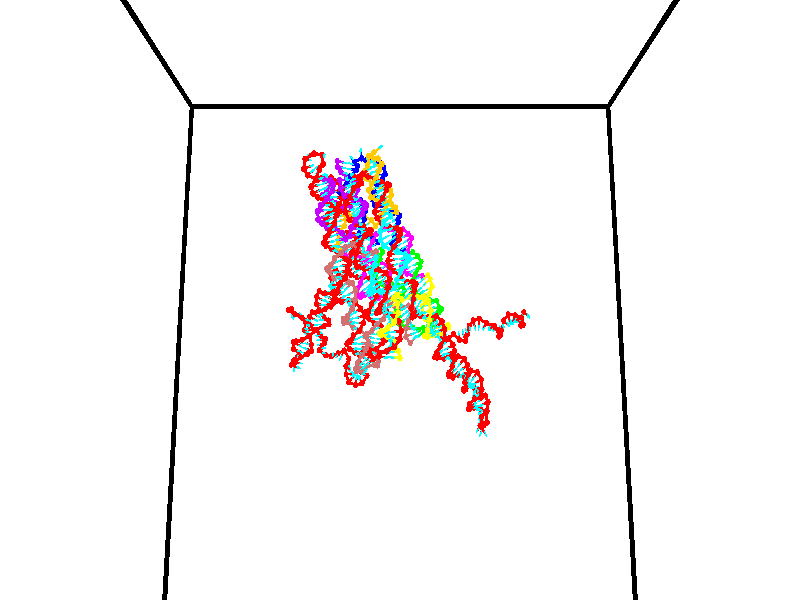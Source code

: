 // switches for output
#declare DRAW_BASES = 1; // possible values are 0, 1; only relevant for DNA ribbons
#declare DRAW_BASES_TYPE = 3; // possible values are 1, 2, 3; only relevant for DNA ribbons
#declare DRAW_FOG = 0; // set to 1 to enable fog

#include "colors.inc"

#include "transforms.inc"
background { rgb <1, 1, 1>}

#default {
   normal{
       ripples 0.25
       frequency 0.20
       turbulence 0.2
       lambda 5
   }
	finish {
		phong 0.1
		phong_size 40.
	}
}

// original window dimensions: 1024x640


// camera settings

camera {
	sky <0, 0.179814, -0.983701>
	up <0, 0.179814, -0.983701>
	right 1.6 * <1, 0, 0>
	location <35, 94.9851, 44.8844>
	look_at <35, 29.7336, 32.9568>
	direction <0, -65.2515, -11.9276>
	angle 67.0682
}


# declare cpy_camera_pos = <35, 94.9851, 44.8844>;
# if (DRAW_FOG = 1)
fog {
	fog_type 2
	up vnormalize(cpy_camera_pos)
	color rgbt<1,1,1,0.3>
	distance 1e-5
	fog_alt 3e-3
	fog_offset 56
}
# end


// LIGHTS

# declare lum = 6;
global_settings {
	ambient_light rgb lum * <0.05, 0.05, 0.05>
	max_trace_level 15
}# declare cpy_direct_light_amount = 0.25;
light_source
{	1000 * <-1, -1.16352, -0.803886>,
	rgb lum * cpy_direct_light_amount
	parallel
}

light_source
{	1000 * <1, 1.16352, 0.803886>,
	rgb lum * cpy_direct_light_amount
	parallel
}

// strand 0

// nucleotide -1

// particle -1
sphere {
	<24.061518, 35.096531, 34.673820> 0.250000
	pigment { color rgbt <1,0,0,0> }
	no_shadow
}
cylinder {
	<24.164564, 35.148148, 35.056858>,  <24.226393, 35.179119, 35.286678>, 0.100000
	pigment { color rgbt <1,0,0,0> }
	no_shadow
}
cylinder {
	<24.164564, 35.148148, 35.056858>,  <24.061518, 35.096531, 34.673820>, 0.100000
	pigment { color rgbt <1,0,0,0> }
	no_shadow
}

// particle -1
sphere {
	<24.164564, 35.148148, 35.056858> 0.100000
	pigment { color rgbt <1,0,0,0> }
	no_shadow
}
sphere {
	0, 1
	scale<0.080000,0.200000,0.300000>
	matrix <0.648043, 0.712027, -0.270290,
		-0.716710, 0.690192, 0.099805,
		0.257617, 0.129042, 0.957592,
		24.241850, 35.186859, 35.344135>
	pigment { color rgbt <0,1,1,0> }
	no_shadow
}
cylinder {
	<23.909542, 35.786446, 34.924366>,  <24.061518, 35.096531, 34.673820>, 0.130000
	pigment { color rgbt <1,0,0,0> }
	no_shadow
}

// nucleotide -1

// particle -1
sphere {
	<23.909542, 35.786446, 34.924366> 0.250000
	pigment { color rgbt <1,0,0,0> }
	no_shadow
}
cylinder {
	<24.225834, 35.621658, 35.105484>,  <24.415609, 35.522785, 35.214153>, 0.100000
	pigment { color rgbt <1,0,0,0> }
	no_shadow
}
cylinder {
	<24.225834, 35.621658, 35.105484>,  <23.909542, 35.786446, 34.924366>, 0.100000
	pigment { color rgbt <1,0,0,0> }
	no_shadow
}

// particle -1
sphere {
	<24.225834, 35.621658, 35.105484> 0.100000
	pigment { color rgbt <1,0,0,0> }
	no_shadow
}
sphere {
	0, 1
	scale<0.080000,0.200000,0.300000>
	matrix <0.501507, 0.860116, -0.093227,
		-0.351048, 0.300796, 0.886728,
		0.790732, -0.411973, 0.452794,
		24.463053, 35.498066, 35.241322>
	pigment { color rgbt <0,1,1,0> }
	no_shadow
}
cylinder {
	<24.320307, 36.304901, 35.030083>,  <23.909542, 35.786446, 34.924366>, 0.130000
	pigment { color rgbt <1,0,0,0> }
	no_shadow
}

// nucleotide -1

// particle -1
sphere {
	<24.320307, 36.304901, 35.030083> 0.250000
	pigment { color rgbt <1,0,0,0> }
	no_shadow
}
cylinder {
	<24.566078, 36.032124, 35.188793>,  <24.713541, 35.868458, 35.284019>, 0.100000
	pigment { color rgbt <1,0,0,0> }
	no_shadow
}
cylinder {
	<24.566078, 36.032124, 35.188793>,  <24.320307, 36.304901, 35.030083>, 0.100000
	pigment { color rgbt <1,0,0,0> }
	no_shadow
}

// particle -1
sphere {
	<24.566078, 36.032124, 35.188793> 0.100000
	pigment { color rgbt <1,0,0,0> }
	no_shadow
}
sphere {
	0, 1
	scale<0.080000,0.200000,0.300000>
	matrix <0.716463, 0.692865, 0.081354,
		-0.330391, 0.234288, 0.914304,
		0.614429, -0.681943, 0.396775,
		24.750406, 35.827541, 35.307827>
	pigment { color rgbt <0,1,1,0> }
	no_shadow
}
cylinder {
	<24.719637, 36.644012, 35.402714>,  <24.320307, 36.304901, 35.030083>, 0.130000
	pigment { color rgbt <1,0,0,0> }
	no_shadow
}

// nucleotide -1

// particle -1
sphere {
	<24.719637, 36.644012, 35.402714> 0.250000
	pigment { color rgbt <1,0,0,0> }
	no_shadow
}
cylinder {
	<24.927683, 36.303886, 35.370605>,  <25.052511, 36.099812, 35.351341>, 0.100000
	pigment { color rgbt <1,0,0,0> }
	no_shadow
}
cylinder {
	<24.927683, 36.303886, 35.370605>,  <24.719637, 36.644012, 35.402714>, 0.100000
	pigment { color rgbt <1,0,0,0> }
	no_shadow
}

// particle -1
sphere {
	<24.927683, 36.303886, 35.370605> 0.100000
	pigment { color rgbt <1,0,0,0> }
	no_shadow
}
sphere {
	0, 1
	scale<0.080000,0.200000,0.300000>
	matrix <0.849570, 0.524733, -0.053723,
		0.087800, -0.040251, 0.995325,
		0.520117, -0.850315, -0.080267,
		25.083717, 36.048790, 35.346527>
	pigment { color rgbt <0,1,1,0> }
	no_shadow
}
cylinder {
	<25.432230, 36.869308, 35.714291>,  <24.719637, 36.644012, 35.402714>, 0.130000
	pigment { color rgbt <1,0,0,0> }
	no_shadow
}

// nucleotide -1

// particle -1
sphere {
	<25.432230, 36.869308, 35.714291> 0.250000
	pigment { color rgbt <1,0,0,0> }
	no_shadow
}
cylinder {
	<25.798714, 36.957764, 35.847954>,  <26.018604, 37.010838, 35.928154>, 0.100000
	pigment { color rgbt <1,0,0,0> }
	no_shadow
}
cylinder {
	<25.798714, 36.957764, 35.847954>,  <25.432230, 36.869308, 35.714291>, 0.100000
	pigment { color rgbt <1,0,0,0> }
	no_shadow
}

// particle -1
sphere {
	<25.798714, 36.957764, 35.847954> 0.100000
	pigment { color rgbt <1,0,0,0> }
	no_shadow
}
sphere {
	0, 1
	scale<0.080000,0.200000,0.300000>
	matrix <-0.264869, -0.291541, 0.919156,
		0.300679, -0.930647, -0.208540,
		0.916207, 0.221135, 0.334160,
		26.073576, 37.024105, 35.948200>
	pigment { color rgbt <0,1,1,0> }
	no_shadow
}
cylinder {
	<25.721556, 36.250038, 36.015591>,  <25.432230, 36.869308, 35.714291>, 0.130000
	pigment { color rgbt <1,0,0,0> }
	no_shadow
}

// nucleotide -1

// particle -1
sphere {
	<25.721556, 36.250038, 36.015591> 0.250000
	pigment { color rgbt <1,0,0,0> }
	no_shadow
}
cylinder {
	<25.907116, 36.558289, 36.190372>,  <26.018452, 36.743240, 36.295242>, 0.100000
	pigment { color rgbt <1,0,0,0> }
	no_shadow
}
cylinder {
	<25.907116, 36.558289, 36.190372>,  <25.721556, 36.250038, 36.015591>, 0.100000
	pigment { color rgbt <1,0,0,0> }
	no_shadow
}

// particle -1
sphere {
	<25.907116, 36.558289, 36.190372> 0.100000
	pigment { color rgbt <1,0,0,0> }
	no_shadow
}
sphere {
	0, 1
	scale<0.080000,0.200000,0.300000>
	matrix <-0.116272, -0.436009, 0.892399,
		0.878224, -0.464789, -0.112662,
		0.463899, 0.770628, 0.436956,
		26.046286, 36.789478, 36.321461>
	pigment { color rgbt <0,1,1,0> }
	no_shadow
}
cylinder {
	<25.551868, 35.813286, 36.582809>,  <25.721556, 36.250038, 36.015591>, 0.130000
	pigment { color rgbt <1,0,0,0> }
	no_shadow
}

// nucleotide -1

// particle -1
sphere {
	<25.551868, 35.813286, 36.582809> 0.250000
	pigment { color rgbt <1,0,0,0> }
	no_shadow
}
cylinder {
	<25.733109, 36.146942, 36.708607>,  <25.841852, 36.347137, 36.784084>, 0.100000
	pigment { color rgbt <1,0,0,0> }
	no_shadow
}
cylinder {
	<25.733109, 36.146942, 36.708607>,  <25.551868, 35.813286, 36.582809>, 0.100000
	pigment { color rgbt <1,0,0,0> }
	no_shadow
}

// particle -1
sphere {
	<25.733109, 36.146942, 36.708607> 0.100000
	pigment { color rgbt <1,0,0,0> }
	no_shadow
}
sphere {
	0, 1
	scale<0.080000,0.200000,0.300000>
	matrix <-0.089160, -0.308612, 0.947000,
		0.886990, -0.457126, -0.065459,
		0.453100, 0.834143, 0.314493,
		25.869038, 36.397186, 36.802956>
	pigment { color rgbt <0,1,1,0> }
	no_shadow
}
cylinder {
	<26.053690, 35.577534, 37.019157>,  <25.551868, 35.813286, 36.582809>, 0.130000
	pigment { color rgbt <1,0,0,0> }
	no_shadow
}

// nucleotide -1

// particle -1
sphere {
	<26.053690, 35.577534, 37.019157> 0.250000
	pigment { color rgbt <1,0,0,0> }
	no_shadow
}
cylinder {
	<25.969395, 35.951118, 37.134613>,  <25.918818, 36.175270, 37.203888>, 0.100000
	pigment { color rgbt <1,0,0,0> }
	no_shadow
}
cylinder {
	<25.969395, 35.951118, 37.134613>,  <26.053690, 35.577534, 37.019157>, 0.100000
	pigment { color rgbt <1,0,0,0> }
	no_shadow
}

// particle -1
sphere {
	<25.969395, 35.951118, 37.134613> 0.100000
	pigment { color rgbt <1,0,0,0> }
	no_shadow
}
sphere {
	0, 1
	scale<0.080000,0.200000,0.300000>
	matrix <-0.188369, -0.328535, 0.925517,
		0.959221, 0.140673, 0.245164,
		-0.210740, 0.933957, 0.288639,
		25.906172, 36.231304, 37.221207>
	pigment { color rgbt <0,1,1,0> }
	no_shadow
}
cylinder {
	<26.239256, 35.624054, 37.763588>,  <26.053690, 35.577534, 37.019157>, 0.130000
	pigment { color rgbt <1,0,0,0> }
	no_shadow
}

// nucleotide -1

// particle -1
sphere {
	<26.239256, 35.624054, 37.763588> 0.250000
	pigment { color rgbt <1,0,0,0> }
	no_shadow
}
cylinder {
	<26.016039, 35.955910, 37.756863>,  <25.882109, 36.155025, 37.752827>, 0.100000
	pigment { color rgbt <1,0,0,0> }
	no_shadow
}
cylinder {
	<26.016039, 35.955910, 37.756863>,  <26.239256, 35.624054, 37.763588>, 0.100000
	pigment { color rgbt <1,0,0,0> }
	no_shadow
}

// particle -1
sphere {
	<26.016039, 35.955910, 37.756863> 0.100000
	pigment { color rgbt <1,0,0,0> }
	no_shadow
}
sphere {
	0, 1
	scale<0.080000,0.200000,0.300000>
	matrix <-0.207441, -0.119860, 0.970877,
		0.803467, 0.545276, 0.238989,
		-0.558041, 0.829643, -0.016809,
		25.848627, 36.204803, 37.751820>
	pigment { color rgbt <0,1,1,0> }
	no_shadow
}
cylinder {
	<26.342968, 35.971107, 38.334602>,  <26.239256, 35.624054, 37.763588>, 0.130000
	pigment { color rgbt <1,0,0,0> }
	no_shadow
}

// nucleotide -1

// particle -1
sphere {
	<26.342968, 35.971107, 38.334602> 0.250000
	pigment { color rgbt <1,0,0,0> }
	no_shadow
}
cylinder {
	<25.986794, 36.119160, 38.228676>,  <25.773088, 36.207989, 38.165119>, 0.100000
	pigment { color rgbt <1,0,0,0> }
	no_shadow
}
cylinder {
	<25.986794, 36.119160, 38.228676>,  <26.342968, 35.971107, 38.334602>, 0.100000
	pigment { color rgbt <1,0,0,0> }
	no_shadow
}

// particle -1
sphere {
	<25.986794, 36.119160, 38.228676> 0.100000
	pigment { color rgbt <1,0,0,0> }
	no_shadow
}
sphere {
	0, 1
	scale<0.080000,0.200000,0.300000>
	matrix <-0.374154, -0.264104, 0.888964,
		0.259093, 0.890648, 0.373653,
		-0.890438, 0.370128, -0.264812,
		25.719662, 36.230198, 38.149231>
	pigment { color rgbt <0,1,1,0> }
	no_shadow
}
cylinder {
	<26.067345, 36.711441, 38.663139>,  <26.342968, 35.971107, 38.334602>, 0.130000
	pigment { color rgbt <1,0,0,0> }
	no_shadow
}

// nucleotide -1

// particle -1
sphere {
	<26.067345, 36.711441, 38.663139> 0.250000
	pigment { color rgbt <1,0,0,0> }
	no_shadow
}
cylinder {
	<25.802063, 36.424576, 38.577499>,  <25.642895, 36.252457, 38.526115>, 0.100000
	pigment { color rgbt <1,0,0,0> }
	no_shadow
}
cylinder {
	<25.802063, 36.424576, 38.577499>,  <26.067345, 36.711441, 38.663139>, 0.100000
	pigment { color rgbt <1,0,0,0> }
	no_shadow
}

// particle -1
sphere {
	<25.802063, 36.424576, 38.577499> 0.100000
	pigment { color rgbt <1,0,0,0> }
	no_shadow
}
sphere {
	0, 1
	scale<0.080000,0.200000,0.300000>
	matrix <-0.156307, -0.147040, 0.976702,
		-0.731935, 0.681219, -0.014580,
		-0.663204, -0.717162, -0.214103,
		25.603102, 36.209427, 38.513268>
	pigment { color rgbt <0,1,1,0> }
	no_shadow
}
cylinder {
	<25.409603, 36.828674, 38.934319>,  <26.067345, 36.711441, 38.663139>, 0.130000
	pigment { color rgbt <1,0,0,0> }
	no_shadow
}

// nucleotide -1

// particle -1
sphere {
	<25.409603, 36.828674, 38.934319> 0.250000
	pigment { color rgbt <1,0,0,0> }
	no_shadow
}
cylinder {
	<25.419260, 36.428810, 38.938377>,  <25.425055, 36.188892, 38.940811>, 0.100000
	pigment { color rgbt <1,0,0,0> }
	no_shadow
}
cylinder {
	<25.419260, 36.428810, 38.938377>,  <25.409603, 36.828674, 38.934319>, 0.100000
	pigment { color rgbt <1,0,0,0> }
	no_shadow
}

// particle -1
sphere {
	<25.419260, 36.428810, 38.938377> 0.100000
	pigment { color rgbt <1,0,0,0> }
	no_shadow
}
sphere {
	0, 1
	scale<0.080000,0.200000,0.300000>
	matrix <-0.143297, 0.006586, 0.989658,
		-0.989385, -0.025345, -0.143089,
		0.024141, -0.999657, 0.010148,
		25.426502, 36.128914, 38.941422>
	pigment { color rgbt <0,1,1,0> }
	no_shadow
}
cylinder {
	<24.850185, 36.691864, 39.335274>,  <25.409603, 36.828674, 38.934319>, 0.130000
	pigment { color rgbt <1,0,0,0> }
	no_shadow
}

// nucleotide -1

// particle -1
sphere {
	<24.850185, 36.691864, 39.335274> 0.250000
	pigment { color rgbt <1,0,0,0> }
	no_shadow
}
cylinder {
	<25.089132, 36.371227, 39.345070>,  <25.232500, 36.178844, 39.350948>, 0.100000
	pigment { color rgbt <1,0,0,0> }
	no_shadow
}
cylinder {
	<25.089132, 36.371227, 39.345070>,  <24.850185, 36.691864, 39.335274>, 0.100000
	pigment { color rgbt <1,0,0,0> }
	no_shadow
}

// particle -1
sphere {
	<25.089132, 36.371227, 39.345070> 0.100000
	pigment { color rgbt <1,0,0,0> }
	no_shadow
}
sphere {
	0, 1
	scale<0.080000,0.200000,0.300000>
	matrix <-0.157003, -0.086950, 0.983763,
		-0.786449, -0.591512, -0.177794,
		0.597367, -0.801594, 0.024488,
		25.268343, 36.130749, 39.352417>
	pigment { color rgbt <0,1,1,0> }
	no_shadow
}
cylinder {
	<24.401897, 36.148323, 39.476246>,  <24.850185, 36.691864, 39.335274>, 0.130000
	pigment { color rgbt <1,0,0,0> }
	no_shadow
}

// nucleotide -1

// particle -1
sphere {
	<24.401897, 36.148323, 39.476246> 0.250000
	pigment { color rgbt <1,0,0,0> }
	no_shadow
}
cylinder {
	<24.770658, 36.066139, 39.607624>,  <24.991915, 36.016830, 39.686451>, 0.100000
	pigment { color rgbt <1,0,0,0> }
	no_shadow
}
cylinder {
	<24.770658, 36.066139, 39.607624>,  <24.401897, 36.148323, 39.476246>, 0.100000
	pigment { color rgbt <1,0,0,0> }
	no_shadow
}

// particle -1
sphere {
	<24.770658, 36.066139, 39.607624> 0.100000
	pigment { color rgbt <1,0,0,0> }
	no_shadow
}
sphere {
	0, 1
	scale<0.080000,0.200000,0.300000>
	matrix <-0.246290, 0.343615, 0.906239,
		-0.299055, -0.916360, 0.266178,
		0.921904, -0.205458, 0.328450,
		25.047230, 36.004501, 39.706158>
	pigment { color rgbt <0,1,1,0> }
	no_shadow
}
cylinder {
	<24.494200, 35.449387, 39.055267>,  <24.401897, 36.148323, 39.476246>, 0.130000
	pigment { color rgbt <1,0,0,0> }
	no_shadow
}

// nucleotide -1

// particle -1
sphere {
	<24.494200, 35.449387, 39.055267> 0.250000
	pigment { color rgbt <1,0,0,0> }
	no_shadow
}
cylinder {
	<24.513323, 35.387508, 39.449989>,  <24.524797, 35.350380, 39.686821>, 0.100000
	pigment { color rgbt <1,0,0,0> }
	no_shadow
}
cylinder {
	<24.513323, 35.387508, 39.449989>,  <24.494200, 35.449387, 39.055267>, 0.100000
	pigment { color rgbt <1,0,0,0> }
	no_shadow
}

// particle -1
sphere {
	<24.513323, 35.387508, 39.449989> 0.100000
	pigment { color rgbt <1,0,0,0> }
	no_shadow
}
sphere {
	0, 1
	scale<0.080000,0.200000,0.300000>
	matrix <-0.945410, -0.325840, -0.005277,
		0.322357, -0.932683, -0.161827,
		0.047809, -0.154694, 0.986805,
		24.527666, 35.341099, 39.746033>
	pigment { color rgbt <0,1,1,0> }
	no_shadow
}
cylinder {
	<25.033255, 35.601555, 38.431648>,  <24.494200, 35.449387, 39.055267>, 0.130000
	pigment { color rgbt <1,0,0,0> }
	no_shadow
}

// nucleotide -1

// particle -1
sphere {
	<25.033255, 35.601555, 38.431648> 0.250000
	pigment { color rgbt <1,0,0,0> }
	no_shadow
}
cylinder {
	<25.101206, 35.941166, 38.631767>,  <25.141977, 36.144932, 38.751839>, 0.100000
	pigment { color rgbt <1,0,0,0> }
	no_shadow
}
cylinder {
	<25.101206, 35.941166, 38.631767>,  <25.033255, 35.601555, 38.431648>, 0.100000
	pigment { color rgbt <1,0,0,0> }
	no_shadow
}

// particle -1
sphere {
	<25.101206, 35.941166, 38.631767> 0.100000
	pigment { color rgbt <1,0,0,0> }
	no_shadow
}
sphere {
	0, 1
	scale<0.080000,0.200000,0.300000>
	matrix <0.282162, 0.444518, -0.850170,
		-0.944206, 0.285592, -0.164047,
		0.169880, 0.849024, 0.500300,
		25.152170, 36.195873, 38.781857>
	pigment { color rgbt <0,1,1,0> }
	no_shadow
}
cylinder {
	<24.553617, 36.128250, 38.182026>,  <25.033255, 35.601555, 38.431648>, 0.130000
	pigment { color rgbt <1,0,0,0> }
	no_shadow
}

// nucleotide -1

// particle -1
sphere {
	<24.553617, 36.128250, 38.182026> 0.250000
	pigment { color rgbt <1,0,0,0> }
	no_shadow
}
cylinder {
	<24.913202, 36.248341, 38.309605>,  <25.128954, 36.320396, 38.386154>, 0.100000
	pigment { color rgbt <1,0,0,0> }
	no_shadow
}
cylinder {
	<24.913202, 36.248341, 38.309605>,  <24.553617, 36.128250, 38.182026>, 0.100000
	pigment { color rgbt <1,0,0,0> }
	no_shadow
}

// particle -1
sphere {
	<24.913202, 36.248341, 38.309605> 0.100000
	pigment { color rgbt <1,0,0,0> }
	no_shadow
}
sphere {
	0, 1
	scale<0.080000,0.200000,0.300000>
	matrix <0.287254, 0.145640, -0.946718,
		-0.330683, 0.942684, 0.044684,
		0.898963, 0.300228, 0.318950,
		25.182892, 36.338409, 38.405289>
	pigment { color rgbt <0,1,1,0> }
	no_shadow
}
cylinder {
	<24.631966, 36.628464, 37.665802>,  <24.553617, 36.128250, 38.182026>, 0.130000
	pigment { color rgbt <1,0,0,0> }
	no_shadow
}

// nucleotide -1

// particle -1
sphere {
	<24.631966, 36.628464, 37.665802> 0.250000
	pigment { color rgbt <1,0,0,0> }
	no_shadow
}
cylinder {
	<24.980753, 36.540817, 37.840916>,  <25.190025, 36.488228, 37.945984>, 0.100000
	pigment { color rgbt <1,0,0,0> }
	no_shadow
}
cylinder {
	<24.980753, 36.540817, 37.840916>,  <24.631966, 36.628464, 37.665802>, 0.100000
	pigment { color rgbt <1,0,0,0> }
	no_shadow
}

// particle -1
sphere {
	<24.980753, 36.540817, 37.840916> 0.100000
	pigment { color rgbt <1,0,0,0> }
	no_shadow
}
sphere {
	0, 1
	scale<0.080000,0.200000,0.300000>
	matrix <0.486182, 0.282719, -0.826860,
		0.057410, 0.933840, 0.353054,
		0.871970, -0.219118, 0.437785,
		25.242344, 36.475082, 37.972252>
	pigment { color rgbt <0,1,1,0> }
	no_shadow
}
cylinder {
	<24.972588, 37.254009, 37.710590>,  <24.631966, 36.628464, 37.665802>, 0.130000
	pigment { color rgbt <1,0,0,0> }
	no_shadow
}

// nucleotide -1

// particle -1
sphere {
	<24.972588, 37.254009, 37.710590> 0.250000
	pigment { color rgbt <1,0,0,0> }
	no_shadow
}
cylinder {
	<25.213047, 36.934509, 37.720463>,  <25.357323, 36.742809, 37.726387>, 0.100000
	pigment { color rgbt <1,0,0,0> }
	no_shadow
}
cylinder {
	<25.213047, 36.934509, 37.720463>,  <24.972588, 37.254009, 37.710590>, 0.100000
	pigment { color rgbt <1,0,0,0> }
	no_shadow
}

// particle -1
sphere {
	<25.213047, 36.934509, 37.720463> 0.100000
	pigment { color rgbt <1,0,0,0> }
	no_shadow
}
sphere {
	0, 1
	scale<0.080000,0.200000,0.300000>
	matrix <0.382581, 0.260546, -0.886424,
		0.701605, 0.542316, 0.462216,
		0.601151, -0.798755, 0.024680,
		25.393393, 36.694881, 37.727867>
	pigment { color rgbt <0,1,1,0> }
	no_shadow
}
cylinder {
	<25.617378, 37.486107, 37.592583>,  <24.972588, 37.254009, 37.710590>, 0.130000
	pigment { color rgbt <1,0,0,0> }
	no_shadow
}

// nucleotide -1

// particle -1
sphere {
	<25.617378, 37.486107, 37.592583> 0.250000
	pigment { color rgbt <1,0,0,0> }
	no_shadow
}
cylinder {
	<25.696373, 37.107265, 37.491394>,  <25.743771, 36.879959, 37.430679>, 0.100000
	pigment { color rgbt <1,0,0,0> }
	no_shadow
}
cylinder {
	<25.696373, 37.107265, 37.491394>,  <25.617378, 37.486107, 37.592583>, 0.100000
	pigment { color rgbt <1,0,0,0> }
	no_shadow
}

// particle -1
sphere {
	<25.696373, 37.107265, 37.491394> 0.100000
	pigment { color rgbt <1,0,0,0> }
	no_shadow
}
sphere {
	0, 1
	scale<0.080000,0.200000,0.300000>
	matrix <0.460498, 0.317437, -0.828961,
		0.865413, 0.047217, 0.498829,
		0.197487, -0.947103, -0.252971,
		25.755619, 36.823135, 37.415504>
	pigment { color rgbt <0,1,1,0> }
	no_shadow
}
cylinder {
	<26.323576, 37.444298, 37.321548>,  <25.617378, 37.486107, 37.592583>, 0.130000
	pigment { color rgbt <1,0,0,0> }
	no_shadow
}

// nucleotide -1

// particle -1
sphere {
	<26.323576, 37.444298, 37.321548> 0.250000
	pigment { color rgbt <1,0,0,0> }
	no_shadow
}
cylinder {
	<26.078691, 37.165257, 37.172661>,  <25.931761, 36.997833, 37.083328>, 0.100000
	pigment { color rgbt <1,0,0,0> }
	no_shadow
}
cylinder {
	<26.078691, 37.165257, 37.172661>,  <26.323576, 37.444298, 37.321548>, 0.100000
	pigment { color rgbt <1,0,0,0> }
	no_shadow
}

// particle -1
sphere {
	<26.078691, 37.165257, 37.172661> 0.100000
	pigment { color rgbt <1,0,0,0> }
	no_shadow
}
sphere {
	0, 1
	scale<0.080000,0.200000,0.300000>
	matrix <0.262632, 0.264617, -0.927902,
		0.745802, -0.665830, 0.021211,
		-0.612212, -0.697602, -0.372220,
		25.895027, 36.955975, 37.060993>
	pigment { color rgbt <0,1,1,0> }
	no_shadow
}
cylinder {
	<26.692060, 37.104885, 36.819134>,  <26.323576, 37.444298, 37.321548>, 0.130000
	pigment { color rgbt <1,0,0,0> }
	no_shadow
}

// nucleotide -1

// particle -1
sphere {
	<26.692060, 37.104885, 36.819134> 0.250000
	pigment { color rgbt <1,0,0,0> }
	no_shadow
}
cylinder {
	<26.299248, 37.102520, 36.743687>,  <26.063560, 37.101101, 36.698418>, 0.100000
	pigment { color rgbt <1,0,0,0> }
	no_shadow
}
cylinder {
	<26.299248, 37.102520, 36.743687>,  <26.692060, 37.104885, 36.819134>, 0.100000
	pigment { color rgbt <1,0,0,0> }
	no_shadow
}

// particle -1
sphere {
	<26.299248, 37.102520, 36.743687> 0.100000
	pigment { color rgbt <1,0,0,0> }
	no_shadow
}
sphere {
	0, 1
	scale<0.080000,0.200000,0.300000>
	matrix <0.171574, 0.388229, -0.905450,
		0.078579, -0.921544, -0.380240,
		-0.982032, -0.005910, -0.188619,
		26.004639, 37.100746, 36.687099>
	pigment { color rgbt <0,1,1,0> }
	no_shadow
}
cylinder {
	<26.781212, 36.392685, 36.628693>,  <26.692060, 37.104885, 36.819134>, 0.130000
	pigment { color rgbt <1,0,0,0> }
	no_shadow
}

// nucleotide -1

// particle -1
sphere {
	<26.781212, 36.392685, 36.628693> 0.250000
	pigment { color rgbt <1,0,0,0> }
	no_shadow
}
cylinder {
	<26.986277, 36.064808, 36.730900>,  <27.109316, 35.868084, 36.792225>, 0.100000
	pigment { color rgbt <1,0,0,0> }
	no_shadow
}
cylinder {
	<26.986277, 36.064808, 36.730900>,  <26.781212, 36.392685, 36.628693>, 0.100000
	pigment { color rgbt <1,0,0,0> }
	no_shadow
}

// particle -1
sphere {
	<26.986277, 36.064808, 36.730900> 0.100000
	pigment { color rgbt <1,0,0,0> }
	no_shadow
}
sphere {
	0, 1
	scale<0.080000,0.200000,0.300000>
	matrix <0.253336, -0.139938, -0.957203,
		0.820366, 0.555452, 0.135916,
		0.512660, -0.819690, 0.255516,
		27.140076, 35.818901, 36.807556>
	pigment { color rgbt <0,1,1,0> }
	no_shadow
}
cylinder {
	<27.529953, 36.424767, 36.364079>,  <26.781212, 36.392685, 36.628693>, 0.130000
	pigment { color rgbt <1,0,0,0> }
	no_shadow
}

// nucleotide -1

// particle -1
sphere {
	<27.529953, 36.424767, 36.364079> 0.250000
	pigment { color rgbt <1,0,0,0> }
	no_shadow
}
cylinder {
	<27.363369, 36.065430, 36.420006>,  <27.263418, 35.849827, 36.453564>, 0.100000
	pigment { color rgbt <1,0,0,0> }
	no_shadow
}
cylinder {
	<27.363369, 36.065430, 36.420006>,  <27.529953, 36.424767, 36.364079>, 0.100000
	pigment { color rgbt <1,0,0,0> }
	no_shadow
}

// particle -1
sphere {
	<27.363369, 36.065430, 36.420006> 0.100000
	pigment { color rgbt <1,0,0,0> }
	no_shadow
}
sphere {
	0, 1
	scale<0.080000,0.200000,0.300000>
	matrix <-0.029926, -0.140160, -0.989676,
		0.908662, -0.416343, 0.031487,
		-0.416458, -0.898339, 0.139818,
		27.238432, 35.795929, 36.461952>
	pigment { color rgbt <0,1,1,0> }
	no_shadow
}
cylinder {
	<27.954960, 35.734558, 36.108059>,  <27.529953, 36.424767, 36.364079>, 0.130000
	pigment { color rgbt <1,0,0,0> }
	no_shadow
}

// nucleotide -1

// particle -1
sphere {
	<27.954960, 35.734558, 36.108059> 0.250000
	pigment { color rgbt <1,0,0,0> }
	no_shadow
}
cylinder {
	<27.563759, 35.651154, 36.105629>,  <27.329039, 35.601109, 36.104172>, 0.100000
	pigment { color rgbt <1,0,0,0> }
	no_shadow
}
cylinder {
	<27.563759, 35.651154, 36.105629>,  <27.954960, 35.734558, 36.108059>, 0.100000
	pigment { color rgbt <1,0,0,0> }
	no_shadow
}

// particle -1
sphere {
	<27.563759, 35.651154, 36.105629> 0.100000
	pigment { color rgbt <1,0,0,0> }
	no_shadow
}
sphere {
	0, 1
	scale<0.080000,0.200000,0.300000>
	matrix <0.016203, -0.046886, -0.998769,
		0.207973, -0.976895, 0.049233,
		-0.978000, -0.208514, -0.006078,
		27.270359, 35.588600, 36.103806>
	pigment { color rgbt <0,1,1,0> }
	no_shadow
}
cylinder {
	<27.837912, 35.133064, 35.674644>,  <27.954960, 35.734558, 36.108059>, 0.130000
	pigment { color rgbt <1,0,0,0> }
	no_shadow
}

// nucleotide -1

// particle -1
sphere {
	<27.837912, 35.133064, 35.674644> 0.250000
	pigment { color rgbt <1,0,0,0> }
	no_shadow
}
cylinder {
	<27.468637, 35.286152, 35.688786>,  <27.247072, 35.378006, 35.697269>, 0.100000
	pigment { color rgbt <1,0,0,0> }
	no_shadow
}
cylinder {
	<27.468637, 35.286152, 35.688786>,  <27.837912, 35.133064, 35.674644>, 0.100000
	pigment { color rgbt <1,0,0,0> }
	no_shadow
}

// particle -1
sphere {
	<27.468637, 35.286152, 35.688786> 0.100000
	pigment { color rgbt <1,0,0,0> }
	no_shadow
}
sphere {
	0, 1
	scale<0.080000,0.200000,0.300000>
	matrix <-0.060462, -0.053787, -0.996720,
		-0.379568, -0.922296, 0.072796,
		-0.923186, 0.382724, 0.035348,
		27.191681, 35.400970, 35.699390>
	pigment { color rgbt <0,1,1,0> }
	no_shadow
}
cylinder {
	<27.310112, 34.653023, 35.322121>,  <27.837912, 35.133064, 35.674644>, 0.130000
	pigment { color rgbt <1,0,0,0> }
	no_shadow
}

// nucleotide -1

// particle -1
sphere {
	<27.310112, 34.653023, 35.322121> 0.250000
	pigment { color rgbt <1,0,0,0> }
	no_shadow
}
cylinder {
	<27.197853, 35.034363, 35.277649>,  <27.130497, 35.263168, 35.250965>, 0.100000
	pigment { color rgbt <1,0,0,0> }
	no_shadow
}
cylinder {
	<27.197853, 35.034363, 35.277649>,  <27.310112, 34.653023, 35.322121>, 0.100000
	pigment { color rgbt <1,0,0,0> }
	no_shadow
}

// particle -1
sphere {
	<27.197853, 35.034363, 35.277649> 0.100000
	pigment { color rgbt <1,0,0,0> }
	no_shadow
}
sphere {
	0, 1
	scale<0.080000,0.200000,0.300000>
	matrix <0.060206, -0.098117, -0.993352,
		-0.957921, -0.285475, -0.029861,
		-0.280647, 0.953350, -0.111175,
		27.113659, 35.320370, 35.244297>
	pigment { color rgbt <0,1,1,0> }
	no_shadow
}
cylinder {
	<26.893837, 34.713680, 34.746777>,  <27.310112, 34.653023, 35.322121>, 0.130000
	pigment { color rgbt <1,0,0,0> }
	no_shadow
}

// nucleotide -1

// particle -1
sphere {
	<26.893837, 34.713680, 34.746777> 0.250000
	pigment { color rgbt <1,0,0,0> }
	no_shadow
}
cylinder {
	<27.033978, 35.085716, 34.790943>,  <27.118061, 35.308937, 34.817444>, 0.100000
	pigment { color rgbt <1,0,0,0> }
	no_shadow
}
cylinder {
	<27.033978, 35.085716, 34.790943>,  <26.893837, 34.713680, 34.746777>, 0.100000
	pigment { color rgbt <1,0,0,0> }
	no_shadow
}

// particle -1
sphere {
	<27.033978, 35.085716, 34.790943> 0.100000
	pigment { color rgbt <1,0,0,0> }
	no_shadow
}
sphere {
	0, 1
	scale<0.080000,0.200000,0.300000>
	matrix <0.145701, 0.062336, -0.987363,
		-0.925216, 0.362013, -0.113675,
		0.350352, 0.930086, 0.110419,
		27.139084, 35.364742, 34.824070>
	pigment { color rgbt <0,1,1,0> }
	no_shadow
}
cylinder {
	<26.572121, 35.126099, 34.266586>,  <26.893837, 34.713680, 34.746777>, 0.130000
	pigment { color rgbt <1,0,0,0> }
	no_shadow
}

// nucleotide -1

// particle -1
sphere {
	<26.572121, 35.126099, 34.266586> 0.250000
	pigment { color rgbt <1,0,0,0> }
	no_shadow
}
cylinder {
	<26.899212, 35.340816, 34.349697>,  <27.095467, 35.469646, 34.399563>, 0.100000
	pigment { color rgbt <1,0,0,0> }
	no_shadow
}
cylinder {
	<26.899212, 35.340816, 34.349697>,  <26.572121, 35.126099, 34.266586>, 0.100000
	pigment { color rgbt <1,0,0,0> }
	no_shadow
}

// particle -1
sphere {
	<26.899212, 35.340816, 34.349697> 0.100000
	pigment { color rgbt <1,0,0,0> }
	no_shadow
}
sphere {
	0, 1
	scale<0.080000,0.200000,0.300000>
	matrix <0.187134, 0.093445, -0.977880,
		-0.544337, 0.838522, -0.024040,
		0.817727, 0.536795, 0.207781,
		27.144529, 35.501854, 34.412033>
	pigment { color rgbt <0,1,1,0> }
	no_shadow
}
cylinder {
	<26.633280, 35.567684, 33.735485>,  <26.572121, 35.126099, 34.266586>, 0.130000
	pigment { color rgbt <1,0,0,0> }
	no_shadow
}

// nucleotide -1

// particle -1
sphere {
	<26.633280, 35.567684, 33.735485> 0.250000
	pigment { color rgbt <1,0,0,0> }
	no_shadow
}
cylinder {
	<26.995003, 35.565189, 33.906219>,  <27.212036, 35.563694, 34.008659>, 0.100000
	pigment { color rgbt <1,0,0,0> }
	no_shadow
}
cylinder {
	<26.995003, 35.565189, 33.906219>,  <26.633280, 35.567684, 33.735485>, 0.100000
	pigment { color rgbt <1,0,0,0> }
	no_shadow
}

// particle -1
sphere {
	<26.995003, 35.565189, 33.906219> 0.100000
	pigment { color rgbt <1,0,0,0> }
	no_shadow
}
sphere {
	0, 1
	scale<0.080000,0.200000,0.300000>
	matrix <0.420542, 0.184748, -0.888264,
		-0.073317, 0.982766, 0.169692,
		0.904306, -0.006238, 0.426840,
		27.266294, 35.563316, 34.034271>
	pigment { color rgbt <0,1,1,0> }
	no_shadow
}
cylinder {
	<26.974833, 36.105568, 33.359962>,  <26.633280, 35.567684, 33.735485>, 0.130000
	pigment { color rgbt <1,0,0,0> }
	no_shadow
}

// nucleotide -1

// particle -1
sphere {
	<26.974833, 36.105568, 33.359962> 0.250000
	pigment { color rgbt <1,0,0,0> }
	no_shadow
}
cylinder {
	<27.258493, 35.912628, 33.565659>,  <27.428690, 35.796864, 33.689075>, 0.100000
	pigment { color rgbt <1,0,0,0> }
	no_shadow
}
cylinder {
	<27.258493, 35.912628, 33.565659>,  <26.974833, 36.105568, 33.359962>, 0.100000
	pigment { color rgbt <1,0,0,0> }
	no_shadow
}

// particle -1
sphere {
	<27.258493, 35.912628, 33.565659> 0.100000
	pigment { color rgbt <1,0,0,0> }
	no_shadow
}
sphere {
	0, 1
	scale<0.080000,0.200000,0.300000>
	matrix <0.674867, 0.253230, -0.693130,
		0.204111, 0.838577, 0.505101,
		0.709150, -0.482351, 0.514241,
		27.471239, 35.767921, 33.719933>
	pigment { color rgbt <0,1,1,0> }
	no_shadow
}
cylinder {
	<27.581381, 36.487984, 33.628471>,  <26.974833, 36.105568, 33.359962>, 0.130000
	pigment { color rgbt <1,0,0,0> }
	no_shadow
}

// nucleotide -1

// particle -1
sphere {
	<27.581381, 36.487984, 33.628471> 0.250000
	pigment { color rgbt <1,0,0,0> }
	no_shadow
}
cylinder {
	<27.691099, 36.115311, 33.533199>,  <27.756929, 35.891708, 33.476036>, 0.100000
	pigment { color rgbt <1,0,0,0> }
	no_shadow
}
cylinder {
	<27.691099, 36.115311, 33.533199>,  <27.581381, 36.487984, 33.628471>, 0.100000
	pigment { color rgbt <1,0,0,0> }
	no_shadow
}

// particle -1
sphere {
	<27.691099, 36.115311, 33.533199> 0.100000
	pigment { color rgbt <1,0,0,0> }
	no_shadow
}
sphere {
	0, 1
	scale<0.080000,0.200000,0.300000>
	matrix <0.596340, 0.359100, -0.717931,
		0.754415, 0.054889, 0.654099,
		0.274294, -0.931683, -0.238178,
		27.773388, 35.835804, 33.461746>
	pigment { color rgbt <0,1,1,0> }
	no_shadow
}
cylinder {
	<28.300474, 36.525761, 33.639523>,  <27.581381, 36.487984, 33.628471>, 0.130000
	pigment { color rgbt <1,0,0,0> }
	no_shadow
}

// nucleotide -1

// particle -1
sphere {
	<28.300474, 36.525761, 33.639523> 0.250000
	pigment { color rgbt <1,0,0,0> }
	no_shadow
}
cylinder {
	<28.240852, 36.199680, 33.415657>,  <28.205080, 36.004032, 33.281338>, 0.100000
	pigment { color rgbt <1,0,0,0> }
	no_shadow
}
cylinder {
	<28.240852, 36.199680, 33.415657>,  <28.300474, 36.525761, 33.639523>, 0.100000
	pigment { color rgbt <1,0,0,0> }
	no_shadow
}

// particle -1
sphere {
	<28.240852, 36.199680, 33.415657> 0.100000
	pigment { color rgbt <1,0,0,0> }
	no_shadow
}
sphere {
	0, 1
	scale<0.080000,0.200000,0.300000>
	matrix <0.733069, 0.288747, -0.615821,
		0.663621, -0.502065, 0.554560,
		-0.149055, -0.815203, -0.559667,
		28.196136, 35.955120, 33.247757>
	pigment { color rgbt <0,1,1,0> }
	no_shadow
}
cylinder {
	<28.997023, 36.136589, 33.510727>,  <28.300474, 36.525761, 33.639523>, 0.130000
	pigment { color rgbt <1,0,0,0> }
	no_shadow
}

// nucleotide -1

// particle -1
sphere {
	<28.997023, 36.136589, 33.510727> 0.250000
	pigment { color rgbt <1,0,0,0> }
	no_shadow
}
cylinder {
	<28.741882, 36.045586, 33.216412>,  <28.588799, 35.990986, 33.039822>, 0.100000
	pigment { color rgbt <1,0,0,0> }
	no_shadow
}
cylinder {
	<28.741882, 36.045586, 33.216412>,  <28.997023, 36.136589, 33.510727>, 0.100000
	pigment { color rgbt <1,0,0,0> }
	no_shadow
}

// particle -1
sphere {
	<28.741882, 36.045586, 33.216412> 0.100000
	pigment { color rgbt <1,0,0,0> }
	no_shadow
}
sphere {
	0, 1
	scale<0.080000,0.200000,0.300000>
	matrix <0.620748, 0.413636, -0.666016,
		0.455873, -0.881559, -0.122613,
		-0.637850, -0.227507, -0.735791,
		28.550528, 35.977333, 32.995674>
	pigment { color rgbt <0,1,1,0> }
	no_shadow
}
cylinder {
	<28.917826, 36.571297, 32.909161>,  <28.997023, 36.136589, 33.510727>, 0.130000
	pigment { color rgbt <1,0,0,0> }
	no_shadow
}

// nucleotide -1

// particle -1
sphere {
	<28.917826, 36.571297, 32.909161> 0.250000
	pigment { color rgbt <1,0,0,0> }
	no_shadow
}
cylinder {
	<28.526438, 36.628017, 32.969147>,  <28.291605, 36.662048, 33.005138>, 0.100000
	pigment { color rgbt <1,0,0,0> }
	no_shadow
}
cylinder {
	<28.526438, 36.628017, 32.969147>,  <28.917826, 36.571297, 32.909161>, 0.100000
	pigment { color rgbt <1,0,0,0> }
	no_shadow
}

// particle -1
sphere {
	<28.526438, 36.628017, 32.969147> 0.100000
	pigment { color rgbt <1,0,0,0> }
	no_shadow
}
sphere {
	0, 1
	scale<0.080000,0.200000,0.300000>
	matrix <0.162753, 0.976945, 0.138169,
		-0.126915, 0.159601, -0.978989,
		-0.978470, 0.141798, 0.149964,
		28.232897, 36.670555, 33.014137>
	pigment { color rgbt <0,1,1,0> }
	no_shadow
}
cylinder {
	<29.525267, 36.820934, 32.483776>,  <28.917826, 36.571297, 32.909161>, 0.130000
	pigment { color rgbt <1,0,0,0> }
	no_shadow
}

// nucleotide -1

// particle -1
sphere {
	<29.525267, 36.820934, 32.483776> 0.250000
	pigment { color rgbt <1,0,0,0> }
	no_shadow
}
cylinder {
	<29.511663, 36.587029, 32.159580>,  <29.503502, 36.446686, 31.965061>, 0.100000
	pigment { color rgbt <1,0,0,0> }
	no_shadow
}
cylinder {
	<29.511663, 36.587029, 32.159580>,  <29.525267, 36.820934, 32.483776>, 0.100000
	pigment { color rgbt <1,0,0,0> }
	no_shadow
}

// particle -1
sphere {
	<29.511663, 36.587029, 32.159580> 0.100000
	pigment { color rgbt <1,0,0,0> }
	no_shadow
}
sphere {
	0, 1
	scale<0.080000,0.200000,0.300000>
	matrix <-0.855835, -0.401765, 0.325779,
		-0.516130, 0.704727, -0.486796,
		-0.034007, -0.584761, -0.810493,
		29.501461, 36.411602, 31.916433>
	pigment { color rgbt <0,1,1,0> }
	no_shadow
}
cylinder {
	<28.909521, 36.847328, 32.044128>,  <29.525267, 36.820934, 32.483776>, 0.130000
	pigment { color rgbt <1,0,0,0> }
	no_shadow
}

// nucleotide -1

// particle -1
sphere {
	<28.909521, 36.847328, 32.044128> 0.250000
	pigment { color rgbt <1,0,0,0> }
	no_shadow
}
cylinder {
	<29.066034, 36.480026, 32.068459>,  <29.159943, 36.259644, 32.083057>, 0.100000
	pigment { color rgbt <1,0,0,0> }
	no_shadow
}
cylinder {
	<29.066034, 36.480026, 32.068459>,  <28.909521, 36.847328, 32.044128>, 0.100000
	pigment { color rgbt <1,0,0,0> }
	no_shadow
}

// particle -1
sphere {
	<29.066034, 36.480026, 32.068459> 0.100000
	pigment { color rgbt <1,0,0,0> }
	no_shadow
}
sphere {
	0, 1
	scale<0.080000,0.200000,0.300000>
	matrix <-0.849606, -0.335049, 0.407322,
		-0.353650, -0.211048, -0.911258,
		0.391280, -0.918260, 0.060817,
		29.183418, 36.204548, 32.086704>
	pigment { color rgbt <0,1,1,0> }
	no_shadow
}
cylinder {
	<28.603386, 36.274284, 31.660595>,  <28.909521, 36.847328, 32.044128>, 0.130000
	pigment { color rgbt <1,0,0,0> }
	no_shadow
}

// nucleotide -1

// particle -1
sphere {
	<28.603386, 36.274284, 31.660595> 0.250000
	pigment { color rgbt <1,0,0,0> }
	no_shadow
}
cylinder {
	<28.756823, 36.112263, 31.992567>,  <28.848885, 36.015049, 32.191750>, 0.100000
	pigment { color rgbt <1,0,0,0> }
	no_shadow
}
cylinder {
	<28.756823, 36.112263, 31.992567>,  <28.603386, 36.274284, 31.660595>, 0.100000
	pigment { color rgbt <1,0,0,0> }
	no_shadow
}

// particle -1
sphere {
	<28.756823, 36.112263, 31.992567> 0.100000
	pigment { color rgbt <1,0,0,0> }
	no_shadow
}
sphere {
	0, 1
	scale<0.080000,0.200000,0.300000>
	matrix <-0.905131, -0.343260, 0.250818,
		0.183287, -0.847410, -0.498300,
		0.383592, -0.405055, 0.829932,
		28.871901, 35.990746, 32.241547>
	pigment { color rgbt <0,1,1,0> }
	no_shadow
}
cylinder {
	<28.064350, 35.817921, 31.758720>,  <28.603386, 36.274284, 31.660595>, 0.130000
	pigment { color rgbt <1,0,0,0> }
	no_shadow
}

// nucleotide -1

// particle -1
sphere {
	<28.064350, 35.817921, 31.758720> 0.250000
	pigment { color rgbt <1,0,0,0> }
	no_shadow
}
cylinder {
	<28.307749, 35.787285, 32.074661>,  <28.453789, 35.768902, 32.264225>, 0.100000
	pigment { color rgbt <1,0,0,0> }
	no_shadow
}
cylinder {
	<28.307749, 35.787285, 32.074661>,  <28.064350, 35.817921, 31.758720>, 0.100000
	pigment { color rgbt <1,0,0,0> }
	no_shadow
}

// particle -1
sphere {
	<28.307749, 35.787285, 32.074661> 0.100000
	pigment { color rgbt <1,0,0,0> }
	no_shadow
}
sphere {
	0, 1
	scale<0.080000,0.200000,0.300000>
	matrix <-0.673671, -0.575899, 0.463151,
		0.419401, -0.813926, -0.402029,
		0.608499, -0.076590, 0.789851,
		28.490299, 35.764309, 32.311615>
	pigment { color rgbt <0,1,1,0> }
	no_shadow
}
cylinder {
	<27.994846, 35.197372, 32.054016>,  <28.064350, 35.817921, 31.758720>, 0.130000
	pigment { color rgbt <1,0,0,0> }
	no_shadow
}

// nucleotide -1

// particle -1
sphere {
	<27.994846, 35.197372, 32.054016> 0.250000
	pigment { color rgbt <1,0,0,0> }
	no_shadow
}
cylinder {
	<28.152357, 35.415516, 32.349995>,  <28.246864, 35.546402, 32.527580>, 0.100000
	pigment { color rgbt <1,0,0,0> }
	no_shadow
}
cylinder {
	<28.152357, 35.415516, 32.349995>,  <27.994846, 35.197372, 32.054016>, 0.100000
	pigment { color rgbt <1,0,0,0> }
	no_shadow
}

// particle -1
sphere {
	<28.152357, 35.415516, 32.349995> 0.100000
	pigment { color rgbt <1,0,0,0> }
	no_shadow
}
sphere {
	0, 1
	scale<0.080000,0.200000,0.300000>
	matrix <-0.637143, -0.418296, 0.647362,
		0.662563, -0.726368, 0.182757,
		0.393776, 0.545360, 0.739948,
		28.270491, 35.579124, 32.571980>
	pigment { color rgbt <0,1,1,0> }
	no_shadow
}
cylinder {
	<28.106733, 34.771713, 32.587223>,  <27.994846, 35.197372, 32.054016>, 0.130000
	pigment { color rgbt <1,0,0,0> }
	no_shadow
}

// nucleotide -1

// particle -1
sphere {
	<28.106733, 34.771713, 32.587223> 0.250000
	pigment { color rgbt <1,0,0,0> }
	no_shadow
}
cylinder {
	<28.127298, 35.126492, 32.770824>,  <28.139637, 35.339359, 32.880985>, 0.100000
	pigment { color rgbt <1,0,0,0> }
	no_shadow
}
cylinder {
	<28.127298, 35.126492, 32.770824>,  <28.106733, 34.771713, 32.587223>, 0.100000
	pigment { color rgbt <1,0,0,0> }
	no_shadow
}

// particle -1
sphere {
	<28.127298, 35.126492, 32.770824> 0.100000
	pigment { color rgbt <1,0,0,0> }
	no_shadow
}
sphere {
	0, 1
	scale<0.080000,0.200000,0.300000>
	matrix <-0.478703, -0.381485, 0.790767,
		0.876471, -0.260383, 0.404969,
		0.051413, 0.886944, 0.459007,
		28.142723, 35.392574, 32.908527>
	pigment { color rgbt <0,1,1,0> }
	no_shadow
}
cylinder {
	<28.372467, 34.746578, 33.294441>,  <28.106733, 34.771713, 32.587223>, 0.130000
	pigment { color rgbt <1,0,0,0> }
	no_shadow
}

// nucleotide -1

// particle -1
sphere {
	<28.372467, 34.746578, 33.294441> 0.250000
	pigment { color rgbt <1,0,0,0> }
	no_shadow
}
cylinder {
	<28.140875, 35.072266, 33.311543>,  <28.001919, 35.267677, 33.321804>, 0.100000
	pigment { color rgbt <1,0,0,0> }
	no_shadow
}
cylinder {
	<28.140875, 35.072266, 33.311543>,  <28.372467, 34.746578, 33.294441>, 0.100000
	pigment { color rgbt <1,0,0,0> }
	no_shadow
}

// particle -1
sphere {
	<28.140875, 35.072266, 33.311543> 0.100000
	pigment { color rgbt <1,0,0,0> }
	no_shadow
}
sphere {
	0, 1
	scale<0.080000,0.200000,0.300000>
	matrix <-0.396311, -0.326868, 0.857960,
		0.712542, 0.479798, 0.511935,
		-0.578983, 0.814218, 0.042758,
		27.967180, 35.316532, 33.324371>
	pigment { color rgbt <0,1,1,0> }
	no_shadow
}
cylinder {
	<28.186110, 34.609295, 33.901653>,  <28.372467, 34.746578, 33.294441>, 0.130000
	pigment { color rgbt <1,0,0,0> }
	no_shadow
}

// nucleotide -1

// particle -1
sphere {
	<28.186110, 34.609295, 33.901653> 0.250000
	pigment { color rgbt <1,0,0,0> }
	no_shadow
}
cylinder {
	<27.956787, 34.914700, 33.782742>,  <27.819193, 35.097942, 33.711395>, 0.100000
	pigment { color rgbt <1,0,0,0> }
	no_shadow
}
cylinder {
	<27.956787, 34.914700, 33.782742>,  <28.186110, 34.609295, 33.901653>, 0.100000
	pigment { color rgbt <1,0,0,0> }
	no_shadow
}

// particle -1
sphere {
	<27.956787, 34.914700, 33.782742> 0.100000
	pigment { color rgbt <1,0,0,0> }
	no_shadow
}
sphere {
	0, 1
	scale<0.080000,0.200000,0.300000>
	matrix <-0.556503, -0.096562, 0.825215,
		0.601353, 0.638538, 0.480255,
		-0.573306, 0.763508, -0.297280,
		27.784796, 35.143753, 33.693558>
	pigment { color rgbt <0,1,1,0> }
	no_shadow
}
cylinder {
	<28.031857, 34.894424, 34.471855>,  <28.186110, 34.609295, 33.901653>, 0.130000
	pigment { color rgbt <1,0,0,0> }
	no_shadow
}

// nucleotide -1

// particle -1
sphere {
	<28.031857, 34.894424, 34.471855> 0.250000
	pigment { color rgbt <1,0,0,0> }
	no_shadow
}
cylinder {
	<27.745605, 34.992702, 34.210320>,  <27.573854, 35.051670, 34.053398>, 0.100000
	pigment { color rgbt <1,0,0,0> }
	no_shadow
}
cylinder {
	<27.745605, 34.992702, 34.210320>,  <28.031857, 34.894424, 34.471855>, 0.100000
	pigment { color rgbt <1,0,0,0> }
	no_shadow
}

// particle -1
sphere {
	<27.745605, 34.992702, 34.210320> 0.100000
	pigment { color rgbt <1,0,0,0> }
	no_shadow
}
sphere {
	0, 1
	scale<0.080000,0.200000,0.300000>
	matrix <-0.675717, -0.006490, 0.737132,
		0.176866, 0.969325, 0.170664,
		-0.715629, 0.245695, -0.653842,
		27.530916, 35.066410, 34.014168>
	pigment { color rgbt <0,1,1,0> }
	no_shadow
}
cylinder {
	<28.363258, 35.577812, 34.279072>,  <28.031857, 34.894424, 34.471855>, 0.130000
	pigment { color rgbt <1,0,0,0> }
	no_shadow
}

// nucleotide -1

// particle -1
sphere {
	<28.363258, 35.577812, 34.279072> 0.250000
	pigment { color rgbt <1,0,0,0> }
	no_shadow
}
cylinder {
	<28.008938, 35.759644, 34.241730>,  <27.796347, 35.868744, 34.219326>, 0.100000
	pigment { color rgbt <1,0,0,0> }
	no_shadow
}
cylinder {
	<28.008938, 35.759644, 34.241730>,  <28.363258, 35.577812, 34.279072>, 0.100000
	pigment { color rgbt <1,0,0,0> }
	no_shadow
}

// particle -1
sphere {
	<28.008938, 35.759644, 34.241730> 0.100000
	pigment { color rgbt <1,0,0,0> }
	no_shadow
}
sphere {
	0, 1
	scale<0.080000,0.200000,0.300000>
	matrix <-0.268441, -0.337830, 0.902115,
		0.378546, 0.824153, 0.421278,
		-0.885800, 0.454580, -0.093352,
		27.743198, 35.896019, 34.213722>
	pigment { color rgbt <0,1,1,0> }
	no_shadow
}
cylinder {
	<28.157263, 36.292011, 34.655182>,  <28.363258, 35.577812, 34.279072>, 0.130000
	pigment { color rgbt <1,0,0,0> }
	no_shadow
}

// nucleotide -1

// particle -1
sphere {
	<28.157263, 36.292011, 34.655182> 0.250000
	pigment { color rgbt <1,0,0,0> }
	no_shadow
}
cylinder {
	<27.838871, 36.058830, 34.589958>,  <27.647837, 35.918922, 34.550823>, 0.100000
	pigment { color rgbt <1,0,0,0> }
	no_shadow
}
cylinder {
	<27.838871, 36.058830, 34.589958>,  <28.157263, 36.292011, 34.655182>, 0.100000
	pigment { color rgbt <1,0,0,0> }
	no_shadow
}

// particle -1
sphere {
	<27.838871, 36.058830, 34.589958> 0.100000
	pigment { color rgbt <1,0,0,0> }
	no_shadow
}
sphere {
	0, 1
	scale<0.080000,0.200000,0.300000>
	matrix <-0.138037, -0.087468, 0.986557,
		-0.589374, 0.807787, -0.010845,
		-0.795980, -0.582948, -0.163056,
		27.600077, 35.883945, 34.541042>
	pigment { color rgbt <0,1,1,0> }
	no_shadow
}
cylinder {
	<27.620506, 36.563057, 34.975307>,  <28.157263, 36.292011, 34.655182>, 0.130000
	pigment { color rgbt <1,0,0,0> }
	no_shadow
}

// nucleotide -1

// particle -1
sphere {
	<27.620506, 36.563057, 34.975307> 0.250000
	pigment { color rgbt <1,0,0,0> }
	no_shadow
}
cylinder {
	<27.466515, 36.196407, 34.932251>,  <27.374119, 35.976418, 34.906418>, 0.100000
	pigment { color rgbt <1,0,0,0> }
	no_shadow
}
cylinder {
	<27.466515, 36.196407, 34.932251>,  <27.620506, 36.563057, 34.975307>, 0.100000
	pigment { color rgbt <1,0,0,0> }
	no_shadow
}

// particle -1
sphere {
	<27.466515, 36.196407, 34.932251> 0.100000
	pigment { color rgbt <1,0,0,0> }
	no_shadow
}
sphere {
	0, 1
	scale<0.080000,0.200000,0.300000>
	matrix <-0.378629, 0.050501, 0.924170,
		-0.841683, 0.396542, -0.366503,
		-0.384981, -0.916626, -0.107636,
		27.351021, 35.921421, 34.899960>
	pigment { color rgbt <0,1,1,0> }
	no_shadow
}
cylinder {
	<26.940262, 36.676289, 35.173595>,  <27.620506, 36.563057, 34.975307>, 0.130000
	pigment { color rgbt <1,0,0,0> }
	no_shadow
}

// nucleotide -1

// particle -1
sphere {
	<26.940262, 36.676289, 35.173595> 0.250000
	pigment { color rgbt <1,0,0,0> }
	no_shadow
}
cylinder {
	<27.076860, 36.301826, 35.207058>,  <27.158819, 36.077148, 35.227135>, 0.100000
	pigment { color rgbt <1,0,0,0> }
	no_shadow
}
cylinder {
	<27.076860, 36.301826, 35.207058>,  <26.940262, 36.676289, 35.173595>, 0.100000
	pigment { color rgbt <1,0,0,0> }
	no_shadow
}

// particle -1
sphere {
	<27.076860, 36.301826, 35.207058> 0.100000
	pigment { color rgbt <1,0,0,0> }
	no_shadow
}
sphere {
	0, 1
	scale<0.080000,0.200000,0.300000>
	matrix <-0.513552, -0.111309, 0.850808,
		-0.787175, -0.333510, -0.518774,
		0.341497, -0.936153, 0.083655,
		27.179310, 36.020981, 35.232155>
	pigment { color rgbt <0,1,1,0> }
	no_shadow
}
cylinder {
	<26.318407, 36.155842, 35.155941>,  <26.940262, 36.676289, 35.173595>, 0.130000
	pigment { color rgbt <1,0,0,0> }
	no_shadow
}

// nucleotide -1

// particle -1
sphere {
	<26.318407, 36.155842, 35.155941> 0.250000
	pigment { color rgbt <1,0,0,0> }
	no_shadow
}
cylinder {
	<26.643747, 36.004265, 35.332516>,  <26.838951, 35.913319, 35.438461>, 0.100000
	pigment { color rgbt <1,0,0,0> }
	no_shadow
}
cylinder {
	<26.643747, 36.004265, 35.332516>,  <26.318407, 36.155842, 35.155941>, 0.100000
	pigment { color rgbt <1,0,0,0> }
	no_shadow
}

// particle -1
sphere {
	<26.643747, 36.004265, 35.332516> 0.100000
	pigment { color rgbt <1,0,0,0> }
	no_shadow
}
sphere {
	0, 1
	scale<0.080000,0.200000,0.300000>
	matrix <-0.556078, -0.283355, 0.781337,
		-0.170994, -0.880975, -0.441185,
		0.813350, -0.378937, 0.441439,
		26.887753, 35.890583, 35.464947>
	pigment { color rgbt <0,1,1,0> }
	no_shadow
}
cylinder {
	<26.001223, 35.552368, 35.442757>,  <26.318407, 36.155842, 35.155941>, 0.130000
	pigment { color rgbt <1,0,0,0> }
	no_shadow
}

// nucleotide -1

// particle -1
sphere {
	<26.001223, 35.552368, 35.442757> 0.250000
	pigment { color rgbt <1,0,0,0> }
	no_shadow
}
cylinder {
	<26.357777, 35.622555, 35.609917>,  <26.571709, 35.664665, 35.710213>, 0.100000
	pigment { color rgbt <1,0,0,0> }
	no_shadow
}
cylinder {
	<26.357777, 35.622555, 35.609917>,  <26.001223, 35.552368, 35.442757>, 0.100000
	pigment { color rgbt <1,0,0,0> }
	no_shadow
}

// particle -1
sphere {
	<26.357777, 35.622555, 35.609917> 0.100000
	pigment { color rgbt <1,0,0,0> }
	no_shadow
}
sphere {
	0, 1
	scale<0.080000,0.200000,0.300000>
	matrix <-0.350989, -0.316133, 0.881400,
		0.286769, -0.932347, -0.220210,
		0.891386, 0.175467, 0.417901,
		26.625193, 35.675194, 35.735287>
	pigment { color rgbt <0,1,1,0> }
	no_shadow
}
cylinder {
	<25.973413, 35.360336, 36.131195>,  <26.001223, 35.552368, 35.442757>, 0.130000
	pigment { color rgbt <1,0,0,0> }
	no_shadow
}

// nucleotide -1

// particle -1
sphere {
	<25.973413, 35.360336, 36.131195> 0.250000
	pigment { color rgbt <1,0,0,0> }
	no_shadow
}
cylinder {
	<26.363785, 35.446907, 36.120438>,  <26.598007, 35.498848, 36.113983>, 0.100000
	pigment { color rgbt <1,0,0,0> }
	no_shadow
}
cylinder {
	<26.363785, 35.446907, 36.120438>,  <25.973413, 35.360336, 36.131195>, 0.100000
	pigment { color rgbt <1,0,0,0> }
	no_shadow
}

// particle -1
sphere {
	<26.363785, 35.446907, 36.120438> 0.100000
	pigment { color rgbt <1,0,0,0> }
	no_shadow
}
sphere {
	0, 1
	scale<0.080000,0.200000,0.300000>
	matrix <0.066796, -0.179226, 0.981538,
		0.207608, -0.959708, -0.189368,
		0.975929, 0.216424, -0.026896,
		26.656563, 35.511833, 36.112370>
	pigment { color rgbt <0,1,1,0> }
	no_shadow
}
cylinder {
	<26.412535, 34.805050, 36.412010>,  <25.973413, 35.360336, 36.131195>, 0.130000
	pigment { color rgbt <1,0,0,0> }
	no_shadow
}

// nucleotide -1

// particle -1
sphere {
	<26.412535, 34.805050, 36.412010> 0.250000
	pigment { color rgbt <1,0,0,0> }
	no_shadow
}
cylinder {
	<26.590557, 35.156609, 36.480671>,  <26.697371, 35.367542, 36.521870>, 0.100000
	pigment { color rgbt <1,0,0,0> }
	no_shadow
}
cylinder {
	<26.590557, 35.156609, 36.480671>,  <26.412535, 34.805050, 36.412010>, 0.100000
	pigment { color rgbt <1,0,0,0> }
	no_shadow
}

// particle -1
sphere {
	<26.590557, 35.156609, 36.480671> 0.100000
	pigment { color rgbt <1,0,0,0> }
	no_shadow
}
sphere {
	0, 1
	scale<0.080000,0.200000,0.300000>
	matrix <-0.077947, -0.152936, 0.985157,
		0.892104, -0.451830, 0.000443,
		0.445055, 0.878897, 0.171654,
		26.724073, 35.420277, 36.532166>
	pigment { color rgbt <0,1,1,0> }
	no_shadow
}
cylinder {
	<26.998735, 34.689232, 36.866978>,  <26.412535, 34.805050, 36.412010>, 0.130000
	pigment { color rgbt <1,0,0,0> }
	no_shadow
}

// nucleotide -1

// particle -1
sphere {
	<26.998735, 34.689232, 36.866978> 0.250000
	pigment { color rgbt <1,0,0,0> }
	no_shadow
}
cylinder {
	<26.870266, 35.062199, 36.933243>,  <26.793184, 35.285980, 36.973003>, 0.100000
	pigment { color rgbt <1,0,0,0> }
	no_shadow
}
cylinder {
	<26.870266, 35.062199, 36.933243>,  <26.998735, 34.689232, 36.866978>, 0.100000
	pigment { color rgbt <1,0,0,0> }
	no_shadow
}

// particle -1
sphere {
	<26.870266, 35.062199, 36.933243> 0.100000
	pigment { color rgbt <1,0,0,0> }
	no_shadow
}
sphere {
	0, 1
	scale<0.080000,0.200000,0.300000>
	matrix <0.126766, -0.131029, 0.983240,
		0.938497, 0.336793, -0.076116,
		-0.321175, 0.932417, 0.165664,
		26.773914, 35.341923, 36.982941>
	pigment { color rgbt <0,1,1,0> }
	no_shadow
}
cylinder {
	<27.589005, 35.053047, 37.233383>,  <26.998735, 34.689232, 36.866978>, 0.130000
	pigment { color rgbt <1,0,0,0> }
	no_shadow
}

// nucleotide -1

// particle -1
sphere {
	<27.589005, 35.053047, 37.233383> 0.250000
	pigment { color rgbt <1,0,0,0> }
	no_shadow
}
cylinder {
	<27.217857, 35.191372, 37.289207>,  <26.995169, 35.274368, 37.322701>, 0.100000
	pigment { color rgbt <1,0,0,0> }
	no_shadow
}
cylinder {
	<27.217857, 35.191372, 37.289207>,  <27.589005, 35.053047, 37.233383>, 0.100000
	pigment { color rgbt <1,0,0,0> }
	no_shadow
}

// particle -1
sphere {
	<27.217857, 35.191372, 37.289207> 0.100000
	pigment { color rgbt <1,0,0,0> }
	no_shadow
}
sphere {
	0, 1
	scale<0.080000,0.200000,0.300000>
	matrix <0.105320, -0.115990, 0.987651,
		0.357729, 0.931107, 0.071202,
		-0.927867, 0.345812, 0.139557,
		26.939497, 35.295116, 37.331074>
	pigment { color rgbt <0,1,1,0> }
	no_shadow
}
cylinder {
	<27.526503, 35.709820, 37.669655>,  <27.589005, 35.053047, 37.233383>, 0.130000
	pigment { color rgbt <1,0,0,0> }
	no_shadow
}

// nucleotide -1

// particle -1
sphere {
	<27.526503, 35.709820, 37.669655> 0.250000
	pigment { color rgbt <1,0,0,0> }
	no_shadow
}
cylinder {
	<27.204189, 35.479839, 37.726429>,  <27.010801, 35.341850, 37.760494>, 0.100000
	pigment { color rgbt <1,0,0,0> }
	no_shadow
}
cylinder {
	<27.204189, 35.479839, 37.726429>,  <27.526503, 35.709820, 37.669655>, 0.100000
	pigment { color rgbt <1,0,0,0> }
	no_shadow
}

// particle -1
sphere {
	<27.204189, 35.479839, 37.726429> 0.100000
	pigment { color rgbt <1,0,0,0> }
	no_shadow
}
sphere {
	0, 1
	scale<0.080000,0.200000,0.300000>
	matrix <0.110232, 0.089865, 0.989835,
		-0.581863, 0.813237, -0.009034,
		-0.805782, -0.574952, 0.141934,
		26.962454, 35.307354, 37.769009>
	pigment { color rgbt <0,1,1,0> }
	no_shadow
}
cylinder {
	<27.025124, 35.737572, 38.257687>,  <27.526503, 35.709820, 37.669655>, 0.130000
	pigment { color rgbt <1,0,0,0> }
	no_shadow
}

// nucleotide -1

// particle -1
sphere {
	<27.025124, 35.737572, 38.257687> 0.250000
	pigment { color rgbt <1,0,0,0> }
	no_shadow
}
cylinder {
	<27.317730, 35.998512, 38.178364>,  <27.493294, 36.155075, 38.130772>, 0.100000
	pigment { color rgbt <1,0,0,0> }
	no_shadow
}
cylinder {
	<27.317730, 35.998512, 38.178364>,  <27.025124, 35.737572, 38.257687>, 0.100000
	pigment { color rgbt <1,0,0,0> }
	no_shadow
}

// particle -1
sphere {
	<27.317730, 35.998512, 38.178364> 0.100000
	pigment { color rgbt <1,0,0,0> }
	no_shadow
}
sphere {
	0, 1
	scale<0.080000,0.200000,0.300000>
	matrix <0.106161, 0.178319, 0.978229,
		0.673509, -0.736642, 0.061189,
		0.731516, 0.652350, -0.198303,
		27.537186, 36.194218, 38.118874>
	pigment { color rgbt <0,1,1,0> }
	no_shadow
}
cylinder {
	<27.686691, 35.628048, 38.665565>,  <27.025124, 35.737572, 38.257687>, 0.130000
	pigment { color rgbt <1,0,0,0> }
	no_shadow
}

// nucleotide -1

// particle -1
sphere {
	<27.686691, 35.628048, 38.665565> 0.250000
	pigment { color rgbt <1,0,0,0> }
	no_shadow
}
cylinder {
	<27.611980, 36.014187, 38.592651>,  <27.567154, 36.245869, 38.548904>, 0.100000
	pigment { color rgbt <1,0,0,0> }
	no_shadow
}
cylinder {
	<27.611980, 36.014187, 38.592651>,  <27.686691, 35.628048, 38.665565>, 0.100000
	pigment { color rgbt <1,0,0,0> }
	no_shadow
}

// particle -1
sphere {
	<27.611980, 36.014187, 38.592651> 0.100000
	pigment { color rgbt <1,0,0,0> }
	no_shadow
}
sphere {
	0, 1
	scale<0.080000,0.200000,0.300000>
	matrix <-0.106733, 0.164513, 0.980583,
		0.976587, 0.202606, 0.072307,
		-0.186776, 0.965343, -0.182286,
		27.555948, 36.303791, 38.537964>
	pigment { color rgbt <0,1,1,0> }
	no_shadow
}
cylinder {
	<28.157333, 35.081478, 38.676579>,  <27.686691, 35.628048, 38.665565>, 0.130000
	pigment { color rgbt <1,0,0,0> }
	no_shadow
}

// nucleotide -1

// particle -1
sphere {
	<28.157333, 35.081478, 38.676579> 0.250000
	pigment { color rgbt <1,0,0,0> }
	no_shadow
}
cylinder {
	<28.298840, 35.450851, 38.617077>,  <28.383743, 35.672474, 38.581375>, 0.100000
	pigment { color rgbt <1,0,0,0> }
	no_shadow
}
cylinder {
	<28.298840, 35.450851, 38.617077>,  <28.157333, 35.081478, 38.676579>, 0.100000
	pigment { color rgbt <1,0,0,0> }
	no_shadow
}

// particle -1
sphere {
	<28.298840, 35.450851, 38.617077> 0.100000
	pigment { color rgbt <1,0,0,0> }
	no_shadow
}
sphere {
	0, 1
	scale<0.080000,0.200000,0.300000>
	matrix <0.910305, -0.303370, 0.281622,
		0.214932, -0.235036, -0.947925,
		0.353763, 0.923431, -0.148751,
		28.404968, 35.727882, 38.572453>
	pigment { color rgbt <0,1,1,0> }
	no_shadow
}
cylinder {
	<28.827589, 34.955067, 38.415829>,  <28.157333, 35.081478, 38.676579>, 0.130000
	pigment { color rgbt <1,0,0,0> }
	no_shadow
}

// nucleotide -1

// particle -1
sphere {
	<28.827589, 34.955067, 38.415829> 0.250000
	pigment { color rgbt <1,0,0,0> }
	no_shadow
}
cylinder {
	<28.782169, 35.311977, 38.590618>,  <28.754917, 35.526123, 38.695492>, 0.100000
	pigment { color rgbt <1,0,0,0> }
	no_shadow
}
cylinder {
	<28.782169, 35.311977, 38.590618>,  <28.827589, 34.955067, 38.415829>, 0.100000
	pigment { color rgbt <1,0,0,0> }
	no_shadow
}

// particle -1
sphere {
	<28.782169, 35.311977, 38.590618> 0.100000
	pigment { color rgbt <1,0,0,0> }
	no_shadow
}
sphere {
	0, 1
	scale<0.080000,0.200000,0.300000>
	matrix <0.905005, -0.088594, 0.416072,
		0.409965, 0.442712, -0.797455,
		-0.113551, 0.892276, 0.436977,
		28.748104, 35.579659, 38.721710>
	pigment { color rgbt <0,1,1,0> }
	no_shadow
}
cylinder {
	<29.481844, 35.387825, 38.230484>,  <28.827589, 34.955067, 38.415829>, 0.130000
	pigment { color rgbt <1,0,0,0> }
	no_shadow
}

// nucleotide -1

// particle -1
sphere {
	<29.481844, 35.387825, 38.230484> 0.250000
	pigment { color rgbt <1,0,0,0> }
	no_shadow
}
cylinder {
	<29.277693, 35.395515, 38.574379>,  <29.155201, 35.400127, 38.780716>, 0.100000
	pigment { color rgbt <1,0,0,0> }
	no_shadow
}
cylinder {
	<29.277693, 35.395515, 38.574379>,  <29.481844, 35.387825, 38.230484>, 0.100000
	pigment { color rgbt <1,0,0,0> }
	no_shadow
}

// particle -1
sphere {
	<29.277693, 35.395515, 38.574379> 0.100000
	pigment { color rgbt <1,0,0,0> }
	no_shadow
}
sphere {
	0, 1
	scale<0.080000,0.200000,0.300000>
	matrix <0.857751, -0.060056, 0.510545,
		0.061446, 0.998010, 0.014163,
		-0.510379, 0.019222, 0.859735,
		29.124578, 35.401283, 38.832298>
	pigment { color rgbt <0,1,1,0> }
	no_shadow
}
cylinder {
	<29.922146, 35.100273, 38.873447>,  <29.481844, 35.387825, 38.230484>, 0.130000
	pigment { color rgbt <1,0,0,0> }
	no_shadow
}

// nucleotide -1

// particle -1
sphere {
	<29.922146, 35.100273, 38.873447> 0.250000
	pigment { color rgbt <1,0,0,0> }
	no_shadow
}
cylinder {
	<29.882303, 34.826012, 39.161880>,  <29.858398, 34.661457, 39.334942>, 0.100000
	pigment { color rgbt <1,0,0,0> }
	no_shadow
}
cylinder {
	<29.882303, 34.826012, 39.161880>,  <29.922146, 35.100273, 38.873447>, 0.100000
	pigment { color rgbt <1,0,0,0> }
	no_shadow
}

// particle -1
sphere {
	<29.882303, 34.826012, 39.161880> 0.100000
	pigment { color rgbt <1,0,0,0> }
	no_shadow
}
sphere {
	0, 1
	scale<0.080000,0.200000,0.300000>
	matrix <0.357089, 0.651782, 0.669080,
		-0.928744, 0.324135, 0.179918,
		-0.099605, -0.685651, 0.721084,
		29.852421, 34.620316, 39.378204>
	pigment { color rgbt <0,1,1,0> }
	no_shadow
}
cylinder {
	<29.666452, 35.374805, 39.511734>,  <29.922146, 35.100273, 38.873447>, 0.130000
	pigment { color rgbt <1,0,0,0> }
	no_shadow
}

// nucleotide -1

// particle -1
sphere {
	<29.666452, 35.374805, 39.511734> 0.250000
	pigment { color rgbt <1,0,0,0> }
	no_shadow
}
cylinder {
	<29.830460, 35.032982, 39.639244>,  <29.928864, 34.827888, 39.715748>, 0.100000
	pigment { color rgbt <1,0,0,0> }
	no_shadow
}
cylinder {
	<29.830460, 35.032982, 39.639244>,  <29.666452, 35.374805, 39.511734>, 0.100000
	pigment { color rgbt <1,0,0,0> }
	no_shadow
}

// particle -1
sphere {
	<29.830460, 35.032982, 39.639244> 0.100000
	pigment { color rgbt <1,0,0,0> }
	no_shadow
}
sphere {
	0, 1
	scale<0.080000,0.200000,0.300000>
	matrix <0.496669, 0.502329, 0.707803,
		-0.764988, -0.131886, 0.630396,
		0.410016, -0.854559, 0.318772,
		29.953465, 34.776615, 39.734875>
	pigment { color rgbt <0,1,1,0> }
	no_shadow
}
cylinder {
	<29.689709, 35.373188, 40.198391>,  <29.666452, 35.374805, 39.511734>, 0.130000
	pigment { color rgbt <1,0,0,0> }
	no_shadow
}

// nucleotide -1

// particle -1
sphere {
	<29.689709, 35.373188, 40.198391> 0.250000
	pigment { color rgbt <1,0,0,0> }
	no_shadow
}
cylinder {
	<29.977850, 35.103848, 40.131836>,  <30.150736, 34.942242, 40.091904>, 0.100000
	pigment { color rgbt <1,0,0,0> }
	no_shadow
}
cylinder {
	<29.977850, 35.103848, 40.131836>,  <29.689709, 35.373188, 40.198391>, 0.100000
	pigment { color rgbt <1,0,0,0> }
	no_shadow
}

// particle -1
sphere {
	<29.977850, 35.103848, 40.131836> 0.100000
	pigment { color rgbt <1,0,0,0> }
	no_shadow
}
sphere {
	0, 1
	scale<0.080000,0.200000,0.300000>
	matrix <0.655211, 0.581905, 0.481752,
		-0.227567, -0.456051, 0.860367,
		0.720355, -0.673353, -0.166387,
		30.193956, 34.901840, 40.081921>
	pigment { color rgbt <0,1,1,0> }
	no_shadow
}
cylinder {
	<29.947617, 35.299934, 40.826630>,  <29.689709, 35.373188, 40.198391>, 0.130000
	pigment { color rgbt <1,0,0,0> }
	no_shadow
}

// nucleotide -1

// particle -1
sphere {
	<29.947617, 35.299934, 40.826630> 0.250000
	pigment { color rgbt <1,0,0,0> }
	no_shadow
}
cylinder {
	<30.212719, 35.173458, 40.555107>,  <30.371780, 35.097572, 40.392193>, 0.100000
	pigment { color rgbt <1,0,0,0> }
	no_shadow
}
cylinder {
	<30.212719, 35.173458, 40.555107>,  <29.947617, 35.299934, 40.826630>, 0.100000
	pigment { color rgbt <1,0,0,0> }
	no_shadow
}

// particle -1
sphere {
	<30.212719, 35.173458, 40.555107> 0.100000
	pigment { color rgbt <1,0,0,0> }
	no_shadow
}
sphere {
	0, 1
	scale<0.080000,0.200000,0.300000>
	matrix <0.714630, 0.537898, 0.447181,
		0.223733, -0.781466, 0.582455,
		0.662758, -0.316190, -0.678805,
		30.411547, 35.078602, 40.351467>
	pigment { color rgbt <0,1,1,0> }
	no_shadow
}
cylinder {
	<30.588274, 34.950844, 41.045914>,  <29.947617, 35.299934, 40.826630>, 0.130000
	pigment { color rgbt <1,0,0,0> }
	no_shadow
}

// nucleotide -1

// particle -1
sphere {
	<30.588274, 34.950844, 41.045914> 0.250000
	pigment { color rgbt <1,0,0,0> }
	no_shadow
}
cylinder {
	<30.685457, 35.137726, 40.705868>,  <30.743767, 35.249855, 40.501842>, 0.100000
	pigment { color rgbt <1,0,0,0> }
	no_shadow
}
cylinder {
	<30.685457, 35.137726, 40.705868>,  <30.588274, 34.950844, 41.045914>, 0.100000
	pigment { color rgbt <1,0,0,0> }
	no_shadow
}

// particle -1
sphere {
	<30.685457, 35.137726, 40.705868> 0.100000
	pigment { color rgbt <1,0,0,0> }
	no_shadow
}
sphere {
	0, 1
	scale<0.080000,0.200000,0.300000>
	matrix <0.722263, 0.497884, 0.480048,
		0.647539, -0.730635, -0.216482,
		0.242957, 0.467207, -0.850111,
		30.758345, 35.277889, 40.450836>
	pigment { color rgbt <0,1,1,0> }
	no_shadow
}
cylinder {
	<31.256580, 34.970440, 40.894920>,  <30.588274, 34.950844, 41.045914>, 0.130000
	pigment { color rgbt <1,0,0,0> }
	no_shadow
}

// nucleotide -1

// particle -1
sphere {
	<31.256580, 34.970440, 40.894920> 0.250000
	pigment { color rgbt <1,0,0,0> }
	no_shadow
}
cylinder {
	<31.129354, 35.284473, 40.682327>,  <31.053019, 35.472893, 40.554771>, 0.100000
	pigment { color rgbt <1,0,0,0> }
	no_shadow
}
cylinder {
	<31.129354, 35.284473, 40.682327>,  <31.256580, 34.970440, 40.894920>, 0.100000
	pigment { color rgbt <1,0,0,0> }
	no_shadow
}

// particle -1
sphere {
	<31.129354, 35.284473, 40.682327> 0.100000
	pigment { color rgbt <1,0,0,0> }
	no_shadow
}
sphere {
	0, 1
	scale<0.080000,0.200000,0.300000>
	matrix <0.752943, 0.549838, 0.361601,
		0.576119, -0.285166, -0.766008,
		-0.318064, 0.785085, -0.531485,
		31.033936, 35.520000, 40.522881>
	pigment { color rgbt <0,1,1,0> }
	no_shadow
}
cylinder {
	<31.738279, 35.091881, 40.289623>,  <31.256580, 34.970440, 40.894920>, 0.130000
	pigment { color rgbt <1,0,0,0> }
	no_shadow
}

// nucleotide -1

// particle -1
sphere {
	<31.738279, 35.091881, 40.289623> 0.250000
	pigment { color rgbt <1,0,0,0> }
	no_shadow
}
cylinder {
	<31.536268, 35.433819, 40.241970>,  <31.415062, 35.638981, 40.213379>, 0.100000
	pigment { color rgbt <1,0,0,0> }
	no_shadow
}
cylinder {
	<31.536268, 35.433819, 40.241970>,  <31.738279, 35.091881, 40.289623>, 0.100000
	pigment { color rgbt <1,0,0,0> }
	no_shadow
}

// particle -1
sphere {
	<31.536268, 35.433819, 40.241970> 0.100000
	pigment { color rgbt <1,0,0,0> }
	no_shadow
}
sphere {
	0, 1
	scale<0.080000,0.200000,0.300000>
	matrix <0.025235, -0.123344, -0.992043,
		-0.862734, -0.504016, 0.040720,
		-0.505028, 0.854842, -0.119132,
		31.384760, 35.690269, 40.206230>
	pigment { color rgbt <0,1,1,0> }
	no_shadow
}
cylinder {
	<31.171682, 35.011669, 39.961666>,  <31.738279, 35.091881, 40.289623>, 0.130000
	pigment { color rgbt <1,0,0,0> }
	no_shadow
}

// nucleotide -1

// particle -1
sphere {
	<31.171682, 35.011669, 39.961666> 0.250000
	pigment { color rgbt <1,0,0,0> }
	no_shadow
}
cylinder {
	<31.339197, 35.368946, 39.896152>,  <31.439705, 35.583313, 39.856846>, 0.100000
	pigment { color rgbt <1,0,0,0> }
	no_shadow
}
cylinder {
	<31.339197, 35.368946, 39.896152>,  <31.171682, 35.011669, 39.961666>, 0.100000
	pigment { color rgbt <1,0,0,0> }
	no_shadow
}

// particle -1
sphere {
	<31.339197, 35.368946, 39.896152> 0.100000
	pigment { color rgbt <1,0,0,0> }
	no_shadow
}
sphere {
	0, 1
	scale<0.080000,0.200000,0.300000>
	matrix <0.029956, -0.193854, -0.980573,
		-0.907591, 0.405744, -0.107940,
		0.418786, 0.893193, -0.163785,
		31.464832, 35.636906, 39.847015>
	pigment { color rgbt <0,1,1,0> }
	no_shadow
}
cylinder {
	<30.994473, 35.229858, 39.255993>,  <31.171682, 35.011669, 39.961666>, 0.130000
	pigment { color rgbt <1,0,0,0> }
	no_shadow
}

// nucleotide -1

// particle -1
sphere {
	<30.994473, 35.229858, 39.255993> 0.250000
	pigment { color rgbt <1,0,0,0> }
	no_shadow
}
cylinder {
	<31.297695, 35.477657, 39.337547>,  <31.479630, 35.626339, 39.386482>, 0.100000
	pigment { color rgbt <1,0,0,0> }
	no_shadow
}
cylinder {
	<31.297695, 35.477657, 39.337547>,  <30.994473, 35.229858, 39.255993>, 0.100000
	pigment { color rgbt <1,0,0,0> }
	no_shadow
}

// particle -1
sphere {
	<31.297695, 35.477657, 39.337547> 0.100000
	pigment { color rgbt <1,0,0,0> }
	no_shadow
}
sphere {
	0, 1
	scale<0.080000,0.200000,0.300000>
	matrix <0.318400, -0.078699, -0.944684,
		-0.569185, 0.781042, -0.256907,
		0.758056, 0.619499, 0.203890,
		31.525112, 35.663506, 39.398716>
	pigment { color rgbt <0,1,1,0> }
	no_shadow
}
cylinder {
	<31.056978, 35.710503, 38.717590>,  <30.994473, 35.229858, 39.255993>, 0.130000
	pigment { color rgbt <1,0,0,0> }
	no_shadow
}

// nucleotide -1

// particle -1
sphere {
	<31.056978, 35.710503, 38.717590> 0.250000
	pigment { color rgbt <1,0,0,0> }
	no_shadow
}
cylinder {
	<31.427114, 35.755856, 38.862305>,  <31.649197, 35.783070, 38.949135>, 0.100000
	pigment { color rgbt <1,0,0,0> }
	no_shadow
}
cylinder {
	<31.427114, 35.755856, 38.862305>,  <31.056978, 35.710503, 38.717590>, 0.100000
	pigment { color rgbt <1,0,0,0> }
	no_shadow
}

// particle -1
sphere {
	<31.427114, 35.755856, 38.862305> 0.100000
	pigment { color rgbt <1,0,0,0> }
	no_shadow
}
sphere {
	0, 1
	scale<0.080000,0.200000,0.300000>
	matrix <0.376172, -0.155418, -0.913422,
		-0.047340, 0.981320, -0.186467,
		0.925340, 0.113385, 0.361788,
		31.704716, 35.789871, 38.970840>
	pigment { color rgbt <0,1,1,0> }
	no_shadow
}
cylinder {
	<31.382526, 36.199898, 38.200832>,  <31.056978, 35.710503, 38.717590>, 0.130000
	pigment { color rgbt <1,0,0,0> }
	no_shadow
}

// nucleotide -1

// particle -1
sphere {
	<31.382526, 36.199898, 38.200832> 0.250000
	pigment { color rgbt <1,0,0,0> }
	no_shadow
}
cylinder {
	<31.650288, 35.987938, 38.409103>,  <31.810944, 35.860760, 38.534065>, 0.100000
	pigment { color rgbt <1,0,0,0> }
	no_shadow
}
cylinder {
	<31.650288, 35.987938, 38.409103>,  <31.382526, 36.199898, 38.200832>, 0.100000
	pigment { color rgbt <1,0,0,0> }
	no_shadow
}

// particle -1
sphere {
	<31.650288, 35.987938, 38.409103> 0.100000
	pigment { color rgbt <1,0,0,0> }
	no_shadow
}
sphere {
	0, 1
	scale<0.080000,0.200000,0.300000>
	matrix <0.630434, 0.034427, -0.775479,
		0.393003, 0.847360, 0.357114,
		0.669404, -0.529902, 0.520675,
		31.851109, 35.828968, 38.565308>
	pigment { color rgbt <0,1,1,0> }
	no_shadow
}
cylinder {
	<32.011009, 36.602058, 38.328571>,  <31.382526, 36.199898, 38.200832>, 0.130000
	pigment { color rgbt <1,0,0,0> }
	no_shadow
}

// nucleotide -1

// particle -1
sphere {
	<32.011009, 36.602058, 38.328571> 0.250000
	pigment { color rgbt <1,0,0,0> }
	no_shadow
}
cylinder {
	<32.120007, 36.217747, 38.349186>,  <32.185406, 35.987160, 38.361553>, 0.100000
	pigment { color rgbt <1,0,0,0> }
	no_shadow
}
cylinder {
	<32.120007, 36.217747, 38.349186>,  <32.011009, 36.602058, 38.328571>, 0.100000
	pigment { color rgbt <1,0,0,0> }
	no_shadow
}

// particle -1
sphere {
	<32.120007, 36.217747, 38.349186> 0.100000
	pigment { color rgbt <1,0,0,0> }
	no_shadow
}
sphere {
	0, 1
	scale<0.080000,0.200000,0.300000>
	matrix <0.671739, 0.151620, -0.725105,
		0.688850, 0.232205, 0.686707,
		0.272492, -0.960777, 0.051538,
		32.201756, 35.929512, 38.364647>
	pigment { color rgbt <0,1,1,0> }
	no_shadow
}
cylinder {
	<32.705994, 36.635376, 38.273277>,  <32.011009, 36.602058, 38.328571>, 0.130000
	pigment { color rgbt <1,0,0,0> }
	no_shadow
}

// nucleotide -1

// particle -1
sphere {
	<32.705994, 36.635376, 38.273277> 0.250000
	pigment { color rgbt <1,0,0,0> }
	no_shadow
}
cylinder {
	<32.595970, 36.262638, 38.178608>,  <32.529957, 36.038998, 38.121807>, 0.100000
	pigment { color rgbt <1,0,0,0> }
	no_shadow
}
cylinder {
	<32.595970, 36.262638, 38.178608>,  <32.705994, 36.635376, 38.273277>, 0.100000
	pigment { color rgbt <1,0,0,0> }
	no_shadow
}

// particle -1
sphere {
	<32.595970, 36.262638, 38.178608> 0.100000
	pigment { color rgbt <1,0,0,0> }
	no_shadow
}
sphere {
	0, 1
	scale<0.080000,0.200000,0.300000>
	matrix <0.648447, 0.001939, -0.761257,
		0.709829, -0.362864, 0.603716,
		-0.275062, -0.931840, -0.236674,
		32.513451, 35.983086, 38.107605>
	pigment { color rgbt <0,1,1,0> }
	no_shadow
}
cylinder {
	<33.320667, 36.428001, 37.729122>,  <32.705994, 36.635376, 38.273277>, 0.130000
	pigment { color rgbt <1,0,0,0> }
	no_shadow
}

// nucleotide -1

// particle -1
sphere {
	<33.320667, 36.428001, 37.729122> 0.250000
	pigment { color rgbt <1,0,0,0> }
	no_shadow
}
cylinder {
	<33.029942, 36.154507, 37.703060>,  <32.855507, 35.990410, 37.687424>, 0.100000
	pigment { color rgbt <1,0,0,0> }
	no_shadow
}
cylinder {
	<33.029942, 36.154507, 37.703060>,  <33.320667, 36.428001, 37.729122>, 0.100000
	pigment { color rgbt <1,0,0,0> }
	no_shadow
}

// particle -1
sphere {
	<33.029942, 36.154507, 37.703060> 0.100000
	pigment { color rgbt <1,0,0,0> }
	no_shadow
}
sphere {
	0, 1
	scale<0.080000,0.200000,0.300000>
	matrix <0.218075, -0.139780, -0.965870,
		0.651292, -0.716218, 0.250700,
		-0.726816, -0.683735, -0.065152,
		32.811897, 35.949387, 37.683514>
	pigment { color rgbt <0,1,1,0> }
	no_shadow
}
cylinder {
	<33.572464, 35.857311, 37.410534>,  <33.320667, 36.428001, 37.729122>, 0.130000
	pigment { color rgbt <1,0,0,0> }
	no_shadow
}

// nucleotide -1

// particle -1
sphere {
	<33.572464, 35.857311, 37.410534> 0.250000
	pigment { color rgbt <1,0,0,0> }
	no_shadow
}
cylinder {
	<33.180901, 35.804150, 37.348480>,  <32.945961, 35.772255, 37.311249>, 0.100000
	pigment { color rgbt <1,0,0,0> }
	no_shadow
}
cylinder {
	<33.180901, 35.804150, 37.348480>,  <33.572464, 35.857311, 37.410534>, 0.100000
	pigment { color rgbt <1,0,0,0> }
	no_shadow
}

// particle -1
sphere {
	<33.180901, 35.804150, 37.348480> 0.100000
	pigment { color rgbt <1,0,0,0> }
	no_shadow
}
sphere {
	0, 1
	scale<0.080000,0.200000,0.300000>
	matrix <0.163878, -0.057514, -0.984803,
		0.121961, -0.989459, 0.078081,
		-0.978912, -0.132903, -0.155136,
		32.887226, 35.764278, 37.301941>
	pigment { color rgbt <0,1,1,0> }
	no_shadow
}
cylinder {
	<33.385323, 35.251957, 36.849724>,  <33.572464, 35.857311, 37.410534>, 0.130000
	pigment { color rgbt <1,0,0,0> }
	no_shadow
}

// nucleotide -1

// particle -1
sphere {
	<33.385323, 35.251957, 36.849724> 0.250000
	pigment { color rgbt <1,0,0,0> }
	no_shadow
}
cylinder {
	<33.056892, 35.478695, 36.876633>,  <32.859837, 35.614738, 36.892776>, 0.100000
	pigment { color rgbt <1,0,0,0> }
	no_shadow
}
cylinder {
	<33.056892, 35.478695, 36.876633>,  <33.385323, 35.251957, 36.849724>, 0.100000
	pigment { color rgbt <1,0,0,0> }
	no_shadow
}

// particle -1
sphere {
	<33.056892, 35.478695, 36.876633> 0.100000
	pigment { color rgbt <1,0,0,0> }
	no_shadow
}
sphere {
	0, 1
	scale<0.080000,0.200000,0.300000>
	matrix <0.005528, 0.125735, -0.992049,
		-0.570796, -0.814173, -0.106371,
		-0.821073, 0.566846, 0.067269,
		32.810570, 35.648750, 36.896812>
	pigment { color rgbt <0,1,1,0> }
	no_shadow
}
cylinder {
	<33.113499, 35.114567, 36.175385>,  <33.385323, 35.251957, 36.849724>, 0.130000
	pigment { color rgbt <1,0,0,0> }
	no_shadow
}

// nucleotide -1

// particle -1
sphere {
	<33.113499, 35.114567, 36.175385> 0.250000
	pigment { color rgbt <1,0,0,0> }
	no_shadow
}
cylinder {
	<32.915150, 35.433357, 36.313332>,  <32.796139, 35.624634, 36.396099>, 0.100000
	pigment { color rgbt <1,0,0,0> }
	no_shadow
}
cylinder {
	<32.915150, 35.433357, 36.313332>,  <33.113499, 35.114567, 36.175385>, 0.100000
	pigment { color rgbt <1,0,0,0> }
	no_shadow
}

// particle -1
sphere {
	<32.915150, 35.433357, 36.313332> 0.100000
	pigment { color rgbt <1,0,0,0> }
	no_shadow
}
sphere {
	0, 1
	scale<0.080000,0.200000,0.300000>
	matrix <-0.222391, 0.267345, -0.937587,
		-0.839437, -0.541618, 0.044672,
		-0.495871, 0.796979, 0.344870,
		32.766388, 35.672451, 36.416794>
	pigment { color rgbt <0,1,1,0> }
	no_shadow
}
cylinder {
	<32.406902, 35.168476, 35.927925>,  <33.113499, 35.114567, 36.175385>, 0.130000
	pigment { color rgbt <1,0,0,0> }
	no_shadow
}

// nucleotide -1

// particle -1
sphere {
	<32.406902, 35.168476, 35.927925> 0.250000
	pigment { color rgbt <1,0,0,0> }
	no_shadow
}
cylinder {
	<32.524075, 35.540600, 36.016205>,  <32.594379, 35.763874, 36.069172>, 0.100000
	pigment { color rgbt <1,0,0,0> }
	no_shadow
}
cylinder {
	<32.524075, 35.540600, 36.016205>,  <32.406902, 35.168476, 35.927925>, 0.100000
	pigment { color rgbt <1,0,0,0> }
	no_shadow
}

// particle -1
sphere {
	<32.524075, 35.540600, 36.016205> 0.100000
	pigment { color rgbt <1,0,0,0> }
	no_shadow
}
sphere {
	0, 1
	scale<0.080000,0.200000,0.300000>
	matrix <-0.034910, 0.241079, -0.969878,
		-0.955497, 0.276401, 0.103097,
		0.292929, 0.930314, 0.220701,
		32.611954, 35.819695, 36.082417>
	pigment { color rgbt <0,1,1,0> }
	no_shadow
}
cylinder {
	<31.887644, 35.537739, 35.607716>,  <32.406902, 35.168476, 35.927925>, 0.130000
	pigment { color rgbt <1,0,0,0> }
	no_shadow
}

// nucleotide -1

// particle -1
sphere {
	<31.887644, 35.537739, 35.607716> 0.250000
	pigment { color rgbt <1,0,0,0> }
	no_shadow
}
cylinder {
	<32.175739, 35.808769, 35.667236>,  <32.348598, 35.971390, 35.702950>, 0.100000
	pigment { color rgbt <1,0,0,0> }
	no_shadow
}
cylinder {
	<32.175739, 35.808769, 35.667236>,  <31.887644, 35.537739, 35.607716>, 0.100000
	pigment { color rgbt <1,0,0,0> }
	no_shadow
}

// particle -1
sphere {
	<32.175739, 35.808769, 35.667236> 0.100000
	pigment { color rgbt <1,0,0,0> }
	no_shadow
}
sphere {
	0, 1
	scale<0.080000,0.200000,0.300000>
	matrix <-0.200537, 0.408693, -0.890368,
		-0.664107, 0.611439, 0.430237,
		0.720241, 0.677578, 0.148800,
		32.391811, 36.012043, 35.711876>
	pigment { color rgbt <0,1,1,0> }
	no_shadow
}
cylinder {
	<31.582125, 36.174751, 35.359295>,  <31.887644, 35.537739, 35.607716>, 0.130000
	pigment { color rgbt <1,0,0,0> }
	no_shadow
}

// nucleotide -1

// particle -1
sphere {
	<31.582125, 36.174751, 35.359295> 0.250000
	pigment { color rgbt <1,0,0,0> }
	no_shadow
}
cylinder {
	<31.972658, 36.260548, 35.348213>,  <32.206978, 36.312023, 35.341564>, 0.100000
	pigment { color rgbt <1,0,0,0> }
	no_shadow
}
cylinder {
	<31.972658, 36.260548, 35.348213>,  <31.582125, 36.174751, 35.359295>, 0.100000
	pigment { color rgbt <1,0,0,0> }
	no_shadow
}

// particle -1
sphere {
	<31.972658, 36.260548, 35.348213> 0.100000
	pigment { color rgbt <1,0,0,0> }
	no_shadow
}
sphere {
	0, 1
	scale<0.080000,0.200000,0.300000>
	matrix <-0.160434, 0.632420, -0.757829,
		-0.145026, 0.744339, 0.651865,
		0.976334, 0.214486, -0.027700,
		32.265560, 36.324894, 35.339905>
	pigment { color rgbt <0,1,1,0> }
	no_shadow
}
cylinder {
	<31.618185, 36.913074, 35.293678>,  <31.582125, 36.174751, 35.359295>, 0.130000
	pigment { color rgbt <1,0,0,0> }
	no_shadow
}

// nucleotide -1

// particle -1
sphere {
	<31.618185, 36.913074, 35.293678> 0.250000
	pigment { color rgbt <1,0,0,0> }
	no_shadow
}
cylinder {
	<31.988684, 36.809944, 35.183704>,  <32.210983, 36.748066, 35.117718>, 0.100000
	pigment { color rgbt <1,0,0,0> }
	no_shadow
}
cylinder {
	<31.988684, 36.809944, 35.183704>,  <31.618185, 36.913074, 35.293678>, 0.100000
	pigment { color rgbt <1,0,0,0> }
	no_shadow
}

// particle -1
sphere {
	<31.988684, 36.809944, 35.183704> 0.100000
	pigment { color rgbt <1,0,0,0> }
	no_shadow
}
sphere {
	0, 1
	scale<0.080000,0.200000,0.300000>
	matrix <-0.040108, 0.657885, -0.752050,
		0.374774, 0.707612, 0.599024,
		0.926248, -0.257823, -0.274939,
		32.266560, 36.732597, 35.101223>
	pigment { color rgbt <0,1,1,0> }
	no_shadow
}
cylinder {
	<31.971973, 37.527283, 35.279900>,  <31.618185, 36.913074, 35.293678>, 0.130000
	pigment { color rgbt <1,0,0,0> }
	no_shadow
}

// nucleotide -1

// particle -1
sphere {
	<31.971973, 37.527283, 35.279900> 0.250000
	pigment { color rgbt <1,0,0,0> }
	no_shadow
}
cylinder {
	<32.154179, 37.271503, 35.032154>,  <32.263500, 37.118034, 34.883507>, 0.100000
	pigment { color rgbt <1,0,0,0> }
	no_shadow
}
cylinder {
	<32.154179, 37.271503, 35.032154>,  <31.971973, 37.527283, 35.279900>, 0.100000
	pigment { color rgbt <1,0,0,0> }
	no_shadow
}

// particle -1
sphere {
	<32.154179, 37.271503, 35.032154> 0.100000
	pigment { color rgbt <1,0,0,0> }
	no_shadow
}
sphere {
	0, 1
	scale<0.080000,0.200000,0.300000>
	matrix <-0.177382, 0.616588, -0.767043,
		0.872377, 0.459263, 0.167438,
		0.455514, -0.639450, -0.619363,
		32.290833, 37.079670, 34.846344>
	pigment { color rgbt <0,1,1,0> }
	no_shadow
}
cylinder {
	<32.301308, 37.991550, 34.748764>,  <31.971973, 37.527283, 35.279900>, 0.130000
	pigment { color rgbt <1,0,0,0> }
	no_shadow
}

// nucleotide -1

// particle -1
sphere {
	<32.301308, 37.991550, 34.748764> 0.250000
	pigment { color rgbt <1,0,0,0> }
	no_shadow
}
cylinder {
	<32.307640, 37.631134, 34.575386>,  <32.311440, 37.414883, 34.471359>, 0.100000
	pigment { color rgbt <1,0,0,0> }
	no_shadow
}
cylinder {
	<32.307640, 37.631134, 34.575386>,  <32.301308, 37.991550, 34.748764>, 0.100000
	pigment { color rgbt <1,0,0,0> }
	no_shadow
}

// particle -1
sphere {
	<32.307640, 37.631134, 34.575386> 0.100000
	pigment { color rgbt <1,0,0,0> }
	no_shadow
}
sphere {
	0, 1
	scale<0.080000,0.200000,0.300000>
	matrix <-0.384573, 0.394668, -0.834471,
		0.922959, 0.179903, -0.340267,
		0.015831, -0.901040, -0.433448,
		32.312389, 37.360821, 34.445351>
	pigment { color rgbt <0,1,1,0> }
	no_shadow
}
cylinder {
	<32.793026, 38.069832, 34.188892>,  <32.301308, 37.991550, 34.748764>, 0.130000
	pigment { color rgbt <1,0,0,0> }
	no_shadow
}

// nucleotide -1

// particle -1
sphere {
	<32.793026, 38.069832, 34.188892> 0.250000
	pigment { color rgbt <1,0,0,0> }
	no_shadow
}
cylinder {
	<32.538677, 37.777458, 34.089775>,  <32.386070, 37.602032, 34.030304>, 0.100000
	pigment { color rgbt <1,0,0,0> }
	no_shadow
}
cylinder {
	<32.538677, 37.777458, 34.089775>,  <32.793026, 38.069832, 34.188892>, 0.100000
	pigment { color rgbt <1,0,0,0> }
	no_shadow
}

// particle -1
sphere {
	<32.538677, 37.777458, 34.089775> 0.100000
	pigment { color rgbt <1,0,0,0> }
	no_shadow
}
sphere {
	0, 1
	scale<0.080000,0.200000,0.300000>
	matrix <-0.196886, 0.464061, -0.863645,
		0.746262, -0.500378, -0.438993,
		-0.635869, -0.730937, -0.247794,
		32.347916, 37.558178, 34.015438>
	pigment { color rgbt <0,1,1,0> }
	no_shadow
}
cylinder {
	<32.873856, 38.048496, 33.462471>,  <32.793026, 38.069832, 34.188892>, 0.130000
	pigment { color rgbt <1,0,0,0> }
	no_shadow
}

// nucleotide -1

// particle -1
sphere {
	<32.873856, 38.048496, 33.462471> 0.250000
	pigment { color rgbt <1,0,0,0> }
	no_shadow
}
cylinder {
	<32.533352, 37.861092, 33.557003>,  <32.329048, 37.748650, 33.613724>, 0.100000
	pigment { color rgbt <1,0,0,0> }
	no_shadow
}
cylinder {
	<32.533352, 37.861092, 33.557003>,  <32.873856, 38.048496, 33.462471>, 0.100000
	pigment { color rgbt <1,0,0,0> }
	no_shadow
}

// particle -1
sphere {
	<32.533352, 37.861092, 33.557003> 0.100000
	pigment { color rgbt <1,0,0,0> }
	no_shadow
}
sphere {
	0, 1
	scale<0.080000,0.200000,0.300000>
	matrix <-0.409982, 0.312708, -0.856813,
		0.327548, -0.826250, -0.458284,
		-0.851251, -0.468535, 0.236320,
		32.277973, 37.720539, 33.627903>
	pigment { color rgbt <0,1,1,0> }
	no_shadow
}
cylinder {
	<32.583969, 37.756020, 32.870358>,  <32.873856, 38.048496, 33.462471>, 0.130000
	pigment { color rgbt <1,0,0,0> }
	no_shadow
}

// nucleotide -1

// particle -1
sphere {
	<32.583969, 37.756020, 32.870358> 0.250000
	pigment { color rgbt <1,0,0,0> }
	no_shadow
}
cylinder {
	<32.246372, 37.744892, 33.084610>,  <32.043812, 37.738216, 33.213161>, 0.100000
	pigment { color rgbt <1,0,0,0> }
	no_shadow
}
cylinder {
	<32.246372, 37.744892, 33.084610>,  <32.583969, 37.756020, 32.870358>, 0.100000
	pigment { color rgbt <1,0,0,0> }
	no_shadow
}

// particle -1
sphere {
	<32.246372, 37.744892, 33.084610> 0.100000
	pigment { color rgbt <1,0,0,0> }
	no_shadow
}
sphere {
	0, 1
	scale<0.080000,0.200000,0.300000>
	matrix <-0.526750, 0.231092, -0.818004,
		-0.101024, -0.972534, -0.209694,
		-0.843996, -0.027818, 0.535628,
		31.993174, 37.736546, 33.245300>
	pigment { color rgbt <0,1,1,0> }
	no_shadow
}
cylinder {
	<32.133282, 37.316429, 32.542076>,  <32.583969, 37.756020, 32.870358>, 0.130000
	pigment { color rgbt <1,0,0,0> }
	no_shadow
}

// nucleotide -1

// particle -1
sphere {
	<32.133282, 37.316429, 32.542076> 0.250000
	pigment { color rgbt <1,0,0,0> }
	no_shadow
}
cylinder {
	<31.914745, 37.574848, 32.755295>,  <31.783623, 37.729900, 32.883224>, 0.100000
	pigment { color rgbt <1,0,0,0> }
	no_shadow
}
cylinder {
	<31.914745, 37.574848, 32.755295>,  <32.133282, 37.316429, 32.542076>, 0.100000
	pigment { color rgbt <1,0,0,0> }
	no_shadow
}

// particle -1
sphere {
	<31.914745, 37.574848, 32.755295> 0.100000
	pigment { color rgbt <1,0,0,0> }
	no_shadow
}
sphere {
	0, 1
	scale<0.080000,0.200000,0.300000>
	matrix <-0.602426, 0.139037, -0.785972,
		-0.581885, -0.750531, 0.313232,
		-0.546345, 0.646044, 0.533042,
		31.750841, 37.768661, 32.915207>
	pigment { color rgbt <0,1,1,0> }
	no_shadow
}
cylinder {
	<31.487246, 37.149700, 32.389774>,  <32.133282, 37.316429, 32.542076>, 0.130000
	pigment { color rgbt <1,0,0,0> }
	no_shadow
}

// nucleotide -1

// particle -1
sphere {
	<31.487246, 37.149700, 32.389774> 0.250000
	pigment { color rgbt <1,0,0,0> }
	no_shadow
}
cylinder {
	<31.453884, 37.524616, 32.525146>,  <31.433867, 37.749565, 32.606369>, 0.100000
	pigment { color rgbt <1,0,0,0> }
	no_shadow
}
cylinder {
	<31.453884, 37.524616, 32.525146>,  <31.487246, 37.149700, 32.389774>, 0.100000
	pigment { color rgbt <1,0,0,0> }
	no_shadow
}

// particle -1
sphere {
	<31.453884, 37.524616, 32.525146> 0.100000
	pigment { color rgbt <1,0,0,0> }
	no_shadow
}
sphere {
	0, 1
	scale<0.080000,0.200000,0.300000>
	matrix <-0.715007, 0.180269, -0.675476,
		-0.694125, -0.298315, 0.655133,
		-0.083404, 0.937289, 0.338426,
		31.428864, 37.805801, 32.626675>
	pigment { color rgbt <0,1,1,0> }
	no_shadow
}
cylinder {
	<30.809086, 37.253601, 32.455151>,  <31.487246, 37.149700, 32.389774>, 0.130000
	pigment { color rgbt <1,0,0,0> }
	no_shadow
}

// nucleotide -1

// particle -1
sphere {
	<30.809086, 37.253601, 32.455151> 0.250000
	pigment { color rgbt <1,0,0,0> }
	no_shadow
}
cylinder {
	<30.966774, 37.621189, 32.458988>,  <31.061386, 37.841740, 32.461288>, 0.100000
	pigment { color rgbt <1,0,0,0> }
	no_shadow
}
cylinder {
	<30.966774, 37.621189, 32.458988>,  <30.809086, 37.253601, 32.455151>, 0.100000
	pigment { color rgbt <1,0,0,0> }
	no_shadow
}

// particle -1
sphere {
	<30.966774, 37.621189, 32.458988> 0.100000
	pigment { color rgbt <1,0,0,0> }
	no_shadow
}
sphere {
	0, 1
	scale<0.080000,0.200000,0.300000>
	matrix <-0.647419, 0.285109, -0.706797,
		-0.652257, 0.272423, 0.707352,
		0.394220, 0.918966, 0.009592,
		31.085039, 37.896877, 32.461864>
	pigment { color rgbt <0,1,1,0> }
	no_shadow
}
cylinder {
	<30.224628, 37.692680, 32.355328>,  <30.809086, 37.253601, 32.455151>, 0.130000
	pigment { color rgbt <1,0,0,0> }
	no_shadow
}

// nucleotide -1

// particle -1
sphere {
	<30.224628, 37.692680, 32.355328> 0.250000
	pigment { color rgbt <1,0,0,0> }
	no_shadow
}
cylinder {
	<30.531454, 37.927654, 32.252151>,  <30.715549, 38.068638, 32.190247>, 0.100000
	pigment { color rgbt <1,0,0,0> }
	no_shadow
}
cylinder {
	<30.531454, 37.927654, 32.252151>,  <30.224628, 37.692680, 32.355328>, 0.100000
	pigment { color rgbt <1,0,0,0> }
	no_shadow
}

// particle -1
sphere {
	<30.531454, 37.927654, 32.252151> 0.100000
	pigment { color rgbt <1,0,0,0> }
	no_shadow
}
sphere {
	0, 1
	scale<0.080000,0.200000,0.300000>
	matrix <-0.580617, 0.464575, -0.668621,
		-0.272934, 0.662643, 0.697432,
		0.767066, 0.587431, -0.257943,
		30.761574, 38.103882, 32.174770>
	pigment { color rgbt <0,1,1,0> }
	no_shadow
}
cylinder {
	<29.980349, 38.355988, 32.227718>,  <30.224628, 37.692680, 32.355328>, 0.130000
	pigment { color rgbt <1,0,0,0> }
	no_shadow
}

// nucleotide -1

// particle -1
sphere {
	<29.980349, 38.355988, 32.227718> 0.250000
	pigment { color rgbt <1,0,0,0> }
	no_shadow
}
cylinder {
	<30.340014, 38.378597, 32.054138>,  <30.555813, 38.392162, 31.949991>, 0.100000
	pigment { color rgbt <1,0,0,0> }
	no_shadow
}
cylinder {
	<30.340014, 38.378597, 32.054138>,  <29.980349, 38.355988, 32.227718>, 0.100000
	pigment { color rgbt <1,0,0,0> }
	no_shadow
}

// particle -1
sphere {
	<30.340014, 38.378597, 32.054138> 0.100000
	pigment { color rgbt <1,0,0,0> }
	no_shadow
}
sphere {
	0, 1
	scale<0.080000,0.200000,0.300000>
	matrix <-0.405591, 0.479984, -0.777889,
		0.164320, 0.875455, 0.454509,
		0.899164, 0.056522, -0.433947,
		30.609762, 38.395554, 31.923954>
	pigment { color rgbt <0,1,1,0> }
	no_shadow
}
cylinder {
	<29.983774, 39.048748, 32.032566>,  <29.980349, 38.355988, 32.227718>, 0.130000
	pigment { color rgbt <1,0,0,0> }
	no_shadow
}

// nucleotide -1

// particle -1
sphere {
	<29.983774, 39.048748, 32.032566> 0.250000
	pigment { color rgbt <1,0,0,0> }
	no_shadow
}
cylinder {
	<30.251837, 38.838562, 31.822889>,  <30.412674, 38.712448, 31.697084>, 0.100000
	pigment { color rgbt <1,0,0,0> }
	no_shadow
}
cylinder {
	<30.251837, 38.838562, 31.822889>,  <29.983774, 39.048748, 32.032566>, 0.100000
	pigment { color rgbt <1,0,0,0> }
	no_shadow
}

// particle -1
sphere {
	<30.251837, 38.838562, 31.822889> 0.100000
	pigment { color rgbt <1,0,0,0> }
	no_shadow
}
sphere {
	0, 1
	scale<0.080000,0.200000,0.300000>
	matrix <-0.269536, 0.485734, -0.831513,
		0.691549, 0.698532, 0.183886,
		0.670157, -0.525468, -0.524188,
		30.452885, 38.680923, 31.665632>
	pigment { color rgbt <0,1,1,0> }
	no_shadow
}
cylinder {
	<30.207886, 39.515675, 31.631941>,  <29.983774, 39.048748, 32.032566>, 0.130000
	pigment { color rgbt <1,0,0,0> }
	no_shadow
}

// nucleotide -1

// particle -1
sphere {
	<30.207886, 39.515675, 31.631941> 0.250000
	pigment { color rgbt <1,0,0,0> }
	no_shadow
}
cylinder {
	<30.298126, 39.167297, 31.457329>,  <30.352270, 38.958271, 31.352562>, 0.100000
	pigment { color rgbt <1,0,0,0> }
	no_shadow
}
cylinder {
	<30.298126, 39.167297, 31.457329>,  <30.207886, 39.515675, 31.631941>, 0.100000
	pigment { color rgbt <1,0,0,0> }
	no_shadow
}

// particle -1
sphere {
	<30.298126, 39.167297, 31.457329> 0.100000
	pigment { color rgbt <1,0,0,0> }
	no_shadow
}
sphere {
	0, 1
	scale<0.080000,0.200000,0.300000>
	matrix <-0.347627, 0.346617, -0.871213,
		0.910088, 0.348295, -0.224568,
		0.225600, -0.870946, -0.436529,
		30.365807, 38.906013, 31.326370>
	pigment { color rgbt <0,1,1,0> }
	no_shadow
}
cylinder {
	<30.437246, 39.680161, 30.993530>,  <30.207886, 39.515675, 31.631941>, 0.130000
	pigment { color rgbt <1,0,0,0> }
	no_shadow
}

// nucleotide -1

// particle -1
sphere {
	<30.437246, 39.680161, 30.993530> 0.250000
	pigment { color rgbt <1,0,0,0> }
	no_shadow
}
cylinder {
	<30.367619, 39.290596, 30.935293>,  <30.325842, 39.056858, 30.900351>, 0.100000
	pigment { color rgbt <1,0,0,0> }
	no_shadow
}
cylinder {
	<30.367619, 39.290596, 30.935293>,  <30.437246, 39.680161, 30.993530>, 0.100000
	pigment { color rgbt <1,0,0,0> }
	no_shadow
}

// particle -1
sphere {
	<30.367619, 39.290596, 30.935293> 0.100000
	pigment { color rgbt <1,0,0,0> }
	no_shadow
}
sphere {
	0, 1
	scale<0.080000,0.200000,0.300000>
	matrix <-0.349108, 0.199278, -0.915648,
		0.920774, -0.108557, -0.374688,
		-0.174067, -0.973911, -0.145592,
		30.315399, 38.998421, 30.891615>
	pigment { color rgbt <0,1,1,0> }
	no_shadow
}
cylinder {
	<30.840569, 39.466457, 30.441587>,  <30.437246, 39.680161, 30.993530>, 0.130000
	pigment { color rgbt <1,0,0,0> }
	no_shadow
}

// nucleotide -1

// particle -1
sphere {
	<30.840569, 39.466457, 30.441587> 0.250000
	pigment { color rgbt <1,0,0,0> }
	no_shadow
}
cylinder {
	<30.544504, 39.200783, 30.483559>,  <30.366865, 39.041378, 30.508741>, 0.100000
	pigment { color rgbt <1,0,0,0> }
	no_shadow
}
cylinder {
	<30.544504, 39.200783, 30.483559>,  <30.840569, 39.466457, 30.441587>, 0.100000
	pigment { color rgbt <1,0,0,0> }
	no_shadow
}

// particle -1
sphere {
	<30.544504, 39.200783, 30.483559> 0.100000
	pigment { color rgbt <1,0,0,0> }
	no_shadow
}
sphere {
	0, 1
	scale<0.080000,0.200000,0.300000>
	matrix <-0.258619, 0.137140, -0.956195,
		0.620705, -0.734877, -0.273278,
		-0.740163, -0.664190, 0.104930,
		30.322454, 39.001526, 30.515038>
	pigment { color rgbt <0,1,1,0> }
	no_shadow
}
cylinder {
	<30.812147, 39.119804, 29.772005>,  <30.840569, 39.466457, 30.441587>, 0.130000
	pigment { color rgbt <1,0,0,0> }
	no_shadow
}

// nucleotide -1

// particle -1
sphere {
	<30.812147, 39.119804, 29.772005> 0.250000
	pigment { color rgbt <1,0,0,0> }
	no_shadow
}
cylinder {
	<30.453249, 39.045044, 29.932013>,  <30.237909, 39.000187, 30.028017>, 0.100000
	pigment { color rgbt <1,0,0,0> }
	no_shadow
}
cylinder {
	<30.453249, 39.045044, 29.932013>,  <30.812147, 39.119804, 29.772005>, 0.100000
	pigment { color rgbt <1,0,0,0> }
	no_shadow
}

// particle -1
sphere {
	<30.453249, 39.045044, 29.932013> 0.100000
	pigment { color rgbt <1,0,0,0> }
	no_shadow
}
sphere {
	0, 1
	scale<0.080000,0.200000,0.300000>
	matrix <-0.429085, 0.155526, -0.889774,
		0.104084, -0.969990, -0.219741,
		-0.897247, -0.186898, 0.400020,
		30.184074, 38.988976, 30.052019>
	pigment { color rgbt <0,1,1,0> }
	no_shadow
}
cylinder {
	<30.522367, 38.722893, 29.307365>,  <30.812147, 39.119804, 29.772005>, 0.130000
	pigment { color rgbt <1,0,0,0> }
	no_shadow
}

// nucleotide -1

// particle -1
sphere {
	<30.522367, 38.722893, 29.307365> 0.250000
	pigment { color rgbt <1,0,0,0> }
	no_shadow
}
cylinder {
	<30.212288, 38.848469, 29.526640>,  <30.026239, 38.923813, 29.658205>, 0.100000
	pigment { color rgbt <1,0,0,0> }
	no_shadow
}
cylinder {
	<30.212288, 38.848469, 29.526640>,  <30.522367, 38.722893, 29.307365>, 0.100000
	pigment { color rgbt <1,0,0,0> }
	no_shadow
}

// particle -1
sphere {
	<30.212288, 38.848469, 29.526640> 0.100000
	pigment { color rgbt <1,0,0,0> }
	no_shadow
}
sphere {
	0, 1
	scale<0.080000,0.200000,0.300000>
	matrix <-0.524325, 0.164259, -0.835525,
		-0.352346, -0.935127, 0.037272,
		-0.775200, 0.313937, 0.548187,
		29.979729, 38.942650, 29.691095>
	pigment { color rgbt <0,1,1,0> }
	no_shadow
}
cylinder {
	<29.870701, 38.406441, 29.024784>,  <30.522367, 38.722893, 29.307365>, 0.130000
	pigment { color rgbt <1,0,0,0> }
	no_shadow
}

// nucleotide -1

// particle -1
sphere {
	<29.870701, 38.406441, 29.024784> 0.250000
	pigment { color rgbt <1,0,0,0> }
	no_shadow
}
cylinder {
	<29.745274, 38.729229, 29.224976>,  <29.670017, 38.922901, 29.345091>, 0.100000
	pigment { color rgbt <1,0,0,0> }
	no_shadow
}
cylinder {
	<29.745274, 38.729229, 29.224976>,  <29.870701, 38.406441, 29.024784>, 0.100000
	pigment { color rgbt <1,0,0,0> }
	no_shadow
}

// particle -1
sphere {
	<29.745274, 38.729229, 29.224976> 0.100000
	pigment { color rgbt <1,0,0,0> }
	no_shadow
}
sphere {
	0, 1
	scale<0.080000,0.200000,0.300000>
	matrix <-0.659830, 0.193855, -0.725978,
		-0.682862, -0.557872, 0.471676,
		-0.313566, 0.806969, 0.500477,
		29.651203, 38.971321, 29.375118>
	pigment { color rgbt <0,1,1,0> }
	no_shadow
}
cylinder {
	<29.157860, 38.410828, 28.890436>,  <29.870701, 38.406441, 29.024784>, 0.130000
	pigment { color rgbt <1,0,0,0> }
	no_shadow
}

// nucleotide -1

// particle -1
sphere {
	<29.157860, 38.410828, 28.890436> 0.250000
	pigment { color rgbt <1,0,0,0> }
	no_shadow
}
cylinder {
	<29.226728, 38.788109, 29.004080>,  <29.268049, 39.014477, 29.072266>, 0.100000
	pigment { color rgbt <1,0,0,0> }
	no_shadow
}
cylinder {
	<29.226728, 38.788109, 29.004080>,  <29.157860, 38.410828, 28.890436>, 0.100000
	pigment { color rgbt <1,0,0,0> }
	no_shadow
}

// particle -1
sphere {
	<29.226728, 38.788109, 29.004080> 0.100000
	pigment { color rgbt <1,0,0,0> }
	no_shadow
}
sphere {
	0, 1
	scale<0.080000,0.200000,0.300000>
	matrix <-0.545777, 0.331440, -0.769594,
		-0.820052, -0.022559, 0.571844,
		0.172171, 0.943206, 0.284110,
		29.278379, 39.071072, 29.089314>
	pigment { color rgbt <0,1,1,0> }
	no_shadow
}
cylinder {
	<28.471788, 38.803932, 28.913605>,  <29.157860, 38.410828, 28.890436>, 0.130000
	pigment { color rgbt <1,0,0,0> }
	no_shadow
}

// nucleotide -1

// particle -1
sphere {
	<28.471788, 38.803932, 28.913605> 0.250000
	pigment { color rgbt <1,0,0,0> }
	no_shadow
}
cylinder {
	<28.757452, 39.079311, 28.862989>,  <28.928850, 39.244541, 28.832621>, 0.100000
	pigment { color rgbt <1,0,0,0> }
	no_shadow
}
cylinder {
	<28.757452, 39.079311, 28.862989>,  <28.471788, 38.803932, 28.913605>, 0.100000
	pigment { color rgbt <1,0,0,0> }
	no_shadow
}

// particle -1
sphere {
	<28.757452, 39.079311, 28.862989> 0.100000
	pigment { color rgbt <1,0,0,0> }
	no_shadow
}
sphere {
	0, 1
	scale<0.080000,0.200000,0.300000>
	matrix <-0.521760, 0.403050, -0.751876,
		-0.466628, 0.602982, 0.647048,
		0.714161, 0.688450, -0.126537,
		28.971701, 39.285847, 28.825027>
	pigment { color rgbt <0,1,1,0> }
	no_shadow
}
cylinder {
	<28.087996, 39.471439, 28.699810>,  <28.471788, 38.803932, 28.913605>, 0.130000
	pigment { color rgbt <1,0,0,0> }
	no_shadow
}

// nucleotide -1

// particle -1
sphere {
	<28.087996, 39.471439, 28.699810> 0.250000
	pigment { color rgbt <1,0,0,0> }
	no_shadow
}
cylinder {
	<28.469664, 39.533909, 28.597694>,  <28.698664, 39.571388, 28.536425>, 0.100000
	pigment { color rgbt <1,0,0,0> }
	no_shadow
}
cylinder {
	<28.469664, 39.533909, 28.597694>,  <28.087996, 39.471439, 28.699810>, 0.100000
	pigment { color rgbt <1,0,0,0> }
	no_shadow
}

// particle -1
sphere {
	<28.469664, 39.533909, 28.597694> 0.100000
	pigment { color rgbt <1,0,0,0> }
	no_shadow
}
sphere {
	0, 1
	scale<0.080000,0.200000,0.300000>
	matrix <-0.289417, 0.698609, -0.654357,
		0.076155, 0.698252, 0.711789,
		0.954169, 0.156172, -0.255289,
		28.755915, 39.580761, 28.521109>
	pigment { color rgbt <0,1,1,0> }
	no_shadow
}
cylinder {
	<27.992109, 40.130680, 28.486898>,  <28.087996, 39.471439, 28.699810>, 0.130000
	pigment { color rgbt <1,0,0,0> }
	no_shadow
}

// nucleotide -1

// particle -1
sphere {
	<27.992109, 40.130680, 28.486898> 0.250000
	pigment { color rgbt <1,0,0,0> }
	no_shadow
}
cylinder {
	<28.365776, 40.060658, 28.362516>,  <28.589975, 40.018646, 28.287888>, 0.100000
	pigment { color rgbt <1,0,0,0> }
	no_shadow
}
cylinder {
	<28.365776, 40.060658, 28.362516>,  <27.992109, 40.130680, 28.486898>, 0.100000
	pigment { color rgbt <1,0,0,0> }
	no_shadow
}

// particle -1
sphere {
	<28.365776, 40.060658, 28.362516> 0.100000
	pigment { color rgbt <1,0,0,0> }
	no_shadow
}
sphere {
	0, 1
	scale<0.080000,0.200000,0.300000>
	matrix <-0.153017, 0.590718, -0.792237,
		0.322370, 0.787661, 0.525041,
		0.934165, -0.175053, -0.310955,
		28.646025, 40.008141, 28.269230>
	pigment { color rgbt <0,1,1,0> }
	no_shadow
}
cylinder {
	<28.274546, 40.719780, 28.201759>,  <27.992109, 40.130680, 28.486898>, 0.130000
	pigment { color rgbt <1,0,0,0> }
	no_shadow
}

// nucleotide -1

// particle -1
sphere {
	<28.274546, 40.719780, 28.201759> 0.250000
	pigment { color rgbt <1,0,0,0> }
	no_shadow
}
cylinder {
	<28.517529, 40.461826, 28.016235>,  <28.663319, 40.307053, 27.904921>, 0.100000
	pigment { color rgbt <1,0,0,0> }
	no_shadow
}
cylinder {
	<28.517529, 40.461826, 28.016235>,  <28.274546, 40.719780, 28.201759>, 0.100000
	pigment { color rgbt <1,0,0,0> }
	no_shadow
}

// particle -1
sphere {
	<28.517529, 40.461826, 28.016235> 0.100000
	pigment { color rgbt <1,0,0,0> }
	no_shadow
}
sphere {
	0, 1
	scale<0.080000,0.200000,0.300000>
	matrix <0.019547, 0.595843, -0.802863,
		0.794113, 0.478638, 0.374554,
		0.607456, -0.644885, -0.463811,
		28.699766, 40.268360, 27.877092>
	pigment { color rgbt <0,1,1,0> }
	no_shadow
}
cylinder {
	<28.808731, 41.079666, 27.956406>,  <28.274546, 40.719780, 28.201759>, 0.130000
	pigment { color rgbt <1,0,0,0> }
	no_shadow
}

// nucleotide -1

// particle -1
sphere {
	<28.808731, 41.079666, 27.956406> 0.250000
	pigment { color rgbt <1,0,0,0> }
	no_shadow
}
cylinder {
	<28.832487, 40.750278, 27.730709>,  <28.846741, 40.552647, 27.595291>, 0.100000
	pigment { color rgbt <1,0,0,0> }
	no_shadow
}
cylinder {
	<28.832487, 40.750278, 27.730709>,  <28.808731, 41.079666, 27.956406>, 0.100000
	pigment { color rgbt <1,0,0,0> }
	no_shadow
}

// particle -1
sphere {
	<28.832487, 40.750278, 27.730709> 0.100000
	pigment { color rgbt <1,0,0,0> }
	no_shadow
}
sphere {
	0, 1
	scale<0.080000,0.200000,0.300000>
	matrix <0.162966, 0.565652, -0.808381,
		0.984843, -0.043944, 0.167791,
		0.059388, -0.823472, -0.564240,
		28.850304, 40.503239, 27.561438>
	pigment { color rgbt <0,1,1,0> }
	no_shadow
}
cylinder {
	<29.358250, 41.217388, 27.531767>,  <28.808731, 41.079666, 27.956406>, 0.130000
	pigment { color rgbt <1,0,0,0> }
	no_shadow
}

// nucleotide -1

// particle -1
sphere {
	<29.358250, 41.217388, 27.531767> 0.250000
	pigment { color rgbt <1,0,0,0> }
	no_shadow
}
cylinder {
	<29.163273, 40.904892, 27.375788>,  <29.046288, 40.717392, 27.282200>, 0.100000
	pigment { color rgbt <1,0,0,0> }
	no_shadow
}
cylinder {
	<29.163273, 40.904892, 27.375788>,  <29.358250, 41.217388, 27.531767>, 0.100000
	pigment { color rgbt <1,0,0,0> }
	no_shadow
}

// particle -1
sphere {
	<29.163273, 40.904892, 27.375788> 0.100000
	pigment { color rgbt <1,0,0,0> }
	no_shadow
}
sphere {
	0, 1
	scale<0.080000,0.200000,0.300000>
	matrix <0.092609, 0.397820, -0.912778,
		0.868231, -0.481037, -0.121564,
		-0.487440, -0.781244, -0.389948,
		29.017040, 40.670517, 27.258804>
	pigment { color rgbt <0,1,1,0> }
	no_shadow
}
cylinder {
	<29.655828, 41.027184, 26.947069>,  <29.358250, 41.217388, 27.531767>, 0.130000
	pigment { color rgbt <1,0,0,0> }
	no_shadow
}

// nucleotide -1

// particle -1
sphere {
	<29.655828, 41.027184, 26.947069> 0.250000
	pigment { color rgbt <1,0,0,0> }
	no_shadow
}
cylinder {
	<29.282364, 40.906090, 26.870514>,  <29.058285, 40.833435, 26.824581>, 0.100000
	pigment { color rgbt <1,0,0,0> }
	no_shadow
}
cylinder {
	<29.282364, 40.906090, 26.870514>,  <29.655828, 41.027184, 26.947069>, 0.100000
	pigment { color rgbt <1,0,0,0> }
	no_shadow
}

// particle -1
sphere {
	<29.282364, 40.906090, 26.870514> 0.100000
	pigment { color rgbt <1,0,0,0> }
	no_shadow
}
sphere {
	0, 1
	scale<0.080000,0.200000,0.300000>
	matrix <0.017518, 0.495131, -0.868642,
		0.357727, -0.814371, -0.456982,
		-0.933662, -0.302731, -0.191388,
		29.002266, 40.815269, 26.813097>
	pigment { color rgbt <0,1,1,0> }
	no_shadow
}
cylinder {
	<29.575464, 40.954811, 26.176241>,  <29.655828, 41.027184, 26.947069>, 0.130000
	pigment { color rgbt <1,0,0,0> }
	no_shadow
}

// nucleotide -1

// particle -1
sphere {
	<29.575464, 40.954811, 26.176241> 0.250000
	pigment { color rgbt <1,0,0,0> }
	no_shadow
}
cylinder {
	<29.202200, 40.967171, 26.319490>,  <28.978241, 40.974586, 26.405441>, 0.100000
	pigment { color rgbt <1,0,0,0> }
	no_shadow
}
cylinder {
	<29.202200, 40.967171, 26.319490>,  <29.575464, 40.954811, 26.176241>, 0.100000
	pigment { color rgbt <1,0,0,0> }
	no_shadow
}

// particle -1
sphere {
	<29.202200, 40.967171, 26.319490> 0.100000
	pigment { color rgbt <1,0,0,0> }
	no_shadow
}
sphere {
	0, 1
	scale<0.080000,0.200000,0.300000>
	matrix <-0.275290, 0.579197, -0.767298,
		-0.231138, -0.814602, -0.531977,
		-0.933162, 0.030904, 0.358126,
		28.922251, 40.976440, 26.426928>
	pigment { color rgbt <0,1,1,0> }
	no_shadow
}
cylinder {
	<29.121391, 40.813122, 25.542929>,  <29.575464, 40.954811, 26.176241>, 0.130000
	pigment { color rgbt <1,0,0,0> }
	no_shadow
}

// nucleotide -1

// particle -1
sphere {
	<29.121391, 40.813122, 25.542929> 0.250000
	pigment { color rgbt <1,0,0,0> }
	no_shadow
}
cylinder {
	<28.854696, 40.959229, 25.802786>,  <28.694679, 41.046894, 25.958700>, 0.100000
	pigment { color rgbt <1,0,0,0> }
	no_shadow
}
cylinder {
	<28.854696, 40.959229, 25.802786>,  <29.121391, 40.813122, 25.542929>, 0.100000
	pigment { color rgbt <1,0,0,0> }
	no_shadow
}

// particle -1
sphere {
	<28.854696, 40.959229, 25.802786> 0.100000
	pigment { color rgbt <1,0,0,0> }
	no_shadow
}
sphere {
	0, 1
	scale<0.080000,0.200000,0.300000>
	matrix <-0.244171, 0.716503, -0.653456,
		-0.704159, -0.594309, -0.388532,
		-0.666738, 0.365268, 0.649645,
		28.654675, 41.068810, 25.997679>
	pigment { color rgbt <0,1,1,0> }
	no_shadow
}
cylinder {
	<28.513372, 40.903412, 25.224337>,  <29.121391, 40.813122, 25.542929>, 0.130000
	pigment { color rgbt <1,0,0,0> }
	no_shadow
}

// nucleotide -1

// particle -1
sphere {
	<28.513372, 40.903412, 25.224337> 0.250000
	pigment { color rgbt <1,0,0,0> }
	no_shadow
}
cylinder {
	<28.501652, 41.164520, 25.527134>,  <28.494619, 41.321186, 25.708813>, 0.100000
	pigment { color rgbt <1,0,0,0> }
	no_shadow
}
cylinder {
	<28.501652, 41.164520, 25.527134>,  <28.513372, 40.903412, 25.224337>, 0.100000
	pigment { color rgbt <1,0,0,0> }
	no_shadow
}

// particle -1
sphere {
	<28.501652, 41.164520, 25.527134> 0.100000
	pigment { color rgbt <1,0,0,0> }
	no_shadow
}
sphere {
	0, 1
	scale<0.080000,0.200000,0.300000>
	matrix <-0.389239, 0.690087, -0.610142,
		-0.920671, -0.312528, 0.233863,
		-0.029301, 0.652768, 0.756991,
		28.492861, 41.360352, 25.754230>
	pigment { color rgbt <0,1,1,0> }
	no_shadow
}
cylinder {
	<27.805111, 41.090054, 25.329138>,  <28.513372, 40.903412, 25.224337>, 0.130000
	pigment { color rgbt <1,0,0,0> }
	no_shadow
}

// nucleotide -1

// particle -1
sphere {
	<27.805111, 41.090054, 25.329138> 0.250000
	pigment { color rgbt <1,0,0,0> }
	no_shadow
}
cylinder {
	<28.018049, 41.387733, 25.490519>,  <28.145813, 41.566341, 25.587347>, 0.100000
	pigment { color rgbt <1,0,0,0> }
	no_shadow
}
cylinder {
	<28.018049, 41.387733, 25.490519>,  <27.805111, 41.090054, 25.329138>, 0.100000
	pigment { color rgbt <1,0,0,0> }
	no_shadow
}

// particle -1
sphere {
	<28.018049, 41.387733, 25.490519> 0.100000
	pigment { color rgbt <1,0,0,0> }
	no_shadow
}
sphere {
	0, 1
	scale<0.080000,0.200000,0.300000>
	matrix <-0.464888, 0.655306, -0.595360,
		-0.707451, 0.129378, 0.694819,
		0.532346, 0.744201, 0.403451,
		28.177753, 41.610992, 25.611553>
	pigment { color rgbt <0,1,1,0> }
	no_shadow
}
cylinder {
	<27.321648, 41.623219, 25.576117>,  <27.805111, 41.090054, 25.329138>, 0.130000
	pigment { color rgbt <1,0,0,0> }
	no_shadow
}

// nucleotide -1

// particle -1
sphere {
	<27.321648, 41.623219, 25.576117> 0.250000
	pigment { color rgbt <1,0,0,0> }
	no_shadow
}
cylinder {
	<27.668587, 41.806370, 25.498083>,  <27.876749, 41.916260, 25.451263>, 0.100000
	pigment { color rgbt <1,0,0,0> }
	no_shadow
}
cylinder {
	<27.668587, 41.806370, 25.498083>,  <27.321648, 41.623219, 25.576117>, 0.100000
	pigment { color rgbt <1,0,0,0> }
	no_shadow
}

// particle -1
sphere {
	<27.668587, 41.806370, 25.498083> 0.100000
	pigment { color rgbt <1,0,0,0> }
	no_shadow
}
sphere {
	0, 1
	scale<0.080000,0.200000,0.300000>
	matrix <-0.481622, 0.673313, -0.560973,
		-0.125507, 0.580513, 0.804520,
		0.867345, 0.457880, -0.195082,
		27.928791, 41.943733, 25.439558>
	pigment { color rgbt <0,1,1,0> }
	no_shadow
}
cylinder {
	<27.485729, 42.242920, 25.880388>,  <27.321648, 41.623219, 25.576117>, 0.130000
	pigment { color rgbt <1,0,0,0> }
	no_shadow
}

// nucleotide -1

// particle -1
sphere {
	<27.485729, 42.242920, 25.880388> 0.250000
	pigment { color rgbt <1,0,0,0> }
	no_shadow
}
cylinder {
	<27.863554, 42.306904, 25.765696>,  <28.090248, 42.345295, 25.696880>, 0.100000
	pigment { color rgbt <1,0,0,0> }
	no_shadow
}
cylinder {
	<27.863554, 42.306904, 25.765696>,  <27.485729, 42.242920, 25.880388>, 0.100000
	pigment { color rgbt <1,0,0,0> }
	no_shadow
}

// particle -1
sphere {
	<27.863554, 42.306904, 25.765696> 0.100000
	pigment { color rgbt <1,0,0,0> }
	no_shadow
}
sphere {
	0, 1
	scale<0.080000,0.200000,0.300000>
	matrix <0.264757, -0.887559, 0.377018,
		-0.194183, -0.432031, -0.880706,
		0.944562, 0.159963, -0.286732,
		28.146923, 42.354893, 25.679676>
	pigment { color rgbt <0,1,1,0> }
	no_shadow
}
cylinder {
	<27.383179, 42.878830, 26.103470>,  <27.485729, 42.242920, 25.880388>, 0.130000
	pigment { color rgbt <1,0,0,0> }
	no_shadow
}

// nucleotide -1

// particle -1
sphere {
	<27.383179, 42.878830, 26.103470> 0.250000
	pigment { color rgbt <1,0,0,0> }
	no_shadow
}
cylinder {
	<27.491488, 43.262421, 26.069899>,  <27.556473, 43.492577, 26.049757>, 0.100000
	pigment { color rgbt <1,0,0,0> }
	no_shadow
}
cylinder {
	<27.491488, 43.262421, 26.069899>,  <27.383179, 42.878830, 26.103470>, 0.100000
	pigment { color rgbt <1,0,0,0> }
	no_shadow
}

// particle -1
sphere {
	<27.491488, 43.262421, 26.069899> 0.100000
	pigment { color rgbt <1,0,0,0> }
	no_shadow
}
sphere {
	0, 1
	scale<0.080000,0.200000,0.300000>
	matrix <-0.606968, 0.102408, -0.788100,
		-0.747177, 0.264334, 0.609799,
		0.270770, 0.958979, -0.083926,
		27.572718, 43.550114, 26.044722>
	pigment { color rgbt <0,1,1,0> }
	no_shadow
}
cylinder {
	<26.680862, 43.202183, 25.895994>,  <27.383179, 42.878830, 26.103470>, 0.130000
	pigment { color rgbt <1,0,0,0> }
	no_shadow
}

// nucleotide -1

// particle -1
sphere {
	<26.680862, 43.202183, 25.895994> 0.250000
	pigment { color rgbt <1,0,0,0> }
	no_shadow
}
cylinder {
	<26.964930, 43.469151, 25.806364>,  <27.135370, 43.629333, 25.752586>, 0.100000
	pigment { color rgbt <1,0,0,0> }
	no_shadow
}
cylinder {
	<26.964930, 43.469151, 25.806364>,  <26.680862, 43.202183, 25.895994>, 0.100000
	pigment { color rgbt <1,0,0,0> }
	no_shadow
}

// particle -1
sphere {
	<26.964930, 43.469151, 25.806364> 0.100000
	pigment { color rgbt <1,0,0,0> }
	no_shadow
}
sphere {
	0, 1
	scale<0.080000,0.200000,0.300000>
	matrix <-0.411576, 0.135355, -0.901268,
		-0.571196, 0.732276, 0.370820,
		0.710169, 0.667421, -0.224073,
		27.177980, 43.669376, 25.739141>
	pigment { color rgbt <0,1,1,0> }
	no_shadow
}
cylinder {
	<26.431669, 43.852501, 25.645391>,  <26.680862, 43.202183, 25.895994>, 0.130000
	pigment { color rgbt <1,0,0,0> }
	no_shadow
}

// nucleotide -1

// particle -1
sphere {
	<26.431669, 43.852501, 25.645391> 0.250000
	pigment { color rgbt <1,0,0,0> }
	no_shadow
}
cylinder {
	<26.797375, 43.798473, 25.492617>,  <27.016798, 43.766056, 25.400951>, 0.100000
	pigment { color rgbt <1,0,0,0> }
	no_shadow
}
cylinder {
	<26.797375, 43.798473, 25.492617>,  <26.431669, 43.852501, 25.645391>, 0.100000
	pigment { color rgbt <1,0,0,0> }
	no_shadow
}

// particle -1
sphere {
	<26.797375, 43.798473, 25.492617> 0.100000
	pigment { color rgbt <1,0,0,0> }
	no_shadow
}
sphere {
	0, 1
	scale<0.080000,0.200000,0.300000>
	matrix <-0.336733, 0.270792, -0.901821,
		0.225235, 0.953114, 0.202093,
		0.914264, -0.135071, -0.381937,
		27.071653, 43.757954, 25.378035>
	pigment { color rgbt <0,1,1,0> }
	no_shadow
}
cylinder {
	<26.640556, 44.445297, 25.101500>,  <26.431669, 43.852501, 25.645391>, 0.130000
	pigment { color rgbt <1,0,0,0> }
	no_shadow
}

// nucleotide -1

// particle -1
sphere {
	<26.640556, 44.445297, 25.101500> 0.250000
	pigment { color rgbt <1,0,0,0> }
	no_shadow
}
cylinder {
	<26.778397, 44.084408, 24.997782>,  <26.861101, 43.867874, 24.935551>, 0.100000
	pigment { color rgbt <1,0,0,0> }
	no_shadow
}
cylinder {
	<26.778397, 44.084408, 24.997782>,  <26.640556, 44.445297, 25.101500>, 0.100000
	pigment { color rgbt <1,0,0,0> }
	no_shadow
}

// particle -1
sphere {
	<26.778397, 44.084408, 24.997782> 0.100000
	pigment { color rgbt <1,0,0,0> }
	no_shadow
}
sphere {
	0, 1
	scale<0.080000,0.200000,0.300000>
	matrix <0.082226, 0.304162, -0.949065,
		0.935141, 0.305729, 0.179001,
		0.344602, -0.902228, -0.259296,
		26.881777, 43.813740, 24.919992>
	pigment { color rgbt <0,1,1,0> }
	no_shadow
}
cylinder {
	<27.413876, 44.436272, 24.675589>,  <26.640556, 44.445297, 25.101500>, 0.130000
	pigment { color rgbt <1,0,0,0> }
	no_shadow
}

// nucleotide -1

// particle -1
sphere {
	<27.413876, 44.436272, 24.675589> 0.250000
	pigment { color rgbt <1,0,0,0> }
	no_shadow
}
cylinder {
	<27.122610, 44.168224, 24.618010>,  <26.947851, 44.007397, 24.583462>, 0.100000
	pigment { color rgbt <1,0,0,0> }
	no_shadow
}
cylinder {
	<27.122610, 44.168224, 24.618010>,  <27.413876, 44.436272, 24.675589>, 0.100000
	pigment { color rgbt <1,0,0,0> }
	no_shadow
}

// particle -1
sphere {
	<27.122610, 44.168224, 24.618010> 0.100000
	pigment { color rgbt <1,0,0,0> }
	no_shadow
}
sphere {
	0, 1
	scale<0.080000,0.200000,0.300000>
	matrix <-0.170419, 0.380433, -0.908971,
		0.663880, -0.637348, -0.391218,
		-0.728163, -0.670118, -0.143946,
		26.904161, 43.967190, 24.574825>
	pigment { color rgbt <0,1,1,0> }
	no_shadow
}
cylinder {
	<28.106432, 44.364059, 24.764866>,  <27.413876, 44.436272, 24.675589>, 0.130000
	pigment { color rgbt <1,0,0,0> }
	no_shadow
}

// nucleotide -1

// particle -1
sphere {
	<28.106432, 44.364059, 24.764866> 0.250000
	pigment { color rgbt <1,0,0,0> }
	no_shadow
}
cylinder {
	<28.251406, 44.699326, 24.927896>,  <28.338390, 44.900486, 25.025715>, 0.100000
	pigment { color rgbt <1,0,0,0> }
	no_shadow
}
cylinder {
	<28.251406, 44.699326, 24.927896>,  <28.106432, 44.364059, 24.764866>, 0.100000
	pigment { color rgbt <1,0,0,0> }
	no_shadow
}

// particle -1
sphere {
	<28.251406, 44.699326, 24.927896> 0.100000
	pigment { color rgbt <1,0,0,0> }
	no_shadow
}
sphere {
	0, 1
	scale<0.080000,0.200000,0.300000>
	matrix <0.847223, -0.478532, 0.230695,
		0.388400, 0.261697, -0.883549,
		0.362435, 0.838165, 0.407578,
		28.360136, 44.950775, 25.050169>
	pigment { color rgbt <0,1,1,0> }
	no_shadow
}
cylinder {
	<28.228329, 44.445923, 25.505604>,  <28.106432, 44.364059, 24.764866>, 0.130000
	pigment { color rgbt <1,0,0,0> }
	no_shadow
}

// nucleotide -1

// particle -1
sphere {
	<28.228329, 44.445923, 25.505604> 0.250000
	pigment { color rgbt <1,0,0,0> }
	no_shadow
}
cylinder {
	<27.883902, 44.256004, 25.578403>,  <27.677244, 44.142052, 25.622084>, 0.100000
	pigment { color rgbt <1,0,0,0> }
	no_shadow
}
cylinder {
	<27.883902, 44.256004, 25.578403>,  <28.228329, 44.445923, 25.505604>, 0.100000
	pigment { color rgbt <1,0,0,0> }
	no_shadow
}

// particle -1
sphere {
	<27.883902, 44.256004, 25.578403> 0.100000
	pigment { color rgbt <1,0,0,0> }
	no_shadow
}
sphere {
	0, 1
	scale<0.080000,0.200000,0.300000>
	matrix <0.317909, -0.223338, 0.921441,
		-0.396854, 0.851284, 0.343253,
		-0.861070, -0.474801, 0.181998,
		27.625580, 44.113564, 25.633003>
	pigment { color rgbt <0,1,1,0> }
	no_shadow
}
cylinder {
	<27.943592, 44.765450, 26.052362>,  <28.228329, 44.445923, 25.505604>, 0.130000
	pigment { color rgbt <1,0,0,0> }
	no_shadow
}

// nucleotide -1

// particle -1
sphere {
	<27.943592, 44.765450, 26.052362> 0.250000
	pigment { color rgbt <1,0,0,0> }
	no_shadow
}
cylinder {
	<27.800369, 44.391972, 26.051018>,  <27.714436, 44.167885, 26.050211>, 0.100000
	pigment { color rgbt <1,0,0,0> }
	no_shadow
}
cylinder {
	<27.800369, 44.391972, 26.051018>,  <27.943592, 44.765450, 26.052362>, 0.100000
	pigment { color rgbt <1,0,0,0> }
	no_shadow
}

// particle -1
sphere {
	<27.800369, 44.391972, 26.051018> 0.100000
	pigment { color rgbt <1,0,0,0> }
	no_shadow
}
sphere {
	0, 1
	scale<0.080000,0.200000,0.300000>
	matrix <0.208540, -0.083478, 0.974445,
		-0.910114, 0.348204, 0.224602,
		-0.358055, -0.933694, -0.003360,
		27.692953, 44.111862, 26.050011>
	pigment { color rgbt <0,1,1,0> }
	no_shadow
}
cylinder {
	<27.608326, 44.682789, 26.757275>,  <27.943592, 44.765450, 26.052362>, 0.130000
	pigment { color rgbt <1,0,0,0> }
	no_shadow
}

// nucleotide -1

// particle -1
sphere {
	<27.608326, 44.682789, 26.757275> 0.250000
	pigment { color rgbt <1,0,0,0> }
	no_shadow
}
cylinder {
	<27.700893, 44.322998, 26.609015>,  <27.756433, 44.107124, 26.520058>, 0.100000
	pigment { color rgbt <1,0,0,0> }
	no_shadow
}
cylinder {
	<27.700893, 44.322998, 26.609015>,  <27.608326, 44.682789, 26.757275>, 0.100000
	pigment { color rgbt <1,0,0,0> }
	no_shadow
}

// particle -1
sphere {
	<27.700893, 44.322998, 26.609015> 0.100000
	pigment { color rgbt <1,0,0,0> }
	no_shadow
}
sphere {
	0, 1
	scale<0.080000,0.200000,0.300000>
	matrix <0.284843, -0.301649, 0.909875,
		-0.930220, -0.316139, 0.186403,
		0.231419, -0.899480, -0.370650,
		27.770319, 44.053154, 26.497820>
	pigment { color rgbt <0,1,1,0> }
	no_shadow
}
cylinder {
	<27.167562, 44.115551, 27.131626>,  <27.608326, 44.682789, 26.757275>, 0.130000
	pigment { color rgbt <1,0,0,0> }
	no_shadow
}

// nucleotide -1

// particle -1
sphere {
	<27.167562, 44.115551, 27.131626> 0.250000
	pigment { color rgbt <1,0,0,0> }
	no_shadow
}
cylinder {
	<27.498732, 43.944588, 26.986376>,  <27.697433, 43.842010, 26.899225>, 0.100000
	pigment { color rgbt <1,0,0,0> }
	no_shadow
}
cylinder {
	<27.498732, 43.944588, 26.986376>,  <27.167562, 44.115551, 27.131626>, 0.100000
	pigment { color rgbt <1,0,0,0> }
	no_shadow
}

// particle -1
sphere {
	<27.498732, 43.944588, 26.986376> 0.100000
	pigment { color rgbt <1,0,0,0> }
	no_shadow
}
sphere {
	0, 1
	scale<0.080000,0.200000,0.300000>
	matrix <0.189324, -0.396470, 0.898314,
		-0.527919, -0.812485, -0.247327,
		0.827924, -0.427411, -0.363126,
		27.747108, 43.816364, 26.877438>
	pigment { color rgbt <0,1,1,0> }
	no_shadow
}
cylinder {
	<27.222973, 43.455093, 27.418575>,  <27.167562, 44.115551, 27.131626>, 0.130000
	pigment { color rgbt <1,0,0,0> }
	no_shadow
}

// nucleotide -1

// particle -1
sphere {
	<27.222973, 43.455093, 27.418575> 0.250000
	pigment { color rgbt <1,0,0,0> }
	no_shadow
}
cylinder {
	<27.596991, 43.532990, 27.300072>,  <27.821402, 43.579727, 27.228970>, 0.100000
	pigment { color rgbt <1,0,0,0> }
	no_shadow
}
cylinder {
	<27.596991, 43.532990, 27.300072>,  <27.222973, 43.455093, 27.418575>, 0.100000
	pigment { color rgbt <1,0,0,0> }
	no_shadow
}

// particle -1
sphere {
	<27.596991, 43.532990, 27.300072> 0.100000
	pigment { color rgbt <1,0,0,0> }
	no_shadow
}
sphere {
	0, 1
	scale<0.080000,0.200000,0.300000>
	matrix <0.342874, -0.284218, 0.895353,
		0.090159, -0.938774, -0.332528,
		0.935045, 0.194740, -0.296256,
		27.877504, 43.591412, 27.211195>
	pigment { color rgbt <0,1,1,0> }
	no_shadow
}
cylinder {
	<27.580158, 42.860149, 27.517612>,  <27.222973, 43.455093, 27.418575>, 0.130000
	pigment { color rgbt <1,0,0,0> }
	no_shadow
}

// nucleotide -1

// particle -1
sphere {
	<27.580158, 42.860149, 27.517612> 0.250000
	pigment { color rgbt <1,0,0,0> }
	no_shadow
}
cylinder {
	<27.880407, 43.124367, 27.523869>,  <28.060556, 43.282898, 27.527622>, 0.100000
	pigment { color rgbt <1,0,0,0> }
	no_shadow
}
cylinder {
	<27.880407, 43.124367, 27.523869>,  <27.580158, 42.860149, 27.517612>, 0.100000
	pigment { color rgbt <1,0,0,0> }
	no_shadow
}

// particle -1
sphere {
	<27.880407, 43.124367, 27.523869> 0.100000
	pigment { color rgbt <1,0,0,0> }
	no_shadow
}
sphere {
	0, 1
	scale<0.080000,0.200000,0.300000>
	matrix <0.354396, -0.422476, 0.834217,
		0.557644, -0.620641, -0.551215,
		0.750625, 0.660544, 0.015639,
		28.105595, 43.322529, 27.528561>
	pigment { color rgbt <0,1,1,0> }
	no_shadow
}
cylinder {
	<28.153912, 42.466042, 27.638582>,  <27.580158, 42.860149, 27.517612>, 0.130000
	pigment { color rgbt <1,0,0,0> }
	no_shadow
}

// nucleotide -1

// particle -1
sphere {
	<28.153912, 42.466042, 27.638582> 0.250000
	pigment { color rgbt <1,0,0,0> }
	no_shadow
}
cylinder {
	<28.242519, 42.845814, 27.727585>,  <28.295685, 43.073677, 27.780987>, 0.100000
	pigment { color rgbt <1,0,0,0> }
	no_shadow
}
cylinder {
	<28.242519, 42.845814, 27.727585>,  <28.153912, 42.466042, 27.638582>, 0.100000
	pigment { color rgbt <1,0,0,0> }
	no_shadow
}

// particle -1
sphere {
	<28.242519, 42.845814, 27.727585> 0.100000
	pigment { color rgbt <1,0,0,0> }
	no_shadow
}
sphere {
	0, 1
	scale<0.080000,0.200000,0.300000>
	matrix <0.369535, -0.292888, 0.881851,
		0.902426, -0.113125, -0.415729,
		0.221522, 0.949431, 0.222506,
		28.308975, 43.130642, 27.794336>
	pigment { color rgbt <0,1,1,0> }
	no_shadow
}
cylinder {
	<28.729818, 42.394012, 28.013620>,  <28.153912, 42.466042, 27.638582>, 0.130000
	pigment { color rgbt <1,0,0,0> }
	no_shadow
}

// nucleotide -1

// particle -1
sphere {
	<28.729818, 42.394012, 28.013620> 0.250000
	pigment { color rgbt <1,0,0,0> }
	no_shadow
}
cylinder {
	<28.619202, 42.764187, 28.117229>,  <28.552832, 42.986290, 28.179394>, 0.100000
	pigment { color rgbt <1,0,0,0> }
	no_shadow
}
cylinder {
	<28.619202, 42.764187, 28.117229>,  <28.729818, 42.394012, 28.013620>, 0.100000
	pigment { color rgbt <1,0,0,0> }
	no_shadow
}

// particle -1
sphere {
	<28.619202, 42.764187, 28.117229> 0.100000
	pigment { color rgbt <1,0,0,0> }
	no_shadow
}
sphere {
	0, 1
	scale<0.080000,0.200000,0.300000>
	matrix <0.339261, -0.158163, 0.927301,
		0.899125, 0.344314, -0.270225,
		-0.276543, 0.925436, 0.259020,
		28.536240, 43.041817, 28.194935>
	pigment { color rgbt <0,1,1,0> }
	no_shadow
}
cylinder {
	<29.316351, 42.607632, 28.339777>,  <28.729818, 42.394012, 28.013620>, 0.130000
	pigment { color rgbt <1,0,0,0> }
	no_shadow
}

// nucleotide -1

// particle -1
sphere {
	<29.316351, 42.607632, 28.339777> 0.250000
	pigment { color rgbt <1,0,0,0> }
	no_shadow
}
cylinder {
	<29.021339, 42.852650, 28.453508>,  <28.844334, 42.999660, 28.521748>, 0.100000
	pigment { color rgbt <1,0,0,0> }
	no_shadow
}
cylinder {
	<29.021339, 42.852650, 28.453508>,  <29.316351, 42.607632, 28.339777>, 0.100000
	pigment { color rgbt <1,0,0,0> }
	no_shadow
}

// particle -1
sphere {
	<29.021339, 42.852650, 28.453508> 0.100000
	pigment { color rgbt <1,0,0,0> }
	no_shadow
}
sphere {
	0, 1
	scale<0.080000,0.200000,0.300000>
	matrix <0.359401, -0.000426, 0.933183,
		0.571738, 0.790436, -0.219835,
		-0.737528, 0.612545, 0.284326,
		28.800081, 43.036411, 28.538807>
	pigment { color rgbt <0,1,1,0> }
	no_shadow
}
cylinder {
	<29.615295, 43.148579, 28.693771>,  <29.316351, 42.607632, 28.339777>, 0.130000
	pigment { color rgbt <1,0,0,0> }
	no_shadow
}

// nucleotide -1

// particle -1
sphere {
	<29.615295, 43.148579, 28.693771> 0.250000
	pigment { color rgbt <1,0,0,0> }
	no_shadow
}
cylinder {
	<29.232882, 43.135777, 28.810373>,  <29.003433, 43.128094, 28.880335>, 0.100000
	pigment { color rgbt <1,0,0,0> }
	no_shadow
}
cylinder {
	<29.232882, 43.135777, 28.810373>,  <29.615295, 43.148579, 28.693771>, 0.100000
	pigment { color rgbt <1,0,0,0> }
	no_shadow
}

// particle -1
sphere {
	<29.232882, 43.135777, 28.810373> 0.100000
	pigment { color rgbt <1,0,0,0> }
	no_shadow
}
sphere {
	0, 1
	scale<0.080000,0.200000,0.300000>
	matrix <0.291647, 0.000266, 0.956526,
		-0.030690, 0.999488, 0.009080,
		-0.956033, -0.032004, 0.291506,
		28.946072, 43.126175, 28.897825>
	pigment { color rgbt <0,1,1,0> }
	no_shadow
}
cylinder {
	<29.454060, 43.762115, 29.140585>,  <29.615295, 43.148579, 28.693771>, 0.130000
	pigment { color rgbt <1,0,0,0> }
	no_shadow
}

// nucleotide -1

// particle -1
sphere {
	<29.454060, 43.762115, 29.140585> 0.250000
	pigment { color rgbt <1,0,0,0> }
	no_shadow
}
cylinder {
	<29.187300, 43.472656, 29.211676>,  <29.027245, 43.298981, 29.254330>, 0.100000
	pigment { color rgbt <1,0,0,0> }
	no_shadow
}
cylinder {
	<29.187300, 43.472656, 29.211676>,  <29.454060, 43.762115, 29.140585>, 0.100000
	pigment { color rgbt <1,0,0,0> }
	no_shadow
}

// particle -1
sphere {
	<29.187300, 43.472656, 29.211676> 0.100000
	pigment { color rgbt <1,0,0,0> }
	no_shadow
}
sphere {
	0, 1
	scale<0.080000,0.200000,0.300000>
	matrix <0.334833, -0.077949, 0.939048,
		-0.665682, 0.685758, 0.294283,
		-0.666899, -0.723643, 0.177725,
		28.987230, 43.255562, 29.264994>
	pigment { color rgbt <0,1,1,0> }
	no_shadow
}
cylinder {
	<29.237394, 43.786011, 29.807676>,  <29.454060, 43.762115, 29.140585>, 0.130000
	pigment { color rgbt <1,0,0,0> }
	no_shadow
}

// nucleotide -1

// particle -1
sphere {
	<29.237394, 43.786011, 29.807676> 0.250000
	pigment { color rgbt <1,0,0,0> }
	no_shadow
}
cylinder {
	<29.085070, 43.420197, 29.753111>,  <28.993675, 43.200706, 29.720371>, 0.100000
	pigment { color rgbt <1,0,0,0> }
	no_shadow
}
cylinder {
	<29.085070, 43.420197, 29.753111>,  <29.237394, 43.786011, 29.807676>, 0.100000
	pigment { color rgbt <1,0,0,0> }
	no_shadow
}

// particle -1
sphere {
	<29.085070, 43.420197, 29.753111> 0.100000
	pigment { color rgbt <1,0,0,0> }
	no_shadow
}
sphere {
	0, 1
	scale<0.080000,0.200000,0.300000>
	matrix <0.334768, -0.273883, 0.901620,
		-0.861925, 0.297679, 0.410454,
		-0.380810, -0.914535, -0.136413,
		28.970827, 43.145836, 29.712187>
	pigment { color rgbt <0,1,1,0> }
	no_shadow
}
cylinder {
	<28.802256, 43.754868, 30.411678>,  <29.237394, 43.786011, 29.807676>, 0.130000
	pigment { color rgbt <1,0,0,0> }
	no_shadow
}

// nucleotide -1

// particle -1
sphere {
	<28.802256, 43.754868, 30.411678> 0.250000
	pigment { color rgbt <1,0,0,0> }
	no_shadow
}
cylinder {
	<28.850250, 43.383179, 30.271875>,  <28.879047, 43.160168, 30.187994>, 0.100000
	pigment { color rgbt <1,0,0,0> }
	no_shadow
}
cylinder {
	<28.850250, 43.383179, 30.271875>,  <28.802256, 43.754868, 30.411678>, 0.100000
	pigment { color rgbt <1,0,0,0> }
	no_shadow
}

// particle -1
sphere {
	<28.850250, 43.383179, 30.271875> 0.100000
	pigment { color rgbt <1,0,0,0> }
	no_shadow
}
sphere {
	0, 1
	scale<0.080000,0.200000,0.300000>
	matrix <0.178112, -0.326188, 0.928373,
		-0.976668, -0.173641, 0.126368,
		0.119984, -0.929220, -0.349505,
		28.886246, 43.104412, 30.167025>
	pigment { color rgbt <0,1,1,0> }
	no_shadow
}
cylinder {
	<28.415604, 43.207893, 30.736710>,  <28.802256, 43.754868, 30.411678>, 0.130000
	pigment { color rgbt <1,0,0,0> }
	no_shadow
}

// nucleotide -1

// particle -1
sphere {
	<28.415604, 43.207893, 30.736710> 0.250000
	pigment { color rgbt <1,0,0,0> }
	no_shadow
}
cylinder {
	<28.647980, 42.910435, 30.604351>,  <28.787405, 42.731956, 30.524937>, 0.100000
	pigment { color rgbt <1,0,0,0> }
	no_shadow
}
cylinder {
	<28.647980, 42.910435, 30.604351>,  <28.415604, 43.207893, 30.736710>, 0.100000
	pigment { color rgbt <1,0,0,0> }
	no_shadow
}

// particle -1
sphere {
	<28.647980, 42.910435, 30.604351> 0.100000
	pigment { color rgbt <1,0,0,0> }
	no_shadow
}
sphere {
	0, 1
	scale<0.080000,0.200000,0.300000>
	matrix <-0.046718, -0.436327, 0.898575,
		-0.812605, -0.506558, -0.288221,
		0.580939, -0.743652, -0.330896,
		28.822262, 42.687340, 30.505083>
	pigment { color rgbt <0,1,1,0> }
	no_shadow
}
cylinder {
	<28.194675, 42.671925, 31.018778>,  <28.415604, 43.207893, 30.736710>, 0.130000
	pigment { color rgbt <1,0,0,0> }
	no_shadow
}

// nucleotide -1

// particle -1
sphere {
	<28.194675, 42.671925, 31.018778> 0.250000
	pigment { color rgbt <1,0,0,0> }
	no_shadow
}
cylinder {
	<28.574942, 42.584709, 30.930513>,  <28.803102, 42.532379, 30.877554>, 0.100000
	pigment { color rgbt <1,0,0,0> }
	no_shadow
}
cylinder {
	<28.574942, 42.584709, 30.930513>,  <28.194675, 42.671925, 31.018778>, 0.100000
	pigment { color rgbt <1,0,0,0> }
	no_shadow
}

// particle -1
sphere {
	<28.574942, 42.584709, 30.930513> 0.100000
	pigment { color rgbt <1,0,0,0> }
	no_shadow
}
sphere {
	0, 1
	scale<0.080000,0.200000,0.300000>
	matrix <0.062680, -0.561641, 0.825004,
		-0.303813, -0.798136, -0.520267,
		0.950668, -0.218036, -0.220661,
		28.860142, 42.519299, 30.864315>
	pigment { color rgbt <0,1,1,0> }
	no_shadow
}
cylinder {
	<28.290277, 41.941563, 31.024958>,  <28.194675, 42.671925, 31.018778>, 0.130000
	pigment { color rgbt <1,0,0,0> }
	no_shadow
}

// nucleotide -1

// particle -1
sphere {
	<28.290277, 41.941563, 31.024958> 0.250000
	pigment { color rgbt <1,0,0,0> }
	no_shadow
}
cylinder {
	<28.654072, 42.097965, 31.081450>,  <28.872349, 42.191807, 31.115345>, 0.100000
	pigment { color rgbt <1,0,0,0> }
	no_shadow
}
cylinder {
	<28.654072, 42.097965, 31.081450>,  <28.290277, 41.941563, 31.024958>, 0.100000
	pigment { color rgbt <1,0,0,0> }
	no_shadow
}

// particle -1
sphere {
	<28.654072, 42.097965, 31.081450> 0.100000
	pigment { color rgbt <1,0,0,0> }
	no_shadow
}
sphere {
	0, 1
	scale<0.080000,0.200000,0.300000>
	matrix <0.150788, -0.626840, 0.764418,
		0.387422, -0.673932, -0.629062,
		0.909487, 0.391008, 0.141231,
		28.926918, 42.215267, 31.123819>
	pigment { color rgbt <0,1,1,0> }
	no_shadow
}
cylinder {
	<28.762167, 41.368732, 31.117439>,  <28.290277, 41.941563, 31.024958>, 0.130000
	pigment { color rgbt <1,0,0,0> }
	no_shadow
}

// nucleotide -1

// particle -1
sphere {
	<28.762167, 41.368732, 31.117439> 0.250000
	pigment { color rgbt <1,0,0,0> }
	no_shadow
}
cylinder {
	<28.952324, 41.682426, 31.276930>,  <29.066418, 41.870644, 31.372623>, 0.100000
	pigment { color rgbt <1,0,0,0> }
	no_shadow
}
cylinder {
	<28.952324, 41.682426, 31.276930>,  <28.762167, 41.368732, 31.117439>, 0.100000
	pigment { color rgbt <1,0,0,0> }
	no_shadow
}

// particle -1
sphere {
	<28.952324, 41.682426, 31.276930> 0.100000
	pigment { color rgbt <1,0,0,0> }
	no_shadow
}
sphere {
	0, 1
	scale<0.080000,0.200000,0.300000>
	matrix <0.229225, -0.547971, 0.804477,
		0.849387, -0.291045, -0.440267,
		0.475392, 0.784233, 0.398724,
		29.094942, 41.917698, 31.396547>
	pigment { color rgbt <0,1,1,0> }
	no_shadow
}
cylinder {
	<29.357727, 41.123199, 31.495792>,  <28.762167, 41.368732, 31.117439>, 0.130000
	pigment { color rgbt <1,0,0,0> }
	no_shadow
}

// nucleotide -1

// particle -1
sphere {
	<29.357727, 41.123199, 31.495792> 0.250000
	pigment { color rgbt <1,0,0,0> }
	no_shadow
}
cylinder {
	<29.290997, 41.486744, 31.648710>,  <29.250959, 41.704868, 31.740461>, 0.100000
	pigment { color rgbt <1,0,0,0> }
	no_shadow
}
cylinder {
	<29.290997, 41.486744, 31.648710>,  <29.357727, 41.123199, 31.495792>, 0.100000
	pigment { color rgbt <1,0,0,0> }
	no_shadow
}

// particle -1
sphere {
	<29.290997, 41.486744, 31.648710> 0.100000
	pigment { color rgbt <1,0,0,0> }
	no_shadow
}
sphere {
	0, 1
	scale<0.080000,0.200000,0.300000>
	matrix <0.326680, -0.314879, 0.891140,
		0.930295, 0.273552, -0.244376,
		-0.166824, 0.908857, 0.382295,
		29.240950, 41.759399, 31.763399>
	pigment { color rgbt <0,1,1,0> }
	no_shadow
}
cylinder {
	<29.996183, 41.185452, 31.874273>,  <29.357727, 41.123199, 31.495792>, 0.130000
	pigment { color rgbt <1,0,0,0> }
	no_shadow
}

// nucleotide -1

// particle -1
sphere {
	<29.996183, 41.185452, 31.874273> 0.250000
	pigment { color rgbt <1,0,0,0> }
	no_shadow
}
cylinder {
	<29.753565, 41.475163, 32.005440>,  <29.607994, 41.648987, 32.084141>, 0.100000
	pigment { color rgbt <1,0,0,0> }
	no_shadow
}
cylinder {
	<29.753565, 41.475163, 32.005440>,  <29.996183, 41.185452, 31.874273>, 0.100000
	pigment { color rgbt <1,0,0,0> }
	no_shadow
}

// particle -1
sphere {
	<29.753565, 41.475163, 32.005440> 0.100000
	pigment { color rgbt <1,0,0,0> }
	no_shadow
}
sphere {
	0, 1
	scale<0.080000,0.200000,0.300000>
	matrix <0.260707, -0.208455, 0.942644,
		0.751088, 0.657248, -0.062386,
		-0.606547, 0.724273, 0.327917,
		29.571600, 41.692444, 32.103813>
	pigment { color rgbt <0,1,1,0> }
	no_shadow
}
cylinder {
	<30.411562, 41.632092, 32.387501>,  <29.996183, 41.185452, 31.874273>, 0.130000
	pigment { color rgbt <1,0,0,0> }
	no_shadow
}

// nucleotide -1

// particle -1
sphere {
	<30.411562, 41.632092, 32.387501> 0.250000
	pigment { color rgbt <1,0,0,0> }
	no_shadow
}
cylinder {
	<30.029186, 41.704445, 32.479992>,  <29.799761, 41.747856, 32.535484>, 0.100000
	pigment { color rgbt <1,0,0,0> }
	no_shadow
}
cylinder {
	<30.029186, 41.704445, 32.479992>,  <30.411562, 41.632092, 32.387501>, 0.100000
	pigment { color rgbt <1,0,0,0> }
	no_shadow
}

// particle -1
sphere {
	<30.029186, 41.704445, 32.479992> 0.100000
	pigment { color rgbt <1,0,0,0> }
	no_shadow
}
sphere {
	0, 1
	scale<0.080000,0.200000,0.300000>
	matrix <0.191949, -0.210829, 0.958492,
		0.222123, 0.960642, 0.166819,
		-0.955938, 0.180883, 0.231224,
		29.742405, 41.758709, 32.549358>
	pigment { color rgbt <0,1,1,0> }
	no_shadow
}
cylinder {
	<30.350447, 42.085350, 32.996933>,  <30.411562, 41.632092, 32.387501>, 0.130000
	pigment { color rgbt <1,0,0,0> }
	no_shadow
}

// nucleotide -1

// particle -1
sphere {
	<30.350447, 42.085350, 32.996933> 0.250000
	pigment { color rgbt <1,0,0,0> }
	no_shadow
}
cylinder {
	<29.993364, 41.905296, 32.988361>,  <29.779116, 41.797264, 32.983219>, 0.100000
	pigment { color rgbt <1,0,0,0> }
	no_shadow
}
cylinder {
	<29.993364, 41.905296, 32.988361>,  <30.350447, 42.085350, 32.996933>, 0.100000
	pigment { color rgbt <1,0,0,0> }
	no_shadow
}

// particle -1
sphere {
	<29.993364, 41.905296, 32.988361> 0.100000
	pigment { color rgbt <1,0,0,0> }
	no_shadow
}
sphere {
	0, 1
	scale<0.080000,0.200000,0.300000>
	matrix <0.086294, -0.217433, 0.972253,
		-0.442302, 0.866086, 0.232947,
		-0.892705, -0.450132, -0.021433,
		29.725554, 41.770256, 32.981930>
	pigment { color rgbt <0,1,1,0> }
	no_shadow
}
cylinder {
	<30.108580, 42.305710, 33.561398>,  <30.350447, 42.085350, 32.996933>, 0.130000
	pigment { color rgbt <1,0,0,0> }
	no_shadow
}

// nucleotide -1

// particle -1
sphere {
	<30.108580, 42.305710, 33.561398> 0.250000
	pigment { color rgbt <1,0,0,0> }
	no_shadow
}
cylinder {
	<29.889597, 41.981895, 33.476597>,  <29.758207, 41.787605, 33.425716>, 0.100000
	pigment { color rgbt <1,0,0,0> }
	no_shadow
}
cylinder {
	<29.889597, 41.981895, 33.476597>,  <30.108580, 42.305710, 33.561398>, 0.100000
	pigment { color rgbt <1,0,0,0> }
	no_shadow
}

// particle -1
sphere {
	<29.889597, 41.981895, 33.476597> 0.100000
	pigment { color rgbt <1,0,0,0> }
	no_shadow
}
sphere {
	0, 1
	scale<0.080000,0.200000,0.300000>
	matrix <0.253336, -0.401776, 0.879998,
		-0.797566, 0.428053, 0.425039,
		-0.547457, -0.809535, -0.212001,
		29.725361, 41.739037, 33.412998>
	pigment { color rgbt <0,1,1,0> }
	no_shadow
}
cylinder {
	<29.692514, 42.260239, 33.996449>,  <30.108580, 42.305710, 33.561398>, 0.130000
	pigment { color rgbt <1,0,0,0> }
	no_shadow
}

// nucleotide -1

// particle -1
sphere {
	<29.692514, 42.260239, 33.996449> 0.250000
	pigment { color rgbt <1,0,0,0> }
	no_shadow
}
cylinder {
	<29.702934, 41.881504, 33.868187>,  <29.709187, 41.654263, 33.791229>, 0.100000
	pigment { color rgbt <1,0,0,0> }
	no_shadow
}
cylinder {
	<29.702934, 41.881504, 33.868187>,  <29.692514, 42.260239, 33.996449>, 0.100000
	pigment { color rgbt <1,0,0,0> }
	no_shadow
}

// particle -1
sphere {
	<29.702934, 41.881504, 33.868187> 0.100000
	pigment { color rgbt <1,0,0,0> }
	no_shadow
}
sphere {
	0, 1
	scale<0.080000,0.200000,0.300000>
	matrix <0.280741, -0.300923, 0.911389,
		-0.959430, -0.113763, 0.257977,
		0.026052, -0.946839, -0.320652,
		29.710751, 41.597454, 33.771992>
	pigment { color rgbt <0,1,1,0> }
	no_shadow
}
cylinder {
	<29.338860, 41.880703, 34.534687>,  <29.692514, 42.260239, 33.996449>, 0.130000
	pigment { color rgbt <1,0,0,0> }
	no_shadow
}

// nucleotide -1

// particle -1
sphere {
	<29.338860, 41.880703, 34.534687> 0.250000
	pigment { color rgbt <1,0,0,0> }
	no_shadow
}
cylinder {
	<29.503885, 41.580544, 34.328121>,  <29.602901, 41.400448, 34.204182>, 0.100000
	pigment { color rgbt <1,0,0,0> }
	no_shadow
}
cylinder {
	<29.503885, 41.580544, 34.328121>,  <29.338860, 41.880703, 34.534687>, 0.100000
	pigment { color rgbt <1,0,0,0> }
	no_shadow
}

// particle -1
sphere {
	<29.503885, 41.580544, 34.328121> 0.100000
	pigment { color rgbt <1,0,0,0> }
	no_shadow
}
sphere {
	0, 1
	scale<0.080000,0.200000,0.300000>
	matrix <0.154406, -0.501101, 0.851503,
		-0.897746, -0.431038, -0.090871,
		0.412566, -0.750402, -0.516416,
		29.627655, 41.355423, 34.173195>
	pigment { color rgbt <0,1,1,0> }
	no_shadow
}
cylinder {
	<29.046526, 41.221432, 34.734779>,  <29.338860, 41.880703, 34.534687>, 0.130000
	pigment { color rgbt <1,0,0,0> }
	no_shadow
}

// nucleotide -1

// particle -1
sphere {
	<29.046526, 41.221432, 34.734779> 0.250000
	pigment { color rgbt <1,0,0,0> }
	no_shadow
}
cylinder {
	<29.392046, 41.097660, 34.575733>,  <29.599358, 41.023399, 34.480305>, 0.100000
	pigment { color rgbt <1,0,0,0> }
	no_shadow
}
cylinder {
	<29.392046, 41.097660, 34.575733>,  <29.046526, 41.221432, 34.734779>, 0.100000
	pigment { color rgbt <1,0,0,0> }
	no_shadow
}

// particle -1
sphere {
	<29.392046, 41.097660, 34.575733> 0.100000
	pigment { color rgbt <1,0,0,0> }
	no_shadow
}
sphere {
	0, 1
	scale<0.080000,0.200000,0.300000>
	matrix <0.141737, -0.608080, 0.781120,
		-0.483483, -0.731091, -0.481404,
		0.863802, -0.309426, -0.397619,
		29.651186, 41.004833, 34.456448>
	pigment { color rgbt <0,1,1,0> }
	no_shadow
}
cylinder {
	<29.196001, 40.502525, 34.961353>,  <29.046526, 41.221432, 34.734779>, 0.130000
	pigment { color rgbt <1,0,0,0> }
	no_shadow
}

// nucleotide -1

// particle -1
sphere {
	<29.196001, 40.502525, 34.961353> 0.250000
	pigment { color rgbt <1,0,0,0> }
	no_shadow
}
cylinder {
	<29.555319, 40.616016, 34.827148>,  <29.770908, 40.684113, 34.746624>, 0.100000
	pigment { color rgbt <1,0,0,0> }
	no_shadow
}
cylinder {
	<29.555319, 40.616016, 34.827148>,  <29.196001, 40.502525, 34.961353>, 0.100000
	pigment { color rgbt <1,0,0,0> }
	no_shadow
}

// particle -1
sphere {
	<29.555319, 40.616016, 34.827148> 0.100000
	pigment { color rgbt <1,0,0,0> }
	no_shadow
}
sphere {
	0, 1
	scale<0.080000,0.200000,0.300000>
	matrix <0.438790, -0.619370, 0.651033,
		-0.023090, -0.732038, -0.680872,
		0.898293, 0.283728, -0.335513,
		29.824806, 40.701134, 34.726494>
	pigment { color rgbt <0,1,1,0> }
	no_shadow
}
cylinder {
	<29.578896, 39.863411, 34.932217>,  <29.196001, 40.502525, 34.961353>, 0.130000
	pigment { color rgbt <1,0,0,0> }
	no_shadow
}

// nucleotide -1

// particle -1
sphere {
	<29.578896, 39.863411, 34.932217> 0.250000
	pigment { color rgbt <1,0,0,0> }
	no_shadow
}
cylinder {
	<29.866953, 40.140194, 34.911858>,  <30.039787, 40.306263, 34.899643>, 0.100000
	pigment { color rgbt <1,0,0,0> }
	no_shadow
}
cylinder {
	<29.866953, 40.140194, 34.911858>,  <29.578896, 39.863411, 34.932217>, 0.100000
	pigment { color rgbt <1,0,0,0> }
	no_shadow
}

// particle -1
sphere {
	<29.866953, 40.140194, 34.911858> 0.100000
	pigment { color rgbt <1,0,0,0> }
	no_shadow
}
sphere {
	0, 1
	scale<0.080000,0.200000,0.300000>
	matrix <0.550983, -0.525754, 0.648074,
		0.421676, -0.494753, -0.759874,
		0.720144, 0.691955, -0.050902,
		30.082996, 40.347782, 34.896587>
	pigment { color rgbt <0,1,1,0> }
	no_shadow
}
cylinder {
	<30.182878, 39.567108, 34.760345>,  <29.578896, 39.863411, 34.932217>, 0.130000
	pigment { color rgbt <1,0,0,0> }
	no_shadow
}

// nucleotide -1

// particle -1
sphere {
	<30.182878, 39.567108, 34.760345> 0.250000
	pigment { color rgbt <1,0,0,0> }
	no_shadow
}
cylinder {
	<30.275249, 39.904999, 34.953468>,  <30.330671, 40.107735, 35.069344>, 0.100000
	pigment { color rgbt <1,0,0,0> }
	no_shadow
}
cylinder {
	<30.275249, 39.904999, 34.953468>,  <30.182878, 39.567108, 34.760345>, 0.100000
	pigment { color rgbt <1,0,0,0> }
	no_shadow
}

// particle -1
sphere {
	<30.275249, 39.904999, 34.953468> 0.100000
	pigment { color rgbt <1,0,0,0> }
	no_shadow
}
sphere {
	0, 1
	scale<0.080000,0.200000,0.300000>
	matrix <0.361304, -0.535192, 0.763564,
		0.903400, -0.001886, -0.428794,
		0.230928, 0.844728, 0.482811,
		30.344528, 40.158417, 35.098312>
	pigment { color rgbt <0,1,1,0> }
	no_shadow
}
cylinder {
	<30.859623, 39.446636, 34.993511>,  <30.182878, 39.567108, 34.760345>, 0.130000
	pigment { color rgbt <1,0,0,0> }
	no_shadow
}

// nucleotide -1

// particle -1
sphere {
	<30.859623, 39.446636, 34.993511> 0.250000
	pigment { color rgbt <1,0,0,0> }
	no_shadow
}
cylinder {
	<30.725988, 39.742218, 35.227551>,  <30.645807, 39.919567, 35.367973>, 0.100000
	pigment { color rgbt <1,0,0,0> }
	no_shadow
}
cylinder {
	<30.725988, 39.742218, 35.227551>,  <30.859623, 39.446636, 34.993511>, 0.100000
	pigment { color rgbt <1,0,0,0> }
	no_shadow
}

// particle -1
sphere {
	<30.725988, 39.742218, 35.227551> 0.100000
	pigment { color rgbt <1,0,0,0> }
	no_shadow
}
sphere {
	0, 1
	scale<0.080000,0.200000,0.300000>
	matrix <0.332594, -0.488405, 0.806747,
		0.881912, 0.464121, -0.082603,
		-0.334085, 0.738953, 0.585094,
		30.625763, 39.963905, 35.403080>
	pigment { color rgbt <0,1,1,0> }
	no_shadow
}
cylinder {
	<31.342175, 39.528164, 35.432114>,  <30.859623, 39.446636, 34.993511>, 0.130000
	pigment { color rgbt <1,0,0,0> }
	no_shadow
}

// nucleotide -1

// particle -1
sphere {
	<31.342175, 39.528164, 35.432114> 0.250000
	pigment { color rgbt <1,0,0,0> }
	no_shadow
}
cylinder {
	<31.042677, 39.696362, 35.637081>,  <30.862978, 39.797279, 35.760059>, 0.100000
	pigment { color rgbt <1,0,0,0> }
	no_shadow
}
cylinder {
	<31.042677, 39.696362, 35.637081>,  <31.342175, 39.528164, 35.432114>, 0.100000
	pigment { color rgbt <1,0,0,0> }
	no_shadow
}

// particle -1
sphere {
	<31.042677, 39.696362, 35.637081> 0.100000
	pigment { color rgbt <1,0,0,0> }
	no_shadow
}
sphere {
	0, 1
	scale<0.080000,0.200000,0.300000>
	matrix <0.308299, -0.463427, 0.830775,
		0.586800, 0.780015, 0.217352,
		-0.748744, 0.420490, 0.512417,
		30.818054, 39.822510, 35.790806>
	pigment { color rgbt <0,1,1,0> }
	no_shadow
}
cylinder {
	<31.723787, 39.833260, 36.035980>,  <31.342175, 39.528164, 35.432114>, 0.130000
	pigment { color rgbt <1,0,0,0> }
	no_shadow
}

// nucleotide -1

// particle -1
sphere {
	<31.723787, 39.833260, 36.035980> 0.250000
	pigment { color rgbt <1,0,0,0> }
	no_shadow
}
cylinder {
	<31.332949, 39.804497, 36.116089>,  <31.098446, 39.787239, 36.164154>, 0.100000
	pigment { color rgbt <1,0,0,0> }
	no_shadow
}
cylinder {
	<31.332949, 39.804497, 36.116089>,  <31.723787, 39.833260, 36.035980>, 0.100000
	pigment { color rgbt <1,0,0,0> }
	no_shadow
}

// particle -1
sphere {
	<31.332949, 39.804497, 36.116089> 0.100000
	pigment { color rgbt <1,0,0,0> }
	no_shadow
}
sphere {
	0, 1
	scale<0.080000,0.200000,0.300000>
	matrix <0.212313, -0.392206, 0.895041,
		0.014189, 0.917063, 0.398490,
		-0.977099, -0.071905, 0.200269,
		31.039820, 39.782925, 36.176170>
	pigment { color rgbt <0,1,1,0> }
	no_shadow
}
cylinder {
	<31.659132, 40.238377, 36.655941>,  <31.723787, 39.833260, 36.035980>, 0.130000
	pigment { color rgbt <1,0,0,0> }
	no_shadow
}

// nucleotide -1

// particle -1
sphere {
	<31.659132, 40.238377, 36.655941> 0.250000
	pigment { color rgbt <1,0,0,0> }
	no_shadow
}
cylinder {
	<31.374723, 39.960323, 36.613533>,  <31.204079, 39.793491, 36.588089>, 0.100000
	pigment { color rgbt <1,0,0,0> }
	no_shadow
}
cylinder {
	<31.374723, 39.960323, 36.613533>,  <31.659132, 40.238377, 36.655941>, 0.100000
	pigment { color rgbt <1,0,0,0> }
	no_shadow
}

// particle -1
sphere {
	<31.374723, 39.960323, 36.613533> 0.100000
	pigment { color rgbt <1,0,0,0> }
	no_shadow
}
sphere {
	0, 1
	scale<0.080000,0.200000,0.300000>
	matrix <0.125637, -0.273934, 0.953507,
		-0.691857, 0.664642, 0.282107,
		-0.711020, -0.695133, -0.106020,
		31.161417, 39.751781, 36.581726>
	pigment { color rgbt <0,1,1,0> }
	no_shadow
}
cylinder {
	<31.285534, 40.297268, 37.268204>,  <31.659132, 40.238377, 36.655941>, 0.130000
	pigment { color rgbt <1,0,0,0> }
	no_shadow
}

// nucleotide -1

// particle -1
sphere {
	<31.285534, 40.297268, 37.268204> 0.250000
	pigment { color rgbt <1,0,0,0> }
	no_shadow
}
cylinder {
	<31.183355, 39.932659, 37.139286>,  <31.122049, 39.713894, 37.061935>, 0.100000
	pigment { color rgbt <1,0,0,0> }
	no_shadow
}
cylinder {
	<31.183355, 39.932659, 37.139286>,  <31.285534, 40.297268, 37.268204>, 0.100000
	pigment { color rgbt <1,0,0,0> }
	no_shadow
}

// particle -1
sphere {
	<31.183355, 39.932659, 37.139286> 0.100000
	pigment { color rgbt <1,0,0,0> }
	no_shadow
}
sphere {
	0, 1
	scale<0.080000,0.200000,0.300000>
	matrix <0.278837, -0.388651, 0.878180,
		-0.925742, 0.134459, 0.353445,
		-0.255446, -0.911521, -0.322298,
		31.106722, 39.659203, 37.042595>
	pigment { color rgbt <0,1,1,0> }
	no_shadow
}
cylinder {
	<30.720715, 40.146282, 37.614361>,  <31.285534, 40.297268, 37.268204>, 0.130000
	pigment { color rgbt <1,0,0,0> }
	no_shadow
}

// nucleotide -1

// particle -1
sphere {
	<30.720715, 40.146282, 37.614361> 0.250000
	pigment { color rgbt <1,0,0,0> }
	no_shadow
}
cylinder {
	<30.815649, 39.775032, 37.499634>,  <30.872610, 39.552284, 37.430798>, 0.100000
	pigment { color rgbt <1,0,0,0> }
	no_shadow
}
cylinder {
	<30.815649, 39.775032, 37.499634>,  <30.720715, 40.146282, 37.614361>, 0.100000
	pigment { color rgbt <1,0,0,0> }
	no_shadow
}

// particle -1
sphere {
	<30.815649, 39.775032, 37.499634> 0.100000
	pigment { color rgbt <1,0,0,0> }
	no_shadow
}
sphere {
	0, 1
	scale<0.080000,0.200000,0.300000>
	matrix <0.031446, -0.287757, 0.957187,
		-0.970919, -0.236194, -0.039109,
		0.237335, -0.928121, -0.286816,
		30.886850, 39.496597, 37.413589>
	pigment { color rgbt <0,1,1,0> }
	no_shadow
}
cylinder {
	<30.296839, 39.661221, 38.028297>,  <30.720715, 40.146282, 37.614361>, 0.130000
	pigment { color rgbt <1,0,0,0> }
	no_shadow
}

// nucleotide -1

// particle -1
sphere {
	<30.296839, 39.661221, 38.028297> 0.250000
	pigment { color rgbt <1,0,0,0> }
	no_shadow
}
cylinder {
	<30.605072, 39.446888, 37.890263>,  <30.790012, 39.318287, 37.807442>, 0.100000
	pigment { color rgbt <1,0,0,0> }
	no_shadow
}
cylinder {
	<30.605072, 39.446888, 37.890263>,  <30.296839, 39.661221, 38.028297>, 0.100000
	pigment { color rgbt <1,0,0,0> }
	no_shadow
}

// particle -1
sphere {
	<30.605072, 39.446888, 37.890263> 0.100000
	pigment { color rgbt <1,0,0,0> }
	no_shadow
}
sphere {
	0, 1
	scale<0.080000,0.200000,0.300000>
	matrix <0.022391, -0.518352, 0.854874,
		-0.636948, -0.666477, -0.387435,
		0.770582, -0.535835, -0.345086,
		30.836246, 39.286137, 37.786736>
	pigment { color rgbt <0,1,1,0> }
	no_shadow
}
cylinder {
	<30.065321, 39.014523, 38.127682>,  <30.296839, 39.661221, 38.028297>, 0.130000
	pigment { color rgbt <1,0,0,0> }
	no_shadow
}

// nucleotide -1

// particle -1
sphere {
	<30.065321, 39.014523, 38.127682> 0.250000
	pigment { color rgbt <1,0,0,0> }
	no_shadow
}
cylinder {
	<30.464819, 39.020962, 38.108700>,  <30.704517, 39.024826, 38.097309>, 0.100000
	pigment { color rgbt <1,0,0,0> }
	no_shadow
}
cylinder {
	<30.464819, 39.020962, 38.108700>,  <30.065321, 39.014523, 38.127682>, 0.100000
	pigment { color rgbt <1,0,0,0> }
	no_shadow
}

// particle -1
sphere {
	<30.464819, 39.020962, 38.108700> 0.100000
	pigment { color rgbt <1,0,0,0> }
	no_shadow
}
sphere {
	0, 1
	scale<0.080000,0.200000,0.300000>
	matrix <0.049212, -0.493943, 0.868100,
		-0.009468, -0.869345, -0.494115,
		0.998743, 0.016097, -0.047459,
		30.764442, 39.025791, 38.094463>
	pigment { color rgbt <0,1,1,0> }
	no_shadow
}
cylinder {
	<30.248110, 38.330303, 38.432590>,  <30.065321, 39.014523, 38.127682>, 0.130000
	pigment { color rgbt <1,0,0,0> }
	no_shadow
}

// nucleotide -1

// particle -1
sphere {
	<30.248110, 38.330303, 38.432590> 0.250000
	pigment { color rgbt <1,0,0,0> }
	no_shadow
}
cylinder {
	<30.573093, 38.561848, 38.460396>,  <30.768084, 38.700775, 38.477077>, 0.100000
	pigment { color rgbt <1,0,0,0> }
	no_shadow
}
cylinder {
	<30.573093, 38.561848, 38.460396>,  <30.248110, 38.330303, 38.432590>, 0.100000
	pigment { color rgbt <1,0,0,0> }
	no_shadow
}

// particle -1
sphere {
	<30.573093, 38.561848, 38.460396> 0.100000
	pigment { color rgbt <1,0,0,0> }
	no_shadow
}
sphere {
	0, 1
	scale<0.080000,0.200000,0.300000>
	matrix <0.319548, -0.541850, 0.777359,
		0.487649, -0.609359, -0.625204,
		0.812458, 0.578861, 0.069513,
		30.816832, 38.735504, 38.481251>
	pigment { color rgbt <0,1,1,0> }
	no_shadow
}
cylinder {
	<30.725817, 37.907368, 38.681023>,  <30.248110, 38.330303, 38.432590>, 0.130000
	pigment { color rgbt <1,0,0,0> }
	no_shadow
}

// nucleotide -1

// particle -1
sphere {
	<30.725817, 37.907368, 38.681023> 0.250000
	pigment { color rgbt <1,0,0,0> }
	no_shadow
}
cylinder {
	<30.879702, 38.269367, 38.753654>,  <30.972033, 38.486568, 38.797234>, 0.100000
	pigment { color rgbt <1,0,0,0> }
	no_shadow
}
cylinder {
	<30.879702, 38.269367, 38.753654>,  <30.725817, 37.907368, 38.681023>, 0.100000
	pigment { color rgbt <1,0,0,0> }
	no_shadow
}

// particle -1
sphere {
	<30.879702, 38.269367, 38.753654> 0.100000
	pigment { color rgbt <1,0,0,0> }
	no_shadow
}
sphere {
	0, 1
	scale<0.080000,0.200000,0.300000>
	matrix <0.358890, -0.327902, 0.873887,
		0.850409, -0.271028, -0.450943,
		0.384713, 0.905000, 0.181582,
		30.995115, 38.540867, 38.808128>
	pigment { color rgbt <0,1,1,0> }
	no_shadow
}
cylinder {
	<31.507883, 37.775352, 38.748074>,  <30.725817, 37.907368, 38.681023>, 0.130000
	pigment { color rgbt <1,0,0,0> }
	no_shadow
}

// nucleotide -1

// particle -1
sphere {
	<31.507883, 37.775352, 38.748074> 0.250000
	pigment { color rgbt <1,0,0,0> }
	no_shadow
}
cylinder {
	<31.470968, 38.141567, 38.904675>,  <31.448818, 38.361298, 38.998634>, 0.100000
	pigment { color rgbt <1,0,0,0> }
	no_shadow
}
cylinder {
	<31.470968, 38.141567, 38.904675>,  <31.507883, 37.775352, 38.748074>, 0.100000
	pigment { color rgbt <1,0,0,0> }
	no_shadow
}

// particle -1
sphere {
	<31.470968, 38.141567, 38.904675> 0.100000
	pigment { color rgbt <1,0,0,0> }
	no_shadow
}
sphere {
	0, 1
	scale<0.080000,0.200000,0.300000>
	matrix <0.580276, -0.270064, 0.768339,
		0.809174, 0.298088, -0.506341,
		-0.092288, 0.915538, 0.391502,
		31.443281, 38.416229, 39.022125>
	pigment { color rgbt <0,1,1,0> }
	no_shadow
}
cylinder {
	<32.248180, 38.077629, 38.932301>,  <31.507883, 37.775352, 38.748074>, 0.130000
	pigment { color rgbt <1,0,0,0> }
	no_shadow
}

// nucleotide -1

// particle -1
sphere {
	<32.248180, 38.077629, 38.932301> 0.250000
	pigment { color rgbt <1,0,0,0> }
	no_shadow
}
cylinder {
	<31.984234, 38.289761, 39.145214>,  <31.825867, 38.417042, 39.272961>, 0.100000
	pigment { color rgbt <1,0,0,0> }
	no_shadow
}
cylinder {
	<31.984234, 38.289761, 39.145214>,  <32.248180, 38.077629, 38.932301>, 0.100000
	pigment { color rgbt <1,0,0,0> }
	no_shadow
}

// particle -1
sphere {
	<31.984234, 38.289761, 39.145214> 0.100000
	pigment { color rgbt <1,0,0,0> }
	no_shadow
}
sphere {
	0, 1
	scale<0.080000,0.200000,0.300000>
	matrix <0.565536, -0.115877, 0.816543,
		0.494719, 0.839833, -0.223459,
		-0.659866, 0.530333, 0.532282,
		31.786274, 38.448860, 39.304897>
	pigment { color rgbt <0,1,1,0> }
	no_shadow
}
cylinder {
	<32.557793, 38.710953, 39.251225>,  <32.248180, 38.077629, 38.932301>, 0.130000
	pigment { color rgbt <1,0,0,0> }
	no_shadow
}

// nucleotide -1

// particle -1
sphere {
	<32.557793, 38.710953, 39.251225> 0.250000
	pigment { color rgbt <1,0,0,0> }
	no_shadow
}
cylinder {
	<32.240353, 38.583378, 39.458481>,  <32.049889, 38.506832, 39.582836>, 0.100000
	pigment { color rgbt <1,0,0,0> }
	no_shadow
}
cylinder {
	<32.240353, 38.583378, 39.458481>,  <32.557793, 38.710953, 39.251225>, 0.100000
	pigment { color rgbt <1,0,0,0> }
	no_shadow
}

// particle -1
sphere {
	<32.240353, 38.583378, 39.458481> 0.100000
	pigment { color rgbt <1,0,0,0> }
	no_shadow
}
sphere {
	0, 1
	scale<0.080000,0.200000,0.300000>
	matrix <0.554772, -0.029615, 0.831475,
		-0.249842, 0.947314, 0.200439,
		-0.793603, -0.318936, 0.518144,
		32.002270, 38.487698, 39.613926>
	pigment { color rgbt <0,1,1,0> }
	no_shadow
}
cylinder {
	<33.038651, 39.321064, 39.125271>,  <32.557793, 38.710953, 39.251225>, 0.130000
	pigment { color rgbt <1,0,0,0> }
	no_shadow
}

// nucleotide -1

// particle -1
sphere {
	<33.038651, 39.321064, 39.125271> 0.250000
	pigment { color rgbt <1,0,0,0> }
	no_shadow
}
cylinder {
	<33.429794, 39.391956, 39.169765>,  <33.664482, 39.434494, 39.196461>, 0.100000
	pigment { color rgbt <1,0,0,0> }
	no_shadow
}
cylinder {
	<33.429794, 39.391956, 39.169765>,  <33.038651, 39.321064, 39.125271>, 0.100000
	pigment { color rgbt <1,0,0,0> }
	no_shadow
}

// particle -1
sphere {
	<33.429794, 39.391956, 39.169765> 0.100000
	pigment { color rgbt <1,0,0,0> }
	no_shadow
}
sphere {
	0, 1
	scale<0.080000,0.200000,0.300000>
	matrix <-0.018385, 0.602306, -0.798053,
		-0.208438, 0.778342, 0.592231,
		0.977863, 0.177233, 0.111234,
		33.723152, 39.445126, 39.203136>
	pigment { color rgbt <0,1,1,0> }
	no_shadow
}
cylinder {
	<33.163559, 39.959213, 38.913368>,  <33.038651, 39.321064, 39.125271>, 0.130000
	pigment { color rgbt <1,0,0,0> }
	no_shadow
}

// nucleotide -1

// particle -1
sphere {
	<33.163559, 39.959213, 38.913368> 0.250000
	pigment { color rgbt <1,0,0,0> }
	no_shadow
}
cylinder {
	<33.527012, 39.793468, 38.892605>,  <33.745083, 39.694023, 38.880146>, 0.100000
	pigment { color rgbt <1,0,0,0> }
	no_shadow
}
cylinder {
	<33.527012, 39.793468, 38.892605>,  <33.163559, 39.959213, 38.913368>, 0.100000
	pigment { color rgbt <1,0,0,0> }
	no_shadow
}

// particle -1
sphere {
	<33.527012, 39.793468, 38.892605> 0.100000
	pigment { color rgbt <1,0,0,0> }
	no_shadow
}
sphere {
	0, 1
	scale<0.080000,0.200000,0.300000>
	matrix <0.257432, 0.653667, -0.711652,
		0.328811, 0.633266, 0.700612,
		0.908632, -0.414359, -0.051910,
		33.799603, 39.669159, 38.877033>
	pigment { color rgbt <0,1,1,0> }
	no_shadow
}
cylinder {
	<33.780251, 40.514252, 38.869564>,  <33.163559, 39.959213, 38.913368>, 0.130000
	pigment { color rgbt <1,0,0,0> }
	no_shadow
}

// nucleotide -1

// particle -1
sphere {
	<33.780251, 40.514252, 38.869564> 0.250000
	pigment { color rgbt <1,0,0,0> }
	no_shadow
}
cylinder {
	<33.907330, 40.182240, 38.686214>,  <33.983578, 39.983032, 38.576202>, 0.100000
	pigment { color rgbt <1,0,0,0> }
	no_shadow
}
cylinder {
	<33.907330, 40.182240, 38.686214>,  <33.780251, 40.514252, 38.869564>, 0.100000
	pigment { color rgbt <1,0,0,0> }
	no_shadow
}

// particle -1
sphere {
	<33.907330, 40.182240, 38.686214> 0.100000
	pigment { color rgbt <1,0,0,0> }
	no_shadow
}
sphere {
	0, 1
	scale<0.080000,0.200000,0.300000>
	matrix <0.233230, 0.536978, -0.810715,
		0.919060, 0.150654, 0.364186,
		0.317697, -0.830035, -0.458378,
		34.002640, 39.933228, 38.548702>
	pigment { color rgbt <0,1,1,0> }
	no_shadow
}
cylinder {
	<34.469471, 40.670155, 38.560715>,  <33.780251, 40.514252, 38.869564>, 0.130000
	pigment { color rgbt <1,0,0,0> }
	no_shadow
}

// nucleotide -1

// particle -1
sphere {
	<34.469471, 40.670155, 38.560715> 0.250000
	pigment { color rgbt <1,0,0,0> }
	no_shadow
}
cylinder {
	<34.373863, 40.342369, 38.352352>,  <34.316498, 40.145699, 38.227333>, 0.100000
	pigment { color rgbt <1,0,0,0> }
	no_shadow
}
cylinder {
	<34.373863, 40.342369, 38.352352>,  <34.469471, 40.670155, 38.560715>, 0.100000
	pigment { color rgbt <1,0,0,0> }
	no_shadow
}

// particle -1
sphere {
	<34.373863, 40.342369, 38.352352> 0.100000
	pigment { color rgbt <1,0,0,0> }
	no_shadow
}
sphere {
	0, 1
	scale<0.080000,0.200000,0.300000>
	matrix <0.202643, 0.482547, -0.852105,
		0.949635, -0.309226, 0.050723,
		-0.239017, -0.819468, -0.520906,
		34.302158, 40.096527, 38.196079>
	pigment { color rgbt <0,1,1,0> }
	no_shadow
}
cylinder {
	<34.992451, 40.604271, 37.959530>,  <34.469471, 40.670155, 38.560715>, 0.130000
	pigment { color rgbt <1,0,0,0> }
	no_shadow
}

// nucleotide -1

// particle -1
sphere {
	<34.992451, 40.604271, 37.959530> 0.250000
	pigment { color rgbt <1,0,0,0> }
	no_shadow
}
cylinder {
	<34.665592, 40.394192, 37.864494>,  <34.469479, 40.268143, 37.807472>, 0.100000
	pigment { color rgbt <1,0,0,0> }
	no_shadow
}
cylinder {
	<34.665592, 40.394192, 37.864494>,  <34.992451, 40.604271, 37.959530>, 0.100000
	pigment { color rgbt <1,0,0,0> }
	no_shadow
}

// particle -1
sphere {
	<34.665592, 40.394192, 37.864494> 0.100000
	pigment { color rgbt <1,0,0,0> }
	no_shadow
}
sphere {
	0, 1
	scale<0.080000,0.200000,0.300000>
	matrix <0.050487, 0.345370, -0.937108,
		0.574222, -0.777744, -0.255700,
		-0.817142, -0.525198, -0.237585,
		34.420448, 40.236633, 37.793221>
	pigment { color rgbt <0,1,1,0> }
	no_shadow
}
cylinder {
	<35.105083, 40.261318, 37.277550>,  <34.992451, 40.604271, 37.959530>, 0.130000
	pigment { color rgbt <1,0,0,0> }
	no_shadow
}

// nucleotide -1

// particle -1
sphere {
	<35.105083, 40.261318, 37.277550> 0.250000
	pigment { color rgbt <1,0,0,0> }
	no_shadow
}
cylinder {
	<34.710114, 40.301991, 37.325985>,  <34.473133, 40.326393, 37.355045>, 0.100000
	pigment { color rgbt <1,0,0,0> }
	no_shadow
}
cylinder {
	<34.710114, 40.301991, 37.325985>,  <35.105083, 40.261318, 37.277550>, 0.100000
	pigment { color rgbt <1,0,0,0> }
	no_shadow
}

// particle -1
sphere {
	<34.710114, 40.301991, 37.325985> 0.100000
	pigment { color rgbt <1,0,0,0> }
	no_shadow
}
sphere {
	0, 1
	scale<0.080000,0.200000,0.300000>
	matrix <-0.071932, 0.393120, -0.916669,
		-0.140809, -0.913848, -0.380860,
		-0.987420, 0.101679, 0.121089,
		34.413887, 40.332493, 37.362312>
	pigment { color rgbt <0,1,1,0> }
	no_shadow
}
cylinder {
	<34.922081, 40.072578, 36.531258>,  <35.105083, 40.261318, 37.277550>, 0.130000
	pigment { color rgbt <1,0,0,0> }
	no_shadow
}

// nucleotide -1

// particle -1
sphere {
	<34.922081, 40.072578, 36.531258> 0.250000
	pigment { color rgbt <1,0,0,0> }
	no_shadow
}
cylinder {
	<34.605232, 40.239025, 36.709866>,  <34.415123, 40.338894, 36.817032>, 0.100000
	pigment { color rgbt <1,0,0,0> }
	no_shadow
}
cylinder {
	<34.605232, 40.239025, 36.709866>,  <34.922081, 40.072578, 36.531258>, 0.100000
	pigment { color rgbt <1,0,0,0> }
	no_shadow
}

// particle -1
sphere {
	<34.605232, 40.239025, 36.709866> 0.100000
	pigment { color rgbt <1,0,0,0> }
	no_shadow
}
sphere {
	0, 1
	scale<0.080000,0.200000,0.300000>
	matrix <-0.260845, 0.430605, -0.864025,
		-0.551812, -0.800890, -0.232550,
		-0.792126, 0.416119, 0.446521,
		34.367596, 40.363861, 36.843822>
	pigment { color rgbt <0,1,1,0> }
	no_shadow
}
cylinder {
	<34.421158, 39.959827, 36.049416>,  <34.922081, 40.072578, 36.531258>, 0.130000
	pigment { color rgbt <1,0,0,0> }
	no_shadow
}

// nucleotide -1

// particle -1
sphere {
	<34.421158, 39.959827, 36.049416> 0.250000
	pigment { color rgbt <1,0,0,0> }
	no_shadow
}
cylinder {
	<34.285080, 40.254082, 36.283718>,  <34.203434, 40.430634, 36.424297>, 0.100000
	pigment { color rgbt <1,0,0,0> }
	no_shadow
}
cylinder {
	<34.285080, 40.254082, 36.283718>,  <34.421158, 39.959827, 36.049416>, 0.100000
	pigment { color rgbt <1,0,0,0> }
	no_shadow
}

// particle -1
sphere {
	<34.285080, 40.254082, 36.283718> 0.100000
	pigment { color rgbt <1,0,0,0> }
	no_shadow
}
sphere {
	0, 1
	scale<0.080000,0.200000,0.300000>
	matrix <-0.427464, 0.433848, -0.793127,
		-0.837579, -0.520209, 0.166863,
		-0.340199, 0.735635, 0.585753,
		34.183022, 40.474773, 36.459442>
	pigment { color rgbt <0,1,1,0> }
	no_shadow
}
cylinder {
	<33.766644, 40.148998, 35.741898>,  <34.421158, 39.959827, 36.049416>, 0.130000
	pigment { color rgbt <1,0,0,0> }
	no_shadow
}

// nucleotide -1

// particle -1
sphere {
	<33.766644, 40.148998, 35.741898> 0.250000
	pigment { color rgbt <1,0,0,0> }
	no_shadow
}
cylinder {
	<33.848228, 40.456665, 35.984150>,  <33.897179, 40.641266, 36.129501>, 0.100000
	pigment { color rgbt <1,0,0,0> }
	no_shadow
}
cylinder {
	<33.848228, 40.456665, 35.984150>,  <33.766644, 40.148998, 35.741898>, 0.100000
	pigment { color rgbt <1,0,0,0> }
	no_shadow
}

// particle -1
sphere {
	<33.848228, 40.456665, 35.984150> 0.100000
	pigment { color rgbt <1,0,0,0> }
	no_shadow
}
sphere {
	0, 1
	scale<0.080000,0.200000,0.300000>
	matrix <-0.537846, 0.604948, -0.587162,
		-0.817997, -0.205975, 0.537079,
		0.203964, 0.769163, 0.605629,
		33.909416, 40.687412, 36.165840>
	pigment { color rgbt <0,1,1,0> }
	no_shadow
}
cylinder {
	<33.128803, 40.611736, 35.871101>,  <33.766644, 40.148998, 35.741898>, 0.130000
	pigment { color rgbt <1,0,0,0> }
	no_shadow
}

// nucleotide -1

// particle -1
sphere {
	<33.128803, 40.611736, 35.871101> 0.250000
	pigment { color rgbt <1,0,0,0> }
	no_shadow
}
cylinder {
	<33.452679, 40.840652, 35.923088>,  <33.647003, 40.978001, 35.954281>, 0.100000
	pigment { color rgbt <1,0,0,0> }
	no_shadow
}
cylinder {
	<33.452679, 40.840652, 35.923088>,  <33.128803, 40.611736, 35.871101>, 0.100000
	pigment { color rgbt <1,0,0,0> }
	no_shadow
}

// particle -1
sphere {
	<33.452679, 40.840652, 35.923088> 0.100000
	pigment { color rgbt <1,0,0,0> }
	no_shadow
}
sphere {
	0, 1
	scale<0.080000,0.200000,0.300000>
	matrix <-0.372506, 0.672310, -0.639717,
		-0.453477, 0.469561, 0.757543,
		0.809690, 0.572286, 0.129963,
		33.695587, 41.012337, 35.962078>
	pigment { color rgbt <0,1,1,0> }
	no_shadow
}
cylinder {
	<32.911480, 41.321564, 36.042149>,  <33.128803, 40.611736, 35.871101>, 0.130000
	pigment { color rgbt <1,0,0,0> }
	no_shadow
}

// nucleotide -1

// particle -1
sphere {
	<32.911480, 41.321564, 36.042149> 0.250000
	pigment { color rgbt <1,0,0,0> }
	no_shadow
}
cylinder {
	<33.282421, 41.393276, 35.910770>,  <33.504986, 41.436306, 35.831944>, 0.100000
	pigment { color rgbt <1,0,0,0> }
	no_shadow
}
cylinder {
	<33.282421, 41.393276, 35.910770>,  <32.911480, 41.321564, 36.042149>, 0.100000
	pigment { color rgbt <1,0,0,0> }
	no_shadow
}

// particle -1
sphere {
	<33.282421, 41.393276, 35.910770> 0.100000
	pigment { color rgbt <1,0,0,0> }
	no_shadow
}
sphere {
	0, 1
	scale<0.080000,0.200000,0.300000>
	matrix <-0.347230, 0.739450, -0.576754,
		0.139468, 0.648900, 0.747983,
		0.927351, 0.179283, -0.328447,
		33.560627, 41.447060, 35.812237>
	pigment { color rgbt <0,1,1,0> }
	no_shadow
}
cylinder {
	<33.023415, 41.994835, 35.991600>,  <32.911480, 41.321564, 36.042149>, 0.130000
	pigment { color rgbt <1,0,0,0> }
	no_shadow
}

// nucleotide -1

// particle -1
sphere {
	<33.023415, 41.994835, 35.991600> 0.250000
	pigment { color rgbt <1,0,0,0> }
	no_shadow
}
cylinder {
	<33.308670, 41.856968, 35.747425>,  <33.479824, 41.774246, 35.600922>, 0.100000
	pigment { color rgbt <1,0,0,0> }
	no_shadow
}
cylinder {
	<33.308670, 41.856968, 35.747425>,  <33.023415, 41.994835, 35.991600>, 0.100000
	pigment { color rgbt <1,0,0,0> }
	no_shadow
}

// particle -1
sphere {
	<33.308670, 41.856968, 35.747425> 0.100000
	pigment { color rgbt <1,0,0,0> }
	no_shadow
}
sphere {
	0, 1
	scale<0.080000,0.200000,0.300000>
	matrix <-0.290470, 0.647230, -0.704784,
		0.638012, 0.679923, 0.361448,
		0.713139, -0.344671, -0.610438,
		33.522614, 41.753567, 35.564293>
	pigment { color rgbt <0,1,1,0> }
	no_shadow
}
cylinder {
	<33.299938, 42.640820, 35.670422>,  <33.023415, 41.994835, 35.991600>, 0.130000
	pigment { color rgbt <1,0,0,0> }
	no_shadow
}

// nucleotide -1

// particle -1
sphere {
	<33.299938, 42.640820, 35.670422> 0.250000
	pigment { color rgbt <1,0,0,0> }
	no_shadow
}
cylinder {
	<33.418983, 42.333191, 35.444160>,  <33.490410, 42.148613, 35.308403>, 0.100000
	pigment { color rgbt <1,0,0,0> }
	no_shadow
}
cylinder {
	<33.418983, 42.333191, 35.444160>,  <33.299938, 42.640820, 35.670422>, 0.100000
	pigment { color rgbt <1,0,0,0> }
	no_shadow
}

// particle -1
sphere {
	<33.418983, 42.333191, 35.444160> 0.100000
	pigment { color rgbt <1,0,0,0> }
	no_shadow
}
sphere {
	0, 1
	scale<0.080000,0.200000,0.300000>
	matrix <-0.233405, 0.515904, -0.824236,
		0.925716, 0.377327, -0.025967,
		0.297610, -0.769070, -0.565651,
		33.508266, 42.102470, 35.274464>
	pigment { color rgbt <0,1,1,0> }
	no_shadow
}
cylinder {
	<33.717232, 43.062050, 35.189026>,  <33.299938, 42.640820, 35.670422>, 0.130000
	pigment { color rgbt <1,0,0,0> }
	no_shadow
}

// nucleotide -1

// particle -1
sphere {
	<33.717232, 43.062050, 35.189026> 0.250000
	pigment { color rgbt <1,0,0,0> }
	no_shadow
}
cylinder {
	<33.631104, 42.704212, 35.032394>,  <33.579426, 42.489510, 34.938416>, 0.100000
	pigment { color rgbt <1,0,0,0> }
	no_shadow
}
cylinder {
	<33.631104, 42.704212, 35.032394>,  <33.717232, 43.062050, 35.189026>, 0.100000
	pigment { color rgbt <1,0,0,0> }
	no_shadow
}

// particle -1
sphere {
	<33.631104, 42.704212, 35.032394> 0.100000
	pigment { color rgbt <1,0,0,0> }
	no_shadow
}
sphere {
	0, 1
	scale<0.080000,0.200000,0.300000>
	matrix <-0.104972, 0.419865, -0.901496,
		0.970886, -0.153003, -0.184313,
		-0.215318, -0.894597, -0.391580,
		33.566509, 42.435833, 34.914921>
	pigment { color rgbt <0,1,1,0> }
	no_shadow
}
cylinder {
	<34.021164, 43.117859, 34.447067>,  <33.717232, 43.062050, 35.189026>, 0.130000
	pigment { color rgbt <1,0,0,0> }
	no_shadow
}

// nucleotide -1

// particle -1
sphere {
	<34.021164, 43.117859, 34.447067> 0.250000
	pigment { color rgbt <1,0,0,0> }
	no_shadow
}
cylinder {
	<33.757008, 42.818012, 34.464725>,  <33.598515, 42.638103, 34.475323>, 0.100000
	pigment { color rgbt <1,0,0,0> }
	no_shadow
}
cylinder {
	<33.757008, 42.818012, 34.464725>,  <34.021164, 43.117859, 34.447067>, 0.100000
	pigment { color rgbt <1,0,0,0> }
	no_shadow
}

// particle -1
sphere {
	<33.757008, 42.818012, 34.464725> 0.100000
	pigment { color rgbt <1,0,0,0> }
	no_shadow
}
sphere {
	0, 1
	scale<0.080000,0.200000,0.300000>
	matrix <-0.210665, 0.128515, -0.969074,
		0.720763, -0.649272, -0.242789,
		-0.660395, -0.749620, 0.044150,
		33.558887, 42.593128, 34.477970>
	pigment { color rgbt <0,1,1,0> }
	no_shadow
}
cylinder {
	<34.101925, 42.761421, 33.787811>,  <34.021164, 43.117859, 34.447067>, 0.130000
	pigment { color rgbt <1,0,0,0> }
	no_shadow
}

// nucleotide -1

// particle -1
sphere {
	<34.101925, 42.761421, 33.787811> 0.250000
	pigment { color rgbt <1,0,0,0> }
	no_shadow
}
cylinder {
	<33.745235, 42.654499, 33.933895>,  <33.531223, 42.590347, 34.021545>, 0.100000
	pigment { color rgbt <1,0,0,0> }
	no_shadow
}
cylinder {
	<33.745235, 42.654499, 33.933895>,  <34.101925, 42.761421, 33.787811>, 0.100000
	pigment { color rgbt <1,0,0,0> }
	no_shadow
}

// particle -1
sphere {
	<33.745235, 42.654499, 33.933895> 0.100000
	pigment { color rgbt <1,0,0,0> }
	no_shadow
}
sphere {
	0, 1
	scale<0.080000,0.200000,0.300000>
	matrix <-0.441171, 0.333317, -0.833227,
		0.100994, -0.904128, -0.415154,
		-0.891722, -0.267305, 0.365211,
		33.477718, 42.574306, 34.043457>
	pigment { color rgbt <0,1,1,0> }
	no_shadow
}
cylinder {
	<33.777351, 42.358784, 33.236248>,  <34.101925, 42.761421, 33.787811>, 0.130000
	pigment { color rgbt <1,0,0,0> }
	no_shadow
}

// nucleotide -1

// particle -1
sphere {
	<33.777351, 42.358784, 33.236248> 0.250000
	pigment { color rgbt <1,0,0,0> }
	no_shadow
}
cylinder {
	<33.460270, 42.450447, 33.462204>,  <33.270020, 42.505447, 33.597778>, 0.100000
	pigment { color rgbt <1,0,0,0> }
	no_shadow
}
cylinder {
	<33.460270, 42.450447, 33.462204>,  <33.777351, 42.358784, 33.236248>, 0.100000
	pigment { color rgbt <1,0,0,0> }
	no_shadow
}

// particle -1
sphere {
	<33.460270, 42.450447, 33.462204> 0.100000
	pigment { color rgbt <1,0,0,0> }
	no_shadow
}
sphere {
	0, 1
	scale<0.080000,0.200000,0.300000>
	matrix <-0.534848, 0.183180, -0.824853,
		-0.292503, -0.955996, -0.022640,
		-0.792704, 0.229163, 0.564894,
		33.222458, 42.519196, 33.631672>
	pigment { color rgbt <0,1,1,0> }
	no_shadow
}
cylinder {
	<33.101059, 42.085491, 32.918049>,  <33.777351, 42.358784, 33.236248>, 0.130000
	pigment { color rgbt <1,0,0,0> }
	no_shadow
}

// nucleotide -1

// particle -1
sphere {
	<33.101059, 42.085491, 32.918049> 0.250000
	pigment { color rgbt <1,0,0,0> }
	no_shadow
}
cylinder {
	<32.963619, 42.368126, 33.165493>,  <32.881157, 42.537704, 33.313961>, 0.100000
	pigment { color rgbt <1,0,0,0> }
	no_shadow
}
cylinder {
	<32.963619, 42.368126, 33.165493>,  <33.101059, 42.085491, 32.918049>, 0.100000
	pigment { color rgbt <1,0,0,0> }
	no_shadow
}

// particle -1
sphere {
	<32.963619, 42.368126, 33.165493> 0.100000
	pigment { color rgbt <1,0,0,0> }
	no_shadow
}
sphere {
	0, 1
	scale<0.080000,0.200000,0.300000>
	matrix <-0.641872, 0.304143, -0.703916,
		-0.685522, -0.638933, 0.349033,
		-0.343599, 0.706584, 0.618610,
		32.860538, 42.580101, 33.351074>
	pigment { color rgbt <0,1,1,0> }
	no_shadow
}
cylinder {
	<32.413593, 41.921444, 32.885300>,  <33.101059, 42.085491, 32.918049>, 0.130000
	pigment { color rgbt <1,0,0,0> }
	no_shadow
}

// nucleotide -1

// particle -1
sphere {
	<32.413593, 41.921444, 32.885300> 0.250000
	pigment { color rgbt <1,0,0,0> }
	no_shadow
}
cylinder {
	<32.432873, 42.291878, 33.034988>,  <32.444439, 42.514137, 33.124802>, 0.100000
	pigment { color rgbt <1,0,0,0> }
	no_shadow
}
cylinder {
	<32.432873, 42.291878, 33.034988>,  <32.413593, 41.921444, 32.885300>, 0.100000
	pigment { color rgbt <1,0,0,0> }
	no_shadow
}

// particle -1
sphere {
	<32.432873, 42.291878, 33.034988> 0.100000
	pigment { color rgbt <1,0,0,0> }
	no_shadow
}
sphere {
	0, 1
	scale<0.080000,0.200000,0.300000>
	matrix <-0.635368, 0.317514, -0.703912,
		-0.770704, -0.203845, 0.603708,
		0.048197, 0.926085, 0.374226,
		32.447330, 42.569702, 33.147255>
	pigment { color rgbt <0,1,1,0> }
	no_shadow
}
cylinder {
	<31.787365, 42.118053, 32.832447>,  <32.413593, 41.921444, 32.885300>, 0.130000
	pigment { color rgbt <1,0,0,0> }
	no_shadow
}

// nucleotide -1

// particle -1
sphere {
	<31.787365, 42.118053, 32.832447> 0.250000
	pigment { color rgbt <1,0,0,0> }
	no_shadow
}
cylinder {
	<31.957426, 42.477207, 32.878136>,  <32.059464, 42.692699, 32.905548>, 0.100000
	pigment { color rgbt <1,0,0,0> }
	no_shadow
}
cylinder {
	<31.957426, 42.477207, 32.878136>,  <31.787365, 42.118053, 32.832447>, 0.100000
	pigment { color rgbt <1,0,0,0> }
	no_shadow
}

// particle -1
sphere {
	<31.957426, 42.477207, 32.878136> 0.100000
	pigment { color rgbt <1,0,0,0> }
	no_shadow
}
sphere {
	0, 1
	scale<0.080000,0.200000,0.300000>
	matrix <-0.488365, 0.333813, -0.806269,
		-0.762065, 0.287006, 0.580417,
		0.425155, 0.897885, 0.114223,
		32.084972, 42.746574, 32.912403>
	pigment { color rgbt <0,1,1,0> }
	no_shadow
}
cylinder {
	<31.176769, 42.572529, 32.815807>,  <31.787365, 42.118053, 32.832447>, 0.130000
	pigment { color rgbt <1,0,0,0> }
	no_shadow
}

// nucleotide -1

// particle -1
sphere {
	<31.176769, 42.572529, 32.815807> 0.250000
	pigment { color rgbt <1,0,0,0> }
	no_shadow
}
cylinder {
	<31.533768, 42.726246, 32.721348>,  <31.747967, 42.818478, 32.664673>, 0.100000
	pigment { color rgbt <1,0,0,0> }
	no_shadow
}
cylinder {
	<31.533768, 42.726246, 32.721348>,  <31.176769, 42.572529, 32.815807>, 0.100000
	pigment { color rgbt <1,0,0,0> }
	no_shadow
}

// particle -1
sphere {
	<31.533768, 42.726246, 32.721348> 0.100000
	pigment { color rgbt <1,0,0,0> }
	no_shadow
}
sphere {
	0, 1
	scale<0.080000,0.200000,0.300000>
	matrix <-0.347617, 0.252404, -0.903025,
		-0.287419, 0.888039, 0.358856,
		0.892498, 0.384291, -0.236151,
		31.801517, 42.841534, 32.650501>
	pigment { color rgbt <0,1,1,0> }
	no_shadow
}
cylinder {
	<31.062382, 43.218071, 32.605503>,  <31.176769, 42.572529, 32.815807>, 0.130000
	pigment { color rgbt <1,0,0,0> }
	no_shadow
}

// nucleotide -1

// particle -1
sphere {
	<31.062382, 43.218071, 32.605503> 0.250000
	pigment { color rgbt <1,0,0,0> }
	no_shadow
}
cylinder {
	<31.420546, 43.117500, 32.458515>,  <31.635443, 43.057159, 32.370323>, 0.100000
	pigment { color rgbt <1,0,0,0> }
	no_shadow
}
cylinder {
	<31.420546, 43.117500, 32.458515>,  <31.062382, 43.218071, 32.605503>, 0.100000
	pigment { color rgbt <1,0,0,0> }
	no_shadow
}

// particle -1
sphere {
	<31.420546, 43.117500, 32.458515> 0.100000
	pigment { color rgbt <1,0,0,0> }
	no_shadow
}
sphere {
	0, 1
	scale<0.080000,0.200000,0.300000>
	matrix <-0.290294, 0.296119, -0.909969,
		0.337601, 0.921466, 0.192161,
		0.895408, -0.251423, -0.367466,
		31.689167, 43.042072, 32.348274>
	pigment { color rgbt <0,1,1,0> }
	no_shadow
}
cylinder {
	<31.193651, 43.727978, 32.034351>,  <31.062382, 43.218071, 32.605503>, 0.130000
	pigment { color rgbt <1,0,0,0> }
	no_shadow
}

// nucleotide -1

// particle -1
sphere {
	<31.193651, 43.727978, 32.034351> 0.250000
	pigment { color rgbt <1,0,0,0> }
	no_shadow
}
cylinder {
	<31.417454, 43.412720, 31.931759>,  <31.551735, 43.223564, 31.870203>, 0.100000
	pigment { color rgbt <1,0,0,0> }
	no_shadow
}
cylinder {
	<31.417454, 43.412720, 31.931759>,  <31.193651, 43.727978, 32.034351>, 0.100000
	pigment { color rgbt <1,0,0,0> }
	no_shadow
}

// particle -1
sphere {
	<31.417454, 43.412720, 31.931759> 0.100000
	pigment { color rgbt <1,0,0,0> }
	no_shadow
}
sphere {
	0, 1
	scale<0.080000,0.200000,0.300000>
	matrix <-0.314663, 0.084298, -0.945453,
		0.766773, 0.609692, -0.200835,
		0.559505, -0.788143, -0.256485,
		31.585306, 43.176277, 31.854813>
	pigment { color rgbt <0,1,1,0> }
	no_shadow
}
cylinder {
	<31.498638, 43.922409, 31.373116>,  <31.193651, 43.727978, 32.034351>, 0.130000
	pigment { color rgbt <1,0,0,0> }
	no_shadow
}

// nucleotide -1

// particle -1
sphere {
	<31.498638, 43.922409, 31.373116> 0.250000
	pigment { color rgbt <1,0,0,0> }
	no_shadow
}
cylinder {
	<31.570169, 43.529041, 31.385195>,  <31.613089, 43.293022, 31.392443>, 0.100000
	pigment { color rgbt <1,0,0,0> }
	no_shadow
}
cylinder {
	<31.570169, 43.529041, 31.385195>,  <31.498638, 43.922409, 31.373116>, 0.100000
	pigment { color rgbt <1,0,0,0> }
	no_shadow
}

// particle -1
sphere {
	<31.570169, 43.529041, 31.385195> 0.100000
	pigment { color rgbt <1,0,0,0> }
	no_shadow
}
sphere {
	0, 1
	scale<0.080000,0.200000,0.300000>
	matrix <-0.325364, -0.088078, -0.941478,
		0.928525, 0.158536, -0.335719,
		0.178828, -0.983417, 0.030200,
		31.623817, 43.234016, 31.394255>
	pigment { color rgbt <0,1,1,0> }
	no_shadow
}
cylinder {
	<31.929129, 43.706474, 30.725018>,  <31.498638, 43.922409, 31.373116>, 0.130000
	pigment { color rgbt <1,0,0,0> }
	no_shadow
}

// nucleotide -1

// particle -1
sphere {
	<31.929129, 43.706474, 30.725018> 0.250000
	pigment { color rgbt <1,0,0,0> }
	no_shadow
}
cylinder {
	<31.774002, 43.365280, 30.864737>,  <31.680925, 43.160564, 30.948568>, 0.100000
	pigment { color rgbt <1,0,0,0> }
	no_shadow
}
cylinder {
	<31.774002, 43.365280, 30.864737>,  <31.929129, 43.706474, 30.725018>, 0.100000
	pigment { color rgbt <1,0,0,0> }
	no_shadow
}

// particle -1
sphere {
	<31.774002, 43.365280, 30.864737> 0.100000
	pigment { color rgbt <1,0,0,0> }
	no_shadow
}
sphere {
	0, 1
	scale<0.080000,0.200000,0.300000>
	matrix <-0.156252, -0.312631, -0.936935,
		0.908396, -0.417938, -0.012038,
		-0.387817, -0.852989, 0.349297,
		31.657658, 43.109383, 30.969526>
	pigment { color rgbt <0,1,1,0> }
	no_shadow
}
cylinder {
	<32.334324, 43.164429, 30.401314>,  <31.929129, 43.706474, 30.725018>, 0.130000
	pigment { color rgbt <1,0,0,0> }
	no_shadow
}

// nucleotide -1

// particle -1
sphere {
	<32.334324, 43.164429, 30.401314> 0.250000
	pigment { color rgbt <1,0,0,0> }
	no_shadow
}
cylinder {
	<31.989025, 42.997948, 30.515568>,  <31.781847, 42.898060, 30.584120>, 0.100000
	pigment { color rgbt <1,0,0,0> }
	no_shadow
}
cylinder {
	<31.989025, 42.997948, 30.515568>,  <32.334324, 43.164429, 30.401314>, 0.100000
	pigment { color rgbt <1,0,0,0> }
	no_shadow
}

// particle -1
sphere {
	<31.989025, 42.997948, 30.515568> 0.100000
	pigment { color rgbt <1,0,0,0> }
	no_shadow
}
sphere {
	0, 1
	scale<0.080000,0.200000,0.300000>
	matrix <-0.117580, -0.384501, -0.915606,
		0.490904, -0.823975, 0.282981,
		-0.863243, -0.416202, 0.285636,
		31.730053, 42.873089, 30.601259>
	pigment { color rgbt <0,1,1,0> }
	no_shadow
}
cylinder {
	<32.416534, 42.610600, 30.026737>,  <32.334324, 43.164429, 30.401314>, 0.130000
	pigment { color rgbt <1,0,0,0> }
	no_shadow
}

// nucleotide -1

// particle -1
sphere {
	<32.416534, 42.610600, 30.026737> 0.250000
	pigment { color rgbt <1,0,0,0> }
	no_shadow
}
cylinder {
	<32.036873, 42.632591, 30.150726>,  <31.809076, 42.645786, 30.225119>, 0.100000
	pigment { color rgbt <1,0,0,0> }
	no_shadow
}
cylinder {
	<32.036873, 42.632591, 30.150726>,  <32.416534, 42.610600, 30.026737>, 0.100000
	pigment { color rgbt <1,0,0,0> }
	no_shadow
}

// particle -1
sphere {
	<32.036873, 42.632591, 30.150726> 0.100000
	pigment { color rgbt <1,0,0,0> }
	no_shadow
}
sphere {
	0, 1
	scale<0.080000,0.200000,0.300000>
	matrix <-0.303360, -0.422886, -0.853897,
		0.084133, -0.904513, 0.418064,
		-0.949154, 0.054983, 0.309972,
		31.752127, 42.649086, 30.243717>
	pigment { color rgbt <0,1,1,0> }
	no_shadow
}
cylinder {
	<32.155060, 41.982933, 29.849815>,  <32.416534, 42.610600, 30.026737>, 0.130000
	pigment { color rgbt <1,0,0,0> }
	no_shadow
}

// nucleotide -1

// particle -1
sphere {
	<32.155060, 41.982933, 29.849815> 0.250000
	pigment { color rgbt <1,0,0,0> }
	no_shadow
}
cylinder {
	<31.844549, 42.232620, 29.885015>,  <31.658241, 42.382431, 29.906136>, 0.100000
	pigment { color rgbt <1,0,0,0> }
	no_shadow
}
cylinder {
	<31.844549, 42.232620, 29.885015>,  <32.155060, 41.982933, 29.849815>, 0.100000
	pigment { color rgbt <1,0,0,0> }
	no_shadow
}

// particle -1
sphere {
	<31.844549, 42.232620, 29.885015> 0.100000
	pigment { color rgbt <1,0,0,0> }
	no_shadow
}
sphere {
	0, 1
	scale<0.080000,0.200000,0.300000>
	matrix <-0.313556, -0.261240, -0.912927,
		-0.546875, -0.736280, 0.398522,
		-0.776280, 0.624216, 0.087999,
		31.611666, 42.419884, 29.911415>
	pigment { color rgbt <0,1,1,0> }
	no_shadow
}
cylinder {
	<31.660139, 41.610096, 29.425013>,  <32.155060, 41.982933, 29.849815>, 0.130000
	pigment { color rgbt <1,0,0,0> }
	no_shadow
}

// nucleotide -1

// particle -1
sphere {
	<31.660139, 41.610096, 29.425013> 0.250000
	pigment { color rgbt <1,0,0,0> }
	no_shadow
}
cylinder {
	<31.553301, 41.994602, 29.452225>,  <31.489199, 42.225307, 29.468552>, 0.100000
	pigment { color rgbt <1,0,0,0> }
	no_shadow
}
cylinder {
	<31.553301, 41.994602, 29.452225>,  <31.660139, 41.610096, 29.425013>, 0.100000
	pigment { color rgbt <1,0,0,0> }
	no_shadow
}

// particle -1
sphere {
	<31.553301, 41.994602, 29.452225> 0.100000
	pigment { color rgbt <1,0,0,0> }
	no_shadow
}
sphere {
	0, 1
	scale<0.080000,0.200000,0.300000>
	matrix <-0.374540, -0.038504, -0.926411,
		-0.887908, -0.272920, 0.370317,
		-0.267095, 0.961266, 0.068032,
		31.473173, 42.282982, 29.472633>
	pigment { color rgbt <0,1,1,0> }
	no_shadow
}
cylinder {
	<31.006416, 41.625793, 29.257318>,  <31.660139, 41.610096, 29.425013>, 0.130000
	pigment { color rgbt <1,0,0,0> }
	no_shadow
}

// nucleotide -1

// particle -1
sphere {
	<31.006416, 41.625793, 29.257318> 0.250000
	pigment { color rgbt <1,0,0,0> }
	no_shadow
}
cylinder {
	<31.103634, 42.009491, 29.199661>,  <31.161964, 42.239712, 29.165068>, 0.100000
	pigment { color rgbt <1,0,0,0> }
	no_shadow
}
cylinder {
	<31.103634, 42.009491, 29.199661>,  <31.006416, 41.625793, 29.257318>, 0.100000
	pigment { color rgbt <1,0,0,0> }
	no_shadow
}

// particle -1
sphere {
	<31.103634, 42.009491, 29.199661> 0.100000
	pigment { color rgbt <1,0,0,0> }
	no_shadow
}
sphere {
	0, 1
	scale<0.080000,0.200000,0.300000>
	matrix <-0.583081, 0.025717, -0.812007,
		-0.775208, 0.281399, 0.565569,
		0.243042, 0.959246, -0.144143,
		31.176546, 42.297264, 29.156418>
	pigment { color rgbt <0,1,1,0> }
	no_shadow
}
cylinder {
	<30.373299, 42.013206, 29.017076>,  <31.006416, 41.625793, 29.257318>, 0.130000
	pigment { color rgbt <1,0,0,0> }
	no_shadow
}

// nucleotide -1

// particle -1
sphere {
	<30.373299, 42.013206, 29.017076> 0.250000
	pigment { color rgbt <1,0,0,0> }
	no_shadow
}
cylinder {
	<30.670752, 42.252811, 28.898287>,  <30.849222, 42.396576, 28.827013>, 0.100000
	pigment { color rgbt <1,0,0,0> }
	no_shadow
}
cylinder {
	<30.670752, 42.252811, 28.898287>,  <30.373299, 42.013206, 29.017076>, 0.100000
	pigment { color rgbt <1,0,0,0> }
	no_shadow
}

// particle -1
sphere {
	<30.670752, 42.252811, 28.898287> 0.100000
	pigment { color rgbt <1,0,0,0> }
	no_shadow
}
sphere {
	0, 1
	scale<0.080000,0.200000,0.300000>
	matrix <-0.435930, 0.097621, -0.894670,
		-0.506931, 0.794764, 0.333723,
		0.743630, 0.599016, -0.296974,
		30.893841, 42.432518, 28.809195>
	pigment { color rgbt <0,1,1,0> }
	no_shadow
}
cylinder {
	<30.019890, 42.354065, 28.511242>,  <30.373299, 42.013206, 29.017076>, 0.130000
	pigment { color rgbt <1,0,0,0> }
	no_shadow
}

// nucleotide -1

// particle -1
sphere {
	<30.019890, 42.354065, 28.511242> 0.250000
	pigment { color rgbt <1,0,0,0> }
	no_shadow
}
cylinder {
	<30.399973, 42.455803, 28.439230>,  <30.628023, 42.516846, 28.396023>, 0.100000
	pigment { color rgbt <1,0,0,0> }
	no_shadow
}
cylinder {
	<30.399973, 42.455803, 28.439230>,  <30.019890, 42.354065, 28.511242>, 0.100000
	pigment { color rgbt <1,0,0,0> }
	no_shadow
}

// particle -1
sphere {
	<30.399973, 42.455803, 28.439230> 0.100000
	pigment { color rgbt <1,0,0,0> }
	no_shadow
}
sphere {
	0, 1
	scale<0.080000,0.200000,0.300000>
	matrix <-0.164239, -0.082200, -0.982990,
		-0.264821, 0.963613, -0.036333,
		0.950208, 0.254350, -0.180031,
		30.685036, 42.532108, 28.385221>
	pigment { color rgbt <0,1,1,0> }
	no_shadow
}
cylinder {
	<30.114061, 43.076305, 28.047230>,  <30.019890, 42.354065, 28.511242>, 0.130000
	pigment { color rgbt <1,0,0,0> }
	no_shadow
}

// nucleotide -1

// particle -1
sphere {
	<30.114061, 43.076305, 28.047230> 0.250000
	pigment { color rgbt <1,0,0,0> }
	no_shadow
}
cylinder {
	<30.430946, 42.837681, 27.995825>,  <30.621077, 42.694508, 27.964981>, 0.100000
	pigment { color rgbt <1,0,0,0> }
	no_shadow
}
cylinder {
	<30.430946, 42.837681, 27.995825>,  <30.114061, 43.076305, 28.047230>, 0.100000
	pigment { color rgbt <1,0,0,0> }
	no_shadow
}

// particle -1
sphere {
	<30.430946, 42.837681, 27.995825> 0.100000
	pigment { color rgbt <1,0,0,0> }
	no_shadow
}
sphere {
	0, 1
	scale<0.080000,0.200000,0.300000>
	matrix <-0.114079, 0.062103, -0.991529,
		0.599488, 0.800161, -0.018856,
		0.792212, -0.596561, -0.128512,
		30.668610, 42.658714, 27.957272>
	pigment { color rgbt <0,1,1,0> }
	no_shadow
}
cylinder {
	<30.535549, 43.469654, 27.706009>,  <30.114061, 43.076305, 28.047230>, 0.130000
	pigment { color rgbt <1,0,0,0> }
	no_shadow
}

// nucleotide -1

// particle -1
sphere {
	<30.535549, 43.469654, 27.706009> 0.250000
	pigment { color rgbt <1,0,0,0> }
	no_shadow
}
cylinder {
	<30.690807, 43.105900, 27.646200>,  <30.783962, 42.887646, 27.610315>, 0.100000
	pigment { color rgbt <1,0,0,0> }
	no_shadow
}
cylinder {
	<30.690807, 43.105900, 27.646200>,  <30.535549, 43.469654, 27.706009>, 0.100000
	pigment { color rgbt <1,0,0,0> }
	no_shadow
}

// particle -1
sphere {
	<30.690807, 43.105900, 27.646200> 0.100000
	pigment { color rgbt <1,0,0,0> }
	no_shadow
}
sphere {
	0, 1
	scale<0.080000,0.200000,0.300000>
	matrix <-0.205301, 0.072846, -0.975984,
		0.898440, 0.409521, -0.158423,
		0.388146, -0.909388, -0.149523,
		30.807251, 42.833084, 27.601343>
	pigment { color rgbt <0,1,1,0> }
	no_shadow
}
cylinder {
	<30.874048, 43.551880, 27.035736>,  <30.535549, 43.469654, 27.706009>, 0.130000
	pigment { color rgbt <1,0,0,0> }
	no_shadow
}

// nucleotide -1

// particle -1
sphere {
	<30.874048, 43.551880, 27.035736> 0.250000
	pigment { color rgbt <1,0,0,0> }
	no_shadow
}
cylinder {
	<30.840773, 43.157932, 27.096550>,  <30.820807, 42.921562, 27.133038>, 0.100000
	pigment { color rgbt <1,0,0,0> }
	no_shadow
}
cylinder {
	<30.840773, 43.157932, 27.096550>,  <30.874048, 43.551880, 27.035736>, 0.100000
	pigment { color rgbt <1,0,0,0> }
	no_shadow
}

// particle -1
sphere {
	<30.840773, 43.157932, 27.096550> 0.100000
	pigment { color rgbt <1,0,0,0> }
	no_shadow
}
sphere {
	0, 1
	scale<0.080000,0.200000,0.300000>
	matrix <-0.242908, -0.127921, -0.961578,
		0.966476, -0.116925, -0.228590,
		-0.083191, -0.984868, 0.152035,
		30.815815, 42.862473, 27.142160>
	pigment { color rgbt <0,1,1,0> }
	no_shadow
}
cylinder {
	<31.343370, 43.223244, 26.623398>,  <30.874048, 43.551880, 27.035736>, 0.130000
	pigment { color rgbt <1,0,0,0> }
	no_shadow
}

// nucleotide -1

// particle -1
sphere {
	<31.343370, 43.223244, 26.623398> 0.250000
	pigment { color rgbt <1,0,0,0> }
	no_shadow
}
cylinder {
	<31.060760, 42.948433, 26.691296>,  <30.891195, 42.783546, 26.732035>, 0.100000
	pigment { color rgbt <1,0,0,0> }
	no_shadow
}
cylinder {
	<31.060760, 42.948433, 26.691296>,  <31.343370, 43.223244, 26.623398>, 0.100000
	pigment { color rgbt <1,0,0,0> }
	no_shadow
}

// particle -1
sphere {
	<31.060760, 42.948433, 26.691296> 0.100000
	pigment { color rgbt <1,0,0,0> }
	no_shadow
}
sphere {
	0, 1
	scale<0.080000,0.200000,0.300000>
	matrix <-0.058644, -0.182196, -0.981512,
		0.705257, -0.703415, 0.088435,
		-0.706523, -0.687032, 0.169746,
		30.848804, 42.742325, 26.742220>
	pigment { color rgbt <0,1,1,0> }
	no_shadow
}
cylinder {
	<31.514303, 42.584160, 26.303925>,  <31.343370, 43.223244, 26.623398>, 0.130000
	pigment { color rgbt <1,0,0,0> }
	no_shadow
}

// nucleotide -1

// particle -1
sphere {
	<31.514303, 42.584160, 26.303925> 0.250000
	pigment { color rgbt <1,0,0,0> }
	no_shadow
}
cylinder {
	<31.117413, 42.544209, 26.333611>,  <30.879278, 42.520237, 26.351421>, 0.100000
	pigment { color rgbt <1,0,0,0> }
	no_shadow
}
cylinder {
	<31.117413, 42.544209, 26.333611>,  <31.514303, 42.584160, 26.303925>, 0.100000
	pigment { color rgbt <1,0,0,0> }
	no_shadow
}

// particle -1
sphere {
	<31.117413, 42.544209, 26.333611> 0.100000
	pigment { color rgbt <1,0,0,0> }
	no_shadow
}
sphere {
	0, 1
	scale<0.080000,0.200000,0.300000>
	matrix <-0.035025, -0.348115, -0.936797,
		0.119404, -0.932115, 0.341911,
		-0.992228, -0.099882, 0.074213,
		30.819744, 42.514244, 26.355875>
	pigment { color rgbt <0,1,1,0> }
	no_shadow
}
cylinder {
	<31.384325, 42.081638, 25.804413>,  <31.514303, 42.584160, 26.303925>, 0.130000
	pigment { color rgbt <1,0,0,0> }
	no_shadow
}

// nucleotide -1

// particle -1
sphere {
	<31.384325, 42.081638, 25.804413> 0.250000
	pigment { color rgbt <1,0,0,0> }
	no_shadow
}
cylinder {
	<31.025118, 42.236343, 25.888296>,  <30.809593, 42.329166, 25.938627>, 0.100000
	pigment { color rgbt <1,0,0,0> }
	no_shadow
}
cylinder {
	<31.025118, 42.236343, 25.888296>,  <31.384325, 42.081638, 25.804413>, 0.100000
	pigment { color rgbt <1,0,0,0> }
	no_shadow
}

// particle -1
sphere {
	<31.025118, 42.236343, 25.888296> 0.100000
	pigment { color rgbt <1,0,0,0> }
	no_shadow
}
sphere {
	0, 1
	scale<0.080000,0.200000,0.300000>
	matrix <-0.265426, -0.096123, -0.959328,
		-0.350871, -0.917157, 0.188976,
		-0.898020, 0.386759, 0.209710,
		30.755713, 42.352371, 25.951210>
	pigment { color rgbt <0,1,1,0> }
	no_shadow
}
cylinder {
	<30.847923, 41.699707, 25.533007>,  <31.384325, 42.081638, 25.804413>, 0.130000
	pigment { color rgbt <1,0,0,0> }
	no_shadow
}

// nucleotide -1

// particle -1
sphere {
	<30.847923, 41.699707, 25.533007> 0.250000
	pigment { color rgbt <1,0,0,0> }
	no_shadow
}
cylinder {
	<30.715212, 42.076942, 25.542013>,  <30.635586, 42.303284, 25.547417>, 0.100000
	pigment { color rgbt <1,0,0,0> }
	no_shadow
}
cylinder {
	<30.715212, 42.076942, 25.542013>,  <30.847923, 41.699707, 25.533007>, 0.100000
	pigment { color rgbt <1,0,0,0> }
	no_shadow
}

// particle -1
sphere {
	<30.715212, 42.076942, 25.542013> 0.100000
	pigment { color rgbt <1,0,0,0> }
	no_shadow
}
sphere {
	0, 1
	scale<0.080000,0.200000,0.300000>
	matrix <-0.332710, -0.094648, -0.938268,
		-0.882739, -0.318788, 0.345177,
		-0.331779, 0.943089, 0.022515,
		30.615679, 42.359867, 25.548767>
	pigment { color rgbt <0,1,1,0> }
	no_shadow
}
cylinder {
	<31.533121, 41.543705, 25.163961>,  <30.847923, 41.699707, 25.533007>, 0.130000
	pigment { color rgbt <1,0,0,0> }
	no_shadow
}

// nucleotide -1

// particle -1
sphere {
	<31.533121, 41.543705, 25.163961> 0.250000
	pigment { color rgbt <1,0,0,0> }
	no_shadow
}
cylinder {
	<31.881676, 41.659588, 25.005594>,  <32.090809, 41.729118, 24.910574>, 0.100000
	pigment { color rgbt <1,0,0,0> }
	no_shadow
}
cylinder {
	<31.881676, 41.659588, 25.005594>,  <31.533121, 41.543705, 25.163961>, 0.100000
	pigment { color rgbt <1,0,0,0> }
	no_shadow
}

// particle -1
sphere {
	<31.881676, 41.659588, 25.005594> 0.100000
	pigment { color rgbt <1,0,0,0> }
	no_shadow
}
sphere {
	0, 1
	scale<0.080000,0.200000,0.300000>
	matrix <0.463822, -0.223553, 0.857259,
		0.159849, -0.930641, -0.329176,
		0.871388, 0.289711, -0.395917,
		32.143093, 41.746502, 24.886820>
	pigment { color rgbt <0,1,1,0> }
	no_shadow
}
cylinder {
	<31.973089, 40.987091, 25.198780>,  <31.533121, 41.543705, 25.163961>, 0.130000
	pigment { color rgbt <1,0,0,0> }
	no_shadow
}

// nucleotide -1

// particle -1
sphere {
	<31.973089, 40.987091, 25.198780> 0.250000
	pigment { color rgbt <1,0,0,0> }
	no_shadow
}
cylinder {
	<32.193108, 41.320724, 25.182043>,  <32.325119, 41.520905, 25.172001>, 0.100000
	pigment { color rgbt <1,0,0,0> }
	no_shadow
}
cylinder {
	<32.193108, 41.320724, 25.182043>,  <31.973089, 40.987091, 25.198780>, 0.100000
	pigment { color rgbt <1,0,0,0> }
	no_shadow
}

// particle -1
sphere {
	<32.193108, 41.320724, 25.182043> 0.100000
	pigment { color rgbt <1,0,0,0> }
	no_shadow
}
sphere {
	0, 1
	scale<0.080000,0.200000,0.300000>
	matrix <0.435587, -0.243783, 0.866506,
		0.712538, -0.494847, -0.497409,
		0.550048, 0.834084, -0.041844,
		32.358124, 41.570950, 25.169489>
	pigment { color rgbt <0,1,1,0> }
	no_shadow
}
cylinder {
	<32.645645, 40.754482, 25.295599>,  <31.973089, 40.987091, 25.198780>, 0.130000
	pigment { color rgbt <1,0,0,0> }
	no_shadow
}

// nucleotide -1

// particle -1
sphere {
	<32.645645, 40.754482, 25.295599> 0.250000
	pigment { color rgbt <1,0,0,0> }
	no_shadow
}
cylinder {
	<32.653214, 41.145016, 25.381777>,  <32.657757, 41.379337, 25.433483>, 0.100000
	pigment { color rgbt <1,0,0,0> }
	no_shadow
}
cylinder {
	<32.653214, 41.145016, 25.381777>,  <32.645645, 40.754482, 25.295599>, 0.100000
	pigment { color rgbt <1,0,0,0> }
	no_shadow
}

// particle -1
sphere {
	<32.653214, 41.145016, 25.381777> 0.100000
	pigment { color rgbt <1,0,0,0> }
	no_shadow
}
sphere {
	0, 1
	scale<0.080000,0.200000,0.300000>
	matrix <0.380074, -0.206332, 0.901649,
		0.924762, 0.064821, -0.374984,
		0.018925, 0.976333, 0.215445,
		32.658890, 41.437916, 25.446411>
	pigment { color rgbt <0,1,1,0> }
	no_shadow
}
cylinder {
	<33.259258, 40.794456, 25.585360>,  <32.645645, 40.754482, 25.295599>, 0.130000
	pigment { color rgbt <1,0,0,0> }
	no_shadow
}

// nucleotide -1

// particle -1
sphere {
	<33.259258, 40.794456, 25.585360> 0.250000
	pigment { color rgbt <1,0,0,0> }
	no_shadow
}
cylinder {
	<33.093410, 41.145256, 25.682487>,  <32.993904, 41.355736, 25.740765>, 0.100000
	pigment { color rgbt <1,0,0,0> }
	no_shadow
}
cylinder {
	<33.093410, 41.145256, 25.682487>,  <33.259258, 40.794456, 25.585360>, 0.100000
	pigment { color rgbt <1,0,0,0> }
	no_shadow
}

// particle -1
sphere {
	<33.093410, 41.145256, 25.682487> 0.100000
	pigment { color rgbt <1,0,0,0> }
	no_shadow
}
sphere {
	0, 1
	scale<0.080000,0.200000,0.300000>
	matrix <0.378732, -0.076325, 0.922354,
		0.827439, 0.474386, -0.300503,
		-0.414616, 0.877002, 0.242820,
		32.969025, 41.408356, 25.755333>
	pigment { color rgbt <0,1,1,0> }
	no_shadow
}
cylinder {
	<33.826950, 41.183590, 25.865253>,  <33.259258, 40.794456, 25.585360>, 0.130000
	pigment { color rgbt <1,0,0,0> }
	no_shadow
}

// nucleotide -1

// particle -1
sphere {
	<33.826950, 41.183590, 25.865253> 0.250000
	pigment { color rgbt <1,0,0,0> }
	no_shadow
}
cylinder {
	<33.512154, 41.376823, 26.018757>,  <33.323277, 41.492764, 26.110859>, 0.100000
	pigment { color rgbt <1,0,0,0> }
	no_shadow
}
cylinder {
	<33.512154, 41.376823, 26.018757>,  <33.826950, 41.183590, 25.865253>, 0.100000
	pigment { color rgbt <1,0,0,0> }
	no_shadow
}

// particle -1
sphere {
	<33.512154, 41.376823, 26.018757> 0.100000
	pigment { color rgbt <1,0,0,0> }
	no_shadow
}
sphere {
	0, 1
	scale<0.080000,0.200000,0.300000>
	matrix <0.423071, -0.030176, 0.905594,
		0.449061, 0.875052, -0.180632,
		-0.786991, 0.483087, 0.383760,
		33.276054, 41.521751, 26.133884>
	pigment { color rgbt <0,1,1,0> }
	no_shadow
}
cylinder {
	<34.008926, 41.883785, 26.200306>,  <33.826950, 41.183590, 25.865253>, 0.130000
	pigment { color rgbt <1,0,0,0> }
	no_shadow
}

// nucleotide -1

// particle -1
sphere {
	<34.008926, 41.883785, 26.200306> 0.250000
	pigment { color rgbt <1,0,0,0> }
	no_shadow
}
cylinder {
	<33.672100, 41.733166, 26.354778>,  <33.470005, 41.642796, 26.447462>, 0.100000
	pigment { color rgbt <1,0,0,0> }
	no_shadow
}
cylinder {
	<33.672100, 41.733166, 26.354778>,  <34.008926, 41.883785, 26.200306>, 0.100000
	pigment { color rgbt <1,0,0,0> }
	no_shadow
}

// particle -1
sphere {
	<33.672100, 41.733166, 26.354778> 0.100000
	pigment { color rgbt <1,0,0,0> }
	no_shadow
}
sphere {
	0, 1
	scale<0.080000,0.200000,0.300000>
	matrix <0.335097, 0.195815, 0.921611,
		-0.422652, 0.905465, -0.038709,
		-0.842066, -0.376549, 0.386180,
		33.419479, 41.620201, 26.470633>
	pigment { color rgbt <0,1,1,0> }
	no_shadow
}
cylinder {
	<33.755188, 42.355476, 26.765137>,  <34.008926, 41.883785, 26.200306>, 0.130000
	pigment { color rgbt <1,0,0,0> }
	no_shadow
}

// nucleotide -1

// particle -1
sphere {
	<33.755188, 42.355476, 26.765137> 0.250000
	pigment { color rgbt <1,0,0,0> }
	no_shadow
}
cylinder {
	<33.612175, 41.987896, 26.831697>,  <33.526367, 41.767345, 26.871634>, 0.100000
	pigment { color rgbt <1,0,0,0> }
	no_shadow
}
cylinder {
	<33.612175, 41.987896, 26.831697>,  <33.755188, 42.355476, 26.765137>, 0.100000
	pigment { color rgbt <1,0,0,0> }
	no_shadow
}

// particle -1
sphere {
	<33.612175, 41.987896, 26.831697> 0.100000
	pigment { color rgbt <1,0,0,0> }
	no_shadow
}
sphere {
	0, 1
	scale<0.080000,0.200000,0.300000>
	matrix <0.397532, 0.011475, 0.917517,
		-0.845067, 0.394194, 0.361211,
		-0.357534, -0.918956, 0.166402,
		33.504913, 41.712208, 26.881618>
	pigment { color rgbt <0,1,1,0> }
	no_shadow
}
cylinder {
	<33.436596, 42.369602, 27.425167>,  <33.755188, 42.355476, 26.765137>, 0.130000
	pigment { color rgbt <1,0,0,0> }
	no_shadow
}

// nucleotide -1

// particle -1
sphere {
	<33.436596, 42.369602, 27.425167> 0.250000
	pigment { color rgbt <1,0,0,0> }
	no_shadow
}
cylinder {
	<33.476570, 41.978081, 27.353666>,  <33.500557, 41.743168, 27.310766>, 0.100000
	pigment { color rgbt <1,0,0,0> }
	no_shadow
}
cylinder {
	<33.476570, 41.978081, 27.353666>,  <33.436596, 42.369602, 27.425167>, 0.100000
	pigment { color rgbt <1,0,0,0> }
	no_shadow
}

// particle -1
sphere {
	<33.476570, 41.978081, 27.353666> 0.100000
	pigment { color rgbt <1,0,0,0> }
	no_shadow
}
sphere {
	0, 1
	scale<0.080000,0.200000,0.300000>
	matrix <0.068816, -0.172422, 0.982616,
		-0.992611, -0.110502, 0.050126,
		0.099938, -0.978805, -0.178752,
		33.506550, 41.684441, 27.300041>
	pigment { color rgbt <0,1,1,0> }
	no_shadow
}
cylinder {
	<32.923321, 42.067341, 27.852217>,  <33.436596, 42.369602, 27.425167>, 0.130000
	pigment { color rgbt <1,0,0,0> }
	no_shadow
}

// nucleotide -1

// particle -1
sphere {
	<32.923321, 42.067341, 27.852217> 0.250000
	pigment { color rgbt <1,0,0,0> }
	no_shadow
}
cylinder {
	<33.173241, 41.767490, 27.764862>,  <33.323193, 41.587582, 27.712450>, 0.100000
	pigment { color rgbt <1,0,0,0> }
	no_shadow
}
cylinder {
	<33.173241, 41.767490, 27.764862>,  <32.923321, 42.067341, 27.852217>, 0.100000
	pigment { color rgbt <1,0,0,0> }
	no_shadow
}

// particle -1
sphere {
	<33.173241, 41.767490, 27.764862> 0.100000
	pigment { color rgbt <1,0,0,0> }
	no_shadow
}
sphere {
	0, 1
	scale<0.080000,0.200000,0.300000>
	matrix <0.206796, -0.110835, 0.972086,
		-0.752904, -0.652518, 0.085770,
		0.624797, -0.749624, -0.218386,
		33.360680, 41.542603, 27.699347>
	pigment { color rgbt <0,1,1,0> }
	no_shadow
}
cylinder {
	<32.666668, 41.522087, 28.251749>,  <32.923321, 42.067341, 27.852217>, 0.130000
	pigment { color rgbt <1,0,0,0> }
	no_shadow
}

// nucleotide -1

// particle -1
sphere {
	<32.666668, 41.522087, 28.251749> 0.250000
	pigment { color rgbt <1,0,0,0> }
	no_shadow
}
cylinder {
	<33.050552, 41.459061, 28.158691>,  <33.280884, 41.421246, 28.102858>, 0.100000
	pigment { color rgbt <1,0,0,0> }
	no_shadow
}
cylinder {
	<33.050552, 41.459061, 28.158691>,  <32.666668, 41.522087, 28.251749>, 0.100000
	pigment { color rgbt <1,0,0,0> }
	no_shadow
}

// particle -1
sphere {
	<33.050552, 41.459061, 28.158691> 0.100000
	pigment { color rgbt <1,0,0,0> }
	no_shadow
}
sphere {
	0, 1
	scale<0.080000,0.200000,0.300000>
	matrix <0.212478, -0.134791, 0.967825,
		-0.183858, -0.978266, -0.095880,
		0.959713, -0.157570, -0.232642,
		33.338467, 41.411789, 28.088900>
	pigment { color rgbt <0,1,1,0> }
	no_shadow
}
cylinder {
	<32.860317, 40.865700, 28.530148>,  <32.666668, 41.522087, 28.251749>, 0.130000
	pigment { color rgbt <1,0,0,0> }
	no_shadow
}

// nucleotide -1

// particle -1
sphere {
	<32.860317, 40.865700, 28.530148> 0.250000
	pigment { color rgbt <1,0,0,0> }
	no_shadow
}
cylinder {
	<33.224312, 41.015610, 28.459200>,  <33.442711, 41.105556, 28.416632>, 0.100000
	pigment { color rgbt <1,0,0,0> }
	no_shadow
}
cylinder {
	<33.224312, 41.015610, 28.459200>,  <32.860317, 40.865700, 28.530148>, 0.100000
	pigment { color rgbt <1,0,0,0> }
	no_shadow
}

// particle -1
sphere {
	<33.224312, 41.015610, 28.459200> 0.100000
	pigment { color rgbt <1,0,0,0> }
	no_shadow
}
sphere {
	0, 1
	scale<0.080000,0.200000,0.300000>
	matrix <0.278200, -0.234690, 0.931410,
		0.307444, -0.896919, -0.317828,
		0.909990, 0.374777, -0.177369,
		33.497311, 41.128044, 28.405989>
	pigment { color rgbt <0,1,1,0> }
	no_shadow
}
cylinder {
	<33.278481, 40.304096, 28.799627>,  <32.860317, 40.865700, 28.530148>, 0.130000
	pigment { color rgbt <1,0,0,0> }
	no_shadow
}

// nucleotide -1

// particle -1
sphere {
	<33.278481, 40.304096, 28.799627> 0.250000
	pigment { color rgbt <1,0,0,0> }
	no_shadow
}
cylinder {
	<33.491837, 40.642227, 28.787552>,  <33.619850, 40.845104, 28.780306>, 0.100000
	pigment { color rgbt <1,0,0,0> }
	no_shadow
}
cylinder {
	<33.491837, 40.642227, 28.787552>,  <33.278481, 40.304096, 28.799627>, 0.100000
	pigment { color rgbt <1,0,0,0> }
	no_shadow
}

// particle -1
sphere {
	<33.491837, 40.642227, 28.787552> 0.100000
	pigment { color rgbt <1,0,0,0> }
	no_shadow
}
sphere {
	0, 1
	scale<0.080000,0.200000,0.300000>
	matrix <0.255116, -0.126744, 0.958568,
		0.806478, -0.518996, -0.283261,
		0.533394, 0.845328, -0.030188,
		33.651855, 40.895824, 28.778496>
	pigment { color rgbt <0,1,1,0> }
	no_shadow
}
cylinder {
	<34.008514, 40.233849, 29.078907>,  <33.278481, 40.304096, 28.799627>, 0.130000
	pigment { color rgbt <1,0,0,0> }
	no_shadow
}

// nucleotide -1

// particle -1
sphere {
	<34.008514, 40.233849, 29.078907> 0.250000
	pigment { color rgbt <1,0,0,0> }
	no_shadow
}
cylinder {
	<33.886852, 40.611973, 29.126011>,  <33.813854, 40.838848, 29.154272>, 0.100000
	pigment { color rgbt <1,0,0,0> }
	no_shadow
}
cylinder {
	<33.886852, 40.611973, 29.126011>,  <34.008514, 40.233849, 29.078907>, 0.100000
	pigment { color rgbt <1,0,0,0> }
	no_shadow
}

// particle -1
sphere {
	<33.886852, 40.611973, 29.126011> 0.100000
	pigment { color rgbt <1,0,0,0> }
	no_shadow
}
sphere {
	0, 1
	scale<0.080000,0.200000,0.300000>
	matrix <0.360958, -0.000033, 0.932582,
		0.881588, 0.326159, -0.341209,
		-0.304158, 0.945315, 0.117759,
		33.795605, 40.895569, 29.161339>
	pigment { color rgbt <0,1,1,0> }
	no_shadow
}
cylinder {
	<34.703121, 40.618004, 29.245197>,  <34.008514, 40.233849, 29.078907>, 0.130000
	pigment { color rgbt <1,0,0,0> }
	no_shadow
}

// nucleotide -1

// particle -1
sphere {
	<34.703121, 40.618004, 29.245197> 0.250000
	pigment { color rgbt <1,0,0,0> }
	no_shadow
}
cylinder {
	<34.393417, 40.841579, 29.363930>,  <34.207596, 40.975727, 29.435169>, 0.100000
	pigment { color rgbt <1,0,0,0> }
	no_shadow
}
cylinder {
	<34.393417, 40.841579, 29.363930>,  <34.703121, 40.618004, 29.245197>, 0.100000
	pigment { color rgbt <1,0,0,0> }
	no_shadow
}

// particle -1
sphere {
	<34.393417, 40.841579, 29.363930> 0.100000
	pigment { color rgbt <1,0,0,0> }
	no_shadow
}
sphere {
	0, 1
	scale<0.080000,0.200000,0.300000>
	matrix <0.475055, 0.203399, 0.856126,
		0.418149, 0.803873, -0.423011,
		-0.774257, 0.558942, 0.296833,
		34.161140, 41.009262, 29.452980>
	pigment { color rgbt <0,1,1,0> }
	no_shadow
}
cylinder {
	<35.014088, 41.111752, 29.543533>,  <34.703121, 40.618004, 29.245197>, 0.130000
	pigment { color rgbt <1,0,0,0> }
	no_shadow
}

// nucleotide -1

// particle -1
sphere {
	<35.014088, 41.111752, 29.543533> 0.250000
	pigment { color rgbt <1,0,0,0> }
	no_shadow
}
cylinder {
	<34.665764, 41.159512, 29.734295>,  <34.456768, 41.188168, 29.848751>, 0.100000
	pigment { color rgbt <1,0,0,0> }
	no_shadow
}
cylinder {
	<34.665764, 41.159512, 29.734295>,  <35.014088, 41.111752, 29.543533>, 0.100000
	pigment { color rgbt <1,0,0,0> }
	no_shadow
}

// particle -1
sphere {
	<34.665764, 41.159512, 29.734295> 0.100000
	pigment { color rgbt <1,0,0,0> }
	no_shadow
}
sphere {
	0, 1
	scale<0.080000,0.200000,0.300000>
	matrix <0.491602, 0.202575, 0.846930,
		0.004519, 0.971960, -0.235104,
		-0.870808, 0.119404, 0.476902,
		34.404522, 41.195332, 29.877365>
	pigment { color rgbt <0,1,1,0> }
	no_shadow
}
cylinder {
	<35.060371, 41.635834, 30.012894>,  <35.014088, 41.111752, 29.543533>, 0.130000
	pigment { color rgbt <1,0,0,0> }
	no_shadow
}

// nucleotide -1

// particle -1
sphere {
	<35.060371, 41.635834, 30.012894> 0.250000
	pigment { color rgbt <1,0,0,0> }
	no_shadow
}
cylinder {
	<34.728775, 41.457249, 30.147619>,  <34.529816, 41.350098, 30.228455>, 0.100000
	pigment { color rgbt <1,0,0,0> }
	no_shadow
}
cylinder {
	<34.728775, 41.457249, 30.147619>,  <35.060371, 41.635834, 30.012894>, 0.100000
	pigment { color rgbt <1,0,0,0> }
	no_shadow
}

// particle -1
sphere {
	<34.728775, 41.457249, 30.147619> 0.100000
	pigment { color rgbt <1,0,0,0> }
	no_shadow
}
sphere {
	0, 1
	scale<0.080000,0.200000,0.300000>
	matrix <0.322437, 0.110532, 0.940116,
		-0.456952, 0.887951, 0.052325,
		-0.828993, -0.446459, 0.336816,
		34.480076, 41.323311, 30.248665>
	pigment { color rgbt <0,1,1,0> }
	no_shadow
}
cylinder {
	<34.927158, 41.999878, 30.558771>,  <35.060371, 41.635834, 30.012894>, 0.130000
	pigment { color rgbt <1,0,0,0> }
	no_shadow
}

// nucleotide -1

// particle -1
sphere {
	<34.927158, 41.999878, 30.558771> 0.250000
	pigment { color rgbt <1,0,0,0> }
	no_shadow
}
cylinder {
	<34.736450, 41.651588, 30.606981>,  <34.622025, 41.442616, 30.635906>, 0.100000
	pigment { color rgbt <1,0,0,0> }
	no_shadow
}
cylinder {
	<34.736450, 41.651588, 30.606981>,  <34.927158, 41.999878, 30.558771>, 0.100000
	pigment { color rgbt <1,0,0,0> }
	no_shadow
}

// particle -1
sphere {
	<34.736450, 41.651588, 30.606981> 0.100000
	pigment { color rgbt <1,0,0,0> }
	no_shadow
}
sphere {
	0, 1
	scale<0.080000,0.200000,0.300000>
	matrix <0.238813, 0.003648, 0.971059,
		-0.845967, 0.491753, 0.206202,
		-0.476769, -0.870727, 0.120524,
		34.593418, 41.390369, 30.643139>
	pigment { color rgbt <0,1,1,0> }
	no_shadow
}
cylinder {
	<34.443684, 42.064724, 31.140081>,  <34.927158, 41.999878, 30.558771>, 0.130000
	pigment { color rgbt <1,0,0,0> }
	no_shadow
}

// nucleotide -1

// particle -1
sphere {
	<34.443684, 42.064724, 31.140081> 0.250000
	pigment { color rgbt <1,0,0,0> }
	no_shadow
}
cylinder {
	<34.528080, 41.676121, 31.096907>,  <34.578716, 41.442959, 31.071001>, 0.100000
	pigment { color rgbt <1,0,0,0> }
	no_shadow
}
cylinder {
	<34.528080, 41.676121, 31.096907>,  <34.443684, 42.064724, 31.140081>, 0.100000
	pigment { color rgbt <1,0,0,0> }
	no_shadow
}

// particle -1
sphere {
	<34.528080, 41.676121, 31.096907> 0.100000
	pigment { color rgbt <1,0,0,0> }
	no_shadow
}
sphere {
	0, 1
	scale<0.080000,0.200000,0.300000>
	matrix <0.133932, -0.080650, 0.987703,
		-0.968270, -0.222849, 0.113100,
		0.210987, -0.971511, -0.107938,
		34.591377, 41.384666, 31.064526>
	pigment { color rgbt <0,1,1,0> }
	no_shadow
}
cylinder {
	<34.059807, 41.694626, 31.618298>,  <34.443684, 42.064724, 31.140081>, 0.130000
	pigment { color rgbt <1,0,0,0> }
	no_shadow
}

// nucleotide -1

// particle -1
sphere {
	<34.059807, 41.694626, 31.618298> 0.250000
	pigment { color rgbt <1,0,0,0> }
	no_shadow
}
cylinder {
	<34.339821, 41.422020, 31.532986>,  <34.507828, 41.258457, 31.481798>, 0.100000
	pigment { color rgbt <1,0,0,0> }
	no_shadow
}
cylinder {
	<34.339821, 41.422020, 31.532986>,  <34.059807, 41.694626, 31.618298>, 0.100000
	pigment { color rgbt <1,0,0,0> }
	no_shadow
}

// particle -1
sphere {
	<34.339821, 41.422020, 31.532986> 0.100000
	pigment { color rgbt <1,0,0,0> }
	no_shadow
}
sphere {
	0, 1
	scale<0.080000,0.200000,0.300000>
	matrix <0.195408, -0.104455, 0.975143,
		-0.686852, -0.724312, 0.060052,
		0.700035, -0.681514, -0.213282,
		34.549831, 41.217567, 31.469002>
	pigment { color rgbt <0,1,1,0> }
	no_shadow
}
cylinder {
	<33.903431, 41.182850, 32.030846>,  <34.059807, 41.694626, 31.618298>, 0.130000
	pigment { color rgbt <1,0,0,0> }
	no_shadow
}

// nucleotide -1

// particle -1
sphere {
	<33.903431, 41.182850, 32.030846> 0.250000
	pigment { color rgbt <1,0,0,0> }
	no_shadow
}
cylinder {
	<34.283417, 41.106598, 31.931868>,  <34.511410, 41.060844, 31.872482>, 0.100000
	pigment { color rgbt <1,0,0,0> }
	no_shadow
}
cylinder {
	<34.283417, 41.106598, 31.931868>,  <33.903431, 41.182850, 32.030846>, 0.100000
	pigment { color rgbt <1,0,0,0> }
	no_shadow
}

// particle -1
sphere {
	<34.283417, 41.106598, 31.931868> 0.100000
	pigment { color rgbt <1,0,0,0> }
	no_shadow
}
sphere {
	0, 1
	scale<0.080000,0.200000,0.300000>
	matrix <0.231408, -0.102573, 0.967434,
		-0.209806, -0.976288, -0.053327,
		0.949964, -0.190634, -0.247442,
		34.568405, 41.049408, 31.857635>
	pigment { color rgbt <0,1,1,0> }
	no_shadow
}
cylinder {
	<34.008125, 40.552643, 32.352909>,  <33.903431, 41.182850, 32.030846>, 0.130000
	pigment { color rgbt <1,0,0,0> }
	no_shadow
}

// nucleotide -1

// particle -1
sphere {
	<34.008125, 40.552643, 32.352909> 0.250000
	pigment { color rgbt <1,0,0,0> }
	no_shadow
}
cylinder {
	<34.340530, 40.767578, 32.295368>,  <34.539974, 40.896538, 32.260845>, 0.100000
	pigment { color rgbt <1,0,0,0> }
	no_shadow
}
cylinder {
	<34.340530, 40.767578, 32.295368>,  <34.008125, 40.552643, 32.352909>, 0.100000
	pigment { color rgbt <1,0,0,0> }
	no_shadow
}

// particle -1
sphere {
	<34.340530, 40.767578, 32.295368> 0.100000
	pigment { color rgbt <1,0,0,0> }
	no_shadow
}
sphere {
	0, 1
	scale<0.080000,0.200000,0.300000>
	matrix <0.254942, -0.138061, 0.957049,
		0.494396, -0.831992, -0.251719,
		0.831010, 0.537335, -0.143853,
		34.589832, 40.928780, 32.252213>
	pigment { color rgbt <0,1,1,0> }
	no_shadow
}
cylinder {
	<34.445953, 40.129433, 32.572060>,  <34.008125, 40.552643, 32.352909>, 0.130000
	pigment { color rgbt <1,0,0,0> }
	no_shadow
}

// nucleotide -1

// particle -1
sphere {
	<34.445953, 40.129433, 32.572060> 0.250000
	pigment { color rgbt <1,0,0,0> }
	no_shadow
}
cylinder {
	<34.626125, 40.484203, 32.612988>,  <34.734226, 40.697067, 32.637547>, 0.100000
	pigment { color rgbt <1,0,0,0> }
	no_shadow
}
cylinder {
	<34.626125, 40.484203, 32.612988>,  <34.445953, 40.129433, 32.572060>, 0.100000
	pigment { color rgbt <1,0,0,0> }
	no_shadow
}

// particle -1
sphere {
	<34.626125, 40.484203, 32.612988> 0.100000
	pigment { color rgbt <1,0,0,0> }
	no_shadow
}
sphere {
	0, 1
	scale<0.080000,0.200000,0.300000>
	matrix <0.264313, -0.241939, 0.933598,
		0.852793, -0.393471, -0.343402,
		0.450425, 0.886931, 0.102324,
		34.761253, 40.750282, 32.643684>
	pigment { color rgbt <0,1,1,0> }
	no_shadow
}
cylinder {
	<35.054863, 39.966564, 32.943630>,  <34.445953, 40.129433, 32.572060>, 0.130000
	pigment { color rgbt <1,0,0,0> }
	no_shadow
}

// nucleotide -1

// particle -1
sphere {
	<35.054863, 39.966564, 32.943630> 0.250000
	pigment { color rgbt <1,0,0,0> }
	no_shadow
}
cylinder {
	<35.019714, 40.363453, 32.978886>,  <34.998627, 40.601585, 33.000038>, 0.100000
	pigment { color rgbt <1,0,0,0> }
	no_shadow
}
cylinder {
	<35.019714, 40.363453, 32.978886>,  <35.054863, 39.966564, 32.943630>, 0.100000
	pigment { color rgbt <1,0,0,0> }
	no_shadow
}

// particle -1
sphere {
	<35.019714, 40.363453, 32.978886> 0.100000
	pigment { color rgbt <1,0,0,0> }
	no_shadow
}
sphere {
	0, 1
	scale<0.080000,0.200000,0.300000>
	matrix <0.349966, -0.052096, 0.935313,
		0.932632, 0.113031, -0.342667,
		-0.087868, 0.992225, 0.088143,
		34.993355, 40.661121, 33.005329>
	pigment { color rgbt <0,1,1,0> }
	no_shadow
}
cylinder {
	<35.633411, 39.997192, 33.407894>,  <35.054863, 39.966564, 32.943630>, 0.130000
	pigment { color rgbt <1,0,0,0> }
	no_shadow
}

// nucleotide -1

// particle -1
sphere {
	<35.633411, 39.997192, 33.407894> 0.250000
	pigment { color rgbt <1,0,0,0> }
	no_shadow
}
cylinder {
	<35.462074, 40.358627, 33.404789>,  <35.359272, 40.575489, 33.402927>, 0.100000
	pigment { color rgbt <1,0,0,0> }
	no_shadow
}
cylinder {
	<35.462074, 40.358627, 33.404789>,  <35.633411, 39.997192, 33.407894>, 0.100000
	pigment { color rgbt <1,0,0,0> }
	no_shadow
}

// particle -1
sphere {
	<35.462074, 40.358627, 33.404789> 0.100000
	pigment { color rgbt <1,0,0,0> }
	no_shadow
}
sphere {
	0, 1
	scale<0.080000,0.200000,0.300000>
	matrix <0.537671, 0.261766, 0.801492,
		0.726248, 0.339136, -0.597956,
		-0.428339, 0.903585, -0.007764,
		35.333572, 40.629704, 33.402458>
	pigment { color rgbt <0,1,1,0> }
	no_shadow
}
cylinder {
	<36.218899, 40.519875, 33.508781>,  <35.633411, 39.997192, 33.407894>, 0.130000
	pigment { color rgbt <1,0,0,0> }
	no_shadow
}

// nucleotide -1

// particle -1
sphere {
	<36.218899, 40.519875, 33.508781> 0.250000
	pigment { color rgbt <1,0,0,0> }
	no_shadow
}
cylinder {
	<35.878208, 40.688244, 33.633614>,  <35.673794, 40.789265, 33.708515>, 0.100000
	pigment { color rgbt <1,0,0,0> }
	no_shadow
}
cylinder {
	<35.878208, 40.688244, 33.633614>,  <36.218899, 40.519875, 33.508781>, 0.100000
	pigment { color rgbt <1,0,0,0> }
	no_shadow
}

// particle -1
sphere {
	<35.878208, 40.688244, 33.633614> 0.100000
	pigment { color rgbt <1,0,0,0> }
	no_shadow
}
sphere {
	0, 1
	scale<0.080000,0.200000,0.300000>
	matrix <0.470523, 0.352255, 0.809027,
		0.230603, 0.835908, -0.498076,
		-0.851722, 0.420920, 0.312083,
		35.622692, 40.814522, 33.727238>
	pigment { color rgbt <0,1,1,0> }
	no_shadow
}
cylinder {
	<36.442581, 41.129177, 33.814754>,  <36.218899, 40.519875, 33.508781>, 0.130000
	pigment { color rgbt <1,0,0,0> }
	no_shadow
}

// nucleotide -1

// particle -1
sphere {
	<36.442581, 41.129177, 33.814754> 0.250000
	pigment { color rgbt <1,0,0,0> }
	no_shadow
}
cylinder {
	<36.089699, 41.027225, 33.973118>,  <35.877968, 40.966053, 34.068134>, 0.100000
	pigment { color rgbt <1,0,0,0> }
	no_shadow
}
cylinder {
	<36.089699, 41.027225, 33.973118>,  <36.442581, 41.129177, 33.814754>, 0.100000
	pigment { color rgbt <1,0,0,0> }
	no_shadow
}

// particle -1
sphere {
	<36.089699, 41.027225, 33.973118> 0.100000
	pigment { color rgbt <1,0,0,0> }
	no_shadow
}
sphere {
	0, 1
	scale<0.080000,0.200000,0.300000>
	matrix <0.376675, 0.122489, 0.918211,
		-0.282529, 0.959183, -0.012054,
		-0.882209, -0.254881, 0.395907,
		35.825035, 40.950760, 34.091888>
	pigment { color rgbt <0,1,1,0> }
	no_shadow
}
cylinder {
	<36.320648, 41.567059, 34.340141>,  <36.442581, 41.129177, 33.814754>, 0.130000
	pigment { color rgbt <1,0,0,0> }
	no_shadow
}

// nucleotide -1

// particle -1
sphere {
	<36.320648, 41.567059, 34.340141> 0.250000
	pigment { color rgbt <1,0,0,0> }
	no_shadow
}
cylinder {
	<36.070213, 41.275723, 34.451511>,  <35.919952, 41.100922, 34.518333>, 0.100000
	pigment { color rgbt <1,0,0,0> }
	no_shadow
}
cylinder {
	<36.070213, 41.275723, 34.451511>,  <36.320648, 41.567059, 34.340141>, 0.100000
	pigment { color rgbt <1,0,0,0> }
	no_shadow
}

// particle -1
sphere {
	<36.070213, 41.275723, 34.451511> 0.100000
	pigment { color rgbt <1,0,0,0> }
	no_shadow
}
sphere {
	0, 1
	scale<0.080000,0.200000,0.300000>
	matrix <0.465329, -0.062477, 0.882930,
		-0.625682, 0.682357, 0.378036,
		-0.626092, -0.728345, 0.278430,
		35.882385, 41.057220, 34.535042>
	pigment { color rgbt <0,1,1,0> }
	no_shadow
}
cylinder {
	<36.209229, 41.691364, 35.070793>,  <36.320648, 41.567059, 34.340141>, 0.130000
	pigment { color rgbt <1,0,0,0> }
	no_shadow
}

// nucleotide -1

// particle -1
sphere {
	<36.209229, 41.691364, 35.070793> 0.250000
	pigment { color rgbt <1,0,0,0> }
	no_shadow
}
cylinder {
	<36.131599, 41.304844, 35.003139>,  <36.085022, 41.072933, 34.962547>, 0.100000
	pigment { color rgbt <1,0,0,0> }
	no_shadow
}
cylinder {
	<36.131599, 41.304844, 35.003139>,  <36.209229, 41.691364, 35.070793>, 0.100000
	pigment { color rgbt <1,0,0,0> }
	no_shadow
}

// particle -1
sphere {
	<36.131599, 41.304844, 35.003139> 0.100000
	pigment { color rgbt <1,0,0,0> }
	no_shadow
}
sphere {
	0, 1
	scale<0.080000,0.200000,0.300000>
	matrix <0.526187, -0.248052, 0.813386,
		-0.827927, 0.068858, 0.556593,
		-0.194072, -0.966296, -0.169137,
		36.073380, 41.014954, 34.952400>
	pigment { color rgbt <0,1,1,0> }
	no_shadow
}
cylinder {
	<36.015507, 41.379021, 35.731998>,  <36.209229, 41.691364, 35.070793>, 0.130000
	pigment { color rgbt <1,0,0,0> }
	no_shadow
}

// nucleotide -1

// particle -1
sphere {
	<36.015507, 41.379021, 35.731998> 0.250000
	pigment { color rgbt <1,0,0,0> }
	no_shadow
}
cylinder {
	<36.160793, 41.100597, 35.484264>,  <36.247963, 40.933544, 35.335625>, 0.100000
	pigment { color rgbt <1,0,0,0> }
	no_shadow
}
cylinder {
	<36.160793, 41.100597, 35.484264>,  <36.015507, 41.379021, 35.731998>, 0.100000
	pigment { color rgbt <1,0,0,0> }
	no_shadow
}

// particle -1
sphere {
	<36.160793, 41.100597, 35.484264> 0.100000
	pigment { color rgbt <1,0,0,0> }
	no_shadow
}
sphere {
	0, 1
	scale<0.080000,0.200000,0.300000>
	matrix <0.601260, -0.332679, 0.726506,
		-0.711732, -0.636259, 0.297679,
		0.363214, -0.696060, -0.619335,
		36.269756, 40.891781, 35.298462>
	pigment { color rgbt <0,1,1,0> }
	no_shadow
}
cylinder {
	<36.134796, 40.772980, 36.145622>,  <36.015507, 41.379021, 35.731998>, 0.130000
	pigment { color rgbt <1,0,0,0> }
	no_shadow
}

// nucleotide -1

// particle -1
sphere {
	<36.134796, 40.772980, 36.145622> 0.250000
	pigment { color rgbt <1,0,0,0> }
	no_shadow
}
cylinder {
	<36.352642, 40.672199, 35.825645>,  <36.483349, 40.611729, 35.633659>, 0.100000
	pigment { color rgbt <1,0,0,0> }
	no_shadow
}
cylinder {
	<36.352642, 40.672199, 35.825645>,  <36.134796, 40.772980, 36.145622>, 0.100000
	pigment { color rgbt <1,0,0,0> }
	no_shadow
}

// particle -1
sphere {
	<36.352642, 40.672199, 35.825645> 0.100000
	pigment { color rgbt <1,0,0,0> }
	no_shadow
}
sphere {
	0, 1
	scale<0.080000,0.200000,0.300000>
	matrix <0.655260, -0.467505, 0.593357,
		-0.523480, -0.847323, -0.089513,
		0.544613, -0.251957, -0.799947,
		36.516026, 40.596611, 35.585663>
	pigment { color rgbt <0,1,1,0> }
	no_shadow
}
cylinder {
	<36.123650, 40.007458, 36.184708>,  <36.134796, 40.772980, 36.145622>, 0.130000
	pigment { color rgbt <1,0,0,0> }
	no_shadow
}

// nucleotide -1

// particle -1
sphere {
	<36.123650, 40.007458, 36.184708> 0.250000
	pigment { color rgbt <1,0,0,0> }
	no_shadow
}
cylinder {
	<36.422531, 40.148174, 35.959167>,  <36.601860, 40.232605, 35.823841>, 0.100000
	pigment { color rgbt <1,0,0,0> }
	no_shadow
}
cylinder {
	<36.422531, 40.148174, 35.959167>,  <36.123650, 40.007458, 36.184708>, 0.100000
	pigment { color rgbt <1,0,0,0> }
	no_shadow
}

// particle -1
sphere {
	<36.422531, 40.148174, 35.959167> 0.100000
	pigment { color rgbt <1,0,0,0> }
	no_shadow
}
sphere {
	0, 1
	scale<0.080000,0.200000,0.300000>
	matrix <0.651928, -0.552831, 0.519007,
		-0.129135, -0.755396, -0.642418,
		0.747204, 0.351788, -0.563854,
		36.646694, 40.253712, 35.790012>
	pigment { color rgbt <0,1,1,0> }
	no_shadow
}
cylinder {
	<36.413330, 39.430946, 35.954426>,  <36.123650, 40.007458, 36.184708>, 0.130000
	pigment { color rgbt <1,0,0,0> }
	no_shadow
}

// nucleotide -1

// particle -1
sphere {
	<36.413330, 39.430946, 35.954426> 0.250000
	pigment { color rgbt <1,0,0,0> }
	no_shadow
}
cylinder {
	<36.693066, 39.713848, 35.913033>,  <36.860909, 39.883591, 35.888195>, 0.100000
	pigment { color rgbt <1,0,0,0> }
	no_shadow
}
cylinder {
	<36.693066, 39.713848, 35.913033>,  <36.413330, 39.430946, 35.954426>, 0.100000
	pigment { color rgbt <1,0,0,0> }
	no_shadow
}

// particle -1
sphere {
	<36.693066, 39.713848, 35.913033> 0.100000
	pigment { color rgbt <1,0,0,0> }
	no_shadow
}
sphere {
	0, 1
	scale<0.080000,0.200000,0.300000>
	matrix <0.653801, -0.574417, 0.492533,
		0.288902, -0.412109, -0.864119,
		0.699342, 0.707256, -0.103487,
		36.902870, 39.926025, 35.881985>
	pigment { color rgbt <0,1,1,0> }
	no_shadow
}
cylinder {
	<36.951279, 39.013008, 35.922890>,  <36.413330, 39.430946, 35.954426>, 0.130000
	pigment { color rgbt <1,0,0,0> }
	no_shadow
}

// nucleotide -1

// particle -1
sphere {
	<36.951279, 39.013008, 35.922890> 0.250000
	pigment { color rgbt <1,0,0,0> }
	no_shadow
}
cylinder {
	<37.121162, 39.360260, 36.025623>,  <37.223095, 39.568611, 36.087261>, 0.100000
	pigment { color rgbt <1,0,0,0> }
	no_shadow
}
cylinder {
	<37.121162, 39.360260, 36.025623>,  <36.951279, 39.013008, 35.922890>, 0.100000
	pigment { color rgbt <1,0,0,0> }
	no_shadow
}

// particle -1
sphere {
	<37.121162, 39.360260, 36.025623> 0.100000
	pigment { color rgbt <1,0,0,0> }
	no_shadow
}
sphere {
	0, 1
	scale<0.080000,0.200000,0.300000>
	matrix <0.641856, -0.488808, 0.590836,
		0.638466, -0.086087, -0.764820,
		0.424713, 0.868134, 0.256832,
		37.248577, 39.620701, 36.102673>
	pigment { color rgbt <0,1,1,0> }
	no_shadow
}
cylinder {
	<37.735622, 38.879566, 35.955070>,  <36.951279, 39.013008, 35.922890>, 0.130000
	pigment { color rgbt <1,0,0,0> }
	no_shadow
}

// nucleotide -1

// particle -1
sphere {
	<37.735622, 38.879566, 35.955070> 0.250000
	pigment { color rgbt <1,0,0,0> }
	no_shadow
}
cylinder {
	<37.665642, 39.190517, 36.196758>,  <37.623653, 39.377087, 36.341770>, 0.100000
	pigment { color rgbt <1,0,0,0> }
	no_shadow
}
cylinder {
	<37.665642, 39.190517, 36.196758>,  <37.735622, 38.879566, 35.955070>, 0.100000
	pigment { color rgbt <1,0,0,0> }
	no_shadow
}

// particle -1
sphere {
	<37.665642, 39.190517, 36.196758> 0.100000
	pigment { color rgbt <1,0,0,0> }
	no_shadow
}
sphere {
	0, 1
	scale<0.080000,0.200000,0.300000>
	matrix <0.736129, -0.304255, 0.604602,
		0.653839, 0.550558, -0.519019,
		-0.174954, 0.777377, 0.604216,
		37.613155, 39.423729, 36.378021>
	pigment { color rgbt <0,1,1,0> }
	no_shadow
}
cylinder {
	<38.380569, 39.281673, 35.981083>,  <37.735622, 38.879566, 35.955070>, 0.130000
	pigment { color rgbt <1,0,0,0> }
	no_shadow
}

// nucleotide -1

// particle -1
sphere {
	<38.380569, 39.281673, 35.981083> 0.250000
	pigment { color rgbt <1,0,0,0> }
	no_shadow
}
cylinder {
	<38.203671, 39.374249, 36.327690>,  <38.097530, 39.429794, 36.535656>, 0.100000
	pigment { color rgbt <1,0,0,0> }
	no_shadow
}
cylinder {
	<38.203671, 39.374249, 36.327690>,  <38.380569, 39.281673, 35.981083>, 0.100000
	pigment { color rgbt <1,0,0,0> }
	no_shadow
}

// particle -1
sphere {
	<38.203671, 39.374249, 36.327690> 0.100000
	pigment { color rgbt <1,0,0,0> }
	no_shadow
}
sphere {
	0, 1
	scale<0.080000,0.200000,0.300000>
	matrix <0.780626, -0.376405, 0.498942,
		0.441634, 0.897083, -0.014200,
		-0.442247, 0.231435, 0.866519,
		38.070995, 39.443680, 36.587646>
	pigment { color rgbt <0,1,1,0> }
	no_shadow
}
cylinder {
	<38.897633, 39.581264, 36.447559>,  <38.380569, 39.281673, 35.981083>, 0.130000
	pigment { color rgbt <1,0,0,0> }
	no_shadow
}

// nucleotide -1

// particle -1
sphere {
	<38.897633, 39.581264, 36.447559> 0.250000
	pigment { color rgbt <1,0,0,0> }
	no_shadow
}
cylinder {
	<38.600521, 39.431496, 36.669582>,  <38.422256, 39.341637, 36.802795>, 0.100000
	pigment { color rgbt <1,0,0,0> }
	no_shadow
}
cylinder {
	<38.600521, 39.431496, 36.669582>,  <38.897633, 39.581264, 36.447559>, 0.100000
	pigment { color rgbt <1,0,0,0> }
	no_shadow
}

// particle -1
sphere {
	<38.600521, 39.431496, 36.669582> 0.100000
	pigment { color rgbt <1,0,0,0> }
	no_shadow
}
sphere {
	0, 1
	scale<0.080000,0.200000,0.300000>
	matrix <0.668426, -0.366872, 0.647003,
		-0.038614, 0.851596, 0.522775,
		-0.742776, -0.374420, 0.555062,
		38.377689, 39.319168, 36.836102>
	pigment { color rgbt <0,1,1,0> }
	no_shadow
}
cylinder {
	<39.136364, 39.730537, 37.060516>,  <38.897633, 39.581264, 36.447559>, 0.130000
	pigment { color rgbt <1,0,0,0> }
	no_shadow
}

// nucleotide -1

// particle -1
sphere {
	<39.136364, 39.730537, 37.060516> 0.250000
	pigment { color rgbt <1,0,0,0> }
	no_shadow
}
cylinder {
	<38.835827, 39.473770, 37.121738>,  <38.655502, 39.319710, 37.158470>, 0.100000
	pigment { color rgbt <1,0,0,0> }
	no_shadow
}
cylinder {
	<38.835827, 39.473770, 37.121738>,  <39.136364, 39.730537, 37.060516>, 0.100000
	pigment { color rgbt <1,0,0,0> }
	no_shadow
}

// particle -1
sphere {
	<38.835827, 39.473770, 37.121738> 0.100000
	pigment { color rgbt <1,0,0,0> }
	no_shadow
}
sphere {
	0, 1
	scale<0.080000,0.200000,0.300000>
	matrix <0.537266, -0.460355, 0.706695,
		-0.383177, 0.613204, 0.690764,
		-0.751346, -0.641914, 0.153056,
		38.610424, 39.281197, 37.167656>
	pigment { color rgbt <0,1,1,0> }
	no_shadow
}
cylinder {
	<39.134014, 39.731339, 37.803513>,  <39.136364, 39.730537, 37.060516>, 0.130000
	pigment { color rgbt <1,0,0,0> }
	no_shadow
}

// nucleotide -1

// particle -1
sphere {
	<39.134014, 39.731339, 37.803513> 0.250000
	pigment { color rgbt <1,0,0,0> }
	no_shadow
}
cylinder {
	<38.918419, 39.409729, 37.703087>,  <38.789062, 39.216763, 37.642830>, 0.100000
	pigment { color rgbt <1,0,0,0> }
	no_shadow
}
cylinder {
	<38.918419, 39.409729, 37.703087>,  <39.134014, 39.731339, 37.803513>, 0.100000
	pigment { color rgbt <1,0,0,0> }
	no_shadow
}

// particle -1
sphere {
	<38.918419, 39.409729, 37.703087> 0.100000
	pigment { color rgbt <1,0,0,0> }
	no_shadow
}
sphere {
	0, 1
	scale<0.080000,0.200000,0.300000>
	matrix <0.424469, -0.516723, 0.743520,
		-0.727539, 0.294182, 0.619793,
		-0.538992, -0.804023, -0.251065,
		38.756721, 39.168522, 37.627766>
	pigment { color rgbt <0,1,1,0> }
	no_shadow
}
cylinder {
	<38.707523, 39.530155, 38.373234>,  <39.134014, 39.731339, 37.803513>, 0.130000
	pigment { color rgbt <1,0,0,0> }
	no_shadow
}

// nucleotide -1

// particle -1
sphere {
	<38.707523, 39.530155, 38.373234> 0.250000
	pigment { color rgbt <1,0,0,0> }
	no_shadow
}
cylinder {
	<38.780113, 39.196133, 38.165482>,  <38.823669, 38.995720, 38.040833>, 0.100000
	pigment { color rgbt <1,0,0,0> }
	no_shadow
}
cylinder {
	<38.780113, 39.196133, 38.165482>,  <38.707523, 39.530155, 38.373234>, 0.100000
	pigment { color rgbt <1,0,0,0> }
	no_shadow
}

// particle -1
sphere {
	<38.780113, 39.196133, 38.165482> 0.100000
	pigment { color rgbt <1,0,0,0> }
	no_shadow
}
sphere {
	0, 1
	scale<0.080000,0.200000,0.300000>
	matrix <0.141244, -0.500538, 0.854115,
		-0.973199, -0.228361, 0.027110,
		0.181477, -0.835053, -0.519377,
		38.834557, 38.945618, 38.009666>
	pigment { color rgbt <0,1,1,0> }
	no_shadow
}
cylinder {
	<38.431149, 39.108822, 38.805630>,  <38.707523, 39.530155, 38.373234>, 0.130000
	pigment { color rgbt <1,0,0,0> }
	no_shadow
}

// nucleotide -1

// particle -1
sphere {
	<38.431149, 39.108822, 38.805630> 0.250000
	pigment { color rgbt <1,0,0,0> }
	no_shadow
}
cylinder {
	<38.654461, 38.885269, 38.560368>,  <38.788448, 38.751137, 38.413208>, 0.100000
	pigment { color rgbt <1,0,0,0> }
	no_shadow
}
cylinder {
	<38.654461, 38.885269, 38.560368>,  <38.431149, 39.108822, 38.805630>, 0.100000
	pigment { color rgbt <1,0,0,0> }
	no_shadow
}

// particle -1
sphere {
	<38.654461, 38.885269, 38.560368> 0.100000
	pigment { color rgbt <1,0,0,0> }
	no_shadow
}
sphere {
	0, 1
	scale<0.080000,0.200000,0.300000>
	matrix <0.432339, -0.434798, 0.789958,
		-0.708097, -0.706114, -0.001113,
		0.558285, -0.558886, -0.613160,
		38.821945, 38.717602, 38.376419>
	pigment { color rgbt <0,1,1,0> }
	no_shadow
}
cylinder {
	<38.271881, 38.388954, 39.097340>,  <38.431149, 39.108822, 38.805630>, 0.130000
	pigment { color rgbt <1,0,0,0> }
	no_shadow
}

// nucleotide -1

// particle -1
sphere {
	<38.271881, 38.388954, 39.097340> 0.250000
	pigment { color rgbt <1,0,0,0> }
	no_shadow
}
cylinder {
	<38.595623, 38.420177, 38.864494>,  <38.789867, 38.438911, 38.724789>, 0.100000
	pigment { color rgbt <1,0,0,0> }
	no_shadow
}
cylinder {
	<38.595623, 38.420177, 38.864494>,  <38.271881, 38.388954, 39.097340>, 0.100000
	pigment { color rgbt <1,0,0,0> }
	no_shadow
}

// particle -1
sphere {
	<38.595623, 38.420177, 38.864494> 0.100000
	pigment { color rgbt <1,0,0,0> }
	no_shadow
}
sphere {
	0, 1
	scale<0.080000,0.200000,0.300000>
	matrix <0.534129, -0.509986, 0.674256,
		-0.244238, -0.856634, -0.454452,
		0.809354, 0.078057, -0.582110,
		38.838428, 38.443596, 38.689861>
	pigment { color rgbt <0,1,1,0> }
	no_shadow
}
cylinder {
	<38.512714, 37.679016, 39.058544>,  <38.271881, 38.388954, 39.097340>, 0.130000
	pigment { color rgbt <1,0,0,0> }
	no_shadow
}

// nucleotide -1

// particle -1
sphere {
	<38.512714, 37.679016, 39.058544> 0.250000
	pigment { color rgbt <1,0,0,0> }
	no_shadow
}
cylinder {
	<38.833675, 37.902203, 38.973854>,  <39.026253, 38.036114, 38.923038>, 0.100000
	pigment { color rgbt <1,0,0,0> }
	no_shadow
}
cylinder {
	<38.833675, 37.902203, 38.973854>,  <38.512714, 37.679016, 39.058544>, 0.100000
	pigment { color rgbt <1,0,0,0> }
	no_shadow
}

// particle -1
sphere {
	<38.833675, 37.902203, 38.973854> 0.100000
	pigment { color rgbt <1,0,0,0> }
	no_shadow
}
sphere {
	0, 1
	scale<0.080000,0.200000,0.300000>
	matrix <0.543436, -0.536519, 0.645620,
		0.246639, -0.633105, -0.733721,
		0.802400, 0.557966, -0.211725,
		39.074394, 38.069592, 38.910336>
	pigment { color rgbt <0,1,1,0> }
	no_shadow
}
cylinder {
	<39.197842, 37.214699, 39.095329>,  <38.512714, 37.679016, 39.058544>, 0.130000
	pigment { color rgbt <1,0,0,0> }
	no_shadow
}

// nucleotide -1

// particle -1
sphere {
	<39.197842, 37.214699, 39.095329> 0.250000
	pigment { color rgbt <1,0,0,0> }
	no_shadow
}
cylinder {
	<39.339783, 37.588535, 39.105251>,  <39.424950, 37.812836, 39.111206>, 0.100000
	pigment { color rgbt <1,0,0,0> }
	no_shadow
}
cylinder {
	<39.339783, 37.588535, 39.105251>,  <39.197842, 37.214699, 39.095329>, 0.100000
	pigment { color rgbt <1,0,0,0> }
	no_shadow
}

// particle -1
sphere {
	<39.339783, 37.588535, 39.105251> 0.100000
	pigment { color rgbt <1,0,0,0> }
	no_shadow
}
sphere {
	0, 1
	scale<0.080000,0.200000,0.300000>
	matrix <0.780960, -0.310899, 0.541703,
		0.513983, -0.172855, -0.840204,
		0.354855, 0.934592, 0.024805,
		39.446239, 37.868912, 39.112694>
	pigment { color rgbt <0,1,1,0> }
	no_shadow
}
cylinder {
	<39.862278, 37.186581, 38.764252>,  <39.197842, 37.214699, 39.095329>, 0.130000
	pigment { color rgbt <1,0,0,0> }
	no_shadow
}

// nucleotide -1

// particle -1
sphere {
	<39.862278, 37.186581, 38.764252> 0.250000
	pigment { color rgbt <1,0,0,0> }
	no_shadow
}
cylinder {
	<39.865814, 37.505566, 39.005573>,  <39.867935, 37.696957, 39.150368>, 0.100000
	pigment { color rgbt <1,0,0,0> }
	no_shadow
}
cylinder {
	<39.865814, 37.505566, 39.005573>,  <39.862278, 37.186581, 38.764252>, 0.100000
	pigment { color rgbt <1,0,0,0> }
	no_shadow
}

// particle -1
sphere {
	<39.865814, 37.505566, 39.005573> 0.100000
	pigment { color rgbt <1,0,0,0> }
	no_shadow
}
sphere {
	0, 1
	scale<0.080000,0.200000,0.300000>
	matrix <0.796291, -0.370547, 0.478137,
		0.604849, 0.476180, -0.638288,
		0.008836, 0.797463, 0.603303,
		39.868465, 37.744804, 39.186565>
	pigment { color rgbt <0,1,1,0> }
	no_shadow
}
cylinder {
	<40.574551, 37.319378, 38.907799>,  <39.862278, 37.186581, 38.764252>, 0.130000
	pigment { color rgbt <1,0,0,0> }
	no_shadow
}

// nucleotide -1

// particle -1
sphere {
	<40.574551, 37.319378, 38.907799> 0.250000
	pigment { color rgbt <1,0,0,0> }
	no_shadow
}
cylinder {
	<40.398514, 37.579052, 39.155952>,  <40.292892, 37.734856, 39.304844>, 0.100000
	pigment { color rgbt <1,0,0,0> }
	no_shadow
}
cylinder {
	<40.398514, 37.579052, 39.155952>,  <40.574551, 37.319378, 38.907799>, 0.100000
	pigment { color rgbt <1,0,0,0> }
	no_shadow
}

// particle -1
sphere {
	<40.398514, 37.579052, 39.155952> 0.100000
	pigment { color rgbt <1,0,0,0> }
	no_shadow
}
sphere {
	0, 1
	scale<0.080000,0.200000,0.300000>
	matrix <0.813411, -0.004444, 0.581672,
		0.380370, 0.760618, -0.526098,
		-0.440092, 0.649185, 0.620386,
		40.266487, 37.773808, 39.342068>
	pigment { color rgbt <0,1,1,0> }
	no_shadow
}
cylinder {
	<41.088612, 37.765812, 39.158661>,  <40.574551, 37.319378, 38.907799>, 0.130000
	pigment { color rgbt <1,0,0,0> }
	no_shadow
}

// nucleotide -1

// particle -1
sphere {
	<41.088612, 37.765812, 39.158661> 0.250000
	pigment { color rgbt <1,0,0,0> }
	no_shadow
}
cylinder {
	<40.807407, 37.737785, 39.441750>,  <40.638687, 37.720970, 39.611603>, 0.100000
	pigment { color rgbt <1,0,0,0> }
	no_shadow
}
cylinder {
	<40.807407, 37.737785, 39.441750>,  <41.088612, 37.765812, 39.158661>, 0.100000
	pigment { color rgbt <1,0,0,0> }
	no_shadow
}

// particle -1
sphere {
	<40.807407, 37.737785, 39.441750> 0.100000
	pigment { color rgbt <1,0,0,0> }
	no_shadow
}
sphere {
	0, 1
	scale<0.080000,0.200000,0.300000>
	matrix <0.710176, -0.016220, 0.703837,
		-0.037835, 0.997411, 0.061161,
		-0.703007, -0.070065, 0.707723,
		40.596504, 37.716766, 39.654068>
	pigment { color rgbt <0,1,1,0> }
	no_shadow
}
cylinder {
	<41.339901, 38.197880, 39.704075>,  <41.088612, 37.765812, 39.158661>, 0.130000
	pigment { color rgbt <1,0,0,0> }
	no_shadow
}

// nucleotide -1

// particle -1
sphere {
	<41.339901, 38.197880, 39.704075> 0.250000
	pigment { color rgbt <1,0,0,0> }
	no_shadow
}
cylinder {
	<41.074333, 37.942791, 39.860294>,  <40.914993, 37.789738, 39.954025>, 0.100000
	pigment { color rgbt <1,0,0,0> }
	no_shadow
}
cylinder {
	<41.074333, 37.942791, 39.860294>,  <41.339901, 38.197880, 39.704075>, 0.100000
	pigment { color rgbt <1,0,0,0> }
	no_shadow
}

// particle -1
sphere {
	<41.074333, 37.942791, 39.860294> 0.100000
	pigment { color rgbt <1,0,0,0> }
	no_shadow
}
sphere {
	0, 1
	scale<0.080000,0.200000,0.300000>
	matrix <0.637074, -0.208859, 0.741967,
		-0.391600, 0.741411, 0.544940,
		-0.663918, -0.637721, 0.390544,
		40.875156, 37.751476, 39.977459>
	pigment { color rgbt <0,1,1,0> }
	no_shadow
}
cylinder {
	<41.403866, 38.256413, 40.438179>,  <41.339901, 38.197880, 39.704075>, 0.130000
	pigment { color rgbt <1,0,0,0> }
	no_shadow
}

// nucleotide -1

// particle -1
sphere {
	<41.403866, 38.256413, 40.438179> 0.250000
	pigment { color rgbt <1,0,0,0> }
	no_shadow
}
cylinder {
	<41.236485, 37.901352, 40.361271>,  <41.136055, 37.688316, 40.315128>, 0.100000
	pigment { color rgbt <1,0,0,0> }
	no_shadow
}
cylinder {
	<41.236485, 37.901352, 40.361271>,  <41.403866, 38.256413, 40.438179>, 0.100000
	pigment { color rgbt <1,0,0,0> }
	no_shadow
}

// particle -1
sphere {
	<41.236485, 37.901352, 40.361271> 0.100000
	pigment { color rgbt <1,0,0,0> }
	no_shadow
}
sphere {
	0, 1
	scale<0.080000,0.200000,0.300000>
	matrix <0.490555, -0.399050, 0.774670,
		-0.764364, 0.229846, 0.602427,
		-0.418453, -0.887654, -0.192267,
		41.110947, 37.635056, 40.303589>
	pigment { color rgbt <0,1,1,0> }
	no_shadow
}
cylinder {
	<41.102646, 38.037804, 41.048229>,  <41.403866, 38.256413, 40.438179>, 0.130000
	pigment { color rgbt <1,0,0,0> }
	no_shadow
}

// nucleotide -1

// particle -1
sphere {
	<41.102646, 38.037804, 41.048229> 0.250000
	pigment { color rgbt <1,0,0,0> }
	no_shadow
}
cylinder {
	<41.180893, 37.707455, 40.836693>,  <41.227840, 37.509247, 40.709770>, 0.100000
	pigment { color rgbt <1,0,0,0> }
	no_shadow
}
cylinder {
	<41.180893, 37.707455, 40.836693>,  <41.102646, 38.037804, 41.048229>, 0.100000
	pigment { color rgbt <1,0,0,0> }
	no_shadow
}

// particle -1
sphere {
	<41.180893, 37.707455, 40.836693> 0.100000
	pigment { color rgbt <1,0,0,0> }
	no_shadow
}
sphere {
	0, 1
	scale<0.080000,0.200000,0.300000>
	matrix <0.472720, -0.393066, 0.788692,
		-0.859227, -0.404272, 0.313517,
		0.195613, -0.825871, -0.528840,
		41.239578, 37.459694, 40.678040>
	pigment { color rgbt <0,1,1,0> }
	no_shadow
}
cylinder {
	<41.203236, 37.511986, 41.551769>,  <41.102646, 38.037804, 41.048229>, 0.130000
	pigment { color rgbt <1,0,0,0> }
	no_shadow
}

// nucleotide -1

// particle -1
sphere {
	<41.203236, 37.511986, 41.551769> 0.250000
	pigment { color rgbt <1,0,0,0> }
	no_shadow
}
cylinder {
	<41.317139, 37.305187, 41.228874>,  <41.385479, 37.181107, 41.035137>, 0.100000
	pigment { color rgbt <1,0,0,0> }
	no_shadow
}
cylinder {
	<41.317139, 37.305187, 41.228874>,  <41.203236, 37.511986, 41.551769>, 0.100000
	pigment { color rgbt <1,0,0,0> }
	no_shadow
}

// particle -1
sphere {
	<41.317139, 37.305187, 41.228874> 0.100000
	pigment { color rgbt <1,0,0,0> }
	no_shadow
}
sphere {
	0, 1
	scale<0.080000,0.200000,0.300000>
	matrix <0.601406, -0.559402, 0.570421,
		-0.746474, -0.647908, 0.151630,
		0.284758, -0.516995, -0.807235,
		41.402565, 37.150089, 40.986702>
	pigment { color rgbt <0,1,1,0> }
	no_shadow
}
cylinder {
	<41.105202, 36.795559, 41.608154>,  <41.203236, 37.511986, 41.551769>, 0.130000
	pigment { color rgbt <1,0,0,0> }
	no_shadow
}

// nucleotide -1

// particle -1
sphere {
	<41.105202, 36.795559, 41.608154> 0.250000
	pigment { color rgbt <1,0,0,0> }
	no_shadow
}
cylinder {
	<41.386440, 36.769707, 41.324894>,  <41.555183, 36.754196, 41.154938>, 0.100000
	pigment { color rgbt <1,0,0,0> }
	no_shadow
}
cylinder {
	<41.386440, 36.769707, 41.324894>,  <41.105202, 36.795559, 41.608154>, 0.100000
	pigment { color rgbt <1,0,0,0> }
	no_shadow
}

// particle -1
sphere {
	<41.386440, 36.769707, 41.324894> 0.100000
	pigment { color rgbt <1,0,0,0> }
	no_shadow
}
sphere {
	0, 1
	scale<0.080000,0.200000,0.300000>
	matrix <0.424863, -0.760383, 0.491232,
		-0.570212, -0.646251, -0.507167,
		0.703100, -0.064630, -0.708148,
		41.597370, 36.750317, 41.112450>
	pigment { color rgbt <0,1,1,0> }
	no_shadow
}
cylinder {
	<41.183441, 36.101509, 41.403904>,  <41.105202, 36.795559, 41.608154>, 0.130000
	pigment { color rgbt <1,0,0,0> }
	no_shadow
}

// nucleotide -1

// particle -1
sphere {
	<41.183441, 36.101509, 41.403904> 0.250000
	pigment { color rgbt <1,0,0,0> }
	no_shadow
}
cylinder {
	<41.516232, 36.275146, 41.265705>,  <41.715908, 36.379330, 41.182785>, 0.100000
	pigment { color rgbt <1,0,0,0> }
	no_shadow
}
cylinder {
	<41.516232, 36.275146, 41.265705>,  <41.183441, 36.101509, 41.403904>, 0.100000
	pigment { color rgbt <1,0,0,0> }
	no_shadow
}

// particle -1
sphere {
	<41.516232, 36.275146, 41.265705> 0.100000
	pigment { color rgbt <1,0,0,0> }
	no_shadow
}
sphere {
	0, 1
	scale<0.080000,0.200000,0.300000>
	matrix <0.553340, -0.694486, 0.459896,
		-0.040306, -0.573804, -0.818001,
		0.831980, 0.434096, -0.345501,
		41.765827, 36.405376, 41.162056>
	pigment { color rgbt <0,1,1,0> }
	no_shadow
}
cylinder {
	<41.593815, 35.558243, 41.147785>,  <41.183441, 36.101509, 41.403904>, 0.130000
	pigment { color rgbt <1,0,0,0> }
	no_shadow
}

// nucleotide -1

// particle -1
sphere {
	<41.593815, 35.558243, 41.147785> 0.250000
	pigment { color rgbt <1,0,0,0> }
	no_shadow
}
cylinder {
	<41.834114, 35.864815, 41.238731>,  <41.978294, 36.048756, 41.293301>, 0.100000
	pigment { color rgbt <1,0,0,0> }
	no_shadow
}
cylinder {
	<41.834114, 35.864815, 41.238731>,  <41.593815, 35.558243, 41.147785>, 0.100000
	pigment { color rgbt <1,0,0,0> }
	no_shadow
}

// particle -1
sphere {
	<41.834114, 35.864815, 41.238731> 0.100000
	pigment { color rgbt <1,0,0,0> }
	no_shadow
}
sphere {
	0, 1
	scale<0.080000,0.200000,0.300000>
	matrix <0.533357, -0.596104, 0.600158,
		0.595513, -0.239273, -0.766885,
		0.600745, 0.766426, 0.227370,
		42.014336, 36.094742, 41.306942>
	pigment { color rgbt <0,1,1,0> }
	no_shadow
}
cylinder {
	<42.239090, 35.255737, 41.236877>,  <41.593815, 35.558243, 41.147785>, 0.130000
	pigment { color rgbt <1,0,0,0> }
	no_shadow
}

// nucleotide -1

// particle -1
sphere {
	<42.239090, 35.255737, 41.236877> 0.250000
	pigment { color rgbt <1,0,0,0> }
	no_shadow
}
cylinder {
	<42.246578, 35.592335, 41.452858>,  <42.251072, 35.794292, 41.582447>, 0.100000
	pigment { color rgbt <1,0,0,0> }
	no_shadow
}
cylinder {
	<42.246578, 35.592335, 41.452858>,  <42.239090, 35.255737, 41.236877>, 0.100000
	pigment { color rgbt <1,0,0,0> }
	no_shadow
}

// particle -1
sphere {
	<42.246578, 35.592335, 41.452858> 0.100000
	pigment { color rgbt <1,0,0,0> }
	no_shadow
}
sphere {
	0, 1
	scale<0.080000,0.200000,0.300000>
	matrix <0.532327, -0.465525, 0.707046,
		0.846332, 0.274191, -0.456664,
		0.018723, 0.841490, 0.539948,
		42.252193, 35.844780, 41.614841>
	pigment { color rgbt <0,1,1,0> }
	no_shadow
}
cylinder {
	<42.746876, 35.124123, 41.631081>,  <42.239090, 35.255737, 41.236877>, 0.130000
	pigment { color rgbt <1,0,0,0> }
	no_shadow
}

// nucleotide -1

// particle -1
sphere {
	<42.746876, 35.124123, 41.631081> 0.250000
	pigment { color rgbt <1,0,0,0> }
	no_shadow
}
cylinder {
	<42.619076, 35.451862, 41.821487>,  <42.542397, 35.648506, 41.935734>, 0.100000
	pigment { color rgbt <1,0,0,0> }
	no_shadow
}
cylinder {
	<42.619076, 35.451862, 41.821487>,  <42.746876, 35.124123, 41.631081>, 0.100000
	pigment { color rgbt <1,0,0,0> }
	no_shadow
}

// particle -1
sphere {
	<42.619076, 35.451862, 41.821487> 0.100000
	pigment { color rgbt <1,0,0,0> }
	no_shadow
}
sphere {
	0, 1
	scale<0.080000,0.200000,0.300000>
	matrix <0.569623, -0.235386, 0.787479,
		0.757266, 0.522748, -0.391513,
		-0.319496, 0.819346, 0.476019,
		42.523228, 35.697666, 41.964294>
	pigment { color rgbt <0,1,1,0> }
	no_shadow
}
cylinder {
	<43.338600, 35.516453, 41.927212>,  <42.746876, 35.124123, 41.631081>, 0.130000
	pigment { color rgbt <1,0,0,0> }
	no_shadow
}

// nucleotide -1

// particle -1
sphere {
	<43.338600, 35.516453, 41.927212> 0.250000
	pigment { color rgbt <1,0,0,0> }
	no_shadow
}
cylinder {
	<43.011021, 35.580074, 42.147766>,  <42.814472, 35.618248, 42.280098>, 0.100000
	pigment { color rgbt <1,0,0,0> }
	no_shadow
}
cylinder {
	<43.011021, 35.580074, 42.147766>,  <43.338600, 35.516453, 41.927212>, 0.100000
	pigment { color rgbt <1,0,0,0> }
	no_shadow
}

// particle -1
sphere {
	<43.011021, 35.580074, 42.147766> 0.100000
	pigment { color rgbt <1,0,0,0> }
	no_shadow
}
sphere {
	0, 1
	scale<0.080000,0.200000,0.300000>
	matrix <0.481144, -0.333352, 0.810788,
		0.312764, 0.929289, 0.196470,
		-0.818950, 0.159055, 0.551382,
		42.765335, 35.627792, 42.313179>
	pigment { color rgbt <0,1,1,0> }
	no_shadow
}
cylinder {
	<43.544449, 35.865566, 42.467205>,  <43.338600, 35.516453, 41.927212>, 0.130000
	pigment { color rgbt <1,0,0,0> }
	no_shadow
}

// nucleotide -1

// particle -1
sphere {
	<43.544449, 35.865566, 42.467205> 0.250000
	pigment { color rgbt <1,0,0,0> }
	no_shadow
}
cylinder {
	<43.198956, 35.713562, 42.599606>,  <42.991661, 35.622360, 42.679047>, 0.100000
	pigment { color rgbt <1,0,0,0> }
	no_shadow
}
cylinder {
	<43.198956, 35.713562, 42.599606>,  <43.544449, 35.865566, 42.467205>, 0.100000
	pigment { color rgbt <1,0,0,0> }
	no_shadow
}

// particle -1
sphere {
	<43.198956, 35.713562, 42.599606> 0.100000
	pigment { color rgbt <1,0,0,0> }
	no_shadow
}
sphere {
	0, 1
	scale<0.080000,0.200000,0.300000>
	matrix <0.471697, -0.378408, 0.796435,
		-0.177401, 0.844037, 0.506093,
		-0.863731, -0.380011, 0.331000,
		42.939835, 35.599560, 42.698906>
	pigment { color rgbt <0,1,1,0> }
	no_shadow
}
cylinder {
	<43.411022, 36.056900, 43.181065>,  <43.544449, 35.865566, 42.467205>, 0.130000
	pigment { color rgbt <1,0,0,0> }
	no_shadow
}

// nucleotide -1

// particle -1
sphere {
	<43.411022, 36.056900, 43.181065> 0.250000
	pigment { color rgbt <1,0,0,0> }
	no_shadow
}
cylinder {
	<43.188068, 35.727482, 43.138912>,  <43.054298, 35.529831, 43.113621>, 0.100000
	pigment { color rgbt <1,0,0,0> }
	no_shadow
}
cylinder {
	<43.188068, 35.727482, 43.138912>,  <43.411022, 36.056900, 43.181065>, 0.100000
	pigment { color rgbt <1,0,0,0> }
	no_shadow
}

// particle -1
sphere {
	<43.188068, 35.727482, 43.138912> 0.100000
	pigment { color rgbt <1,0,0,0> }
	no_shadow
}
sphere {
	0, 1
	scale<0.080000,0.200000,0.300000>
	matrix <0.333737, -0.338456, 0.879811,
		-0.760227, 0.455222, 0.463495,
		-0.557382, -0.823542, -0.105379,
		43.020855, 35.480419, 43.107300>
	pigment { color rgbt <0,1,1,0> }
	no_shadow
}
cylinder {
	<42.834175, 36.120663, 43.656170>,  <43.411022, 36.056900, 43.181065>, 0.130000
	pigment { color rgbt <1,0,0,0> }
	no_shadow
}

// nucleotide -1

// particle -1
sphere {
	<42.834175, 36.120663, 43.656170> 0.250000
	pigment { color rgbt <1,0,0,0> }
	no_shadow
}
cylinder {
	<42.916367, 35.737743, 43.574818>,  <42.965679, 35.507992, 43.526005>, 0.100000
	pigment { color rgbt <1,0,0,0> }
	no_shadow
}
cylinder {
	<42.916367, 35.737743, 43.574818>,  <42.834175, 36.120663, 43.656170>, 0.100000
	pigment { color rgbt <1,0,0,0> }
	no_shadow
}

// particle -1
sphere {
	<42.916367, 35.737743, 43.574818> 0.100000
	pigment { color rgbt <1,0,0,0> }
	no_shadow
}
sphere {
	0, 1
	scale<0.080000,0.200000,0.300000>
	matrix <0.079192, -0.190871, 0.978415,
		-0.975453, -0.217145, 0.036591,
		0.205474, -0.957296, -0.203382,
		42.978008, 35.450554, 43.513802>
	pigment { color rgbt <0,1,1,0> }
	no_shadow
}
cylinder {
	<42.822639, 35.914703, 44.432323>,  <42.834175, 36.120663, 43.656170>, 0.130000
	pigment { color rgbt <1,0,0,0> }
	no_shadow
}

// nucleotide -1

// particle -1
sphere {
	<42.822639, 35.914703, 44.432323> 0.250000
	pigment { color rgbt <1,0,0,0> }
	no_shadow
}
cylinder {
	<43.045200, 35.959560, 44.761646>,  <43.178738, 35.986473, 44.959240>, 0.100000
	pigment { color rgbt <1,0,0,0> }
	no_shadow
}
cylinder {
	<43.045200, 35.959560, 44.761646>,  <42.822639, 35.914703, 44.432323>, 0.100000
	pigment { color rgbt <1,0,0,0> }
	no_shadow
}

// particle -1
sphere {
	<43.045200, 35.959560, 44.761646> 0.100000
	pigment { color rgbt <1,0,0,0> }
	no_shadow
}
sphere {
	0, 1
	scale<0.080000,0.200000,0.300000>
	matrix <-0.828425, 0.151483, 0.539226,
		-0.064249, -0.982078, 0.177185,
		0.556403, 0.112140, 0.823311,
		43.212120, 35.993202, 45.008640>
	pigment { color rgbt <0,1,1,0> }
	no_shadow
}
cylinder {
	<43.152081, 35.323341, 44.323730>,  <42.822639, 35.914703, 44.432323>, 0.130000
	pigment { color rgbt <1,0,0,0> }
	no_shadow
}

// nucleotide -1

// particle -1
sphere {
	<43.152081, 35.323341, 44.323730> 0.250000
	pigment { color rgbt <1,0,0,0> }
	no_shadow
}
cylinder {
	<42.986637, 35.259079, 44.682198>,  <42.887371, 35.220520, 44.897278>, 0.100000
	pigment { color rgbt <1,0,0,0> }
	no_shadow
}
cylinder {
	<42.986637, 35.259079, 44.682198>,  <43.152081, 35.323341, 44.323730>, 0.100000
	pigment { color rgbt <1,0,0,0> }
	no_shadow
}

// particle -1
sphere {
	<42.986637, 35.259079, 44.682198> 0.100000
	pigment { color rgbt <1,0,0,0> }
	no_shadow
}
sphere {
	0, 1
	scale<0.080000,0.200000,0.300000>
	matrix <-0.886560, -0.152966, -0.436592,
		0.207227, -0.975084, -0.079169,
		-0.413603, -0.160662, 0.896169,
		42.862556, 35.210880, 44.951050>
	pigment { color rgbt <0,1,1,0> }
	no_shadow
}
cylinder {
	<42.885075, 34.620453, 44.352322>,  <43.152081, 35.323341, 44.323730>, 0.130000
	pigment { color rgbt <1,0,0,0> }
	no_shadow
}

// nucleotide -1

// particle -1
sphere {
	<42.885075, 34.620453, 44.352322> 0.250000
	pigment { color rgbt <1,0,0,0> }
	no_shadow
}
cylinder {
	<42.693520, 34.895657, 44.570427>,  <42.578587, 35.060780, 44.701290>, 0.100000
	pigment { color rgbt <1,0,0,0> }
	no_shadow
}
cylinder {
	<42.693520, 34.895657, 44.570427>,  <42.885075, 34.620453, 44.352322>, 0.100000
	pigment { color rgbt <1,0,0,0> }
	no_shadow
}

// particle -1
sphere {
	<42.693520, 34.895657, 44.570427> 0.100000
	pigment { color rgbt <1,0,0,0> }
	no_shadow
}
sphere {
	0, 1
	scale<0.080000,0.200000,0.300000>
	matrix <-0.841519, -0.182861, -0.508338,
		-0.250034, -0.702284, 0.666543,
		-0.478882, 0.688011, 0.545264,
		42.549854, 35.102058, 44.734009>
	pigment { color rgbt <0,1,1,0> }
	no_shadow
}
cylinder {
	<43.591461, 34.651680, 44.092743>,  <42.885075, 34.620453, 44.352322>, 0.130000
	pigment { color rgbt <1,0,0,0> }
	no_shadow
}

// nucleotide -1

// particle -1
sphere {
	<43.591461, 34.651680, 44.092743> 0.250000
	pigment { color rgbt <1,0,0,0> }
	no_shadow
}
cylinder {
	<43.298054, 34.386868, 44.031208>,  <43.122009, 34.227982, 43.994286>, 0.100000
	pigment { color rgbt <1,0,0,0> }
	no_shadow
}
cylinder {
	<43.298054, 34.386868, 44.031208>,  <43.591461, 34.651680, 44.092743>, 0.100000
	pigment { color rgbt <1,0,0,0> }
	no_shadow
}

// particle -1
sphere {
	<43.298054, 34.386868, 44.031208> 0.100000
	pigment { color rgbt <1,0,0,0> }
	no_shadow
}
sphere {
	0, 1
	scale<0.080000,0.200000,0.300000>
	matrix <-0.384136, 0.590534, -0.709725,
		0.560702, -0.461505, -0.687478,
		-0.733521, -0.662029, -0.153833,
		43.077999, 34.188259, 43.985058>
	pigment { color rgbt <0,1,1,0> }
	no_shadow
}
cylinder {
	<43.515285, 34.623993, 43.305229>,  <43.591461, 34.651680, 44.092743>, 0.130000
	pigment { color rgbt <1,0,0,0> }
	no_shadow
}

// nucleotide -1

// particle -1
sphere {
	<43.515285, 34.623993, 43.305229> 0.250000
	pigment { color rgbt <1,0,0,0> }
	no_shadow
}
cylinder {
	<43.183743, 34.560776, 43.519901>,  <42.984818, 34.522846, 43.648705>, 0.100000
	pigment { color rgbt <1,0,0,0> }
	no_shadow
}
cylinder {
	<43.183743, 34.560776, 43.519901>,  <43.515285, 34.623993, 43.305229>, 0.100000
	pigment { color rgbt <1,0,0,0> }
	no_shadow
}

// particle -1
sphere {
	<43.183743, 34.560776, 43.519901> 0.100000
	pigment { color rgbt <1,0,0,0> }
	no_shadow
}
sphere {
	0, 1
	scale<0.080000,0.200000,0.300000>
	matrix <-0.515021, 0.590233, -0.621593,
		-0.218530, -0.791611, -0.570611,
		-0.828853, -0.158040, 0.536680,
		42.935085, 34.513363, 43.680904>
	pigment { color rgbt <0,1,1,0> }
	no_shadow
}
cylinder {
	<42.993679, 34.259979, 42.936455>,  <43.515285, 34.623993, 43.305229>, 0.130000
	pigment { color rgbt <1,0,0,0> }
	no_shadow
}

// nucleotide -1

// particle -1
sphere {
	<42.993679, 34.259979, 42.936455> 0.250000
	pigment { color rgbt <1,0,0,0> }
	no_shadow
}
cylinder {
	<42.921654, 34.570900, 43.177578>,  <42.878437, 34.757454, 43.322250>, 0.100000
	pigment { color rgbt <1,0,0,0> }
	no_shadow
}
cylinder {
	<42.921654, 34.570900, 43.177578>,  <42.993679, 34.259979, 42.936455>, 0.100000
	pigment { color rgbt <1,0,0,0> }
	no_shadow
}

// particle -1
sphere {
	<42.921654, 34.570900, 43.177578> 0.100000
	pigment { color rgbt <1,0,0,0> }
	no_shadow
}
sphere {
	0, 1
	scale<0.080000,0.200000,0.300000>
	matrix <-0.168555, 0.579380, -0.797439,
		-0.969106, -0.245197, 0.026693,
		-0.180064, 0.777302, 0.602809,
		42.867634, 34.804089, 43.358421>
	pigment { color rgbt <0,1,1,0> }
	no_shadow
}
cylinder {
	<42.309586, 34.452305, 42.874519>,  <42.993679, 34.259979, 42.936455>, 0.130000
	pigment { color rgbt <1,0,0,0> }
	no_shadow
}

// nucleotide -1

// particle -1
sphere {
	<42.309586, 34.452305, 42.874519> 0.250000
	pigment { color rgbt <1,0,0,0> }
	no_shadow
}
cylinder {
	<42.516632, 34.782104, 42.965981>,  <42.640858, 34.979984, 43.020859>, 0.100000
	pigment { color rgbt <1,0,0,0> }
	no_shadow
}
cylinder {
	<42.516632, 34.782104, 42.965981>,  <42.309586, 34.452305, 42.874519>, 0.100000
	pigment { color rgbt <1,0,0,0> }
	no_shadow
}

// particle -1
sphere {
	<42.516632, 34.782104, 42.965981> 0.100000
	pigment { color rgbt <1,0,0,0> }
	no_shadow
}
sphere {
	0, 1
	scale<0.080000,0.200000,0.300000>
	matrix <-0.401571, 0.470080, -0.785981,
		-0.755525, 0.315012, 0.574413,
		0.517613, 0.824495, 0.228657,
		42.671917, 35.029453, 43.034576>
	pigment { color rgbt <0,1,1,0> }
	no_shadow
}
cylinder {
	<41.822186, 35.013084, 42.991245>,  <42.309586, 34.452305, 42.874519>, 0.130000
	pigment { color rgbt <1,0,0,0> }
	no_shadow
}

// nucleotide -1

// particle -1
sphere {
	<41.822186, 35.013084, 42.991245> 0.250000
	pigment { color rgbt <1,0,0,0> }
	no_shadow
}
cylinder {
	<42.173687, 35.182144, 42.902554>,  <42.384586, 35.283581, 42.849339>, 0.100000
	pigment { color rgbt <1,0,0,0> }
	no_shadow
}
cylinder {
	<42.173687, 35.182144, 42.902554>,  <41.822186, 35.013084, 42.991245>, 0.100000
	pigment { color rgbt <1,0,0,0> }
	no_shadow
}

// particle -1
sphere {
	<42.173687, 35.182144, 42.902554> 0.100000
	pigment { color rgbt <1,0,0,0> }
	no_shadow
}
sphere {
	0, 1
	scale<0.080000,0.200000,0.300000>
	matrix <-0.457648, 0.614300, -0.642801,
		-0.135469, 0.666338, 0.733241,
		0.878753, 0.422646, -0.221730,
		42.437313, 35.308937, 42.836033>
	pigment { color rgbt <0,1,1,0> }
	no_shadow
}
cylinder {
	<41.662216, 35.727379, 43.006214>,  <41.822186, 35.013084, 42.991245>, 0.130000
	pigment { color rgbt <1,0,0,0> }
	no_shadow
}

// nucleotide -1

// particle -1
sphere {
	<41.662216, 35.727379, 43.006214> 0.250000
	pigment { color rgbt <1,0,0,0> }
	no_shadow
}
cylinder {
	<41.997448, 35.712181, 42.788528>,  <42.198589, 35.703060, 42.657917>, 0.100000
	pigment { color rgbt <1,0,0,0> }
	no_shadow
}
cylinder {
	<41.997448, 35.712181, 42.788528>,  <41.662216, 35.727379, 43.006214>, 0.100000
	pigment { color rgbt <1,0,0,0> }
	no_shadow
}

// particle -1
sphere {
	<41.997448, 35.712181, 42.788528> 0.100000
	pigment { color rgbt <1,0,0,0> }
	no_shadow
}
sphere {
	0, 1
	scale<0.080000,0.200000,0.300000>
	matrix <-0.418642, 0.594832, -0.686231,
		0.349793, 0.802951, 0.482612,
		0.838083, -0.037998, -0.544217,
		42.248875, 35.700783, 42.625263>
	pigment { color rgbt <0,1,1,0> }
	no_shadow
}
cylinder {
	<41.665951, 36.415089, 42.666527>,  <41.662216, 35.727379, 43.006214>, 0.130000
	pigment { color rgbt <1,0,0,0> }
	no_shadow
}

// nucleotide -1

// particle -1
sphere {
	<41.665951, 36.415089, 42.666527> 0.250000
	pigment { color rgbt <1,0,0,0> }
	no_shadow
}
cylinder {
	<41.933556, 36.219830, 42.442337>,  <42.094120, 36.102673, 42.307823>, 0.100000
	pigment { color rgbt <1,0,0,0> }
	no_shadow
}
cylinder {
	<41.933556, 36.219830, 42.442337>,  <41.665951, 36.415089, 42.666527>, 0.100000
	pigment { color rgbt <1,0,0,0> }
	no_shadow
}

// particle -1
sphere {
	<41.933556, 36.219830, 42.442337> 0.100000
	pigment { color rgbt <1,0,0,0> }
	no_shadow
}
sphere {
	0, 1
	scale<0.080000,0.200000,0.300000>
	matrix <-0.355859, 0.451661, -0.818149,
		0.652523, 0.746802, 0.128454,
		0.669013, -0.488149, -0.560475,
		42.134258, 36.073383, 42.274193>
	pigment { color rgbt <0,1,1,0> }
	no_shadow
}
cylinder {
	<42.085918, 36.932373, 42.271156>,  <41.665951, 36.415089, 42.666527>, 0.130000
	pigment { color rgbt <1,0,0,0> }
	no_shadow
}

// nucleotide -1

// particle -1
sphere {
	<42.085918, 36.932373, 42.271156> 0.250000
	pigment { color rgbt <1,0,0,0> }
	no_shadow
}
cylinder {
	<42.124100, 36.576229, 42.093102>,  <42.147007, 36.362541, 41.986267>, 0.100000
	pigment { color rgbt <1,0,0,0> }
	no_shadow
}
cylinder {
	<42.124100, 36.576229, 42.093102>,  <42.085918, 36.932373, 42.271156>, 0.100000
	pigment { color rgbt <1,0,0,0> }
	no_shadow
}

// particle -1
sphere {
	<42.124100, 36.576229, 42.093102> 0.100000
	pigment { color rgbt <1,0,0,0> }
	no_shadow
}
sphere {
	0, 1
	scale<0.080000,0.200000,0.300000>
	matrix <-0.217989, 0.417632, -0.882080,
		0.971272, 0.181234, -0.154223,
		0.095454, -0.890358, -0.445141,
		42.152737, 36.309120, 41.959560>
	pigment { color rgbt <0,1,1,0> }
	no_shadow
}
cylinder {
	<42.786259, 36.760876, 42.149292>,  <42.085918, 36.932373, 42.271156>, 0.130000
	pigment { color rgbt <1,0,0,0> }
	no_shadow
}

// nucleotide -1

// particle -1
sphere {
	<42.786259, 36.760876, 42.149292> 0.250000
	pigment { color rgbt <1,0,0,0> }
	no_shadow
}
cylinder {
	<42.705215, 36.490746, 41.865635>,  <42.656590, 36.328667, 41.695438>, 0.100000
	pigment { color rgbt <1,0,0,0> }
	no_shadow
}
cylinder {
	<42.705215, 36.490746, 41.865635>,  <42.786259, 36.760876, 42.149292>, 0.100000
	pigment { color rgbt <1,0,0,0> }
	no_shadow
}

// particle -1
sphere {
	<42.705215, 36.490746, 41.865635> 0.100000
	pigment { color rgbt <1,0,0,0> }
	no_shadow
}
sphere {
	0, 1
	scale<0.080000,0.200000,0.300000>
	matrix <-0.632268, 0.643206, -0.431884,
		0.747788, 0.360866, -0.557305,
		-0.202610, -0.675323, -0.709146,
		42.644432, 36.288147, 41.652893>
	pigment { color rgbt <0,1,1,0> }
	no_shadow
}
cylinder {
	<42.796574, 37.163269, 41.517136>,  <42.786259, 36.760876, 42.149292>, 0.130000
	pigment { color rgbt <1,0,0,0> }
	no_shadow
}

// nucleotide -1

// particle -1
sphere {
	<42.796574, 37.163269, 41.517136> 0.250000
	pigment { color rgbt <1,0,0,0> }
	no_shadow
}
cylinder {
	<42.584766, 36.831429, 41.446285>,  <42.457680, 36.632324, 41.403774>, 0.100000
	pigment { color rgbt <1,0,0,0> }
	no_shadow
}
cylinder {
	<42.584766, 36.831429, 41.446285>,  <42.796574, 37.163269, 41.517136>, 0.100000
	pigment { color rgbt <1,0,0,0> }
	no_shadow
}

// particle -1
sphere {
	<42.584766, 36.831429, 41.446285> 0.100000
	pigment { color rgbt <1,0,0,0> }
	no_shadow
}
sphere {
	0, 1
	scale<0.080000,0.200000,0.300000>
	matrix <-0.646705, 0.529912, -0.548604,
		0.548984, -0.175947, -0.817104,
		-0.529518, -0.829600, -0.177128,
		42.425911, 36.582550, 41.393150>
	pigment { color rgbt <0,1,1,0> }
	no_shadow
}
cylinder {
	<42.779556, 37.006695, 40.719654>,  <42.796574, 37.163269, 41.517136>, 0.130000
	pigment { color rgbt <1,0,0,0> }
	no_shadow
}

// nucleotide -1

// particle -1
sphere {
	<42.779556, 37.006695, 40.719654> 0.250000
	pigment { color rgbt <1,0,0,0> }
	no_shadow
}
cylinder {
	<42.471485, 36.822643, 40.896336>,  <42.286640, 36.712212, 41.002346>, 0.100000
	pigment { color rgbt <1,0,0,0> }
	no_shadow
}
cylinder {
	<42.471485, 36.822643, 40.896336>,  <42.779556, 37.006695, 40.719654>, 0.100000
	pigment { color rgbt <1,0,0,0> }
	no_shadow
}

// particle -1
sphere {
	<42.471485, 36.822643, 40.896336> 0.100000
	pigment { color rgbt <1,0,0,0> }
	no_shadow
}
sphere {
	0, 1
	scale<0.080000,0.200000,0.300000>
	matrix <-0.635910, 0.500280, -0.587655,
		0.049419, -0.733486, -0.677906,
		-0.770180, -0.460128, 0.441708,
		42.240433, 36.684605, 41.028847>
	pigment { color rgbt <0,1,1,0> }
	no_shadow
}
cylinder {
	<42.427658, 36.822720, 40.133362>,  <42.779556, 37.006695, 40.719654>, 0.130000
	pigment { color rgbt <1,0,0,0> }
	no_shadow
}

// nucleotide -1

// particle -1
sphere {
	<42.427658, 36.822720, 40.133362> 0.250000
	pigment { color rgbt <1,0,0,0> }
	no_shadow
}
cylinder {
	<42.175514, 36.824574, 40.443878>,  <42.024227, 36.825687, 40.630188>, 0.100000
	pigment { color rgbt <1,0,0,0> }
	no_shadow
}
cylinder {
	<42.175514, 36.824574, 40.443878>,  <42.427658, 36.822720, 40.133362>, 0.100000
	pigment { color rgbt <1,0,0,0> }
	no_shadow
}

// particle -1
sphere {
	<42.175514, 36.824574, 40.443878> 0.100000
	pigment { color rgbt <1,0,0,0> }
	no_shadow
}
sphere {
	0, 1
	scale<0.080000,0.200000,0.300000>
	matrix <-0.749071, 0.258910, -0.609802,
		-0.203816, -0.965890, -0.159734,
		-0.630359, 0.004635, 0.776290,
		41.986408, 36.825966, 40.676765>
	pigment { color rgbt <0,1,1,0> }
	no_shadow
}
cylinder {
	<41.850060, 36.481625, 39.980038>,  <42.427658, 36.822720, 40.133362>, 0.130000
	pigment { color rgbt <1,0,0,0> }
	no_shadow
}

// nucleotide -1

// particle -1
sphere {
	<41.850060, 36.481625, 39.980038> 0.250000
	pigment { color rgbt <1,0,0,0> }
	no_shadow
}
cylinder {
	<41.733528, 36.715458, 40.282928>,  <41.663609, 36.855759, 40.464661>, 0.100000
	pigment { color rgbt <1,0,0,0> }
	no_shadow
}
cylinder {
	<41.733528, 36.715458, 40.282928>,  <41.850060, 36.481625, 39.980038>, 0.100000
	pigment { color rgbt <1,0,0,0> }
	no_shadow
}

// particle -1
sphere {
	<41.733528, 36.715458, 40.282928> 0.100000
	pigment { color rgbt <1,0,0,0> }
	no_shadow
}
sphere {
	0, 1
	scale<0.080000,0.200000,0.300000>
	matrix <-0.804222, 0.278976, -0.524785,
		-0.518028, -0.761862, 0.388861,
		-0.291331, 0.584584, 0.757224,
		41.646130, 36.890835, 40.510098>
	pigment { color rgbt <0,1,1,0> }
	no_shadow
}
cylinder {
	<41.244473, 36.310532, 40.496563>,  <41.850060, 36.481625, 39.980038>, 0.130000
	pigment { color rgbt <1,0,0,0> }
	no_shadow
}

// nucleotide -1

// particle -1
sphere {
	<41.244473, 36.310532, 40.496563> 0.250000
	pigment { color rgbt <1,0,0,0> }
	no_shadow
}
cylinder {
	<41.289982, 36.702511, 40.431129>,  <41.317287, 36.937698, 40.391869>, 0.100000
	pigment { color rgbt <1,0,0,0> }
	no_shadow
}
cylinder {
	<41.289982, 36.702511, 40.431129>,  <41.244473, 36.310532, 40.496563>, 0.100000
	pigment { color rgbt <1,0,0,0> }
	no_shadow
}

// particle -1
sphere {
	<41.289982, 36.702511, 40.431129> 0.100000
	pigment { color rgbt <1,0,0,0> }
	no_shadow
}
sphere {
	0, 1
	scale<0.080000,0.200000,0.300000>
	matrix <-0.819722, -0.000441, -0.572761,
		-0.561347, 0.199259, 0.803234,
		0.113774, 0.979947, -0.163585,
		41.324116, 36.996494, 40.382053>
	pigment { color rgbt <0,1,1,0> }
	no_shadow
}
cylinder {
	<40.576244, 36.536804, 40.300381>,  <41.244473, 36.310532, 40.496563>, 0.130000
	pigment { color rgbt <1,0,0,0> }
	no_shadow
}

// nucleotide -1

// particle -1
sphere {
	<40.576244, 36.536804, 40.300381> 0.250000
	pigment { color rgbt <1,0,0,0> }
	no_shadow
}
cylinder {
	<40.702885, 36.903934, 40.396187>,  <40.778870, 37.124210, 40.453671>, 0.100000
	pigment { color rgbt <1,0,0,0> }
	no_shadow
}
cylinder {
	<40.702885, 36.903934, 40.396187>,  <40.576244, 36.536804, 40.300381>, 0.100000
	pigment { color rgbt <1,0,0,0> }
	no_shadow
}

// particle -1
sphere {
	<40.702885, 36.903934, 40.396187> 0.100000
	pigment { color rgbt <1,0,0,0> }
	no_shadow
}
sphere {
	0, 1
	scale<0.080000,0.200000,0.300000>
	matrix <-0.853280, 0.385868, -0.350740,
		-0.414337, -0.093325, 0.905326,
		0.316604, 0.917821, 0.239512,
		40.797867, 37.179279, 40.468040>
	pigment { color rgbt <0,1,1,0> }
	no_shadow
}
cylinder {
	<40.064148, 36.919014, 40.569576>,  <40.576244, 36.536804, 40.300381>, 0.130000
	pigment { color rgbt <1,0,0,0> }
	no_shadow
}

// nucleotide -1

// particle -1
sphere {
	<40.064148, 36.919014, 40.569576> 0.250000
	pigment { color rgbt <1,0,0,0> }
	no_shadow
}
cylinder {
	<40.316551, 37.172668, 40.390823>,  <40.467995, 37.324860, 40.283573>, 0.100000
	pigment { color rgbt <1,0,0,0> }
	no_shadow
}
cylinder {
	<40.316551, 37.172668, 40.390823>,  <40.064148, 36.919014, 40.569576>, 0.100000
	pigment { color rgbt <1,0,0,0> }
	no_shadow
}

// particle -1
sphere {
	<40.316551, 37.172668, 40.390823> 0.100000
	pigment { color rgbt <1,0,0,0> }
	no_shadow
}
sphere {
	0, 1
	scale<0.080000,0.200000,0.300000>
	matrix <-0.750672, 0.353750, -0.557989,
		-0.195755, 0.687558, 0.699245,
		0.631008, 0.634133, -0.446882,
		40.505856, 37.362907, 40.256760>
	pigment { color rgbt <0,1,1,0> }
	no_shadow
}
cylinder {
	<39.632187, 37.556416, 40.492599>,  <40.064148, 36.919014, 40.569576>, 0.130000
	pigment { color rgbt <1,0,0,0> }
	no_shadow
}

// nucleotide -1

// particle -1
sphere {
	<39.632187, 37.556416, 40.492599> 0.250000
	pigment { color rgbt <1,0,0,0> }
	no_shadow
}
cylinder {
	<39.942978, 37.586277, 40.242565>,  <40.129452, 37.604195, 40.092545>, 0.100000
	pigment { color rgbt <1,0,0,0> }
	no_shadow
}
cylinder {
	<39.942978, 37.586277, 40.242565>,  <39.632187, 37.556416, 40.492599>, 0.100000
	pigment { color rgbt <1,0,0,0> }
	no_shadow
}

// particle -1
sphere {
	<39.942978, 37.586277, 40.242565> 0.100000
	pigment { color rgbt <1,0,0,0> }
	no_shadow
}
sphere {
	0, 1
	scale<0.080000,0.200000,0.300000>
	matrix <-0.576757, 0.482370, -0.659295,
		0.252306, 0.872781, 0.417846,
		0.776977, 0.074652, -0.625088,
		40.176071, 37.608673, 40.055038>
	pigment { color rgbt <0,1,1,0> }
	no_shadow
}
cylinder {
	<39.587250, 38.242287, 40.329010>,  <39.632187, 37.556416, 40.492599>, 0.130000
	pigment { color rgbt <1,0,0,0> }
	no_shadow
}

// nucleotide -1

// particle -1
sphere {
	<39.587250, 38.242287, 40.329010> 0.250000
	pigment { color rgbt <1,0,0,0> }
	no_shadow
}
cylinder {
	<39.811073, 38.091778, 40.033627>,  <39.945366, 38.001472, 39.856396>, 0.100000
	pigment { color rgbt <1,0,0,0> }
	no_shadow
}
cylinder {
	<39.811073, 38.091778, 40.033627>,  <39.587250, 38.242287, 40.329010>, 0.100000
	pigment { color rgbt <1,0,0,0> }
	no_shadow
}

// particle -1
sphere {
	<39.811073, 38.091778, 40.033627> 0.100000
	pigment { color rgbt <1,0,0,0> }
	no_shadow
}
sphere {
	0, 1
	scale<0.080000,0.200000,0.300000>
	matrix <-0.364348, 0.688608, -0.626953,
		0.744410, 0.619871, 0.248223,
		0.559558, -0.376270, -0.738455,
		39.978939, 37.978897, 39.812092>
	pigment { color rgbt <0,1,1,0> }
	no_shadow
}
cylinder {
	<39.850994, 38.847977, 39.870522>,  <39.587250, 38.242287, 40.329010>, 0.130000
	pigment { color rgbt <1,0,0,0> }
	no_shadow
}

// nucleotide -1

// particle -1
sphere {
	<39.850994, 38.847977, 39.870522> 0.250000
	pigment { color rgbt <1,0,0,0> }
	no_shadow
}
cylinder {
	<39.872437, 38.504757, 39.666218>,  <39.885303, 38.298824, 39.543636>, 0.100000
	pigment { color rgbt <1,0,0,0> }
	no_shadow
}
cylinder {
	<39.872437, 38.504757, 39.666218>,  <39.850994, 38.847977, 39.870522>, 0.100000
	pigment { color rgbt <1,0,0,0> }
	no_shadow
}

// particle -1
sphere {
	<39.872437, 38.504757, 39.666218> 0.100000
	pigment { color rgbt <1,0,0,0> }
	no_shadow
}
sphere {
	0, 1
	scale<0.080000,0.200000,0.300000>
	matrix <-0.505251, 0.417883, -0.755047,
		0.861306, 0.298536, -0.411130,
		0.053605, -0.858050, -0.510761,
		39.888519, 38.247341, 39.512989>
	pigment { color rgbt <0,1,1,0> }
	no_shadow
}
cylinder {
	<40.090801, 38.960449, 39.286346>,  <39.850994, 38.847977, 39.870522>, 0.130000
	pigment { color rgbt <1,0,0,0> }
	no_shadow
}

// nucleotide -1

// particle -1
sphere {
	<40.090801, 38.960449, 39.286346> 0.250000
	pigment { color rgbt <1,0,0,0> }
	no_shadow
}
cylinder {
	<39.854332, 38.643620, 39.225517>,  <39.712452, 38.453522, 39.189022>, 0.100000
	pigment { color rgbt <1,0,0,0> }
	no_shadow
}
cylinder {
	<39.854332, 38.643620, 39.225517>,  <40.090801, 38.960449, 39.286346>, 0.100000
	pigment { color rgbt <1,0,0,0> }
	no_shadow
}

// particle -1
sphere {
	<39.854332, 38.643620, 39.225517> 0.100000
	pigment { color rgbt <1,0,0,0> }
	no_shadow
}
sphere {
	0, 1
	scale<0.080000,0.200000,0.300000>
	matrix <-0.370243, 0.434014, -0.821311,
		0.716543, -0.429236, -0.549839,
		-0.591174, -0.792078, -0.152068,
		39.676979, 38.405994, 39.179897>
	pigment { color rgbt <0,1,1,0> }
	no_shadow
}
cylinder {
	<40.113529, 38.769283, 38.639549>,  <40.090801, 38.960449, 39.286346>, 0.130000
	pigment { color rgbt <1,0,0,0> }
	no_shadow
}

// nucleotide -1

// particle -1
sphere {
	<40.113529, 38.769283, 38.639549> 0.250000
	pigment { color rgbt <1,0,0,0> }
	no_shadow
}
cylinder {
	<39.761551, 38.605480, 38.735882>,  <39.550365, 38.507198, 38.793682>, 0.100000
	pigment { color rgbt <1,0,0,0> }
	no_shadow
}
cylinder {
	<39.761551, 38.605480, 38.735882>,  <40.113529, 38.769283, 38.639549>, 0.100000
	pigment { color rgbt <1,0,0,0> }
	no_shadow
}

// particle -1
sphere {
	<39.761551, 38.605480, 38.735882> 0.100000
	pigment { color rgbt <1,0,0,0> }
	no_shadow
}
sphere {
	0, 1
	scale<0.080000,0.200000,0.300000>
	matrix <-0.416321, 0.420497, -0.806139,
		0.228849, -0.809622, -0.540500,
		-0.879946, -0.409505, 0.240832,
		39.497566, 38.482628, 38.808132>
	pigment { color rgbt <0,1,1,0> }
	no_shadow
}
cylinder {
	<40.006836, 38.316875, 38.124981>,  <40.113529, 38.769283, 38.639549>, 0.130000
	pigment { color rgbt <1,0,0,0> }
	no_shadow
}

// nucleotide -1

// particle -1
sphere {
	<40.006836, 38.316875, 38.124981> 0.250000
	pigment { color rgbt <1,0,0,0> }
	no_shadow
}
cylinder {
	<39.652618, 38.380203, 38.299683>,  <39.440090, 38.418201, 38.404503>, 0.100000
	pigment { color rgbt <1,0,0,0> }
	no_shadow
}
cylinder {
	<39.652618, 38.380203, 38.299683>,  <40.006836, 38.316875, 38.124981>, 0.100000
	pigment { color rgbt <1,0,0,0> }
	no_shadow
}

// particle -1
sphere {
	<39.652618, 38.380203, 38.299683> 0.100000
	pigment { color rgbt <1,0,0,0> }
	no_shadow
}
sphere {
	0, 1
	scale<0.080000,0.200000,0.300000>
	matrix <-0.400300, 0.217042, -0.890311,
		-0.235748, -0.963238, -0.128823,
		-0.885541, 0.158321, 0.436751,
		39.386955, 38.427700, 38.430710>
	pigment { color rgbt <0,1,1,0> }
	no_shadow
}
cylinder {
	<39.628330, 38.116825, 37.578789>,  <40.006836, 38.316875, 38.124981>, 0.130000
	pigment { color rgbt <1,0,0,0> }
	no_shadow
}

// nucleotide -1

// particle -1
sphere {
	<39.628330, 38.116825, 37.578789> 0.250000
	pigment { color rgbt <1,0,0,0> }
	no_shadow
}
cylinder {
	<39.361298, 38.256004, 37.842083>,  <39.201080, 38.339512, 38.000057>, 0.100000
	pigment { color rgbt <1,0,0,0> }
	no_shadow
}
cylinder {
	<39.361298, 38.256004, 37.842083>,  <39.628330, 38.116825, 37.578789>, 0.100000
	pigment { color rgbt <1,0,0,0> }
	no_shadow
}

// particle -1
sphere {
	<39.361298, 38.256004, 37.842083> 0.100000
	pigment { color rgbt <1,0,0,0> }
	no_shadow
}
sphere {
	0, 1
	scale<0.080000,0.200000,0.300000>
	matrix <-0.597107, 0.277899, -0.752486,
		-0.444749, -0.895379, 0.022244,
		-0.667579, 0.347949, 0.658233,
		39.161022, 38.360390, 38.039555>
	pigment { color rgbt <0,1,1,0> }
	no_shadow
}
cylinder {
	<40.133381, 37.764969, 37.183140>,  <39.628330, 38.116825, 37.578789>, 0.130000
	pigment { color rgbt <1,0,0,0> }
	no_shadow
}

// nucleotide -1

// particle -1
sphere {
	<40.133381, 37.764969, 37.183140> 0.250000
	pigment { color rgbt <1,0,0,0> }
	no_shadow
}
cylinder {
	<40.220551, 37.374611, 37.187965>,  <40.272850, 37.140396, 37.190861>, 0.100000
	pigment { color rgbt <1,0,0,0> }
	no_shadow
}
cylinder {
	<40.220551, 37.374611, 37.187965>,  <40.133381, 37.764969, 37.183140>, 0.100000
	pigment { color rgbt <1,0,0,0> }
	no_shadow
}

// particle -1
sphere {
	<40.220551, 37.374611, 37.187965> 0.100000
	pigment { color rgbt <1,0,0,0> }
	no_shadow
}
sphere {
	0, 1
	scale<0.080000,0.200000,0.300000>
	matrix <0.957184, 0.211297, -0.197870,
		0.190552, 0.054663, 0.980154,
		0.217920, -0.975892, 0.012060,
		40.285927, 37.081844, 37.191582>
	pigment { color rgbt <0,1,1,0> }
	no_shadow
}
cylinder {
	<40.691391, 37.533096, 37.650955>,  <40.133381, 37.764969, 37.183140>, 0.130000
	pigment { color rgbt <1,0,0,0> }
	no_shadow
}

// nucleotide -1

// particle -1
sphere {
	<40.691391, 37.533096, 37.650955> 0.250000
	pigment { color rgbt <1,0,0,0> }
	no_shadow
}
cylinder {
	<40.696968, 37.273933, 37.346321>,  <40.700314, 37.118435, 37.163540>, 0.100000
	pigment { color rgbt <1,0,0,0> }
	no_shadow
}
cylinder {
	<40.696968, 37.273933, 37.346321>,  <40.691391, 37.533096, 37.650955>, 0.100000
	pigment { color rgbt <1,0,0,0> }
	no_shadow
}

// particle -1
sphere {
	<40.696968, 37.273933, 37.346321> 0.100000
	pigment { color rgbt <1,0,0,0> }
	no_shadow
}
sphere {
	0, 1
	scale<0.080000,0.200000,0.300000>
	matrix <0.961022, 0.219016, -0.168726,
		0.276120, -0.729551, 0.625710,
		0.013946, -0.647910, -0.761589,
		40.701153, 37.079559, 37.117844>
	pigment { color rgbt <0,1,1,0> }
	no_shadow
}
cylinder {
	<41.317532, 36.985859, 37.657349>,  <40.691391, 37.533096, 37.650955>, 0.130000
	pigment { color rgbt <1,0,0,0> }
	no_shadow
}

// nucleotide -1

// particle -1
sphere {
	<41.317532, 36.985859, 37.657349> 0.250000
	pigment { color rgbt <1,0,0,0> }
	no_shadow
}
cylinder {
	<41.195301, 37.044975, 37.281097>,  <41.121964, 37.080444, 37.055347>, 0.100000
	pigment { color rgbt <1,0,0,0> }
	no_shadow
}
cylinder {
	<41.195301, 37.044975, 37.281097>,  <41.317532, 36.985859, 37.657349>, 0.100000
	pigment { color rgbt <1,0,0,0> }
	no_shadow
}

// particle -1
sphere {
	<41.195301, 37.044975, 37.281097> 0.100000
	pigment { color rgbt <1,0,0,0> }
	no_shadow
}
sphere {
	0, 1
	scale<0.080000,0.200000,0.300000>
	matrix <0.940258, 0.202588, -0.273630,
		0.150120, -0.968048, -0.200868,
		-0.305581, 0.147790, -0.940627,
		41.103626, 37.089314, 36.998909>
	pigment { color rgbt <0,1,1,0> }
	no_shadow
}
cylinder {
	<41.573174, 36.581005, 37.034725>,  <41.317532, 36.985859, 37.657349>, 0.130000
	pigment { color rgbt <1,0,0,0> }
	no_shadow
}

// nucleotide -1

// particle -1
sphere {
	<41.573174, 36.581005, 37.034725> 0.250000
	pigment { color rgbt <1,0,0,0> }
	no_shadow
}
cylinder {
	<41.480907, 36.954247, 36.924377>,  <41.425549, 37.178192, 36.858170>, 0.100000
	pigment { color rgbt <1,0,0,0> }
	no_shadow
}
cylinder {
	<41.480907, 36.954247, 36.924377>,  <41.573174, 36.581005, 37.034725>, 0.100000
	pigment { color rgbt <1,0,0,0> }
	no_shadow
}

// particle -1
sphere {
	<41.480907, 36.954247, 36.924377> 0.100000
	pigment { color rgbt <1,0,0,0> }
	no_shadow
}
sphere {
	0, 1
	scale<0.080000,0.200000,0.300000>
	matrix <0.898836, 0.095750, -0.427699,
		-0.372675, -0.346614, -0.860797,
		-0.230668, 0.933108, -0.275866,
		41.411709, 37.234180, 36.841618>
	pigment { color rgbt <0,1,1,0> }
	no_shadow
}
cylinder {
	<41.772331, 36.655708, 36.339561>,  <41.573174, 36.581005, 37.034725>, 0.130000
	pigment { color rgbt <1,0,0,0> }
	no_shadow
}

// nucleotide -1

// particle -1
sphere {
	<41.772331, 36.655708, 36.339561> 0.250000
	pigment { color rgbt <1,0,0,0> }
	no_shadow
}
cylinder {
	<41.761406, 37.007095, 36.530369>,  <41.754848, 37.217926, 36.644855>, 0.100000
	pigment { color rgbt <1,0,0,0> }
	no_shadow
}
cylinder {
	<41.761406, 37.007095, 36.530369>,  <41.772331, 36.655708, 36.339561>, 0.100000
	pigment { color rgbt <1,0,0,0> }
	no_shadow
}

// particle -1
sphere {
	<41.761406, 37.007095, 36.530369> 0.100000
	pigment { color rgbt <1,0,0,0> }
	no_shadow
}
sphere {
	0, 1
	scale<0.080000,0.200000,0.300000>
	matrix <0.983465, 0.109078, -0.144560,
		-0.179024, 0.465186, -0.866921,
		-0.027315, 0.878467, 0.477022,
		41.753212, 37.270634, 36.673477>
	pigment { color rgbt <0,1,1,0> }
	no_shadow
}
cylinder {
	<42.096725, 37.189468, 35.987728>,  <41.772331, 36.655708, 36.339561>, 0.130000
	pigment { color rgbt <1,0,0,0> }
	no_shadow
}

// nucleotide -1

// particle -1
sphere {
	<42.096725, 37.189468, 35.987728> 0.250000
	pigment { color rgbt <1,0,0,0> }
	no_shadow
}
cylinder {
	<42.164104, 37.329472, 36.356319>,  <42.204533, 37.413475, 36.577473>, 0.100000
	pigment { color rgbt <1,0,0,0> }
	no_shadow
}
cylinder {
	<42.164104, 37.329472, 36.356319>,  <42.096725, 37.189468, 35.987728>, 0.100000
	pigment { color rgbt <1,0,0,0> }
	no_shadow
}

// particle -1
sphere {
	<42.164104, 37.329472, 36.356319> 0.100000
	pigment { color rgbt <1,0,0,0> }
	no_shadow
}
sphere {
	0, 1
	scale<0.080000,0.200000,0.300000>
	matrix <0.951333, 0.187006, -0.244936,
		-0.258052, 0.917891, -0.301473,
		0.168447, 0.350008, 0.921477,
		42.214638, 37.434475, 36.632763>
	pigment { color rgbt <0,1,1,0> }
	no_shadow
}
cylinder {
	<42.600174, 37.758663, 35.948093>,  <42.096725, 37.189468, 35.987728>, 0.130000
	pigment { color rgbt <1,0,0,0> }
	no_shadow
}

// nucleotide -1

// particle -1
sphere {
	<42.600174, 37.758663, 35.948093> 0.250000
	pigment { color rgbt <1,0,0,0> }
	no_shadow
}
cylinder {
	<42.582314, 37.570343, 36.300537>,  <42.571598, 37.457352, 36.512005>, 0.100000
	pigment { color rgbt <1,0,0,0> }
	no_shadow
}
cylinder {
	<42.582314, 37.570343, 36.300537>,  <42.600174, 37.758663, 35.948093>, 0.100000
	pigment { color rgbt <1,0,0,0> }
	no_shadow
}

// particle -1
sphere {
	<42.582314, 37.570343, 36.300537> 0.100000
	pigment { color rgbt <1,0,0,0> }
	no_shadow
}
sphere {
	0, 1
	scale<0.080000,0.200000,0.300000>
	matrix <0.984745, -0.169221, -0.040514,
		0.168176, 0.865860, 0.471172,
		-0.044653, -0.470798, 0.881110,
		42.568916, 37.429104, 36.564869>
	pigment { color rgbt <0,1,1,0> }
	no_shadow
}
cylinder {
	<43.263092, 37.944168, 36.341911>,  <42.600174, 37.758663, 35.948093>, 0.130000
	pigment { color rgbt <1,0,0,0> }
	no_shadow
}

// nucleotide -1

// particle -1
sphere {
	<43.263092, 37.944168, 36.341911> 0.250000
	pigment { color rgbt <1,0,0,0> }
	no_shadow
}
cylinder {
	<43.151733, 37.596012, 36.504349>,  <43.084919, 37.387119, 36.601810>, 0.100000
	pigment { color rgbt <1,0,0,0> }
	no_shadow
}
cylinder {
	<43.151733, 37.596012, 36.504349>,  <43.263092, 37.944168, 36.341911>, 0.100000
	pigment { color rgbt <1,0,0,0> }
	no_shadow
}

// particle -1
sphere {
	<43.151733, 37.596012, 36.504349> 0.100000
	pigment { color rgbt <1,0,0,0> }
	no_shadow
}
sphere {
	0, 1
	scale<0.080000,0.200000,0.300000>
	matrix <0.958992, -0.275319, 0.067333,
		0.053199, 0.408185, 0.911348,
		-0.278395, -0.870393, 0.406093,
		43.068214, 37.334892, 36.626175>
	pigment { color rgbt <0,1,1,0> }
	no_shadow
}
cylinder {
	<44.021038, 37.813969, 36.514858>,  <43.263092, 37.944168, 36.341911>, 0.130000
	pigment { color rgbt <1,0,0,0> }
	no_shadow
}

// nucleotide -1

// particle -1
sphere {
	<44.021038, 37.813969, 36.514858> 0.250000
	pigment { color rgbt <1,0,0,0> }
	no_shadow
}
cylinder {
	<43.834450, 37.469227, 36.594463>,  <43.722496, 37.262383, 36.642227>, 0.100000
	pigment { color rgbt <1,0,0,0> }
	no_shadow
}
cylinder {
	<43.834450, 37.469227, 36.594463>,  <44.021038, 37.813969, 36.514858>, 0.100000
	pigment { color rgbt <1,0,0,0> }
	no_shadow
}

// particle -1
sphere {
	<43.834450, 37.469227, 36.594463> 0.100000
	pigment { color rgbt <1,0,0,0> }
	no_shadow
}
sphere {
	0, 1
	scale<0.080000,0.200000,0.300000>
	matrix <0.880907, -0.473006, 0.016347,
		0.080045, 0.182936, 0.979861,
		-0.466471, -0.861858, 0.199011,
		43.694508, 37.210670, 36.654167>
	pigment { color rgbt <0,1,1,0> }
	no_shadow
}
cylinder {
	<44.528885, 37.488495, 36.843372>,  <44.021038, 37.813969, 36.514858>, 0.130000
	pigment { color rgbt <1,0,0,0> }
	no_shadow
}

// nucleotide -1

// particle -1
sphere {
	<44.528885, 37.488495, 36.843372> 0.250000
	pigment { color rgbt <1,0,0,0> }
	no_shadow
}
cylinder {
	<44.266949, 37.202900, 36.744247>,  <44.109787, 37.031544, 36.684772>, 0.100000
	pigment { color rgbt <1,0,0,0> }
	no_shadow
}
cylinder {
	<44.266949, 37.202900, 36.744247>,  <44.528885, 37.488495, 36.843372>, 0.100000
	pigment { color rgbt <1,0,0,0> }
	no_shadow
}

// particle -1
sphere {
	<44.266949, 37.202900, 36.744247> 0.100000
	pigment { color rgbt <1,0,0,0> }
	no_shadow
}
sphere {
	0, 1
	scale<0.080000,0.200000,0.300000>
	matrix <0.751821, -0.648880, -0.117132,
		-0.077168, -0.263012, 0.961702,
		-0.654836, -0.713988, -0.247811,
		44.070499, 36.988705, 36.669903>
	pigment { color rgbt <0,1,1,0> }
	no_shadow
}
cylinder {
	<44.595100, 36.836773, 37.269695>,  <44.528885, 37.488495, 36.843372>, 0.130000
	pigment { color rgbt <1,0,0,0> }
	no_shadow
}

// nucleotide -1

// particle -1
sphere {
	<44.595100, 36.836773, 37.269695> 0.250000
	pigment { color rgbt <1,0,0,0> }
	no_shadow
}
cylinder {
	<44.457680, 36.786156, 36.897469>,  <44.375225, 36.755787, 36.674133>, 0.100000
	pigment { color rgbt <1,0,0,0> }
	no_shadow
}
cylinder {
	<44.457680, 36.786156, 36.897469>,  <44.595100, 36.836773, 37.269695>, 0.100000
	pigment { color rgbt <1,0,0,0> }
	no_shadow
}

// particle -1
sphere {
	<44.457680, 36.786156, 36.897469> 0.100000
	pigment { color rgbt <1,0,0,0> }
	no_shadow
}
sphere {
	0, 1
	scale<0.080000,0.200000,0.300000>
	matrix <0.893038, -0.350642, -0.282018,
		-0.290609, -0.927921, 0.233472,
		-0.343556, -0.126542, -0.930568,
		44.354614, 36.748192, 36.618298>
	pigment { color rgbt <0,1,1,0> }
	no_shadow
}
cylinder {
	<44.893967, 36.187637, 37.053211>,  <44.595100, 36.836773, 37.269695>, 0.130000
	pigment { color rgbt <1,0,0,0> }
	no_shadow
}

// nucleotide -1

// particle -1
sphere {
	<44.893967, 36.187637, 37.053211> 0.250000
	pigment { color rgbt <1,0,0,0> }
	no_shadow
}
cylinder {
	<44.806393, 36.428246, 36.745903>,  <44.753849, 36.572609, 36.561516>, 0.100000
	pigment { color rgbt <1,0,0,0> }
	no_shadow
}
cylinder {
	<44.806393, 36.428246, 36.745903>,  <44.893967, 36.187637, 37.053211>, 0.100000
	pigment { color rgbt <1,0,0,0> }
	no_shadow
}

// particle -1
sphere {
	<44.806393, 36.428246, 36.745903> 0.100000
	pigment { color rgbt <1,0,0,0> }
	no_shadow
}
sphere {
	0, 1
	scale<0.080000,0.200000,0.300000>
	matrix <0.925507, -0.121363, -0.358760,
		-0.309040, -0.789587, -0.530138,
		-0.218933, 0.601517, -0.768274,
		44.740711, 36.608700, 36.515419>
	pigment { color rgbt <0,1,1,0> }
	no_shadow
}
cylinder {
	<45.089127, 35.787964, 36.567055>,  <44.893967, 36.187637, 37.053211>, 0.130000
	pigment { color rgbt <1,0,0,0> }
	no_shadow
}

// nucleotide -1

// particle -1
sphere {
	<45.089127, 35.787964, 36.567055> 0.250000
	pigment { color rgbt <1,0,0,0> }
	no_shadow
}
cylinder {
	<45.104649, 36.174347, 36.464745>,  <45.113960, 36.406178, 36.403358>, 0.100000
	pigment { color rgbt <1,0,0,0> }
	no_shadow
}
cylinder {
	<45.104649, 36.174347, 36.464745>,  <45.089127, 35.787964, 36.567055>, 0.100000
	pigment { color rgbt <1,0,0,0> }
	no_shadow
}

// particle -1
sphere {
	<45.104649, 36.174347, 36.464745> 0.100000
	pigment { color rgbt <1,0,0,0> }
	no_shadow
}
sphere {
	0, 1
	scale<0.080000,0.200000,0.300000>
	matrix <0.956593, -0.109894, -0.269914,
		-0.288833, -0.234199, -0.928292,
		0.038800, 0.965958, -0.255774,
		45.116287, 36.464134, 36.388012>
	pigment { color rgbt <0,1,1,0> }
	no_shadow
}
cylinder {
	<45.257252, 35.999794, 35.814270>,  <45.089127, 35.787964, 36.567055>, 0.130000
	pigment { color rgbt <1,0,0,0> }
	no_shadow
}

// nucleotide -1

// particle -1
sphere {
	<45.257252, 35.999794, 35.814270> 0.250000
	pigment { color rgbt <1,0,0,0> }
	no_shadow
}
cylinder {
	<45.437973, 36.270329, 36.046974>,  <45.546406, 36.432648, 36.186596>, 0.100000
	pigment { color rgbt <1,0,0,0> }
	no_shadow
}
cylinder {
	<45.437973, 36.270329, 36.046974>,  <45.257252, 35.999794, 35.814270>, 0.100000
	pigment { color rgbt <1,0,0,0> }
	no_shadow
}

// particle -1
sphere {
	<45.437973, 36.270329, 36.046974> 0.100000
	pigment { color rgbt <1,0,0,0> }
	no_shadow
}
sphere {
	0, 1
	scale<0.080000,0.200000,0.300000>
	matrix <0.874503, -0.206826, -0.438710,
		-0.176391, 0.706964, -0.684900,
		0.451808, 0.676332, 0.581760,
		45.573517, 36.473228, 36.221500>
	pigment { color rgbt <0,1,1,0> }
	no_shadow
}
cylinder {
	<45.616478, 36.470791, 35.389503>,  <45.257252, 35.999794, 35.814270>, 0.130000
	pigment { color rgbt <1,0,0,0> }
	no_shadow
}

// nucleotide -1

// particle -1
sphere {
	<45.616478, 36.470791, 35.389503> 0.250000
	pigment { color rgbt <1,0,0,0> }
	no_shadow
}
cylinder {
	<45.750996, 36.317654, 35.733677>,  <45.831707, 36.225773, 35.940182>, 0.100000
	pigment { color rgbt <1,0,0,0> }
	no_shadow
}
cylinder {
	<45.750996, 36.317654, 35.733677>,  <45.616478, 36.470791, 35.389503>, 0.100000
	pigment { color rgbt <1,0,0,0> }
	no_shadow
}

// particle -1
sphere {
	<45.750996, 36.317654, 35.733677> 0.100000
	pigment { color rgbt <1,0,0,0> }
	no_shadow
}
sphere {
	0, 1
	scale<0.080000,0.200000,0.300000>
	matrix <0.698238, -0.511731, -0.500594,
		0.631957, 0.769131, 0.095224,
		0.336294, -0.382843, 0.860429,
		45.851883, 36.202801, 35.991806>
	pigment { color rgbt <0,1,1,0> }
	no_shadow
}
cylinder {
	<46.284641, 36.468979, 35.447361>,  <45.616478, 36.470791, 35.389503>, 0.130000
	pigment { color rgbt <1,0,0,0> }
	no_shadow
}

// nucleotide -1

// particle -1
sphere {
	<46.284641, 36.468979, 35.447361> 0.250000
	pigment { color rgbt <1,0,0,0> }
	no_shadow
}
cylinder {
	<46.216557, 36.190357, 35.726170>,  <46.175705, 36.023182, 35.893456>, 0.100000
	pigment { color rgbt <1,0,0,0> }
	no_shadow
}
cylinder {
	<46.216557, 36.190357, 35.726170>,  <46.284641, 36.468979, 35.447361>, 0.100000
	pigment { color rgbt <1,0,0,0> }
	no_shadow
}

// particle -1
sphere {
	<46.216557, 36.190357, 35.726170> 0.100000
	pigment { color rgbt <1,0,0,0> }
	no_shadow
}
sphere {
	0, 1
	scale<0.080000,0.200000,0.300000>
	matrix <0.713069, -0.575263, -0.400755,
		0.680119, 0.428811, 0.594609,
		-0.170208, -0.696558, 0.697019,
		46.165493, 35.981388, 35.935276>
	pigment { color rgbt <0,1,1,0> }
	no_shadow
}
cylinder {
	<46.955856, 36.278332, 35.626438>,  <46.284641, 36.468979, 35.447361>, 0.130000
	pigment { color rgbt <1,0,0,0> }
	no_shadow
}

// nucleotide -1

// particle -1
sphere {
	<46.955856, 36.278332, 35.626438> 0.250000
	pigment { color rgbt <1,0,0,0> }
	no_shadow
}
cylinder {
	<46.690029, 35.997059, 35.727547>,  <46.530533, 35.828297, 35.788212>, 0.100000
	pigment { color rgbt <1,0,0,0> }
	no_shadow
}
cylinder {
	<46.690029, 35.997059, 35.727547>,  <46.955856, 36.278332, 35.626438>, 0.100000
	pigment { color rgbt <1,0,0,0> }
	no_shadow
}

// particle -1
sphere {
	<46.690029, 35.997059, 35.727547> 0.100000
	pigment { color rgbt <1,0,0,0> }
	no_shadow
}
sphere {
	0, 1
	scale<0.080000,0.200000,0.300000>
	matrix <0.555645, -0.691222, -0.462030,
		0.499613, -0.166595, 0.850078,
		-0.664564, -0.703178, 0.252775,
		46.490662, 35.786106, 35.803379>
	pigment { color rgbt <0,1,1,0> }
	no_shadow
}
cylinder {
	<47.229115, 35.718182, 36.140167>,  <46.955856, 36.278332, 35.626438>, 0.130000
	pigment { color rgbt <1,0,0,0> }
	no_shadow
}

// nucleotide -1

// particle -1
sphere {
	<47.229115, 35.718182, 36.140167> 0.250000
	pigment { color rgbt <1,0,0,0> }
	no_shadow
}
cylinder {
	<46.944866, 35.571712, 35.899853>,  <46.774319, 35.483829, 35.755665>, 0.100000
	pigment { color rgbt <1,0,0,0> }
	no_shadow
}
cylinder {
	<46.944866, 35.571712, 35.899853>,  <47.229115, 35.718182, 36.140167>, 0.100000
	pigment { color rgbt <1,0,0,0> }
	no_shadow
}

// particle -1
sphere {
	<46.944866, 35.571712, 35.899853> 0.100000
	pigment { color rgbt <1,0,0,0> }
	no_shadow
}
sphere {
	0, 1
	scale<0.080000,0.200000,0.300000>
	matrix <0.672981, -0.602828, -0.428596,
		-0.205227, -0.708883, 0.674809,
		-0.710618, -0.366175, -0.600781,
		46.731682, 35.461861, 35.719620>
	pigment { color rgbt <0,1,1,0> }
	no_shadow
}
cylinder {
	<47.126152, 34.961800, 36.099007>,  <47.229115, 35.718182, 36.140167>, 0.130000
	pigment { color rgbt <1,0,0,0> }
	no_shadow
}

// nucleotide -1

// particle -1
sphere {
	<47.126152, 34.961800, 36.099007> 0.250000
	pigment { color rgbt <1,0,0,0> }
	no_shadow
}
cylinder {
	<47.029686, 35.149750, 35.759346>,  <46.971806, 35.262520, 35.555550>, 0.100000
	pigment { color rgbt <1,0,0,0> }
	no_shadow
}
cylinder {
	<47.029686, 35.149750, 35.759346>,  <47.126152, 34.961800, 36.099007>, 0.100000
	pigment { color rgbt <1,0,0,0> }
	no_shadow
}

// particle -1
sphere {
	<47.029686, 35.149750, 35.759346> 0.100000
	pigment { color rgbt <1,0,0,0> }
	no_shadow
}
sphere {
	0, 1
	scale<0.080000,0.200000,0.300000>
	matrix <0.849985, -0.320008, -0.418475,
		-0.468365, -0.822687, -0.322211,
		-0.241164, 0.469874, -0.849152,
		46.957336, 35.290710, 35.504601>
	pigment { color rgbt <0,1,1,0> }
	no_shadow
}
cylinder {
	<47.156036, 34.461769, 35.624062>,  <47.126152, 34.961800, 36.099007>, 0.130000
	pigment { color rgbt <1,0,0,0> }
	no_shadow
}

// nucleotide -1

// particle -1
sphere {
	<47.156036, 34.461769, 35.624062> 0.250000
	pigment { color rgbt <1,0,0,0> }
	no_shadow
}
cylinder {
	<47.230049, 34.830254, 35.487160>,  <47.274456, 35.051342, 35.405018>, 0.100000
	pigment { color rgbt <1,0,0,0> }
	no_shadow
}
cylinder {
	<47.230049, 34.830254, 35.487160>,  <47.156036, 34.461769, 35.624062>, 0.100000
	pigment { color rgbt <1,0,0,0> }
	no_shadow
}

// particle -1
sphere {
	<47.230049, 34.830254, 35.487160> 0.100000
	pigment { color rgbt <1,0,0,0> }
	no_shadow
}
sphere {
	0, 1
	scale<0.080000,0.200000,0.300000>
	matrix <0.791022, -0.346268, -0.504363,
		-0.583135, -0.177407, -0.792767,
		0.185033, 0.921208, -0.342254,
		47.285561, 35.106617, 35.384483>
	pigment { color rgbt <0,1,1,0> }
	no_shadow
}
cylinder {
	<47.548733, 34.635815, 34.899960>,  <47.156036, 34.461769, 35.624062>, 0.130000
	pigment { color rgbt <1,0,0,0> }
	no_shadow
}

// nucleotide -1

// particle -1
sphere {
	<47.548733, 34.635815, 34.899960> 0.250000
	pigment { color rgbt <1,0,0,0> }
	no_shadow
}
cylinder {
	<47.745476, 34.901737, 35.124851>,  <47.863522, 35.061291, 35.259785>, 0.100000
	pigment { color rgbt <1,0,0,0> }
	no_shadow
}
cylinder {
	<47.745476, 34.901737, 35.124851>,  <47.548733, 34.635815, 34.899960>, 0.100000
	pigment { color rgbt <1,0,0,0> }
	no_shadow
}

// particle -1
sphere {
	<47.745476, 34.901737, 35.124851> 0.100000
	pigment { color rgbt <1,0,0,0> }
	no_shadow
}
sphere {
	0, 1
	scale<0.080000,0.200000,0.300000>
	matrix <0.870480, -0.389100, -0.301442,
		0.018363, 0.637678, -0.770085,
		0.491862, 0.664807, 0.562230,
		47.893036, 35.101181, 35.293522>
	pigment { color rgbt <0,1,1,0> }
	no_shadow
}
// strand 1

// nucleotide -1

// particle -1
sphere {
	<33.318016, 36.213593, 29.602068> 0.250000
	pigment { color rgbt <0,1,0,0> }
	no_shadow
}
cylinder {
	<32.961483, 36.207775, 29.783314>,  <32.747562, 36.204285, 29.892061>, 0.100000
	pigment { color rgbt <0,1,0,0> }
	no_shadow
}
cylinder {
	<32.961483, 36.207775, 29.783314>,  <33.318016, 36.213593, 29.602068>, 0.100000
	pigment { color rgbt <0,1,0,0> }
	no_shadow
}

// particle -1
sphere {
	<32.961483, 36.207775, 29.783314> 0.100000
	pigment { color rgbt <0,1,0,0> }
	no_shadow
}
sphere {
	0, 1
	scale<0.080000,0.200000,0.300000>
	matrix <0.444451, -0.225080, 0.867065,
		0.089374, 0.974232, 0.207087,
		-0.891334, -0.014547, 0.453115,
		32.694084, 36.203411, 29.919249>
	pigment { color rgbt <0,1,1,0> }
	no_shadow
}
cylinder {
	<33.256340, 36.747242, 30.182001>,  <33.318016, 36.213593, 29.602068>, 0.130000
	pigment { color rgbt <0,1,0,0> }
	no_shadow
}

// nucleotide -1

// particle -1
sphere {
	<33.256340, 36.747242, 30.182001> 0.250000
	pigment { color rgbt <0,1,0,0> }
	no_shadow
}
cylinder {
	<32.977711, 36.484299, 30.297003>,  <32.810532, 36.326530, 30.366003>, 0.100000
	pigment { color rgbt <0,1,0,0> }
	no_shadow
}
cylinder {
	<32.977711, 36.484299, 30.297003>,  <33.256340, 36.747242, 30.182001>, 0.100000
	pigment { color rgbt <0,1,0,0> }
	no_shadow
}

// particle -1
sphere {
	<32.977711, 36.484299, 30.297003> 0.100000
	pigment { color rgbt <0,1,0,0> }
	no_shadow
}
sphere {
	0, 1
	scale<0.080000,0.200000,0.300000>
	matrix <0.278556, 0.121500, 0.952704,
		-0.661203, 0.743716, 0.098478,
		-0.696575, -0.657362, 0.287502,
		32.768738, 36.287090, 30.383253>
	pigment { color rgbt <0,1,1,0> }
	no_shadow
}
cylinder {
	<33.046741, 37.064247, 30.873390>,  <33.256340, 36.747242, 30.182001>, 0.130000
	pigment { color rgbt <0,1,0,0> }
	no_shadow
}

// nucleotide -1

// particle -1
sphere {
	<33.046741, 37.064247, 30.873390> 0.250000
	pigment { color rgbt <0,1,0,0> }
	no_shadow
}
cylinder {
	<32.887169, 36.697910, 30.855112>,  <32.791428, 36.478107, 30.844145>, 0.100000
	pigment { color rgbt <0,1,0,0> }
	no_shadow
}
cylinder {
	<32.887169, 36.697910, 30.855112>,  <33.046741, 37.064247, 30.873390>, 0.100000
	pigment { color rgbt <0,1,0,0> }
	no_shadow
}

// particle -1
sphere {
	<32.887169, 36.697910, 30.855112> 0.100000
	pigment { color rgbt <0,1,0,0> }
	no_shadow
}
sphere {
	0, 1
	scale<0.080000,0.200000,0.300000>
	matrix <0.249894, -0.156528, 0.955538,
		-0.882274, 0.369773, 0.291307,
		-0.398930, -0.915842, -0.045697,
		32.767490, 36.423157, 30.841404>
	pigment { color rgbt <0,1,1,0> }
	no_shadow
}
cylinder {
	<32.654572, 36.949249, 31.492550>,  <33.046741, 37.064247, 30.873390>, 0.130000
	pigment { color rgbt <0,1,0,0> }
	no_shadow
}

// nucleotide -1

// particle -1
sphere {
	<32.654572, 36.949249, 31.492550> 0.250000
	pigment { color rgbt <0,1,0,0> }
	no_shadow
}
cylinder {
	<32.723293, 36.569260, 31.388216>,  <32.764526, 36.341267, 31.325615>, 0.100000
	pigment { color rgbt <0,1,0,0> }
	no_shadow
}
cylinder {
	<32.723293, 36.569260, 31.388216>,  <32.654572, 36.949249, 31.492550>, 0.100000
	pigment { color rgbt <0,1,0,0> }
	no_shadow
}

// particle -1
sphere {
	<32.723293, 36.569260, 31.388216> 0.100000
	pigment { color rgbt <0,1,0,0> }
	no_shadow
}
sphere {
	0, 1
	scale<0.080000,0.200000,0.300000>
	matrix <0.362268, -0.185296, 0.913470,
		-0.916104, -0.251427, 0.312311,
		0.171801, -0.949974, -0.260834,
		32.774834, 36.284267, 31.309965>
	pigment { color rgbt <0,1,1,0> }
	no_shadow
}
cylinder {
	<32.562820, 36.524433, 32.147213>,  <32.654572, 36.949249, 31.492550>, 0.130000
	pigment { color rgbt <0,1,0,0> }
	no_shadow
}

// nucleotide -1

// particle -1
sphere {
	<32.562820, 36.524433, 32.147213> 0.250000
	pigment { color rgbt <0,1,0,0> }
	no_shadow
}
cylinder {
	<32.755108, 36.275974, 31.899639>,  <32.870480, 36.126900, 31.751095>, 0.100000
	pigment { color rgbt <0,1,0,0> }
	no_shadow
}
cylinder {
	<32.755108, 36.275974, 31.899639>,  <32.562820, 36.524433, 32.147213>, 0.100000
	pigment { color rgbt <0,1,0,0> }
	no_shadow
}

// particle -1
sphere {
	<32.755108, 36.275974, 31.899639> 0.100000
	pigment { color rgbt <0,1,0,0> }
	no_shadow
}
sphere {
	0, 1
	scale<0.080000,0.200000,0.300000>
	matrix <0.573565, -0.311162, 0.757761,
		-0.663271, -0.719272, 0.206687,
		0.480723, -0.621149, -0.618934,
		32.899326, 36.089630, 31.713959>
	pigment { color rgbt <0,1,1,0> }
	no_shadow
}
cylinder {
	<32.529018, 35.902294, 32.524109>,  <32.562820, 36.524433, 32.147213>, 0.130000
	pigment { color rgbt <0,1,0,0> }
	no_shadow
}

// nucleotide -1

// particle -1
sphere {
	<32.529018, 35.902294, 32.524109> 0.250000
	pigment { color rgbt <0,1,0,0> }
	no_shadow
}
cylinder {
	<32.827576, 35.884621, 32.258492>,  <33.006710, 35.874016, 32.099121>, 0.100000
	pigment { color rgbt <0,1,0,0> }
	no_shadow
}
cylinder {
	<32.827576, 35.884621, 32.258492>,  <32.529018, 35.902294, 32.524109>, 0.100000
	pigment { color rgbt <0,1,0,0> }
	no_shadow
}

// particle -1
sphere {
	<32.827576, 35.884621, 32.258492> 0.100000
	pigment { color rgbt <0,1,0,0> }
	no_shadow
}
sphere {
	0, 1
	scale<0.080000,0.200000,0.300000>
	matrix <0.614084, -0.338874, 0.712788,
		-0.256519, -0.939794, -0.225800,
		0.746391, -0.044184, -0.664040,
		33.051495, 35.871365, 32.059280>
	pigment { color rgbt <0,1,1,0> }
	no_shadow
}
cylinder {
	<32.822170, 35.203686, 32.552380>,  <32.529018, 35.902294, 32.524109>, 0.130000
	pigment { color rgbt <0,1,0,0> }
	no_shadow
}

// nucleotide -1

// particle -1
sphere {
	<32.822170, 35.203686, 32.552380> 0.250000
	pigment { color rgbt <0,1,0,0> }
	no_shadow
}
cylinder {
	<33.108433, 35.448421, 32.417625>,  <33.280190, 35.595261, 32.336773>, 0.100000
	pigment { color rgbt <0,1,0,0> }
	no_shadow
}
cylinder {
	<33.108433, 35.448421, 32.417625>,  <32.822170, 35.203686, 32.552380>, 0.100000
	pigment { color rgbt <0,1,0,0> }
	no_shadow
}

// particle -1
sphere {
	<33.108433, 35.448421, 32.417625> 0.100000
	pigment { color rgbt <0,1,0,0> }
	no_shadow
}
sphere {
	0, 1
	scale<0.080000,0.200000,0.300000>
	matrix <0.592828, -0.277068, 0.756167,
		0.369311, -0.740870, -0.560999,
		0.715657, 0.611837, -0.336884,
		33.323132, 35.631973, 32.316559>
	pigment { color rgbt <0,1,1,0> }
	no_shadow
}
cylinder {
	<33.488884, 34.837231, 32.756626>,  <32.822170, 35.203686, 32.552380>, 0.130000
	pigment { color rgbt <0,1,0,0> }
	no_shadow
}

// nucleotide -1

// particle -1
sphere {
	<33.488884, 34.837231, 32.756626> 0.250000
	pigment { color rgbt <0,1,0,0> }
	no_shadow
}
cylinder {
	<33.574593, 35.220604, 32.681259>,  <33.626019, 35.450626, 32.636040>, 0.100000
	pigment { color rgbt <0,1,0,0> }
	no_shadow
}
cylinder {
	<33.574593, 35.220604, 32.681259>,  <33.488884, 34.837231, 32.756626>, 0.100000
	pigment { color rgbt <0,1,0,0> }
	no_shadow
}

// particle -1
sphere {
	<33.574593, 35.220604, 32.681259> 0.100000
	pigment { color rgbt <0,1,0,0> }
	no_shadow
}
sphere {
	0, 1
	scale<0.080000,0.200000,0.300000>
	matrix <0.715816, -0.022826, 0.697915,
		0.664602, -0.284415, -0.690950,
		0.214269, 0.958429, -0.188419,
		33.638874, 35.508133, 32.624733>
	pigment { color rgbt <0,1,1,0> }
	no_shadow
}
cylinder {
	<34.157452, 34.859947, 32.498238>,  <33.488884, 34.837231, 32.756626>, 0.130000
	pigment { color rgbt <0,1,0,0> }
	no_shadow
}

// nucleotide -1

// particle -1
sphere {
	<34.157452, 34.859947, 32.498238> 0.250000
	pigment { color rgbt <0,1,0,0> }
	no_shadow
}
cylinder {
	<34.102901, 35.223766, 32.655270>,  <34.070171, 35.442059, 32.749489>, 0.100000
	pigment { color rgbt <0,1,0,0> }
	no_shadow
}
cylinder {
	<34.102901, 35.223766, 32.655270>,  <34.157452, 34.859947, 32.498238>, 0.100000
	pigment { color rgbt <0,1,0,0> }
	no_shadow
}

// particle -1
sphere {
	<34.102901, 35.223766, 32.655270> 0.100000
	pigment { color rgbt <0,1,0,0> }
	no_shadow
}
sphere {
	0, 1
	scale<0.080000,0.200000,0.300000>
	matrix <0.808020, -0.127147, 0.575272,
		0.573153, 0.395671, -0.717593,
		-0.136379, 0.909548, 0.392585,
		34.061989, 35.496632, 32.773045>
	pigment { color rgbt <0,1,1,0> }
	no_shadow
}
cylinder {
	<34.795689, 35.134254, 32.656952>,  <34.157452, 34.859947, 32.498238>, 0.130000
	pigment { color rgbt <0,1,0,0> }
	no_shadow
}

// nucleotide -1

// particle -1
sphere {
	<34.795689, 35.134254, 32.656952> 0.250000
	pigment { color rgbt <0,1,0,0> }
	no_shadow
}
cylinder {
	<34.572372, 35.407562, 32.845188>,  <34.438381, 35.571548, 32.958130>, 0.100000
	pigment { color rgbt <0,1,0,0> }
	no_shadow
}
cylinder {
	<34.572372, 35.407562, 32.845188>,  <34.795689, 35.134254, 32.656952>, 0.100000
	pigment { color rgbt <0,1,0,0> }
	no_shadow
}

// particle -1
sphere {
	<34.572372, 35.407562, 32.845188> 0.100000
	pigment { color rgbt <0,1,0,0> }
	no_shadow
}
sphere {
	0, 1
	scale<0.080000,0.200000,0.300000>
	matrix <0.703049, 0.088477, 0.705616,
		0.440490, 0.724785, -0.529769,
		-0.558292, 0.683270, 0.470586,
		34.404884, 35.612545, 32.986362>
	pigment { color rgbt <0,1,1,0> }
	no_shadow
}
cylinder {
	<35.233883, 35.698704, 32.857655>,  <34.795689, 35.134254, 32.656952>, 0.130000
	pigment { color rgbt <0,1,0,0> }
	no_shadow
}

// nucleotide -1

// particle -1
sphere {
	<35.233883, 35.698704, 32.857655> 0.250000
	pigment { color rgbt <0,1,0,0> }
	no_shadow
}
cylinder {
	<34.933525, 35.700855, 33.121815>,  <34.753311, 35.702145, 33.280312>, 0.100000
	pigment { color rgbt <0,1,0,0> }
	no_shadow
}
cylinder {
	<34.933525, 35.700855, 33.121815>,  <35.233883, 35.698704, 32.857655>, 0.100000
	pigment { color rgbt <0,1,0,0> }
	no_shadow
}

// particle -1
sphere {
	<34.933525, 35.700855, 33.121815> 0.100000
	pigment { color rgbt <0,1,0,0> }
	no_shadow
}
sphere {
	0, 1
	scale<0.080000,0.200000,0.300000>
	matrix <0.659595, 0.056253, 0.749513,
		-0.033119, 0.998402, -0.045787,
		-0.750891, 0.005378, 0.660404,
		34.708256, 35.702469, 33.319935>
	pigment { color rgbt <0,1,1,0> }
	no_shadow
}
cylinder {
	<35.430958, 36.101639, 33.317230>,  <35.233883, 35.698704, 32.857655>, 0.130000
	pigment { color rgbt <0,1,0,0> }
	no_shadow
}

// nucleotide -1

// particle -1
sphere {
	<35.430958, 36.101639, 33.317230> 0.250000
	pigment { color rgbt <0,1,0,0> }
	no_shadow
}
cylinder {
	<35.143070, 35.909580, 33.517815>,  <34.970337, 35.794346, 33.638165>, 0.100000
	pigment { color rgbt <0,1,0,0> }
	no_shadow
}
cylinder {
	<35.143070, 35.909580, 33.517815>,  <35.430958, 36.101639, 33.317230>, 0.100000
	pigment { color rgbt <0,1,0,0> }
	no_shadow
}

// particle -1
sphere {
	<35.143070, 35.909580, 33.517815> 0.100000
	pigment { color rgbt <0,1,0,0> }
	no_shadow
}
sphere {
	0, 1
	scale<0.080000,0.200000,0.300000>
	matrix <0.572521, -0.001910, 0.819888,
		-0.392706, 0.877188, 0.276267,
		-0.719723, -0.480144, 0.501459,
		34.927155, 35.765537, 33.668251>
	pigment { color rgbt <0,1,1,0> }
	no_shadow
}
cylinder {
	<35.226322, 36.552734, 33.837437>,  <35.430958, 36.101639, 33.317230>, 0.130000
	pigment { color rgbt <0,1,0,0> }
	no_shadow
}

// nucleotide -1

// particle -1
sphere {
	<35.226322, 36.552734, 33.837437> 0.250000
	pigment { color rgbt <0,1,0,0> }
	no_shadow
}
cylinder {
	<35.100452, 36.196304, 33.968266>,  <35.024933, 35.982449, 34.046761>, 0.100000
	pigment { color rgbt <0,1,0,0> }
	no_shadow
}
cylinder {
	<35.100452, 36.196304, 33.968266>,  <35.226322, 36.552734, 33.837437>, 0.100000
	pigment { color rgbt <0,1,0,0> }
	no_shadow
}

// particle -1
sphere {
	<35.100452, 36.196304, 33.968266> 0.100000
	pigment { color rgbt <0,1,0,0> }
	no_shadow
}
sphere {
	0, 1
	scale<0.080000,0.200000,0.300000>
	matrix <0.431652, 0.172547, 0.885383,
		-0.845374, 0.419784, 0.330338,
		-0.314672, -0.891072, 0.327068,
		35.006050, 35.928982, 34.066387>
	pigment { color rgbt <0,1,1,0> }
	no_shadow
}
cylinder {
	<34.880600, 36.670063, 34.371670>,  <35.226322, 36.552734, 33.837437>, 0.130000
	pigment { color rgbt <0,1,0,0> }
	no_shadow
}

// nucleotide -1

// particle -1
sphere {
	<34.880600, 36.670063, 34.371670> 0.250000
	pigment { color rgbt <0,1,0,0> }
	no_shadow
}
cylinder {
	<34.969536, 36.283676, 34.424534>,  <35.022900, 36.051842, 34.456253>, 0.100000
	pigment { color rgbt <0,1,0,0> }
	no_shadow
}
cylinder {
	<34.969536, 36.283676, 34.424534>,  <34.880600, 36.670063, 34.371670>, 0.100000
	pigment { color rgbt <0,1,0,0> }
	no_shadow
}

// particle -1
sphere {
	<34.969536, 36.283676, 34.424534> 0.100000
	pigment { color rgbt <0,1,0,0> }
	no_shadow
}
sphere {
	0, 1
	scale<0.080000,0.200000,0.300000>
	matrix <0.131639, 0.164052, 0.977629,
		-0.966040, -0.199972, 0.163635,
		0.222344, -0.965970, 0.132157,
		35.036240, 35.993885, 34.464180>
	pigment { color rgbt <0,1,1,0> }
	no_shadow
}
cylinder {
	<34.639812, 36.487553, 35.109367>,  <34.880600, 36.670063, 34.371670>, 0.130000
	pigment { color rgbt <0,1,0,0> }
	no_shadow
}

// nucleotide -1

// particle -1
sphere {
	<34.639812, 36.487553, 35.109367> 0.250000
	pigment { color rgbt <0,1,0,0> }
	no_shadow
}
cylinder {
	<34.899319, 36.204567, 34.997227>,  <35.055023, 36.034775, 34.929943>, 0.100000
	pigment { color rgbt <0,1,0,0> }
	no_shadow
}
cylinder {
	<34.899319, 36.204567, 34.997227>,  <34.639812, 36.487553, 35.109367>, 0.100000
	pigment { color rgbt <0,1,0,0> }
	no_shadow
}

// particle -1
sphere {
	<34.899319, 36.204567, 34.997227> 0.100000
	pigment { color rgbt <0,1,0,0> }
	no_shadow
}
sphere {
	0, 1
	scale<0.080000,0.200000,0.300000>
	matrix <0.414810, 0.019910, 0.909690,
		-0.637991, -0.706469, 0.306380,
		0.648768, -0.707464, -0.280348,
		35.093948, 35.992329, 34.913120>
	pigment { color rgbt <0,1,1,0> }
	no_shadow
}
cylinder {
	<34.684711, 36.113430, 35.756001>,  <34.639812, 36.487553, 35.109367>, 0.130000
	pigment { color rgbt <0,1,0,0> }
	no_shadow
}

// nucleotide -1

// particle -1
sphere {
	<34.684711, 36.113430, 35.756001> 0.250000
	pigment { color rgbt <0,1,0,0> }
	no_shadow
}
cylinder {
	<34.995029, 35.978119, 35.542942>,  <35.181221, 35.896935, 35.415108>, 0.100000
	pigment { color rgbt <0,1,0,0> }
	no_shadow
}
cylinder {
	<34.995029, 35.978119, 35.542942>,  <34.684711, 36.113430, 35.756001>, 0.100000
	pigment { color rgbt <0,1,0,0> }
	no_shadow
}

// particle -1
sphere {
	<34.995029, 35.978119, 35.542942> 0.100000
	pigment { color rgbt <0,1,0,0> }
	no_shadow
}
sphere {
	0, 1
	scale<0.080000,0.200000,0.300000>
	matrix <0.604128, 0.154524, 0.781762,
		-0.182145, -0.928273, 0.324240,
		0.775792, -0.338276, -0.532650,
		35.227768, 35.876637, 35.383148>
	pigment { color rgbt <0,1,1,0> }
	no_shadow
}
cylinder {
	<34.972263, 35.559582, 36.098602>,  <34.684711, 36.113430, 35.756001>, 0.130000
	pigment { color rgbt <0,1,0,0> }
	no_shadow
}

// nucleotide -1

// particle -1
sphere {
	<34.972263, 35.559582, 36.098602> 0.250000
	pigment { color rgbt <0,1,0,0> }
	no_shadow
}
cylinder {
	<35.274994, 35.691055, 35.872620>,  <35.456631, 35.769939, 35.737030>, 0.100000
	pigment { color rgbt <0,1,0,0> }
	no_shadow
}
cylinder {
	<35.274994, 35.691055, 35.872620>,  <34.972263, 35.559582, 36.098602>, 0.100000
	pigment { color rgbt <0,1,0,0> }
	no_shadow
}

// particle -1
sphere {
	<35.274994, 35.691055, 35.872620> 0.100000
	pigment { color rgbt <0,1,0,0> }
	no_shadow
}
sphere {
	0, 1
	scale<0.080000,0.200000,0.300000>
	matrix <0.586012, 0.041599, 0.809234,
		0.289488, -0.943522, -0.161132,
		0.756827, 0.328689, -0.564958,
		35.502041, 35.789661, 35.703133>
	pigment { color rgbt <0,1,1,0> }
	no_shadow
}
cylinder {
	<35.625710, 35.161758, 36.236389>,  <34.972263, 35.559582, 36.098602>, 0.130000
	pigment { color rgbt <0,1,0,0> }
	no_shadow
}

// nucleotide -1

// particle -1
sphere {
	<35.625710, 35.161758, 36.236389> 0.250000
	pigment { color rgbt <0,1,0,0> }
	no_shadow
}
cylinder {
	<35.729763, 35.516010, 36.082512>,  <35.792194, 35.728561, 35.990185>, 0.100000
	pigment { color rgbt <0,1,0,0> }
	no_shadow
}
cylinder {
	<35.729763, 35.516010, 36.082512>,  <35.625710, 35.161758, 36.236389>, 0.100000
	pigment { color rgbt <0,1,0,0> }
	no_shadow
}

// particle -1
sphere {
	<35.729763, 35.516010, 36.082512> 0.100000
	pigment { color rgbt <0,1,0,0> }
	no_shadow
}
sphere {
	0, 1
	scale<0.080000,0.200000,0.300000>
	matrix <0.637392, 0.141769, 0.757386,
		0.725301, -0.442225, -0.527613,
		0.260136, 0.885629, -0.384696,
		35.807804, 35.781700, 35.967102>
	pigment { color rgbt <0,1,1,0> }
	no_shadow
}
cylinder {
	<36.293606, 35.073334, 36.267567>,  <35.625710, 35.161758, 36.236389>, 0.130000
	pigment { color rgbt <0,1,0,0> }
	no_shadow
}

// nucleotide -1

// particle -1
sphere {
	<36.293606, 35.073334, 36.267567> 0.250000
	pigment { color rgbt <0,1,0,0> }
	no_shadow
}
cylinder {
	<36.200294, 35.461704, 36.246090>,  <36.144310, 35.694725, 36.233204>, 0.100000
	pigment { color rgbt <0,1,0,0> }
	no_shadow
}
cylinder {
	<36.200294, 35.461704, 36.246090>,  <36.293606, 35.073334, 36.267567>, 0.100000
	pigment { color rgbt <0,1,0,0> }
	no_shadow
}

// particle -1
sphere {
	<36.200294, 35.461704, 36.246090> 0.100000
	pigment { color rgbt <0,1,0,0> }
	no_shadow
}
sphere {
	0, 1
	scale<0.080000,0.200000,0.300000>
	matrix <0.606079, 0.188353, 0.772782,
		0.760428, 0.147729, -0.632396,
		-0.233276, 0.970927, -0.053694,
		36.130310, 35.752983, 36.229980>
	pigment { color rgbt <0,1,1,0> }
	no_shadow
}
cylinder {
	<36.856712, 35.388069, 36.489204>,  <36.293606, 35.073334, 36.267567>, 0.130000
	pigment { color rgbt <0,1,0,0> }
	no_shadow
}

// nucleotide -1

// particle -1
sphere {
	<36.856712, 35.388069, 36.489204> 0.250000
	pigment { color rgbt <0,1,0,0> }
	no_shadow
}
cylinder {
	<36.613106, 35.705288, 36.494465>,  <36.466942, 35.895618, 36.497620>, 0.100000
	pigment { color rgbt <0,1,0,0> }
	no_shadow
}
cylinder {
	<36.613106, 35.705288, 36.494465>,  <36.856712, 35.388069, 36.489204>, 0.100000
	pigment { color rgbt <0,1,0,0> }
	no_shadow
}

// particle -1
sphere {
	<36.613106, 35.705288, 36.494465> 0.100000
	pigment { color rgbt <0,1,0,0> }
	no_shadow
}
sphere {
	0, 1
	scale<0.080000,0.200000,0.300000>
	matrix <0.499209, 0.370377, 0.783334,
		0.616348, 0.483632, -0.621462,
		-0.609020, 0.793046, 0.013152,
		36.430401, 35.943203, 36.498409>
	pigment { color rgbt <0,1,1,0> }
	no_shadow
}
cylinder {
	<37.284481, 36.020191, 36.432041>,  <36.856712, 35.388069, 36.489204>, 0.130000
	pigment { color rgbt <0,1,0,0> }
	no_shadow
}

// nucleotide -1

// particle -1
sphere {
	<37.284481, 36.020191, 36.432041> 0.250000
	pigment { color rgbt <0,1,0,0> }
	no_shadow
}
cylinder {
	<36.936527, 36.076683, 36.621078>,  <36.727753, 36.110577, 36.734501>, 0.100000
	pigment { color rgbt <0,1,0,0> }
	no_shadow
}
cylinder {
	<36.936527, 36.076683, 36.621078>,  <37.284481, 36.020191, 36.432041>, 0.100000
	pigment { color rgbt <0,1,0,0> }
	no_shadow
}

// particle -1
sphere {
	<36.936527, 36.076683, 36.621078> 0.100000
	pigment { color rgbt <0,1,0,0> }
	no_shadow
}
sphere {
	0, 1
	scale<0.080000,0.200000,0.300000>
	matrix <0.490882, 0.154136, 0.857483,
		0.048259, 0.977904, -0.203409,
		-0.869888, 0.141231, 0.472597,
		36.675560, 36.119053, 36.762859>
	pigment { color rgbt <0,1,1,0> }
	no_shadow
}
cylinder {
	<37.355488, 36.565636, 36.808437>,  <37.284481, 36.020191, 36.432041>, 0.130000
	pigment { color rgbt <0,1,0,0> }
	no_shadow
}

// nucleotide -1

// particle -1
sphere {
	<37.355488, 36.565636, 36.808437> 0.250000
	pigment { color rgbt <0,1,0,0> }
	no_shadow
}
cylinder {
	<37.043869, 36.402924, 36.999275>,  <36.856899, 36.305294, 37.113777>, 0.100000
	pigment { color rgbt <0,1,0,0> }
	no_shadow
}
cylinder {
	<37.043869, 36.402924, 36.999275>,  <37.355488, 36.565636, 36.808437>, 0.100000
	pigment { color rgbt <0,1,0,0> }
	no_shadow
}

// particle -1
sphere {
	<37.043869, 36.402924, 36.999275> 0.100000
	pigment { color rgbt <0,1,0,0> }
	no_shadow
}
sphere {
	0, 1
	scale<0.080000,0.200000,0.300000>
	matrix <0.341279, 0.363204, 0.866955,
		-0.525945, 0.838218, -0.144126,
		-0.779045, -0.406784, 0.477091,
		36.810154, 36.280888, 37.142403>
	pigment { color rgbt <0,1,1,0> }
	no_shadow
}
cylinder {
	<38.009583, 36.769272, 37.057625>,  <37.355488, 36.565636, 36.808437>, 0.130000
	pigment { color rgbt <0,1,0,0> }
	no_shadow
}

// nucleotide -1

// particle -1
sphere {
	<38.009583, 36.769272, 37.057625> 0.250000
	pigment { color rgbt <0,1,0,0> }
	no_shadow
}
cylinder {
	<38.352226, 36.652119, 36.887718>,  <38.557816, 36.581825, 36.785774>, 0.100000
	pigment { color rgbt <0,1,0,0> }
	no_shadow
}
cylinder {
	<38.352226, 36.652119, 36.887718>,  <38.009583, 36.769272, 37.057625>, 0.100000
	pigment { color rgbt <0,1,0,0> }
	no_shadow
}

// particle -1
sphere {
	<38.352226, 36.652119, 36.887718> 0.100000
	pigment { color rgbt <0,1,0,0> }
	no_shadow
}
sphere {
	0, 1
	scale<0.080000,0.200000,0.300000>
	matrix <-0.431426, 0.044949, -0.901028,
		0.282992, 0.955090, -0.087854,
		0.856614, -0.292886, -0.424770,
		38.609211, 36.564251, 36.760288>
	pigment { color rgbt <0,1,1,0> }
	no_shadow
}
cylinder {
	<38.000050, 37.047455, 36.463852>,  <38.009583, 36.769272, 37.057625>, 0.130000
	pigment { color rgbt <0,1,0,0> }
	no_shadow
}

// nucleotide -1

// particle -1
sphere {
	<38.000050, 37.047455, 36.463852> 0.250000
	pigment { color rgbt <0,1,0,0> }
	no_shadow
}
cylinder {
	<38.300930, 36.791267, 36.401894>,  <38.481457, 36.637554, 36.364719>, 0.100000
	pigment { color rgbt <0,1,0,0> }
	no_shadow
}
cylinder {
	<38.300930, 36.791267, 36.401894>,  <38.000050, 37.047455, 36.463852>, 0.100000
	pigment { color rgbt <0,1,0,0> }
	no_shadow
}

// particle -1
sphere {
	<38.300930, 36.791267, 36.401894> 0.100000
	pigment { color rgbt <0,1,0,0> }
	no_shadow
}
sphere {
	0, 1
	scale<0.080000,0.200000,0.300000>
	matrix <-0.341715, -0.178162, -0.922762,
		0.563404, 0.747032, -0.352872,
		0.752201, -0.640469, -0.154895,
		38.526588, 36.599125, 36.355427>
	pigment { color rgbt <0,1,1,0> }
	no_shadow
}
cylinder {
	<38.246075, 37.156700, 35.751183>,  <38.000050, 37.047455, 36.463852>, 0.130000
	pigment { color rgbt <0,1,0,0> }
	no_shadow
}

// nucleotide -1

// particle -1
sphere {
	<38.246075, 37.156700, 35.751183> 0.250000
	pigment { color rgbt <0,1,0,0> }
	no_shadow
}
cylinder {
	<38.377193, 36.790966, 35.846302>,  <38.455864, 36.571526, 35.903374>, 0.100000
	pigment { color rgbt <0,1,0,0> }
	no_shadow
}
cylinder {
	<38.377193, 36.790966, 35.846302>,  <38.246075, 37.156700, 35.751183>, 0.100000
	pigment { color rgbt <0,1,0,0> }
	no_shadow
}

// particle -1
sphere {
	<38.377193, 36.790966, 35.846302> 0.100000
	pigment { color rgbt <0,1,0,0> }
	no_shadow
}
sphere {
	0, 1
	scale<0.080000,0.200000,0.300000>
	matrix <-0.080946, -0.277958, -0.957177,
		0.941273, 0.294515, -0.165126,
		0.327801, -0.914331, 0.237795,
		38.475533, 36.516666, 35.917641>
	pigment { color rgbt <0,1,1,0> }
	no_shadow
}
cylinder {
	<38.794136, 37.028259, 35.290581>,  <38.246075, 37.156700, 35.751183>, 0.130000
	pigment { color rgbt <0,1,0,0> }
	no_shadow
}

// nucleotide -1

// particle -1
sphere {
	<38.794136, 37.028259, 35.290581> 0.250000
	pigment { color rgbt <0,1,0,0> }
	no_shadow
}
cylinder {
	<38.640945, 36.683258, 35.422894>,  <38.549030, 36.476257, 35.502281>, 0.100000
	pigment { color rgbt <0,1,0,0> }
	no_shadow
}
cylinder {
	<38.640945, 36.683258, 35.422894>,  <38.794136, 37.028259, 35.290581>, 0.100000
	pigment { color rgbt <0,1,0,0> }
	no_shadow
}

// particle -1
sphere {
	<38.640945, 36.683258, 35.422894> 0.100000
	pigment { color rgbt <0,1,0,0> }
	no_shadow
}
sphere {
	0, 1
	scale<0.080000,0.200000,0.300000>
	matrix <-0.218584, -0.263306, -0.939623,
		0.897526, -0.432155, -0.087690,
		-0.382974, -0.862503, 0.330786,
		38.526054, 36.424507, 35.522129>
	pigment { color rgbt <0,1,1,0> }
	no_shadow
}
cylinder {
	<39.090317, 36.476635, 34.923992>,  <38.794136, 37.028259, 35.290581>, 0.130000
	pigment { color rgbt <0,1,0,0> }
	no_shadow
}

// nucleotide -1

// particle -1
sphere {
	<39.090317, 36.476635, 34.923992> 0.250000
	pigment { color rgbt <0,1,0,0> }
	no_shadow
}
cylinder {
	<38.746281, 36.328671, 35.064514>,  <38.539860, 36.239891, 35.148827>, 0.100000
	pigment { color rgbt <0,1,0,0> }
	no_shadow
}
cylinder {
	<38.746281, 36.328671, 35.064514>,  <39.090317, 36.476635, 34.923992>, 0.100000
	pigment { color rgbt <0,1,0,0> }
	no_shadow
}

// particle -1
sphere {
	<38.746281, 36.328671, 35.064514> 0.100000
	pigment { color rgbt <0,1,0,0> }
	no_shadow
}
sphere {
	0, 1
	scale<0.080000,0.200000,0.300000>
	matrix <-0.336092, -0.107192, -0.935709,
		0.383786, -0.922863, -0.032130,
		-0.860087, -0.369911, 0.351305,
		38.488255, 36.217697, 35.169907>
	pigment { color rgbt <0,1,1,0> }
	no_shadow
}
cylinder {
	<38.940716, 35.808331, 34.746349>,  <39.090317, 36.476635, 34.923992>, 0.130000
	pigment { color rgbt <0,1,0,0> }
	no_shadow
}

// nucleotide -1

// particle -1
sphere {
	<38.940716, 35.808331, 34.746349> 0.250000
	pigment { color rgbt <0,1,0,0> }
	no_shadow
}
cylinder {
	<38.585674, 35.990658, 34.772858>,  <38.372650, 36.100052, 34.788761>, 0.100000
	pigment { color rgbt <0,1,0,0> }
	no_shadow
}
cylinder {
	<38.585674, 35.990658, 34.772858>,  <38.940716, 35.808331, 34.746349>, 0.100000
	pigment { color rgbt <0,1,0,0> }
	no_shadow
}

// particle -1
sphere {
	<38.585674, 35.990658, 34.772858> 0.100000
	pigment { color rgbt <0,1,0,0> }
	no_shadow
}
sphere {
	0, 1
	scale<0.080000,0.200000,0.300000>
	matrix <-0.228268, -0.310335, -0.922814,
		-0.400066, -0.834222, 0.379502,
		-0.887604, 0.455814, 0.066272,
		38.319393, 36.127403, 34.792740>
	pigment { color rgbt <0,1,1,0> }
	no_shadow
}
cylinder {
	<38.662060, 35.546616, 34.075001>,  <38.940716, 35.808331, 34.746349>, 0.130000
	pigment { color rgbt <0,1,0,0> }
	no_shadow
}

// nucleotide -1

// particle -1
sphere {
	<38.662060, 35.546616, 34.075001> 0.250000
	pigment { color rgbt <0,1,0,0> }
	no_shadow
}
cylinder {
	<38.381035, 35.770077, 34.251324>,  <38.212418, 35.904152, 34.357117>, 0.100000
	pigment { color rgbt <0,1,0,0> }
	no_shadow
}
cylinder {
	<38.381035, 35.770077, 34.251324>,  <38.662060, 35.546616, 34.075001>, 0.100000
	pigment { color rgbt <0,1,0,0> }
	no_shadow
}

// particle -1
sphere {
	<38.381035, 35.770077, 34.251324> 0.100000
	pigment { color rgbt <0,1,0,0> }
	no_shadow
}
sphere {
	0, 1
	scale<0.080000,0.200000,0.300000>
	matrix <-0.571344, -0.073553, -0.817408,
		-0.424224, -0.826134, 0.370859,
		-0.702566, 0.558653, 0.440804,
		38.170265, 35.937672, 34.383564>
	pigment { color rgbt <0,1,1,0> }
	no_shadow
}
cylinder {
	<38.040813, 35.181381, 33.967407>,  <38.662060, 35.546616, 34.075001>, 0.130000
	pigment { color rgbt <0,1,0,0> }
	no_shadow
}

// nucleotide -1

// particle -1
sphere {
	<38.040813, 35.181381, 33.967407> 0.250000
	pigment { color rgbt <0,1,0,0> }
	no_shadow
}
cylinder {
	<37.958229, 35.567657, 34.030407>,  <37.908680, 35.799423, 34.068207>, 0.100000
	pigment { color rgbt <0,1,0,0> }
	no_shadow
}
cylinder {
	<37.958229, 35.567657, 34.030407>,  <38.040813, 35.181381, 33.967407>, 0.100000
	pigment { color rgbt <0,1,0,0> }
	no_shadow
}

// particle -1
sphere {
	<37.958229, 35.567657, 34.030407> 0.100000
	pigment { color rgbt <0,1,0,0> }
	no_shadow
}
sphere {
	0, 1
	scale<0.080000,0.200000,0.300000>
	matrix <-0.570045, 0.012118, -0.821524,
		-0.795251, -0.259394, 0.547988,
		-0.206458, 0.965695, 0.157503,
		37.896290, 35.857365, 34.077660>
	pigment { color rgbt <0,1,1,0> }
	no_shadow
}
cylinder {
	<37.317200, 35.361187, 33.719521>,  <38.040813, 35.181381, 33.967407>, 0.130000
	pigment { color rgbt <0,1,0,0> }
	no_shadow
}

// nucleotide -1

// particle -1
sphere {
	<37.317200, 35.361187, 33.719521> 0.250000
	pigment { color rgbt <0,1,0,0> }
	no_shadow
}
cylinder {
	<37.447056, 35.739269, 33.733337>,  <37.524971, 35.966118, 33.741627>, 0.100000
	pigment { color rgbt <0,1,0,0> }
	no_shadow
}
cylinder {
	<37.447056, 35.739269, 33.733337>,  <37.317200, 35.361187, 33.719521>, 0.100000
	pigment { color rgbt <0,1,0,0> }
	no_shadow
}

// particle -1
sphere {
	<37.447056, 35.739269, 33.733337> 0.100000
	pigment { color rgbt <0,1,0,0> }
	no_shadow
}
sphere {
	0, 1
	scale<0.080000,0.200000,0.300000>
	matrix <-0.645629, 0.248142, -0.722211,
		-0.691211, 0.212156, 0.690809,
		0.324640, 0.945206, 0.034544,
		37.544449, 36.022831, 33.743702>
	pigment { color rgbt <0,1,1,0> }
	no_shadow
}
cylinder {
	<36.735153, 35.695831, 33.649864>,  <37.317200, 35.361187, 33.719521>, 0.130000
	pigment { color rgbt <0,1,0,0> }
	no_shadow
}

// nucleotide -1

// particle -1
sphere {
	<36.735153, 35.695831, 33.649864> 0.250000
	pigment { color rgbt <0,1,0,0> }
	no_shadow
}
cylinder {
	<36.999088, 35.980812, 33.554337>,  <37.157448, 36.151798, 33.497021>, 0.100000
	pigment { color rgbt <0,1,0,0> }
	no_shadow
}
cylinder {
	<36.999088, 35.980812, 33.554337>,  <36.735153, 35.695831, 33.649864>, 0.100000
	pigment { color rgbt <0,1,0,0> }
	no_shadow
}

// particle -1
sphere {
	<36.999088, 35.980812, 33.554337> 0.100000
	pigment { color rgbt <0,1,0,0> }
	no_shadow
}
sphere {
	0, 1
	scale<0.080000,0.200000,0.300000>
	matrix <-0.701280, 0.469738, -0.536239,
		-0.269861, 0.521308, 0.809576,
		0.659834, 0.712450, -0.238819,
		37.197037, 36.194546, 33.482693>
	pigment { color rgbt <0,1,1,0> }
	no_shadow
}
cylinder {
	<36.434742, 36.267109, 33.696701>,  <36.735153, 35.695831, 33.649864>, 0.130000
	pigment { color rgbt <0,1,0,0> }
	no_shadow
}

// nucleotide -1

// particle -1
sphere {
	<36.434742, 36.267109, 33.696701> 0.250000
	pigment { color rgbt <0,1,0,0> }
	no_shadow
}
cylinder {
	<36.741196, 36.339916, 33.450153>,  <36.925068, 36.383602, 33.302223>, 0.100000
	pigment { color rgbt <0,1,0,0> }
	no_shadow
}
cylinder {
	<36.741196, 36.339916, 33.450153>,  <36.434742, 36.267109, 33.696701>, 0.100000
	pigment { color rgbt <0,1,0,0> }
	no_shadow
}

// particle -1
sphere {
	<36.741196, 36.339916, 33.450153> 0.100000
	pigment { color rgbt <0,1,0,0> }
	no_shadow
}
sphere {
	0, 1
	scale<0.080000,0.200000,0.300000>
	matrix <-0.630562, 0.398279, -0.666157,
		0.124231, 0.899023, 0.419910,
		0.766132, 0.182022, -0.616368,
		36.971035, 36.394524, 33.265244>
	pigment { color rgbt <0,1,1,0> }
	no_shadow
}
cylinder {
	<36.173477, 36.771439, 33.215446>,  <36.434742, 36.267109, 33.696701>, 0.130000
	pigment { color rgbt <0,1,0,0> }
	no_shadow
}

// nucleotide -1

// particle -1
sphere {
	<36.173477, 36.771439, 33.215446> 0.250000
	pigment { color rgbt <0,1,0,0> }
	no_shadow
}
cylinder {
	<36.491108, 36.659470, 32.999634>,  <36.681686, 36.592289, 32.870148>, 0.100000
	pigment { color rgbt <0,1,0,0> }
	no_shadow
}
cylinder {
	<36.491108, 36.659470, 32.999634>,  <36.173477, 36.771439, 33.215446>, 0.100000
	pigment { color rgbt <0,1,0,0> }
	no_shadow
}

// particle -1
sphere {
	<36.491108, 36.659470, 32.999634> 0.100000
	pigment { color rgbt <0,1,0,0> }
	no_shadow
}
sphere {
	0, 1
	scale<0.080000,0.200000,0.300000>
	matrix <-0.429177, 0.370350, -0.823801,
		0.430413, 0.885712, 0.173950,
		0.794073, -0.279919, -0.539531,
		36.729328, 36.575493, 32.837776>
	pigment { color rgbt <0,1,1,0> }
	no_shadow
}
cylinder {
	<36.213047, 37.203205, 32.756237>,  <36.173477, 36.771439, 33.215446>, 0.130000
	pigment { color rgbt <0,1,0,0> }
	no_shadow
}

// nucleotide -1

// particle -1
sphere {
	<36.213047, 37.203205, 32.756237> 0.250000
	pigment { color rgbt <0,1,0,0> }
	no_shadow
}
cylinder {
	<36.409042, 36.886379, 32.610611>,  <36.526642, 36.696285, 32.523235>, 0.100000
	pigment { color rgbt <0,1,0,0> }
	no_shadow
}
cylinder {
	<36.409042, 36.886379, 32.610611>,  <36.213047, 37.203205, 32.756237>, 0.100000
	pigment { color rgbt <0,1,0,0> }
	no_shadow
}

// particle -1
sphere {
	<36.409042, 36.886379, 32.610611> 0.100000
	pigment { color rgbt <0,1,0,0> }
	no_shadow
}
sphere {
	0, 1
	scale<0.080000,0.200000,0.300000>
	matrix <-0.446831, 0.130396, -0.885064,
		0.748498, 0.596352, -0.290025,
		0.489992, -0.792061, -0.364070,
		36.556042, 36.648762, 32.501389>
	pigment { color rgbt <0,1,1,0> }
	no_shadow
}
cylinder {
	<36.540176, 37.427204, 32.172451>,  <36.213047, 37.203205, 32.756237>, 0.130000
	pigment { color rgbt <0,1,0,0> }
	no_shadow
}

// nucleotide -1

// particle -1
sphere {
	<36.540176, 37.427204, 32.172451> 0.250000
	pigment { color rgbt <0,1,0,0> }
	no_shadow
}
cylinder {
	<36.545704, 37.032990, 32.104900>,  <36.549019, 36.796459, 32.064369>, 0.100000
	pigment { color rgbt <0,1,0,0> }
	no_shadow
}
cylinder {
	<36.545704, 37.032990, 32.104900>,  <36.540176, 37.427204, 32.172451>, 0.100000
	pigment { color rgbt <0,1,0,0> }
	no_shadow
}

// particle -1
sphere {
	<36.545704, 37.032990, 32.104900> 0.100000
	pigment { color rgbt <0,1,0,0> }
	no_shadow
}
sphere {
	0, 1
	scale<0.080000,0.200000,0.300000>
	matrix <-0.258556, 0.159624, -0.952717,
		0.965897, 0.056826, -0.252612,
		0.013816, -0.985541, -0.168873,
		36.549850, 36.737328, 32.054237>
	pigment { color rgbt <0,1,1,0> }
	no_shadow
}
cylinder {
	<36.963505, 37.385754, 31.582529>,  <36.540176, 37.427204, 32.172451>, 0.130000
	pigment { color rgbt <0,1,0,0> }
	no_shadow
}

// nucleotide -1

// particle -1
sphere {
	<36.963505, 37.385754, 31.582529> 0.250000
	pigment { color rgbt <0,1,0,0> }
	no_shadow
}
cylinder {
	<36.717697, 37.074345, 31.633537>,  <36.570213, 36.887501, 31.664143>, 0.100000
	pigment { color rgbt <0,1,0,0> }
	no_shadow
}
cylinder {
	<36.717697, 37.074345, 31.633537>,  <36.963505, 37.385754, 31.582529>, 0.100000
	pigment { color rgbt <0,1,0,0> }
	no_shadow
}

// particle -1
sphere {
	<36.717697, 37.074345, 31.633537> 0.100000
	pigment { color rgbt <0,1,0,0> }
	no_shadow
}
sphere {
	0, 1
	scale<0.080000,0.200000,0.300000>
	matrix <-0.287780, 0.070715, -0.955082,
		0.734536, -0.623619, -0.267500,
		-0.614523, -0.778523, 0.127523,
		36.533340, 36.840786, 31.671795>
	pigment { color rgbt <0,1,1,0> }
	no_shadow
}
cylinder {
	<37.088371, 36.794144, 31.023052>,  <36.963505, 37.385754, 31.582529>, 0.130000
	pigment { color rgbt <0,1,0,0> }
	no_shadow
}

// nucleotide -1

// particle -1
sphere {
	<37.088371, 36.794144, 31.023052> 0.250000
	pigment { color rgbt <0,1,0,0> }
	no_shadow
}
cylinder {
	<36.717903, 36.764538, 31.170959>,  <36.495621, 36.746777, 31.259705>, 0.100000
	pigment { color rgbt <0,1,0,0> }
	no_shadow
}
cylinder {
	<36.717903, 36.764538, 31.170959>,  <37.088371, 36.794144, 31.023052>, 0.100000
	pigment { color rgbt <0,1,0,0> }
	no_shadow
}

// particle -1
sphere {
	<36.717903, 36.764538, 31.170959> 0.100000
	pigment { color rgbt <0,1,0,0> }
	no_shadow
}
sphere {
	0, 1
	scale<0.080000,0.200000,0.300000>
	matrix <-0.376657, 0.133850, -0.916632,
		0.018349, -0.988234, -0.151845,
		-0.926171, -0.074013, 0.369770,
		36.440052, 36.742336, 31.281891>
	pigment { color rgbt <0,1,1,0> }
	no_shadow
}
cylinder {
	<36.757435, 36.489571, 30.471884>,  <37.088371, 36.794144, 31.023052>, 0.130000
	pigment { color rgbt <0,1,0,0> }
	no_shadow
}

// nucleotide -1

// particle -1
sphere {
	<36.757435, 36.489571, 30.471884> 0.250000
	pigment { color rgbt <0,1,0,0> }
	no_shadow
}
cylinder {
	<36.432953, 36.598705, 30.678764>,  <36.238262, 36.664185, 30.802893>, 0.100000
	pigment { color rgbt <0,1,0,0> }
	no_shadow
}
cylinder {
	<36.432953, 36.598705, 30.678764>,  <36.757435, 36.489571, 30.471884>, 0.100000
	pigment { color rgbt <0,1,0,0> }
	no_shadow
}

// particle -1
sphere {
	<36.432953, 36.598705, 30.678764> 0.100000
	pigment { color rgbt <0,1,0,0> }
	no_shadow
}
sphere {
	0, 1
	scale<0.080000,0.200000,0.300000>
	matrix <-0.450033, 0.273459, -0.850112,
		-0.373376, -0.922377, -0.099047,
		-0.811209, 0.272837, 0.517203,
		36.189590, 36.680557, 30.833925>
	pigment { color rgbt <0,1,1,0> }
	no_shadow
}
cylinder {
	<36.259613, 36.238258, 30.089596>,  <36.757435, 36.489571, 30.471884>, 0.130000
	pigment { color rgbt <0,1,0,0> }
	no_shadow
}

// nucleotide -1

// particle -1
sphere {
	<36.259613, 36.238258, 30.089596> 0.250000
	pigment { color rgbt <0,1,0,0> }
	no_shadow
}
cylinder {
	<36.051506, 36.498623, 30.310734>,  <35.926640, 36.654842, 30.443417>, 0.100000
	pigment { color rgbt <0,1,0,0> }
	no_shadow
}
cylinder {
	<36.051506, 36.498623, 30.310734>,  <36.259613, 36.238258, 30.089596>, 0.100000
	pigment { color rgbt <0,1,0,0> }
	no_shadow
}

// particle -1
sphere {
	<36.051506, 36.498623, 30.310734> 0.100000
	pigment { color rgbt <0,1,0,0> }
	no_shadow
}
sphere {
	0, 1
	scale<0.080000,0.200000,0.300000>
	matrix <-0.506879, 0.285635, -0.813318,
		-0.687307, -0.703371, 0.181324,
		-0.520272, 0.650908, 0.552843,
		35.895424, 36.693893, 30.476587>
	pigment { color rgbt <0,1,1,0> }
	no_shadow
}
// strand 2

// nucleotide -1

// particle -1
sphere {
	<35.490253, 36.053585, 29.973326> 0.250000
	pigment { color rgbt <0,0,1,0> }
	no_shadow
}
cylinder {
	<35.510395, 36.429832, 30.107607>,  <35.522480, 36.655582, 30.188175>, 0.100000
	pigment { color rgbt <0,0,1,0> }
	no_shadow
}
cylinder {
	<35.510395, 36.429832, 30.107607>,  <35.490253, 36.053585, 29.973326>, 0.100000
	pigment { color rgbt <0,0,1,0> }
	no_shadow
}

// particle -1
sphere {
	<35.510395, 36.429832, 30.107607> 0.100000
	pigment { color rgbt <0,0,1,0> }
	no_shadow
}
sphere {
	0, 1
	scale<0.080000,0.200000,0.300000>
	matrix <-0.616748, 0.293665, -0.730330,
		-0.785548, -0.170272, 0.594913,
		0.050350, 0.940622, 0.335703,
		35.525501, 36.712017, 30.208317>
	pigment { color rgbt <0,1,1,0> }
	no_shadow
}
cylinder {
	<34.848850, 36.359467, 30.086348>,  <35.490253, 36.053585, 29.973326>, 0.130000
	pigment { color rgbt <0,0,1,0> }
	no_shadow
}

// nucleotide -1

// particle -1
sphere {
	<34.848850, 36.359467, 30.086348> 0.250000
	pigment { color rgbt <0,0,1,0> }
	no_shadow
}
cylinder {
	<35.086933, 36.670574, 30.005545>,  <35.229782, 36.857239, 29.957064>, 0.100000
	pigment { color rgbt <0,0,1,0> }
	no_shadow
}
cylinder {
	<35.086933, 36.670574, 30.005545>,  <34.848850, 36.359467, 30.086348>, 0.100000
	pigment { color rgbt <0,0,1,0> }
	no_shadow
}

// particle -1
sphere {
	<35.086933, 36.670574, 30.005545> 0.100000
	pigment { color rgbt <0,0,1,0> }
	no_shadow
}
sphere {
	0, 1
	scale<0.080000,0.200000,0.300000>
	matrix <-0.640833, 0.307747, -0.703295,
		-0.484834, 0.548057, 0.681593,
		0.595204, 0.777769, -0.202007,
		35.265495, 36.903904, 29.944942>
	pigment { color rgbt <0,1,1,0> }
	no_shadow
}
cylinder {
	<34.324566, 36.962597, 29.970900>,  <34.848850, 36.359467, 30.086348>, 0.130000
	pigment { color rgbt <0,0,1,0> }
	no_shadow
}

// nucleotide -1

// particle -1
sphere {
	<34.324566, 36.962597, 29.970900> 0.250000
	pigment { color rgbt <0,0,1,0> }
	no_shadow
}
cylinder {
	<34.670429, 37.102180, 29.826353>,  <34.877949, 37.185932, 29.739626>, 0.100000
	pigment { color rgbt <0,0,1,0> }
	no_shadow
}
cylinder {
	<34.670429, 37.102180, 29.826353>,  <34.324566, 36.962597, 29.970900>, 0.100000
	pigment { color rgbt <0,0,1,0> }
	no_shadow
}

// particle -1
sphere {
	<34.670429, 37.102180, 29.826353> 0.100000
	pigment { color rgbt <0,0,1,0> }
	no_shadow
}
sphere {
	0, 1
	scale<0.080000,0.200000,0.300000>
	matrix <-0.495215, 0.471271, -0.729839,
		-0.084384, 0.810018, 0.580301,
		0.864662, 0.348961, -0.361366,
		34.929829, 37.206867, 29.717943>
	pigment { color rgbt <0,1,1,0> }
	no_shadow
}
cylinder {
	<34.155277, 37.681995, 29.663107>,  <34.324566, 36.962597, 29.970900>, 0.130000
	pigment { color rgbt <0,0,1,0> }
	no_shadow
}

// nucleotide -1

// particle -1
sphere {
	<34.155277, 37.681995, 29.663107> 0.250000
	pigment { color rgbt <0,0,1,0> }
	no_shadow
}
cylinder {
	<34.508018, 37.600956, 29.492794>,  <34.719662, 37.552334, 29.390606>, 0.100000
	pigment { color rgbt <0,0,1,0> }
	no_shadow
}
cylinder {
	<34.508018, 37.600956, 29.492794>,  <34.155277, 37.681995, 29.663107>, 0.100000
	pigment { color rgbt <0,0,1,0> }
	no_shadow
}

// particle -1
sphere {
	<34.508018, 37.600956, 29.492794> 0.100000
	pigment { color rgbt <0,0,1,0> }
	no_shadow
}
sphere {
	0, 1
	scale<0.080000,0.200000,0.300000>
	matrix <-0.312082, 0.426128, -0.849129,
		0.353470, 0.881685, 0.312555,
		0.881852, -0.202599, -0.425782,
		34.772575, 37.540176, 29.365059>
	pigment { color rgbt <0,1,1,0> }
	no_shadow
}
cylinder {
	<34.462910, 38.308754, 29.459015>,  <34.155277, 37.681995, 29.663107>, 0.130000
	pigment { color rgbt <0,0,1,0> }
	no_shadow
}

// nucleotide -1

// particle -1
sphere {
	<34.462910, 38.308754, 29.459015> 0.250000
	pigment { color rgbt <0,0,1,0> }
	no_shadow
}
cylinder {
	<34.611034, 38.009106, 29.239309>,  <34.699909, 37.829315, 29.107485>, 0.100000
	pigment { color rgbt <0,0,1,0> }
	no_shadow
}
cylinder {
	<34.611034, 38.009106, 29.239309>,  <34.462910, 38.308754, 29.459015>, 0.100000
	pigment { color rgbt <0,0,1,0> }
	no_shadow
}

// particle -1
sphere {
	<34.611034, 38.009106, 29.239309> 0.100000
	pigment { color rgbt <0,0,1,0> }
	no_shadow
}
sphere {
	0, 1
	scale<0.080000,0.200000,0.300000>
	matrix <-0.394649, 0.408408, -0.823077,
		0.840907, 0.521559, -0.144402,
		0.370308, -0.749119, -0.549265,
		34.722126, 37.784370, 29.074530>
	pigment { color rgbt <0,1,1,0> }
	no_shadow
}
cylinder {
	<34.707935, 38.673183, 28.887030>,  <34.462910, 38.308754, 29.459015>, 0.130000
	pigment { color rgbt <0,0,1,0> }
	no_shadow
}

// nucleotide -1

// particle -1
sphere {
	<34.707935, 38.673183, 28.887030> 0.250000
	pigment { color rgbt <0,0,1,0> }
	no_shadow
}
cylinder {
	<34.680885, 38.285912, 28.790655>,  <34.664654, 38.053547, 28.732830>, 0.100000
	pigment { color rgbt <0,0,1,0> }
	no_shadow
}
cylinder {
	<34.680885, 38.285912, 28.790655>,  <34.707935, 38.673183, 28.887030>, 0.100000
	pigment { color rgbt <0,0,1,0> }
	no_shadow
}

// particle -1
sphere {
	<34.680885, 38.285912, 28.790655> 0.100000
	pigment { color rgbt <0,0,1,0> }
	no_shadow
}
sphere {
	0, 1
	scale<0.080000,0.200000,0.300000>
	matrix <-0.151967, 0.248669, -0.956593,
		0.986069, -0.028075, -0.163948,
		-0.067625, -0.968182, -0.240939,
		34.660599, 37.995457, 28.718374>
	pigment { color rgbt <0,1,1,0> }
	no_shadow
}
cylinder {
	<34.865849, 38.681583, 28.190071>,  <34.707935, 38.673183, 28.887030>, 0.130000
	pigment { color rgbt <0,0,1,0> }
	no_shadow
}

// nucleotide -1

// particle -1
sphere {
	<34.865849, 38.681583, 28.190071> 0.250000
	pigment { color rgbt <0,0,1,0> }
	no_shadow
}
cylinder {
	<34.668407, 38.336468, 28.233801>,  <34.549942, 38.129398, 28.260038>, 0.100000
	pigment { color rgbt <0,0,1,0> }
	no_shadow
}
cylinder {
	<34.668407, 38.336468, 28.233801>,  <34.865849, 38.681583, 28.190071>, 0.100000
	pigment { color rgbt <0,0,1,0> }
	no_shadow
}

// particle -1
sphere {
	<34.668407, 38.336468, 28.233801> 0.100000
	pigment { color rgbt <0,0,1,0> }
	no_shadow
}
sphere {
	0, 1
	scale<0.080000,0.200000,0.300000>
	matrix <-0.413947, 0.122522, -0.902018,
		0.764856, -0.490493, -0.417626,
		-0.493602, -0.862789, 0.109326,
		34.520329, 38.077633, 28.266600>
	pigment { color rgbt <0,1,1,0> }
	no_shadow
}
cylinder {
	<34.974457, 38.303841, 27.542936>,  <34.865849, 38.681583, 28.190071>, 0.130000
	pigment { color rgbt <0,0,1,0> }
	no_shadow
}

// nucleotide -1

// particle -1
sphere {
	<34.974457, 38.303841, 27.542936> 0.250000
	pigment { color rgbt <0,0,1,0> }
	no_shadow
}
cylinder {
	<34.657150, 38.150803, 27.732399>,  <34.466766, 38.058979, 27.846077>, 0.100000
	pigment { color rgbt <0,0,1,0> }
	no_shadow
}
cylinder {
	<34.657150, 38.150803, 27.732399>,  <34.974457, 38.303841, 27.542936>, 0.100000
	pigment { color rgbt <0,0,1,0> }
	no_shadow
}

// particle -1
sphere {
	<34.657150, 38.150803, 27.732399> 0.100000
	pigment { color rgbt <0,0,1,0> }
	no_shadow
}
sphere {
	0, 1
	scale<0.080000,0.200000,0.300000>
	matrix <-0.470596, -0.108363, -0.875669,
		0.386350, -0.917541, -0.094086,
		-0.793267, -0.382591, 0.473657,
		34.419170, 38.036026, 27.874496>
	pigment { color rgbt <0,1,1,0> }
	no_shadow
}
cylinder {
	<34.738125, 37.776077, 27.195204>,  <34.974457, 38.303841, 27.542936>, 0.130000
	pigment { color rgbt <0,0,1,0> }
	no_shadow
}

// nucleotide -1

// particle -1
sphere {
	<34.738125, 37.776077, 27.195204> 0.250000
	pigment { color rgbt <0,0,1,0> }
	no_shadow
}
cylinder {
	<34.379032, 37.848854, 27.355686>,  <34.163574, 37.892521, 27.451977>, 0.100000
	pigment { color rgbt <0,0,1,0> }
	no_shadow
}
cylinder {
	<34.379032, 37.848854, 27.355686>,  <34.738125, 37.776077, 27.195204>, 0.100000
	pigment { color rgbt <0,0,1,0> }
	no_shadow
}

// particle -1
sphere {
	<34.379032, 37.848854, 27.355686> 0.100000
	pigment { color rgbt <0,0,1,0> }
	no_shadow
}
sphere {
	0, 1
	scale<0.080000,0.200000,0.300000>
	matrix <-0.391702, 0.087092, -0.915961,
		-0.201593, -0.979445, -0.006919,
		-0.897736, 0.181941, 0.401208,
		34.109711, 37.903435, 27.476049>
	pigment { color rgbt <0,1,1,0> }
	no_shadow
}
cylinder {
	<34.240406, 37.382519, 26.831001>,  <34.738125, 37.776077, 27.195204>, 0.130000
	pigment { color rgbt <0,0,1,0> }
	no_shadow
}

// nucleotide -1

// particle -1
sphere {
	<34.240406, 37.382519, 26.831001> 0.250000
	pigment { color rgbt <0,0,1,0> }
	no_shadow
}
cylinder {
	<34.022655, 37.672112, 27.000471>,  <33.892006, 37.845867, 27.102152>, 0.100000
	pigment { color rgbt <0,0,1,0> }
	no_shadow
}
cylinder {
	<34.022655, 37.672112, 27.000471>,  <34.240406, 37.382519, 26.831001>, 0.100000
	pigment { color rgbt <0,0,1,0> }
	no_shadow
}

// particle -1
sphere {
	<34.022655, 37.672112, 27.000471> 0.100000
	pigment { color rgbt <0,0,1,0> }
	no_shadow
}
sphere {
	0, 1
	scale<0.080000,0.200000,0.300000>
	matrix <-0.488939, 0.136540, -0.861565,
		-0.681608, -0.676168, 0.279654,
		-0.544379, 0.723984, 0.423672,
		33.859341, 37.889305, 27.127573>
	pigment { color rgbt <0,1,1,0> }
	no_shadow
}
cylinder {
	<33.584667, 37.247501, 26.588913>,  <34.240406, 37.382519, 26.831001>, 0.130000
	pigment { color rgbt <0,0,1,0> }
	no_shadow
}

// nucleotide -1

// particle -1
sphere {
	<33.584667, 37.247501, 26.588913> 0.250000
	pigment { color rgbt <0,0,1,0> }
	no_shadow
}
cylinder {
	<33.602772, 37.629822, 26.705116>,  <33.613636, 37.859215, 26.774837>, 0.100000
	pigment { color rgbt <0,0,1,0> }
	no_shadow
}
cylinder {
	<33.602772, 37.629822, 26.705116>,  <33.584667, 37.247501, 26.588913>, 0.100000
	pigment { color rgbt <0,0,1,0> }
	no_shadow
}

// particle -1
sphere {
	<33.602772, 37.629822, 26.705116> 0.100000
	pigment { color rgbt <0,0,1,0> }
	no_shadow
}
sphere {
	0, 1
	scale<0.080000,0.200000,0.300000>
	matrix <-0.424683, 0.281632, -0.860423,
		-0.904210, -0.084427, 0.418661,
		0.045265, 0.955801, 0.290509,
		33.616352, 37.916561, 26.792269>
	pigment { color rgbt <0,1,1,0> }
	no_shadow
}
cylinder {
	<32.939346, 37.483700, 26.424448>,  <33.584667, 37.247501, 26.588913>, 0.130000
	pigment { color rgbt <0,0,1,0> }
	no_shadow
}

// nucleotide -1

// particle -1
sphere {
	<32.939346, 37.483700, 26.424448> 0.250000
	pigment { color rgbt <0,0,1,0> }
	no_shadow
}
cylinder {
	<33.143478, 37.822720, 26.482719>,  <33.265957, 38.026131, 26.517681>, 0.100000
	pigment { color rgbt <0,0,1,0> }
	no_shadow
}
cylinder {
	<33.143478, 37.822720, 26.482719>,  <32.939346, 37.483700, 26.424448>, 0.100000
	pigment { color rgbt <0,0,1,0> }
	no_shadow
}

// particle -1
sphere {
	<33.143478, 37.822720, 26.482719> 0.100000
	pigment { color rgbt <0,0,1,0> }
	no_shadow
}
sphere {
	0, 1
	scale<0.080000,0.200000,0.300000>
	matrix <-0.490203, 0.425872, -0.760483,
		-0.706589, 0.316683, 0.632806,
		0.510326, 0.847553, 0.145677,
		33.296577, 38.076984, 26.526423>
	pigment { color rgbt <0,1,1,0> }
	no_shadow
}
cylinder {
	<32.484814, 37.922924, 26.528622>,  <32.939346, 37.483700, 26.424448>, 0.130000
	pigment { color rgbt <0,0,1,0> }
	no_shadow
}

// nucleotide -1

// particle -1
sphere {
	<32.484814, 37.922924, 26.528622> 0.250000
	pigment { color rgbt <0,0,1,0> }
	no_shadow
}
cylinder {
	<32.804878, 38.125084, 26.399437>,  <32.996918, 38.246380, 26.321926>, 0.100000
	pigment { color rgbt <0,0,1,0> }
	no_shadow
}
cylinder {
	<32.804878, 38.125084, 26.399437>,  <32.484814, 37.922924, 26.528622>, 0.100000
	pigment { color rgbt <0,0,1,0> }
	no_shadow
}

// particle -1
sphere {
	<32.804878, 38.125084, 26.399437> 0.100000
	pigment { color rgbt <0,0,1,0> }
	no_shadow
}
sphere {
	0, 1
	scale<0.080000,0.200000,0.300000>
	matrix <-0.531584, 0.348226, -0.772112,
		-0.277765, 0.789498, 0.547302,
		0.800166, 0.505403, -0.322960,
		33.044930, 38.276703, 26.302549>
	pigment { color rgbt <0,1,1,0> }
	no_shadow
}
cylinder {
	<32.275391, 38.564392, 26.254995>,  <32.484814, 37.922924, 26.528622>, 0.130000
	pigment { color rgbt <0,0,1,0> }
	no_shadow
}

// nucleotide -1

// particle -1
sphere {
	<32.275391, 38.564392, 26.254995> 0.250000
	pigment { color rgbt <0,0,1,0> }
	no_shadow
}
cylinder {
	<32.633240, 38.507923, 26.085424>,  <32.847950, 38.474041, 25.983681>, 0.100000
	pigment { color rgbt <0,0,1,0> }
	no_shadow
}
cylinder {
	<32.633240, 38.507923, 26.085424>,  <32.275391, 38.564392, 26.254995>, 0.100000
	pigment { color rgbt <0,0,1,0> }
	no_shadow
}

// particle -1
sphere {
	<32.633240, 38.507923, 26.085424> 0.100000
	pigment { color rgbt <0,0,1,0> }
	no_shadow
}
sphere {
	0, 1
	scale<0.080000,0.200000,0.300000>
	matrix <-0.318833, 0.463005, -0.827026,
		0.313033, 0.875041, 0.369206,
		0.894626, -0.141172, -0.423928,
		32.901627, 38.465572, 25.958246>
	pigment { color rgbt <0,1,1,0> }
	no_shadow
}
cylinder {
	<32.326344, 39.149921, 25.920422>,  <32.275391, 38.564392, 26.254995>, 0.130000
	pigment { color rgbt <0,0,1,0> }
	no_shadow
}

// nucleotide -1

// particle -1
sphere {
	<32.326344, 39.149921, 25.920422> 0.250000
	pigment { color rgbt <0,0,1,0> }
	no_shadow
}
cylinder {
	<32.605240, 38.916718, 25.753592>,  <32.772579, 38.776794, 25.653494>, 0.100000
	pigment { color rgbt <0,0,1,0> }
	no_shadow
}
cylinder {
	<32.605240, 38.916718, 25.753592>,  <32.326344, 39.149921, 25.920422>, 0.100000
	pigment { color rgbt <0,0,1,0> }
	no_shadow
}

// particle -1
sphere {
	<32.605240, 38.916718, 25.753592> 0.100000
	pigment { color rgbt <0,0,1,0> }
	no_shadow
}
sphere {
	0, 1
	scale<0.080000,0.200000,0.300000>
	matrix <-0.262638, 0.333601, -0.905390,
		0.666990, 0.740815, 0.079479,
		0.697241, -0.583013, -0.417075,
		32.814411, 38.741814, 25.628469>
	pigment { color rgbt <0,1,1,0> }
	no_shadow
}
cylinder {
	<32.791115, 39.600719, 25.429146>,  <32.326344, 39.149921, 25.920422>, 0.130000
	pigment { color rgbt <0,0,1,0> }
	no_shadow
}

// nucleotide -1

// particle -1
sphere {
	<32.791115, 39.600719, 25.429146> 0.250000
	pigment { color rgbt <0,0,1,0> }
	no_shadow
}
cylinder {
	<32.782448, 39.218102, 25.312828>,  <32.777248, 38.988533, 25.243038>, 0.100000
	pigment { color rgbt <0,0,1,0> }
	no_shadow
}
cylinder {
	<32.782448, 39.218102, 25.312828>,  <32.791115, 39.600719, 25.429146>, 0.100000
	pigment { color rgbt <0,0,1,0> }
	no_shadow
}

// particle -1
sphere {
	<32.782448, 39.218102, 25.312828> 0.100000
	pigment { color rgbt <0,0,1,0> }
	no_shadow
}
sphere {
	0, 1
	scale<0.080000,0.200000,0.300000>
	matrix <-0.096558, 0.291504, -0.951684,
		0.995091, 0.007457, -0.098678,
		-0.021669, -0.956540, -0.290794,
		32.775948, 38.931141, 25.225590>
	pigment { color rgbt <0,1,1,0> }
	no_shadow
}
cylinder {
	<33.299576, 39.513802, 24.895620>,  <32.791115, 39.600719, 25.429146>, 0.130000
	pigment { color rgbt <0,0,1,0> }
	no_shadow
}

// nucleotide -1

// particle -1
sphere {
	<33.299576, 39.513802, 24.895620> 0.250000
	pigment { color rgbt <0,0,1,0> }
	no_shadow
}
cylinder {
	<33.079594, 39.186703, 24.827696>,  <32.947605, 38.990444, 24.786942>, 0.100000
	pigment { color rgbt <0,0,1,0> }
	no_shadow
}
cylinder {
	<33.079594, 39.186703, 24.827696>,  <33.299576, 39.513802, 24.895620>, 0.100000
	pigment { color rgbt <0,0,1,0> }
	no_shadow
}

// particle -1
sphere {
	<33.079594, 39.186703, 24.827696> 0.100000
	pigment { color rgbt <0,0,1,0> }
	no_shadow
}
sphere {
	0, 1
	scale<0.080000,0.200000,0.300000>
	matrix <-0.172429, 0.310109, -0.934933,
		0.817199, -0.484894, -0.311550,
		-0.549958, -0.817747, -0.169812,
		32.914608, 38.941380, 24.776752>
	pigment { color rgbt <0,1,1,0> }
	no_shadow
}
cylinder {
	<33.572609, 39.164955, 24.330809>,  <33.299576, 39.513802, 24.895620>, 0.130000
	pigment { color rgbt <0,0,1,0> }
	no_shadow
}

// nucleotide -1

// particle -1
sphere {
	<33.572609, 39.164955, 24.330809> 0.250000
	pigment { color rgbt <0,0,1,0> }
	no_shadow
}
cylinder {
	<33.182533, 39.081196, 24.359533>,  <32.948486, 39.030941, 24.376768>, 0.100000
	pigment { color rgbt <0,0,1,0> }
	no_shadow
}
cylinder {
	<33.182533, 39.081196, 24.359533>,  <33.572609, 39.164955, 24.330809>, 0.100000
	pigment { color rgbt <0,0,1,0> }
	no_shadow
}

// particle -1
sphere {
	<33.182533, 39.081196, 24.359533> 0.100000
	pigment { color rgbt <0,0,1,0> }
	no_shadow
}
sphere {
	0, 1
	scale<0.080000,0.200000,0.300000>
	matrix <-0.162326, 0.455848, -0.875130,
		0.150513, -0.865076, -0.478529,
		-0.975190, -0.209396, 0.071814,
		32.889977, 39.018375, 24.381077>
	pigment { color rgbt <0,1,1,0> }
	no_shadow
}
cylinder {
	<33.394444, 39.111549, 23.699869>,  <33.572609, 39.164955, 24.330809>, 0.130000
	pigment { color rgbt <0,0,1,0> }
	no_shadow
}

// nucleotide -1

// particle -1
sphere {
	<33.394444, 39.111549, 23.699869> 0.250000
	pigment { color rgbt <0,0,1,0> }
	no_shadow
}
cylinder {
	<33.026226, 39.103310, 23.855906>,  <32.805294, 39.098366, 23.949528>, 0.100000
	pigment { color rgbt <0,0,1,0> }
	no_shadow
}
cylinder {
	<33.026226, 39.103310, 23.855906>,  <33.394444, 39.111549, 23.699869>, 0.100000
	pigment { color rgbt <0,0,1,0> }
	no_shadow
}

// particle -1
sphere {
	<33.026226, 39.103310, 23.855906> 0.100000
	pigment { color rgbt <0,0,1,0> }
	no_shadow
}
sphere {
	0, 1
	scale<0.080000,0.200000,0.300000>
	matrix <-0.361674, 0.422289, -0.831183,
		-0.147611, -0.906227, -0.396186,
		-0.920545, -0.020598, 0.390093,
		32.750061, 39.097130, 23.972933>
	pigment { color rgbt <0,1,1,0> }
	no_shadow
}
cylinder {
	<32.973434, 38.822609, 23.099892>,  <33.394444, 39.111549, 23.699869>, 0.130000
	pigment { color rgbt <0,0,1,0> }
	no_shadow
}

// nucleotide -1

// particle -1
sphere {
	<32.973434, 38.822609, 23.099892> 0.250000
	pigment { color rgbt <0,0,1,0> }
	no_shadow
}
cylinder {
	<32.709423, 38.997486, 23.344263>,  <32.551018, 39.102413, 23.490885>, 0.100000
	pigment { color rgbt <0,0,1,0> }
	no_shadow
}
cylinder {
	<32.709423, 38.997486, 23.344263>,  <32.973434, 38.822609, 23.099892>, 0.100000
	pigment { color rgbt <0,0,1,0> }
	no_shadow
}

// particle -1
sphere {
	<32.709423, 38.997486, 23.344263> 0.100000
	pigment { color rgbt <0,0,1,0> }
	no_shadow
}
sphere {
	0, 1
	scale<0.080000,0.200000,0.300000>
	matrix <-0.580227, 0.219886, -0.784211,
		-0.477183, -0.872076, 0.108539,
		-0.660025, 0.437189, 0.610928,
		32.511417, 39.128643, 23.527542>
	pigment { color rgbt <0,1,1,0> }
	no_shadow
}
cylinder {
	<32.349041, 38.635906, 22.824596>,  <32.973434, 38.822609, 23.099892>, 0.130000
	pigment { color rgbt <0,0,1,0> }
	no_shadow
}

// nucleotide -1

// particle -1
sphere {
	<32.349041, 38.635906, 22.824596> 0.250000
	pigment { color rgbt <0,0,1,0> }
	no_shadow
}
cylinder {
	<32.271111, 38.968719, 23.032351>,  <32.224350, 39.168407, 23.157003>, 0.100000
	pigment { color rgbt <0,0,1,0> }
	no_shadow
}
cylinder {
	<32.271111, 38.968719, 23.032351>,  <32.349041, 38.635906, 22.824596>, 0.100000
	pigment { color rgbt <0,0,1,0> }
	no_shadow
}

// particle -1
sphere {
	<32.271111, 38.968719, 23.032351> 0.100000
	pigment { color rgbt <0,0,1,0> }
	no_shadow
}
sphere {
	0, 1
	scale<0.080000,0.200000,0.300000>
	matrix <-0.637821, 0.294807, -0.711529,
		-0.745135, -0.469901, 0.473252,
		-0.194830, 0.832035, 0.519384,
		32.212662, 39.218330, 23.188166>
	pigment { color rgbt <0,1,1,0> }
	no_shadow
}
cylinder {
	<31.643791, 38.671104, 22.966993>,  <32.349041, 38.635906, 22.824596>, 0.130000
	pigment { color rgbt <0,0,1,0> }
	no_shadow
}

// nucleotide -1

// particle -1
sphere {
	<31.643791, 38.671104, 22.966993> 0.250000
	pigment { color rgbt <0,0,1,0> }
	no_shadow
}
cylinder {
	<31.773188, 39.048603, 22.994402>,  <31.850826, 39.275101, 23.010847>, 0.100000
	pigment { color rgbt <0,0,1,0> }
	no_shadow
}
cylinder {
	<31.773188, 39.048603, 22.994402>,  <31.643791, 38.671104, 22.966993>, 0.100000
	pigment { color rgbt <0,0,1,0> }
	no_shadow
}

// particle -1
sphere {
	<31.773188, 39.048603, 22.994402> 0.100000
	pigment { color rgbt <0,0,1,0> }
	no_shadow
}
sphere {
	0, 1
	scale<0.080000,0.200000,0.300000>
	matrix <-0.706407, 0.289051, -0.646095,
		-0.629556, 0.160602, 0.760175,
		0.323493, 0.943746, 0.068524,
		31.870235, 39.331726, 23.014959>
	pigment { color rgbt <0,1,1,0> }
	no_shadow
}
cylinder {
	<31.268787, 39.373981, 23.068478>,  <31.643791, 38.671104, 22.966993>, 0.130000
	pigment { color rgbt <0,0,1,0> }
	no_shadow
}

// nucleotide -1

// particle -1
sphere {
	<31.268787, 39.373981, 23.068478> 0.250000
	pigment { color rgbt <0,0,1,0> }
	no_shadow
}
cylinder {
	<31.242098, 39.706871, 22.848310>,  <31.226084, 39.906605, 22.716211>, 0.100000
	pigment { color rgbt <0,0,1,0> }
	no_shadow
}
cylinder {
	<31.242098, 39.706871, 22.848310>,  <31.268787, 39.373981, 23.068478>, 0.100000
	pigment { color rgbt <0,0,1,0> }
	no_shadow
}

// particle -1
sphere {
	<31.242098, 39.706871, 22.848310> 0.100000
	pigment { color rgbt <0,0,1,0> }
	no_shadow
}
sphere {
	0, 1
	scale<0.080000,0.200000,0.300000>
	matrix <-0.871388, -0.317321, -0.374154,
		-0.486037, 0.454662, 0.746358,
		-0.066722, 0.832220, -0.550417,
		31.222082, 39.956535, 22.683186>
	pigment { color rgbt <0,1,1,0> }
	no_shadow
}
cylinder {
	<30.561346, 39.351845, 23.351170>,  <31.268787, 39.373981, 23.068478>, 0.130000
	pigment { color rgbt <0,0,1,0> }
	no_shadow
}

// nucleotide -1

// particle -1
sphere {
	<30.561346, 39.351845, 23.351170> 0.250000
	pigment { color rgbt <0,0,1,0> }
	no_shadow
}
cylinder {
	<30.437483, 39.730427, 23.314632>,  <30.363165, 39.957577, 23.292709>, 0.100000
	pigment { color rgbt <0,0,1,0> }
	no_shadow
}
cylinder {
	<30.437483, 39.730427, 23.314632>,  <30.561346, 39.351845, 23.351170>, 0.100000
	pigment { color rgbt <0,0,1,0> }
	no_shadow
}

// particle -1
sphere {
	<30.437483, 39.730427, 23.314632> 0.100000
	pigment { color rgbt <0,0,1,0> }
	no_shadow
}
sphere {
	0, 1
	scale<0.080000,0.200000,0.300000>
	matrix <-0.356706, -0.026581, 0.933839,
		0.881404, 0.321754, 0.345835,
		-0.309659, 0.946450, -0.091343,
		30.344585, 40.014362, 23.287230>
	pigment { color rgbt <0,1,1,0> }
	no_shadow
}
cylinder {
	<30.933081, 39.697426, 23.836329>,  <30.561346, 39.351845, 23.351170>, 0.130000
	pigment { color rgbt <0,0,1,0> }
	no_shadow
}

// nucleotide -1

// particle -1
sphere {
	<30.933081, 39.697426, 23.836329> 0.250000
	pigment { color rgbt <0,0,1,0> }
	no_shadow
}
cylinder {
	<30.567699, 39.852657, 23.787340>,  <30.348471, 39.945797, 23.757948>, 0.100000
	pigment { color rgbt <0,0,1,0> }
	no_shadow
}
cylinder {
	<30.567699, 39.852657, 23.787340>,  <30.933081, 39.697426, 23.836329>, 0.100000
	pigment { color rgbt <0,0,1,0> }
	no_shadow
}

// particle -1
sphere {
	<30.567699, 39.852657, 23.787340> 0.100000
	pigment { color rgbt <0,0,1,0> }
	no_shadow
}
sphere {
	0, 1
	scale<0.080000,0.200000,0.300000>
	matrix <-0.240009, -0.270725, 0.932257,
		0.328635, 0.880967, 0.340437,
		-0.913452, 0.388080, -0.122470,
		30.293663, 39.969082, 23.750599>
	pigment { color rgbt <0,1,1,0> }
	no_shadow
}
cylinder {
	<30.818623, 40.136497, 24.350275>,  <30.933081, 39.697426, 23.836329>, 0.130000
	pigment { color rgbt <0,0,1,0> }
	no_shadow
}

// nucleotide -1

// particle -1
sphere {
	<30.818623, 40.136497, 24.350275> 0.250000
	pigment { color rgbt <0,0,1,0> }
	no_shadow
}
cylinder {
	<30.446571, 40.023071, 24.256933>,  <30.223341, 39.955013, 24.200928>, 0.100000
	pigment { color rgbt <0,0,1,0> }
	no_shadow
}
cylinder {
	<30.446571, 40.023071, 24.256933>,  <30.818623, 40.136497, 24.350275>, 0.100000
	pigment { color rgbt <0,0,1,0> }
	no_shadow
}

// particle -1
sphere {
	<30.446571, 40.023071, 24.256933> 0.100000
	pigment { color rgbt <0,0,1,0> }
	no_shadow
}
sphere {
	0, 1
	scale<0.080000,0.200000,0.300000>
	matrix <-0.109033, -0.393548, 0.912815,
		-0.350682, 0.874476, 0.335131,
		-0.930126, -0.283568, -0.233357,
		30.167534, 39.938000, 24.186926>
	pigment { color rgbt <0,1,1,0> }
	no_shadow
}
cylinder {
	<30.323511, 40.366417, 24.903738>,  <30.818623, 40.136497, 24.350275>, 0.130000
	pigment { color rgbt <0,0,1,0> }
	no_shadow
}

// nucleotide -1

// particle -1
sphere {
	<30.323511, 40.366417, 24.903738> 0.250000
	pigment { color rgbt <0,0,1,0> }
	no_shadow
}
cylinder {
	<30.133400, 40.058113, 24.734015>,  <30.019333, 39.873131, 24.632181>, 0.100000
	pigment { color rgbt <0,0,1,0> }
	no_shadow
}
cylinder {
	<30.133400, 40.058113, 24.734015>,  <30.323511, 40.366417, 24.903738>, 0.100000
	pigment { color rgbt <0,0,1,0> }
	no_shadow
}

// particle -1
sphere {
	<30.133400, 40.058113, 24.734015> 0.100000
	pigment { color rgbt <0,0,1,0> }
	no_shadow
}
sphere {
	0, 1
	scale<0.080000,0.200000,0.300000>
	matrix <-0.159602, -0.398731, 0.903073,
		-0.865239, 0.496932, 0.066493,
		-0.475278, -0.770761, -0.424308,
		29.990816, 39.826885, 24.606722>
	pigment { color rgbt <0,1,1,0> }
	no_shadow
}
cylinder {
	<29.956778, 40.208401, 25.488052>,  <30.323511, 40.366417, 24.903738>, 0.130000
	pigment { color rgbt <0,0,1,0> }
	no_shadow
}

// nucleotide -1

// particle -1
sphere {
	<29.956778, 40.208401, 25.488052> 0.250000
	pigment { color rgbt <0,0,1,0> }
	no_shadow
}
cylinder {
	<29.919067, 39.910912, 25.223331>,  <29.896442, 39.732418, 25.064499>, 0.100000
	pigment { color rgbt <0,0,1,0> }
	no_shadow
}
cylinder {
	<29.919067, 39.910912, 25.223331>,  <29.956778, 40.208401, 25.488052>, 0.100000
	pigment { color rgbt <0,0,1,0> }
	no_shadow
}

// particle -1
sphere {
	<29.919067, 39.910912, 25.223331> 0.100000
	pigment { color rgbt <0,0,1,0> }
	no_shadow
}
sphere {
	0, 1
	scale<0.080000,0.200000,0.300000>
	matrix <0.123615, -0.668363, 0.733492,
		-0.987842, -0.012659, 0.154945,
		-0.094274, -0.743727, -0.661802,
		29.890785, 39.687794, 25.024792>
	pigment { color rgbt <0,1,1,0> }
	no_shadow
}
cylinder {
	<29.433901, 39.859226, 25.747747>,  <29.956778, 40.208401, 25.488052>, 0.130000
	pigment { color rgbt <0,0,1,0> }
	no_shadow
}

// nucleotide -1

// particle -1
sphere {
	<29.433901, 39.859226, 25.747747> 0.250000
	pigment { color rgbt <0,0,1,0> }
	no_shadow
}
cylinder {
	<29.650404, 39.628666, 25.502863>,  <29.780306, 39.490330, 25.355932>, 0.100000
	pigment { color rgbt <0,0,1,0> }
	no_shadow
}
cylinder {
	<29.650404, 39.628666, 25.502863>,  <29.433901, 39.859226, 25.747747>, 0.100000
	pigment { color rgbt <0,0,1,0> }
	no_shadow
}

// particle -1
sphere {
	<29.650404, 39.628666, 25.502863> 0.100000
	pigment { color rgbt <0,0,1,0> }
	no_shadow
}
sphere {
	0, 1
	scale<0.080000,0.200000,0.300000>
	matrix <-0.076836, -0.758936, 0.646616,
		-0.837340, -0.302945, -0.455068,
		0.541256, -0.576403, -0.612210,
		29.812780, 39.455746, 25.319201>
	pigment { color rgbt <0,1,1,0> }
	no_shadow
}
cylinder {
	<29.080669, 39.146019, 25.777884>,  <29.433901, 39.859226, 25.747747>, 0.130000
	pigment { color rgbt <0,0,1,0> }
	no_shadow
}

// nucleotide -1

// particle -1
sphere {
	<29.080669, 39.146019, 25.777884> 0.250000
	pigment { color rgbt <0,0,1,0> }
	no_shadow
}
cylinder {
	<29.462603, 39.132183, 25.659834>,  <29.691763, 39.123882, 25.589005>, 0.100000
	pigment { color rgbt <0,0,1,0> }
	no_shadow
}
cylinder {
	<29.462603, 39.132183, 25.659834>,  <29.080669, 39.146019, 25.777884>, 0.100000
	pigment { color rgbt <0,0,1,0> }
	no_shadow
}

// particle -1
sphere {
	<29.462603, 39.132183, 25.659834> 0.100000
	pigment { color rgbt <0,0,1,0> }
	no_shadow
}
sphere {
	0, 1
	scale<0.080000,0.200000,0.300000>
	matrix <0.236280, -0.513886, 0.824677,
		-0.180183, -0.857161, -0.482503,
		0.954833, -0.034587, -0.295124,
		29.749052, 39.121807, 25.571297>
	pigment { color rgbt <0,1,1,0> }
	no_shadow
}
cylinder {
	<29.246223, 38.530670, 26.092142>,  <29.080669, 39.146019, 25.777884>, 0.130000
	pigment { color rgbt <0,0,1,0> }
	no_shadow
}

// nucleotide -1

// particle -1
sphere {
	<29.246223, 38.530670, 26.092142> 0.250000
	pigment { color rgbt <0,0,1,0> }
	no_shadow
}
cylinder {
	<29.597542, 38.702938, 26.009077>,  <29.808332, 38.806297, 25.959238>, 0.100000
	pigment { color rgbt <0,0,1,0> }
	no_shadow
}
cylinder {
	<29.597542, 38.702938, 26.009077>,  <29.246223, 38.530670, 26.092142>, 0.100000
	pigment { color rgbt <0,0,1,0> }
	no_shadow
}

// particle -1
sphere {
	<29.597542, 38.702938, 26.009077> 0.100000
	pigment { color rgbt <0,0,1,0> }
	no_shadow
}
sphere {
	0, 1
	scale<0.080000,0.200000,0.300000>
	matrix <0.436177, -0.543830, 0.716937,
		0.195829, -0.720260, -0.665490,
		0.878294, 0.430668, -0.207663,
		29.861031, 38.832138, 25.946777>
	pigment { color rgbt <0,1,1,0> }
	no_shadow
}
cylinder {
	<29.754421, 37.993771, 26.059639>,  <29.246223, 38.530670, 26.092142>, 0.130000
	pigment { color rgbt <0,0,1,0> }
	no_shadow
}

// nucleotide -1

// particle -1
sphere {
	<29.754421, 37.993771, 26.059639> 0.250000
	pigment { color rgbt <0,0,1,0> }
	no_shadow
}
cylinder {
	<29.954412, 38.330219, 26.142136>,  <30.074408, 38.532089, 26.191633>, 0.100000
	pigment { color rgbt <0,0,1,0> }
	no_shadow
}
cylinder {
	<29.954412, 38.330219, 26.142136>,  <29.754421, 37.993771, 26.059639>, 0.100000
	pigment { color rgbt <0,0,1,0> }
	no_shadow
}

// particle -1
sphere {
	<29.954412, 38.330219, 26.142136> 0.100000
	pigment { color rgbt <0,0,1,0> }
	no_shadow
}
sphere {
	0, 1
	scale<0.080000,0.200000,0.300000>
	matrix <0.501956, -0.475511, 0.722446,
		0.705737, -0.257682, -0.659951,
		0.499976, 0.841124, 0.206241,
		30.104404, 38.582558, 26.204008>
	pigment { color rgbt <0,1,1,0> }
	no_shadow
}
cylinder {
	<30.513100, 37.845978, 26.064564>,  <29.754421, 37.993771, 26.059639>, 0.130000
	pigment { color rgbt <0,0,1,0> }
	no_shadow
}

// nucleotide -1

// particle -1
sphere {
	<30.513100, 37.845978, 26.064564> 0.250000
	pigment { color rgbt <0,0,1,0> }
	no_shadow
}
cylinder {
	<30.455837, 38.173004, 26.287668>,  <30.421480, 38.369221, 26.421532>, 0.100000
	pigment { color rgbt <0,0,1,0> }
	no_shadow
}
cylinder {
	<30.455837, 38.173004, 26.287668>,  <30.513100, 37.845978, 26.064564>, 0.100000
	pigment { color rgbt <0,0,1,0> }
	no_shadow
}

// particle -1
sphere {
	<30.455837, 38.173004, 26.287668> 0.100000
	pigment { color rgbt <0,0,1,0> }
	no_shadow
}
sphere {
	0, 1
	scale<0.080000,0.200000,0.300000>
	matrix <0.565784, -0.394791, 0.723898,
		0.812031, 0.419203, -0.406047,
		-0.143156, 0.817563, 0.557761,
		30.412891, 38.418274, 26.454996>
	pigment { color rgbt <0,1,1,0> }
	no_shadow
}
cylinder {
	<31.170389, 38.034599, 26.179316>,  <30.513100, 37.845978, 26.064564>, 0.130000
	pigment { color rgbt <0,0,1,0> }
	no_shadow
}

// nucleotide -1

// particle -1
sphere {
	<31.170389, 38.034599, 26.179316> 0.250000
	pigment { color rgbt <0,0,1,0> }
	no_shadow
}
cylinder {
	<30.924860, 38.212200, 26.440416>,  <30.777542, 38.318760, 26.597076>, 0.100000
	pigment { color rgbt <0,0,1,0> }
	no_shadow
}
cylinder {
	<30.924860, 38.212200, 26.440416>,  <31.170389, 38.034599, 26.179316>, 0.100000
	pigment { color rgbt <0,0,1,0> }
	no_shadow
}

// particle -1
sphere {
	<30.924860, 38.212200, 26.440416> 0.100000
	pigment { color rgbt <0,0,1,0> }
	no_shadow
}
sphere {
	0, 1
	scale<0.080000,0.200000,0.300000>
	matrix <0.598620, -0.277265, 0.751517,
		0.514660, 0.852049, -0.095596,
		-0.613824, 0.444001, 0.652750,
		30.740713, 38.345402, 26.636242>
	pigment { color rgbt <0,1,1,0> }
	no_shadow
}
cylinder {
	<31.541630, 38.614212, 26.623819>,  <31.170389, 38.034599, 26.179316>, 0.130000
	pigment { color rgbt <0,0,1,0> }
	no_shadow
}

// nucleotide -1

// particle -1
sphere {
	<31.541630, 38.614212, 26.623819> 0.250000
	pigment { color rgbt <0,0,1,0> }
	no_shadow
}
cylinder {
	<31.217419, 38.485405, 26.819511>,  <31.022892, 38.408119, 26.936926>, 0.100000
	pigment { color rgbt <0,0,1,0> }
	no_shadow
}
cylinder {
	<31.217419, 38.485405, 26.819511>,  <31.541630, 38.614212, 26.623819>, 0.100000
	pigment { color rgbt <0,0,1,0> }
	no_shadow
}

// particle -1
sphere {
	<31.217419, 38.485405, 26.819511> 0.100000
	pigment { color rgbt <0,0,1,0> }
	no_shadow
}
sphere {
	0, 1
	scale<0.080000,0.200000,0.300000>
	matrix <0.562919, -0.197612, 0.802540,
		-0.161755, 0.925880, 0.341441,
		-0.810529, -0.322019, 0.489231,
		30.974260, 38.388798, 26.966280>
	pigment { color rgbt <0,1,1,0> }
	no_shadow
}
cylinder {
	<31.675610, 38.774338, 27.327885>,  <31.541630, 38.614212, 26.623819>, 0.130000
	pigment { color rgbt <0,0,1,0> }
	no_shadow
}

// nucleotide -1

// particle -1
sphere {
	<31.675610, 38.774338, 27.327885> 0.250000
	pigment { color rgbt <0,0,1,0> }
	no_shadow
}
cylinder {
	<31.364532, 38.525547, 27.364426>,  <31.177887, 38.376274, 27.386351>, 0.100000
	pigment { color rgbt <0,0,1,0> }
	no_shadow
}
cylinder {
	<31.364532, 38.525547, 27.364426>,  <31.675610, 38.774338, 27.327885>, 0.100000
	pigment { color rgbt <0,0,1,0> }
	no_shadow
}

// particle -1
sphere {
	<31.364532, 38.525547, 27.364426> 0.100000
	pigment { color rgbt <0,0,1,0> }
	no_shadow
}
sphere {
	0, 1
	scale<0.080000,0.200000,0.300000>
	matrix <0.307662, -0.249843, 0.918108,
		-0.548217, 0.742109, 0.385659,
		-0.777690, -0.621975, 0.091350,
		31.131226, 38.338955, 27.391830>
	pigment { color rgbt <0,1,1,0> }
	no_shadow
}
cylinder {
	<31.543823, 38.885071, 28.057140>,  <31.675610, 38.774338, 27.327885>, 0.130000
	pigment { color rgbt <0,0,1,0> }
	no_shadow
}

// nucleotide -1

// particle -1
sphere {
	<31.543823, 38.885071, 28.057140> 0.250000
	pigment { color rgbt <0,0,1,0> }
	no_shadow
}
cylinder {
	<31.378498, 38.547234, 27.921001>,  <31.279303, 38.344532, 27.839319>, 0.100000
	pigment { color rgbt <0,0,1,0> }
	no_shadow
}
cylinder {
	<31.378498, 38.547234, 27.921001>,  <31.543823, 38.885071, 28.057140>, 0.100000
	pigment { color rgbt <0,0,1,0> }
	no_shadow
}

// particle -1
sphere {
	<31.378498, 38.547234, 27.921001> 0.100000
	pigment { color rgbt <0,0,1,0> }
	no_shadow
}
sphere {
	0, 1
	scale<0.080000,0.200000,0.300000>
	matrix <0.237470, -0.460806, 0.855140,
		-0.879078, 0.272620, 0.391023,
		-0.413315, -0.844592, -0.340346,
		31.254503, 38.293858, 27.818897>
	pigment { color rgbt <0,1,1,0> }
	no_shadow
}
cylinder {
	<31.203985, 38.610622, 28.566061>,  <31.543823, 38.885071, 28.057140>, 0.130000
	pigment { color rgbt <0,0,1,0> }
	no_shadow
}

// nucleotide -1

// particle -1
sphere {
	<31.203985, 38.610622, 28.566061> 0.250000
	pigment { color rgbt <0,0,1,0> }
	no_shadow
}
cylinder {
	<31.270199, 38.297211, 28.326500>,  <31.309927, 38.109165, 28.182762>, 0.100000
	pigment { color rgbt <0,0,1,0> }
	no_shadow
}
cylinder {
	<31.270199, 38.297211, 28.326500>,  <31.203985, 38.610622, 28.566061>, 0.100000
	pigment { color rgbt <0,0,1,0> }
	no_shadow
}

// particle -1
sphere {
	<31.270199, 38.297211, 28.326500> 0.100000
	pigment { color rgbt <0,0,1,0> }
	no_shadow
}
sphere {
	0, 1
	scale<0.080000,0.200000,0.300000>
	matrix <0.294174, -0.540406, 0.788304,
		-0.941308, -0.306672, 0.141037,
		0.165534, -0.783526, -0.598903,
		31.319859, 38.062153, 28.146830>
	pigment { color rgbt <0,1,1,0> }
	no_shadow
}
cylinder {
	<31.010500, 38.032555, 28.957253>,  <31.203985, 38.610622, 28.566061>, 0.130000
	pigment { color rgbt <0,0,1,0> }
	no_shadow
}

// nucleotide -1

// particle -1
sphere {
	<31.010500, 38.032555, 28.957253> 0.250000
	pigment { color rgbt <0,0,1,0> }
	no_shadow
}
cylinder {
	<31.243359, 37.861969, 28.680346>,  <31.383074, 37.759617, 28.514202>, 0.100000
	pigment { color rgbt <0,0,1,0> }
	no_shadow
}
cylinder {
	<31.243359, 37.861969, 28.680346>,  <31.010500, 38.032555, 28.957253>, 0.100000
	pigment { color rgbt <0,0,1,0> }
	no_shadow
}

// particle -1
sphere {
	<31.243359, 37.861969, 28.680346> 0.100000
	pigment { color rgbt <0,0,1,0> }
	no_shadow
}
sphere {
	0, 1
	scale<0.080000,0.200000,0.300000>
	matrix <0.407834, -0.583406, 0.702360,
		-0.703404, -0.691206, -0.165701,
		0.582147, -0.426464, -0.692267,
		31.418003, 37.734032, 28.472666>
	pigment { color rgbt <0,1,1,0> }
	no_shadow
}
cylinder {
	<30.831818, 37.228191, 29.117401>,  <31.010500, 38.032555, 28.957253>, 0.130000
	pigment { color rgbt <0,0,1,0> }
	no_shadow
}

// nucleotide -1

// particle -1
sphere {
	<30.831818, 37.228191, 29.117401> 0.250000
	pigment { color rgbt <0,0,1,0> }
	no_shadow
}
cylinder {
	<31.170395, 37.289623, 28.913460>,  <31.373541, 37.326481, 28.791096>, 0.100000
	pigment { color rgbt <0,0,1,0> }
	no_shadow
}
cylinder {
	<31.170395, 37.289623, 28.913460>,  <30.831818, 37.228191, 29.117401>, 0.100000
	pigment { color rgbt <0,0,1,0> }
	no_shadow
}

// particle -1
sphere {
	<31.170395, 37.289623, 28.913460> 0.100000
	pigment { color rgbt <0,0,1,0> }
	no_shadow
}
sphere {
	0, 1
	scale<0.080000,0.200000,0.300000>
	matrix <0.443061, -0.734237, 0.514386,
		-0.295353, -0.661294, -0.689534,
		0.846442, 0.153580, -0.509853,
		31.424328, 37.335697, 28.760504>
	pigment { color rgbt <0,1,1,0> }
	no_shadow
}
cylinder {
	<30.951443, 36.580338, 28.735691>,  <30.831818, 37.228191, 29.117401>, 0.130000
	pigment { color rgbt <0,0,1,0> }
	no_shadow
}

// nucleotide -1

// particle -1
sphere {
	<30.951443, 36.580338, 28.735691> 0.250000
	pigment { color rgbt <0,0,1,0> }
	no_shadow
}
cylinder {
	<31.294346, 36.775238, 28.802261>,  <31.500088, 36.892178, 28.842203>, 0.100000
	pigment { color rgbt <0,0,1,0> }
	no_shadow
}
cylinder {
	<31.294346, 36.775238, 28.802261>,  <30.951443, 36.580338, 28.735691>, 0.100000
	pigment { color rgbt <0,0,1,0> }
	no_shadow
}

// particle -1
sphere {
	<31.294346, 36.775238, 28.802261> 0.100000
	pigment { color rgbt <0,0,1,0> }
	no_shadow
}
sphere {
	0, 1
	scale<0.080000,0.200000,0.300000>
	matrix <0.368518, -0.806360, 0.462578,
		0.359591, -0.335216, -0.870818,
		0.857256, 0.487251, 0.166427,
		31.551523, 36.921413, 28.852190>
	pigment { color rgbt <0,1,1,0> }
	no_shadow
}
cylinder {
	<31.489557, 36.060146, 28.667091>,  <30.951443, 36.580338, 28.735691>, 0.130000
	pigment { color rgbt <0,0,1,0> }
	no_shadow
}

// nucleotide -1

// particle -1
sphere {
	<31.489557, 36.060146, 28.667091> 0.250000
	pigment { color rgbt <0,0,1,0> }
	no_shadow
}
cylinder {
	<31.678415, 36.359253, 28.853819>,  <31.791731, 36.538719, 28.965855>, 0.100000
	pigment { color rgbt <0,0,1,0> }
	no_shadow
}
cylinder {
	<31.678415, 36.359253, 28.853819>,  <31.489557, 36.060146, 28.667091>, 0.100000
	pigment { color rgbt <0,0,1,0> }
	no_shadow
}

// particle -1
sphere {
	<31.678415, 36.359253, 28.853819> 0.100000
	pigment { color rgbt <0,0,1,0> }
	no_shadow
}
sphere {
	0, 1
	scale<0.080000,0.200000,0.300000>
	matrix <0.447586, -0.659575, 0.603843,
		0.759437, -0.076161, -0.646108,
		0.472146, 0.747770, 0.466817,
		31.820059, 36.583584, 28.993864>
	pigment { color rgbt <0,1,1,0> }
	no_shadow
}
cylinder {
	<32.172203, 35.843575, 28.836704>,  <31.489557, 36.060146, 28.667091>, 0.130000
	pigment { color rgbt <0,0,1,0> }
	no_shadow
}

// nucleotide -1

// particle -1
sphere {
	<32.172203, 35.843575, 28.836704> 0.250000
	pigment { color rgbt <0,0,1,0> }
	no_shadow
}
cylinder {
	<32.132225, 36.159901, 29.078239>,  <32.108238, 36.349697, 29.223162>, 0.100000
	pigment { color rgbt <0,0,1,0> }
	no_shadow
}
cylinder {
	<32.132225, 36.159901, 29.078239>,  <32.172203, 35.843575, 28.836704>, 0.100000
	pigment { color rgbt <0,0,1,0> }
	no_shadow
}

// particle -1
sphere {
	<32.132225, 36.159901, 29.078239> 0.100000
	pigment { color rgbt <0,0,1,0> }
	no_shadow
}
sphere {
	0, 1
	scale<0.080000,0.200000,0.300000>
	matrix <0.567240, -0.453313, 0.687565,
		0.817465, 0.411241, -0.403276,
		-0.099945, 0.790815, 0.603840,
		32.102242, 36.397144, 29.259392>
	pigment { color rgbt <0,1,1,0> }
	no_shadow
}
cylinder {
	<32.810699, 35.898006, 29.120426>,  <32.172203, 35.843575, 28.836704>, 0.130000
	pigment { color rgbt <0,0,1,0> }
	no_shadow
}

// nucleotide -1

// particle -1
sphere {
	<32.810699, 35.898006, 29.120426> 0.250000
	pigment { color rgbt <0,0,1,0> }
	no_shadow
}
cylinder {
	<32.552341, 36.094181, 29.354450>,  <32.397327, 36.211884, 29.494864>, 0.100000
	pigment { color rgbt <0,0,1,0> }
	no_shadow
}
cylinder {
	<32.552341, 36.094181, 29.354450>,  <32.810699, 35.898006, 29.120426>, 0.100000
	pigment { color rgbt <0,0,1,0> }
	no_shadow
}

// particle -1
sphere {
	<32.552341, 36.094181, 29.354450> 0.100000
	pigment { color rgbt <0,0,1,0> }
	no_shadow
}
sphere {
	0, 1
	scale<0.080000,0.200000,0.300000>
	matrix <0.500602, -0.306514, 0.809597,
		0.576381, 0.815797, -0.047535,
		-0.645897, 0.490433, 0.585058,
		32.358574, 36.241310, 29.529968>
	pigment { color rgbt <0,1,1,0> }
	no_shadow
}
// strand 3

// nucleotide -1

// particle -1
sphere {
	<37.743908, 36.339367, 32.082932> 0.250000
	pigment { color rgbt <1,1,0,0> }
	no_shadow
}
cylinder {
	<37.432930, 36.390491, 32.329262>,  <37.246346, 36.421165, 32.477062>, 0.100000
	pigment { color rgbt <1,1,0,0> }
	no_shadow
}
cylinder {
	<37.432930, 36.390491, 32.329262>,  <37.743908, 36.339367, 32.082932>, 0.100000
	pigment { color rgbt <1,1,0,0> }
	no_shadow
}

// particle -1
sphere {
	<37.432930, 36.390491, 32.329262> 0.100000
	pigment { color rgbt <1,1,0,0> }
	no_shadow
}
sphere {
	0, 1
	scale<0.080000,0.200000,0.300000>
	matrix <0.628842, 0.139548, 0.764908,
		0.011829, 0.981932, -0.188867,
		-0.777443, 0.127815, 0.615829,
		37.199696, 36.428837, 32.514011>
	pigment { color rgbt <0,1,1,0> }
	no_shadow
}
cylinder {
	<37.961048, 36.809093, 32.502106>,  <37.743908, 36.339367, 32.082932>, 0.130000
	pigment { color rgbt <1,1,0,0> }
	no_shadow
}

// nucleotide -1

// particle -1
sphere {
	<37.961048, 36.809093, 32.502106> 0.250000
	pigment { color rgbt <1,1,0,0> }
	no_shadow
}
cylinder {
	<37.658958, 36.677742, 32.729019>,  <37.477707, 36.598930, 32.865166>, 0.100000
	pigment { color rgbt <1,1,0,0> }
	no_shadow
}
cylinder {
	<37.658958, 36.677742, 32.729019>,  <37.961048, 36.809093, 32.502106>, 0.100000
	pigment { color rgbt <1,1,0,0> }
	no_shadow
}

// particle -1
sphere {
	<37.658958, 36.677742, 32.729019> 0.100000
	pigment { color rgbt <1,1,0,0> }
	no_shadow
}
sphere {
	0, 1
	scale<0.080000,0.200000,0.300000>
	matrix <0.595818, 0.016810, 0.802943,
		-0.273203, 0.944398, 0.182957,
		-0.755222, -0.328376, 0.567282,
		37.432392, 36.579227, 32.899204>
	pigment { color rgbt <0,1,1,0> }
	no_shadow
}
cylinder {
	<38.170288, 36.997238, 33.178467>,  <37.961048, 36.809093, 32.502106>, 0.130000
	pigment { color rgbt <1,1,0,0> }
	no_shadow
}

// nucleotide -1

// particle -1
sphere {
	<38.170288, 36.997238, 33.178467> 0.250000
	pigment { color rgbt <1,1,0,0> }
	no_shadow
}
cylinder {
	<37.859543, 36.770039, 33.287182>,  <37.673096, 36.633720, 33.352409>, 0.100000
	pigment { color rgbt <1,1,0,0> }
	no_shadow
}
cylinder {
	<37.859543, 36.770039, 33.287182>,  <38.170288, 36.997238, 33.178467>, 0.100000
	pigment { color rgbt <1,1,0,0> }
	no_shadow
}

// particle -1
sphere {
	<37.859543, 36.770039, 33.287182> 0.100000
	pigment { color rgbt <1,1,0,0> }
	no_shadow
}
sphere {
	0, 1
	scale<0.080000,0.200000,0.300000>
	matrix <0.442479, -0.185352, 0.877415,
		-0.447992, 0.801889, 0.395319,
		-0.776863, -0.567995, 0.271783,
		37.626484, 36.599640, 33.368717>
	pigment { color rgbt <0,1,1,0> }
	no_shadow
}
cylinder {
	<37.897667, 37.283123, 33.781548>,  <38.170288, 36.997238, 33.178467>, 0.130000
	pigment { color rgbt <1,1,0,0> }
	no_shadow
}

// nucleotide -1

// particle -1
sphere {
	<37.897667, 37.283123, 33.781548> 0.250000
	pigment { color rgbt <1,1,0,0> }
	no_shadow
}
cylinder {
	<37.809563, 36.894253, 33.749660>,  <37.756699, 36.660931, 33.730530>, 0.100000
	pigment { color rgbt <1,1,0,0> }
	no_shadow
}
cylinder {
	<37.809563, 36.894253, 33.749660>,  <37.897667, 37.283123, 33.781548>, 0.100000
	pigment { color rgbt <1,1,0,0> }
	no_shadow
}

// particle -1
sphere {
	<37.809563, 36.894253, 33.749660> 0.100000
	pigment { color rgbt <1,1,0,0> }
	no_shadow
}
sphere {
	0, 1
	scale<0.080000,0.200000,0.300000>
	matrix <0.393835, -0.163398, 0.904541,
		-0.892400, 0.167843, 0.418868,
		-0.220263, -0.972178, -0.079714,
		37.743484, 36.602600, 33.725746>
	pigment { color rgbt <0,1,1,0> }
	no_shadow
}
cylinder {
	<37.517536, 37.125179, 34.313797>,  <37.897667, 37.283123, 33.781548>, 0.130000
	pigment { color rgbt <1,1,0,0> }
	no_shadow
}

// nucleotide -1

// particle -1
sphere {
	<37.517536, 37.125179, 34.313797> 0.250000
	pigment { color rgbt <1,1,0,0> }
	no_shadow
}
cylinder {
	<37.646935, 36.757751, 34.222946>,  <37.724571, 36.537296, 34.168438>, 0.100000
	pigment { color rgbt <1,1,0,0> }
	no_shadow
}
cylinder {
	<37.646935, 36.757751, 34.222946>,  <37.517536, 37.125179, 34.313797>, 0.100000
	pigment { color rgbt <1,1,0,0> }
	no_shadow
}

// particle -1
sphere {
	<37.646935, 36.757751, 34.222946> 0.100000
	pigment { color rgbt <1,1,0,0> }
	no_shadow
}
sphere {
	0, 1
	scale<0.080000,0.200000,0.300000>
	matrix <0.091008, -0.208715, 0.973733,
		-0.941844, -0.335665, 0.016080,
		0.323491, -0.918568, -0.227125,
		37.743980, 36.482182, 34.154808>
	pigment { color rgbt <0,1,1,0> }
	no_shadow
}
cylinder {
	<37.158188, 36.742657, 34.771797>,  <37.517536, 37.125179, 34.313797>, 0.130000
	pigment { color rgbt <1,1,0,0> }
	no_shadow
}

// nucleotide -1

// particle -1
sphere {
	<37.158188, 36.742657, 34.771797> 0.250000
	pigment { color rgbt <1,1,0,0> }
	no_shadow
}
cylinder {
	<37.474892, 36.523991, 34.662792>,  <37.664913, 36.392792, 34.597389>, 0.100000
	pigment { color rgbt <1,1,0,0> }
	no_shadow
}
cylinder {
	<37.474892, 36.523991, 34.662792>,  <37.158188, 36.742657, 34.771797>, 0.100000
	pigment { color rgbt <1,1,0,0> }
	no_shadow
}

// particle -1
sphere {
	<37.474892, 36.523991, 34.662792> 0.100000
	pigment { color rgbt <1,1,0,0> }
	no_shadow
}
sphere {
	0, 1
	scale<0.080000,0.200000,0.300000>
	matrix <0.203578, -0.184468, 0.961524,
		-0.575906, -0.816777, -0.034765,
		0.791763, -0.546670, -0.272514,
		37.712421, 36.359989, 34.581039>
	pigment { color rgbt <0,1,1,0> }
	no_shadow
}
cylinder {
	<37.252613, 36.331345, 35.387512>,  <37.158188, 36.742657, 34.771797>, 0.130000
	pigment { color rgbt <1,1,0,0> }
	no_shadow
}

// nucleotide -1

// particle -1
sphere {
	<37.252613, 36.331345, 35.387512> 0.250000
	pigment { color rgbt <1,1,0,0> }
	no_shadow
}
cylinder {
	<37.568817, 36.208988, 35.175278>,  <37.758541, 36.135574, 35.047935>, 0.100000
	pigment { color rgbt <1,1,0,0> }
	no_shadow
}
cylinder {
	<37.568817, 36.208988, 35.175278>,  <37.252613, 36.331345, 35.387512>, 0.100000
	pigment { color rgbt <1,1,0,0> }
	no_shadow
}

// particle -1
sphere {
	<37.568817, 36.208988, 35.175278> 0.100000
	pigment { color rgbt <1,1,0,0> }
	no_shadow
}
sphere {
	0, 1
	scale<0.080000,0.200000,0.300000>
	matrix <0.467887, -0.257379, 0.845481,
		-0.395187, -0.916617, -0.060338,
		0.790512, -0.305892, -0.530586,
		37.805969, 36.117222, 35.016102>
	pigment { color rgbt <0,1,1,0> }
	no_shadow
}
cylinder {
	<37.546162, 35.561722, 35.647907>,  <37.252613, 36.331345, 35.387512>, 0.130000
	pigment { color rgbt <1,1,0,0> }
	no_shadow
}

// nucleotide -1

// particle -1
sphere {
	<37.546162, 35.561722, 35.647907> 0.250000
	pigment { color rgbt <1,1,0,0> }
	no_shadow
}
cylinder {
	<37.847816, 35.756042, 35.471149>,  <38.028809, 35.872635, 35.365097>, 0.100000
	pigment { color rgbt <1,1,0,0> }
	no_shadow
}
cylinder {
	<37.847816, 35.756042, 35.471149>,  <37.546162, 35.561722, 35.647907>, 0.100000
	pigment { color rgbt <1,1,0,0> }
	no_shadow
}

// particle -1
sphere {
	<37.847816, 35.756042, 35.471149> 0.100000
	pigment { color rgbt <1,1,0,0> }
	no_shadow
}
sphere {
	0, 1
	scale<0.080000,0.200000,0.300000>
	matrix <0.460812, 0.087958, 0.883129,
		0.467892, -0.869633, -0.157530,
		0.754141, 0.485801, -0.441892,
		38.074059, 35.901783, 35.338581>
	pigment { color rgbt <0,1,1,0> }
	no_shadow
}
cylinder {
	<38.085835, 35.282810, 36.040977>,  <37.546162, 35.561722, 35.647907>, 0.130000
	pigment { color rgbt <1,1,0,0> }
	no_shadow
}

// nucleotide -1

// particle -1
sphere {
	<38.085835, 35.282810, 36.040977> 0.250000
	pigment { color rgbt <1,1,0,0> }
	no_shadow
}
cylinder {
	<38.230869, 35.617001, 35.875809>,  <38.317890, 35.817516, 35.776707>, 0.100000
	pigment { color rgbt <1,1,0,0> }
	no_shadow
}
cylinder {
	<38.230869, 35.617001, 35.875809>,  <38.085835, 35.282810, 36.040977>, 0.100000
	pigment { color rgbt <1,1,0,0> }
	no_shadow
}

// particle -1
sphere {
	<38.230869, 35.617001, 35.875809> 0.100000
	pigment { color rgbt <1,1,0,0> }
	no_shadow
}
sphere {
	0, 1
	scale<0.080000,0.200000,0.300000>
	matrix <0.561917, 0.157481, 0.812065,
		0.743490, -0.526475, -0.412368,
		0.362591, 0.835478, -0.412921,
		38.339645, 35.867645, 35.751934>
	pigment { color rgbt <0,1,1,0> }
	no_shadow
}
cylinder {
	<38.785759, 35.249378, 36.174477>,  <38.085835, 35.282810, 36.040977>, 0.130000
	pigment { color rgbt <1,1,0,0> }
	no_shadow
}

// nucleotide -1

// particle -1
sphere {
	<38.785759, 35.249378, 36.174477> 0.250000
	pigment { color rgbt <1,1,0,0> }
	no_shadow
}
cylinder {
	<38.697716, 35.632862, 36.102440>,  <38.644890, 35.862953, 36.059219>, 0.100000
	pigment { color rgbt <1,1,0,0> }
	no_shadow
}
cylinder {
	<38.697716, 35.632862, 36.102440>,  <38.785759, 35.249378, 36.174477>, 0.100000
	pigment { color rgbt <1,1,0,0> }
	no_shadow
}

// particle -1
sphere {
	<38.697716, 35.632862, 36.102440> 0.100000
	pigment { color rgbt <1,1,0,0> }
	no_shadow
}
sphere {
	0, 1
	scale<0.080000,0.200000,0.300000>
	matrix <0.535478, 0.273063, 0.799187,
		0.815363, 0.079471, -0.573470,
		-0.220106, 0.958708, -0.180090,
		38.631683, 35.920475, 36.048412>
	pigment { color rgbt <0,1,1,0> }
	no_shadow
}
cylinder {
	<39.348988, 35.646675, 36.248669>,  <38.785759, 35.249378, 36.174477>, 0.130000
	pigment { color rgbt <1,1,0,0> }
	no_shadow
}

// nucleotide -1

// particle -1
sphere {
	<39.348988, 35.646675, 36.248669> 0.250000
	pigment { color rgbt <1,1,0,0> }
	no_shadow
}
cylinder {
	<39.098782, 35.958080, 36.269215>,  <38.948658, 36.144924, 36.281544>, 0.100000
	pigment { color rgbt <1,1,0,0> }
	no_shadow
}
cylinder {
	<39.098782, 35.958080, 36.269215>,  <39.348988, 35.646675, 36.248669>, 0.100000
	pigment { color rgbt <1,1,0,0> }
	no_shadow
}

// particle -1
sphere {
	<39.098782, 35.958080, 36.269215> 0.100000
	pigment { color rgbt <1,1,0,0> }
	no_shadow
}
sphere {
	0, 1
	scale<0.080000,0.200000,0.300000>
	matrix <0.522721, 0.369298, 0.768362,
		0.579214, 0.507474, -0.637950,
		-0.625518, 0.778517, 0.051365,
		38.911125, 36.191635, 36.284626>
	pigment { color rgbt <0,1,1,0> }
	no_shadow
}
cylinder {
	<39.747517, 36.200043, 36.233608>,  <39.348988, 35.646675, 36.248669>, 0.130000
	pigment { color rgbt <1,1,0,0> }
	no_shadow
}

// nucleotide -1

// particle -1
sphere {
	<39.747517, 36.200043, 36.233608> 0.250000
	pigment { color rgbt <1,1,0,0> }
	no_shadow
}
cylinder {
	<39.410091, 36.291683, 36.427895>,  <39.207638, 36.346668, 36.544468>, 0.100000
	pigment { color rgbt <1,1,0,0> }
	no_shadow
}
cylinder {
	<39.410091, 36.291683, 36.427895>,  <39.747517, 36.200043, 36.233608>, 0.100000
	pigment { color rgbt <1,1,0,0> }
	no_shadow
}

// particle -1
sphere {
	<39.410091, 36.291683, 36.427895> 0.100000
	pigment { color rgbt <1,1,0,0> }
	no_shadow
}
sphere {
	0, 1
	scale<0.080000,0.200000,0.300000>
	matrix <0.536932, 0.377318, 0.754543,
		-0.010404, 0.897299, -0.441301,
		-0.843561, 0.229099, 0.485714,
		39.157024, 36.360413, 36.573608>
	pigment { color rgbt <0,1,1,0> }
	no_shadow
}
cylinder {
	<39.744652, 36.912819, 36.516457>,  <39.747517, 36.200043, 36.233608>, 0.130000
	pigment { color rgbt <1,1,0,0> }
	no_shadow
}

// nucleotide -1

// particle -1
sphere {
	<39.744652, 36.912819, 36.516457> 0.250000
	pigment { color rgbt <1,1,0,0> }
	no_shadow
}
cylinder {
	<39.507271, 36.672981, 36.731232>,  <39.364841, 36.529079, 36.860096>, 0.100000
	pigment { color rgbt <1,1,0,0> }
	no_shadow
}
cylinder {
	<39.507271, 36.672981, 36.731232>,  <39.744652, 36.912819, 36.516457>, 0.100000
	pigment { color rgbt <1,1,0,0> }
	no_shadow
}

// particle -1
sphere {
	<39.507271, 36.672981, 36.731232> 0.100000
	pigment { color rgbt <1,1,0,0> }
	no_shadow
}
sphere {
	0, 1
	scale<0.080000,0.200000,0.300000>
	matrix <0.307771, 0.447366, 0.839727,
		-0.743704, 0.663590, -0.080951,
		-0.593449, -0.599594, 0.536942,
		39.329235, 36.493103, 36.892315>
	pigment { color rgbt <0,1,1,0> }
	no_shadow
}
cylinder {
	<39.210724, 37.336624, 36.950783>,  <39.744652, 36.912819, 36.516457>, 0.130000
	pigment { color rgbt <1,1,0,0> }
	no_shadow
}

// nucleotide -1

// particle -1
sphere {
	<39.210724, 37.336624, 36.950783> 0.250000
	pigment { color rgbt <1,1,0,0> }
	no_shadow
}
cylinder {
	<39.331306, 36.985424, 37.099503>,  <39.403656, 36.774704, 37.188736>, 0.100000
	pigment { color rgbt <1,1,0,0> }
	no_shadow
}
cylinder {
	<39.331306, 36.985424, 37.099503>,  <39.210724, 37.336624, 36.950783>, 0.100000
	pigment { color rgbt <1,1,0,0> }
	no_shadow
}

// particle -1
sphere {
	<39.331306, 36.985424, 37.099503> 0.100000
	pigment { color rgbt <1,1,0,0> }
	no_shadow
}
sphere {
	0, 1
	scale<0.080000,0.200000,0.300000>
	matrix <0.440734, 0.474095, 0.762225,
		-0.845505, -0.065910, 0.529884,
		0.301454, -0.878003, 0.371801,
		39.421741, 36.722023, 37.211044>
	pigment { color rgbt <0,1,1,0> }
	no_shadow
}
cylinder {
	<39.021927, 38.023014, 37.157867>,  <39.210724, 37.336624, 36.950783>, 0.130000
	pigment { color rgbt <1,1,0,0> }
	no_shadow
}

// nucleotide -1

// particle -1
sphere {
	<39.021927, 38.023014, 37.157867> 0.250000
	pigment { color rgbt <1,1,0,0> }
	no_shadow
}
cylinder {
	<38.932793, 38.299038, 37.433308>,  <38.879311, 38.464653, 37.598572>, 0.100000
	pigment { color rgbt <1,1,0,0> }
	no_shadow
}
cylinder {
	<38.932793, 38.299038, 37.433308>,  <39.021927, 38.023014, 37.157867>, 0.100000
	pigment { color rgbt <1,1,0,0> }
	no_shadow
}

// particle -1
sphere {
	<38.932793, 38.299038, 37.433308> 0.100000
	pigment { color rgbt <1,1,0,0> }
	no_shadow
}
sphere {
	0, 1
	scale<0.080000,0.200000,0.300000>
	matrix <-0.672038, 0.402953, -0.621284,
		-0.706194, -0.601208, 0.373951,
		-0.222836, 0.690056, 0.688598,
		38.865940, 38.506054, 37.639889>
	pigment { color rgbt <0,1,1,0> }
	no_shadow
}
cylinder {
	<38.244011, 38.051884, 37.300552>,  <39.021927, 38.023014, 37.157867>, 0.130000
	pigment { color rgbt <1,1,0,0> }
	no_shadow
}

// nucleotide -1

// particle -1
sphere {
	<38.244011, 38.051884, 37.300552> 0.250000
	pigment { color rgbt <1,1,0,0> }
	no_shadow
}
cylinder {
	<38.394310, 38.407444, 37.405376>,  <38.484489, 38.620781, 37.468269>, 0.100000
	pigment { color rgbt <1,1,0,0> }
	no_shadow
}
cylinder {
	<38.394310, 38.407444, 37.405376>,  <38.244011, 38.051884, 37.300552>, 0.100000
	pigment { color rgbt <1,1,0,0> }
	no_shadow
}

// particle -1
sphere {
	<38.394310, 38.407444, 37.405376> 0.100000
	pigment { color rgbt <1,1,0,0> }
	no_shadow
}
sphere {
	0, 1
	scale<0.080000,0.200000,0.300000>
	matrix <-0.697407, 0.457449, -0.551692,
		-0.610275, 0.024539, 0.791810,
		0.375750, 0.888898, 0.262056,
		38.507034, 38.674114, 37.483994>
	pigment { color rgbt <0,1,1,0> }
	no_shadow
}
cylinder {
	<37.634216, 38.425392, 37.491467>,  <38.244011, 38.051884, 37.300552>, 0.130000
	pigment { color rgbt <1,1,0,0> }
	no_shadow
}

// nucleotide -1

// particle -1
sphere {
	<37.634216, 38.425392, 37.491467> 0.250000
	pigment { color rgbt <1,1,0,0> }
	no_shadow
}
cylinder {
	<37.917717, 38.698765, 37.421494>,  <38.087818, 38.862785, 37.379509>, 0.100000
	pigment { color rgbt <1,1,0,0> }
	no_shadow
}
cylinder {
	<37.917717, 38.698765, 37.421494>,  <37.634216, 38.425392, 37.491467>, 0.100000
	pigment { color rgbt <1,1,0,0> }
	no_shadow
}

// particle -1
sphere {
	<37.917717, 38.698765, 37.421494> 0.100000
	pigment { color rgbt <1,1,0,0> }
	no_shadow
}
sphere {
	0, 1
	scale<0.080000,0.200000,0.300000>
	matrix <-0.662353, 0.559309, -0.498460,
		-0.242821, 0.469150, 0.849080,
		0.708750, 0.683427, -0.174931,
		38.130341, 38.903793, 37.369015>
	pigment { color rgbt <0,1,1,0> }
	no_shadow
}
cylinder {
	<37.293076, 39.083321, 37.502327>,  <37.634216, 38.425392, 37.491467>, 0.130000
	pigment { color rgbt <1,1,0,0> }
	no_shadow
}

// nucleotide -1

// particle -1
sphere {
	<37.293076, 39.083321, 37.502327> 0.250000
	pigment { color rgbt <1,1,0,0> }
	no_shadow
}
cylinder {
	<37.639751, 39.157722, 37.317177>,  <37.847755, 39.202366, 37.206085>, 0.100000
	pigment { color rgbt <1,1,0,0> }
	no_shadow
}
cylinder {
	<37.639751, 39.157722, 37.317177>,  <37.293076, 39.083321, 37.502327>, 0.100000
	pigment { color rgbt <1,1,0,0> }
	no_shadow
}

// particle -1
sphere {
	<37.639751, 39.157722, 37.317177> 0.100000
	pigment { color rgbt <1,1,0,0> }
	no_shadow
}
sphere {
	0, 1
	scale<0.080000,0.200000,0.300000>
	matrix <-0.443000, 0.713598, -0.542705,
		0.229364, 0.675410, 0.700866,
		0.866685, 0.186007, -0.462880,
		37.899757, 39.213524, 37.178314>
	pigment { color rgbt <0,1,1,0> }
	no_shadow
}
cylinder {
	<37.347290, 39.758202, 37.613850>,  <37.293076, 39.083321, 37.502327>, 0.130000
	pigment { color rgbt <1,1,0,0> }
	no_shadow
}

// nucleotide -1

// particle -1
sphere {
	<37.347290, 39.758202, 37.613850> 0.250000
	pigment { color rgbt <1,1,0,0> }
	no_shadow
}
cylinder {
	<37.563381, 39.646473, 37.296326>,  <37.693035, 39.579437, 37.105812>, 0.100000
	pigment { color rgbt <1,1,0,0> }
	no_shadow
}
cylinder {
	<37.563381, 39.646473, 37.296326>,  <37.347290, 39.758202, 37.613850>, 0.100000
	pigment { color rgbt <1,1,0,0> }
	no_shadow
}

// particle -1
sphere {
	<37.563381, 39.646473, 37.296326> 0.100000
	pigment { color rgbt <1,1,0,0> }
	no_shadow
}
sphere {
	0, 1
	scale<0.080000,0.200000,0.300000>
	matrix <-0.384778, 0.756934, -0.528201,
		0.748399, 0.590790, 0.301441,
		0.540227, -0.279317, -0.793812,
		37.725449, 39.562679, 37.058182>
	pigment { color rgbt <0,1,1,0> }
	no_shadow
}
cylinder {
	<37.507114, 40.457893, 37.238495>,  <37.347290, 39.758202, 37.613850>, 0.130000
	pigment { color rgbt <1,1,0,0> }
	no_shadow
}

// nucleotide -1

// particle -1
sphere {
	<37.507114, 40.457893, 37.238495> 0.250000
	pigment { color rgbt <1,1,0,0> }
	no_shadow
}
cylinder {
	<37.543766, 40.159885, 36.974209>,  <37.565758, 39.981079, 36.815636>, 0.100000
	pigment { color rgbt <1,1,0,0> }
	no_shadow
}
cylinder {
	<37.543766, 40.159885, 36.974209>,  <37.507114, 40.457893, 37.238495>, 0.100000
	pigment { color rgbt <1,1,0,0> }
	no_shadow
}

// particle -1
sphere {
	<37.543766, 40.159885, 36.974209> 0.100000
	pigment { color rgbt <1,1,0,0> }
	no_shadow
}
sphere {
	0, 1
	scale<0.080000,0.200000,0.300000>
	matrix <-0.325038, 0.604790, -0.727035,
		0.941251, 0.281377, -0.186743,
		0.091630, -0.745021, -0.660717,
		37.571255, 39.936378, 36.775993>
	pigment { color rgbt <0,1,1,0> }
	no_shadow
}
cylinder {
	<37.659679, 40.774757, 36.541298>,  <37.507114, 40.457893, 37.238495>, 0.130000
	pigment { color rgbt <1,1,0,0> }
	no_shadow
}

// nucleotide -1

// particle -1
sphere {
	<37.659679, 40.774757, 36.541298> 0.250000
	pigment { color rgbt <1,1,0,0> }
	no_shadow
}
cylinder {
	<37.548203, 40.413475, 36.410725>,  <37.481316, 40.196705, 36.332382>, 0.100000
	pigment { color rgbt <1,1,0,0> }
	no_shadow
}
cylinder {
	<37.548203, 40.413475, 36.410725>,  <37.659679, 40.774757, 36.541298>, 0.100000
	pigment { color rgbt <1,1,0,0> }
	no_shadow
}

// particle -1
sphere {
	<37.548203, 40.413475, 36.410725> 0.100000
	pigment { color rgbt <1,1,0,0> }
	no_shadow
}
sphere {
	0, 1
	scale<0.080000,0.200000,0.300000>
	matrix <-0.435070, 0.421755, -0.795510,
		0.856180, -0.079683, -0.510496,
		-0.278693, -0.903201, -0.326431,
		37.464596, 40.142513, 36.312794>
	pigment { color rgbt <0,1,1,0> }
	no_shadow
}
cylinder {
	<37.808075, 40.828396, 35.810600>,  <37.659679, 40.774757, 36.541298>, 0.130000
	pigment { color rgbt <1,1,0,0> }
	no_shadow
}

// nucleotide -1

// particle -1
sphere {
	<37.808075, 40.828396, 35.810600> 0.250000
	pigment { color rgbt <1,1,0,0> }
	no_shadow
}
cylinder {
	<37.523251, 40.549469, 35.843384>,  <37.352356, 40.382114, 35.863052>, 0.100000
	pigment { color rgbt <1,1,0,0> }
	no_shadow
}
cylinder {
	<37.523251, 40.549469, 35.843384>,  <37.808075, 40.828396, 35.810600>, 0.100000
	pigment { color rgbt <1,1,0,0> }
	no_shadow
}

// particle -1
sphere {
	<37.523251, 40.549469, 35.843384> 0.100000
	pigment { color rgbt <1,1,0,0> }
	no_shadow
}
sphere {
	0, 1
	scale<0.080000,0.200000,0.300000>
	matrix <-0.496742, 0.417841, -0.760695,
		0.496202, -0.582371, -0.643916,
		-0.712061, -0.697318, 0.081954,
		37.309631, 40.340275, 35.867970>
	pigment { color rgbt <0,1,1,0> }
	no_shadow
}
cylinder {
	<37.605938, 40.784122, 35.098545>,  <37.808075, 40.828396, 35.810600>, 0.130000
	pigment { color rgbt <1,1,0,0> }
	no_shadow
}

// nucleotide -1

// particle -1
sphere {
	<37.605938, 40.784122, 35.098545> 0.250000
	pigment { color rgbt <1,1,0,0> }
	no_shadow
}
cylinder {
	<37.308964, 40.598442, 35.291756>,  <37.130779, 40.487034, 35.407681>, 0.100000
	pigment { color rgbt <1,1,0,0> }
	no_shadow
}
cylinder {
	<37.308964, 40.598442, 35.291756>,  <37.605938, 40.784122, 35.098545>, 0.100000
	pigment { color rgbt <1,1,0,0> }
	no_shadow
}

// particle -1
sphere {
	<37.308964, 40.598442, 35.291756> 0.100000
	pigment { color rgbt <1,1,0,0> }
	no_shadow
}
sphere {
	0, 1
	scale<0.080000,0.200000,0.300000>
	matrix <-0.622864, 0.212853, -0.752817,
		0.246648, -0.859772, -0.447165,
		-0.742432, -0.464204, 0.483021,
		37.086235, 40.459183, 35.436665>
	pigment { color rgbt <0,1,1,0> }
	no_shadow
}
cylinder {
	<37.227604, 40.289944, 34.593521>,  <37.605938, 40.784122, 35.098545>, 0.130000
	pigment { color rgbt <1,1,0,0> }
	no_shadow
}

// nucleotide -1

// particle -1
sphere {
	<37.227604, 40.289944, 34.593521> 0.250000
	pigment { color rgbt <1,1,0,0> }
	no_shadow
}
cylinder {
	<36.980637, 40.360901, 34.900070>,  <36.832455, 40.403477, 35.084000>, 0.100000
	pigment { color rgbt <1,1,0,0> }
	no_shadow
}
cylinder {
	<36.980637, 40.360901, 34.900070>,  <37.227604, 40.289944, 34.593521>, 0.100000
	pigment { color rgbt <1,1,0,0> }
	no_shadow
}

// particle -1
sphere {
	<36.980637, 40.360901, 34.900070> 0.100000
	pigment { color rgbt <1,1,0,0> }
	no_shadow
}
sphere {
	0, 1
	scale<0.080000,0.200000,0.300000>
	matrix <-0.767518, 0.077633, -0.636309,
		-0.172374, -0.981073, 0.088222,
		-0.617417, 0.177395, 0.766373,
		36.795410, 40.414120, 35.129982>
	pigment { color rgbt <0,1,1,0> }
	no_shadow
}
cylinder {
	<36.635620, 39.801937, 34.583260>,  <37.227604, 40.289944, 34.593521>, 0.130000
	pigment { color rgbt <1,1,0,0> }
	no_shadow
}

// nucleotide -1

// particle -1
sphere {
	<36.635620, 39.801937, 34.583260> 0.250000
	pigment { color rgbt <1,1,0,0> }
	no_shadow
}
cylinder {
	<36.527733, 40.134232, 34.778038>,  <36.463001, 40.333611, 34.894905>, 0.100000
	pigment { color rgbt <1,1,0,0> }
	no_shadow
}
cylinder {
	<36.527733, 40.134232, 34.778038>,  <36.635620, 39.801937, 34.583260>, 0.100000
	pigment { color rgbt <1,1,0,0> }
	no_shadow
}

// particle -1
sphere {
	<36.527733, 40.134232, 34.778038> 0.100000
	pigment { color rgbt <1,1,0,0> }
	no_shadow
}
sphere {
	0, 1
	scale<0.080000,0.200000,0.300000>
	matrix <-0.793876, 0.094364, -0.600713,
		-0.544987, -0.548603, 0.634053,
		-0.269721, 0.830740, 0.486950,
		36.446815, 40.383453, 34.924122>
	pigment { color rgbt <0,1,1,0> }
	no_shadow
}
cylinder {
	<35.920513, 39.783340, 34.555630>,  <36.635620, 39.801937, 34.583260>, 0.130000
	pigment { color rgbt <1,1,0,0> }
	no_shadow
}

// nucleotide -1

// particle -1
sphere {
	<35.920513, 39.783340, 34.555630> 0.250000
	pigment { color rgbt <1,1,0,0> }
	no_shadow
}
cylinder {
	<35.967522, 40.158596, 34.685909>,  <35.995728, 40.383751, 34.764076>, 0.100000
	pigment { color rgbt <1,1,0,0> }
	no_shadow
}
cylinder {
	<35.967522, 40.158596, 34.685909>,  <35.920513, 39.783340, 34.555630>, 0.100000
	pigment { color rgbt <1,1,0,0> }
	no_shadow
}

// particle -1
sphere {
	<35.967522, 40.158596, 34.685909> 0.100000
	pigment { color rgbt <1,1,0,0> }
	no_shadow
}
sphere {
	0, 1
	scale<0.080000,0.200000,0.300000>
	matrix <-0.837973, 0.269680, -0.474420,
		-0.532908, -0.217176, 0.817829,
		0.117519, 0.938140, 0.325702,
		36.002777, 40.440037, 34.783619>
	pigment { color rgbt <0,1,1,0> }
	no_shadow
}
cylinder {
	<35.192947, 39.999172, 34.785873>,  <35.920513, 39.783340, 34.555630>, 0.130000
	pigment { color rgbt <1,1,0,0> }
	no_shadow
}

// nucleotide -1

// particle -1
sphere {
	<35.192947, 39.999172, 34.785873> 0.250000
	pigment { color rgbt <1,1,0,0> }
	no_shadow
}
cylinder {
	<35.418770, 40.321476, 34.714294>,  <35.554264, 40.514858, 34.671349>, 0.100000
	pigment { color rgbt <1,1,0,0> }
	no_shadow
}
cylinder {
	<35.418770, 40.321476, 34.714294>,  <35.192947, 39.999172, 34.785873>, 0.100000
	pigment { color rgbt <1,1,0,0> }
	no_shadow
}

// particle -1
sphere {
	<35.418770, 40.321476, 34.714294> 0.100000
	pigment { color rgbt <1,1,0,0> }
	no_shadow
}
sphere {
	0, 1
	scale<0.080000,0.200000,0.300000>
	matrix <-0.690361, 0.342135, -0.637452,
		-0.452409, 0.483419, 0.749421,
		0.564560, 0.805761, -0.178948,
		35.588139, 40.563206, 34.660610>
	pigment { color rgbt <0,1,1,0> }
	no_shadow
}
cylinder {
	<34.706394, 40.480202, 34.516968>,  <35.192947, 39.999172, 34.785873>, 0.130000
	pigment { color rgbt <1,1,0,0> }
	no_shadow
}

// nucleotide -1

// particle -1
sphere {
	<34.706394, 40.480202, 34.516968> 0.250000
	pigment { color rgbt <1,1,0,0> }
	no_shadow
}
cylinder {
	<35.027695, 40.696342, 34.416718>,  <35.220474, 40.826027, 34.356567>, 0.100000
	pigment { color rgbt <1,1,0,0> }
	no_shadow
}
cylinder {
	<35.027695, 40.696342, 34.416718>,  <34.706394, 40.480202, 34.516968>, 0.100000
	pigment { color rgbt <1,1,0,0> }
	no_shadow
}

// particle -1
sphere {
	<35.027695, 40.696342, 34.416718> 0.100000
	pigment { color rgbt <1,1,0,0> }
	no_shadow
}
sphere {
	0, 1
	scale<0.080000,0.200000,0.300000>
	matrix <-0.446919, 0.268592, -0.853300,
		-0.393764, 0.797422, 0.457239,
		0.803252, 0.540348, -0.250622,
		35.268669, 40.858448, 34.341530>
	pigment { color rgbt <0,1,1,0> }
	no_shadow
}
cylinder {
	<34.444405, 41.117191, 34.906387>,  <34.706394, 40.480202, 34.516968>, 0.130000
	pigment { color rgbt <1,1,0,0> }
	no_shadow
}

// nucleotide -1

// particle -1
sphere {
	<34.444405, 41.117191, 34.906387> 0.250000
	pigment { color rgbt <1,1,0,0> }
	no_shadow
}
cylinder {
	<34.168690, 41.337425, 35.094746>,  <34.003262, 41.469566, 35.207760>, 0.100000
	pigment { color rgbt <1,1,0,0> }
	no_shadow
}
cylinder {
	<34.168690, 41.337425, 35.094746>,  <34.444405, 41.117191, 34.906387>, 0.100000
	pigment { color rgbt <1,1,0,0> }
	no_shadow
}

// particle -1
sphere {
	<34.168690, 41.337425, 35.094746> 0.100000
	pigment { color rgbt <1,1,0,0> }
	no_shadow
}
sphere {
	0, 1
	scale<0.080000,0.200000,0.300000>
	matrix <0.428451, -0.214338, 0.877775,
		0.584219, 0.806794, -0.088157,
		-0.689288, 0.550584, 0.470892,
		33.961903, 41.502602, 35.236012>
	pigment { color rgbt <0,1,1,0> }
	no_shadow
}
cylinder {
	<34.799294, 41.584713, 35.388969>,  <34.444405, 41.117191, 34.906387>, 0.130000
	pigment { color rgbt <1,1,0,0> }
	no_shadow
}

// nucleotide -1

// particle -1
sphere {
	<34.799294, 41.584713, 35.388969> 0.250000
	pigment { color rgbt <1,1,0,0> }
	no_shadow
}
cylinder {
	<34.421082, 41.521542, 35.502838>,  <34.194157, 41.483639, 35.571159>, 0.100000
	pigment { color rgbt <1,1,0,0> }
	no_shadow
}
cylinder {
	<34.421082, 41.521542, 35.502838>,  <34.799294, 41.584713, 35.388969>, 0.100000
	pigment { color rgbt <1,1,0,0> }
	no_shadow
}

// particle -1
sphere {
	<34.421082, 41.521542, 35.502838> 0.100000
	pigment { color rgbt <1,1,0,0> }
	no_shadow
}
sphere {
	0, 1
	scale<0.080000,0.200000,0.300000>
	matrix <0.319633, -0.284513, 0.903818,
		-0.061746, 0.945574, 0.319494,
		-0.945527, -0.157928, 0.284669,
		34.137424, 41.474163, 35.588238>
	pigment { color rgbt <0,1,1,0> }
	no_shadow
}
cylinder {
	<34.827301, 41.587921, 36.115025>,  <34.799294, 41.584713, 35.388969>, 0.130000
	pigment { color rgbt <1,1,0,0> }
	no_shadow
}

// nucleotide -1

// particle -1
sphere {
	<34.827301, 41.587921, 36.115025> 0.250000
	pigment { color rgbt <1,1,0,0> }
	no_shadow
}
cylinder {
	<34.462704, 41.429611, 36.070221>,  <34.243946, 41.334625, 36.043339>, 0.100000
	pigment { color rgbt <1,1,0,0> }
	no_shadow
}
cylinder {
	<34.462704, 41.429611, 36.070221>,  <34.827301, 41.587921, 36.115025>, 0.100000
	pigment { color rgbt <1,1,0,0> }
	no_shadow
}

// particle -1
sphere {
	<34.462704, 41.429611, 36.070221> 0.100000
	pigment { color rgbt <1,1,0,0> }
	no_shadow
}
sphere {
	0, 1
	scale<0.080000,0.200000,0.300000>
	matrix <0.093899, -0.465343, 0.880136,
		-0.400453, 0.791721, 0.461319,
		-0.911493, -0.395771, -0.112006,
		34.189255, 41.310879, 36.036617>
	pigment { color rgbt <0,1,1,0> }
	no_shadow
}
cylinder {
	<34.471428, 41.702099, 36.845005>,  <34.827301, 41.587921, 36.115025>, 0.130000
	pigment { color rgbt <1,1,0,0> }
	no_shadow
}

// nucleotide -1

// particle -1
sphere {
	<34.471428, 41.702099, 36.845005> 0.250000
	pigment { color rgbt <1,1,0,0> }
	no_shadow
}
cylinder {
	<34.292442, 41.402561, 36.649452>,  <34.185051, 41.222839, 36.532120>, 0.100000
	pigment { color rgbt <1,1,0,0> }
	no_shadow
}
cylinder {
	<34.292442, 41.402561, 36.649452>,  <34.471428, 41.702099, 36.845005>, 0.100000
	pigment { color rgbt <1,1,0,0> }
	no_shadow
}

// particle -1
sphere {
	<34.292442, 41.402561, 36.649452> 0.100000
	pigment { color rgbt <1,1,0,0> }
	no_shadow
}
sphere {
	0, 1
	scale<0.080000,0.200000,0.300000>
	matrix <0.052655, -0.567780, 0.821495,
		-0.892751, 0.341846, 0.293491,
		-0.447463, -0.748844, -0.488886,
		34.158203, 41.177906, 36.502785>
	pigment { color rgbt <0,1,1,0> }
	no_shadow
}
cylinder {
	<33.877930, 41.449516, 37.250290>,  <34.471428, 41.702099, 36.845005>, 0.130000
	pigment { color rgbt <1,1,0,0> }
	no_shadow
}

// nucleotide -1

// particle -1
sphere {
	<33.877930, 41.449516, 37.250290> 0.250000
	pigment { color rgbt <1,1,0,0> }
	no_shadow
}
cylinder {
	<33.968788, 41.155392, 36.994877>,  <34.023304, 40.978916, 36.841629>, 0.100000
	pigment { color rgbt <1,1,0,0> }
	no_shadow
}
cylinder {
	<33.968788, 41.155392, 36.994877>,  <33.877930, 41.449516, 37.250290>, 0.100000
	pigment { color rgbt <1,1,0,0> }
	no_shadow
}

// particle -1
sphere {
	<33.968788, 41.155392, 36.994877> 0.100000
	pigment { color rgbt <1,1,0,0> }
	no_shadow
}
sphere {
	0, 1
	scale<0.080000,0.200000,0.300000>
	matrix <0.003590, -0.655039, 0.755587,
		-0.973855, -0.173917, -0.146147,
		0.227141, -0.735308, -0.638537,
		34.036930, 40.934799, 36.803314>
	pigment { color rgbt <0,1,1,0> }
	no_shadow
}
cylinder {
	<33.321560, 40.949318, 37.417652>,  <33.877930, 41.449516, 37.250290>, 0.130000
	pigment { color rgbt <1,1,0,0> }
	no_shadow
}

// nucleotide -1

// particle -1
sphere {
	<33.321560, 40.949318, 37.417652> 0.250000
	pigment { color rgbt <1,1,0,0> }
	no_shadow
}
cylinder {
	<33.636478, 40.768120, 37.250340>,  <33.825428, 40.659401, 37.149952>, 0.100000
	pigment { color rgbt <1,1,0,0> }
	no_shadow
}
cylinder {
	<33.636478, 40.768120, 37.250340>,  <33.321560, 40.949318, 37.417652>, 0.100000
	pigment { color rgbt <1,1,0,0> }
	no_shadow
}

// particle -1
sphere {
	<33.636478, 40.768120, 37.250340> 0.100000
	pigment { color rgbt <1,1,0,0> }
	no_shadow
}
sphere {
	0, 1
	scale<0.080000,0.200000,0.300000>
	matrix <-0.066069, -0.736467, 0.673239,
		-0.613022, -0.502405, -0.609748,
		0.787298, -0.452996, -0.418278,
		33.872669, 40.632221, 37.124855>
	pigment { color rgbt <0,1,1,0> }
	no_shadow
}
cylinder {
	<33.116665, 40.310059, 37.491024>,  <33.321560, 40.949318, 37.417652>, 0.130000
	pigment { color rgbt <1,1,0,0> }
	no_shadow
}

// nucleotide -1

// particle -1
sphere {
	<33.116665, 40.310059, 37.491024> 0.250000
	pigment { color rgbt <1,1,0,0> }
	no_shadow
}
cylinder {
	<33.513607, 40.294319, 37.444221>,  <33.751770, 40.284878, 37.416142>, 0.100000
	pigment { color rgbt <1,1,0,0> }
	no_shadow
}
cylinder {
	<33.513607, 40.294319, 37.444221>,  <33.116665, 40.310059, 37.491024>, 0.100000
	pigment { color rgbt <1,1,0,0> }
	no_shadow
}

// particle -1
sphere {
	<33.513607, 40.294319, 37.444221> 0.100000
	pigment { color rgbt <1,1,0,0> }
	no_shadow
}
sphere {
	0, 1
	scale<0.080000,0.200000,0.300000>
	matrix <0.064906, -0.639917, 0.765698,
		-0.104998, -0.767437, -0.632469,
		0.992352, -0.039346, -0.117001,
		33.811314, 40.282516, 37.409122>
	pigment { color rgbt <0,1,1,0> }
	no_shadow
}
cylinder {
	<33.324272, 39.600613, 37.484867>,  <33.116665, 40.310059, 37.491024>, 0.130000
	pigment { color rgbt <1,1,0,0> }
	no_shadow
}

// nucleotide -1

// particle -1
sphere {
	<33.324272, 39.600613, 37.484867> 0.250000
	pigment { color rgbt <1,1,0,0> }
	no_shadow
}
cylinder {
	<33.674160, 39.779869, 37.558670>,  <33.884090, 39.887424, 37.602951>, 0.100000
	pigment { color rgbt <1,1,0,0> }
	no_shadow
}
cylinder {
	<33.674160, 39.779869, 37.558670>,  <33.324272, 39.600613, 37.484867>, 0.100000
	pigment { color rgbt <1,1,0,0> }
	no_shadow
}

// particle -1
sphere {
	<33.674160, 39.779869, 37.558670> 0.100000
	pigment { color rgbt <1,1,0,0> }
	no_shadow
}
sphere {
	0, 1
	scale<0.080000,0.200000,0.300000>
	matrix <0.165496, -0.634039, 0.755385,
		0.455504, -0.630211, -0.628769,
		0.874715, 0.448140, 0.184510,
		33.936573, 39.914310, 37.614021>
	pigment { color rgbt <0,1,1,0> }
	no_shadow
}
cylinder {
	<33.841328, 39.061188, 37.596508>,  <33.324272, 39.600613, 37.484867>, 0.130000
	pigment { color rgbt <1,1,0,0> }
	no_shadow
}

// nucleotide -1

// particle -1
sphere {
	<33.841328, 39.061188, 37.596508> 0.250000
	pigment { color rgbt <1,1,0,0> }
	no_shadow
}
cylinder {
	<33.989086, 39.382908, 37.782692>,  <34.077740, 39.575939, 37.894402>, 0.100000
	pigment { color rgbt <1,1,0,0> }
	no_shadow
}
cylinder {
	<33.989086, 39.382908, 37.782692>,  <33.841328, 39.061188, 37.596508>, 0.100000
	pigment { color rgbt <1,1,0,0> }
	no_shadow
}

// particle -1
sphere {
	<33.989086, 39.382908, 37.782692> 0.100000
	pigment { color rgbt <1,1,0,0> }
	no_shadow
}
sphere {
	0, 1
	scale<0.080000,0.200000,0.300000>
	matrix <0.236489, -0.565758, 0.789931,
		0.898677, -0.181720, -0.399196,
		0.369395, 0.804298, 0.465459,
		34.099903, 39.624199, 37.922329>
	pigment { color rgbt <0,1,1,0> }
	no_shadow
}
cylinder {
	<34.515373, 38.893734, 37.994469>,  <33.841328, 39.061188, 37.596508>, 0.130000
	pigment { color rgbt <1,1,0,0> }
	no_shadow
}

// nucleotide -1

// particle -1
sphere {
	<34.515373, 38.893734, 37.994469> 0.250000
	pigment { color rgbt <1,1,0,0> }
	no_shadow
}
cylinder {
	<34.344543, 39.214016, 38.162510>,  <34.242046, 39.406185, 38.263332>, 0.100000
	pigment { color rgbt <1,1,0,0> }
	no_shadow
}
cylinder {
	<34.344543, 39.214016, 38.162510>,  <34.515373, 38.893734, 37.994469>, 0.100000
	pigment { color rgbt <1,1,0,0> }
	no_shadow
}

// particle -1
sphere {
	<34.344543, 39.214016, 38.162510> 0.100000
	pigment { color rgbt <1,1,0,0> }
	no_shadow
}
sphere {
	0, 1
	scale<0.080000,0.200000,0.300000>
	matrix <0.068693, -0.434526, 0.898036,
		0.901605, 0.412383, 0.130571,
		-0.427071, 0.800704, 0.420098,
		34.216423, 39.454227, 38.288540>
	pigment { color rgbt <0,1,1,0> }
	no_shadow
}
cylinder {
	<34.847839, 39.004517, 38.681393>,  <34.515373, 38.893734, 37.994469>, 0.130000
	pigment { color rgbt <1,1,0,0> }
	no_shadow
}

// nucleotide -1

// particle -1
sphere {
	<34.847839, 39.004517, 38.681393> 0.250000
	pigment { color rgbt <1,1,0,0> }
	no_shadow
}
cylinder {
	<34.509159, 39.211021, 38.732891>,  <34.305950, 39.334923, 38.763790>, 0.100000
	pigment { color rgbt <1,1,0,0> }
	no_shadow
}
cylinder {
	<34.509159, 39.211021, 38.732891>,  <34.847839, 39.004517, 38.681393>, 0.100000
	pigment { color rgbt <1,1,0,0> }
	no_shadow
}

// particle -1
sphere {
	<34.509159, 39.211021, 38.732891> 0.100000
	pigment { color rgbt <1,1,0,0> }
	no_shadow
}
sphere {
	0, 1
	scale<0.080000,0.200000,0.300000>
	matrix <-0.032995, -0.292453, 0.955711,
		0.531049, 0.804951, 0.264653,
		-0.846698, 0.516262, 0.128748,
		34.255150, 39.365898, 38.771515>
	pigment { color rgbt <0,1,1,0> }
	no_shadow
}
cylinder {
	<34.994793, 39.361225, 39.253967>,  <34.847839, 39.004517, 38.681393>, 0.130000
	pigment { color rgbt <1,1,0,0> }
	no_shadow
}

// nucleotide -1

// particle -1
sphere {
	<34.994793, 39.361225, 39.253967> 0.250000
	pigment { color rgbt <1,1,0,0> }
	no_shadow
}
cylinder {
	<34.596504, 39.383400, 39.224388>,  <34.357533, 39.396706, 39.206642>, 0.100000
	pigment { color rgbt <1,1,0,0> }
	no_shadow
}
cylinder {
	<34.596504, 39.383400, 39.224388>,  <34.994793, 39.361225, 39.253967>, 0.100000
	pigment { color rgbt <1,1,0,0> }
	no_shadow
}

// particle -1
sphere {
	<34.596504, 39.383400, 39.224388> 0.100000
	pigment { color rgbt <1,1,0,0> }
	no_shadow
}
sphere {
	0, 1
	scale<0.080000,0.200000,0.300000>
	matrix <-0.090974, -0.446969, 0.889912,
		0.016283, 0.892830, 0.450099,
		-0.995720, 0.055438, -0.073947,
		34.297787, 39.400032, 39.202206>
	pigment { color rgbt <0,1,1,0> }
	no_shadow
}
// strand 4

// nucleotide -1

// particle -1
sphere {
	<32.893890, 43.535900, 32.336151> 0.250000
	pigment { color rgbt <0,1,1,0> }
	no_shadow
}
cylinder {
	<32.565990, 43.320892, 32.415226>,  <32.369251, 43.191887, 32.462669>, 0.100000
	pigment { color rgbt <0,1,1,0> }
	no_shadow
}
cylinder {
	<32.565990, 43.320892, 32.415226>,  <32.893890, 43.535900, 32.336151>, 0.100000
	pigment { color rgbt <0,1,1,0> }
	no_shadow
}

// particle -1
sphere {
	<32.565990, 43.320892, 32.415226> 0.100000
	pigment { color rgbt <0,1,1,0> }
	no_shadow
}
sphere {
	0, 1
	scale<0.080000,0.200000,0.300000>
	matrix <0.259415, -0.040764, 0.964905,
		-0.510595, 0.842267, 0.172857,
		-0.819754, -0.537517, 0.197683,
		32.320065, 43.159637, 32.474529>
	pigment { color rgbt <0,1,1,0> }
	no_shadow
}
cylinder {
	<32.811081, 43.786156, 32.931328>,  <32.893890, 43.535900, 32.336151>, 0.130000
	pigment { color rgbt <0,1,1,0> }
	no_shadow
}

// nucleotide -1

// particle -1
sphere {
	<32.811081, 43.786156, 32.931328> 0.250000
	pigment { color rgbt <0,1,1,0> }
	no_shadow
}
cylinder {
	<32.566231, 43.469868, 32.928268>,  <32.419319, 43.280094, 32.926434>, 0.100000
	pigment { color rgbt <0,1,1,0> }
	no_shadow
}
cylinder {
	<32.566231, 43.469868, 32.928268>,  <32.811081, 43.786156, 32.931328>, 0.100000
	pigment { color rgbt <0,1,1,0> }
	no_shadow
}

// particle -1
sphere {
	<32.566231, 43.469868, 32.928268> 0.100000
	pigment { color rgbt <0,1,1,0> }
	no_shadow
}
sphere {
	0, 1
	scale<0.080000,0.200000,0.300000>
	matrix <0.267108, -0.215865, 0.939178,
		-0.744282, 0.572851, 0.343345,
		-0.612125, -0.790724, -0.007651,
		32.382595, 43.232651, 32.925972>
	pigment { color rgbt <0,1,1,0> }
	no_shadow
}
cylinder {
	<32.494747, 43.844009, 33.487049>,  <32.811081, 43.786156, 32.931328>, 0.130000
	pigment { color rgbt <0,1,1,0> }
	no_shadow
}

// nucleotide -1

// particle -1
sphere {
	<32.494747, 43.844009, 33.487049> 0.250000
	pigment { color rgbt <0,1,1,0> }
	no_shadow
}
cylinder {
	<32.510670, 43.458878, 33.380188>,  <32.520226, 43.227798, 33.316071>, 0.100000
	pigment { color rgbt <0,1,1,0> }
	no_shadow
}
cylinder {
	<32.510670, 43.458878, 33.380188>,  <32.494747, 43.844009, 33.487049>, 0.100000
	pigment { color rgbt <0,1,1,0> }
	no_shadow
}

// particle -1
sphere {
	<32.510670, 43.458878, 33.380188> 0.100000
	pigment { color rgbt <0,1,1,0> }
	no_shadow
}
sphere {
	0, 1
	scale<0.080000,0.200000,0.300000>
	matrix <0.279138, -0.246002, 0.928205,
		-0.959426, -0.111524, 0.258969,
		0.039810, -0.962832, -0.267151,
		32.522614, 43.170029, 33.300041>
	pigment { color rgbt <0,1,1,0> }
	no_shadow
}
cylinder {
	<32.582050, 43.562500, 34.106873>,  <32.494747, 43.844009, 33.487049>, 0.130000
	pigment { color rgbt <0,1,1,0> }
	no_shadow
}

// nucleotide -1

// particle -1
sphere {
	<32.582050, 43.562500, 34.106873> 0.250000
	pigment { color rgbt <0,1,1,0> }
	no_shadow
}
cylinder {
	<32.657833, 43.236240, 33.888214>,  <32.703300, 43.040485, 33.757019>, 0.100000
	pigment { color rgbt <0,1,1,0> }
	no_shadow
}
cylinder {
	<32.657833, 43.236240, 33.888214>,  <32.582050, 43.562500, 34.106873>, 0.100000
	pigment { color rgbt <0,1,1,0> }
	no_shadow
}

// particle -1
sphere {
	<32.657833, 43.236240, 33.888214> 0.100000
	pigment { color rgbt <0,1,1,0> }
	no_shadow
}
sphere {
	0, 1
	scale<0.080000,0.200000,0.300000>
	matrix <0.350910, -0.463717, 0.813529,
		-0.917044, -0.345948, 0.198368,
		0.189452, -0.815651, -0.546646,
		32.714668, 42.991547, 33.724220>
	pigment { color rgbt <0,1,1,0> }
	no_shadow
}
cylinder {
	<32.405830, 43.017570, 34.498875>,  <32.582050, 43.562500, 34.106873>, 0.130000
	pigment { color rgbt <0,1,1,0> }
	no_shadow
}

// nucleotide -1

// particle -1
sphere {
	<32.405830, 43.017570, 34.498875> 0.250000
	pigment { color rgbt <0,1,1,0> }
	no_shadow
}
cylinder {
	<32.632332, 42.838875, 34.221809>,  <32.768234, 42.731659, 34.055573>, 0.100000
	pigment { color rgbt <0,1,1,0> }
	no_shadow
}
cylinder {
	<32.632332, 42.838875, 34.221809>,  <32.405830, 43.017570, 34.498875>, 0.100000
	pigment { color rgbt <0,1,1,0> }
	no_shadow
}

// particle -1
sphere {
	<32.632332, 42.838875, 34.221809> 0.100000
	pigment { color rgbt <0,1,1,0> }
	no_shadow
}
sphere {
	0, 1
	scale<0.080000,0.200000,0.300000>
	matrix <0.404476, -0.581612, 0.705781,
		-0.718160, -0.679816, -0.148645,
		0.566255, -0.446741, -0.692660,
		32.802208, 42.704853, 34.014011>
	pigment { color rgbt <0,1,1,0> }
	no_shadow
}
cylinder {
	<32.314297, 42.372437, 34.564800>,  <32.405830, 43.017570, 34.498875>, 0.130000
	pigment { color rgbt <0,1,1,0> }
	no_shadow
}

// nucleotide -1

// particle -1
sphere {
	<32.314297, 42.372437, 34.564800> 0.250000
	pigment { color rgbt <0,1,1,0> }
	no_shadow
}
cylinder {
	<32.672863, 42.429478, 34.396942>,  <32.888004, 42.463703, 34.296227>, 0.100000
	pigment { color rgbt <0,1,1,0> }
	no_shadow
}
cylinder {
	<32.672863, 42.429478, 34.396942>,  <32.314297, 42.372437, 34.564800>, 0.100000
	pigment { color rgbt <0,1,1,0> }
	no_shadow
}

// particle -1
sphere {
	<32.672863, 42.429478, 34.396942> 0.100000
	pigment { color rgbt <0,1,1,0> }
	no_shadow
}
sphere {
	0, 1
	scale<0.080000,0.200000,0.300000>
	matrix <0.436644, -0.446517, 0.781003,
		-0.076008, -0.883340, -0.462530,
		0.896418, 0.142599, -0.419644,
		32.941788, 42.472256, 34.271049>
	pigment { color rgbt <0,1,1,0> }
	no_shadow
}
cylinder {
	<32.607895, 41.694515, 34.477627>,  <32.314297, 42.372437, 34.564800>, 0.130000
	pigment { color rgbt <0,1,1,0> }
	no_shadow
}

// nucleotide -1

// particle -1
sphere {
	<32.607895, 41.694515, 34.477627> 0.250000
	pigment { color rgbt <0,1,1,0> }
	no_shadow
}
cylinder {
	<32.890190, 41.976383, 34.506950>,  <33.059566, 42.145504, 34.524544>, 0.100000
	pigment { color rgbt <0,1,1,0> }
	no_shadow
}
cylinder {
	<32.890190, 41.976383, 34.506950>,  <32.607895, 41.694515, 34.477627>, 0.100000
	pigment { color rgbt <0,1,1,0> }
	no_shadow
}

// particle -1
sphere {
	<32.890190, 41.976383, 34.506950> 0.100000
	pigment { color rgbt <0,1,1,0> }
	no_shadow
}
sphere {
	0, 1
	scale<0.080000,0.200000,0.300000>
	matrix <0.463824, -0.537769, 0.704040,
		0.535540, -0.462865, -0.706366,
		0.705738, 0.704671, 0.073309,
		33.101910, 42.187786, 34.528942>
	pigment { color rgbt <0,1,1,0> }
	no_shadow
}
cylinder {
	<33.150059, 41.330750, 34.404133>,  <32.607895, 41.694515, 34.477627>, 0.130000
	pigment { color rgbt <0,1,1,0> }
	no_shadow
}

// nucleotide -1

// particle -1
sphere {
	<33.150059, 41.330750, 34.404133> 0.250000
	pigment { color rgbt <0,1,1,0> }
	no_shadow
}
cylinder {
	<33.301067, 41.672325, 34.547390>,  <33.391670, 41.877270, 34.633343>, 0.100000
	pigment { color rgbt <0,1,1,0> }
	no_shadow
}
cylinder {
	<33.301067, 41.672325, 34.547390>,  <33.150059, 41.330750, 34.404133>, 0.100000
	pigment { color rgbt <0,1,1,0> }
	no_shadow
}

// particle -1
sphere {
	<33.301067, 41.672325, 34.547390> 0.100000
	pigment { color rgbt <0,1,1,0> }
	no_shadow
}
sphere {
	0, 1
	scale<0.080000,0.200000,0.300000>
	matrix <0.517153, -0.515253, 0.683424,
		0.768135, -0.072794, -0.636136,
		0.377520, 0.853941, 0.358138,
		33.414322, 41.928509, 34.654831>
	pigment { color rgbt <0,1,1,0> }
	no_shadow
}
cylinder {
	<33.854862, 41.202991, 34.456795>,  <33.150059, 41.330750, 34.404133>, 0.130000
	pigment { color rgbt <0,1,1,0> }
	no_shadow
}

// nucleotide -1

// particle -1
sphere {
	<33.854862, 41.202991, 34.456795> 0.250000
	pigment { color rgbt <0,1,1,0> }
	no_shadow
}
cylinder {
	<33.755974, 41.485550, 34.722088>,  <33.696640, 41.655087, 34.881264>, 0.100000
	pigment { color rgbt <0,1,1,0> }
	no_shadow
}
cylinder {
	<33.755974, 41.485550, 34.722088>,  <33.854862, 41.202991, 34.456795>, 0.100000
	pigment { color rgbt <0,1,1,0> }
	no_shadow
}

// particle -1
sphere {
	<33.755974, 41.485550, 34.722088> 0.100000
	pigment { color rgbt <0,1,1,0> }
	no_shadow
}
sphere {
	0, 1
	scale<0.080000,0.200000,0.300000>
	matrix <0.242627, -0.617546, 0.748177,
		0.938091, 0.345883, -0.018723,
		-0.247219, 0.706401, 0.663235,
		33.681808, 41.697472, 34.921059>
	pigment { color rgbt <0,1,1,0> }
	no_shadow
}
cylinder {
	<34.508335, 41.251236, 34.144173>,  <33.854862, 41.202991, 34.456795>, 0.130000
	pigment { color rgbt <0,1,1,0> }
	no_shadow
}

// nucleotide -1

// particle -1
sphere {
	<34.508335, 41.251236, 34.144173> 0.250000
	pigment { color rgbt <0,1,1,0> }
	no_shadow
}
cylinder {
	<34.863678, 41.141537, 33.996876>,  <35.076885, 41.075718, 33.908497>, 0.100000
	pigment { color rgbt <0,1,1,0> }
	no_shadow
}
cylinder {
	<34.863678, 41.141537, 33.996876>,  <34.508335, 41.251236, 34.144173>, 0.100000
	pigment { color rgbt <0,1,1,0> }
	no_shadow
}

// particle -1
sphere {
	<34.863678, 41.141537, 33.996876> 0.100000
	pigment { color rgbt <0,1,1,0> }
	no_shadow
}
sphere {
	0, 1
	scale<0.080000,0.200000,0.300000>
	matrix <-0.303479, 0.251128, -0.919149,
		0.344555, 0.928289, 0.139862,
		0.888359, -0.274253, -0.368244,
		35.130184, 41.059261, 33.886402>
	pigment { color rgbt <0,1,1,0> }
	no_shadow
}
cylinder {
	<34.727425, 41.781898, 33.624588>,  <34.508335, 41.251236, 34.144173>, 0.130000
	pigment { color rgbt <0,1,1,0> }
	no_shadow
}

// nucleotide -1

// particle -1
sphere {
	<34.727425, 41.781898, 33.624588> 0.250000
	pigment { color rgbt <0,1,1,0> }
	no_shadow
}
cylinder {
	<34.902084, 41.429955, 33.549561>,  <35.006882, 41.218788, 33.504543>, 0.100000
	pigment { color rgbt <0,1,1,0> }
	no_shadow
}
cylinder {
	<34.902084, 41.429955, 33.549561>,  <34.727425, 41.781898, 33.624588>, 0.100000
	pigment { color rgbt <0,1,1,0> }
	no_shadow
}

// particle -1
sphere {
	<34.902084, 41.429955, 33.549561> 0.100000
	pigment { color rgbt <0,1,1,0> }
	no_shadow
}
sphere {
	0, 1
	scale<0.080000,0.200000,0.300000>
	matrix <-0.170892, 0.123580, -0.977509,
		0.883252, 0.458883, -0.096400,
		0.436649, -0.879860, -0.187572,
		35.033077, 41.165997, 33.493290>
	pigment { color rgbt <0,1,1,0> }
	no_shadow
}
cylinder {
	<35.057213, 41.982246, 33.055340>,  <34.727425, 41.781898, 33.624588>, 0.130000
	pigment { color rgbt <0,1,1,0> }
	no_shadow
}

// nucleotide -1

// particle -1
sphere {
	<35.057213, 41.982246, 33.055340> 0.250000
	pigment { color rgbt <0,1,1,0> }
	no_shadow
}
cylinder {
	<35.054989, 41.582916, 33.032276>,  <35.053654, 41.343319, 33.018440>, 0.100000
	pigment { color rgbt <0,1,1,0> }
	no_shadow
}
cylinder {
	<35.054989, 41.582916, 33.032276>,  <35.057213, 41.982246, 33.055340>, 0.100000
	pigment { color rgbt <0,1,1,0> }
	no_shadow
}

// particle -1
sphere {
	<35.054989, 41.582916, 33.032276> 0.100000
	pigment { color rgbt <0,1,1,0> }
	no_shadow
}
sphere {
	0, 1
	scale<0.080000,0.200000,0.300000>
	matrix <-0.046913, 0.057854, -0.997222,
		0.998884, -0.002844, -0.047156,
		-0.005564, -0.998321, -0.057656,
		35.053318, 41.283421, 33.014980>
	pigment { color rgbt <0,1,1,0> }
	no_shadow
}
cylinder {
	<35.497589, 41.798962, 32.505505>,  <35.057213, 41.982246, 33.055340>, 0.130000
	pigment { color rgbt <0,1,1,0> }
	no_shadow
}

// nucleotide -1

// particle -1
sphere {
	<35.497589, 41.798962, 32.505505> 0.250000
	pigment { color rgbt <0,1,1,0> }
	no_shadow
}
cylinder {
	<35.269875, 41.474068, 32.556389>,  <35.133244, 41.279129, 32.586918>, 0.100000
	pigment { color rgbt <0,1,1,0> }
	no_shadow
}
cylinder {
	<35.269875, 41.474068, 32.556389>,  <35.497589, 41.798962, 32.505505>, 0.100000
	pigment { color rgbt <0,1,1,0> }
	no_shadow
}

// particle -1
sphere {
	<35.269875, 41.474068, 32.556389> 0.100000
	pigment { color rgbt <0,1,1,0> }
	no_shadow
}
sphere {
	0, 1
	scale<0.080000,0.200000,0.300000>
	matrix <-0.116142, -0.073722, -0.990493,
		0.813893, -0.578650, -0.052365,
		-0.569288, -0.812237, 0.127208,
		35.099087, 41.230396, 32.594551>
	pigment { color rgbt <0,1,1,0> }
	no_shadow
}
cylinder {
	<35.745518, 41.448956, 32.020061>,  <35.497589, 41.798962, 32.505505>, 0.130000
	pigment { color rgbt <0,1,1,0> }
	no_shadow
}

// nucleotide -1

// particle -1
sphere {
	<35.745518, 41.448956, 32.020061> 0.250000
	pigment { color rgbt <0,1,1,0> }
	no_shadow
}
cylinder {
	<35.400536, 41.270622, 32.115894>,  <35.193546, 41.163620, 32.173393>, 0.100000
	pigment { color rgbt <0,1,1,0> }
	no_shadow
}
cylinder {
	<35.400536, 41.270622, 32.115894>,  <35.745518, 41.448956, 32.020061>, 0.100000
	pigment { color rgbt <0,1,1,0> }
	no_shadow
}

// particle -1
sphere {
	<35.400536, 41.270622, 32.115894> 0.100000
	pigment { color rgbt <0,1,1,0> }
	no_shadow
}
sphere {
	0, 1
	scale<0.080000,0.200000,0.300000>
	matrix <-0.158712, -0.211252, -0.964460,
		0.480603, -0.869829, 0.111436,
		-0.862456, -0.445836, 0.239581,
		35.141800, 41.136871, 32.187767>
	pigment { color rgbt <0,1,1,0> }
	no_shadow
}
cylinder {
	<35.826454, 40.774151, 31.666588>,  <35.745518, 41.448956, 32.020061>, 0.130000
	pigment { color rgbt <0,1,1,0> }
	no_shadow
}

// nucleotide -1

// particle -1
sphere {
	<35.826454, 40.774151, 31.666588> 0.250000
	pigment { color rgbt <0,1,1,0> }
	no_shadow
}
cylinder {
	<35.443989, 40.874081, 31.727697>,  <35.214508, 40.934036, 31.764364>, 0.100000
	pigment { color rgbt <0,1,1,0> }
	no_shadow
}
cylinder {
	<35.443989, 40.874081, 31.727697>,  <35.826454, 40.774151, 31.666588>, 0.100000
	pigment { color rgbt <0,1,1,0> }
	no_shadow
}

// particle -1
sphere {
	<35.443989, 40.874081, 31.727697> 0.100000
	pigment { color rgbt <0,1,1,0> }
	no_shadow
}
sphere {
	0, 1
	scale<0.080000,0.200000,0.300000>
	matrix <-0.165472, -0.030508, -0.985743,
		-0.241600, -0.967811, 0.070509,
		-0.956164, 0.249822, 0.152775,
		35.157139, 40.949028, 31.773529>
	pigment { color rgbt <0,1,1,0> }
	no_shadow
}
cylinder {
	<35.476795, 40.379562, 31.283354>,  <35.826454, 40.774151, 31.666588>, 0.130000
	pigment { color rgbt <0,1,1,0> }
	no_shadow
}

// nucleotide -1

// particle -1
sphere {
	<35.476795, 40.379562, 31.283354> 0.250000
	pigment { color rgbt <0,1,1,0> }
	no_shadow
}
cylinder {
	<35.204967, 40.668705, 31.333416>,  <35.041870, 40.842190, 31.363453>, 0.100000
	pigment { color rgbt <0,1,1,0> }
	no_shadow
}
cylinder {
	<35.204967, 40.668705, 31.333416>,  <35.476795, 40.379562, 31.283354>, 0.100000
	pigment { color rgbt <0,1,1,0> }
	no_shadow
}

// particle -1
sphere {
	<35.204967, 40.668705, 31.333416> 0.100000
	pigment { color rgbt <0,1,1,0> }
	no_shadow
}
sphere {
	0, 1
	scale<0.080000,0.200000,0.300000>
	matrix <-0.289898, -0.107891, -0.950957,
		-0.673904, -0.682522, 0.282874,
		-0.679568, 0.722858, 0.125154,
		35.001099, 40.885563, 31.370962>
	pigment { color rgbt <0,1,1,0> }
	no_shadow
}
cylinder {
	<34.823818, 40.170036, 31.070290>,  <35.476795, 40.379562, 31.283354>, 0.130000
	pigment { color rgbt <0,1,1,0> }
	no_shadow
}

// nucleotide -1

// particle -1
sphere {
	<34.823818, 40.170036, 31.070290> 0.250000
	pigment { color rgbt <0,1,1,0> }
	no_shadow
}
cylinder {
	<34.752483, 40.562904, 31.046507>,  <34.709682, 40.798626, 31.032238>, 0.100000
	pigment { color rgbt <0,1,1,0> }
	no_shadow
}
cylinder {
	<34.752483, 40.562904, 31.046507>,  <34.823818, 40.170036, 31.070290>, 0.100000
	pigment { color rgbt <0,1,1,0> }
	no_shadow
}

// particle -1
sphere {
	<34.752483, 40.562904, 31.046507> 0.100000
	pigment { color rgbt <0,1,1,0> }
	no_shadow
}
sphere {
	0, 1
	scale<0.080000,0.200000,0.300000>
	matrix <-0.440665, -0.133746, -0.887652,
		-0.879779, -0.132099, 0.456660,
		-0.178334, 0.982172, -0.059456,
		34.698982, 40.857555, 31.028669>
	pigment { color rgbt <0,1,1,0> }
	no_shadow
}
cylinder {
	<34.134533, 40.178604, 30.870323>,  <34.823818, 40.170036, 31.070290>, 0.130000
	pigment { color rgbt <0,1,1,0> }
	no_shadow
}

// nucleotide -1

// particle -1
sphere {
	<34.134533, 40.178604, 30.870323> 0.250000
	pigment { color rgbt <0,1,1,0> }
	no_shadow
}
cylinder {
	<34.266018, 40.542667, 30.769484>,  <34.344910, 40.761105, 30.708981>, 0.100000
	pigment { color rgbt <0,1,1,0> }
	no_shadow
}
cylinder {
	<34.266018, 40.542667, 30.769484>,  <34.134533, 40.178604, 30.870323>, 0.100000
	pigment { color rgbt <0,1,1,0> }
	no_shadow
}

// particle -1
sphere {
	<34.266018, 40.542667, 30.769484> 0.100000
	pigment { color rgbt <0,1,1,0> }
	no_shadow
}
sphere {
	0, 1
	scale<0.080000,0.200000,0.300000>
	matrix <-0.611702, 0.001803, -0.791086,
		-0.719562, 0.414248, 0.557341,
		0.328710, 0.910163, -0.252099,
		34.364632, 40.815716, 30.693853>
	pigment { color rgbt <0,1,1,0> }
	no_shadow
}
cylinder {
	<33.509422, 40.519325, 30.675781>,  <34.134533, 40.178604, 30.870323>, 0.130000
	pigment { color rgbt <0,1,1,0> }
	no_shadow
}

// nucleotide -1

// particle -1
sphere {
	<33.509422, 40.519325, 30.675781> 0.250000
	pigment { color rgbt <0,1,1,0> }
	no_shadow
}
cylinder {
	<33.791916, 40.772633, 30.549162>,  <33.961411, 40.924618, 30.473190>, 0.100000
	pigment { color rgbt <0,1,1,0> }
	no_shadow
}
cylinder {
	<33.791916, 40.772633, 30.549162>,  <33.509422, 40.519325, 30.675781>, 0.100000
	pigment { color rgbt <0,1,1,0> }
	no_shadow
}

// particle -1
sphere {
	<33.791916, 40.772633, 30.549162> 0.100000
	pigment { color rgbt <0,1,1,0> }
	no_shadow
}
sphere {
	0, 1
	scale<0.080000,0.200000,0.300000>
	matrix <-0.542449, 0.196695, -0.816738,
		-0.454953, 0.748518, 0.482430,
		0.706234, 0.633271, -0.316546,
		34.003788, 40.962612, 30.454199>
	pigment { color rgbt <0,1,1,0> }
	no_shadow
}
cylinder {
	<33.202171, 41.082443, 30.359056>,  <33.509422, 40.519325, 30.675781>, 0.130000
	pigment { color rgbt <0,1,1,0> }
	no_shadow
}

// nucleotide -1

// particle -1
sphere {
	<33.202171, 41.082443, 30.359056> 0.250000
	pigment { color rgbt <0,1,1,0> }
	no_shadow
}
cylinder {
	<33.565899, 41.108078, 30.194603>,  <33.784134, 41.123459, 30.095932>, 0.100000
	pigment { color rgbt <0,1,1,0> }
	no_shadow
}
cylinder {
	<33.565899, 41.108078, 30.194603>,  <33.202171, 41.082443, 30.359056>, 0.100000
	pigment { color rgbt <0,1,1,0> }
	no_shadow
}

// particle -1
sphere {
	<33.565899, 41.108078, 30.194603> 0.100000
	pigment { color rgbt <0,1,1,0> }
	no_shadow
}
sphere {
	0, 1
	scale<0.080000,0.200000,0.300000>
	matrix <-0.412898, 0.261278, -0.872496,
		0.051502, 0.963134, 0.264048,
		0.909320, 0.064089, -0.411132,
		33.838696, 41.127304, 30.071262>
	pigment { color rgbt <0,1,1,0> }
	no_shadow
}
cylinder {
	<33.185246, 41.721794, 29.862265>,  <33.202171, 41.082443, 30.359056>, 0.130000
	pigment { color rgbt <0,1,1,0> }
	no_shadow
}

// nucleotide -1

// particle -1
sphere {
	<33.185246, 41.721794, 29.862265> 0.250000
	pigment { color rgbt <0,1,1,0> }
	no_shadow
}
cylinder {
	<33.492542, 41.501831, 29.731169>,  <33.676918, 41.369854, 29.652512>, 0.100000
	pigment { color rgbt <0,1,1,0> }
	no_shadow
}
cylinder {
	<33.492542, 41.501831, 29.731169>,  <33.185246, 41.721794, 29.862265>, 0.100000
	pigment { color rgbt <0,1,1,0> }
	no_shadow
}

// particle -1
sphere {
	<33.492542, 41.501831, 29.731169> 0.100000
	pigment { color rgbt <0,1,1,0> }
	no_shadow
}
sphere {
	0, 1
	scale<0.080000,0.200000,0.300000>
	matrix <-0.262934, 0.195733, -0.944751,
		0.583673, 0.811968, 0.005781,
		0.768239, -0.549906, -0.327738,
		33.723015, 41.336861, 29.632847>
	pigment { color rgbt <0,1,1,0> }
	no_shadow
}
cylinder {
	<33.496811, 42.129234, 29.262356>,  <33.185246, 41.721794, 29.862265>, 0.130000
	pigment { color rgbt <0,1,1,0> }
	no_shadow
}

// nucleotide -1

// particle -1
sphere {
	<33.496811, 42.129234, 29.262356> 0.250000
	pigment { color rgbt <0,1,1,0> }
	no_shadow
}
cylinder {
	<33.628681, 41.752831, 29.231848>,  <33.707806, 41.526989, 29.213543>, 0.100000
	pigment { color rgbt <0,1,1,0> }
	no_shadow
}
cylinder {
	<33.628681, 41.752831, 29.231848>,  <33.496811, 42.129234, 29.262356>, 0.100000
	pigment { color rgbt <0,1,1,0> }
	no_shadow
}

// particle -1
sphere {
	<33.628681, 41.752831, 29.231848> 0.100000
	pigment { color rgbt <0,1,1,0> }
	no_shadow
}
sphere {
	0, 1
	scale<0.080000,0.200000,0.300000>
	matrix <-0.197850, 0.010130, -0.980180,
		0.923129, 0.338234, -0.182838,
		0.329678, -0.941007, -0.076271,
		33.727585, 41.470528, 29.208967>
	pigment { color rgbt <0,1,1,0> }
	no_shadow
}
cylinder {
	<34.142262, 42.155254, 28.787315>,  <33.496811, 42.129234, 29.262356>, 0.130000
	pigment { color rgbt <0,1,1,0> }
	no_shadow
}

// nucleotide -1

// particle -1
sphere {
	<34.142262, 42.155254, 28.787315> 0.250000
	pigment { color rgbt <0,1,1,0> }
	no_shadow
}
cylinder {
	<33.975155, 41.792713, 28.812595>,  <33.874893, 41.575188, 28.827765>, 0.100000
	pigment { color rgbt <0,1,1,0> }
	no_shadow
}
cylinder {
	<33.975155, 41.792713, 28.812595>,  <34.142262, 42.155254, 28.787315>, 0.100000
	pigment { color rgbt <0,1,1,0> }
	no_shadow
}

// particle -1
sphere {
	<33.975155, 41.792713, 28.812595> 0.100000
	pigment { color rgbt <0,1,1,0> }
	no_shadow
}
sphere {
	0, 1
	scale<0.080000,0.200000,0.300000>
	matrix <-0.297776, 0.070868, -0.952002,
		0.858373, -0.416530, -0.299496,
		-0.417762, -0.906356, 0.063202,
		33.849827, 41.520805, 28.831556>
	pigment { color rgbt <0,1,1,0> }
	no_shadow
}
// strand 5

// nucleotide -1

// particle -1
sphere {
	<29.429001, 38.040253, 30.648432> 0.250000
	pigment { color rgbt <1,0,1,0> }
	no_shadow
}
cylinder {
	<29.716679, 38.313564, 30.598021>,  <29.889286, 38.477551, 30.567774>, 0.100000
	pigment { color rgbt <1,0,1,0> }
	no_shadow
}
cylinder {
	<29.716679, 38.313564, 30.598021>,  <29.429001, 38.040253, 30.648432>, 0.100000
	pigment { color rgbt <1,0,1,0> }
	no_shadow
}

// particle -1
sphere {
	<29.716679, 38.313564, 30.598021> 0.100000
	pigment { color rgbt <1,0,1,0> }
	no_shadow
}
sphere {
	0, 1
	scale<0.080000,0.200000,0.300000>
	matrix <0.425840, -0.290151, 0.857014,
		0.549017, -0.670027, -0.499645,
		0.719195, 0.683284, -0.126026,
		29.932438, 38.518551, 30.560213>
	pigment { color rgbt <0,1,1,0> }
	no_shadow
}
cylinder {
	<30.057247, 37.662655, 30.752991>,  <29.429001, 38.040253, 30.648432>, 0.130000
	pigment { color rgbt <1,0,1,0> }
	no_shadow
}

// nucleotide -1

// particle -1
sphere {
	<30.057247, 37.662655, 30.752991> 0.250000
	pigment { color rgbt <1,0,1,0> }
	no_shadow
}
cylinder {
	<30.126850, 38.056080, 30.772270>,  <30.168612, 38.292133, 30.783838>, 0.100000
	pigment { color rgbt <1,0,1,0> }
	no_shadow
}
cylinder {
	<30.126850, 38.056080, 30.772270>,  <30.057247, 37.662655, 30.752991>, 0.100000
	pigment { color rgbt <1,0,1,0> }
	no_shadow
}

// particle -1
sphere {
	<30.126850, 38.056080, 30.772270> 0.100000
	pigment { color rgbt <1,0,1,0> }
	no_shadow
}
sphere {
	0, 1
	scale<0.080000,0.200000,0.300000>
	matrix <0.725610, -0.161153, 0.668969,
		0.665741, -0.081434, -0.741726,
		0.174008, 0.983564, 0.048197,
		30.179052, 38.351151, 30.786730>
	pigment { color rgbt <0,1,1,0> }
	no_shadow
}
cylinder {
	<30.771933, 37.827461, 30.731508>,  <30.057247, 37.662655, 30.752991>, 0.130000
	pigment { color rgbt <1,0,1,0> }
	no_shadow
}

// nucleotide -1

// particle -1
sphere {
	<30.771933, 37.827461, 30.731508> 0.250000
	pigment { color rgbt <1,0,1,0> }
	no_shadow
}
cylinder {
	<30.647205, 38.163754, 30.908573>,  <30.572369, 38.365528, 31.014812>, 0.100000
	pigment { color rgbt <1,0,1,0> }
	no_shadow
}
cylinder {
	<30.647205, 38.163754, 30.908573>,  <30.771933, 37.827461, 30.731508>, 0.100000
	pigment { color rgbt <1,0,1,0> }
	no_shadow
}

// particle -1
sphere {
	<30.647205, 38.163754, 30.908573> 0.100000
	pigment { color rgbt <1,0,1,0> }
	no_shadow
}
sphere {
	0, 1
	scale<0.080000,0.200000,0.300000>
	matrix <0.673689, -0.132901, 0.726967,
		0.670010, 0.524897, -0.524948,
		-0.311816, 0.840726, 0.442662,
		30.553661, 38.415970, 31.041372>
	pigment { color rgbt <0,1,1,0> }
	no_shadow
}
cylinder {
	<31.402723, 38.051384, 31.001509>,  <30.771933, 37.827461, 30.731508>, 0.130000
	pigment { color rgbt <1,0,1,0> }
	no_shadow
}

// nucleotide -1

// particle -1
sphere {
	<31.402723, 38.051384, 31.001509> 0.250000
	pigment { color rgbt <1,0,1,0> }
	no_shadow
}
cylinder {
	<31.113752, 38.247017, 31.197018>,  <30.940371, 38.364399, 31.314323>, 0.100000
	pigment { color rgbt <1,0,1,0> }
	no_shadow
}
cylinder {
	<31.113752, 38.247017, 31.197018>,  <31.402723, 38.051384, 31.001509>, 0.100000
	pigment { color rgbt <1,0,1,0> }
	no_shadow
}

// particle -1
sphere {
	<31.113752, 38.247017, 31.197018> 0.100000
	pigment { color rgbt <1,0,1,0> }
	no_shadow
}
sphere {
	0, 1
	scale<0.080000,0.200000,0.300000>
	matrix <0.605129, 0.105196, 0.789147,
		0.334543, 0.865870, -0.371955,
		-0.722427, 0.489084, 0.488770,
		30.897024, 38.393742, 31.343649>
	pigment { color rgbt <0,1,1,0> }
	no_shadow
}
cylinder {
	<31.700804, 38.690918, 31.268339>,  <31.402723, 38.051384, 31.001509>, 0.130000
	pigment { color rgbt <1,0,1,0> }
	no_shadow
}

// nucleotide -1

// particle -1
sphere {
	<31.700804, 38.690918, 31.268339> 0.250000
	pigment { color rgbt <1,0,1,0> }
	no_shadow
}
cylinder {
	<31.371939, 38.610558, 31.481390>,  <31.174620, 38.562344, 31.609221>, 0.100000
	pigment { color rgbt <1,0,1,0> }
	no_shadow
}
cylinder {
	<31.371939, 38.610558, 31.481390>,  <31.700804, 38.690918, 31.268339>, 0.100000
	pigment { color rgbt <1,0,1,0> }
	no_shadow
}

// particle -1
sphere {
	<31.371939, 38.610558, 31.481390> 0.100000
	pigment { color rgbt <1,0,1,0> }
	no_shadow
}
sphere {
	0, 1
	scale<0.080000,0.200000,0.300000>
	matrix <0.557974, -0.099064, 0.823924,
		-0.112761, 0.974590, 0.193543,
		-0.822162, -0.200898, 0.532626,
		31.125290, 38.550289, 31.641178>
	pigment { color rgbt <0,1,1,0> }
	no_shadow
}
cylinder {
	<31.772200, 38.935696, 31.950617>,  <31.700804, 38.690918, 31.268339>, 0.130000
	pigment { color rgbt <1,0,1,0> }
	no_shadow
}

// nucleotide -1

// particle -1
sphere {
	<31.772200, 38.935696, 31.950617> 0.250000
	pigment { color rgbt <1,0,1,0> }
	no_shadow
}
cylinder {
	<31.478161, 38.672005, 32.013939>,  <31.301739, 38.513790, 32.051933>, 0.100000
	pigment { color rgbt <1,0,1,0> }
	no_shadow
}
cylinder {
	<31.478161, 38.672005, 32.013939>,  <31.772200, 38.935696, 31.950617>, 0.100000
	pigment { color rgbt <1,0,1,0> }
	no_shadow
}

// particle -1
sphere {
	<31.478161, 38.672005, 32.013939> 0.100000
	pigment { color rgbt <1,0,1,0> }
	no_shadow
}
sphere {
	0, 1
	scale<0.080000,0.200000,0.300000>
	matrix <0.353020, -0.172836, 0.919513,
		-0.578803, 0.731815, 0.359770,
		-0.735095, -0.659223, 0.158307,
		31.257633, 38.474239, 32.061432>
	pigment { color rgbt <0,1,1,0> }
	no_shadow
}
cylinder {
	<31.617849, 39.106941, 32.616348>,  <31.772200, 38.935696, 31.950617>, 0.130000
	pigment { color rgbt <1,0,1,0> }
	no_shadow
}

// nucleotide -1

// particle -1
sphere {
	<31.617849, 39.106941, 32.616348> 0.250000
	pigment { color rgbt <1,0,1,0> }
	no_shadow
}
cylinder {
	<31.460829, 38.742756, 32.564255>,  <31.366615, 38.524246, 32.533001>, 0.100000
	pigment { color rgbt <1,0,1,0> }
	no_shadow
}
cylinder {
	<31.460829, 38.742756, 32.564255>,  <31.617849, 39.106941, 32.616348>, 0.100000
	pigment { color rgbt <1,0,1,0> }
	no_shadow
}

// particle -1
sphere {
	<31.460829, 38.742756, 32.564255> 0.100000
	pigment { color rgbt <1,0,1,0> }
	no_shadow
}
sphere {
	0, 1
	scale<0.080000,0.200000,0.300000>
	matrix <0.322653, -0.268923, 0.907511,
		-0.861277, 0.314226, 0.399330,
		-0.392553, -0.910463, -0.130231,
		31.343063, 38.469616, 32.525185>
	pigment { color rgbt <0,1,1,0> }
	no_shadow
}
cylinder {
	<31.255640, 38.946209, 33.278244>,  <31.617849, 39.106941, 32.616348>, 0.130000
	pigment { color rgbt <1,0,1,0> }
	no_shadow
}

// nucleotide -1

// particle -1
sphere {
	<31.255640, 38.946209, 33.278244> 0.250000
	pigment { color rgbt <1,0,1,0> }
	no_shadow
}
cylinder {
	<31.284241, 38.603321, 33.074261>,  <31.301401, 38.397587, 32.951870>, 0.100000
	pigment { color rgbt <1,0,1,0> }
	no_shadow
}
cylinder {
	<31.284241, 38.603321, 33.074261>,  <31.255640, 38.946209, 33.278244>, 0.100000
	pigment { color rgbt <1,0,1,0> }
	no_shadow
}

// particle -1
sphere {
	<31.284241, 38.603321, 33.074261> 0.100000
	pigment { color rgbt <1,0,1,0> }
	no_shadow
}
sphere {
	0, 1
	scale<0.080000,0.200000,0.300000>
	matrix <0.419109, -0.438123, 0.795233,
		-0.905116, -0.270588, 0.327944,
		0.071500, -0.857222, -0.509958,
		31.305691, 38.346153, 32.921272>
	pigment { color rgbt <0,1,1,0> }
	no_shadow
}
cylinder {
	<30.902502, 38.415119, 33.664043>,  <31.255640, 38.946209, 33.278244>, 0.130000
	pigment { color rgbt <1,0,1,0> }
	no_shadow
}

// nucleotide -1

// particle -1
sphere {
	<30.902502, 38.415119, 33.664043> 0.250000
	pigment { color rgbt <1,0,1,0> }
	no_shadow
}
cylinder {
	<31.162943, 38.225407, 33.427021>,  <31.319208, 38.111580, 33.284809>, 0.100000
	pigment { color rgbt <1,0,1,0> }
	no_shadow
}
cylinder {
	<31.162943, 38.225407, 33.427021>,  <30.902502, 38.415119, 33.664043>, 0.100000
	pigment { color rgbt <1,0,1,0> }
	no_shadow
}

// particle -1
sphere {
	<31.162943, 38.225407, 33.427021> 0.100000
	pigment { color rgbt <1,0,1,0> }
	no_shadow
}
sphere {
	0, 1
	scale<0.080000,0.200000,0.300000>
	matrix <0.391139, -0.459388, 0.797479,
		-0.650442, -0.751013, -0.113599,
		0.651103, -0.474281, -0.592556,
		31.358274, 38.083122, 33.249256>
	pigment { color rgbt <0,1,1,0> }
	no_shadow
}
cylinder {
	<31.005835, 37.800644, 34.061481>,  <30.902502, 38.415119, 33.664043>, 0.130000
	pigment { color rgbt <1,0,1,0> }
	no_shadow
}

// nucleotide -1

// particle -1
sphere {
	<31.005835, 37.800644, 34.061481> 0.250000
	pigment { color rgbt <1,0,1,0> }
	no_shadow
}
cylinder {
	<31.305151, 37.771458, 33.797745>,  <31.484741, 37.753944, 33.639503>, 0.100000
	pigment { color rgbt <1,0,1,0> }
	no_shadow
}
cylinder {
	<31.305151, 37.771458, 33.797745>,  <31.005835, 37.800644, 34.061481>, 0.100000
	pigment { color rgbt <1,0,1,0> }
	no_shadow
}

// particle -1
sphere {
	<31.305151, 37.771458, 33.797745> 0.100000
	pigment { color rgbt <1,0,1,0> }
	no_shadow
}
sphere {
	0, 1
	scale<0.080000,0.200000,0.300000>
	matrix <0.515347, -0.561904, 0.647056,
		-0.417701, -0.823978, -0.382866,
		0.748294, -0.072968, -0.659342,
		31.529638, 37.749569, 33.599941>
	pigment { color rgbt <0,1,1,0> }
	no_shadow
}
cylinder {
	<31.190908, 37.180954, 34.074116>,  <31.005835, 37.800644, 34.061481>, 0.130000
	pigment { color rgbt <1,0,1,0> }
	no_shadow
}

// nucleotide -1

// particle -1
sphere {
	<31.190908, 37.180954, 34.074116> 0.250000
	pigment { color rgbt <1,0,1,0> }
	no_shadow
}
cylinder {
	<31.517756, 37.342163, 33.909241>,  <31.713863, 37.438889, 33.810318>, 0.100000
	pigment { color rgbt <1,0,1,0> }
	no_shadow
}
cylinder {
	<31.517756, 37.342163, 33.909241>,  <31.190908, 37.180954, 34.074116>, 0.100000
	pigment { color rgbt <1,0,1,0> }
	no_shadow
}

// particle -1
sphere {
	<31.517756, 37.342163, 33.909241> 0.100000
	pigment { color rgbt <1,0,1,0> }
	no_shadow
}
sphere {
	0, 1
	scale<0.080000,0.200000,0.300000>
	matrix <0.572894, -0.647250, 0.502851,
		-0.064128, -0.647026, -0.759766,
		0.817117, 0.403018, -0.412185,
		31.762890, 37.463070, 33.785583>
	pigment { color rgbt <0,1,1,0> }
	no_shadow
}
cylinder {
	<31.512388, 36.595779, 33.774242>,  <31.190908, 37.180954, 34.074116>, 0.130000
	pigment { color rgbt <1,0,1,0> }
	no_shadow
}

// nucleotide -1

// particle -1
sphere {
	<31.512388, 36.595779, 33.774242> 0.250000
	pigment { color rgbt <1,0,1,0> }
	no_shadow
}
cylinder {
	<31.765015, 36.893944, 33.859554>,  <31.916590, 37.072842, 33.910740>, 0.100000
	pigment { color rgbt <1,0,1,0> }
	no_shadow
}
cylinder {
	<31.765015, 36.893944, 33.859554>,  <31.512388, 36.595779, 33.774242>, 0.100000
	pigment { color rgbt <1,0,1,0> }
	no_shadow
}

// particle -1
sphere {
	<31.765015, 36.893944, 33.859554> 0.100000
	pigment { color rgbt <1,0,1,0> }
	no_shadow
}
sphere {
	0, 1
	scale<0.080000,0.200000,0.300000>
	matrix <0.512127, -0.607610, 0.607071,
		0.582109, -0.274178, -0.765491,
		0.631565, 0.745410, 0.213281,
		31.954485, 37.117565, 33.923538>
	pigment { color rgbt <0,1,1,0> }
	no_shadow
}
cylinder {
	<32.196850, 36.184830, 33.897923>,  <31.512388, 36.595779, 33.774242>, 0.130000
	pigment { color rgbt <1,0,1,0> }
	no_shadow
}

// nucleotide -1

// particle -1
sphere {
	<32.196850, 36.184830, 33.897923> 0.250000
	pigment { color rgbt <1,0,1,0> }
	no_shadow
}
cylinder {
	<32.244862, 36.547848, 34.058891>,  <32.273670, 36.765659, 34.155472>, 0.100000
	pigment { color rgbt <1,0,1,0> }
	no_shadow
}
cylinder {
	<32.244862, 36.547848, 34.058891>,  <32.196850, 36.184830, 33.897923>, 0.100000
	pigment { color rgbt <1,0,1,0> }
	no_shadow
}

// particle -1
sphere {
	<32.244862, 36.547848, 34.058891> 0.100000
	pigment { color rgbt <1,0,1,0> }
	no_shadow
}
sphere {
	0, 1
	scale<0.080000,0.200000,0.300000>
	matrix <0.498876, -0.405599, 0.765906,
		0.858322, 0.108829, -0.501438,
		0.120030, 0.907549, 0.402427,
		32.280872, 36.820114, 34.179619>
	pigment { color rgbt <0,1,1,0> }
	no_shadow
}
cylinder {
	<32.889671, 36.313477, 33.962467>,  <32.196850, 36.184830, 33.897923>, 0.130000
	pigment { color rgbt <1,0,1,0> }
	no_shadow
}

// nucleotide -1

// particle -1
sphere {
	<32.889671, 36.313477, 33.962467> 0.250000
	pigment { color rgbt <1,0,1,0> }
	no_shadow
}
cylinder {
	<32.716961, 36.548180, 34.236488>,  <32.613335, 36.688999, 34.400902>, 0.100000
	pigment { color rgbt <1,0,1,0> }
	no_shadow
}
cylinder {
	<32.716961, 36.548180, 34.236488>,  <32.889671, 36.313477, 33.962467>, 0.100000
	pigment { color rgbt <1,0,1,0> }
	no_shadow
}

// particle -1
sphere {
	<32.716961, 36.548180, 34.236488> 0.100000
	pigment { color rgbt <1,0,1,0> }
	no_shadow
}
sphere {
	0, 1
	scale<0.080000,0.200000,0.300000>
	matrix <0.550689, -0.430028, 0.715414,
		0.714364, 0.686144, -0.137445,
		-0.431772, 0.586755, 0.685048,
		32.587429, 36.724205, 34.442001>
	pigment { color rgbt <0,1,1,0> }
	no_shadow
}
cylinder {
	<33.571079, 36.378838, 33.645535>,  <32.889671, 36.313477, 33.962467>, 0.130000
	pigment { color rgbt <1,0,1,0> }
	no_shadow
}

// nucleotide -1

// particle -1
sphere {
	<33.571079, 36.378838, 33.645535> 0.250000
	pigment { color rgbt <1,0,1,0> }
	no_shadow
}
cylinder {
	<33.839382, 36.155281, 33.450508>,  <34.000366, 36.021145, 33.333492>, 0.100000
	pigment { color rgbt <1,0,1,0> }
	no_shadow
}
cylinder {
	<33.839382, 36.155281, 33.450508>,  <33.571079, 36.378838, 33.645535>, 0.100000
	pigment { color rgbt <1,0,1,0> }
	no_shadow
}

// particle -1
sphere {
	<33.839382, 36.155281, 33.450508> 0.100000
	pigment { color rgbt <1,0,1,0> }
	no_shadow
}
sphere {
	0, 1
	scale<0.080000,0.200000,0.300000>
	matrix <-0.558549, 0.051845, -0.827850,
		0.487959, 0.827616, -0.277395,
		0.670760, -0.558895, -0.487562,
		34.040611, 35.987614, 33.304241>
	pigment { color rgbt <0,1,1,0> }
	no_shadow
}
cylinder {
	<33.732525, 36.748032, 33.061302>,  <33.571079, 36.378838, 33.645535>, 0.130000
	pigment { color rgbt <1,0,1,0> }
	no_shadow
}

// nucleotide -1

// particle -1
sphere {
	<33.732525, 36.748032, 33.061302> 0.250000
	pigment { color rgbt <1,0,1,0> }
	no_shadow
}
cylinder {
	<33.871269, 36.385643, 32.964214>,  <33.954517, 36.168209, 32.905964>, 0.100000
	pigment { color rgbt <1,0,1,0> }
	no_shadow
}
cylinder {
	<33.871269, 36.385643, 32.964214>,  <33.732525, 36.748032, 33.061302>, 0.100000
	pigment { color rgbt <1,0,1,0> }
	no_shadow
}

// particle -1
sphere {
	<33.871269, 36.385643, 32.964214> 0.100000
	pigment { color rgbt <1,0,1,0> }
	no_shadow
}
sphere {
	0, 1
	scale<0.080000,0.200000,0.300000>
	matrix <-0.460375, 0.061007, -0.885626,
		0.817155, 0.418929, -0.395924,
		0.346861, -0.905967, -0.242717,
		33.975327, 36.113853, 32.891399>
	pigment { color rgbt <0,1,1,0> }
	no_shadow
}
cylinder {
	<34.006119, 36.722370, 32.308392>,  <33.732525, 36.748032, 33.061302>, 0.130000
	pigment { color rgbt <1,0,1,0> }
	no_shadow
}

// nucleotide -1

// particle -1
sphere {
	<34.006119, 36.722370, 32.308392> 0.250000
	pigment { color rgbt <1,0,1,0> }
	no_shadow
}
cylinder {
	<33.914330, 36.347610, 32.413883>,  <33.859257, 36.122753, 32.477177>, 0.100000
	pigment { color rgbt <1,0,1,0> }
	no_shadow
}
cylinder {
	<33.914330, 36.347610, 32.413883>,  <34.006119, 36.722370, 32.308392>, 0.100000
	pigment { color rgbt <1,0,1,0> }
	no_shadow
}

// particle -1
sphere {
	<33.914330, 36.347610, 32.413883> 0.100000
	pigment { color rgbt <1,0,1,0> }
	no_shadow
}
sphere {
	0, 1
	scale<0.080000,0.200000,0.300000>
	matrix <-0.522242, -0.110130, -0.845656,
		0.821343, -0.331787, -0.464019,
		-0.229476, -0.936904, 0.263727,
		33.845486, 36.066540, 32.493000>
	pigment { color rgbt <0,1,1,0> }
	no_shadow
}
cylinder {
	<34.163013, 36.369968, 31.742636>,  <34.006119, 36.722370, 32.308392>, 0.130000
	pigment { color rgbt <1,0,1,0> }
	no_shadow
}

// nucleotide -1

// particle -1
sphere {
	<34.163013, 36.369968, 31.742636> 0.250000
	pigment { color rgbt <1,0,1,0> }
	no_shadow
}
cylinder {
	<33.884663, 36.146748, 31.923447>,  <33.717651, 36.012814, 32.031933>, 0.100000
	pigment { color rgbt <1,0,1,0> }
	no_shadow
}
cylinder {
	<33.884663, 36.146748, 31.923447>,  <34.163013, 36.369968, 31.742636>, 0.100000
	pigment { color rgbt <1,0,1,0> }
	no_shadow
}

// particle -1
sphere {
	<33.884663, 36.146748, 31.923447> 0.100000
	pigment { color rgbt <1,0,1,0> }
	no_shadow
}
sphere {
	0, 1
	scale<0.080000,0.200000,0.300000>
	matrix <-0.500678, -0.074249, -0.862444,
		0.514852, -0.826476, -0.227736,
		-0.695880, -0.558053, 0.452026,
		33.675900, 35.979332, 32.059055>
	pigment { color rgbt <0,1,1,0> }
	no_shadow
}
cylinder {
	<34.022896, 35.938244, 31.236702>,  <34.163013, 36.369968, 31.742636>, 0.130000
	pigment { color rgbt <1,0,1,0> }
	no_shadow
}

// nucleotide -1

// particle -1
sphere {
	<34.022896, 35.938244, 31.236702> 0.250000
	pigment { color rgbt <1,0,1,0> }
	no_shadow
}
cylinder {
	<33.719872, 35.923008, 31.497364>,  <33.538059, 35.913868, 31.653761>, 0.100000
	pigment { color rgbt <1,0,1,0> }
	no_shadow
}
cylinder {
	<33.719872, 35.923008, 31.497364>,  <34.022896, 35.938244, 31.236702>, 0.100000
	pigment { color rgbt <1,0,1,0> }
	no_shadow
}

// particle -1
sphere {
	<33.719872, 35.923008, 31.497364> 0.100000
	pigment { color rgbt <1,0,1,0> }
	no_shadow
}
sphere {
	0, 1
	scale<0.080000,0.200000,0.300000>
	matrix <-0.649949, -0.048687, -0.758417,
		0.060617, -0.998087, 0.012125,
		-0.757556, -0.038092, 0.651657,
		33.492603, 35.911583, 31.692862>
	pigment { color rgbt <0,1,1,0> }
	no_shadow
}
cylinder {
	<33.672623, 35.340023, 30.972605>,  <34.022896, 35.938244, 31.236702>, 0.130000
	pigment { color rgbt <1,0,1,0> }
	no_shadow
}

// nucleotide -1

// particle -1
sphere {
	<33.672623, 35.340023, 30.972605> 0.250000
	pigment { color rgbt <1,0,1,0> }
	no_shadow
}
cylinder {
	<33.424477, 35.576752, 31.178476>,  <33.275589, 35.718788, 31.302000>, 0.100000
	pigment { color rgbt <1,0,1,0> }
	no_shadow
}
cylinder {
	<33.424477, 35.576752, 31.178476>,  <33.672623, 35.340023, 30.972605>, 0.100000
	pigment { color rgbt <1,0,1,0> }
	no_shadow
}

// particle -1
sphere {
	<33.424477, 35.576752, 31.178476> 0.100000
	pigment { color rgbt <1,0,1,0> }
	no_shadow
}
sphere {
	0, 1
	scale<0.080000,0.200000,0.300000>
	matrix <-0.681914, -0.082793, -0.726731,
		-0.387486, -0.801803, 0.454935,
		-0.620360, 0.591825, 0.514680,
		33.238369, 35.754299, 31.332880>
	pigment { color rgbt <0,1,1,0> }
	no_shadow
}
cylinder {
	<33.013184, 35.186630, 30.693266>,  <33.672623, 35.340023, 30.972605>, 0.130000
	pigment { color rgbt <1,0,1,0> }
	no_shadow
}

// nucleotide -1

// particle -1
sphere {
	<33.013184, 35.186630, 30.693266> 0.250000
	pigment { color rgbt <1,0,1,0> }
	no_shadow
}
cylinder {
	<32.936672, 35.520374, 30.900053>,  <32.890766, 35.720619, 31.024126>, 0.100000
	pigment { color rgbt <1,0,1,0> }
	no_shadow
}
cylinder {
	<32.936672, 35.520374, 30.900053>,  <33.013184, 35.186630, 30.693266>, 0.100000
	pigment { color rgbt <1,0,1,0> }
	no_shadow
}

// particle -1
sphere {
	<32.936672, 35.520374, 30.900053> 0.100000
	pigment { color rgbt <1,0,1,0> }
	no_shadow
}
sphere {
	0, 1
	scale<0.080000,0.200000,0.300000>
	matrix <-0.745227, 0.219319, -0.629710,
		-0.638786, -0.505710, 0.579836,
		-0.191282, 0.834360, 0.516967,
		32.879288, 35.770683, 31.055143>
	pigment { color rgbt <0,1,1,0> }
	no_shadow
}
cylinder {
	<32.318329, 35.187576, 30.854904>,  <33.013184, 35.186630, 30.693266>, 0.130000
	pigment { color rgbt <1,0,1,0> }
	no_shadow
}

// nucleotide -1

// particle -1
sphere {
	<32.318329, 35.187576, 30.854904> 0.250000
	pigment { color rgbt <1,0,1,0> }
	no_shadow
}
cylinder {
	<32.446152, 35.566605, 30.855421>,  <32.522846, 35.794022, 30.855732>, 0.100000
	pigment { color rgbt <1,0,1,0> }
	no_shadow
}
cylinder {
	<32.446152, 35.566605, 30.855421>,  <32.318329, 35.187576, 30.854904>, 0.100000
	pigment { color rgbt <1,0,1,0> }
	no_shadow
}

// particle -1
sphere {
	<32.446152, 35.566605, 30.855421> 0.100000
	pigment { color rgbt <1,0,1,0> }
	no_shadow
}
sphere {
	0, 1
	scale<0.080000,0.200000,0.300000>
	matrix <-0.452876, 0.153924, -0.878186,
		-0.832339, 0.280044, 0.478317,
		0.319555, 0.947567, 0.001292,
		32.542019, 35.850876, 30.855808>
	pigment { color rgbt <0,1,1,0> }
	no_shadow
}
cylinder {
	<31.808241, 35.581898, 30.663942>,  <32.318329, 35.187576, 30.854904>, 0.130000
	pigment { color rgbt <1,0,1,0> }
	no_shadow
}

// nucleotide -1

// particle -1
sphere {
	<31.808241, 35.581898, 30.663942> 0.250000
	pigment { color rgbt <1,0,1,0> }
	no_shadow
}
cylinder {
	<32.111782, 35.835255, 30.603336>,  <32.293907, 35.987270, 30.566973>, 0.100000
	pigment { color rgbt <1,0,1,0> }
	no_shadow
}
cylinder {
	<32.111782, 35.835255, 30.603336>,  <31.808241, 35.581898, 30.663942>, 0.100000
	pigment { color rgbt <1,0,1,0> }
	no_shadow
}

// particle -1
sphere {
	<32.111782, 35.835255, 30.603336> 0.100000
	pigment { color rgbt <1,0,1,0> }
	no_shadow
}
sphere {
	0, 1
	scale<0.080000,0.200000,0.300000>
	matrix <-0.420355, 0.298661, -0.856798,
		-0.497439, 0.713873, 0.492890,
		0.758852, 0.633393, -0.151514,
		32.339439, 36.025272, 30.557882>
	pigment { color rgbt <0,1,1,0> }
	no_shadow
}
cylinder {
	<31.546909, 36.221493, 30.530237>,  <31.808241, 35.581898, 30.663942>, 0.130000
	pigment { color rgbt <1,0,1,0> }
	no_shadow
}

// nucleotide -1

// particle -1
sphere {
	<31.546909, 36.221493, 30.530237> 0.250000
	pigment { color rgbt <1,0,1,0> }
	no_shadow
}
cylinder {
	<31.904652, 36.229286, 30.351465>,  <32.119297, 36.233963, 30.244202>, 0.100000
	pigment { color rgbt <1,0,1,0> }
	no_shadow
}
cylinder {
	<31.904652, 36.229286, 30.351465>,  <31.546909, 36.221493, 30.530237>, 0.100000
	pigment { color rgbt <1,0,1,0> }
	no_shadow
}

// particle -1
sphere {
	<31.904652, 36.229286, 30.351465> 0.100000
	pigment { color rgbt <1,0,1,0> }
	no_shadow
}
sphere {
	0, 1
	scale<0.080000,0.200000,0.300000>
	matrix <-0.415332, 0.407360, -0.813362,
		0.166213, 0.913060, 0.372418,
		0.894356, 0.019485, -0.446931,
		32.172958, 36.235130, 30.217386>
	pigment { color rgbt <0,1,1,0> }
	no_shadow
}
cylinder {
	<31.553049, 36.912189, 30.433901>,  <31.546909, 36.221493, 30.530237>, 0.130000
	pigment { color rgbt <1,0,1,0> }
	no_shadow
}

// nucleotide -1

// particle -1
sphere {
	<31.553049, 36.912189, 30.433901> 0.250000
	pigment { color rgbt <1,0,1,0> }
	no_shadow
}
cylinder {
	<31.788572, 36.711605, 30.180336>,  <31.929886, 36.591255, 30.028198>, 0.100000
	pigment { color rgbt <1,0,1,0> }
	no_shadow
}
cylinder {
	<31.788572, 36.711605, 30.180336>,  <31.553049, 36.912189, 30.433901>, 0.100000
	pigment { color rgbt <1,0,1,0> }
	no_shadow
}

// particle -1
sphere {
	<31.788572, 36.711605, 30.180336> 0.100000
	pigment { color rgbt <1,0,1,0> }
	no_shadow
}
sphere {
	0, 1
	scale<0.080000,0.200000,0.300000>
	matrix <-0.381249, 0.519245, -0.764875,
		0.712708, 0.692044, 0.114556,
		0.588810, -0.501458, -0.633911,
		31.965216, 36.561169, 29.990162>
	pigment { color rgbt <0,1,1,0> }
	no_shadow
}
cylinder {
	<31.968451, 37.387871, 30.093546>,  <31.553049, 36.912189, 30.433901>, 0.130000
	pigment { color rgbt <1,0,1,0> }
	no_shadow
}

// nucleotide -1

// particle -1
sphere {
	<31.968451, 37.387871, 30.093546> 0.250000
	pigment { color rgbt <1,0,1,0> }
	no_shadow
}
cylinder {
	<31.966043, 37.070457, 29.850147>,  <31.964600, 36.880009, 29.704109>, 0.100000
	pigment { color rgbt <1,0,1,0> }
	no_shadow
}
cylinder {
	<31.966043, 37.070457, 29.850147>,  <31.968451, 37.387871, 30.093546>, 0.100000
	pigment { color rgbt <1,0,1,0> }
	no_shadow
}

// particle -1
sphere {
	<31.966043, 37.070457, 29.850147> 0.100000
	pigment { color rgbt <1,0,1,0> }
	no_shadow
}
sphere {
	0, 1
	scale<0.080000,0.200000,0.300000>
	matrix <-0.401483, 0.559225, -0.725313,
		0.915847, 0.239937, -0.321954,
		-0.006015, -0.793535, -0.608495,
		31.964239, 36.832397, 29.667599>
	pigment { color rgbt <0,1,1,0> }
	no_shadow
}
cylinder {
	<32.308594, 37.643600, 29.543575>,  <31.968451, 37.387871, 30.093546>, 0.130000
	pigment { color rgbt <1,0,1,0> }
	no_shadow
}

// nucleotide -1

// particle -1
sphere {
	<32.308594, 37.643600, 29.543575> 0.250000
	pigment { color rgbt <1,0,1,0> }
	no_shadow
}
cylinder {
	<32.155411, 37.303307, 29.399584>,  <32.063499, 37.099129, 29.313189>, 0.100000
	pigment { color rgbt <1,0,1,0> }
	no_shadow
}
cylinder {
	<32.155411, 37.303307, 29.399584>,  <32.308594, 37.643600, 29.543575>, 0.100000
	pigment { color rgbt <1,0,1,0> }
	no_shadow
}

// particle -1
sphere {
	<32.155411, 37.303307, 29.399584> 0.100000
	pigment { color rgbt <1,0,1,0> }
	no_shadow
}
sphere {
	0, 1
	scale<0.080000,0.200000,0.300000>
	matrix <-0.098488, 0.425067, -0.899788,
		0.918500, -0.309129, -0.246571,
		-0.382960, -0.850739, -0.359978,
		32.040524, 37.048084, 29.291590>
	pigment { color rgbt <0,1,1,0> }
	no_shadow
}
cylinder {
	<32.695744, 37.523136, 28.865273>,  <32.308594, 37.643600, 29.543575>, 0.130000
	pigment { color rgbt <1,0,1,0> }
	no_shadow
}

// nucleotide -1

// particle -1
sphere {
	<32.695744, 37.523136, 28.865273> 0.250000
	pigment { color rgbt <1,0,1,0> }
	no_shadow
}
cylinder {
	<32.337048, 37.346649, 28.879107>,  <32.121830, 37.240757, 28.887407>, 0.100000
	pigment { color rgbt <1,0,1,0> }
	no_shadow
}
cylinder {
	<32.337048, 37.346649, 28.879107>,  <32.695744, 37.523136, 28.865273>, 0.100000
	pigment { color rgbt <1,0,1,0> }
	no_shadow
}

// particle -1
sphere {
	<32.337048, 37.346649, 28.879107> 0.100000
	pigment { color rgbt <1,0,1,0> }
	no_shadow
}
sphere {
	0, 1
	scale<0.080000,0.200000,0.300000>
	matrix <-0.254105, 0.449312, -0.856475,
		0.362347, -0.776821, -0.515028,
		-0.896736, -0.441212, 0.034587,
		32.068027, 37.214287, 28.889482>
	pigment { color rgbt <0,1,1,0> }
	no_shadow
}
cylinder {
	<33.326649, 37.459030, 28.404408>,  <32.695744, 37.523136, 28.865273>, 0.130000
	pigment { color rgbt <1,0,1,0> }
	no_shadow
}

// nucleotide -1

// particle -1
sphere {
	<33.326649, 37.459030, 28.404408> 0.250000
	pigment { color rgbt <1,0,1,0> }
	no_shadow
}
cylinder {
	<33.642902, 37.634903, 28.233959>,  <33.832653, 37.740425, 28.131691>, 0.100000
	pigment { color rgbt <1,0,1,0> }
	no_shadow
}
cylinder {
	<33.642902, 37.634903, 28.233959>,  <33.326649, 37.459030, 28.404408>, 0.100000
	pigment { color rgbt <1,0,1,0> }
	no_shadow
}

// particle -1
sphere {
	<33.642902, 37.634903, 28.233959> 0.100000
	pigment { color rgbt <1,0,1,0> }
	no_shadow
}
sphere {
	0, 1
	scale<0.080000,0.200000,0.300000>
	matrix <0.569749, -0.273426, 0.774999,
		0.224239, -0.855523, -0.466687,
		0.790635, 0.439679, -0.426121,
		33.880093, 37.766808, 28.106123>
	pigment { color rgbt <0,1,1,0> }
	no_shadow
}
cylinder {
	<33.864738, 36.949364, 28.345909>,  <33.326649, 37.459030, 28.404408>, 0.130000
	pigment { color rgbt <1,0,1,0> }
	no_shadow
}

// nucleotide -1

// particle -1
sphere {
	<33.864738, 36.949364, 28.345909> 0.250000
	pigment { color rgbt <1,0,1,0> }
	no_shadow
}
cylinder {
	<34.062969, 37.296780, 28.343315>,  <34.181908, 37.505230, 28.341759>, 0.100000
	pigment { color rgbt <1,0,1,0> }
	no_shadow
}
cylinder {
	<34.062969, 37.296780, 28.343315>,  <33.864738, 36.949364, 28.345909>, 0.100000
	pigment { color rgbt <1,0,1,0> }
	no_shadow
}

// particle -1
sphere {
	<34.062969, 37.296780, 28.343315> 0.100000
	pigment { color rgbt <1,0,1,0> }
	no_shadow
}
sphere {
	0, 1
	scale<0.080000,0.200000,0.300000>
	matrix <0.590117, -0.331217, 0.736246,
		0.637310, -0.368696, -0.676683,
		0.495580, 0.868538, -0.006486,
		34.211643, 37.557343, 28.341370>
	pigment { color rgbt <0,1,1,0> }
	no_shadow
}
cylinder {
	<34.534668, 36.745872, 28.428841>,  <33.864738, 36.949364, 28.345909>, 0.130000
	pigment { color rgbt <1,0,1,0> }
	no_shadow
}

// nucleotide -1

// particle -1
sphere {
	<34.534668, 36.745872, 28.428841> 0.250000
	pigment { color rgbt <1,0,1,0> }
	no_shadow
}
cylinder {
	<34.574520, 37.137295, 28.500965>,  <34.598431, 37.372147, 28.544239>, 0.100000
	pigment { color rgbt <1,0,1,0> }
	no_shadow
}
cylinder {
	<34.574520, 37.137295, 28.500965>,  <34.534668, 36.745872, 28.428841>, 0.100000
	pigment { color rgbt <1,0,1,0> }
	no_shadow
}

// particle -1
sphere {
	<34.574520, 37.137295, 28.500965> 0.100000
	pigment { color rgbt <1,0,1,0> }
	no_shadow
}
sphere {
	0, 1
	scale<0.080000,0.200000,0.300000>
	matrix <0.587194, -0.204114, 0.783288,
		0.803292, 0.027841, -0.594935,
		0.099627, 0.978551, 0.180311,
		34.604408, 37.430859, 28.555058>
	pigment { color rgbt <0,1,1,0> }
	no_shadow
}
cylinder {
	<35.298046, 36.873978, 28.263649>,  <34.534668, 36.745872, 28.428841>, 0.130000
	pigment { color rgbt <1,0,1,0> }
	no_shadow
}

// nucleotide -1

// particle -1
sphere {
	<35.298046, 36.873978, 28.263649> 0.250000
	pigment { color rgbt <1,0,1,0> }
	no_shadow
}
cylinder {
	<35.123966, 37.146935, 28.498577>,  <35.019516, 37.310707, 28.639534>, 0.100000
	pigment { color rgbt <1,0,1,0> }
	no_shadow
}
cylinder {
	<35.123966, 37.146935, 28.498577>,  <35.298046, 36.873978, 28.263649>, 0.100000
	pigment { color rgbt <1,0,1,0> }
	no_shadow
}

// particle -1
sphere {
	<35.123966, 37.146935, 28.498577> 0.100000
	pigment { color rgbt <1,0,1,0> }
	no_shadow
}
sphere {
	0, 1
	scale<0.080000,0.200000,0.300000>
	matrix <0.663926, -0.197367, 0.721283,
		0.608113, 0.703840, -0.367161,
		-0.435202, 0.682389, 0.587319,
		34.993404, 37.351650, 28.674772>
	pigment { color rgbt <0,1,1,0> }
	no_shadow
}
cylinder {
	<35.832336, 37.159767, 28.793585>,  <35.298046, 36.873978, 28.263649>, 0.130000
	pigment { color rgbt <1,0,1,0> }
	no_shadow
}

// nucleotide -1

// particle -1
sphere {
	<35.832336, 37.159767, 28.793585> 0.250000
	pigment { color rgbt <1,0,1,0> }
	no_shadow
}
cylinder {
	<35.504013, 37.289818, 28.981443>,  <35.307018, 37.367847, 29.094158>, 0.100000
	pigment { color rgbt <1,0,1,0> }
	no_shadow
}
cylinder {
	<35.504013, 37.289818, 28.981443>,  <35.832336, 37.159767, 28.793585>, 0.100000
	pigment { color rgbt <1,0,1,0> }
	no_shadow
}

// particle -1
sphere {
	<35.504013, 37.289818, 28.981443> 0.100000
	pigment { color rgbt <1,0,1,0> }
	no_shadow
}
sphere {
	0, 1
	scale<0.080000,0.200000,0.300000>
	matrix <0.443961, -0.154218, 0.882675,
		0.359408, 0.933012, -0.017760,
		-0.820807, 0.325125, 0.469648,
		35.257771, 37.387356, 29.122337>
	pigment { color rgbt <0,1,1,0> }
	no_shadow
}
cylinder {
	<36.106934, 37.723995, 29.267290>,  <35.832336, 37.159767, 28.793585>, 0.130000
	pigment { color rgbt <1,0,1,0> }
	no_shadow
}

// nucleotide -1

// particle -1
sphere {
	<36.106934, 37.723995, 29.267290> 0.250000
	pigment { color rgbt <1,0,1,0> }
	no_shadow
}
cylinder {
	<35.766983, 37.566963, 29.407917>,  <35.563015, 37.472744, 29.492292>, 0.100000
	pigment { color rgbt <1,0,1,0> }
	no_shadow
}
cylinder {
	<35.766983, 37.566963, 29.407917>,  <36.106934, 37.723995, 29.267290>, 0.100000
	pigment { color rgbt <1,0,1,0> }
	no_shadow
}

// particle -1
sphere {
	<35.766983, 37.566963, 29.407917> 0.100000
	pigment { color rgbt <1,0,1,0> }
	no_shadow
}
sphere {
	0, 1
	scale<0.080000,0.200000,0.300000>
	matrix <0.431200, -0.134515, 0.892173,
		-0.302957, 0.909829, 0.283600,
		-0.849873, -0.392578, 0.351565,
		35.512020, 37.449188, 29.513386>
	pigment { color rgbt <0,1,1,0> }
	no_shadow
}
cylinder {
	<35.988594, 37.980007, 29.911156>,  <36.106934, 37.723995, 29.267290>, 0.130000
	pigment { color rgbt <1,0,1,0> }
	no_shadow
}

// nucleotide -1

// particle -1
sphere {
	<35.988594, 37.980007, 29.911156> 0.250000
	pigment { color rgbt <1,0,1,0> }
	no_shadow
}
cylinder {
	<35.771275, 37.644249, 29.904781>,  <35.640884, 37.442795, 29.900957>, 0.100000
	pigment { color rgbt <1,0,1,0> }
	no_shadow
}
cylinder {
	<35.771275, 37.644249, 29.904781>,  <35.988594, 37.980007, 29.911156>, 0.100000
	pigment { color rgbt <1,0,1,0> }
	no_shadow
}

// particle -1
sphere {
	<35.771275, 37.644249, 29.904781> 0.100000
	pigment { color rgbt <1,0,1,0> }
	no_shadow
}
sphere {
	0, 1
	scale<0.080000,0.200000,0.300000>
	matrix <0.351525, -0.244678, 0.903639,
		-0.762405, 0.485341, 0.427999,
		-0.543295, -0.839391, -0.015934,
		35.608288, 37.392433, 29.900002>
	pigment { color rgbt <0,1,1,0> }
	no_shadow
}
cylinder {
	<35.738102, 37.962788, 30.521338>,  <35.988594, 37.980007, 29.911156>, 0.130000
	pigment { color rgbt <1,0,1,0> }
	no_shadow
}

// nucleotide -1

// particle -1
sphere {
	<35.738102, 37.962788, 30.521338> 0.250000
	pigment { color rgbt <1,0,1,0> }
	no_shadow
}
cylinder {
	<35.711906, 37.573860, 30.431614>,  <35.696190, 37.340504, 30.377779>, 0.100000
	pigment { color rgbt <1,0,1,0> }
	no_shadow
}
cylinder {
	<35.711906, 37.573860, 30.431614>,  <35.738102, 37.962788, 30.521338>, 0.100000
	pigment { color rgbt <1,0,1,0> }
	no_shadow
}

// particle -1
sphere {
	<35.711906, 37.573860, 30.431614> 0.100000
	pigment { color rgbt <1,0,1,0> }
	no_shadow
}
sphere {
	0, 1
	scale<0.080000,0.200000,0.300000>
	matrix <0.312430, -0.233471, 0.920804,
		-0.947681, -0.009778, 0.319070,
		-0.065490, -0.972315, -0.224311,
		35.692261, 37.282166, 30.364321>
	pigment { color rgbt <0,1,1,0> }
	no_shadow
}
cylinder {
	<35.366959, 37.697754, 31.084614>,  <35.738102, 37.962788, 30.521338>, 0.130000
	pigment { color rgbt <1,0,1,0> }
	no_shadow
}

// nucleotide -1

// particle -1
sphere {
	<35.366959, 37.697754, 31.084614> 0.250000
	pigment { color rgbt <1,0,1,0> }
	no_shadow
}
cylinder {
	<35.551071, 37.386536, 30.913597>,  <35.661537, 37.199806, 30.810987>, 0.100000
	pigment { color rgbt <1,0,1,0> }
	no_shadow
}
cylinder {
	<35.551071, 37.386536, 30.913597>,  <35.366959, 37.697754, 31.084614>, 0.100000
	pigment { color rgbt <1,0,1,0> }
	no_shadow
}

// particle -1
sphere {
	<35.551071, 37.386536, 30.913597> 0.100000
	pigment { color rgbt <1,0,1,0> }
	no_shadow
}
sphere {
	0, 1
	scale<0.080000,0.200000,0.300000>
	matrix <0.328258, -0.298306, 0.896248,
		-0.824858, -0.552869, 0.118094,
		0.460279, -0.778042, -0.427543,
		35.689156, 37.153122, 30.785334>
	pigment { color rgbt <0,1,1,0> }
	no_shadow
}
cylinder {
	<35.146999, 37.133236, 31.495371>,  <35.366959, 37.697754, 31.084614>, 0.130000
	pigment { color rgbt <1,0,1,0> }
	no_shadow
}

// nucleotide -1

// particle -1
sphere {
	<35.146999, 37.133236, 31.495371> 0.250000
	pigment { color rgbt <1,0,1,0> }
	no_shadow
}
cylinder {
	<35.473045, 36.979492, 31.321999>,  <35.668671, 36.887245, 31.217976>, 0.100000
	pigment { color rgbt <1,0,1,0> }
	no_shadow
}
cylinder {
	<35.473045, 36.979492, 31.321999>,  <35.146999, 37.133236, 31.495371>, 0.100000
	pigment { color rgbt <1,0,1,0> }
	no_shadow
}

// particle -1
sphere {
	<35.473045, 36.979492, 31.321999> 0.100000
	pigment { color rgbt <1,0,1,0> }
	no_shadow
}
sphere {
	0, 1
	scale<0.080000,0.200000,0.300000>
	matrix <0.246773, -0.446540, 0.860061,
		-0.524115, -0.808005, -0.269131,
		0.815112, -0.384356, -0.433433,
		35.717579, 36.864185, 31.191969>
	pigment { color rgbt <0,1,1,0> }
	no_shadow
}
cylinder {
	<35.269558, 36.437656, 31.803022>,  <35.146999, 37.133236, 31.495371>, 0.130000
	pigment { color rgbt <1,0,1,0> }
	no_shadow
}

// nucleotide -1

// particle -1
sphere {
	<35.269558, 36.437656, 31.803022> 0.250000
	pigment { color rgbt <1,0,1,0> }
	no_shadow
}
cylinder {
	<35.613026, 36.528545, 31.619259>,  <35.819107, 36.583080, 31.509001>, 0.100000
	pigment { color rgbt <1,0,1,0> }
	no_shadow
}
cylinder {
	<35.613026, 36.528545, 31.619259>,  <35.269558, 36.437656, 31.803022>, 0.100000
	pigment { color rgbt <1,0,1,0> }
	no_shadow
}

// particle -1
sphere {
	<35.613026, 36.528545, 31.619259> 0.100000
	pigment { color rgbt <1,0,1,0> }
	no_shadow
}
sphere {
	0, 1
	scale<0.080000,0.200000,0.300000>
	matrix <0.509833, -0.286892, 0.811026,
		0.052482, -0.930625, -0.362191,
		0.858671, 0.227221, -0.459407,
		35.870628, 36.596710, 31.481438>
	pigment { color rgbt <0,1,1,0> }
	no_shadow
}
cylinder {
	<35.749706, 35.750988, 31.823503>,  <35.269558, 36.437656, 31.803022>, 0.130000
	pigment { color rgbt <1,0,1,0> }
	no_shadow
}

// nucleotide -1

// particle -1
sphere {
	<35.749706, 35.750988, 31.823503> 0.250000
	pigment { color rgbt <1,0,1,0> }
	no_shadow
}
cylinder {
	<35.957043, 36.091949, 31.795992>,  <36.081444, 36.296528, 31.779486>, 0.100000
	pigment { color rgbt <1,0,1,0> }
	no_shadow
}
cylinder {
	<35.957043, 36.091949, 31.795992>,  <35.749706, 35.750988, 31.823503>, 0.100000
	pigment { color rgbt <1,0,1,0> }
	no_shadow
}

// particle -1
sphere {
	<35.957043, 36.091949, 31.795992> 0.100000
	pigment { color rgbt <1,0,1,0> }
	no_shadow
}
sphere {
	0, 1
	scale<0.080000,0.200000,0.300000>
	matrix <0.537848, -0.262417, 0.801160,
		0.664863, -0.452266, -0.594485,
		0.518340, 0.852404, -0.068780,
		36.112545, 36.347672, 31.775358>
	pigment { color rgbt <0,1,1,0> }
	no_shadow
}
cylinder {
	<36.397556, 35.495617, 31.977215>,  <35.749706, 35.750988, 31.823503>, 0.130000
	pigment { color rgbt <1,0,1,0> }
	no_shadow
}

// nucleotide -1

// particle -1
sphere {
	<36.397556, 35.495617, 31.977215> 0.250000
	pigment { color rgbt <1,0,1,0> }
	no_shadow
}
cylinder {
	<36.468128, 35.889336, 31.979689>,  <36.510471, 36.125565, 31.981173>, 0.100000
	pigment { color rgbt <1,0,1,0> }
	no_shadow
}
cylinder {
	<36.468128, 35.889336, 31.979689>,  <36.397556, 35.495617, 31.977215>, 0.100000
	pigment { color rgbt <1,0,1,0> }
	no_shadow
}

// particle -1
sphere {
	<36.468128, 35.889336, 31.979689> 0.100000
	pigment { color rgbt <1,0,1,0> }
	no_shadow
}
sphere {
	0, 1
	scale<0.080000,0.200000,0.300000>
	matrix <0.636175, -0.118823, 0.762340,
		0.751101, -0.130567, -0.647147,
		0.176432, 0.984293, 0.006185,
		36.521057, 36.184624, 31.981544>
	pigment { color rgbt <0,1,1,0> }
	no_shadow
}
cylinder {
	<37.232109, 35.670673, 31.974939>,  <36.397556, 35.495617, 31.977215>, 0.130000
	pigment { color rgbt <1,0,1,0> }
	no_shadow
}

// nucleotide -1

// particle -1
sphere {
	<37.232109, 35.670673, 31.974939> 0.250000
	pigment { color rgbt <1,0,1,0> }
	no_shadow
}
cylinder {
	<37.016304, 35.968292, 32.132584>,  <36.886822, 36.146862, 32.227169>, 0.100000
	pigment { color rgbt <1,0,1,0> }
	no_shadow
}
cylinder {
	<37.016304, 35.968292, 32.132584>,  <37.232109, 35.670673, 31.974939>, 0.100000
	pigment { color rgbt <1,0,1,0> }
	no_shadow
}

// particle -1
sphere {
	<37.016304, 35.968292, 32.132584> 0.100000
	pigment { color rgbt <1,0,1,0> }
	no_shadow
}
sphere {
	0, 1
	scale<0.080000,0.200000,0.300000>
	matrix <0.577214, -0.013932, 0.816474,
		0.612986, 0.667983, -0.421957,
		-0.539512, 0.744046, 0.394109,
		36.854450, 36.191505, 32.250816>
	pigment { color rgbt <0,1,1,0> }
	no_shadow
}
// strand 6

// nucleotide -1

// particle -1
sphere {
	<34.694195, 41.619270, 28.288864> 0.250000
	pigment { color rgbt <1,0.6,0,0> }
	no_shadow
}
cylinder {
	<34.320271, 41.479542, 28.314520>,  <34.095917, 41.395706, 28.329914>, 0.100000
	pigment { color rgbt <1,0.6,0,0> }
	no_shadow
}
cylinder {
	<34.320271, 41.479542, 28.314520>,  <34.694195, 41.619270, 28.288864>, 0.100000
	pigment { color rgbt <1,0.6,0,0> }
	no_shadow
}

// particle -1
sphere {
	<34.320271, 41.479542, 28.314520> 0.100000
	pigment { color rgbt <1,0.6,0,0> }
	no_shadow
}
sphere {
	0, 1
	scale<0.080000,0.200000,0.300000>
	matrix <-0.111669, 0.117656, -0.986756,
		0.337146, -0.929588, -0.148994,
		-0.934806, -0.349319, 0.064139,
		34.039829, 41.374748, 28.333761>
	pigment { color rgbt <0,1,1,0> }
	no_shadow
}
cylinder {
	<34.587791, 41.046570, 27.753393>,  <34.694195, 41.619270, 28.288864>, 0.130000
	pigment { color rgbt <1,0.6,0,0> }
	no_shadow
}

// nucleotide -1

// particle -1
sphere {
	<34.587791, 41.046570, 27.753393> 0.250000
	pigment { color rgbt <1,0.6,0,0> }
	no_shadow
}
cylinder {
	<34.217140, 41.153339, 27.859303>,  <33.994747, 41.217403, 27.922848>, 0.100000
	pigment { color rgbt <1,0.6,0,0> }
	no_shadow
}
cylinder {
	<34.217140, 41.153339, 27.859303>,  <34.587791, 41.046570, 27.753393>, 0.100000
	pigment { color rgbt <1,0.6,0,0> }
	no_shadow
}

// particle -1
sphere {
	<34.217140, 41.153339, 27.859303> 0.100000
	pigment { color rgbt <1,0.6,0,0> }
	no_shadow
}
sphere {
	0, 1
	scale<0.080000,0.200000,0.300000>
	matrix <-0.286565, -0.045548, -0.956977,
		-0.243385, -0.962639, 0.118699,
		-0.926630, 0.266929, 0.264773,
		33.939152, 41.233418, 27.938734>
	pigment { color rgbt <0,1,1,0> }
	no_shadow
}
cylinder {
	<34.206467, 40.587902, 27.328629>,  <34.587791, 41.046570, 27.753393>, 0.130000
	pigment { color rgbt <1,0.6,0,0> }
	no_shadow
}

// nucleotide -1

// particle -1
sphere {
	<34.206467, 40.587902, 27.328629> 0.250000
	pigment { color rgbt <1,0.6,0,0> }
	no_shadow
}
cylinder {
	<33.948219, 40.872082, 27.440659>,  <33.793270, 41.042591, 27.507877>, 0.100000
	pigment { color rgbt <1,0.6,0,0> }
	no_shadow
}
cylinder {
	<33.948219, 40.872082, 27.440659>,  <34.206467, 40.587902, 27.328629>, 0.100000
	pigment { color rgbt <1,0.6,0,0> }
	no_shadow
}

// particle -1
sphere {
	<33.948219, 40.872082, 27.440659> 0.100000
	pigment { color rgbt <1,0.6,0,0> }
	no_shadow
}
sphere {
	0, 1
	scale<0.080000,0.200000,0.300000>
	matrix <-0.401692, -0.004019, -0.915766,
		-0.649479, -0.703738, 0.287976,
		-0.645616, 0.710449, 0.280076,
		33.754536, 41.085217, 27.524681>
	pigment { color rgbt <0,1,1,0> }
	no_shadow
}
cylinder {
	<33.608524, 40.395744, 27.075623>,  <34.206467, 40.587902, 27.328629>, 0.130000
	pigment { color rgbt <1,0.6,0,0> }
	no_shadow
}

// nucleotide -1

// particle -1
sphere {
	<33.608524, 40.395744, 27.075623> 0.250000
	pigment { color rgbt <1,0.6,0,0> }
	no_shadow
}
cylinder {
	<33.554089, 40.783745, 27.156206>,  <33.521427, 41.016544, 27.204556>, 0.100000
	pigment { color rgbt <1,0.6,0,0> }
	no_shadow
}
cylinder {
	<33.554089, 40.783745, 27.156206>,  <33.608524, 40.395744, 27.075623>, 0.100000
	pigment { color rgbt <1,0.6,0,0> }
	no_shadow
}

// particle -1
sphere {
	<33.554089, 40.783745, 27.156206> 0.100000
	pigment { color rgbt <1,0.6,0,0> }
	no_shadow
}
sphere {
	0, 1
	scale<0.080000,0.200000,0.300000>
	matrix <-0.596769, 0.082052, -0.798207,
		-0.790788, -0.228852, 0.567698,
		-0.136091, 0.969997, 0.201458,
		33.513260, 41.074745, 27.216644>
	pigment { color rgbt <0,1,1,0> }
	no_shadow
}
cylinder {
	<32.885742, 40.549011, 27.037783>,  <33.608524, 40.395744, 27.075623>, 0.130000
	pigment { color rgbt <1,0.6,0,0> }
	no_shadow
}

// nucleotide -1

// particle -1
sphere {
	<32.885742, 40.549011, 27.037783> 0.250000
	pigment { color rgbt <1,0.6,0,0> }
	no_shadow
}
cylinder {
	<33.060707, 40.905388, 26.988972>,  <33.165688, 41.119213, 26.959684>, 0.100000
	pigment { color rgbt <1,0.6,0,0> }
	no_shadow
}
cylinder {
	<33.060707, 40.905388, 26.988972>,  <32.885742, 40.549011, 27.037783>, 0.100000
	pigment { color rgbt <1,0.6,0,0> }
	no_shadow
}

// particle -1
sphere {
	<33.060707, 40.905388, 26.988972> 0.100000
	pigment { color rgbt <1,0.6,0,0> }
	no_shadow
}
sphere {
	0, 1
	scale<0.080000,0.200000,0.300000>
	matrix <-0.521465, 0.140747, -0.841585,
		-0.732629, 0.431753, 0.526160,
		0.437412, 0.890943, -0.122028,
		33.191929, 41.172672, 26.952364>
	pigment { color rgbt <0,1,1,0> }
	no_shadow
}
cylinder {
	<32.287113, 41.171875, 26.951191>,  <32.885742, 40.549011, 27.037783>, 0.130000
	pigment { color rgbt <1,0.6,0,0> }
	no_shadow
}

// nucleotide -1

// particle -1
sphere {
	<32.287113, 41.171875, 26.951191> 0.250000
	pigment { color rgbt <1,0.6,0,0> }
	no_shadow
}
cylinder {
	<32.636379, 41.315865, 26.819733>,  <32.845940, 41.402260, 26.740858>, 0.100000
	pigment { color rgbt <1,0.6,0,0> }
	no_shadow
}
cylinder {
	<32.636379, 41.315865, 26.819733>,  <32.287113, 41.171875, 26.951191>, 0.100000
	pigment { color rgbt <1,0.6,0,0> }
	no_shadow
}

// particle -1
sphere {
	<32.636379, 41.315865, 26.819733> 0.100000
	pigment { color rgbt <1,0.6,0,0> }
	no_shadow
}
sphere {
	0, 1
	scale<0.080000,0.200000,0.300000>
	matrix <-0.451760, 0.344464, -0.822957,
		-0.183039, 0.867042, 0.463395,
		0.873161, 0.359977, -0.328644,
		32.898327, 41.423859, 26.721140>
	pigment { color rgbt <0,1,1,0> }
	no_shadow
}
cylinder {
	<32.123260, 41.797863, 26.571638>,  <32.287113, 41.171875, 26.951191>, 0.130000
	pigment { color rgbt <1,0.6,0,0> }
	no_shadow
}

// nucleotide -1

// particle -1
sphere {
	<32.123260, 41.797863, 26.571638> 0.250000
	pigment { color rgbt <1,0.6,0,0> }
	no_shadow
}
cylinder {
	<32.501068, 41.733494, 26.457104>,  <32.727753, 41.694870, 26.388382>, 0.100000
	pigment { color rgbt <1,0.6,0,0> }
	no_shadow
}
cylinder {
	<32.501068, 41.733494, 26.457104>,  <32.123260, 41.797863, 26.571638>, 0.100000
	pigment { color rgbt <1,0.6,0,0> }
	no_shadow
}

// particle -1
sphere {
	<32.501068, 41.733494, 26.457104> 0.100000
	pigment { color rgbt <1,0.6,0,0> }
	no_shadow
}
sphere {
	0, 1
	scale<0.080000,0.200000,0.300000>
	matrix <-0.226923, 0.310557, -0.923071,
		0.237472, 0.936833, 0.256808,
		0.944518, -0.160928, -0.286337,
		32.784424, 41.685215, 26.371202>
	pigment { color rgbt <0,1,1,0> }
	no_shadow
}
cylinder {
	<32.392960, 42.425091, 26.323566>,  <32.123260, 41.797863, 26.571638>, 0.130000
	pigment { color rgbt <1,0.6,0,0> }
	no_shadow
}

// nucleotide -1

// particle -1
sphere {
	<32.392960, 42.425091, 26.323566> 0.250000
	pigment { color rgbt <1,0.6,0,0> }
	no_shadow
}
cylinder {
	<32.582607, 42.122032, 26.144154>,  <32.696396, 41.940197, 26.036507>, 0.100000
	pigment { color rgbt <1,0.6,0,0> }
	no_shadow
}
cylinder {
	<32.582607, 42.122032, 26.144154>,  <32.392960, 42.425091, 26.323566>, 0.100000
	pigment { color rgbt <1,0.6,0,0> }
	no_shadow
}

// particle -1
sphere {
	<32.582607, 42.122032, 26.144154> 0.100000
	pigment { color rgbt <1,0.6,0,0> }
	no_shadow
}
sphere {
	0, 1
	scale<0.080000,0.200000,0.300000>
	matrix <-0.083994, 0.468183, -0.879631,
		0.876443, 0.454728, 0.158339,
		0.474124, -0.757646, -0.448530,
		32.724846, 41.894737, 26.009594>
	pigment { color rgbt <0,1,1,0> }
	no_shadow
}
cylinder {
	<32.853767, 42.697613, 25.860477>,  <32.392960, 42.425091, 26.323566>, 0.130000
	pigment { color rgbt <1,0.6,0,0> }
	no_shadow
}

// nucleotide -1

// particle -1
sphere {
	<32.853767, 42.697613, 25.860477> 0.250000
	pigment { color rgbt <1,0.6,0,0> }
	no_shadow
}
cylinder {
	<32.796177, 42.323505, 25.731142>,  <32.761623, 42.099041, 25.653542>, 0.100000
	pigment { color rgbt <1,0.6,0,0> }
	no_shadow
}
cylinder {
	<32.796177, 42.323505, 25.731142>,  <32.853767, 42.697613, 25.860477>, 0.100000
	pigment { color rgbt <1,0.6,0,0> }
	no_shadow
}

// particle -1
sphere {
	<32.796177, 42.323505, 25.731142> 0.100000
	pigment { color rgbt <1,0.6,0,0> }
	no_shadow
}
sphere {
	0, 1
	scale<0.080000,0.200000,0.300000>
	matrix <-0.271849, 0.351552, -0.895829,
		0.951509, -0.041077, -0.304866,
		-0.143974, -0.935267, -0.323338,
		32.752983, 42.042927, 25.634140>
	pigment { color rgbt <0,1,1,0> }
	no_shadow
}
cylinder {
	<33.133381, 42.611324, 25.247808>,  <32.853767, 42.697613, 25.860477>, 0.130000
	pigment { color rgbt <1,0.6,0,0> }
	no_shadow
}

// nucleotide -1

// particle -1
sphere {
	<33.133381, 42.611324, 25.247808> 0.250000
	pigment { color rgbt <1,0.6,0,0> }
	no_shadow
}
cylinder {
	<32.888477, 42.295753, 25.226923>,  <32.741535, 42.106411, 25.214392>, 0.100000
	pigment { color rgbt <1,0.6,0,0> }
	no_shadow
}
cylinder {
	<32.888477, 42.295753, 25.226923>,  <33.133381, 42.611324, 25.247808>, 0.100000
	pigment { color rgbt <1,0.6,0,0> }
	no_shadow
}

// particle -1
sphere {
	<32.888477, 42.295753, 25.226923> 0.100000
	pigment { color rgbt <1,0.6,0,0> }
	no_shadow
}
sphere {
	0, 1
	scale<0.080000,0.200000,0.300000>
	matrix <-0.055466, 0.108734, -0.992522,
		0.788710, -0.604784, -0.110332,
		-0.612259, -0.788931, -0.052215,
		32.704800, 42.059074, 25.211258>
	pigment { color rgbt <0,1,1,0> }
	no_shadow
}
cylinder {
	<33.341805, 42.238148, 24.653940>,  <33.133381, 42.611324, 25.247808>, 0.130000
	pigment { color rgbt <1,0.6,0,0> }
	no_shadow
}

// nucleotide -1

// particle -1
sphere {
	<33.341805, 42.238148, 24.653940> 0.250000
	pigment { color rgbt <1,0.6,0,0> }
	no_shadow
}
cylinder {
	<32.959492, 42.140255, 24.719156>,  <32.730103, 42.081520, 24.758286>, 0.100000
	pigment { color rgbt <1,0.6,0,0> }
	no_shadow
}
cylinder {
	<32.959492, 42.140255, 24.719156>,  <33.341805, 42.238148, 24.653940>, 0.100000
	pigment { color rgbt <1,0.6,0,0> }
	no_shadow
}

// particle -1
sphere {
	<32.959492, 42.140255, 24.719156> 0.100000
	pigment { color rgbt <1,0.6,0,0> }
	no_shadow
}
sphere {
	0, 1
	scale<0.080000,0.200000,0.300000>
	matrix <-0.191822, 0.098634, -0.976461,
		0.222897, -0.964559, -0.141219,
		-0.955783, -0.244739, 0.163038,
		32.672756, 42.066833, 24.768068>
	pigment { color rgbt <0,1,1,0> }
	no_shadow
}
cylinder {
	<32.979519, 41.928635, 24.084105>,  <33.341805, 42.238148, 24.653940>, 0.130000
	pigment { color rgbt <1,0.6,0,0> }
	no_shadow
}

// nucleotide -1

// particle -1
sphere {
	<32.979519, 41.928635, 24.084105> 0.250000
	pigment { color rgbt <1,0.6,0,0> }
	no_shadow
}
cylinder {
	<32.683270, 42.093384, 24.296459>,  <32.505520, 42.192234, 24.423872>, 0.100000
	pigment { color rgbt <1,0.6,0,0> }
	no_shadow
}
cylinder {
	<32.683270, 42.093384, 24.296459>,  <32.979519, 41.928635, 24.084105>, 0.100000
	pigment { color rgbt <1,0.6,0,0> }
	no_shadow
}

// particle -1
sphere {
	<32.683270, 42.093384, 24.296459> 0.100000
	pigment { color rgbt <1,0.6,0,0> }
	no_shadow
}
sphere {
	0, 1
	scale<0.080000,0.200000,0.300000>
	matrix <-0.411160, 0.347107, -0.842890,
		-0.531439, -0.842541, -0.087729,
		-0.740621, 0.411874, 0.530886,
		32.461082, 42.216946, 24.455725>
	pigment { color rgbt <0,1,1,0> }
	no_shadow
}
cylinder {
	<32.364433, 41.486275, 23.749104>,  <32.979519, 41.928635, 24.084105>, 0.130000
	pigment { color rgbt <1,0.6,0,0> }
	no_shadow
}

// nucleotide -1

// particle -1
sphere {
	<32.364433, 41.486275, 23.749104> 0.250000
	pigment { color rgbt <1,0.6,0,0> }
	no_shadow
}
cylinder {
	<32.519688, 41.581600, 24.105207>,  <32.612839, 41.638794, 24.318871>, 0.100000
	pigment { color rgbt <1,0.6,0,0> }
	no_shadow
}
cylinder {
	<32.519688, 41.581600, 24.105207>,  <32.364433, 41.486275, 23.749104>, 0.100000
	pigment { color rgbt <1,0.6,0,0> }
	no_shadow
}

// particle -1
sphere {
	<32.519688, 41.581600, 24.105207> 0.100000
	pigment { color rgbt <1,0.6,0,0> }
	no_shadow
}
sphere {
	0, 1
	scale<0.080000,0.200000,0.300000>
	matrix <-0.683655, 0.722253, 0.104720,
		-0.618037, -0.649276, 0.443251,
		0.388131, 0.238310, 0.890260,
		32.636127, 41.653091, 24.372286>
	pigment { color rgbt <0,1,1,0> }
	no_shadow
}
cylinder {
	<32.546051, 41.125702, 23.248388>,  <32.364433, 41.486275, 23.749104>, 0.130000
	pigment { color rgbt <1,0.6,0,0> }
	no_shadow
}

// nucleotide -1

// particle -1
sphere {
	<32.546051, 41.125702, 23.248388> 0.250000
	pigment { color rgbt <1,0.6,0,0> }
	no_shadow
}
cylinder {
	<32.868725, 41.096642, 23.013786>,  <33.062328, 41.079205, 22.873026>, 0.100000
	pigment { color rgbt <1,0.6,0,0> }
	no_shadow
}
cylinder {
	<32.868725, 41.096642, 23.013786>,  <32.546051, 41.125702, 23.248388>, 0.100000
	pigment { color rgbt <1,0.6,0,0> }
	no_shadow
}

// particle -1
sphere {
	<32.868725, 41.096642, 23.013786> 0.100000
	pigment { color rgbt <1,0.6,0,0> }
	no_shadow
}
sphere {
	0, 1
	scale<0.080000,0.200000,0.300000>
	matrix <0.585936, 0.227803, 0.777679,
		0.077106, -0.970993, 0.226335,
		0.806681, -0.072654, -0.586505,
		33.110729, 41.074844, 22.837835>
	pigment { color rgbt <0,1,1,0> }
	no_shadow
}
cylinder {
	<32.015316, 40.608742, 23.351959>,  <32.546051, 41.125702, 23.248388>, 0.130000
	pigment { color rgbt <1,0.6,0,0> }
	no_shadow
}

// nucleotide -1

// particle -1
sphere {
	<32.015316, 40.608742, 23.351959> 0.250000
	pigment { color rgbt <1,0.6,0,0> }
	no_shadow
}
cylinder {
	<31.990320, 40.218845, 23.266184>,  <31.975323, 39.984909, 23.214718>, 0.100000
	pigment { color rgbt <1,0.6,0,0> }
	no_shadow
}
cylinder {
	<31.990320, 40.218845, 23.266184>,  <32.015316, 40.608742, 23.351959>, 0.100000
	pigment { color rgbt <1,0.6,0,0> }
	no_shadow
}

// particle -1
sphere {
	<31.990320, 40.218845, 23.266184> 0.100000
	pigment { color rgbt <1,0.6,0,0> }
	no_shadow
}
sphere {
	0, 1
	scale<0.080000,0.200000,0.300000>
	matrix <0.538113, -0.213859, 0.815290,
		-0.840553, -0.064444, 0.537883,
		-0.062490, -0.974736, -0.214438,
		31.971573, 39.926426, 23.201853>
	pigment { color rgbt <0,1,1,0> }
	no_shadow
}
cylinder {
	<31.921518, 40.268204, 23.972174>,  <32.015316, 40.608742, 23.351959>, 0.130000
	pigment { color rgbt <1,0.6,0,0> }
	no_shadow
}

// nucleotide -1

// particle -1
sphere {
	<31.921518, 40.268204, 23.972174> 0.250000
	pigment { color rgbt <1,0.6,0,0> }
	no_shadow
}
cylinder {
	<32.000069, 39.962093, 23.726967>,  <32.047199, 39.778427, 23.579844>, 0.100000
	pigment { color rgbt <1,0.6,0,0> }
	no_shadow
}
cylinder {
	<32.000069, 39.962093, 23.726967>,  <31.921518, 40.268204, 23.972174>, 0.100000
	pigment { color rgbt <1,0.6,0,0> }
	no_shadow
}

// particle -1
sphere {
	<32.000069, 39.962093, 23.726967> 0.100000
	pigment { color rgbt <1,0.6,0,0> }
	no_shadow
}
sphere {
	0, 1
	scale<0.080000,0.200000,0.300000>
	matrix <0.286266, -0.553205, 0.782315,
		-0.937811, -0.329112, 0.110438,
		0.196374, -0.765278, -0.613015,
		32.058983, 39.732510, 23.543062>
	pigment { color rgbt <0,1,1,0> }
	no_shadow
}
cylinder {
	<31.649975, 39.752071, 24.269089>,  <31.921518, 40.268204, 23.972174>, 0.130000
	pigment { color rgbt <1,0.6,0,0> }
	no_shadow
}

// nucleotide -1

// particle -1
sphere {
	<31.649975, 39.752071, 24.269089> 0.250000
	pigment { color rgbt <1,0.6,0,0> }
	no_shadow
}
cylinder {
	<31.925322, 39.569431, 24.043640>,  <32.090530, 39.459846, 23.908371>, 0.100000
	pigment { color rgbt <1,0.6,0,0> }
	no_shadow
}
cylinder {
	<31.925322, 39.569431, 24.043640>,  <31.649975, 39.752071, 24.269089>, 0.100000
	pigment { color rgbt <1,0.6,0,0> }
	no_shadow
}

// particle -1
sphere {
	<31.925322, 39.569431, 24.043640> 0.100000
	pigment { color rgbt <1,0.6,0,0> }
	no_shadow
}
sphere {
	0, 1
	scale<0.080000,0.200000,0.300000>
	matrix <0.203323, -0.624412, 0.754168,
		-0.696284, -0.633741, -0.336988,
		0.688367, -0.456598, -0.563622,
		32.131832, 39.432453, 23.874554>
	pigment { color rgbt <0,1,1,0> }
	no_shadow
}
cylinder {
	<31.592228, 38.955189, 24.549484>,  <31.649975, 39.752071, 24.269089>, 0.130000
	pigment { color rgbt <1,0.6,0,0> }
	no_shadow
}

// nucleotide -1

// particle -1
sphere {
	<31.592228, 38.955189, 24.549484> 0.250000
	pigment { color rgbt <1,0.6,0,0> }
	no_shadow
}
cylinder {
	<31.931469, 38.990154, 24.340454>,  <32.135014, 39.011135, 24.215036>, 0.100000
	pigment { color rgbt <1,0.6,0,0> }
	no_shadow
}
cylinder {
	<31.931469, 38.990154, 24.340454>,  <31.592228, 38.955189, 24.549484>, 0.100000
	pigment { color rgbt <1,0.6,0,0> }
	no_shadow
}

// particle -1
sphere {
	<31.931469, 38.990154, 24.340454> 0.100000
	pigment { color rgbt <1,0.6,0,0> }
	no_shadow
}
sphere {
	0, 1
	scale<0.080000,0.200000,0.300000>
	matrix <0.464785, -0.596242, 0.654576,
		-0.254360, -0.798031, -0.546303,
		0.848101, 0.087416, -0.522573,
		32.185898, 39.016380, 24.183681>
	pigment { color rgbt <0,1,1,0> }
	no_shadow
}
cylinder {
	<31.833059, 38.305241, 24.436487>,  <31.592228, 38.955189, 24.549484>, 0.130000
	pigment { color rgbt <1,0.6,0,0> }
	no_shadow
}

// nucleotide -1

// particle -1
sphere {
	<31.833059, 38.305241, 24.436487> 0.250000
	pigment { color rgbt <1,0.6,0,0> }
	no_shadow
}
cylinder {
	<32.162781, 38.531685, 24.433788>,  <32.360615, 38.667549, 24.432169>, 0.100000
	pigment { color rgbt <1,0.6,0,0> }
	no_shadow
}
cylinder {
	<32.162781, 38.531685, 24.433788>,  <31.833059, 38.305241, 24.436487>, 0.100000
	pigment { color rgbt <1,0.6,0,0> }
	no_shadow
}

// particle -1
sphere {
	<32.162781, 38.531685, 24.433788> 0.100000
	pigment { color rgbt <1,0.6,0,0> }
	no_shadow
}
sphere {
	0, 1
	scale<0.080000,0.200000,0.300000>
	matrix <0.431098, -0.619903, 0.655648,
		0.366984, -0.543363, -0.755036,
		0.824304, 0.566107, -0.006748,
		32.410072, 38.701515, 24.431765>
	pigment { color rgbt <0,1,1,0> }
	no_shadow
}
cylinder {
	<32.236805, 37.851440, 24.680841>,  <31.833059, 38.305241, 24.436487>, 0.130000
	pigment { color rgbt <1,0.6,0,0> }
	no_shadow
}

// nucleotide -1

// particle -1
sphere {
	<32.236805, 37.851440, 24.680841> 0.250000
	pigment { color rgbt <1,0.6,0,0> }
	no_shadow
}
cylinder {
	<32.444904, 38.192730, 24.695587>,  <32.569763, 38.397503, 24.704433>, 0.100000
	pigment { color rgbt <1,0.6,0,0> }
	no_shadow
}
cylinder {
	<32.444904, 38.192730, 24.695587>,  <32.236805, 37.851440, 24.680841>, 0.100000
	pigment { color rgbt <1,0.6,0,0> }
	no_shadow
}

// particle -1
sphere {
	<32.444904, 38.192730, 24.695587> 0.100000
	pigment { color rgbt <1,0.6,0,0> }
	no_shadow
}
sphere {
	0, 1
	scale<0.080000,0.200000,0.300000>
	matrix <0.615589, -0.404570, 0.676294,
		0.591941, -0.329147, -0.735709,
		0.520246, 0.853220, 0.036863,
		32.600979, 38.448696, 24.706646>
	pigment { color rgbt <0,1,1,0> }
	no_shadow
}
cylinder {
	<32.961571, 37.644161, 24.843489>,  <32.236805, 37.851440, 24.680841>, 0.130000
	pigment { color rgbt <1,0.6,0,0> }
	no_shadow
}

// nucleotide -1

// particle -1
sphere {
	<32.961571, 37.644161, 24.843489> 0.250000
	pigment { color rgbt <1,0.6,0,0> }
	no_shadow
}
cylinder {
	<32.889709, 38.020473, 24.958492>,  <32.846592, 38.246262, 25.027494>, 0.100000
	pigment { color rgbt <1,0.6,0,0> }
	no_shadow
}
cylinder {
	<32.889709, 38.020473, 24.958492>,  <32.961571, 37.644161, 24.843489>, 0.100000
	pigment { color rgbt <1,0.6,0,0> }
	no_shadow
}

// particle -1
sphere {
	<32.889709, 38.020473, 24.958492> 0.100000
	pigment { color rgbt <1,0.6,0,0> }
	no_shadow
}
sphere {
	0, 1
	scale<0.080000,0.200000,0.300000>
	matrix <0.467109, -0.175631, 0.866581,
		0.865756, 0.289982, -0.407893,
		-0.179654, 0.940779, 0.287507,
		32.835812, 38.302708, 25.044744>
	pigment { color rgbt <0,1,1,0> }
	no_shadow
}
cylinder {
	<33.639942, 37.902809, 25.089258>,  <32.961571, 37.644161, 24.843489>, 0.130000
	pigment { color rgbt <1,0.6,0,0> }
	no_shadow
}

// nucleotide -1

// particle -1
sphere {
	<33.639942, 37.902809, 25.089258> 0.250000
	pigment { color rgbt <1,0.6,0,0> }
	no_shadow
}
cylinder {
	<33.378883, 38.153740, 25.259203>,  <33.222248, 38.304298, 25.361170>, 0.100000
	pigment { color rgbt <1,0.6,0,0> }
	no_shadow
}
cylinder {
	<33.378883, 38.153740, 25.259203>,  <33.639942, 37.902809, 25.089258>, 0.100000
	pigment { color rgbt <1,0.6,0,0> }
	no_shadow
}

// particle -1
sphere {
	<33.378883, 38.153740, 25.259203> 0.100000
	pigment { color rgbt <1,0.6,0,0> }
	no_shadow
}
sphere {
	0, 1
	scale<0.080000,0.200000,0.300000>
	matrix <0.449494, -0.130819, 0.883652,
		0.609922, 0.767686, -0.196603,
		-0.652648, 0.627331, 0.424860,
		33.183090, 38.341938, 25.386662>
	pigment { color rgbt <0,1,1,0> }
	no_shadow
}
cylinder {
	<34.087330, 38.380142, 25.454737>,  <33.639942, 37.902809, 25.089258>, 0.130000
	pigment { color rgbt <1,0.6,0,0> }
	no_shadow
}

// nucleotide -1

// particle -1
sphere {
	<34.087330, 38.380142, 25.454737> 0.250000
	pigment { color rgbt <1,0.6,0,0> }
	no_shadow
}
cylinder {
	<33.716961, 38.412579, 25.602297>,  <33.494740, 38.432041, 25.690834>, 0.100000
	pigment { color rgbt <1,0.6,0,0> }
	no_shadow
}
cylinder {
	<33.716961, 38.412579, 25.602297>,  <34.087330, 38.380142, 25.454737>, 0.100000
	pigment { color rgbt <1,0.6,0,0> }
	no_shadow
}

// particle -1
sphere {
	<33.716961, 38.412579, 25.602297> 0.100000
	pigment { color rgbt <1,0.6,0,0> }
	no_shadow
}
sphere {
	0, 1
	scale<0.080000,0.200000,0.300000>
	matrix <0.375033, 0.081312, 0.923439,
		0.044882, 0.993385, -0.105699,
		-0.925924, 0.081086, 0.368902,
		33.439182, 38.436905, 25.712967>
	pigment { color rgbt <0,1,1,0> }
	no_shadow
}
cylinder {
	<34.164646, 38.850349, 25.977619>,  <34.087330, 38.380142, 25.454737>, 0.130000
	pigment { color rgbt <1,0.6,0,0> }
	no_shadow
}

// nucleotide -1

// particle -1
sphere {
	<34.164646, 38.850349, 25.977619> 0.250000
	pigment { color rgbt <1,0.6,0,0> }
	no_shadow
}
cylinder {
	<33.823086, 38.666851, 26.075933>,  <33.618149, 38.556751, 26.134922>, 0.100000
	pigment { color rgbt <1,0.6,0,0> }
	no_shadow
}
cylinder {
	<33.823086, 38.666851, 26.075933>,  <34.164646, 38.850349, 25.977619>, 0.100000
	pigment { color rgbt <1,0.6,0,0> }
	no_shadow
}

// particle -1
sphere {
	<33.823086, 38.666851, 26.075933> 0.100000
	pigment { color rgbt <1,0.6,0,0> }
	no_shadow
}
sphere {
	0, 1
	scale<0.080000,0.200000,0.300000>
	matrix <0.292557, -0.032523, 0.955695,
		-0.430426, 0.887973, 0.161980,
		-0.853899, -0.458744, 0.245784,
		33.566917, 38.529228, 26.149668>
	pigment { color rgbt <0,1,1,0> }
	no_shadow
}
cylinder {
	<34.006256, 39.144073, 26.628845>,  <34.164646, 38.850349, 25.977619>, 0.130000
	pigment { color rgbt <1,0.6,0,0> }
	no_shadow
}

// nucleotide -1

// particle -1
sphere {
	<34.006256, 39.144073, 26.628845> 0.250000
	pigment { color rgbt <1,0.6,0,0> }
	no_shadow
}
cylinder {
	<33.778477, 38.815552, 26.615078>,  <33.641811, 38.618439, 26.606817>, 0.100000
	pigment { color rgbt <1,0.6,0,0> }
	no_shadow
}
cylinder {
	<33.778477, 38.815552, 26.615078>,  <34.006256, 39.144073, 26.628845>, 0.100000
	pigment { color rgbt <1,0.6,0,0> }
	no_shadow
}

// particle -1
sphere {
	<33.778477, 38.815552, 26.615078> 0.100000
	pigment { color rgbt <1,0.6,0,0> }
	no_shadow
}
sphere {
	0, 1
	scale<0.080000,0.200000,0.300000>
	matrix <0.262756, -0.221536, 0.939085,
		-0.778903, 0.525715, 0.341957,
		-0.569447, -0.821307, -0.034420,
		33.607643, 38.569160, 26.604752>
	pigment { color rgbt <0,1,1,0> }
	no_shadow
}
cylinder {
	<33.613239, 39.108837, 27.264801>,  <34.006256, 39.144073, 26.628845>, 0.130000
	pigment { color rgbt <1,0.6,0,0> }
	no_shadow
}

// nucleotide -1

// particle -1
sphere {
	<33.613239, 39.108837, 27.264801> 0.250000
	pigment { color rgbt <1,0.6,0,0> }
	no_shadow
}
cylinder {
	<33.628601, 38.740116, 27.110500>,  <33.637817, 38.518883, 27.017920>, 0.100000
	pigment { color rgbt <1,0.6,0,0> }
	no_shadow
}
cylinder {
	<33.628601, 38.740116, 27.110500>,  <33.613239, 39.108837, 27.264801>, 0.100000
	pigment { color rgbt <1,0.6,0,0> }
	no_shadow
}

// particle -1
sphere {
	<33.628601, 38.740116, 27.110500> 0.100000
	pigment { color rgbt <1,0.6,0,0> }
	no_shadow
}
sphere {
	0, 1
	scale<0.080000,0.200000,0.300000>
	matrix <0.110591, -0.379745, 0.918457,
		-0.993124, -0.077929, 0.087361,
		0.038400, -0.921803, -0.385753,
		33.640121, 38.463573, 26.994774>
	pigment { color rgbt <0,1,1,0> }
	no_shadow
}
cylinder {
	<33.140720, 38.776150, 27.698015>,  <33.613239, 39.108837, 27.264801>, 0.130000
	pigment { color rgbt <1,0.6,0,0> }
	no_shadow
}

// nucleotide -1

// particle -1
sphere {
	<33.140720, 38.776150, 27.698015> 0.250000
	pigment { color rgbt <1,0.6,0,0> }
	no_shadow
}
cylinder {
	<33.361374, 38.497105, 27.515135>,  <33.493767, 38.329678, 27.405407>, 0.100000
	pigment { color rgbt <1,0.6,0,0> }
	no_shadow
}
cylinder {
	<33.361374, 38.497105, 27.515135>,  <33.140720, 38.776150, 27.698015>, 0.100000
	pigment { color rgbt <1,0.6,0,0> }
	no_shadow
}

// particle -1
sphere {
	<33.361374, 38.497105, 27.515135> 0.100000
	pigment { color rgbt <1,0.6,0,0> }
	no_shadow
}
sphere {
	0, 1
	scale<0.080000,0.200000,0.300000>
	matrix <0.205744, -0.417400, 0.885125,
		-0.808311, -0.582333, -0.086723,
		0.551636, -0.697614, -0.457201,
		33.526863, 38.287819, 27.377975>
	pigment { color rgbt <0,1,1,0> }
	no_shadow
}
cylinder {
	<32.984234, 38.098587, 28.000870>,  <33.140720, 38.776150, 27.698015>, 0.130000
	pigment { color rgbt <1,0.6,0,0> }
	no_shadow
}

// nucleotide -1

// particle -1
sphere {
	<32.984234, 38.098587, 28.000870> 0.250000
	pigment { color rgbt <1,0.6,0,0> }
	no_shadow
}
cylinder {
	<33.344593, 38.041607, 27.836870>,  <33.560806, 38.007420, 27.738470>, 0.100000
	pigment { color rgbt <1,0.6,0,0> }
	no_shadow
}
cylinder {
	<33.344593, 38.041607, 27.836870>,  <32.984234, 38.098587, 28.000870>, 0.100000
	pigment { color rgbt <1,0.6,0,0> }
	no_shadow
}

// particle -1
sphere {
	<33.344593, 38.041607, 27.836870> 0.100000
	pigment { color rgbt <1,0.6,0,0> }
	no_shadow
}
sphere {
	0, 1
	scale<0.080000,0.200000,0.300000>
	matrix <0.305837, -0.461936, 0.832514,
		-0.307982, -0.875399, -0.372590,
		0.900895, -0.142447, -0.409997,
		33.614861, 37.998871, 27.713871>
	pigment { color rgbt <0,1,1,0> }
	no_shadow
}
cylinder {
	<32.603230, 37.376659, 28.147827>,  <32.984234, 38.098587, 28.000870>, 0.130000
	pigment { color rgbt <1,0.6,0,0> }
	no_shadow
}

// nucleotide -1

// particle -1
sphere {
	<32.603230, 37.376659, 28.147827> 0.250000
	pigment { color rgbt <1,0.6,0,0> }
	no_shadow
}
cylinder {
	<32.249668, 37.365440, 28.334558>,  <32.037533, 37.358711, 28.446598>, 0.100000
	pigment { color rgbt <1,0.6,0,0> }
	no_shadow
}
cylinder {
	<32.249668, 37.365440, 28.334558>,  <32.603230, 37.376659, 28.147827>, 0.100000
	pigment { color rgbt <1,0.6,0,0> }
	no_shadow
}

// particle -1
sphere {
	<32.249668, 37.365440, 28.334558> 0.100000
	pigment { color rgbt <1,0.6,0,0> }
	no_shadow
}
sphere {
	0, 1
	scale<0.080000,0.200000,0.300000>
	matrix <-0.444834, 0.358533, -0.820717,
		-0.144358, -0.933096, -0.329383,
		-0.883903, -0.028044, 0.466829,
		31.984497, 37.357025, 28.474607>
	pigment { color rgbt <0,1,1,0> }
	no_shadow
}
cylinder {
	<32.172775, 37.206596, 27.605843>,  <32.603230, 37.376659, 28.147827>, 0.130000
	pigment { color rgbt <1,0.6,0,0> }
	no_shadow
}

// nucleotide -1

// particle -1
sphere {
	<32.172775, 37.206596, 27.605843> 0.250000
	pigment { color rgbt <1,0.6,0,0> }
	no_shadow
}
cylinder {
	<31.929525, 37.378036, 27.873121>,  <31.783575, 37.480900, 28.033489>, 0.100000
	pigment { color rgbt <1,0.6,0,0> }
	no_shadow
}
cylinder {
	<31.929525, 37.378036, 27.873121>,  <32.172775, 37.206596, 27.605843>, 0.100000
	pigment { color rgbt <1,0.6,0,0> }
	no_shadow
}

// particle -1
sphere {
	<31.929525, 37.378036, 27.873121> 0.100000
	pigment { color rgbt <1,0.6,0,0> }
	no_shadow
}
sphere {
	0, 1
	scale<0.080000,0.200000,0.300000>
	matrix <-0.528202, 0.409893, -0.743634,
		-0.592608, -0.805166, -0.022881,
		-0.608127, 0.428597, 0.668196,
		31.747087, 37.506615, 28.073580>
	pigment { color rgbt <0,1,1,0> }
	no_shadow
}
cylinder {
	<31.460989, 37.118805, 27.290569>,  <32.172775, 37.206596, 27.605843>, 0.130000
	pigment { color rgbt <1,0.6,0,0> }
	no_shadow
}

// nucleotide -1

// particle -1
sphere {
	<31.460989, 37.118805, 27.290569> 0.250000
	pigment { color rgbt <1,0.6,0,0> }
	no_shadow
}
cylinder {
	<31.434540, 37.407951, 27.565697>,  <31.418671, 37.581440, 27.730774>, 0.100000
	pigment { color rgbt <1,0.6,0,0> }
	no_shadow
}
cylinder {
	<31.434540, 37.407951, 27.565697>,  <31.460989, 37.118805, 27.290569>, 0.100000
	pigment { color rgbt <1,0.6,0,0> }
	no_shadow
}

// particle -1
sphere {
	<31.434540, 37.407951, 27.565697> 0.100000
	pigment { color rgbt <1,0.6,0,0> }
	no_shadow
}
sphere {
	0, 1
	scale<0.080000,0.200000,0.300000>
	matrix <-0.588427, 0.528459, -0.611952,
		-0.805842, -0.445195, 0.390410,
		-0.066122, 0.722864, 0.687819,
		31.414703, 37.624809, 27.772043>
	pigment { color rgbt <0,1,1,0> }
	no_shadow
}
cylinder {
	<30.740286, 37.141766, 27.389456>,  <31.460989, 37.118805, 27.290569>, 0.130000
	pigment { color rgbt <1,0.6,0,0> }
	no_shadow
}

// nucleotide -1

// particle -1
sphere {
	<30.740286, 37.141766, 27.389456> 0.250000
	pigment { color rgbt <1,0.6,0,0> }
	no_shadow
}
cylinder {
	<30.895969, 37.491287, 27.506063>,  <30.989380, 37.701000, 27.576029>, 0.100000
	pigment { color rgbt <1,0.6,0,0> }
	no_shadow
}
cylinder {
	<30.895969, 37.491287, 27.506063>,  <30.740286, 37.141766, 27.389456>, 0.100000
	pigment { color rgbt <1,0.6,0,0> }
	no_shadow
}

// particle -1
sphere {
	<30.895969, 37.491287, 27.506063> 0.100000
	pigment { color rgbt <1,0.6,0,0> }
	no_shadow
}
sphere {
	0, 1
	scale<0.080000,0.200000,0.300000>
	matrix <-0.658665, 0.485239, -0.575068,
		-0.643952, 0.031808, 0.764404,
		0.389211, 0.873803, 0.291520,
		31.012733, 37.753429, 27.593519>
	pigment { color rgbt <0,1,1,0> }
	no_shadow
}
cylinder {
	<30.158203, 37.481094, 27.560913>,  <30.740286, 37.141766, 27.389456>, 0.130000
	pigment { color rgbt <1,0.6,0,0> }
	no_shadow
}

// nucleotide -1

// particle -1
sphere {
	<30.158203, 37.481094, 27.560913> 0.250000
	pigment { color rgbt <1,0.6,0,0> }
	no_shadow
}
cylinder {
	<30.445704, 37.752838, 27.501768>,  <30.618204, 37.915886, 27.466282>, 0.100000
	pigment { color rgbt <1,0.6,0,0> }
	no_shadow
}
cylinder {
	<30.445704, 37.752838, 27.501768>,  <30.158203, 37.481094, 27.560913>, 0.100000
	pigment { color rgbt <1,0.6,0,0> }
	no_shadow
}

// particle -1
sphere {
	<30.445704, 37.752838, 27.501768> 0.100000
	pigment { color rgbt <1,0.6,0,0> }
	no_shadow
}
sphere {
	0, 1
	scale<0.080000,0.200000,0.300000>
	matrix <-0.591124, 0.485153, -0.644359,
		-0.366019, 0.550538, 0.750292,
		0.718751, 0.679363, -0.147861,
		30.661329, 37.956646, 27.457411>
	pigment { color rgbt <0,1,1,0> }
	no_shadow
}
cylinder {
	<29.921032, 38.175850, 27.730976>,  <30.158203, 37.481094, 27.560913>, 0.130000
	pigment { color rgbt <1,0.6,0,0> }
	no_shadow
}

// nucleotide -1

// particle -1
sphere {
	<29.921032, 38.175850, 27.730976> 0.250000
	pigment { color rgbt <1,0.6,0,0> }
	no_shadow
}
cylinder {
	<30.235559, 38.234226, 27.490841>,  <30.424276, 38.269253, 27.346760>, 0.100000
	pigment { color rgbt <1,0.6,0,0> }
	no_shadow
}
cylinder {
	<30.235559, 38.234226, 27.490841>,  <29.921032, 38.175850, 27.730976>, 0.100000
	pigment { color rgbt <1,0.6,0,0> }
	no_shadow
}

// particle -1
sphere {
	<30.235559, 38.234226, 27.490841> 0.100000
	pigment { color rgbt <1,0.6,0,0> }
	no_shadow
}
sphere {
	0, 1
	scale<0.080000,0.200000,0.300000>
	matrix <-0.560421, 0.577508, -0.593644,
		0.260065, 0.803235, 0.535891,
		0.786317, 0.145939, -0.600339,
		30.471455, 38.278008, 27.310740>
	pigment { color rgbt <0,1,1,0> }
	no_shadow
}
cylinder {
	<29.945675, 38.928703, 27.556540>,  <29.921032, 38.175850, 27.730976>, 0.130000
	pigment { color rgbt <1,0.6,0,0> }
	no_shadow
}

// nucleotide -1

// particle -1
sphere {
	<29.945675, 38.928703, 27.556540> 0.250000
	pigment { color rgbt <1,0.6,0,0> }
	no_shadow
}
cylinder {
	<30.165014, 38.754421, 27.271029>,  <30.296618, 38.649853, 27.099722>, 0.100000
	pigment { color rgbt <1,0.6,0,0> }
	no_shadow
}
cylinder {
	<30.165014, 38.754421, 27.271029>,  <29.945675, 38.928703, 27.556540>, 0.100000
	pigment { color rgbt <1,0.6,0,0> }
	no_shadow
}

// particle -1
sphere {
	<30.165014, 38.754421, 27.271029> 0.100000
	pigment { color rgbt <1,0.6,0,0> }
	no_shadow
}
sphere {
	0, 1
	scale<0.080000,0.200000,0.300000>
	matrix <-0.332317, 0.669721, -0.664108,
		0.767384, 0.601363, 0.222450,
		0.548349, -0.435702, -0.713776,
		30.329519, 38.623711, 27.056896>
	pigment { color rgbt <0,1,1,0> }
	no_shadow
}
cylinder {
	<29.841702, 39.593723, 27.888285>,  <29.945675, 38.928703, 27.556540>, 0.130000
	pigment { color rgbt <1,0.6,0,0> }
	no_shadow
}

// nucleotide -1

// particle -1
sphere {
	<29.841702, 39.593723, 27.888285> 0.250000
	pigment { color rgbt <1,0.6,0,0> }
	no_shadow
}
cylinder {
	<29.474337, 39.717167, 27.987307>,  <29.253918, 39.791233, 28.046721>, 0.100000
	pigment { color rgbt <1,0.6,0,0> }
	no_shadow
}
cylinder {
	<29.474337, 39.717167, 27.987307>,  <29.841702, 39.593723, 27.888285>, 0.100000
	pigment { color rgbt <1,0.6,0,0> }
	no_shadow
}

// particle -1
sphere {
	<29.474337, 39.717167, 27.987307> 0.100000
	pigment { color rgbt <1,0.6,0,0> }
	no_shadow
}
sphere {
	0, 1
	scale<0.080000,0.200000,0.300000>
	matrix <0.193726, -0.194784, 0.961525,
		0.344953, 0.931032, 0.119107,
		-0.918410, 0.308607, 0.247556,
		29.198814, 39.809750, 28.061573>
	pigment { color rgbt <0,1,1,0> }
	no_shadow
}
cylinder {
	<29.931602, 40.111580, 28.346792>,  <29.841702, 39.593723, 27.888285>, 0.130000
	pigment { color rgbt <1,0.6,0,0> }
	no_shadow
}

// nucleotide -1

// particle -1
sphere {
	<29.931602, 40.111580, 28.346792> 0.250000
	pigment { color rgbt <1,0.6,0,0> }
	no_shadow
}
cylinder {
	<29.577396, 39.934090, 28.401890>,  <29.364872, 39.827595, 28.434948>, 0.100000
	pigment { color rgbt <1,0.6,0,0> }
	no_shadow
}
cylinder {
	<29.577396, 39.934090, 28.401890>,  <29.931602, 40.111580, 28.346792>, 0.100000
	pigment { color rgbt <1,0.6,0,0> }
	no_shadow
}

// particle -1
sphere {
	<29.577396, 39.934090, 28.401890> 0.100000
	pigment { color rgbt <1,0.6,0,0> }
	no_shadow
}
sphere {
	0, 1
	scale<0.080000,0.200000,0.300000>
	matrix <0.277511, -0.267354, 0.922773,
		-0.372628, 0.855355, 0.359884,
		-0.885515, -0.443723, 0.137746,
		29.311743, 39.800972, 28.443214>
	pigment { color rgbt <0,1,1,0> }
	no_shadow
}
cylinder {
	<29.773806, 40.275425, 28.984793>,  <29.931602, 40.111580, 28.346792>, 0.130000
	pigment { color rgbt <1,0.6,0,0> }
	no_shadow
}

// nucleotide -1

// particle -1
sphere {
	<29.773806, 40.275425, 28.984793> 0.250000
	pigment { color rgbt <1,0.6,0,0> }
	no_shadow
}
cylinder {
	<29.532980, 39.963799, 28.914846>,  <29.388485, 39.776825, 28.872879>, 0.100000
	pigment { color rgbt <1,0.6,0,0> }
	no_shadow
}
cylinder {
	<29.532980, 39.963799, 28.914846>,  <29.773806, 40.275425, 28.984793>, 0.100000
	pigment { color rgbt <1,0.6,0,0> }
	no_shadow
}

// particle -1
sphere {
	<29.532980, 39.963799, 28.914846> 0.100000
	pigment { color rgbt <1,0.6,0,0> }
	no_shadow
}
sphere {
	0, 1
	scale<0.080000,0.200000,0.300000>
	matrix <0.230445, -0.379237, 0.896144,
		-0.764468, 0.499241, 0.407856,
		-0.602066, -0.779062, -0.174867,
		29.352360, 39.730080, 28.862387>
	pigment { color rgbt <0,1,1,0> }
	no_shadow
}
cylinder {
	<29.228563, 40.284458, 29.500904>,  <29.773806, 40.275425, 28.984793>, 0.130000
	pigment { color rgbt <1,0.6,0,0> }
	no_shadow
}

// nucleotide -1

// particle -1
sphere {
	<29.228563, 40.284458, 29.500904> 0.250000
	pigment { color rgbt <1,0.6,0,0> }
	no_shadow
}
cylinder {
	<29.292295, 39.907734, 29.382511>,  <29.330536, 39.681698, 29.311476>, 0.100000
	pigment { color rgbt <1,0.6,0,0> }
	no_shadow
}
cylinder {
	<29.292295, 39.907734, 29.382511>,  <29.228563, 40.284458, 29.500904>, 0.100000
	pigment { color rgbt <1,0.6,0,0> }
	no_shadow
}

// particle -1
sphere {
	<29.292295, 39.907734, 29.382511> 0.100000
	pigment { color rgbt <1,0.6,0,0> }
	no_shadow
}
sphere {
	0, 1
	scale<0.080000,0.200000,0.300000>
	matrix <0.121569, -0.278812, 0.952620,
		-0.979711, -0.187764, 0.070071,
		0.159331, -0.941811, -0.295982,
		29.340096, 39.625191, 29.293716>
	pigment { color rgbt <0,1,1,0> }
	no_shadow
}
cylinder {
	<29.190029, 39.954464, 30.077150>,  <29.228563, 40.284458, 29.500904>, 0.130000
	pigment { color rgbt <1,0.6,0,0> }
	no_shadow
}

// nucleotide -1

// particle -1
sphere {
	<29.190029, 39.954464, 30.077150> 0.250000
	pigment { color rgbt <1,0.6,0,0> }
	no_shadow
}
cylinder {
	<29.297981, 39.636009, 29.860508>,  <29.362753, 39.444939, 29.730522>, 0.100000
	pigment { color rgbt <1,0.6,0,0> }
	no_shadow
}
cylinder {
	<29.297981, 39.636009, 29.860508>,  <29.190029, 39.954464, 30.077150>, 0.100000
	pigment { color rgbt <1,0.6,0,0> }
	no_shadow
}

// particle -1
sphere {
	<29.297981, 39.636009, 29.860508> 0.100000
	pigment { color rgbt <1,0.6,0,0> }
	no_shadow
}
sphere {
	0, 1
	scale<0.080000,0.200000,0.300000>
	matrix <0.344685, -0.445326, 0.826364,
		-0.899087, -0.409701, 0.154232,
		0.269879, -0.796134, -0.541605,
		29.378944, 39.397167, 29.698027>
	pigment { color rgbt <0,1,1,0> }
	no_shadow
}
cylinder {
	<28.966635, 39.356064, 30.407408>,  <29.190029, 39.954464, 30.077150>, 0.130000
	pigment { color rgbt <1,0.6,0,0> }
	no_shadow
}

// nucleotide -1

// particle -1
sphere {
	<28.966635, 39.356064, 30.407408> 0.250000
	pigment { color rgbt <1,0.6,0,0> }
	no_shadow
}
cylinder {
	<29.261635, 39.216560, 30.176079>,  <29.438635, 39.132858, 30.037281>, 0.100000
	pigment { color rgbt <1,0.6,0,0> }
	no_shadow
}
cylinder {
	<29.261635, 39.216560, 30.176079>,  <28.966635, 39.356064, 30.407408>, 0.100000
	pigment { color rgbt <1,0.6,0,0> }
	no_shadow
}

// particle -1
sphere {
	<29.261635, 39.216560, 30.176079> 0.100000
	pigment { color rgbt <1,0.6,0,0> }
	no_shadow
}
sphere {
	0, 1
	scale<0.080000,0.200000,0.300000>
	matrix <0.489207, -0.314475, 0.813500,
		-0.465583, -0.882878, -0.061311,
		0.737502, -0.348758, -0.578325,
		29.482885, 39.111935, 30.002581>
	pigment { color rgbt <0,1,1,0> }
	no_shadow
}
cylinder {
	<29.081003, 38.689896, 30.650261>,  <28.966635, 39.356064, 30.407408>, 0.130000
	pigment { color rgbt <1,0.6,0,0> }
	no_shadow
}

// nucleotide -1

// particle -1
sphere {
	<29.081003, 38.689896, 30.650261> 0.250000
	pigment { color rgbt <1,0.6,0,0> }
	no_shadow
}
cylinder {
	<29.420635, 38.754749, 30.449152>,  <29.624414, 38.793663, 30.328487>, 0.100000
	pigment { color rgbt <1,0.6,0,0> }
	no_shadow
}
cylinder {
	<29.420635, 38.754749, 30.449152>,  <29.081003, 38.689896, 30.650261>, 0.100000
	pigment { color rgbt <1,0.6,0,0> }
	no_shadow
}

// particle -1
sphere {
	<29.420635, 38.754749, 30.449152> 0.100000
	pigment { color rgbt <1,0.6,0,0> }
	no_shadow
}
sphere {
	0, 1
	scale<0.080000,0.200000,0.300000>
	matrix <0.518847, -0.434878, 0.735988,
		-0.099316, -0.885773, -0.453369,
		0.849078, 0.162134, -0.502771,
		29.675358, 38.803391, 30.298321>
	pigment { color rgbt <0,1,1,0> }
	no_shadow
}
// strand 7

// nucleotide -1

// particle -1
sphere {
	<29.548849, 42.878361, 26.179550> 0.250000
	pigment { color rgbt <0.56,0,1,0> }
	no_shadow
}
cylinder {
	<29.920734, 42.746521, 26.113823>,  <30.143866, 42.667419, 26.074387>, 0.100000
	pigment { color rgbt <0.56,0,1,0> }
	no_shadow
}
cylinder {
	<29.920734, 42.746521, 26.113823>,  <29.548849, 42.878361, 26.179550>, 0.100000
	pigment { color rgbt <0.56,0,1,0> }
	no_shadow
}

// particle -1
sphere {
	<29.920734, 42.746521, 26.113823> 0.100000
	pigment { color rgbt <0.56,0,1,0> }
	no_shadow
}
sphere {
	0, 1
	scale<0.080000,0.200000,0.300000>
	matrix <0.094786, -0.216998, 0.971559,
		-0.355880, -0.918846, -0.170505,
		0.929712, -0.329597, -0.164319,
		30.199648, 42.647644, 26.064528>
	pigment { color rgbt <0,1,1,0> }
	no_shadow
}
cylinder {
	<29.582865, 42.395214, 26.651621>,  <29.548849, 42.878361, 26.179550>, 0.130000
	pigment { color rgbt <0.56,0,1,0> }
	no_shadow
}

// nucleotide -1

// particle -1
sphere {
	<29.582865, 42.395214, 26.651621> 0.250000
	pigment { color rgbt <0.56,0,1,0> }
	no_shadow
}
cylinder {
	<29.966089, 42.448238, 26.549997>,  <30.196024, 42.480053, 26.489023>, 0.100000
	pigment { color rgbt <0.56,0,1,0> }
	no_shadow
}
cylinder {
	<29.966089, 42.448238, 26.549997>,  <29.582865, 42.395214, 26.651621>, 0.100000
	pigment { color rgbt <0.56,0,1,0> }
	no_shadow
}

// particle -1
sphere {
	<29.966089, 42.448238, 26.549997> 0.100000
	pigment { color rgbt <0.56,0,1,0> }
	no_shadow
}
sphere {
	0, 1
	scale<0.080000,0.200000,0.300000>
	matrix <0.273855, -0.162435, 0.947955,
		0.084391, -0.977774, -0.191925,
		0.958061, 0.132559, -0.254061,
		30.253508, 42.488007, 26.473780>
	pigment { color rgbt <0,1,1,0> }
	no_shadow
}
cylinder {
	<29.902723, 41.901115, 27.065203>,  <29.582865, 42.395214, 26.651621>, 0.130000
	pigment { color rgbt <0.56,0,1,0> }
	no_shadow
}

// nucleotide -1

// particle -1
sphere {
	<29.902723, 41.901115, 27.065203> 0.250000
	pigment { color rgbt <0.56,0,1,0> }
	no_shadow
}
cylinder {
	<30.189226, 42.155918, 26.951220>,  <30.361128, 42.308800, 26.882830>, 0.100000
	pigment { color rgbt <0.56,0,1,0> }
	no_shadow
}
cylinder {
	<30.189226, 42.155918, 26.951220>,  <29.902723, 41.901115, 27.065203>, 0.100000
	pigment { color rgbt <0.56,0,1,0> }
	no_shadow
}

// particle -1
sphere {
	<30.189226, 42.155918, 26.951220> 0.100000
	pigment { color rgbt <0.56,0,1,0> }
	no_shadow
}
sphere {
	0, 1
	scale<0.080000,0.200000,0.300000>
	matrix <0.457923, -0.120911, 0.880731,
		0.526577, -0.761317, -0.378303,
		0.716257, 0.637006, -0.284956,
		30.404102, 42.347019, 26.865732>
	pigment { color rgbt <0,1,1,0> }
	no_shadow
}
cylinder {
	<30.520861, 41.587490, 27.132137>,  <29.902723, 41.901115, 27.065203>, 0.130000
	pigment { color rgbt <0.56,0,1,0> }
	no_shadow
}

// nucleotide -1

// particle -1
sphere {
	<30.520861, 41.587490, 27.132137> 0.250000
	pigment { color rgbt <0.56,0,1,0> }
	no_shadow
}
cylinder {
	<30.597015, 41.979897, 27.146860>,  <30.642708, 42.215340, 27.155693>, 0.100000
	pigment { color rgbt <0.56,0,1,0> }
	no_shadow
}
cylinder {
	<30.597015, 41.979897, 27.146860>,  <30.520861, 41.587490, 27.132137>, 0.100000
	pigment { color rgbt <0.56,0,1,0> }
	no_shadow
}

// particle -1
sphere {
	<30.597015, 41.979897, 27.146860> 0.100000
	pigment { color rgbt <0.56,0,1,0> }
	no_shadow
}
sphere {
	0, 1
	scale<0.080000,0.200000,0.300000>
	matrix <0.620990, -0.149383, 0.769452,
		0.760346, -0.123637, -0.637643,
		0.190386, 0.981019, 0.036806,
		30.654131, 42.274200, 27.157902>
	pigment { color rgbt <0,1,1,0> }
	no_shadow
}
cylinder {
	<31.236904, 41.597466, 27.371498>,  <30.520861, 41.587490, 27.132137>, 0.130000
	pigment { color rgbt <0.56,0,1,0> }
	no_shadow
}

// nucleotide -1

// particle -1
sphere {
	<31.236904, 41.597466, 27.371498> 0.250000
	pigment { color rgbt <0.56,0,1,0> }
	no_shadow
}
cylinder {
	<31.119860, 41.974140, 27.437965>,  <31.049633, 42.200146, 27.477846>, 0.100000
	pigment { color rgbt <0.56,0,1,0> }
	no_shadow
}
cylinder {
	<31.119860, 41.974140, 27.437965>,  <31.236904, 41.597466, 27.371498>, 0.100000
	pigment { color rgbt <0.56,0,1,0> }
	no_shadow
}

// particle -1
sphere {
	<31.119860, 41.974140, 27.437965> 0.100000
	pigment { color rgbt <0.56,0,1,0> }
	no_shadow
}
sphere {
	0, 1
	scale<0.080000,0.200000,0.300000>
	matrix <0.552664, 0.024732, 0.833037,
		0.780347, 0.335592, -0.527671,
		-0.292611, 0.941683, 0.166170,
		31.032076, 42.256645, 27.487816>
	pigment { color rgbt <0,1,1,0> }
	no_shadow
}
cylinder {
	<31.745041, 41.969051, 27.710939>,  <31.236904, 41.597466, 27.371498>, 0.130000
	pigment { color rgbt <0.56,0,1,0> }
	no_shadow
}

// nucleotide -1

// particle -1
sphere {
	<31.745041, 41.969051, 27.710939> 0.250000
	pigment { color rgbt <0.56,0,1,0> }
	no_shadow
}
cylinder {
	<31.409521, 42.165890, 27.804111>,  <31.208210, 42.283993, 27.860014>, 0.100000
	pigment { color rgbt <0.56,0,1,0> }
	no_shadow
}
cylinder {
	<31.409521, 42.165890, 27.804111>,  <31.745041, 41.969051, 27.710939>, 0.100000
	pigment { color rgbt <0.56,0,1,0> }
	no_shadow
}

// particle -1
sphere {
	<31.409521, 42.165890, 27.804111> 0.100000
	pigment { color rgbt <0.56,0,1,0> }
	no_shadow
}
sphere {
	0, 1
	scale<0.080000,0.200000,0.300000>
	matrix <0.348590, 0.156788, 0.924068,
		0.418214, 0.856303, -0.303055,
		-0.838798, 0.492100, 0.232928,
		31.157881, 42.313519, 27.873989>
	pigment { color rgbt <0,1,1,0> }
	no_shadow
}
cylinder {
	<31.982475, 42.580837, 28.043535>,  <31.745041, 41.969051, 27.710939>, 0.130000
	pigment { color rgbt <0.56,0,1,0> }
	no_shadow
}

// nucleotide -1

// particle -1
sphere {
	<31.982475, 42.580837, 28.043535> 0.250000
	pigment { color rgbt <0.56,0,1,0> }
	no_shadow
}
cylinder {
	<31.602335, 42.569416, 28.167480>,  <31.374250, 42.562565, 28.241848>, 0.100000
	pigment { color rgbt <0.56,0,1,0> }
	no_shadow
}
cylinder {
	<31.602335, 42.569416, 28.167480>,  <31.982475, 42.580837, 28.043535>, 0.100000
	pigment { color rgbt <0.56,0,1,0> }
	no_shadow
}

// particle -1
sphere {
	<31.602335, 42.569416, 28.167480> 0.100000
	pigment { color rgbt <0.56,0,1,0> }
	no_shadow
}
sphere {
	0, 1
	scale<0.080000,0.200000,0.300000>
	matrix <0.307495, 0.066580, 0.949217,
		-0.047732, 0.997372, -0.054495,
		-0.950352, -0.028551, 0.309865,
		31.317230, 42.560852, 28.260441>
	pigment { color rgbt <0,1,1,0> }
	no_shadow
}
cylinder {
	<31.900328, 43.146523, 28.432556>,  <31.982475, 42.580837, 28.043535>, 0.130000
	pigment { color rgbt <0.56,0,1,0> }
	no_shadow
}

// nucleotide -1

// particle -1
sphere {
	<31.900328, 43.146523, 28.432556> 0.250000
	pigment { color rgbt <0.56,0,1,0> }
	no_shadow
}
cylinder {
	<31.581875, 42.925125, 28.530392>,  <31.390804, 42.792286, 28.589092>, 0.100000
	pigment { color rgbt <0.56,0,1,0> }
	no_shadow
}
cylinder {
	<31.581875, 42.925125, 28.530392>,  <31.900328, 43.146523, 28.432556>, 0.100000
	pigment { color rgbt <0.56,0,1,0> }
	no_shadow
}

// particle -1
sphere {
	<31.581875, 42.925125, 28.530392> 0.100000
	pigment { color rgbt <0.56,0,1,0> }
	no_shadow
}
sphere {
	0, 1
	scale<0.080000,0.200000,0.300000>
	matrix <0.153773, 0.205880, 0.966420,
		-0.585262, 0.807007, -0.078795,
		-0.796130, -0.553492, 0.244589,
		31.343037, 42.759079, 28.603769>
	pigment { color rgbt <0,1,1,0> }
	no_shadow
}
cylinder {
	<31.658478, 43.518208, 29.015968>,  <31.900328, 43.146523, 28.432556>, 0.130000
	pigment { color rgbt <0.56,0,1,0> }
	no_shadow
}

// nucleotide -1

// particle -1
sphere {
	<31.658478, 43.518208, 29.015968> 0.250000
	pigment { color rgbt <0.56,0,1,0> }
	no_shadow
}
cylinder {
	<31.500233, 43.151943, 29.044416>,  <31.405285, 42.932186, 29.061485>, 0.100000
	pigment { color rgbt <0.56,0,1,0> }
	no_shadow
}
cylinder {
	<31.500233, 43.151943, 29.044416>,  <31.658478, 43.518208, 29.015968>, 0.100000
	pigment { color rgbt <0.56,0,1,0> }
	no_shadow
}

// particle -1
sphere {
	<31.500233, 43.151943, 29.044416> 0.100000
	pigment { color rgbt <0.56,0,1,0> }
	no_shadow
}
sphere {
	0, 1
	scale<0.080000,0.200000,0.300000>
	matrix <0.149738, 0.012095, 0.988652,
		-0.906129, 0.401772, 0.132325,
		-0.395612, -0.915660, 0.071120,
		31.381550, 42.877247, 29.065752>
	pigment { color rgbt <0,1,1,0> }
	no_shadow
}
cylinder {
	<31.065428, 43.493137, 29.468767>,  <31.658478, 43.518208, 29.015968>, 0.130000
	pigment { color rgbt <0.56,0,1,0> }
	no_shadow
}

// nucleotide -1

// particle -1
sphere {
	<31.065428, 43.493137, 29.468767> 0.250000
	pigment { color rgbt <0.56,0,1,0> }
	no_shadow
}
cylinder {
	<31.188000, 43.112682, 29.483973>,  <31.261543, 42.884411, 29.493095>, 0.100000
	pigment { color rgbt <0.56,0,1,0> }
	no_shadow
}
cylinder {
	<31.188000, 43.112682, 29.483973>,  <31.065428, 43.493137, 29.468767>, 0.100000
	pigment { color rgbt <0.56,0,1,0> }
	no_shadow
}

// particle -1
sphere {
	<31.188000, 43.112682, 29.483973> 0.100000
	pigment { color rgbt <0.56,0,1,0> }
	no_shadow
}
sphere {
	0, 1
	scale<0.080000,0.200000,0.300000>
	matrix <-0.017512, 0.034294, 0.999258,
		-0.951733, -0.306867, -0.006147,
		0.306428, -0.951135, 0.038012,
		31.279928, 42.827343, 29.495377>
	pigment { color rgbt <0,1,1,0> }
	no_shadow
}
cylinder {
	<30.660883, 43.212940, 29.973398>,  <31.065428, 43.493137, 29.468767>, 0.130000
	pigment { color rgbt <0.56,0,1,0> }
	no_shadow
}

// nucleotide -1

// particle -1
sphere {
	<30.660883, 43.212940, 29.973398> 0.250000
	pigment { color rgbt <0.56,0,1,0> }
	no_shadow
}
cylinder {
	<30.978691, 42.970329, 29.961634>,  <31.169376, 42.824764, 29.954575>, 0.100000
	pigment { color rgbt <0.56,0,1,0> }
	no_shadow
}
cylinder {
	<30.978691, 42.970329, 29.961634>,  <30.660883, 43.212940, 29.973398>, 0.100000
	pigment { color rgbt <0.56,0,1,0> }
	no_shadow
}

// particle -1
sphere {
	<30.978691, 42.970329, 29.961634> 0.100000
	pigment { color rgbt <0.56,0,1,0> }
	no_shadow
}
sphere {
	0, 1
	scale<0.080000,0.200000,0.300000>
	matrix <0.002734, -0.044862, 0.998990,
		-0.607229, -0.793799, -0.033986,
		0.794522, -0.606523, -0.029412,
		31.217049, 42.788372, 29.952810>
	pigment { color rgbt <0,1,1,0> }
	no_shadow
}
cylinder {
	<30.518778, 42.779408, 30.484451>,  <30.660883, 43.212940, 29.973398>, 0.130000
	pigment { color rgbt <0.56,0,1,0> }
	no_shadow
}

// nucleotide -1

// particle -1
sphere {
	<30.518778, 42.779408, 30.484451> 0.250000
	pigment { color rgbt <0.56,0,1,0> }
	no_shadow
}
cylinder {
	<30.910303, 42.733433, 30.416666>,  <31.145218, 42.705849, 30.375996>, 0.100000
	pigment { color rgbt <0.56,0,1,0> }
	no_shadow
}
cylinder {
	<30.910303, 42.733433, 30.416666>,  <30.518778, 42.779408, 30.484451>, 0.100000
	pigment { color rgbt <0.56,0,1,0> }
	no_shadow
}

// particle -1
sphere {
	<30.910303, 42.733433, 30.416666> 0.100000
	pigment { color rgbt <0.56,0,1,0> }
	no_shadow
}
sphere {
	0, 1
	scale<0.080000,0.200000,0.300000>
	matrix <0.151680, -0.148975, 0.977139,
		-0.137548, -0.982139, -0.128386,
		0.978812, -0.114930, -0.169462,
		31.203947, 42.698952, 30.365828>
	pigment { color rgbt <0,1,1,0> }
	no_shadow
}
cylinder {
	<30.099499, 42.197346, 30.585695>,  <30.518778, 42.779408, 30.484451>, 0.130000
	pigment { color rgbt <0.56,0,1,0> }
	no_shadow
}

// nucleotide -1

// particle -1
sphere {
	<30.099499, 42.197346, 30.585695> 0.250000
	pigment { color rgbt <0.56,0,1,0> }
	no_shadow
}
cylinder {
	<29.719984, 42.310238, 30.642475>,  <29.492275, 42.377972, 30.676544>, 0.100000
	pigment { color rgbt <0.56,0,1,0> }
	no_shadow
}
cylinder {
	<29.719984, 42.310238, 30.642475>,  <30.099499, 42.197346, 30.585695>, 0.100000
	pigment { color rgbt <0.56,0,1,0> }
	no_shadow
}

// particle -1
sphere {
	<29.719984, 42.310238, 30.642475> 0.100000
	pigment { color rgbt <0.56,0,1,0> }
	no_shadow
}
sphere {
	0, 1
	scale<0.080000,0.200000,0.300000>
	matrix <-0.105027, 0.141982, -0.984282,
		-0.297948, -0.948782, -0.105068,
		-0.948787, 0.282230, 0.141951,
		29.435349, 42.394905, 30.685061>
	pigment { color rgbt <0,1,1,0> }
	no_shadow
}
cylinder {
	<29.755562, 41.964901, 30.035435>,  <30.099499, 42.197346, 30.585695>, 0.130000
	pigment { color rgbt <0.56,0,1,0> }
	no_shadow
}

// nucleotide -1

// particle -1
sphere {
	<29.755562, 41.964901, 30.035435> 0.250000
	pigment { color rgbt <0.56,0,1,0> }
	no_shadow
}
cylinder {
	<29.465006, 42.200489, 30.177126>,  <29.290672, 42.341843, 30.262140>, 0.100000
	pigment { color rgbt <0.56,0,1,0> }
	no_shadow
}
cylinder {
	<29.465006, 42.200489, 30.177126>,  <29.755562, 41.964901, 30.035435>, 0.100000
	pigment { color rgbt <0.56,0,1,0> }
	no_shadow
}

// particle -1
sphere {
	<29.465006, 42.200489, 30.177126> 0.100000
	pigment { color rgbt <0.56,0,1,0> }
	no_shadow
}
sphere {
	0, 1
	scale<0.080000,0.200000,0.300000>
	matrix <-0.121074, 0.397684, -0.909499,
		-0.676535, -0.703538, -0.217565,
		-0.726389, 0.588966, 0.354227,
		29.247089, 42.377178, 30.283394>
	pigment { color rgbt <0,1,1,0> }
	no_shadow
}
cylinder {
	<29.059475, 41.911968, 29.641708>,  <29.755562, 41.964901, 30.035435>, 0.130000
	pigment { color rgbt <0.56,0,1,0> }
	no_shadow
}

// nucleotide -1

// particle -1
sphere {
	<29.059475, 41.911968, 29.641708> 0.250000
	pigment { color rgbt <0.56,0,1,0> }
	no_shadow
}
cylinder {
	<29.021616, 42.268627, 29.818802>,  <28.998901, 42.482620, 29.925058>, 0.100000
	pigment { color rgbt <0.56,0,1,0> }
	no_shadow
}
cylinder {
	<29.021616, 42.268627, 29.818802>,  <29.059475, 41.911968, 29.641708>, 0.100000
	pigment { color rgbt <0.56,0,1,0> }
	no_shadow
}

// particle -1
sphere {
	<29.021616, 42.268627, 29.818802> 0.100000
	pigment { color rgbt <0.56,0,1,0> }
	no_shadow
}
sphere {
	0, 1
	scale<0.080000,0.200000,0.300000>
	matrix <-0.441403, 0.361035, -0.821473,
		-0.892303, -0.273173, 0.359404,
		-0.094647, 0.891645, 0.442732,
		28.993221, 42.536121, 29.951622>
	pigment { color rgbt <0,1,1,0> }
	no_shadow
}
cylinder {
	<28.365864, 42.013393, 29.646770>,  <29.059475, 41.911968, 29.641708>, 0.130000
	pigment { color rgbt <0.56,0,1,0> }
	no_shadow
}

// nucleotide -1

// particle -1
sphere {
	<28.365864, 42.013393, 29.646770> 0.250000
	pigment { color rgbt <0.56,0,1,0> }
	no_shadow
}
cylinder {
	<28.543703, 42.371681, 29.648645>,  <28.650408, 42.586655, 29.649771>, 0.100000
	pigment { color rgbt <0.56,0,1,0> }
	no_shadow
}
cylinder {
	<28.543703, 42.371681, 29.648645>,  <28.365864, 42.013393, 29.646770>, 0.100000
	pigment { color rgbt <0.56,0,1,0> }
	no_shadow
}

// particle -1
sphere {
	<28.543703, 42.371681, 29.648645> 0.100000
	pigment { color rgbt <0.56,0,1,0> }
	no_shadow
}
sphere {
	0, 1
	scale<0.080000,0.200000,0.300000>
	matrix <-0.422128, 0.214135, -0.880883,
		-0.790025, 0.389662, 0.473312,
		0.444600, 0.895717, 0.004685,
		28.677082, 42.640396, 29.650051>
	pigment { color rgbt <0,1,1,0> }
	no_shadow
}
cylinder {
	<27.946470, 42.503368, 29.445852>,  <28.365864, 42.013393, 29.646770>, 0.130000
	pigment { color rgbt <0.56,0,1,0> }
	no_shadow
}

// nucleotide -1

// particle -1
sphere {
	<27.946470, 42.503368, 29.445852> 0.250000
	pigment { color rgbt <0.56,0,1,0> }
	no_shadow
}
cylinder {
	<28.287140, 42.703255, 29.382694>,  <28.491543, 42.823185, 29.344799>, 0.100000
	pigment { color rgbt <0.56,0,1,0> }
	no_shadow
}
cylinder {
	<28.287140, 42.703255, 29.382694>,  <27.946470, 42.503368, 29.445852>, 0.100000
	pigment { color rgbt <0.56,0,1,0> }
	no_shadow
}

// particle -1
sphere {
	<28.287140, 42.703255, 29.382694> 0.100000
	pigment { color rgbt <0.56,0,1,0> }
	no_shadow
}
sphere {
	0, 1
	scale<0.080000,0.200000,0.300000>
	matrix <-0.394419, 0.412808, -0.820989,
		-0.345082, 0.761494, 0.548676,
		0.851676, 0.499717, -0.157895,
		28.542643, 42.853168, 29.335325>
	pigment { color rgbt <0,1,1,0> }
	no_shadow
}
cylinder {
	<27.713278, 43.195496, 29.342297>,  <27.946470, 42.503368, 29.445852>, 0.130000
	pigment { color rgbt <0.56,0,1,0> }
	no_shadow
}

// nucleotide -1

// particle -1
sphere {
	<27.713278, 43.195496, 29.342297> 0.250000
	pigment { color rgbt <0.56,0,1,0> }
	no_shadow
}
cylinder {
	<28.079418, 43.174545, 29.182604>,  <28.299103, 43.161976, 29.086788>, 0.100000
	pigment { color rgbt <0.56,0,1,0> }
	no_shadow
}
cylinder {
	<28.079418, 43.174545, 29.182604>,  <27.713278, 43.195496, 29.342297>, 0.100000
	pigment { color rgbt <0.56,0,1,0> }
	no_shadow
}

// particle -1
sphere {
	<28.079418, 43.174545, 29.182604> 0.100000
	pigment { color rgbt <0.56,0,1,0> }
	no_shadow
}
sphere {
	0, 1
	scale<0.080000,0.200000,0.300000>
	matrix <-0.373452, 0.260252, -0.890394,
		0.150540, 0.964119, 0.218661,
		0.915353, -0.052380, -0.399231,
		28.354025, 43.158833, 29.062834>
	pigment { color rgbt <0,1,1,0> }
	no_shadow
}
cylinder {
	<27.745148, 43.762421, 28.910963>,  <27.713278, 43.195496, 29.342297>, 0.130000
	pigment { color rgbt <0.56,0,1,0> }
	no_shadow
}

// nucleotide -1

// particle -1
sphere {
	<27.745148, 43.762421, 28.910963> 0.250000
	pigment { color rgbt <0.56,0,1,0> }
	no_shadow
}
cylinder {
	<28.060255, 43.549877, 28.786335>,  <28.249319, 43.422352, 28.711557>, 0.100000
	pigment { color rgbt <0.56,0,1,0> }
	no_shadow
}
cylinder {
	<28.060255, 43.549877, 28.786335>,  <27.745148, 43.762421, 28.910963>, 0.100000
	pigment { color rgbt <0.56,0,1,0> }
	no_shadow
}

// particle -1
sphere {
	<28.060255, 43.549877, 28.786335> 0.100000
	pigment { color rgbt <0.56,0,1,0> }
	no_shadow
}
sphere {
	0, 1
	scale<0.080000,0.200000,0.300000>
	matrix <-0.140803, 0.337090, -0.930884,
		0.599665, 0.777190, 0.190731,
		0.787767, -0.531363, -0.311571,
		28.296585, 43.390469, 28.692863>
	pigment { color rgbt <0,1,1,0> }
	no_shadow
}
cylinder {
	<28.079561, 44.202393, 28.557650>,  <27.745148, 43.762421, 28.910963>, 0.130000
	pigment { color rgbt <0.56,0,1,0> }
	no_shadow
}

// nucleotide -1

// particle -1
sphere {
	<28.079561, 44.202393, 28.557650> 0.250000
	pigment { color rgbt <0.56,0,1,0> }
	no_shadow
}
cylinder {
	<28.248404, 43.860619, 28.436472>,  <28.349709, 43.655556, 28.363766>, 0.100000
	pigment { color rgbt <0.56,0,1,0> }
	no_shadow
}
cylinder {
	<28.248404, 43.860619, 28.436472>,  <28.079561, 44.202393, 28.557650>, 0.100000
	pigment { color rgbt <0.56,0,1,0> }
	no_shadow
}

// particle -1
sphere {
	<28.248404, 43.860619, 28.436472> 0.100000
	pigment { color rgbt <0.56,0,1,0> }
	no_shadow
}
sphere {
	0, 1
	scale<0.080000,0.200000,0.300000>
	matrix <-0.096603, 0.289876, -0.952176,
		0.901384, 0.431185, 0.039818,
		0.422107, -0.854430, -0.302943,
		28.375036, 43.604290, 28.345589>
	pigment { color rgbt <0,1,1,0> }
	no_shadow
}
cylinder {
	<28.625883, 44.338547, 28.078503>,  <28.079561, 44.202393, 28.557650>, 0.130000
	pigment { color rgbt <0.56,0,1,0> }
	no_shadow
}

// nucleotide -1

// particle -1
sphere {
	<28.625883, 44.338547, 28.078503> 0.250000
	pigment { color rgbt <0.56,0,1,0> }
	no_shadow
}
cylinder {
	<28.517302, 43.961685, 27.999857>,  <28.452152, 43.735569, 27.952669>, 0.100000
	pigment { color rgbt <0.56,0,1,0> }
	no_shadow
}
cylinder {
	<28.517302, 43.961685, 27.999857>,  <28.625883, 44.338547, 28.078503>, 0.100000
	pigment { color rgbt <0.56,0,1,0> }
	no_shadow
}

// particle -1
sphere {
	<28.517302, 43.961685, 27.999857> 0.100000
	pigment { color rgbt <0.56,0,1,0> }
	no_shadow
}
sphere {
	0, 1
	scale<0.080000,0.200000,0.300000>
	matrix <-0.211163, 0.257610, -0.942893,
		0.939001, -0.214436, -0.268878,
		-0.271456, -0.942154, -0.196615,
		28.435865, 43.679039, 27.940872>
	pigment { color rgbt <0,1,1,0> }
	no_shadow
}
cylinder {
	<29.051517, 44.154297, 27.439041>,  <28.625883, 44.338547, 28.078503>, 0.130000
	pigment { color rgbt <0.56,0,1,0> }
	no_shadow
}

// nucleotide -1

// particle -1
sphere {
	<29.051517, 44.154297, 27.439041> 0.250000
	pigment { color rgbt <0.56,0,1,0> }
	no_shadow
}
cylinder {
	<28.725548, 43.925800, 27.478201>,  <28.529966, 43.788704, 27.501698>, 0.100000
	pigment { color rgbt <0.56,0,1,0> }
	no_shadow
}
cylinder {
	<28.725548, 43.925800, 27.478201>,  <29.051517, 44.154297, 27.439041>, 0.100000
	pigment { color rgbt <0.56,0,1,0> }
	no_shadow
}

// particle -1
sphere {
	<28.725548, 43.925800, 27.478201> 0.100000
	pigment { color rgbt <0.56,0,1,0> }
	no_shadow
}
sphere {
	0, 1
	scale<0.080000,0.200000,0.300000>
	matrix <-0.220931, 0.150018, -0.963683,
		0.535805, -0.806959, -0.248457,
		-0.814925, -0.571238, 0.097901,
		28.481070, 43.754429, 27.507572>
	pigment { color rgbt <0,1,1,0> }
	no_shadow
}
cylinder {
	<29.075058, 43.781773, 26.839891>,  <29.051517, 44.154297, 27.439041>, 0.130000
	pigment { color rgbt <0.56,0,1,0> }
	no_shadow
}

// nucleotide -1

// particle -1
sphere {
	<29.075058, 43.781773, 26.839891> 0.250000
	pigment { color rgbt <0.56,0,1,0> }
	no_shadow
}
cylinder {
	<28.702436, 43.700794, 26.960705>,  <28.478863, 43.652206, 27.033192>, 0.100000
	pigment { color rgbt <0.56,0,1,0> }
	no_shadow
}
cylinder {
	<28.702436, 43.700794, 26.960705>,  <29.075058, 43.781773, 26.839891>, 0.100000
	pigment { color rgbt <0.56,0,1,0> }
	no_shadow
}

// particle -1
sphere {
	<28.702436, 43.700794, 26.960705> 0.100000
	pigment { color rgbt <0.56,0,1,0> }
	no_shadow
}
sphere {
	0, 1
	scale<0.080000,0.200000,0.300000>
	matrix <-0.285502, -0.107127, -0.952372,
		0.225162, -0.973416, 0.041995,
		-0.931553, -0.202448, 0.302033,
		28.422970, 43.640060, 27.051315>
	pigment { color rgbt <0,1,1,0> }
	no_shadow
}
cylinder {
	<28.772320, 43.259995, 26.334793>,  <29.075058, 43.781773, 26.839891>, 0.130000
	pigment { color rgbt <0.56,0,1,0> }
	no_shadow
}

// nucleotide -1

// particle -1
sphere {
	<28.772320, 43.259995, 26.334793> 0.250000
	pigment { color rgbt <0.56,0,1,0> }
	no_shadow
}
cylinder {
	<28.461735, 43.432446, 26.518635>,  <28.275385, 43.535915, 26.628941>, 0.100000
	pigment { color rgbt <0.56,0,1,0> }
	no_shadow
}
cylinder {
	<28.461735, 43.432446, 26.518635>,  <28.772320, 43.259995, 26.334793>, 0.100000
	pigment { color rgbt <0.56,0,1,0> }
	no_shadow
}

// particle -1
sphere {
	<28.461735, 43.432446, 26.518635> 0.100000
	pigment { color rgbt <0.56,0,1,0> }
	no_shadow
}
sphere {
	0, 1
	scale<0.080000,0.200000,0.300000>
	matrix <-0.471399, 0.086635, -0.877655,
		-0.418202, -0.898121, 0.135966,
		-0.776460, 0.431131, 0.459604,
		28.228796, 43.561783, 26.656515>
	pigment { color rgbt <0,1,1,0> }
	no_shadow
}
cylinder {
	<28.130377, 42.926140, 26.128994>,  <28.772320, 43.259995, 26.334793>, 0.130000
	pigment { color rgbt <0.56,0,1,0> }
	no_shadow
}

// nucleotide -1

// particle -1
sphere {
	<28.130377, 42.926140, 26.128994> 0.250000
	pigment { color rgbt <0.56,0,1,0> }
	no_shadow
}
cylinder {
	<28.054512, 43.308456, 26.218872>,  <28.008993, 43.537846, 26.272799>, 0.100000
	pigment { color rgbt <0.56,0,1,0> }
	no_shadow
}
cylinder {
	<28.054512, 43.308456, 26.218872>,  <28.130377, 42.926140, 26.128994>, 0.100000
	pigment { color rgbt <0.56,0,1,0> }
	no_shadow
}

// particle -1
sphere {
	<28.054512, 43.308456, 26.218872> 0.100000
	pigment { color rgbt <0.56,0,1,0> }
	no_shadow
}
sphere {
	0, 1
	scale<0.080000,0.200000,0.300000>
	matrix <-0.463299, 0.114651, -0.878754,
		-0.865668, -0.270769, 0.421073,
		-0.189663, 0.955793, 0.224697,
		27.997614, 43.595196, 26.286282>
	pigment { color rgbt <0,1,1,0> }
	no_shadow
}
cylinder {
	<28.824106, 42.535133, 26.265739>,  <28.130377, 42.926140, 26.128994>, 0.130000
	pigment { color rgbt <0.56,0,1,0> }
	no_shadow
}

// nucleotide -1

// particle -1
sphere {
	<28.824106, 42.535133, 26.265739> 0.250000
	pigment { color rgbt <0.56,0,1,0> }
	no_shadow
}
cylinder {
	<28.619879, 42.248852, 26.075125>,  <28.497343, 42.077084, 25.960756>, 0.100000
	pigment { color rgbt <0.56,0,1,0> }
	no_shadow
}
cylinder {
	<28.619879, 42.248852, 26.075125>,  <28.824106, 42.535133, 26.265739>, 0.100000
	pigment { color rgbt <0.56,0,1,0> }
	no_shadow
}

// particle -1
sphere {
	<28.619879, 42.248852, 26.075125> 0.100000
	pigment { color rgbt <0.56,0,1,0> }
	no_shadow
}
sphere {
	0, 1
	scale<0.080000,0.200000,0.300000>
	matrix <0.273159, -0.660517, 0.699358,
		-0.815295, 0.226899, 0.532739,
		-0.510567, -0.715706, -0.476536,
		28.466709, 42.034142, 25.932163>
	pigment { color rgbt <0,1,1,0> }
	no_shadow
}
cylinder {
	<28.283710, 42.239780, 26.723829>,  <28.824106, 42.535133, 26.265739>, 0.130000
	pigment { color rgbt <0.56,0,1,0> }
	no_shadow
}

// nucleotide -1

// particle -1
sphere {
	<28.283710, 42.239780, 26.723829> 0.250000
	pigment { color rgbt <0.56,0,1,0> }
	no_shadow
}
cylinder {
	<28.333443, 41.960449, 26.441872>,  <28.363281, 41.792850, 26.272697>, 0.100000
	pigment { color rgbt <0.56,0,1,0> }
	no_shadow
}
cylinder {
	<28.333443, 41.960449, 26.441872>,  <28.283710, 42.239780, 26.723829>, 0.100000
	pigment { color rgbt <0.56,0,1,0> }
	no_shadow
}

// particle -1
sphere {
	<28.333443, 41.960449, 26.441872> 0.100000
	pigment { color rgbt <0.56,0,1,0> }
	no_shadow
}
sphere {
	0, 1
	scale<0.080000,0.200000,0.300000>
	matrix <0.273561, -0.658748, 0.700867,
		-0.953785, -0.279971, 0.109134,
		0.124331, -0.698331, -0.704894,
		28.370743, 41.750950, 26.230404>
	pigment { color rgbt <0,1,1,0> }
	no_shadow
}
cylinder {
	<27.922400, 41.627819, 26.911718>,  <28.283710, 42.239780, 26.723829>, 0.130000
	pigment { color rgbt <0.56,0,1,0> }
	no_shadow
}

// nucleotide -1

// particle -1
sphere {
	<27.922400, 41.627819, 26.911718> 0.250000
	pigment { color rgbt <0.56,0,1,0> }
	no_shadow
}
cylinder {
	<28.161396, 41.461330, 26.637562>,  <28.304794, 41.361439, 26.473068>, 0.100000
	pigment { color rgbt <0.56,0,1,0> }
	no_shadow
}
cylinder {
	<28.161396, 41.461330, 26.637562>,  <27.922400, 41.627819, 26.911718>, 0.100000
	pigment { color rgbt <0.56,0,1,0> }
	no_shadow
}

// particle -1
sphere {
	<28.161396, 41.461330, 26.637562> 0.100000
	pigment { color rgbt <0.56,0,1,0> }
	no_shadow
}
sphere {
	0, 1
	scale<0.080000,0.200000,0.300000>
	matrix <0.134734, -0.790474, 0.597492,
		-0.790474, -0.449342, -0.416223,
		-0.597492, 0.416223, 0.685391,
		28.340643, 41.336464, 26.431944>
	pigment { color rgbt <0,1,1,0> }
	no_shadow
}
cylinder {
	<27.684788, 40.901062, 26.782175>,  <27.922400, 41.627819, 26.911718>, 0.130000
	pigment { color rgbt <0.56,0,1,0> }
	no_shadow
}

// nucleotide -1

// particle -1
sphere {
	<27.684788, 40.901062, 26.782175> 0.250000
	pigment { color rgbt <0.56,0,1,0> }
	no_shadow
}
cylinder {
	<28.071823, 40.944244, 26.690859>,  <28.304045, 40.970154, 26.636068>, 0.100000
	pigment { color rgbt <0.56,0,1,0> }
	no_shadow
}
cylinder {
	<28.071823, 40.944244, 26.690859>,  <27.684788, 40.901062, 26.782175>, 0.100000
	pigment { color rgbt <0.56,0,1,0> }
	no_shadow
}

// particle -1
sphere {
	<28.071823, 40.944244, 26.690859> 0.100000
	pigment { color rgbt <0.56,0,1,0> }
	no_shadow
}
sphere {
	0, 1
	scale<0.080000,0.200000,0.300000>
	matrix <0.238493, -0.687822, 0.685582,
		-0.083013, -0.717808, -0.691275,
		0.967590, 0.107952, -0.228290,
		28.362101, 40.976631, 26.622372>
	pigment { color rgbt <0,1,1,0> }
	no_shadow
}
cylinder {
	<27.826485, 40.312752, 26.637672>,  <27.684788, 40.901062, 26.782175>, 0.130000
	pigment { color rgbt <0.56,0,1,0> }
	no_shadow
}

// nucleotide -1

// particle -1
sphere {
	<27.826485, 40.312752, 26.637672> 0.250000
	pigment { color rgbt <0.56,0,1,0> }
	no_shadow
}
cylinder {
	<28.175364, 40.488945, 26.722757>,  <28.384691, 40.594662, 26.773808>, 0.100000
	pigment { color rgbt <0.56,0,1,0> }
	no_shadow
}
cylinder {
	<28.175364, 40.488945, 26.722757>,  <27.826485, 40.312752, 26.637672>, 0.100000
	pigment { color rgbt <0.56,0,1,0> }
	no_shadow
}

// particle -1
sphere {
	<28.175364, 40.488945, 26.722757> 0.100000
	pigment { color rgbt <0.56,0,1,0> }
	no_shadow
}
sphere {
	0, 1
	scale<0.080000,0.200000,0.300000>
	matrix <0.227770, -0.750551, 0.620317,
		0.432892, -0.492589, -0.754957,
		0.872196, 0.440487, 0.212711,
		28.437023, 40.621090, 26.786570>
	pigment { color rgbt <0,1,1,0> }
	no_shadow
}
cylinder {
	<28.328434, 39.786953, 26.628426>,  <27.826485, 40.312752, 26.637672>, 0.130000
	pigment { color rgbt <0.56,0,1,0> }
	no_shadow
}

// nucleotide -1

// particle -1
sphere {
	<28.328434, 39.786953, 26.628426> 0.250000
	pigment { color rgbt <0.56,0,1,0> }
	no_shadow
}
cylinder {
	<28.479235, 40.079533, 26.855705>,  <28.569715, 40.255081, 26.992073>, 0.100000
	pigment { color rgbt <0.56,0,1,0> }
	no_shadow
}
cylinder {
	<28.479235, 40.079533, 26.855705>,  <28.328434, 39.786953, 26.628426>, 0.100000
	pigment { color rgbt <0.56,0,1,0> }
	no_shadow
}

// particle -1
sphere {
	<28.479235, 40.079533, 26.855705> 0.100000
	pigment { color rgbt <0.56,0,1,0> }
	no_shadow
}
sphere {
	0, 1
	scale<0.080000,0.200000,0.300000>
	matrix <0.340771, -0.679973, 0.649239,
		0.861247, -0.051137, -0.505607,
		0.376999, 0.731452, 0.568199,
		28.592335, 40.298969, 27.026165>
	pigment { color rgbt <0,1,1,0> }
	no_shadow
}
cylinder {
	<28.869482, 39.372864, 26.846777>,  <28.328434, 39.786953, 26.628426>, 0.130000
	pigment { color rgbt <0.56,0,1,0> }
	no_shadow
}

// nucleotide -1

// particle -1
sphere {
	<28.869482, 39.372864, 26.846777> 0.250000
	pigment { color rgbt <0.56,0,1,0> }
	no_shadow
}
cylinder {
	<28.856192, 39.722752, 27.040173>,  <28.848217, 39.932686, 27.156210>, 0.100000
	pigment { color rgbt <0.56,0,1,0> }
	no_shadow
}
cylinder {
	<28.856192, 39.722752, 27.040173>,  <28.869482, 39.372864, 26.846777>, 0.100000
	pigment { color rgbt <0.56,0,1,0> }
	no_shadow
}

// particle -1
sphere {
	<28.856192, 39.722752, 27.040173> 0.100000
	pigment { color rgbt <0.56,0,1,0> }
	no_shadow
}
sphere {
	0, 1
	scale<0.080000,0.200000,0.300000>
	matrix <0.370301, -0.438552, 0.818871,
		0.928317, 0.206245, -0.309338,
		-0.033227, 0.874720, 0.483488,
		28.846224, 39.985168, 27.185219>
	pigment { color rgbt <0,1,1,0> }
	no_shadow
}
cylinder {
	<29.512918, 39.468597, 27.236532>,  <28.869482, 39.372864, 26.846777>, 0.130000
	pigment { color rgbt <0.56,0,1,0> }
	no_shadow
}

// nucleotide -1

// particle -1
sphere {
	<29.512918, 39.468597, 27.236532> 0.250000
	pigment { color rgbt <0.56,0,1,0> }
	no_shadow
}
cylinder {
	<29.261005, 39.711136, 27.430737>,  <29.109858, 39.856659, 27.547258>, 0.100000
	pigment { color rgbt <0.56,0,1,0> }
	no_shadow
}
cylinder {
	<29.261005, 39.711136, 27.430737>,  <29.512918, 39.468597, 27.236532>, 0.100000
	pigment { color rgbt <0.56,0,1,0> }
	no_shadow
}

// particle -1
sphere {
	<29.261005, 39.711136, 27.430737> 0.100000
	pigment { color rgbt <0.56,0,1,0> }
	no_shadow
}
sphere {
	0, 1
	scale<0.080000,0.200000,0.300000>
	matrix <0.250957, -0.432691, 0.865909,
		0.735116, 0.667176, 0.120334,
		-0.629781, 0.606345, 0.485511,
		29.072071, 39.893040, 27.576389>
	pigment { color rgbt <0,1,1,0> }
	no_shadow
}
cylinder {
	<30.279274, 39.499165, 27.097698>,  <29.512918, 39.468597, 27.236532>, 0.130000
	pigment { color rgbt <0.56,0,1,0> }
	no_shadow
}

// nucleotide -1

// particle -1
sphere {
	<30.279274, 39.499165, 27.097698> 0.250000
	pigment { color rgbt <0.56,0,1,0> }
	no_shadow
}
cylinder {
	<30.340570, 39.170383, 26.878277>,  <30.377348, 38.973114, 26.746624>, 0.100000
	pigment { color rgbt <0.56,0,1,0> }
	no_shadow
}
cylinder {
	<30.340570, 39.170383, 26.878277>,  <30.279274, 39.499165, 27.097698>, 0.100000
	pigment { color rgbt <0.56,0,1,0> }
	no_shadow
}

// particle -1
sphere {
	<30.340570, 39.170383, 26.878277> 0.100000
	pigment { color rgbt <0.56,0,1,0> }
	no_shadow
}
sphere {
	0, 1
	scale<0.080000,0.200000,0.300000>
	matrix <-0.328935, 0.481026, -0.812660,
		0.931836, 0.304973, -0.196655,
		0.153243, -0.821952, -0.548554,
		30.386543, 38.923798, 26.713711>
	pigment { color rgbt <0,1,1,0> }
	no_shadow
}
cylinder {
	<30.719324, 39.699104, 26.486082>,  <30.279274, 39.499165, 27.097698>, 0.130000
	pigment { color rgbt <0.56,0,1,0> }
	no_shadow
}

// nucleotide -1

// particle -1
sphere {
	<30.719324, 39.699104, 26.486082> 0.250000
	pigment { color rgbt <0.56,0,1,0> }
	no_shadow
}
cylinder {
	<30.529907, 39.357761, 26.398870>,  <30.416258, 39.152954, 26.346544>, 0.100000
	pigment { color rgbt <0.56,0,1,0> }
	no_shadow
}
cylinder {
	<30.529907, 39.357761, 26.398870>,  <30.719324, 39.699104, 26.486082>, 0.100000
	pigment { color rgbt <0.56,0,1,0> }
	no_shadow
}

// particle -1
sphere {
	<30.529907, 39.357761, 26.398870> 0.100000
	pigment { color rgbt <0.56,0,1,0> }
	no_shadow
}
sphere {
	0, 1
	scale<0.080000,0.200000,0.300000>
	matrix <-0.316131, 0.395723, -0.862244,
		0.822083, -0.339382, -0.457164,
		-0.473540, -0.853360, -0.218028,
		30.387844, 39.101753, 26.333462>
	pigment { color rgbt <0,1,1,0> }
	no_shadow
}
cylinder {
	<30.955383, 39.521111, 25.775490>,  <30.719324, 39.699104, 26.486082>, 0.130000
	pigment { color rgbt <0.56,0,1,0> }
	no_shadow
}

// nucleotide -1

// particle -1
sphere {
	<30.955383, 39.521111, 25.775490> 0.250000
	pigment { color rgbt <0.56,0,1,0> }
	no_shadow
}
cylinder {
	<30.628899, 39.292152, 25.806881>,  <30.433008, 39.154778, 25.825716>, 0.100000
	pigment { color rgbt <0.56,0,1,0> }
	no_shadow
}
cylinder {
	<30.628899, 39.292152, 25.806881>,  <30.955383, 39.521111, 25.775490>, 0.100000
	pigment { color rgbt <0.56,0,1,0> }
	no_shadow
}

// particle -1
sphere {
	<30.628899, 39.292152, 25.806881> 0.100000
	pigment { color rgbt <0.56,0,1,0> }
	no_shadow
}
sphere {
	0, 1
	scale<0.080000,0.200000,0.300000>
	matrix <-0.213773, 0.173013, -0.961440,
		0.536747, -0.801517, -0.263579,
		-0.816213, -0.572396, 0.078479,
		30.384035, 39.120434, 25.830425>
	pigment { color rgbt <0,1,1,0> }
	no_shadow
}
cylinder {
	<30.912495, 39.081600, 25.101349>,  <30.955383, 39.521111, 25.775490>, 0.130000
	pigment { color rgbt <0.56,0,1,0> }
	no_shadow
}

// nucleotide -1

// particle -1
sphere {
	<30.912495, 39.081600, 25.101349> 0.250000
	pigment { color rgbt <0.56,0,1,0> }
	no_shadow
}
cylinder {
	<30.542461, 39.095734, 25.252596>,  <30.320442, 39.104214, 25.343344>, 0.100000
	pigment { color rgbt <0.56,0,1,0> }
	no_shadow
}
cylinder {
	<30.542461, 39.095734, 25.252596>,  <30.912495, 39.081600, 25.101349>, 0.100000
	pigment { color rgbt <0.56,0,1,0> }
	no_shadow
}

// particle -1
sphere {
	<30.542461, 39.095734, 25.252596> 0.100000
	pigment { color rgbt <0.56,0,1,0> }
	no_shadow
}
sphere {
	0, 1
	scale<0.080000,0.200000,0.300000>
	matrix <-0.359446, 0.239845, -0.901817,
		-0.122554, -0.970168, -0.209176,
		-0.925084, 0.035334, 0.378116,
		30.264936, 39.106335, 25.366032>
	pigment { color rgbt <0,1,1,0> }
	no_shadow
}
cylinder {
	<30.471884, 38.549824, 24.624365>,  <30.912495, 39.081600, 25.101349>, 0.130000
	pigment { color rgbt <0.56,0,1,0> }
	no_shadow
}

// nucleotide -1

// particle -1
sphere {
	<30.471884, 38.549824, 24.624365> 0.250000
	pigment { color rgbt <0.56,0,1,0> }
	no_shadow
}
cylinder {
	<30.245090, 38.808239, 24.828781>,  <30.109015, 38.963287, 24.951431>, 0.100000
	pigment { color rgbt <0.56,0,1,0> }
	no_shadow
}
cylinder {
	<30.245090, 38.808239, 24.828781>,  <30.471884, 38.549824, 24.624365>, 0.100000
	pigment { color rgbt <0.56,0,1,0> }
	no_shadow
}

// particle -1
sphere {
	<30.245090, 38.808239, 24.828781> 0.100000
	pigment { color rgbt <0.56,0,1,0> }
	no_shadow
}
sphere {
	0, 1
	scale<0.080000,0.200000,0.300000>
	matrix <-0.408578, 0.318137, -0.855484,
		-0.715257, -0.693846, 0.083579,
		-0.566984, 0.646040, 0.511039,
		30.074995, 39.002052, 24.982094>
	pigment { color rgbt <0,1,1,0> }
	no_shadow
}
cylinder {
	<29.716013, 38.584209, 24.336412>,  <30.471884, 38.549824, 24.624365>, 0.130000
	pigment { color rgbt <0.56,0,1,0> }
	no_shadow
}

// nucleotide -1

// particle -1
sphere {
	<29.716013, 38.584209, 24.336412> 0.250000
	pigment { color rgbt <0.56,0,1,0> }
	no_shadow
}
cylinder {
	<29.789557, 38.935818, 24.512375>,  <29.833683, 39.146782, 24.617952>, 0.100000
	pigment { color rgbt <0.56,0,1,0> }
	no_shadow
}
cylinder {
	<29.789557, 38.935818, 24.512375>,  <29.716013, 38.584209, 24.336412>, 0.100000
	pigment { color rgbt <0.56,0,1,0> }
	no_shadow
}

// particle -1
sphere {
	<29.789557, 38.935818, 24.512375> 0.100000
	pigment { color rgbt <0.56,0,1,0> }
	no_shadow
}
sphere {
	0, 1
	scale<0.080000,0.200000,0.300000>
	matrix <-0.348073, 0.476758, -0.807185,
		-0.919262, -0.004712, 0.393619,
		0.183857, 0.879022, 0.439905,
		29.844713, 39.199524, 24.644346>
	pigment { color rgbt <0,1,1,0> }
	no_shadow
}
cylinder {
	<29.239761, 38.928097, 24.069742>,  <29.716013, 38.584209, 24.336412>, 0.130000
	pigment { color rgbt <0.56,0,1,0> }
	no_shadow
}

// nucleotide -1

// particle -1
sphere {
	<29.239761, 38.928097, 24.069742> 0.250000
	pigment { color rgbt <0.56,0,1,0> }
	no_shadow
}
cylinder {
	<29.499834, 39.193188, 24.218369>,  <29.655878, 39.352242, 24.307545>, 0.100000
	pigment { color rgbt <0.56,0,1,0> }
	no_shadow
}
cylinder {
	<29.499834, 39.193188, 24.218369>,  <29.239761, 38.928097, 24.069742>, 0.100000
	pigment { color rgbt <0.56,0,1,0> }
	no_shadow
}

// particle -1
sphere {
	<29.499834, 39.193188, 24.218369> 0.100000
	pigment { color rgbt <0.56,0,1,0> }
	no_shadow
}
sphere {
	0, 1
	scale<0.080000,0.200000,0.300000>
	matrix <-0.121631, 0.573524, -0.810109,
		-0.749982, 0.481522, 0.453502,
		0.650180, 0.662727, 0.371564,
		29.694887, 39.392006, 24.329838>
	pigment { color rgbt <0,1,1,0> }
	no_shadow
}
cylinder {
	<28.959921, 39.555923, 23.850185>,  <29.239761, 38.928097, 24.069742>, 0.130000
	pigment { color rgbt <0.56,0,1,0> }
	no_shadow
}

// nucleotide -1

// particle -1
sphere {
	<28.959921, 39.555923, 23.850185> 0.250000
	pigment { color rgbt <0.56,0,1,0> }
	no_shadow
}
cylinder {
	<29.334206, 39.661335, 23.943989>,  <29.558777, 39.724583, 24.000271>, 0.100000
	pigment { color rgbt <0.56,0,1,0> }
	no_shadow
}
cylinder {
	<29.334206, 39.661335, 23.943989>,  <28.959921, 39.555923, 23.850185>, 0.100000
	pigment { color rgbt <0.56,0,1,0> }
	no_shadow
}

// particle -1
sphere {
	<29.334206, 39.661335, 23.943989> 0.100000
	pigment { color rgbt <0.56,0,1,0> }
	no_shadow
}
sphere {
	0, 1
	scale<0.080000,0.200000,0.300000>
	matrix <0.055569, 0.546362, -0.835704,
		-0.348360, 0.795010, 0.496593,
		0.935712, 0.263531, 0.234508,
		29.614920, 39.740395, 24.014341>
	pigment { color rgbt <0,1,1,0> }
	no_shadow
}
cylinder {
	<28.994270, 40.188457, 23.607389>,  <28.959921, 39.555923, 23.850185>, 0.130000
	pigment { color rgbt <0.56,0,1,0> }
	no_shadow
}

// nucleotide -1

// particle -1
sphere {
	<28.994270, 40.188457, 23.607389> 0.250000
	pigment { color rgbt <0.56,0,1,0> }
	no_shadow
}
cylinder {
	<29.387127, 40.149967, 23.672054>,  <29.622841, 40.126873, 23.710854>, 0.100000
	pigment { color rgbt <0.56,0,1,0> }
	no_shadow
}
cylinder {
	<29.387127, 40.149967, 23.672054>,  <28.994270, 40.188457, 23.607389>, 0.100000
	pigment { color rgbt <0.56,0,1,0> }
	no_shadow
}

// particle -1
sphere {
	<29.387127, 40.149967, 23.672054> 0.100000
	pigment { color rgbt <0.56,0,1,0> }
	no_shadow
}
sphere {
	0, 1
	scale<0.080000,0.200000,0.300000>
	matrix <0.187666, 0.561583, -0.805857,
		-0.013240, 0.821806, 0.569614,
		0.982144, -0.096227, 0.161660,
		29.681770, 40.121098, 23.720552>
	pigment { color rgbt <0,1,1,0> }
	no_shadow
}
// strand 8

// nucleotide -1

// particle -1
sphere {
	<35.993202, 36.101486, 37.703568> 0.250000
	pigment { color rgbt <0.647,0.165,0.165,0> }
	no_shadow
}
cylinder {
	<36.244267, 36.314014, 37.475975>,  <36.394905, 36.441532, 37.339420>, 0.100000
	pigment { color rgbt <0.647,0.165,0.165,0> }
	no_shadow
}
cylinder {
	<36.244267, 36.314014, 37.475975>,  <35.993202, 36.101486, 37.703568>, 0.100000
	pigment { color rgbt <0.647,0.165,0.165,0> }
	no_shadow
}

// particle -1
sphere {
	<36.244267, 36.314014, 37.475975> 0.100000
	pigment { color rgbt <0.647,0.165,0.165,0> }
	no_shadow
}
sphere {
	0, 1
	scale<0.080000,0.200000,0.300000>
	matrix <-0.470471, -0.323423, -0.821008,
		-0.620241, 0.783004, 0.046972,
		0.627661, 0.531322, -0.568980,
		36.432564, 36.473412, 37.305283>
	pigment { color rgbt <0,1,1,0> }
	no_shadow
}
cylinder {
	<35.574078, 36.528435, 37.229900>,  <35.993202, 36.101486, 37.703568>, 0.130000
	pigment { color rgbt <0.647,0.165,0.165,0> }
	no_shadow
}

// nucleotide -1

// particle -1
sphere {
	<35.574078, 36.528435, 37.229900> 0.250000
	pigment { color rgbt <0.647,0.165,0.165,0> }
	no_shadow
}
cylinder {
	<35.940994, 36.446003, 37.093601>,  <36.161144, 36.396545, 37.011822>, 0.100000
	pigment { color rgbt <0.647,0.165,0.165,0> }
	no_shadow
}
cylinder {
	<35.940994, 36.446003, 37.093601>,  <35.574078, 36.528435, 37.229900>, 0.100000
	pigment { color rgbt <0.647,0.165,0.165,0> }
	no_shadow
}

// particle -1
sphere {
	<35.940994, 36.446003, 37.093601> 0.100000
	pigment { color rgbt <0.647,0.165,0.165,0> }
	no_shadow
}
sphere {
	0, 1
	scale<0.080000,0.200000,0.300000>
	matrix <-0.382571, -0.218585, -0.897697,
		0.110511, 0.953810, -0.279344,
		0.917293, -0.206075, -0.340744,
		36.216183, 36.384182, 36.991379>
	pigment { color rgbt <0,1,1,0> }
	no_shadow
}
cylinder {
	<35.586857, 36.865021, 36.629681>,  <35.574078, 36.528435, 37.229900>, 0.130000
	pigment { color rgbt <0.647,0.165,0.165,0> }
	no_shadow
}

// nucleotide -1

// particle -1
sphere {
	<35.586857, 36.865021, 36.629681> 0.250000
	pigment { color rgbt <0.647,0.165,0.165,0> }
	no_shadow
}
cylinder {
	<35.877041, 36.596664, 36.568211>,  <36.051151, 36.435650, 36.531326>, 0.100000
	pigment { color rgbt <0.647,0.165,0.165,0> }
	no_shadow
}
cylinder {
	<35.877041, 36.596664, 36.568211>,  <35.586857, 36.865021, 36.629681>, 0.100000
	pigment { color rgbt <0.647,0.165,0.165,0> }
	no_shadow
}

// particle -1
sphere {
	<35.877041, 36.596664, 36.568211> 0.100000
	pigment { color rgbt <0.647,0.165,0.165,0> }
	no_shadow
}
sphere {
	0, 1
	scale<0.080000,0.200000,0.300000>
	matrix <-0.364898, -0.185585, -0.912363,
		0.583578, 0.717956, -0.379441,
		0.725456, -0.670892, -0.153678,
		36.094677, 36.395397, 36.522106>
	pigment { color rgbt <0,1,1,0> }
	no_shadow
}
cylinder {
	<35.832947, 37.059231, 36.012199>,  <35.586857, 36.865021, 36.629681>, 0.130000
	pigment { color rgbt <0.647,0.165,0.165,0> }
	no_shadow
}

// nucleotide -1

// particle -1
sphere {
	<35.832947, 37.059231, 36.012199> 0.250000
	pigment { color rgbt <0.647,0.165,0.165,0> }
	no_shadow
}
cylinder {
	<35.944695, 36.680641, 36.076866>,  <36.011742, 36.453487, 36.115665>, 0.100000
	pigment { color rgbt <0.647,0.165,0.165,0> }
	no_shadow
}
cylinder {
	<35.944695, 36.680641, 36.076866>,  <35.832947, 37.059231, 36.012199>, 0.100000
	pigment { color rgbt <0.647,0.165,0.165,0> }
	no_shadow
}

// particle -1
sphere {
	<35.944695, 36.680641, 36.076866> 0.100000
	pigment { color rgbt <0.647,0.165,0.165,0> }
	no_shadow
}
sphere {
	0, 1
	scale<0.080000,0.200000,0.300000>
	matrix <-0.364788, -0.260371, -0.893945,
		0.888190, 0.190767, -0.418002,
		0.279371, -0.946475, 0.161669,
		36.028507, 36.396698, 36.125366>
	pigment { color rgbt <0,1,1,0> }
	no_shadow
}
cylinder {
	<36.172688, 36.878368, 35.394402>,  <35.832947, 37.059231, 36.012199>, 0.130000
	pigment { color rgbt <0.647,0.165,0.165,0> }
	no_shadow
}

// nucleotide -1

// particle -1
sphere {
	<36.172688, 36.878368, 35.394402> 0.250000
	pigment { color rgbt <0.647,0.165,0.165,0> }
	no_shadow
}
cylinder {
	<36.037514, 36.546223, 35.571625>,  <35.956409, 36.346935, 35.677959>, 0.100000
	pigment { color rgbt <0.647,0.165,0.165,0> }
	no_shadow
}
cylinder {
	<36.037514, 36.546223, 35.571625>,  <36.172688, 36.878368, 35.394402>, 0.100000
	pigment { color rgbt <0.647,0.165,0.165,0> }
	no_shadow
}

// particle -1
sphere {
	<36.037514, 36.546223, 35.571625> 0.100000
	pigment { color rgbt <0.647,0.165,0.165,0> }
	no_shadow
}
sphere {
	0, 1
	scale<0.080000,0.200000,0.300000>
	matrix <-0.344493, -0.328950, -0.879270,
		0.875856, -0.449767, -0.174890,
		-0.337937, -0.830362, 0.443055,
		35.936134, 36.297115, 35.704540>
	pigment { color rgbt <0,1,1,0> }
	no_shadow
}
cylinder {
	<36.326054, 36.357162, 34.875755>,  <36.172688, 36.878368, 35.394402>, 0.130000
	pigment { color rgbt <0.647,0.165,0.165,0> }
	no_shadow
}

// nucleotide -1

// particle -1
sphere {
	<36.326054, 36.357162, 34.875755> 0.250000
	pigment { color rgbt <0.647,0.165,0.165,0> }
	no_shadow
}
cylinder {
	<36.087097, 36.163345, 35.131359>,  <35.943722, 36.047054, 35.284721>, 0.100000
	pigment { color rgbt <0.647,0.165,0.165,0> }
	no_shadow
}
cylinder {
	<36.087097, 36.163345, 35.131359>,  <36.326054, 36.357162, 34.875755>, 0.100000
	pigment { color rgbt <0.647,0.165,0.165,0> }
	no_shadow
}

// particle -1
sphere {
	<36.087097, 36.163345, 35.131359> 0.100000
	pigment { color rgbt <0.647,0.165,0.165,0> }
	no_shadow
}
sphere {
	0, 1
	scale<0.080000,0.200000,0.300000>
	matrix <-0.559354, -0.319233, -0.764992,
		0.574667, -0.814436, -0.080324,
		-0.597395, -0.484546, 0.639011,
		35.907879, 36.017982, 35.323063>
	pigment { color rgbt <0,1,1,0> }
	no_shadow
}
cylinder {
	<36.247780, 35.635448, 34.654839>,  <36.326054, 36.357162, 34.875755>, 0.130000
	pigment { color rgbt <0.647,0.165,0.165,0> }
	no_shadow
}

// nucleotide -1

// particle -1
sphere {
	<36.247780, 35.635448, 34.654839> 0.250000
	pigment { color rgbt <0.647,0.165,0.165,0> }
	no_shadow
}
cylinder {
	<35.926064, 35.681801, 34.887970>,  <35.733036, 35.709610, 35.027851>, 0.100000
	pigment { color rgbt <0.647,0.165,0.165,0> }
	no_shadow
}
cylinder {
	<35.926064, 35.681801, 34.887970>,  <36.247780, 35.635448, 34.654839>, 0.100000
	pigment { color rgbt <0.647,0.165,0.165,0> }
	no_shadow
}

// particle -1
sphere {
	<35.926064, 35.681801, 34.887970> 0.100000
	pigment { color rgbt <0.647,0.165,0.165,0> }
	no_shadow
}
sphere {
	0, 1
	scale<0.080000,0.200000,0.300000>
	matrix <-0.565016, -0.452909, -0.689660,
		0.184054, -0.883995, 0.429742,
		-0.804289, 0.115877, 0.582831,
		35.684776, 35.716564, 35.062820>
	pigment { color rgbt <0,1,1,0> }
	no_shadow
}
cylinder {
	<35.855793, 35.059601, 34.383595>,  <36.247780, 35.635448, 34.654839>, 0.130000
	pigment { color rgbt <0.647,0.165,0.165,0> }
	no_shadow
}

// nucleotide -1

// particle -1
sphere {
	<35.855793, 35.059601, 34.383595> 0.250000
	pigment { color rgbt <0.647,0.165,0.165,0> }
	no_shadow
}
cylinder {
	<35.634377, 35.340397, 34.562843>,  <35.501526, 35.508873, 34.670391>, 0.100000
	pigment { color rgbt <0.647,0.165,0.165,0> }
	no_shadow
}
cylinder {
	<35.634377, 35.340397, 34.562843>,  <35.855793, 35.059601, 34.383595>, 0.100000
	pigment { color rgbt <0.647,0.165,0.165,0> }
	no_shadow
}

// particle -1
sphere {
	<35.634377, 35.340397, 34.562843> 0.100000
	pigment { color rgbt <0.647,0.165,0.165,0> }
	no_shadow
}
sphere {
	0, 1
	scale<0.080000,0.200000,0.300000>
	matrix <-0.754516, -0.194923, -0.626666,
		-0.352564, -0.684994, 0.637559,
		-0.553537, 0.701988, 0.448117,
		35.468315, 35.550995, 34.697277>
	pigment { color rgbt <0,1,1,0> }
	no_shadow
}
cylinder {
	<35.219723, 34.701145, 34.534294>,  <35.855793, 35.059601, 34.383595>, 0.130000
	pigment { color rgbt <0.647,0.165,0.165,0> }
	no_shadow
}

// nucleotide -1

// particle -1
sphere {
	<35.219723, 34.701145, 34.534294> 0.250000
	pigment { color rgbt <0.647,0.165,0.165,0> }
	no_shadow
}
cylinder {
	<35.169144, 35.097755, 34.522434>,  <35.138794, 35.335724, 34.515320>, 0.100000
	pigment { color rgbt <0.647,0.165,0.165,0> }
	no_shadow
}
cylinder {
	<35.169144, 35.097755, 34.522434>,  <35.219723, 34.701145, 34.534294>, 0.100000
	pigment { color rgbt <0.647,0.165,0.165,0> }
	no_shadow
}

// particle -1
sphere {
	<35.169144, 35.097755, 34.522434> 0.100000
	pigment { color rgbt <0.647,0.165,0.165,0> }
	no_shadow
}
sphere {
	0, 1
	scale<0.080000,0.200000,0.300000>
	matrix <-0.739551, -0.114151, -0.663350,
		-0.661116, -0.061953, 0.747721,
		-0.126450, 0.991530, -0.029650,
		35.131210, 35.395214, 34.513538>
	pigment { color rgbt <0,1,1,0> }
	no_shadow
}
cylinder {
	<34.511730, 34.803986, 34.498070>,  <35.219723, 34.701145, 34.534294>, 0.130000
	pigment { color rgbt <0.647,0.165,0.165,0> }
	no_shadow
}

// nucleotide -1

// particle -1
sphere {
	<34.511730, 34.803986, 34.498070> 0.250000
	pigment { color rgbt <0.647,0.165,0.165,0> }
	no_shadow
}
cylinder {
	<34.662319, 35.150833, 34.367607>,  <34.752670, 35.358940, 34.289330>, 0.100000
	pigment { color rgbt <0.647,0.165,0.165,0> }
	no_shadow
}
cylinder {
	<34.662319, 35.150833, 34.367607>,  <34.511730, 34.803986, 34.498070>, 0.100000
	pigment { color rgbt <0.647,0.165,0.165,0> }
	no_shadow
}

// particle -1
sphere {
	<34.662319, 35.150833, 34.367607> 0.100000
	pigment { color rgbt <0.647,0.165,0.165,0> }
	no_shadow
}
sphere {
	0, 1
	scale<0.080000,0.200000,0.300000>
	matrix <-0.719021, 0.051477, -0.693079,
		-0.584192, 0.495436, 0.642856,
		0.376468, 0.867118, -0.326156,
		34.775261, 35.410969, 34.269760>
	pigment { color rgbt <0,1,1,0> }
	no_shadow
}
cylinder {
	<33.964008, 35.228928, 34.400047>,  <34.511730, 34.803986, 34.498070>, 0.130000
	pigment { color rgbt <0.647,0.165,0.165,0> }
	no_shadow
}

// nucleotide -1

// particle -1
sphere {
	<33.964008, 35.228928, 34.400047> 0.250000
	pigment { color rgbt <0.647,0.165,0.165,0> }
	no_shadow
}
cylinder {
	<34.249664, 35.387096, 34.168999>,  <34.421059, 35.481998, 34.030369>, 0.100000
	pigment { color rgbt <0.647,0.165,0.165,0> }
	no_shadow
}
cylinder {
	<34.249664, 35.387096, 34.168999>,  <33.964008, 35.228928, 34.400047>, 0.100000
	pigment { color rgbt <0.647,0.165,0.165,0> }
	no_shadow
}

// particle -1
sphere {
	<34.249664, 35.387096, 34.168999> 0.100000
	pigment { color rgbt <0.647,0.165,0.165,0> }
	no_shadow
}
sphere {
	0, 1
	scale<0.080000,0.200000,0.300000>
	matrix <-0.660322, 0.106663, -0.743370,
		-0.232331, 0.912287, 0.337276,
		0.714141, 0.395419, -0.577621,
		34.463905, 35.505722, 33.995712>
	pigment { color rgbt <0,1,1,0> }
	no_shadow
}
cylinder {
	<33.695156, 35.844303, 34.144936>,  <33.964008, 35.228928, 34.400047>, 0.130000
	pigment { color rgbt <0.647,0.165,0.165,0> }
	no_shadow
}

// nucleotide -1

// particle -1
sphere {
	<33.695156, 35.844303, 34.144936> 0.250000
	pigment { color rgbt <0.647,0.165,0.165,0> }
	no_shadow
}
cylinder {
	<33.995190, 35.756313, 33.895462>,  <34.175209, 35.703522, 33.745777>, 0.100000
	pigment { color rgbt <0.647,0.165,0.165,0> }
	no_shadow
}
cylinder {
	<33.995190, 35.756313, 33.895462>,  <33.695156, 35.844303, 34.144936>, 0.100000
	pigment { color rgbt <0.647,0.165,0.165,0> }
	no_shadow
}

// particle -1
sphere {
	<33.995190, 35.756313, 33.895462> 0.100000
	pigment { color rgbt <0.647,0.165,0.165,0> }
	no_shadow
}
sphere {
	0, 1
	scale<0.080000,0.200000,0.300000>
	matrix <-0.565253, 0.276307, -0.777266,
		0.343304, 0.935557, 0.082915,
		0.750087, -0.219971, -0.623685,
		34.220215, 35.690323, 33.708355>
	pigment { color rgbt <0,1,1,0> }
	no_shadow
}
cylinder {
	<33.390354, 36.221004, 34.658871>,  <33.695156, 35.844303, 34.144936>, 0.130000
	pigment { color rgbt <0.647,0.165,0.165,0> }
	no_shadow
}

// nucleotide -1

// particle -1
sphere {
	<33.390354, 36.221004, 34.658871> 0.250000
	pigment { color rgbt <0.647,0.165,0.165,0> }
	no_shadow
}
cylinder {
	<33.063477, 36.402958, 34.800442>,  <32.867348, 36.512131, 34.885384>, 0.100000
	pigment { color rgbt <0.647,0.165,0.165,0> }
	no_shadow
}
cylinder {
	<33.063477, 36.402958, 34.800442>,  <33.390354, 36.221004, 34.658871>, 0.100000
	pigment { color rgbt <0.647,0.165,0.165,0> }
	no_shadow
}

// particle -1
sphere {
	<33.063477, 36.402958, 34.800442> 0.100000
	pigment { color rgbt <0.647,0.165,0.165,0> }
	no_shadow
}
sphere {
	0, 1
	scale<0.080000,0.200000,0.300000>
	matrix <0.219346, -0.322417, 0.920834,
		0.532987, 0.830136, 0.163701,
		-0.817198, 0.454886, 0.353931,
		32.818317, 36.539425, 34.906620>
	pigment { color rgbt <0,1,1,0> }
	no_shadow
}
cylinder {
	<33.570507, 36.507099, 35.218517>,  <33.390354, 36.221004, 34.658871>, 0.130000
	pigment { color rgbt <0.647,0.165,0.165,0> }
	no_shadow
}

// nucleotide -1

// particle -1
sphere {
	<33.570507, 36.507099, 35.218517> 0.250000
	pigment { color rgbt <0.647,0.165,0.165,0> }
	no_shadow
}
cylinder {
	<33.175289, 36.476471, 35.272045>,  <32.938160, 36.458096, 35.304161>, 0.100000
	pigment { color rgbt <0.647,0.165,0.165,0> }
	no_shadow
}
cylinder {
	<33.175289, 36.476471, 35.272045>,  <33.570507, 36.507099, 35.218517>, 0.100000
	pigment { color rgbt <0.647,0.165,0.165,0> }
	no_shadow
}

// particle -1
sphere {
	<33.175289, 36.476471, 35.272045> 0.100000
	pigment { color rgbt <0.647,0.165,0.165,0> }
	no_shadow
}
sphere {
	0, 1
	scale<0.080000,0.200000,0.300000>
	matrix <0.151542, -0.322535, 0.934348,
		-0.028384, 0.943455, 0.330282,
		-0.988043, -0.076572, 0.133819,
		32.878876, 36.453499, 35.312191>
	pigment { color rgbt <0,1,1,0> }
	no_shadow
}
cylinder {
	<33.397068, 36.824154, 35.825436>,  <33.570507, 36.507099, 35.218517>, 0.130000
	pigment { color rgbt <0.647,0.165,0.165,0> }
	no_shadow
}

// nucleotide -1

// particle -1
sphere {
	<33.397068, 36.824154, 35.825436> 0.250000
	pigment { color rgbt <0.647,0.165,0.165,0> }
	no_shadow
}
cylinder {
	<33.090233, 36.570030, 35.789761>,  <32.906132, 36.417557, 35.768356>, 0.100000
	pigment { color rgbt <0.647,0.165,0.165,0> }
	no_shadow
}
cylinder {
	<33.090233, 36.570030, 35.789761>,  <33.397068, 36.824154, 35.825436>, 0.100000
	pigment { color rgbt <0.647,0.165,0.165,0> }
	no_shadow
}

// particle -1
sphere {
	<33.090233, 36.570030, 35.789761> 0.100000
	pigment { color rgbt <0.647,0.165,0.165,0> }
	no_shadow
}
sphere {
	0, 1
	scale<0.080000,0.200000,0.300000>
	matrix <0.027377, -0.171304, 0.984838,
		-0.640958, 0.753016, 0.148798,
		-0.767088, -0.635313, -0.089183,
		32.860107, 36.379436, 35.763004>
	pigment { color rgbt <0,1,1,0> }
	no_shadow
}
cylinder {
	<32.783489, 37.039085, 36.271988>,  <33.397068, 36.824154, 35.825436>, 0.130000
	pigment { color rgbt <0.647,0.165,0.165,0> }
	no_shadow
}

// nucleotide -1

// particle -1
sphere {
	<32.783489, 37.039085, 36.271988> 0.250000
	pigment { color rgbt <0.647,0.165,0.165,0> }
	no_shadow
}
cylinder {
	<32.745014, 36.645996, 36.208729>,  <32.721931, 36.410145, 36.170773>, 0.100000
	pigment { color rgbt <0.647,0.165,0.165,0> }
	no_shadow
}
cylinder {
	<32.745014, 36.645996, 36.208729>,  <32.783489, 37.039085, 36.271988>, 0.100000
	pigment { color rgbt <0.647,0.165,0.165,0> }
	no_shadow
}

// particle -1
sphere {
	<32.745014, 36.645996, 36.208729> 0.100000
	pigment { color rgbt <0.647,0.165,0.165,0> }
	no_shadow
}
sphere {
	0, 1
	scale<0.080000,0.200000,0.300000>
	matrix <-0.081951, -0.150524, 0.985204,
		-0.991984, 0.107722, -0.066056,
		-0.096185, -0.982720, -0.158145,
		32.716160, 36.351181, 36.161285>
	pigment { color rgbt <0,1,1,0> }
	no_shadow
}
cylinder {
	<32.282017, 36.843311, 36.768715>,  <32.783489, 37.039085, 36.271988>, 0.130000
	pigment { color rgbt <0.647,0.165,0.165,0> }
	no_shadow
}

// nucleotide -1

// particle -1
sphere {
	<32.282017, 36.843311, 36.768715> 0.250000
	pigment { color rgbt <0.647,0.165,0.165,0> }
	no_shadow
}
cylinder {
	<32.385666, 36.475399, 36.650826>,  <32.447857, 36.254650, 36.580093>, 0.100000
	pigment { color rgbt <0.647,0.165,0.165,0> }
	no_shadow
}
cylinder {
	<32.385666, 36.475399, 36.650826>,  <32.282017, 36.843311, 36.768715>, 0.100000
	pigment { color rgbt <0.647,0.165,0.165,0> }
	no_shadow
}

// particle -1
sphere {
	<32.385666, 36.475399, 36.650826> 0.100000
	pigment { color rgbt <0.647,0.165,0.165,0> }
	no_shadow
}
sphere {
	0, 1
	scale<0.080000,0.200000,0.300000>
	matrix <-0.112538, -0.331816, 0.936607,
		-0.959266, -0.209529, -0.189491,
		0.259123, -0.919780, -0.294720,
		32.463402, 36.199467, 36.562408>
	pigment { color rgbt <0,1,1,0> }
	no_shadow
}
cylinder {
	<31.708546, 36.345558, 36.969067>,  <32.282017, 36.843311, 36.768715>, 0.130000
	pigment { color rgbt <0.647,0.165,0.165,0> }
	no_shadow
}

// nucleotide -1

// particle -1
sphere {
	<31.708546, 36.345558, 36.969067> 0.250000
	pigment { color rgbt <0.647,0.165,0.165,0> }
	no_shadow
}
cylinder {
	<32.050510, 36.138767, 36.951836>,  <32.255688, 36.014690, 36.941498>, 0.100000
	pigment { color rgbt <0.647,0.165,0.165,0> }
	no_shadow
}
cylinder {
	<32.050510, 36.138767, 36.951836>,  <31.708546, 36.345558, 36.969067>, 0.100000
	pigment { color rgbt <0.647,0.165,0.165,0> }
	no_shadow
}

// particle -1
sphere {
	<32.050510, 36.138767, 36.951836> 0.100000
	pigment { color rgbt <0.647,0.165,0.165,0> }
	no_shadow
}
sphere {
	0, 1
	scale<0.080000,0.200000,0.300000>
	matrix <-0.146314, -0.319948, 0.936069,
		-0.497713, -0.793954, -0.349169,
		0.854912, -0.516983, -0.043076,
		32.306984, 35.983673, 36.938911>
	pigment { color rgbt <0,1,1,0> }
	no_shadow
}
cylinder {
	<31.527945, 35.724892, 37.071762>,  <31.708546, 36.345558, 36.969067>, 0.130000
	pigment { color rgbt <0.647,0.165,0.165,0> }
	no_shadow
}

// nucleotide -1

// particle -1
sphere {
	<31.527945, 35.724892, 37.071762> 0.250000
	pigment { color rgbt <0.647,0.165,0.165,0> }
	no_shadow
}
cylinder {
	<31.919262, 35.745781, 37.151978>,  <32.154053, 35.758316, 37.200108>, 0.100000
	pigment { color rgbt <0.647,0.165,0.165,0> }
	no_shadow
}
cylinder {
	<31.919262, 35.745781, 37.151978>,  <31.527945, 35.724892, 37.071762>, 0.100000
	pigment { color rgbt <0.647,0.165,0.165,0> }
	no_shadow
}

// particle -1
sphere {
	<31.919262, 35.745781, 37.151978> 0.100000
	pigment { color rgbt <0.647,0.165,0.165,0> }
	no_shadow
}
sphere {
	0, 1
	scale<0.080000,0.200000,0.300000>
	matrix <-0.168240, -0.364875, 0.915730,
		0.120996, -0.929591, -0.348169,
		0.978292, 0.052224, 0.200542,
		32.212749, 35.761448, 37.212139>
	pigment { color rgbt <0,1,1,0> }
	no_shadow
}
cylinder {
	<31.832142, 35.071777, 37.420795>,  <31.527945, 35.724892, 37.071762>, 0.130000
	pigment { color rgbt <0.647,0.165,0.165,0> }
	no_shadow
}

// nucleotide -1

// particle -1
sphere {
	<31.832142, 35.071777, 37.420795> 0.250000
	pigment { color rgbt <0.647,0.165,0.165,0> }
	no_shadow
}
cylinder {
	<32.119545, 35.335022, 37.510807>,  <32.291988, 35.492970, 37.564816>, 0.100000
	pigment { color rgbt <0.647,0.165,0.165,0> }
	no_shadow
}
cylinder {
	<32.119545, 35.335022, 37.510807>,  <31.832142, 35.071777, 37.420795>, 0.100000
	pigment { color rgbt <0.647,0.165,0.165,0> }
	no_shadow
}

// particle -1
sphere {
	<32.119545, 35.335022, 37.510807> 0.100000
	pigment { color rgbt <0.647,0.165,0.165,0> }
	no_shadow
}
sphere {
	0, 1
	scale<0.080000,0.200000,0.300000>
	matrix <-0.102988, -0.219310, 0.970204,
		0.687851, -0.720276, -0.089799,
		0.718509, 0.658108, 0.225033,
		32.335098, 35.532455, 37.578316>
	pigment { color rgbt <0,1,1,0> }
	no_shadow
}
cylinder {
	<32.178623, 34.749481, 37.880177>,  <31.832142, 35.071777, 37.420795>, 0.130000
	pigment { color rgbt <0.647,0.165,0.165,0> }
	no_shadow
}

// nucleotide -1

// particle -1
sphere {
	<32.178623, 34.749481, 37.880177> 0.250000
	pigment { color rgbt <0.647,0.165,0.165,0> }
	no_shadow
}
cylinder {
	<32.289082, 35.128136, 37.946663>,  <32.355358, 35.355328, 37.986557>, 0.100000
	pigment { color rgbt <0.647,0.165,0.165,0> }
	no_shadow
}
cylinder {
	<32.289082, 35.128136, 37.946663>,  <32.178623, 34.749481, 37.880177>, 0.100000
	pigment { color rgbt <0.647,0.165,0.165,0> }
	no_shadow
}

// particle -1
sphere {
	<32.289082, 35.128136, 37.946663> 0.100000
	pigment { color rgbt <0.647,0.165,0.165,0> }
	no_shadow
}
sphere {
	0, 1
	scale<0.080000,0.200000,0.300000>
	matrix <-0.252982, -0.095253, 0.962770,
		0.927224, -0.307915, 0.213178,
		0.276145, 0.946634, 0.166218,
		32.371925, 35.412125, 37.996529>
	pigment { color rgbt <0,1,1,0> }
	no_shadow
}
cylinder {
	<32.691216, 34.758213, 38.494267>,  <32.178623, 34.749481, 37.880177>, 0.130000
	pigment { color rgbt <0.647,0.165,0.165,0> }
	no_shadow
}

// nucleotide -1

// particle -1
sphere {
	<32.691216, 34.758213, 38.494267> 0.250000
	pigment { color rgbt <0.647,0.165,0.165,0> }
	no_shadow
}
cylinder {
	<32.521553, 35.118504, 38.456760>,  <32.419758, 35.334679, 38.434258>, 0.100000
	pigment { color rgbt <0.647,0.165,0.165,0> }
	no_shadow
}
cylinder {
	<32.521553, 35.118504, 38.456760>,  <32.691216, 34.758213, 38.494267>, 0.100000
	pigment { color rgbt <0.647,0.165,0.165,0> }
	no_shadow
}

// particle -1
sphere {
	<32.521553, 35.118504, 38.456760> 0.100000
	pigment { color rgbt <0.647,0.165,0.165,0> }
	no_shadow
}
sphere {
	0, 1
	scale<0.080000,0.200000,0.300000>
	matrix <-0.293105, -0.038575, 0.955302,
		0.856845, 0.432678, 0.280368,
		-0.424153, 0.900723, -0.093767,
		32.394306, 35.388721, 38.428631>
	pigment { color rgbt <0,1,1,0> }
	no_shadow
}
cylinder {
	<32.861393, 35.131477, 39.119911>,  <32.691216, 34.758213, 38.494267>, 0.130000
	pigment { color rgbt <0.647,0.165,0.165,0> }
	no_shadow
}

// nucleotide -1

// particle -1
sphere {
	<32.861393, 35.131477, 39.119911> 0.250000
	pigment { color rgbt <0.647,0.165,0.165,0> }
	no_shadow
}
cylinder {
	<32.546616, 35.315929, 38.955921>,  <32.357750, 35.426601, 38.857529>, 0.100000
	pigment { color rgbt <0.647,0.165,0.165,0> }
	no_shadow
}
cylinder {
	<32.546616, 35.315929, 38.955921>,  <32.861393, 35.131477, 39.119911>, 0.100000
	pigment { color rgbt <0.647,0.165,0.165,0> }
	no_shadow
}

// particle -1
sphere {
	<32.546616, 35.315929, 38.955921> 0.100000
	pigment { color rgbt <0.647,0.165,0.165,0> }
	no_shadow
}
sphere {
	0, 1
	scale<0.080000,0.200000,0.300000>
	matrix <-0.289958, 0.310121, 0.905400,
		0.544647, 0.831375, -0.110340,
		-0.786946, 0.461130, -0.409970,
		32.310532, 35.454269, 38.832932>
	pigment { color rgbt <0,1,1,0> }
	no_shadow
}
cylinder {
	<32.821777, 35.687515, 39.499989>,  <32.861393, 35.131477, 39.119911>, 0.130000
	pigment { color rgbt <0.647,0.165,0.165,0> }
	no_shadow
}

// nucleotide -1

// particle -1
sphere {
	<32.821777, 35.687515, 39.499989> 0.250000
	pigment { color rgbt <0.647,0.165,0.165,0> }
	no_shadow
}
cylinder {
	<32.462078, 35.740643, 39.333275>,  <32.246258, 35.772518, 39.233246>, 0.100000
	pigment { color rgbt <0.647,0.165,0.165,0> }
	no_shadow
}
cylinder {
	<32.462078, 35.740643, 39.333275>,  <32.821777, 35.687515, 39.499989>, 0.100000
	pigment { color rgbt <0.647,0.165,0.165,0> }
	no_shadow
}

// particle -1
sphere {
	<32.462078, 35.740643, 39.333275> 0.100000
	pigment { color rgbt <0.647,0.165,0.165,0> }
	no_shadow
}
sphere {
	0, 1
	scale<0.080000,0.200000,0.300000>
	matrix <-0.360956, 0.312913, 0.878519,
		0.247101, 0.940449, -0.233445,
		-0.899251, 0.132820, -0.416782,
		32.192303, 35.780487, 39.208241>
	pigment { color rgbt <0,1,1,0> }
	no_shadow
}
cylinder {
	<32.506744, 36.449886, 39.542473>,  <32.821777, 35.687515, 39.499989>, 0.130000
	pigment { color rgbt <0.647,0.165,0.165,0> }
	no_shadow
}

// nucleotide -1

// particle -1
sphere {
	<32.506744, 36.449886, 39.542473> 0.250000
	pigment { color rgbt <0.647,0.165,0.165,0> }
	no_shadow
}
cylinder {
	<32.211208, 36.183022, 39.504517>,  <32.033886, 36.022903, 39.481743>, 0.100000
	pigment { color rgbt <0.647,0.165,0.165,0> }
	no_shadow
}
cylinder {
	<32.211208, 36.183022, 39.504517>,  <32.506744, 36.449886, 39.542473>, 0.100000
	pigment { color rgbt <0.647,0.165,0.165,0> }
	no_shadow
}

// particle -1
sphere {
	<32.211208, 36.183022, 39.504517> 0.100000
	pigment { color rgbt <0.647,0.165,0.165,0> }
	no_shadow
}
sphere {
	0, 1
	scale<0.080000,0.200000,0.300000>
	matrix <-0.450405, 0.384164, 0.805949,
		-0.501246, 0.638209, -0.584331,
		-0.738842, -0.667164, -0.094892,
		31.989555, 35.982872, 39.476048>
	pigment { color rgbt <0,1,1,0> }
	no_shadow
}
cylinder {
	<31.934687, 36.770607, 39.586647>,  <32.506744, 36.449886, 39.542473>, 0.130000
	pigment { color rgbt <0.647,0.165,0.165,0> }
	no_shadow
}

// nucleotide -1

// particle -1
sphere {
	<31.934687, 36.770607, 39.586647> 0.250000
	pigment { color rgbt <0.647,0.165,0.165,0> }
	no_shadow
}
cylinder {
	<31.808533, 36.404190, 39.685768>,  <31.732840, 36.184341, 39.745239>, 0.100000
	pigment { color rgbt <0.647,0.165,0.165,0> }
	no_shadow
}
cylinder {
	<31.808533, 36.404190, 39.685768>,  <31.934687, 36.770607, 39.586647>, 0.100000
	pigment { color rgbt <0.647,0.165,0.165,0> }
	no_shadow
}

// particle -1
sphere {
	<31.808533, 36.404190, 39.685768> 0.100000
	pigment { color rgbt <0.647,0.165,0.165,0> }
	no_shadow
}
sphere {
	0, 1
	scale<0.080000,0.200000,0.300000>
	matrix <-0.407491, 0.366557, 0.836414,
		-0.857020, 0.162816, -0.488884,
		-0.315385, -0.916039, 0.247801,
		31.713917, 36.129379, 39.760109>
	pigment { color rgbt <0,1,1,0> }
	no_shadow
}
cylinder {
	<31.214113, 36.891529, 39.899738>,  <31.934687, 36.770607, 39.586647>, 0.130000
	pigment { color rgbt <0.647,0.165,0.165,0> }
	no_shadow
}

// nucleotide -1

// particle -1
sphere {
	<31.214113, 36.891529, 39.899738> 0.250000
	pigment { color rgbt <0.647,0.165,0.165,0> }
	no_shadow
}
cylinder {
	<31.316774, 36.518963, 40.002964>,  <31.378372, 36.295425, 40.064899>, 0.100000
	pigment { color rgbt <0.647,0.165,0.165,0> }
	no_shadow
}
cylinder {
	<31.316774, 36.518963, 40.002964>,  <31.214113, 36.891529, 39.899738>, 0.100000
	pigment { color rgbt <0.647,0.165,0.165,0> }
	no_shadow
}

// particle -1
sphere {
	<31.316774, 36.518963, 40.002964> 0.100000
	pigment { color rgbt <0.647,0.165,0.165,0> }
	no_shadow
}
sphere {
	0, 1
	scale<0.080000,0.200000,0.300000>
	matrix <-0.443735, 0.123649, 0.887587,
		-0.858620, -0.342315, -0.381566,
		0.256654, -0.931414, 0.258064,
		31.393770, 36.239540, 40.080383>
	pigment { color rgbt <0,1,1,0> }
	no_shadow
}
cylinder {
	<31.381414, 37.605167, 40.128853>,  <31.214113, 36.891529, 39.899738>, 0.130000
	pigment { color rgbt <0.647,0.165,0.165,0> }
	no_shadow
}

// nucleotide -1

// particle -1
sphere {
	<31.381414, 37.605167, 40.128853> 0.250000
	pigment { color rgbt <0.647,0.165,0.165,0> }
	no_shadow
}
cylinder {
	<31.561600, 37.958878, 40.178062>,  <31.669712, 38.171104, 40.207588>, 0.100000
	pigment { color rgbt <0.647,0.165,0.165,0> }
	no_shadow
}
cylinder {
	<31.561600, 37.958878, 40.178062>,  <31.381414, 37.605167, 40.128853>, 0.100000
	pigment { color rgbt <0.647,0.165,0.165,0> }
	no_shadow
}

// particle -1
sphere {
	<31.561600, 37.958878, 40.178062> 0.100000
	pigment { color rgbt <0.647,0.165,0.165,0> }
	no_shadow
}
sphere {
	0, 1
	scale<0.080000,0.200000,0.300000>
	matrix <-0.557447, 0.386217, -0.734907,
		-0.697376, 0.262470, 0.666915,
		0.450465, 0.884277, 0.123025,
		31.696739, 38.224159, 40.214970>
	pigment { color rgbt <0,1,1,0> }
	no_shadow
}
cylinder {
	<30.889021, 38.203896, 40.168659>,  <31.381414, 37.605167, 40.128853>, 0.130000
	pigment { color rgbt <0.647,0.165,0.165,0> }
	no_shadow
}

// nucleotide -1

// particle -1
sphere {
	<30.889021, 38.203896, 40.168659> 0.250000
	pigment { color rgbt <0.647,0.165,0.165,0> }
	no_shadow
}
cylinder {
	<31.246334, 38.295025, 40.013664>,  <31.460722, 38.349701, 39.920670>, 0.100000
	pigment { color rgbt <0.647,0.165,0.165,0> }
	no_shadow
}
cylinder {
	<31.246334, 38.295025, 40.013664>,  <30.889021, 38.203896, 40.168659>, 0.100000
	pigment { color rgbt <0.647,0.165,0.165,0> }
	no_shadow
}

// particle -1
sphere {
	<31.246334, 38.295025, 40.013664> 0.100000
	pigment { color rgbt <0.647,0.165,0.165,0> }
	no_shadow
}
sphere {
	0, 1
	scale<0.080000,0.200000,0.300000>
	matrix <-0.449487, 0.446563, -0.773656,
		-0.003220, 0.865262, 0.501310,
		0.893281, 0.227823, -0.387486,
		31.514318, 38.363373, 39.897419>
	pigment { color rgbt <0,1,1,0> }
	no_shadow
}
cylinder {
	<30.869120, 39.011845, 40.067062>,  <30.889021, 38.203896, 40.168659>, 0.130000
	pigment { color rgbt <0.647,0.165,0.165,0> }
	no_shadow
}

// nucleotide -1

// particle -1
sphere {
	<30.869120, 39.011845, 40.067062> 0.250000
	pigment { color rgbt <0.647,0.165,0.165,0> }
	no_shadow
}
cylinder {
	<31.133638, 38.831657, 39.827141>,  <31.292349, 38.723545, 39.683189>, 0.100000
	pigment { color rgbt <0.647,0.165,0.165,0> }
	no_shadow
}
cylinder {
	<31.133638, 38.831657, 39.827141>,  <30.869120, 39.011845, 40.067062>, 0.100000
	pigment { color rgbt <0.647,0.165,0.165,0> }
	no_shadow
}

// particle -1
sphere {
	<31.133638, 38.831657, 39.827141> 0.100000
	pigment { color rgbt <0.647,0.165,0.165,0> }
	no_shadow
}
sphere {
	0, 1
	scale<0.080000,0.200000,0.300000>
	matrix <-0.452258, 0.398496, -0.797912,
		0.598455, 0.798922, 0.059795,
		0.661298, -0.450471, -0.599801,
		31.332027, 38.696514, 39.647202>
	pigment { color rgbt <0,1,1,0> }
	no_shadow
}
cylinder {
	<31.113367, 39.525036, 39.626709>,  <30.869120, 39.011845, 40.067062>, 0.130000
	pigment { color rgbt <0.647,0.165,0.165,0> }
	no_shadow
}

// nucleotide -1

// particle -1
sphere {
	<31.113367, 39.525036, 39.626709> 0.250000
	pigment { color rgbt <0.647,0.165,0.165,0> }
	no_shadow
}
cylinder {
	<31.202082, 39.183468, 39.438396>,  <31.255310, 38.978527, 39.325409>, 0.100000
	pigment { color rgbt <0.647,0.165,0.165,0> }
	no_shadow
}
cylinder {
	<31.202082, 39.183468, 39.438396>,  <31.113367, 39.525036, 39.626709>, 0.100000
	pigment { color rgbt <0.647,0.165,0.165,0> }
	no_shadow
}

// particle -1
sphere {
	<31.202082, 39.183468, 39.438396> 0.100000
	pigment { color rgbt <0.647,0.165,0.165,0> }
	no_shadow
}
sphere {
	0, 1
	scale<0.080000,0.200000,0.300000>
	matrix <-0.341824, 0.384081, -0.857693,
		0.913218, 0.351150, -0.206706,
		0.221787, -0.853918, -0.470781,
		31.268618, 38.927292, 39.297161>
	pigment { color rgbt <0,1,1,0> }
	no_shadow
}
cylinder {
	<31.510908, 39.700989, 39.077469>,  <31.113367, 39.525036, 39.626709>, 0.130000
	pigment { color rgbt <0.647,0.165,0.165,0> }
	no_shadow
}

// nucleotide -1

// particle -1
sphere {
	<31.510908, 39.700989, 39.077469> 0.250000
	pigment { color rgbt <0.647,0.165,0.165,0> }
	no_shadow
}
cylinder {
	<31.359253, 39.344658, 38.977329>,  <31.268259, 39.130859, 38.917244>, 0.100000
	pigment { color rgbt <0.647,0.165,0.165,0> }
	no_shadow
}
cylinder {
	<31.359253, 39.344658, 38.977329>,  <31.510908, 39.700989, 39.077469>, 0.100000
	pigment { color rgbt <0.647,0.165,0.165,0> }
	no_shadow
}

// particle -1
sphere {
	<31.359253, 39.344658, 38.977329> 0.100000
	pigment { color rgbt <0.647,0.165,0.165,0> }
	no_shadow
}
sphere {
	0, 1
	scale<0.080000,0.200000,0.300000>
	matrix <-0.240510, 0.356121, -0.902958,
		0.893538, -0.282133, -0.349272,
		-0.379137, -0.890830, -0.250352,
		31.245512, 39.077408, 38.902225>
	pigment { color rgbt <0,1,1,0> }
	no_shadow
}
cylinder {
	<31.894665, 39.471241, 38.526794>,  <31.510908, 39.700989, 39.077469>, 0.130000
	pigment { color rgbt <0.647,0.165,0.165,0> }
	no_shadow
}

// nucleotide -1

// particle -1
sphere {
	<31.894665, 39.471241, 38.526794> 0.250000
	pigment { color rgbt <0.647,0.165,0.165,0> }
	no_shadow
}
cylinder {
	<31.550232, 39.267914, 38.521790>,  <31.343573, 39.145920, 38.518787>, 0.100000
	pigment { color rgbt <0.647,0.165,0.165,0> }
	no_shadow
}
cylinder {
	<31.550232, 39.267914, 38.521790>,  <31.894665, 39.471241, 38.526794>, 0.100000
	pigment { color rgbt <0.647,0.165,0.165,0> }
	no_shadow
}

// particle -1
sphere {
	<31.550232, 39.267914, 38.521790> 0.100000
	pigment { color rgbt <0.647,0.165,0.165,0> }
	no_shadow
}
sphere {
	0, 1
	scale<0.080000,0.200000,0.300000>
	matrix <-0.139672, 0.260123, -0.955420,
		0.488910, -0.820946, -0.294984,
		-0.861080, -0.508315, -0.012514,
		31.291908, 39.115421, 38.518036>
	pigment { color rgbt <0,1,1,0> }
	no_shadow
}
cylinder {
	<32.026371, 38.938194, 38.047688>,  <31.894665, 39.471241, 38.526794>, 0.130000
	pigment { color rgbt <0.647,0.165,0.165,0> }
	no_shadow
}

// nucleotide -1

// particle -1
sphere {
	<32.026371, 38.938194, 38.047688> 0.250000
	pigment { color rgbt <0.647,0.165,0.165,0> }
	no_shadow
}
cylinder {
	<31.633083, 39.002697, 38.081802>,  <31.397110, 39.041401, 38.102272>, 0.100000
	pigment { color rgbt <0.647,0.165,0.165,0> }
	no_shadow
}
cylinder {
	<31.633083, 39.002697, 38.081802>,  <32.026371, 38.938194, 38.047688>, 0.100000
	pigment { color rgbt <0.647,0.165,0.165,0> }
	no_shadow
}

// particle -1
sphere {
	<31.633083, 39.002697, 38.081802> 0.100000
	pigment { color rgbt <0.647,0.165,0.165,0> }
	no_shadow
}
sphere {
	0, 1
	scale<0.080000,0.200000,0.300000>
	matrix <-0.049213, 0.215717, -0.975215,
		-0.175661, -0.963048, -0.204162,
		-0.983219, 0.161260, 0.085288,
		31.338118, 39.051075, 38.107388>
	pigment { color rgbt <0,1,1,0> }
	no_shadow
}
cylinder {
	<31.836477, 38.595104, 37.433460>,  <32.026371, 38.938194, 38.047688>, 0.130000
	pigment { color rgbt <0.647,0.165,0.165,0> }
	no_shadow
}

// nucleotide -1

// particle -1
sphere {
	<31.836477, 38.595104, 37.433460> 0.250000
	pigment { color rgbt <0.647,0.165,0.165,0> }
	no_shadow
}
cylinder {
	<31.522377, 38.820065, 37.537064>,  <31.333918, 38.955040, 37.599224>, 0.100000
	pigment { color rgbt <0.647,0.165,0.165,0> }
	no_shadow
}
cylinder {
	<31.522377, 38.820065, 37.537064>,  <31.836477, 38.595104, 37.433460>, 0.100000
	pigment { color rgbt <0.647,0.165,0.165,0> }
	no_shadow
}

// particle -1
sphere {
	<31.522377, 38.820065, 37.537064> 0.100000
	pigment { color rgbt <0.647,0.165,0.165,0> }
	no_shadow
}
sphere {
	0, 1
	scale<0.080000,0.200000,0.300000>
	matrix <-0.244169, 0.103140, -0.964232,
		-0.569004, -0.820403, 0.056331,
		-0.785249, 0.562406, 0.259004,
		31.286802, 38.988785, 37.614765>
	pigment { color rgbt <0,1,1,0> }
	no_shadow
}
cylinder {
	<31.258715, 38.365494, 36.963333>,  <31.836477, 38.595104, 37.433460>, 0.130000
	pigment { color rgbt <0.647,0.165,0.165,0> }
	no_shadow
}

// nucleotide -1

// particle -1
sphere {
	<31.258715, 38.365494, 36.963333> 0.250000
	pigment { color rgbt <0.647,0.165,0.165,0> }
	no_shadow
}
cylinder {
	<31.136101, 38.713875, 37.116940>,  <31.062532, 38.922905, 37.209103>, 0.100000
	pigment { color rgbt <0.647,0.165,0.165,0> }
	no_shadow
}
cylinder {
	<31.136101, 38.713875, 37.116940>,  <31.258715, 38.365494, 36.963333>, 0.100000
	pigment { color rgbt <0.647,0.165,0.165,0> }
	no_shadow
}

// particle -1
sphere {
	<31.136101, 38.713875, 37.116940> 0.100000
	pigment { color rgbt <0.647,0.165,0.165,0> }
	no_shadow
}
sphere {
	0, 1
	scale<0.080000,0.200000,0.300000>
	matrix <-0.462807, 0.216169, -0.859698,
		-0.831772, -0.441256, 0.336821,
		-0.306537, 0.870956, 0.384020,
		31.044140, 38.975163, 37.232147>
	pigment { color rgbt <0,1,1,0> }
	no_shadow
}
cylinder {
	<30.568987, 38.500408, 36.766712>,  <31.258715, 38.365494, 36.963333>, 0.130000
	pigment { color rgbt <0.647,0.165,0.165,0> }
	no_shadow
}

// nucleotide -1

// particle -1
sphere {
	<30.568987, 38.500408, 36.766712> 0.250000
	pigment { color rgbt <0.647,0.165,0.165,0> }
	no_shadow
}
cylinder {
	<30.715553, 38.865128, 36.840862>,  <30.803493, 39.083958, 36.885353>, 0.100000
	pigment { color rgbt <0.647,0.165,0.165,0> }
	no_shadow
}
cylinder {
	<30.715553, 38.865128, 36.840862>,  <30.568987, 38.500408, 36.766712>, 0.100000
	pigment { color rgbt <0.647,0.165,0.165,0> }
	no_shadow
}

// particle -1
sphere {
	<30.715553, 38.865128, 36.840862> 0.100000
	pigment { color rgbt <0.647,0.165,0.165,0> }
	no_shadow
}
sphere {
	0, 1
	scale<0.080000,0.200000,0.300000>
	matrix <-0.414241, 0.338259, -0.844976,
		-0.833153, 0.232821, 0.501647,
		0.366415, 0.911798, 0.185377,
		30.825478, 39.138668, 36.896477>
	pigment { color rgbt <0,1,1,0> }
	no_shadow
}
cylinder {
	<30.058996, 38.980732, 36.409706>,  <30.568987, 38.500408, 36.766712>, 0.130000
	pigment { color rgbt <0.647,0.165,0.165,0> }
	no_shadow
}

// nucleotide -1

// particle -1
sphere {
	<30.058996, 38.980732, 36.409706> 0.250000
	pigment { color rgbt <0.647,0.165,0.165,0> }
	no_shadow
}
cylinder {
	<30.378334, 39.211609, 36.478401>,  <30.569937, 39.350136, 36.519619>, 0.100000
	pigment { color rgbt <0.647,0.165,0.165,0> }
	no_shadow
}
cylinder {
	<30.378334, 39.211609, 36.478401>,  <30.058996, 38.980732, 36.409706>, 0.100000
	pigment { color rgbt <0.647,0.165,0.165,0> }
	no_shadow
}

// particle -1
sphere {
	<30.378334, 39.211609, 36.478401> 0.100000
	pigment { color rgbt <0.647,0.165,0.165,0> }
	no_shadow
}
sphere {
	0, 1
	scale<0.080000,0.200000,0.300000>
	matrix <-0.345387, 0.672487, -0.654576,
		-0.493305, 0.463263, 0.736232,
		0.798347, 0.577190, 0.171737,
		30.617838, 39.384766, 36.529922>
	pigment { color rgbt <0,1,1,0> }
	no_shadow
}
cylinder {
	<29.798969, 39.692600, 36.564018>,  <30.058996, 38.980732, 36.409706>, 0.130000
	pigment { color rgbt <0.647,0.165,0.165,0> }
	no_shadow
}

// nucleotide -1

// particle -1
sphere {
	<29.798969, 39.692600, 36.564018> 0.250000
	pigment { color rgbt <0.647,0.165,0.165,0> }
	no_shadow
}
cylinder {
	<30.171272, 39.715736, 36.419605>,  <30.394653, 39.729618, 36.332958>, 0.100000
	pigment { color rgbt <0.647,0.165,0.165,0> }
	no_shadow
}
cylinder {
	<30.171272, 39.715736, 36.419605>,  <29.798969, 39.692600, 36.564018>, 0.100000
	pigment { color rgbt <0.647,0.165,0.165,0> }
	no_shadow
}

// particle -1
sphere {
	<30.171272, 39.715736, 36.419605> 0.100000
	pigment { color rgbt <0.647,0.165,0.165,0> }
	no_shadow
}
sphere {
	0, 1
	scale<0.080000,0.200000,0.300000>
	matrix <-0.308314, 0.654937, -0.689928,
		0.196551, 0.753467, 0.627419,
		0.930758, 0.057836, -0.361033,
		30.450500, 39.733086, 36.311295>
	pigment { color rgbt <0,1,1,0> }
	no_shadow
}
cylinder {
	<29.809166, 40.373581, 36.371468>,  <29.798969, 39.692600, 36.564018>, 0.130000
	pigment { color rgbt <0.647,0.165,0.165,0> }
	no_shadow
}

// nucleotide -1

// particle -1
sphere {
	<29.809166, 40.373581, 36.371468> 0.250000
	pigment { color rgbt <0.647,0.165,0.165,0> }
	no_shadow
}
cylinder {
	<30.127716, 40.217480, 36.186653>,  <30.318846, 40.123817, 36.075764>, 0.100000
	pigment { color rgbt <0.647,0.165,0.165,0> }
	no_shadow
}
cylinder {
	<30.127716, 40.217480, 36.186653>,  <29.809166, 40.373581, 36.371468>, 0.100000
	pigment { color rgbt <0.647,0.165,0.165,0> }
	no_shadow
}

// particle -1
sphere {
	<30.127716, 40.217480, 36.186653> 0.100000
	pigment { color rgbt <0.647,0.165,0.165,0> }
	no_shadow
}
sphere {
	0, 1
	scale<0.080000,0.200000,0.300000>
	matrix <-0.012976, 0.752756, -0.658172,
		0.604660, 0.530149, 0.594414,
		0.796378, -0.390258, -0.462041,
		30.366629, 40.100403, 36.048042>
	pigment { color rgbt <0,1,1,0> }
	no_shadow
}
cylinder {
	<30.235001, 40.869404, 36.242756>,  <29.809166, 40.373581, 36.371468>, 0.130000
	pigment { color rgbt <0.647,0.165,0.165,0> }
	no_shadow
}

// nucleotide -1

// particle -1
sphere {
	<30.235001, 40.869404, 36.242756> 0.250000
	pigment { color rgbt <0.647,0.165,0.165,0> }
	no_shadow
}
cylinder {
	<30.368866, 40.600815, 35.978294>,  <30.449184, 40.439663, 35.819618>, 0.100000
	pigment { color rgbt <0.647,0.165,0.165,0> }
	no_shadow
}
cylinder {
	<30.368866, 40.600815, 35.978294>,  <30.235001, 40.869404, 36.242756>, 0.100000
	pigment { color rgbt <0.647,0.165,0.165,0> }
	no_shadow
}

// particle -1
sphere {
	<30.368866, 40.600815, 35.978294> 0.100000
	pigment { color rgbt <0.647,0.165,0.165,0> }
	no_shadow
}
sphere {
	0, 1
	scale<0.080000,0.200000,0.300000>
	matrix <-0.000957, 0.701369, -0.712797,
		0.942338, 0.239179, 0.234079,
		0.334662, -0.671472, -0.661156,
		30.469265, 40.399372, 35.779949>
	pigment { color rgbt <0,1,1,0> }
	no_shadow
}
cylinder {
	<30.676003, 41.241592, 35.732407>,  <30.235001, 40.869404, 36.242756>, 0.130000
	pigment { color rgbt <0.647,0.165,0.165,0> }
	no_shadow
}

// nucleotide -1

// particle -1
sphere {
	<30.676003, 41.241592, 35.732407> 0.250000
	pigment { color rgbt <0.647,0.165,0.165,0> }
	no_shadow
}
cylinder {
	<30.570946, 40.910934, 35.533340>,  <30.507912, 40.712540, 35.413902>, 0.100000
	pigment { color rgbt <0.647,0.165,0.165,0> }
	no_shadow
}
cylinder {
	<30.570946, 40.910934, 35.533340>,  <30.676003, 41.241592, 35.732407>, 0.100000
	pigment { color rgbt <0.647,0.165,0.165,0> }
	no_shadow
}

// particle -1
sphere {
	<30.570946, 40.910934, 35.533340> 0.100000
	pigment { color rgbt <0.647,0.165,0.165,0> }
	no_shadow
}
sphere {
	0, 1
	scale<0.080000,0.200000,0.300000>
	matrix <-0.007189, 0.517436, -0.855691,
		0.964866, -0.221164, -0.141843,
		-0.262643, -0.826648, -0.497667,
		30.492153, 40.662941, 35.384041>
	pigment { color rgbt <0,1,1,0> }
	no_shadow
}
cylinder {
	<30.940504, 41.349335, 35.059784>,  <30.676003, 41.241592, 35.732407>, 0.130000
	pigment { color rgbt <0.647,0.165,0.165,0> }
	no_shadow
}

// nucleotide -1

// particle -1
sphere {
	<30.940504, 41.349335, 35.059784> 0.250000
	pigment { color rgbt <0.647,0.165,0.165,0> }
	no_shadow
}
cylinder {
	<30.678604, 41.054955, 34.990875>,  <30.521463, 40.878326, 34.949528>, 0.100000
	pigment { color rgbt <0.647,0.165,0.165,0> }
	no_shadow
}
cylinder {
	<30.678604, 41.054955, 34.990875>,  <30.940504, 41.349335, 35.059784>, 0.100000
	pigment { color rgbt <0.647,0.165,0.165,0> }
	no_shadow
}

// particle -1
sphere {
	<30.678604, 41.054955, 34.990875> 0.100000
	pigment { color rgbt <0.647,0.165,0.165,0> }
	no_shadow
}
sphere {
	0, 1
	scale<0.080000,0.200000,0.300000>
	matrix <-0.212492, 0.397955, -0.892457,
		0.725362, -0.547729, -0.416945,
		-0.654749, -0.735952, -0.172274,
		30.482180, 40.834167, 34.939194>
	pigment { color rgbt <0,1,1,0> }
	no_shadow
}
cylinder {
	<30.971920, 41.073330, 34.302517>,  <30.940504, 41.349335, 35.059784>, 0.130000
	pigment { color rgbt <0.647,0.165,0.165,0> }
	no_shadow
}

// nucleotide -1

// particle -1
sphere {
	<30.971920, 41.073330, 34.302517> 0.250000
	pigment { color rgbt <0.647,0.165,0.165,0> }
	no_shadow
}
cylinder {
	<30.618330, 40.958954, 34.450474>,  <30.406176, 40.890327, 34.539249>, 0.100000
	pigment { color rgbt <0.647,0.165,0.165,0> }
	no_shadow
}
cylinder {
	<30.618330, 40.958954, 34.450474>,  <30.971920, 41.073330, 34.302517>, 0.100000
	pigment { color rgbt <0.647,0.165,0.165,0> }
	no_shadow
}

// particle -1
sphere {
	<30.618330, 40.958954, 34.450474> 0.100000
	pigment { color rgbt <0.647,0.165,0.165,0> }
	no_shadow
}
sphere {
	0, 1
	scale<0.080000,0.200000,0.300000>
	matrix <-0.465919, 0.473150, -0.747695,
		0.038782, -0.833286, -0.551480,
		-0.883977, -0.285942, 0.369894,
		30.353136, 40.873173, 34.561443>
	pigment { color rgbt <0,1,1,0> }
	no_shadow
}
cylinder {
	<30.630714, 40.938446, 33.680286>,  <30.971920, 41.073330, 34.302517>, 0.130000
	pigment { color rgbt <0.647,0.165,0.165,0> }
	no_shadow
}

// nucleotide -1

// particle -1
sphere {
	<30.630714, 40.938446, 33.680286> 0.250000
	pigment { color rgbt <0.647,0.165,0.165,0> }
	no_shadow
}
cylinder {
	<30.330482, 40.937832, 33.944595>,  <30.150343, 40.937466, 34.103180>, 0.100000
	pigment { color rgbt <0.647,0.165,0.165,0> }
	no_shadow
}
cylinder {
	<30.330482, 40.937832, 33.944595>,  <30.630714, 40.938446, 33.680286>, 0.100000
	pigment { color rgbt <0.647,0.165,0.165,0> }
	no_shadow
}

// particle -1
sphere {
	<30.330482, 40.937832, 33.944595> 0.100000
	pigment { color rgbt <0.647,0.165,0.165,0> }
	no_shadow
}
sphere {
	0, 1
	scale<0.080000,0.200000,0.300000>
	matrix <-0.581095, 0.477592, -0.658965,
		-0.314572, -0.878580, -0.359362,
		-0.750582, -0.001531, 0.660776,
		30.105309, 40.937374, 34.142826>
	pigment { color rgbt <0,1,1,0> }
	no_shadow
}
cylinder {
	<30.189844, 40.448875, 33.495411>,  <30.630714, 40.938446, 33.680286>, 0.130000
	pigment { color rgbt <0.647,0.165,0.165,0> }
	no_shadow
}

// nucleotide -1

// particle -1
sphere {
	<30.189844, 40.448875, 33.495411> 0.250000
	pigment { color rgbt <0.647,0.165,0.165,0> }
	no_shadow
}
cylinder {
	<30.022028, 40.749405, 33.699177>,  <29.921339, 40.929722, 33.821434>, 0.100000
	pigment { color rgbt <0.647,0.165,0.165,0> }
	no_shadow
}
cylinder {
	<30.022028, 40.749405, 33.699177>,  <30.189844, 40.448875, 33.495411>, 0.100000
	pigment { color rgbt <0.647,0.165,0.165,0> }
	no_shadow
}

// particle -1
sphere {
	<30.022028, 40.749405, 33.699177> 0.100000
	pigment { color rgbt <0.647,0.165,0.165,0> }
	no_shadow
}
sphere {
	0, 1
	scale<0.080000,0.200000,0.300000>
	matrix <-0.527813, 0.254657, -0.810286,
		-0.738513, -0.608819, 0.289721,
		-0.419538, 0.751325, 0.509410,
		29.896166, 40.974804, 33.852001>
	pigment { color rgbt <0,1,1,0> }
	no_shadow
}
cylinder {
	<29.650930, 40.463650, 33.163139>,  <30.189844, 40.448875, 33.495411>, 0.130000
	pigment { color rgbt <0.647,0.165,0.165,0> }
	no_shadow
}

// nucleotide -1

// particle -1
sphere {
	<29.650930, 40.463650, 33.163139> 0.250000
	pigment { color rgbt <0.647,0.165,0.165,0> }
	no_shadow
}
cylinder {
	<29.643646, 40.804596, 33.372192>,  <29.639277, 41.009163, 33.497623>, 0.100000
	pigment { color rgbt <0.647,0.165,0.165,0> }
	no_shadow
}
cylinder {
	<29.643646, 40.804596, 33.372192>,  <29.650930, 40.463650, 33.163139>, 0.100000
	pigment { color rgbt <0.647,0.165,0.165,0> }
	no_shadow
}

// particle -1
sphere {
	<29.643646, 40.804596, 33.372192> 0.100000
	pigment { color rgbt <0.647,0.165,0.165,0> }
	no_shadow
}
sphere {
	0, 1
	scale<0.080000,0.200000,0.300000>
	matrix <-0.388589, 0.475593, -0.789183,
		-0.921231, -0.217461, 0.322558,
		-0.018210, 0.852363, 0.522634,
		29.638184, 41.060307, 33.528984>
	pigment { color rgbt <0,1,1,0> }
	no_shadow
}
cylinder {
	<28.934549, 40.737614, 33.247707>,  <29.650930, 40.463650, 33.163139>, 0.130000
	pigment { color rgbt <0.647,0.165,0.165,0> }
	no_shadow
}

// nucleotide -1

// particle -1
sphere {
	<28.934549, 40.737614, 33.247707> 0.250000
	pigment { color rgbt <0.647,0.165,0.165,0> }
	no_shadow
}
cylinder {
	<29.160183, 41.065628, 33.286381>,  <29.295563, 41.262436, 33.309586>, 0.100000
	pigment { color rgbt <0.647,0.165,0.165,0> }
	no_shadow
}
cylinder {
	<29.160183, 41.065628, 33.286381>,  <28.934549, 40.737614, 33.247707>, 0.100000
	pigment { color rgbt <0.647,0.165,0.165,0> }
	no_shadow
}

// particle -1
sphere {
	<29.160183, 41.065628, 33.286381> 0.100000
	pigment { color rgbt <0.647,0.165,0.165,0> }
	no_shadow
}
sphere {
	0, 1
	scale<0.080000,0.200000,0.300000>
	matrix <-0.387109, 0.366058, -0.846255,
		-0.729354, 0.439931, 0.523931,
		0.564083, 0.820038, 0.096685,
		29.329409, 41.311638, 33.315388>
	pigment { color rgbt <0,1,1,0> }
	no_shadow
}
cylinder {
	<28.530371, 41.234890, 32.876678>,  <28.934549, 40.737614, 33.247707>, 0.130000
	pigment { color rgbt <0.647,0.165,0.165,0> }
	no_shadow
}

// nucleotide -1

// particle -1
sphere {
	<28.530371, 41.234890, 32.876678> 0.250000
	pigment { color rgbt <0.647,0.165,0.165,0> }
	no_shadow
}
cylinder {
	<28.901461, 41.373558, 32.932030>,  <29.124115, 41.456760, 32.965240>, 0.100000
	pigment { color rgbt <0.647,0.165,0.165,0> }
	no_shadow
}
cylinder {
	<28.901461, 41.373558, 32.932030>,  <28.530371, 41.234890, 32.876678>, 0.100000
	pigment { color rgbt <0.647,0.165,0.165,0> }
	no_shadow
}

// particle -1
sphere {
	<28.901461, 41.373558, 32.932030> 0.100000
	pigment { color rgbt <0.647,0.165,0.165,0> }
	no_shadow
}
sphere {
	0, 1
	scale<0.080000,0.200000,0.300000>
	matrix <-0.079830, 0.546421, -0.833697,
		-0.364634, 0.762393, 0.534602,
		0.927723, 0.346671, 0.138382,
		29.179777, 41.477558, 32.973545>
	pigment { color rgbt <0,1,1,0> }
	no_shadow
}
cylinder {
	<28.422808, 41.942184, 32.798832>,  <28.530371, 41.234890, 32.876678>, 0.130000
	pigment { color rgbt <0.647,0.165,0.165,0> }
	no_shadow
}

// nucleotide -1

// particle -1
sphere {
	<28.422808, 41.942184, 32.798832> 0.250000
	pigment { color rgbt <0.647,0.165,0.165,0> }
	no_shadow
}
cylinder {
	<28.808683, 41.864689, 32.727451>,  <29.040209, 41.818192, 32.684624>, 0.100000
	pigment { color rgbt <0.647,0.165,0.165,0> }
	no_shadow
}
cylinder {
	<28.808683, 41.864689, 32.727451>,  <28.422808, 41.942184, 32.798832>, 0.100000
	pigment { color rgbt <0.647,0.165,0.165,0> }
	no_shadow
}

// particle -1
sphere {
	<28.808683, 41.864689, 32.727451> 0.100000
	pigment { color rgbt <0.647,0.165,0.165,0> }
	no_shadow
}
sphere {
	0, 1
	scale<0.080000,0.200000,0.300000>
	matrix <-0.044781, 0.546983, -0.835945,
		0.259564, 0.814417, 0.518991,
		0.964687, -0.193740, -0.178448,
		29.098089, 41.806568, 32.673916>
	pigment { color rgbt <0,1,1,0> }
	no_shadow
}
cylinder {
	<28.820740, 42.567928, 32.677616>,  <28.422808, 41.942184, 32.798832>, 0.130000
	pigment { color rgbt <0.647,0.165,0.165,0> }
	no_shadow
}

// nucleotide -1

// particle -1
sphere {
	<28.820740, 42.567928, 32.677616> 0.250000
	pigment { color rgbt <0.647,0.165,0.165,0> }
	no_shadow
}
cylinder {
	<29.043224, 42.297321, 32.484554>,  <29.176716, 42.134956, 32.368717>, 0.100000
	pigment { color rgbt <0.647,0.165,0.165,0> }
	no_shadow
}
cylinder {
	<29.043224, 42.297321, 32.484554>,  <28.820740, 42.567928, 32.677616>, 0.100000
	pigment { color rgbt <0.647,0.165,0.165,0> }
	no_shadow
}

// particle -1
sphere {
	<29.043224, 42.297321, 32.484554> 0.100000
	pigment { color rgbt <0.647,0.165,0.165,0> }
	no_shadow
}
sphere {
	0, 1
	scale<0.080000,0.200000,0.300000>
	matrix <-0.079823, 0.534605, -0.841324,
		0.827197, 0.506482, 0.243353,
		0.556213, -0.676516, -0.482652,
		29.210089, 42.094368, 32.339760>
	pigment { color rgbt <0,1,1,0> }
	no_shadow
}
cylinder {
	<29.203110, 42.928726, 32.231365>,  <28.820740, 42.567928, 32.677616>, 0.130000
	pigment { color rgbt <0.647,0.165,0.165,0> }
	no_shadow
}

// nucleotide -1

// particle -1
sphere {
	<29.203110, 42.928726, 32.231365> 0.250000
	pigment { color rgbt <0.647,0.165,0.165,0> }
	no_shadow
}
cylinder {
	<29.224321, 42.564445, 32.067509>,  <29.237049, 42.345879, 31.969194>, 0.100000
	pigment { color rgbt <0.647,0.165,0.165,0> }
	no_shadow
}
cylinder {
	<29.224321, 42.564445, 32.067509>,  <29.203110, 42.928726, 32.231365>, 0.100000
	pigment { color rgbt <0.647,0.165,0.165,0> }
	no_shadow
}

// particle -1
sphere {
	<29.224321, 42.564445, 32.067509> 0.100000
	pigment { color rgbt <0.647,0.165,0.165,0> }
	no_shadow
}
sphere {
	0, 1
	scale<0.080000,0.200000,0.300000>
	matrix <0.066425, 0.412532, -0.908518,
		0.996381, 0.020968, 0.082370,
		0.053030, -0.910702, -0.409646,
		29.240231, 42.291233, 31.944614>
	pigment { color rgbt <0,1,1,0> }
	no_shadow
}
cylinder {
	<29.765341, 42.922489, 31.827917>,  <29.203110, 42.928726, 32.231365>, 0.130000
	pigment { color rgbt <0.647,0.165,0.165,0> }
	no_shadow
}

// nucleotide -1

// particle -1
sphere {
	<29.765341, 42.922489, 31.827917> 0.250000
	pigment { color rgbt <0.647,0.165,0.165,0> }
	no_shadow
}
cylinder {
	<29.553312, 42.611477, 31.692581>,  <29.426094, 42.424870, 31.611380>, 0.100000
	pigment { color rgbt <0.647,0.165,0.165,0> }
	no_shadow
}
cylinder {
	<29.553312, 42.611477, 31.692581>,  <29.765341, 42.922489, 31.827917>, 0.100000
	pigment { color rgbt <0.647,0.165,0.165,0> }
	no_shadow
}

// particle -1
sphere {
	<29.553312, 42.611477, 31.692581> 0.100000
	pigment { color rgbt <0.647,0.165,0.165,0> }
	no_shadow
}
sphere {
	0, 1
	scale<0.080000,0.200000,0.300000>
	matrix <-0.008697, 0.403970, -0.914731,
		0.847908, -0.481931, -0.220895,
		-0.530072, -0.777529, -0.338338,
		29.394291, 42.378220, 31.591080>
	pigment { color rgbt <0,1,1,0> }
	no_shadow
}
cylinder {
	<30.136553, 42.539974, 31.317585>,  <29.765341, 42.922489, 31.827917>, 0.130000
	pigment { color rgbt <0.647,0.165,0.165,0> }
	no_shadow
}

// nucleotide -1

// particle -1
sphere {
	<30.136553, 42.539974, 31.317585> 0.250000
	pigment { color rgbt <0.647,0.165,0.165,0> }
	no_shadow
}
cylinder {
	<29.750790, 42.455120, 31.254440>,  <29.519333, 42.404205, 31.216555>, 0.100000
	pigment { color rgbt <0.647,0.165,0.165,0> }
	no_shadow
}
cylinder {
	<29.750790, 42.455120, 31.254440>,  <30.136553, 42.539974, 31.317585>, 0.100000
	pigment { color rgbt <0.647,0.165,0.165,0> }
	no_shadow
}

// particle -1
sphere {
	<29.750790, 42.455120, 31.254440> 0.100000
	pigment { color rgbt <0.647,0.165,0.165,0> }
	no_shadow
}
sphere {
	0, 1
	scale<0.080000,0.200000,0.300000>
	matrix <0.029446, 0.507116, -0.861375,
		0.262782, -0.835363, -0.482820,
		-0.964406, -0.212136, -0.157859,
		29.461468, 42.391479, 31.207083>
	pigment { color rgbt <0,1,1,0> }
	no_shadow
}
cylinder {
	<30.710316, 42.145977, 30.964193>,  <30.136553, 42.539974, 31.317585>, 0.130000
	pigment { color rgbt <0.647,0.165,0.165,0> }
	no_shadow
}

// nucleotide -1

// particle -1
sphere {
	<30.710316, 42.145977, 30.964193> 0.250000
	pigment { color rgbt <0.647,0.165,0.165,0> }
	no_shadow
}
cylinder {
	<31.024218, 42.364834, 30.847719>,  <31.212559, 42.496147, 30.777836>, 0.100000
	pigment { color rgbt <0.647,0.165,0.165,0> }
	no_shadow
}
cylinder {
	<31.024218, 42.364834, 30.847719>,  <30.710316, 42.145977, 30.964193>, 0.100000
	pigment { color rgbt <0.647,0.165,0.165,0> }
	no_shadow
}

// particle -1
sphere {
	<31.024218, 42.364834, 30.847719> 0.100000
	pigment { color rgbt <0.647,0.165,0.165,0> }
	no_shadow
}
sphere {
	0, 1
	scale<0.080000,0.200000,0.300000>
	matrix <0.356884, -0.014789, 0.934032,
		0.506746, -0.836906, -0.206873,
		0.784756, 0.547146, -0.291184,
		31.259645, 42.528976, 30.760365>
	pigment { color rgbt <0,1,1,0> }
	no_shadow
}
cylinder {
	<31.215782, 41.962139, 31.316309>,  <30.710316, 42.145977, 30.964193>, 0.130000
	pigment { color rgbt <0.647,0.165,0.165,0> }
	no_shadow
}

// nucleotide -1

// particle -1
sphere {
	<31.215782, 41.962139, 31.316309> 0.250000
	pigment { color rgbt <0.647,0.165,0.165,0> }
	no_shadow
}
cylinder {
	<31.361429, 42.319950, 31.212589>,  <31.448818, 42.534637, 31.150358>, 0.100000
	pigment { color rgbt <0.647,0.165,0.165,0> }
	no_shadow
}
cylinder {
	<31.361429, 42.319950, 31.212589>,  <31.215782, 41.962139, 31.316309>, 0.100000
	pigment { color rgbt <0.647,0.165,0.165,0> }
	no_shadow
}

// particle -1
sphere {
	<31.361429, 42.319950, 31.212589> 0.100000
	pigment { color rgbt <0.647,0.165,0.165,0> }
	no_shadow
}
sphere {
	0, 1
	scale<0.080000,0.200000,0.300000>
	matrix <0.484330, 0.055941, 0.873095,
		0.795515, -0.443495, -0.412878,
		0.364117, 0.894529, -0.259300,
		31.470665, 42.588310, 31.134800>
	pigment { color rgbt <0,1,1,0> }
	no_shadow
}
cylinder {
	<31.745800, 41.967037, 31.688688>,  <31.215782, 41.962139, 31.316309>, 0.130000
	pigment { color rgbt <0.647,0.165,0.165,0> }
	no_shadow
}

// nucleotide -1

// particle -1
sphere {
	<31.745800, 41.967037, 31.688688> 0.250000
	pigment { color rgbt <0.647,0.165,0.165,0> }
	no_shadow
}
cylinder {
	<31.742527, 42.348118, 31.567171>,  <31.740562, 42.576767, 31.494261>, 0.100000
	pigment { color rgbt <0.647,0.165,0.165,0> }
	no_shadow
}
cylinder {
	<31.742527, 42.348118, 31.567171>,  <31.745800, 41.967037, 31.688688>, 0.100000
	pigment { color rgbt <0.647,0.165,0.165,0> }
	no_shadow
}

// particle -1
sphere {
	<31.742527, 42.348118, 31.567171> 0.100000
	pigment { color rgbt <0.647,0.165,0.165,0> }
	no_shadow
}
sphere {
	0, 1
	scale<0.080000,0.200000,0.300000>
	matrix <0.568723, 0.254315, 0.782226,
		0.822488, -0.166373, -0.543906,
		-0.008182, 0.952704, -0.303791,
		31.740072, 42.633930, 31.476034>
	pigment { color rgbt <0,1,1,0> }
	no_shadow
}
cylinder {
	<32.495514, 42.229076, 31.674389>,  <31.745800, 41.967037, 31.688688>, 0.130000
	pigment { color rgbt <0.647,0.165,0.165,0> }
	no_shadow
}

// nucleotide -1

// particle -1
sphere {
	<32.495514, 42.229076, 31.674389> 0.250000
	pigment { color rgbt <0.647,0.165,0.165,0> }
	no_shadow
}
cylinder {
	<32.219158, 42.515041, 31.717424>,  <32.053345, 42.686623, 31.743246>, 0.100000
	pigment { color rgbt <0.647,0.165,0.165,0> }
	no_shadow
}
cylinder {
	<32.219158, 42.515041, 31.717424>,  <32.495514, 42.229076, 31.674389>, 0.100000
	pigment { color rgbt <0.647,0.165,0.165,0> }
	no_shadow
}

// particle -1
sphere {
	<32.219158, 42.515041, 31.717424> 0.100000
	pigment { color rgbt <0.647,0.165,0.165,0> }
	no_shadow
}
sphere {
	0, 1
	scale<0.080000,0.200000,0.300000>
	matrix <0.378367, 0.230746, 0.896434,
		0.616049, 0.660041, -0.429919,
		-0.690885, 0.714915, 0.107587,
		32.011894, 42.729515, 31.749701>
	pigment { color rgbt <0,1,1,0> }
	no_shadow
}
cylinder {
	<32.864063, 42.907810, 31.733067>,  <32.495514, 42.229076, 31.674389>, 0.130000
	pigment { color rgbt <0.647,0.165,0.165,0> }
	no_shadow
}

// nucleotide -1

// particle -1
sphere {
	<32.864063, 42.907810, 31.733067> 0.250000
	pigment { color rgbt <0.647,0.165,0.165,0> }
	no_shadow
}
cylinder {
	<32.506981, 42.933407, 31.911493>,  <32.292732, 42.948765, 32.018551>, 0.100000
	pigment { color rgbt <0.647,0.165,0.165,0> }
	no_shadow
}
cylinder {
	<32.506981, 42.933407, 31.911493>,  <32.864063, 42.907810, 31.733067>, 0.100000
	pigment { color rgbt <0.647,0.165,0.165,0> }
	no_shadow
}

// particle -1
sphere {
	<32.506981, 42.933407, 31.911493> 0.100000
	pigment { color rgbt <0.647,0.165,0.165,0> }
	no_shadow
}
sphere {
	0, 1
	scale<0.080000,0.200000,0.300000>
	matrix <0.448001, 0.232847, 0.863179,
		-0.048630, 0.970406, -0.236532,
		-0.892709, 0.063990, 0.446066,
		32.239166, 42.952602, 32.045315>
	pigment { color rgbt <0,1,1,0> }
	no_shadow
}
// box output
cylinder {
	<0.000000, 0.000000, 0.000000>,  <70.000000, 0.000000, 0.000000>, 0.350000
	pigment { color rgbt <0,0,0,0> }
	no_shadow
}
cylinder {
	<0.000000, 0.000000, 0.000000>,  <0.000000, 70.000000, 0.000000>, 0.350000
	pigment { color rgbt <0,0,0,0> }
	no_shadow
}
cylinder {
	<0.000000, 0.000000, 0.000000>,  <0.000000, 0.000000, 70.000000>, 0.350000
	pigment { color rgbt <0,0,0,0> }
	no_shadow
}
cylinder {
	<70.000000, 70.000000, 70.000000>,  <0.000000, 70.000000, 70.000000>, 0.350000
	pigment { color rgbt <0,0,0,0> }
	no_shadow
}
cylinder {
	<70.000000, 70.000000, 70.000000>,  <70.000000, 0.000000, 70.000000>, 0.350000
	pigment { color rgbt <0,0,0,0> }
	no_shadow
}
cylinder {
	<70.000000, 70.000000, 70.000000>,  <70.000000, 70.000000, 0.000000>, 0.350000
	pigment { color rgbt <0,0,0,0> }
	no_shadow
}
cylinder {
	<0.000000, 0.000000, 70.000000>,  <0.000000, 70.000000, 70.000000>, 0.350000
	pigment { color rgbt <0,0,0,0> }
	no_shadow
}
cylinder {
	<0.000000, 0.000000, 70.000000>,  <70.000000, 0.000000, 70.000000>, 0.350000
	pigment { color rgbt <0,0,0,0> }
	no_shadow
}
cylinder {
	<70.000000, 70.000000, 0.000000>,  <0.000000, 70.000000, 0.000000>, 0.350000
	pigment { color rgbt <0,0,0,0> }
	no_shadow
}
cylinder {
	<70.000000, 70.000000, 0.000000>,  <70.000000, 0.000000, 0.000000>, 0.350000
	pigment { color rgbt <0,0,0,0> }
	no_shadow
}
cylinder {
	<70.000000, 0.000000, 70.000000>,  <70.000000, 0.000000, 0.000000>, 0.350000
	pigment { color rgbt <0,0,0,0> }
	no_shadow
}
cylinder {
	<0.000000, 70.000000, 0.000000>,  <0.000000, 70.000000, 70.000000>, 0.350000
	pigment { color rgbt <0,0,0,0> }
	no_shadow
}
// end of box output
